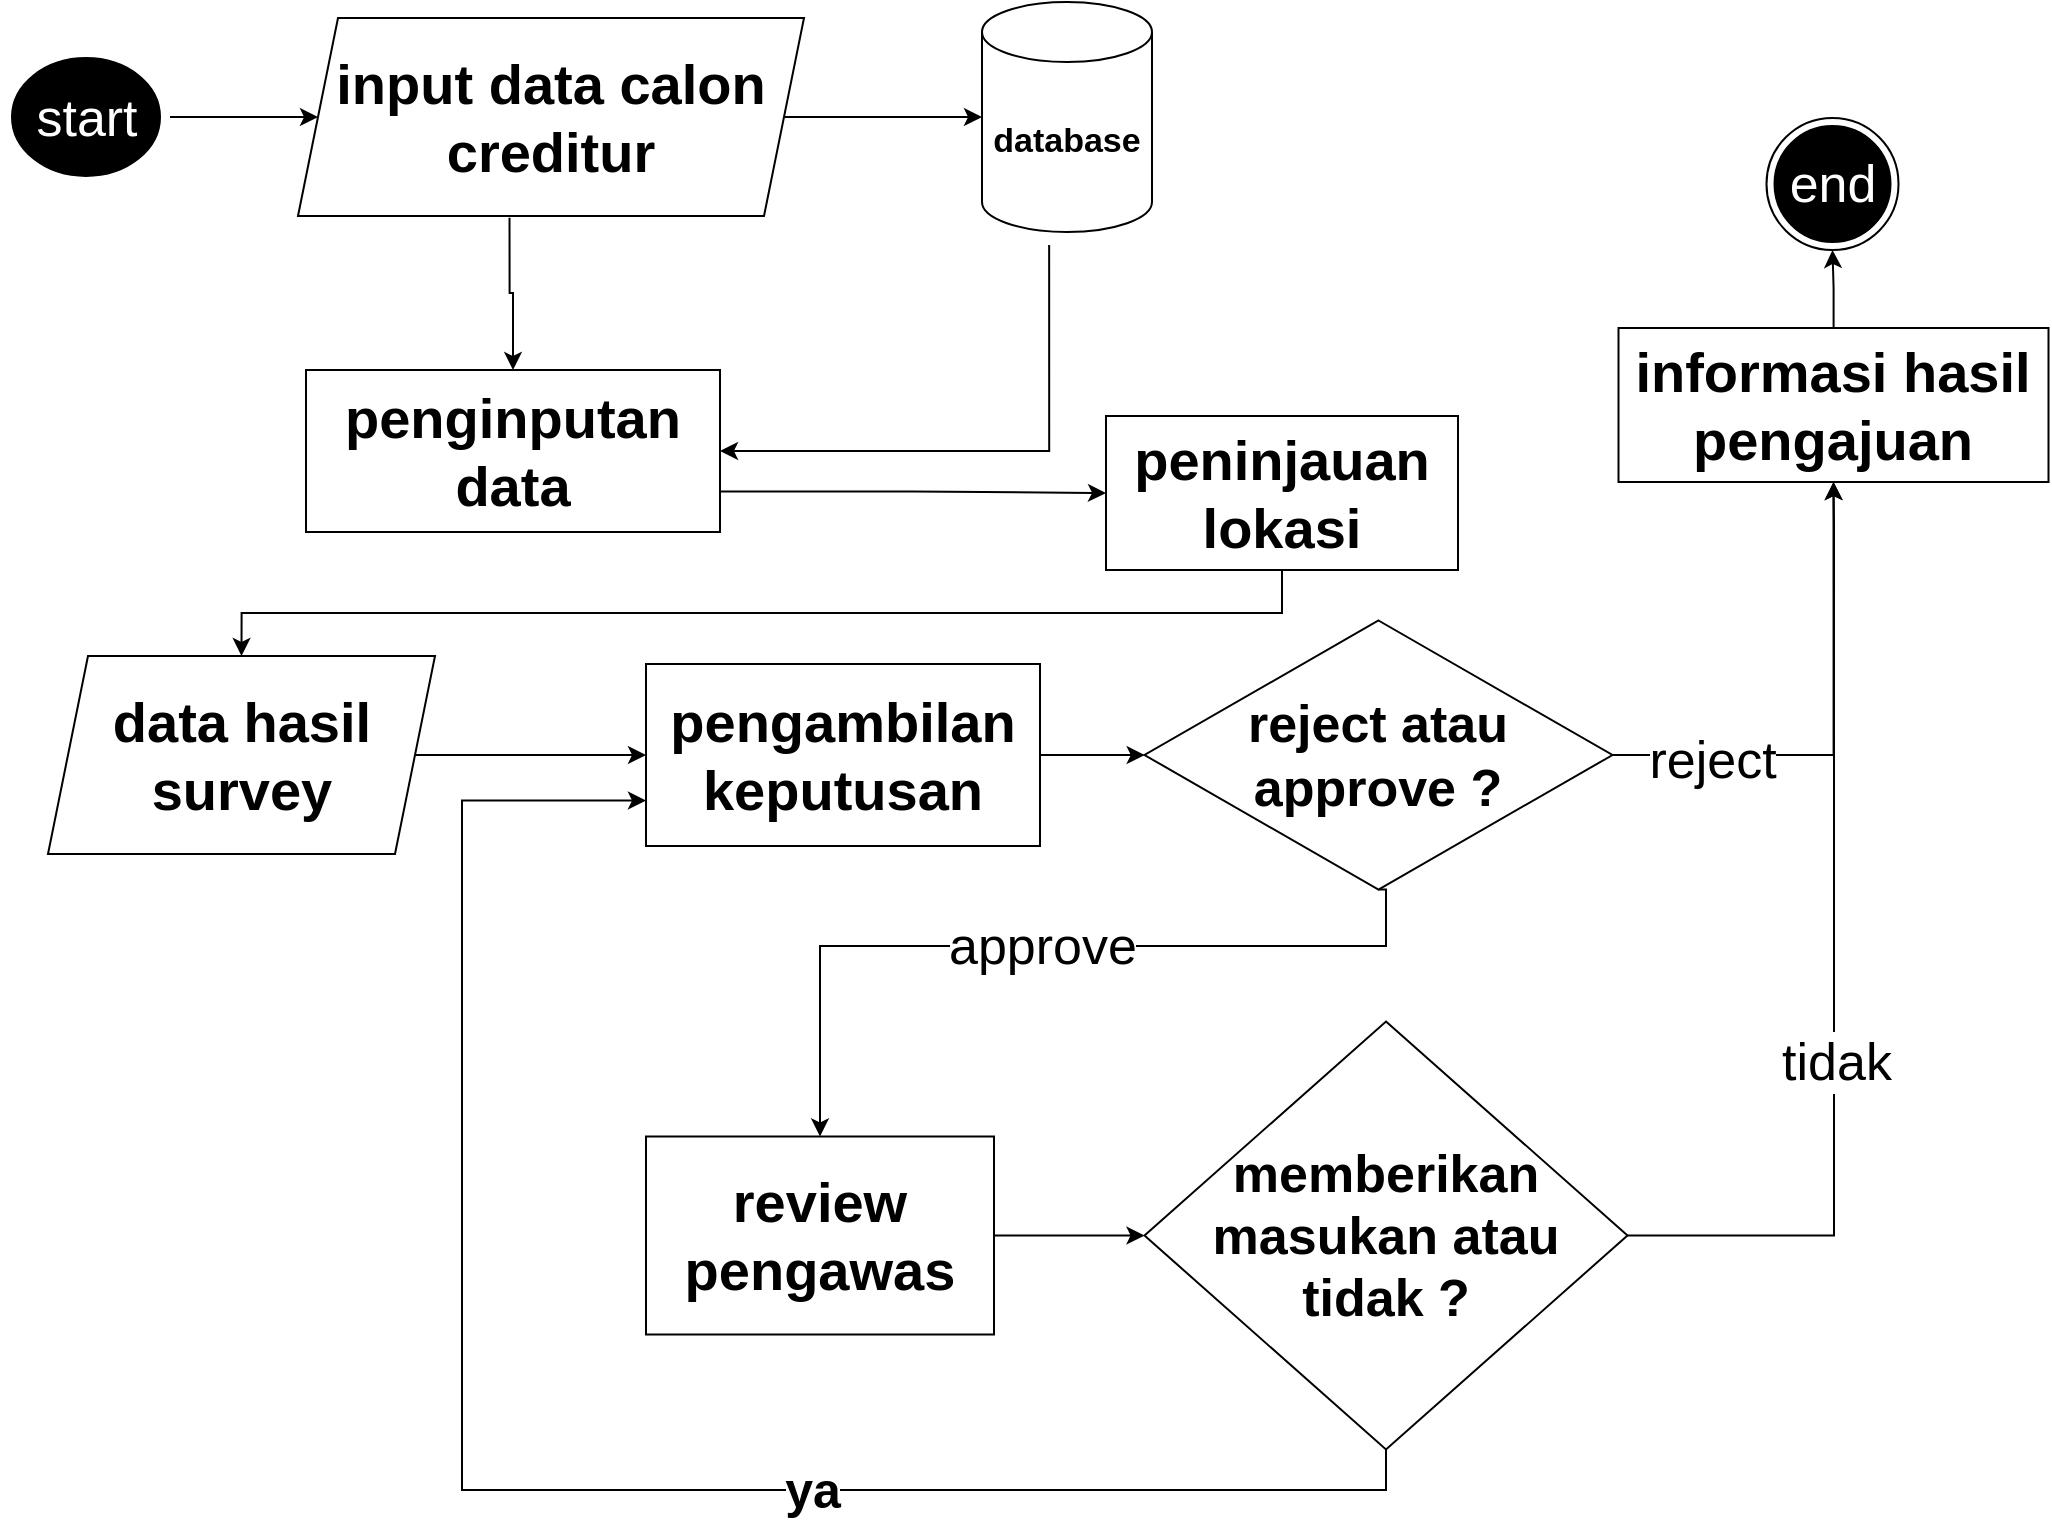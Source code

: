 <mxfile version="24.4.9" type="github" pages="41">
  <diagram name="flowchart system" id="IVVZCsLo85ee25WD64bm">
    <mxGraphModel dx="2200" dy="1147" grid="1" gridSize="23" guides="1" tooltips="1" connect="1" arrows="1" fold="1" page="1" pageScale="1" pageWidth="1100" pageHeight="850" math="0" shadow="0">
      <root>
        <mxCell id="ouOAM-EZTne1HK7uDjXK-0" />
        <mxCell id="ouOAM-EZTne1HK7uDjXK-1" parent="ouOAM-EZTne1HK7uDjXK-0" />
        <mxCell id="-x4sRfqWjykMM7guXFl3-1" value="" style="edgeStyle=orthogonalEdgeStyle;rounded=0;orthogonalLoop=1;jettySize=auto;html=1;entryX=0;entryY=0.5;entryDx=0;entryDy=0;fontSize=28;fontStyle=1" parent="ouOAM-EZTne1HK7uDjXK-1" source="3F820ST65BzLHNQ7INsH-3" target="-x4sRfqWjykMM7guXFl3-3" edge="1">
          <mxGeometry relative="1" as="geometry">
            <mxPoint x="482.5" y="149" as="targetPoint" />
            <mxPoint x="130" y="68.5" as="sourcePoint" />
          </mxGeometry>
        </mxCell>
        <mxCell id="-x4sRfqWjykMM7guXFl3-6" value="" style="edgeStyle=orthogonalEdgeStyle;rounded=0;orthogonalLoop=1;jettySize=auto;html=1;fontSize=28;exitX=0.418;exitY=1.009;exitDx=0;exitDy=0;exitPerimeter=0;fontStyle=1" parent="ouOAM-EZTne1HK7uDjXK-1" source="-x4sRfqWjykMM7guXFl3-3" target="-x4sRfqWjykMM7guXFl3-5" edge="1">
          <mxGeometry relative="1" as="geometry" />
        </mxCell>
        <mxCell id="-x4sRfqWjykMM7guXFl3-9" value="" style="edgeStyle=orthogonalEdgeStyle;rounded=0;orthogonalLoop=1;jettySize=auto;html=1;entryX=0;entryY=0.5;entryDx=0;entryDy=0;entryPerimeter=0;fontSize=28;fontStyle=1" parent="ouOAM-EZTne1HK7uDjXK-1" source="-x4sRfqWjykMM7guXFl3-3" target="-x4sRfqWjykMM7guXFl3-8" edge="1">
          <mxGeometry relative="1" as="geometry" />
        </mxCell>
        <mxCell id="-x4sRfqWjykMM7guXFl3-3" value="&lt;font style=&quot;font-size: 28px;&quot;&gt;input data calon creditur&lt;br style=&quot;font-size: 28px;&quot;&gt;&lt;/font&gt;" style="shape=parallelogram;perimeter=parallelogramPerimeter;whiteSpace=wrap;html=1;fixedSize=1;fontSize=28;fontStyle=1" parent="ouOAM-EZTne1HK7uDjXK-1" vertex="1">
          <mxGeometry x="171" y="19" width="253" height="99" as="geometry" />
        </mxCell>
        <mxCell id="-x4sRfqWjykMM7guXFl3-14" value="" style="edgeStyle=orthogonalEdgeStyle;rounded=0;orthogonalLoop=1;jettySize=auto;html=1;exitX=1;exitY=0.75;exitDx=0;exitDy=0;entryX=0;entryY=0.5;entryDx=0;entryDy=0;fontSize=28;fontStyle=1" parent="ouOAM-EZTne1HK7uDjXK-1" source="-x4sRfqWjykMM7guXFl3-5" target="-x4sRfqWjykMM7guXFl3-13" edge="1">
          <mxGeometry relative="1" as="geometry">
            <mxPoint x="559" y="224" as="sourcePoint" />
          </mxGeometry>
        </mxCell>
        <mxCell id="-x4sRfqWjykMM7guXFl3-5" value="penginputan data" style="whiteSpace=wrap;html=1;fontSize=28;fontStyle=1" parent="ouOAM-EZTne1HK7uDjXK-1" vertex="1">
          <mxGeometry x="175" y="195" width="207" height="81" as="geometry" />
        </mxCell>
        <mxCell id="-x4sRfqWjykMM7guXFl3-8" value="database" style="shape=cylinder3;whiteSpace=wrap;html=1;boundedLbl=1;backgroundOutline=1;size=15;fontSize=17;fontStyle=1" parent="ouOAM-EZTne1HK7uDjXK-1" vertex="1">
          <mxGeometry x="513" y="11" width="85" height="115" as="geometry" />
        </mxCell>
        <mxCell id="-x4sRfqWjykMM7guXFl3-12" value="" style="edgeStyle=orthogonalEdgeStyle;rounded=0;orthogonalLoop=1;jettySize=auto;html=1;exitX=0.395;exitY=1.057;exitDx=0;exitDy=0;exitPerimeter=0;entryX=1;entryY=0.5;entryDx=0;entryDy=0;fontSize=28;fontStyle=1" parent="ouOAM-EZTne1HK7uDjXK-1" source="-x4sRfqWjykMM7guXFl3-8" target="-x4sRfqWjykMM7guXFl3-5" edge="1">
          <mxGeometry relative="1" as="geometry">
            <mxPoint x="570" y="159" as="sourcePoint" />
            <mxPoint x="685" y="159" as="targetPoint" />
            <Array as="points">
              <mxPoint x="547" y="235" />
            </Array>
          </mxGeometry>
        </mxCell>
        <mxCell id="-x4sRfqWjykMM7guXFl3-19" value="" style="edgeStyle=orthogonalEdgeStyle;rounded=0;orthogonalLoop=1;jettySize=auto;html=1;exitX=0.5;exitY=1;exitDx=0;exitDy=0;fontSize=28;fontStyle=1;entryX=0.5;entryY=0;entryDx=0;entryDy=0;" parent="ouOAM-EZTne1HK7uDjXK-1" source="-x4sRfqWjykMM7guXFl3-13" target="-x4sRfqWjykMM7guXFl3-15" edge="1">
          <mxGeometry relative="1" as="geometry" />
        </mxCell>
        <mxCell id="-x4sRfqWjykMM7guXFl3-13" value="&lt;div style=&quot;font-size: 28px;&quot;&gt;peninjauan lokasi&lt;/div&gt;" style="whiteSpace=wrap;html=1;fontSize=28;fontStyle=1" parent="ouOAM-EZTne1HK7uDjXK-1" vertex="1">
          <mxGeometry x="575" y="218" width="176" height="77" as="geometry" />
        </mxCell>
        <mxCell id="pSOUcXP8pT0EKyiPOjYU-16" value="" style="edgeStyle=orthogonalEdgeStyle;rounded=0;orthogonalLoop=1;jettySize=auto;html=1;" edge="1" parent="ouOAM-EZTne1HK7uDjXK-1" source="-x4sRfqWjykMM7guXFl3-15" target="-x4sRfqWjykMM7guXFl3-17">
          <mxGeometry relative="1" as="geometry" />
        </mxCell>
        <mxCell id="-x4sRfqWjykMM7guXFl3-15" value="&lt;div style=&quot;font-size: 28px;&quot;&gt;data hasil survey&lt;br style=&quot;font-size: 28px;&quot;&gt;&lt;/div&gt;" style="shape=parallelogram;perimeter=parallelogramPerimeter;whiteSpace=wrap;html=1;fixedSize=1;fontSize=28;fontStyle=1" parent="ouOAM-EZTne1HK7uDjXK-1" vertex="1">
          <mxGeometry x="46" y="338" width="193.5" height="99" as="geometry" />
        </mxCell>
        <mxCell id="-x4sRfqWjykMM7guXFl3-21" value="" style="edgeStyle=orthogonalEdgeStyle;rounded=0;orthogonalLoop=1;jettySize=auto;html=1;fontSize=28;fontStyle=1" parent="ouOAM-EZTne1HK7uDjXK-1" source="-x4sRfqWjykMM7guXFl3-17" target="-x4sRfqWjykMM7guXFl3-20" edge="1">
          <mxGeometry relative="1" as="geometry" />
        </mxCell>
        <mxCell id="-x4sRfqWjykMM7guXFl3-17" value="pengambilan keputusan" style="whiteSpace=wrap;html=1;fontSize=28;fontStyle=1" parent="ouOAM-EZTne1HK7uDjXK-1" vertex="1">
          <mxGeometry x="345" y="342" width="197" height="91" as="geometry" />
        </mxCell>
        <mxCell id="-x4sRfqWjykMM7guXFl3-26" value="" style="edgeStyle=orthogonalEdgeStyle;rounded=0;orthogonalLoop=1;jettySize=auto;html=1;exitX=0.5;exitY=1;exitDx=0;exitDy=0;fontSize=28;fontStyle=1" parent="ouOAM-EZTne1HK7uDjXK-1" source="-x4sRfqWjykMM7guXFl3-20" target="-x4sRfqWjykMM7guXFl3-25" edge="1">
          <mxGeometry relative="1" as="geometry">
            <Array as="points">
              <mxPoint x="715" y="483" />
              <mxPoint x="432" y="483" />
            </Array>
          </mxGeometry>
        </mxCell>
        <mxCell id="-x4sRfqWjykMM7guXFl3-41" value="approve" style="edgeLabel;html=1;align=center;verticalAlign=middle;resizable=0;points=[];fontSize=26;fontStyle=0" parent="-x4sRfqWjykMM7guXFl3-26" vertex="1" connectable="0">
          <mxGeometry x="-0.479" y="-2" relative="1" as="geometry">
            <mxPoint x="-97" y="2" as="offset" />
          </mxGeometry>
        </mxCell>
        <mxCell id="3F820ST65BzLHNQ7INsH-7" value="" style="edgeStyle=orthogonalEdgeStyle;rounded=0;orthogonalLoop=1;jettySize=auto;html=1;entryX=0.5;entryY=1;entryDx=0;entryDy=0;" edge="1" parent="ouOAM-EZTne1HK7uDjXK-1" source="-x4sRfqWjykMM7guXFl3-20" target="pSOUcXP8pT0EKyiPOjYU-10">
          <mxGeometry relative="1" as="geometry">
            <mxPoint x="965.25" y="387.529" as="targetPoint" />
          </mxGeometry>
        </mxCell>
        <mxCell id="-x4sRfqWjykMM7guXFl3-20" value="reject atau approve ?" style="rhombus;whiteSpace=wrap;html=1;fontSize=26;fontStyle=1" parent="ouOAM-EZTne1HK7uDjXK-1" vertex="1">
          <mxGeometry x="594.25" y="320.25" width="234" height="134.5" as="geometry" />
        </mxCell>
        <mxCell id="pSOUcXP8pT0EKyiPOjYU-2" value="" style="edgeStyle=orthogonalEdgeStyle;rounded=0;orthogonalLoop=1;jettySize=auto;html=1;entryX=0;entryY=0.5;entryDx=0;entryDy=0;" edge="1" parent="ouOAM-EZTne1HK7uDjXK-1" source="-x4sRfqWjykMM7guXFl3-25" target="-x4sRfqWjykMM7guXFl3-27">
          <mxGeometry relative="1" as="geometry">
            <mxPoint x="523.25" y="699.75" as="targetPoint" />
          </mxGeometry>
        </mxCell>
        <mxCell id="-x4sRfqWjykMM7guXFl3-25" value="review pengawas" style="whiteSpace=wrap;html=1;fontSize=28;fontStyle=1" parent="ouOAM-EZTne1HK7uDjXK-1" vertex="1">
          <mxGeometry x="345" y="578.25" width="174" height="99" as="geometry" />
        </mxCell>
        <mxCell id="pSOUcXP8pT0EKyiPOjYU-7" value="" style="edgeStyle=orthogonalEdgeStyle;rounded=0;orthogonalLoop=1;jettySize=auto;html=1;entryX=0;entryY=0.75;entryDx=0;entryDy=0;exitX=0.5;exitY=1;exitDx=0;exitDy=0;" edge="1" parent="ouOAM-EZTne1HK7uDjXK-1" source="-x4sRfqWjykMM7guXFl3-27" target="-x4sRfqWjykMM7guXFl3-17">
          <mxGeometry relative="1" as="geometry">
            <mxPoint x="826.25" y="814.75" as="targetPoint" />
            <Array as="points">
              <mxPoint x="715" y="755" />
              <mxPoint x="253" y="755" />
              <mxPoint x="253" y="410" />
            </Array>
          </mxGeometry>
        </mxCell>
        <mxCell id="pSOUcXP8pT0EKyiPOjYU-13" value="" style="edgeStyle=orthogonalEdgeStyle;rounded=0;orthogonalLoop=1;jettySize=auto;html=1;entryX=0.5;entryY=1;entryDx=0;entryDy=0;" edge="1" parent="ouOAM-EZTne1HK7uDjXK-1" source="-x4sRfqWjykMM7guXFl3-27" target="pSOUcXP8pT0EKyiPOjYU-10">
          <mxGeometry relative="1" as="geometry">
            <mxPoint x="976.5" y="627.857" as="targetPoint" />
            <Array as="points">
              <mxPoint x="939" y="628" />
              <mxPoint x="939" y="272" />
            </Array>
          </mxGeometry>
        </mxCell>
        <mxCell id="pSOUcXP8pT0EKyiPOjYU-15" value="&lt;font style=&quot;font-size: 26px;&quot;&gt;tidak&lt;/font&gt;" style="edgeLabel;html=1;align=center;verticalAlign=middle;resizable=0;points=[];" vertex="1" connectable="0" parent="pSOUcXP8pT0EKyiPOjYU-13">
          <mxGeometry x="-0.207" y="-1" relative="1" as="geometry">
            <mxPoint as="offset" />
          </mxGeometry>
        </mxCell>
        <mxCell id="3F820ST65BzLHNQ7INsH-8" value="&lt;font style=&quot;font-size: 26px;&quot;&gt;reject&lt;/font&gt;" style="edgeLabel;html=1;align=center;verticalAlign=middle;resizable=0;points=[];" vertex="1" connectable="0" parent="pSOUcXP8pT0EKyiPOjYU-13">
          <mxGeometry x="-0.207" y="-1" relative="1" as="geometry">
            <mxPoint x="-62" y="-151" as="offset" />
          </mxGeometry>
        </mxCell>
        <mxCell id="-x4sRfqWjykMM7guXFl3-27" value="memberikan masukan atau tidak ?" style="rhombus;whiteSpace=wrap;html=1;fontSize=26;fontStyle=1" parent="ouOAM-EZTne1HK7uDjXK-1" vertex="1">
          <mxGeometry x="594.25" y="520.75" width="241.5" height="214" as="geometry" />
        </mxCell>
        <mxCell id="pSOUcXP8pT0EKyiPOjYU-0" value="ya" style="edgeLabel;html=1;align=center;verticalAlign=middle;resizable=0;points=[];fontSize=25;fontStyle=1" vertex="1" connectable="0" parent="ouOAM-EZTne1HK7uDjXK-1">
          <mxGeometry x="431.997" y="754.003" as="geometry">
            <mxPoint x="-4" as="offset" />
          </mxGeometry>
        </mxCell>
        <mxCell id="3F820ST65BzLHNQ7INsH-5" value="" style="edgeStyle=orthogonalEdgeStyle;rounded=0;orthogonalLoop=1;jettySize=auto;html=1;" edge="1" parent="ouOAM-EZTne1HK7uDjXK-1" source="pSOUcXP8pT0EKyiPOjYU-10" target="3F820ST65BzLHNQ7INsH-2">
          <mxGeometry relative="1" as="geometry" />
        </mxCell>
        <mxCell id="pSOUcXP8pT0EKyiPOjYU-10" value="informasi hasil pengajuan" style="whiteSpace=wrap;html=1;fontSize=28;fontStyle=1" vertex="1" parent="ouOAM-EZTne1HK7uDjXK-1">
          <mxGeometry x="831.25" y="174" width="215" height="77" as="geometry" />
        </mxCell>
        <mxCell id="3F820ST65BzLHNQ7INsH-2" value="&lt;font color=&quot;#ffffff&quot; style=&quot;font-size: 26px;&quot;&gt;end&lt;/font&gt;" style="ellipse;html=1;shape=endState;fillColor=#000000;strokeColor=#000000;" vertex="1" parent="ouOAM-EZTne1HK7uDjXK-1">
          <mxGeometry x="905.25" y="69" width="66" height="66" as="geometry" />
        </mxCell>
        <mxCell id="3F820ST65BzLHNQ7INsH-3" value="&lt;font style=&quot;font-size: 26px;&quot; color=&quot;#ffffff&quot;&gt;start&lt;/font&gt;" style="ellipse;html=1;shape=startState;fillColor=#000000;strokeColor=#FFFFFF;" vertex="1" parent="ouOAM-EZTne1HK7uDjXK-1">
          <mxGeometry x="23" y="34" width="84" height="69" as="geometry" />
        </mxCell>
      </root>
    </mxGraphModel>
  </diagram>
  <diagram name="ALUR AUP" id="hw-jrnno1dC3b1uoMLS0">
    <mxGraphModel dx="2305" dy="1250" grid="1" gridSize="5" guides="1" tooltips="1" connect="1" arrows="1" fold="1" page="1" pageScale="1" pageWidth="1100" pageHeight="850" math="0" shadow="0">
      <root>
        <mxCell id="T8hnroI-4BqXjUmGABsX-0" />
        <mxCell id="T8hnroI-4BqXjUmGABsX-1" parent="T8hnroI-4BqXjUmGABsX-0" />
        <mxCell id="T8hnroI-4BqXjUmGABsX-2" value="" style="group;fontSize=28;verticalAlign=middle;fontStyle=1" parent="T8hnroI-4BqXjUmGABsX-1" vertex="1" connectable="0">
          <mxGeometry x="25" y="5" width="1057.5" height="840" as="geometry" />
        </mxCell>
        <mxCell id="T8hnroI-4BqXjUmGABsX-43" value="Alur Agile Unified Proses" style="swimlane;startSize=50;horizontal=1;containerType=tree;fontSize=28;verticalAlign=middle;fontStyle=1" parent="T8hnroI-4BqXjUmGABsX-2" vertex="1">
          <mxGeometry width="1057.5" height="575.27" as="geometry" />
        </mxCell>
        <mxCell id="Q8q-7TTuD0ERGtn43Gbx-0" value="&lt;div&gt;Inisiasi&lt;/div&gt;" style="swimlane;whiteSpace=wrap;html=1;startSize=40;fontSize=28;verticalAlign=middle;fontStyle=1" parent="T8hnroI-4BqXjUmGABsX-43" vertex="1">
          <mxGeometry y="50" width="270" height="525.27" as="geometry" />
        </mxCell>
        <mxCell id="-u2tm1Id7dR9H9Px_SeY-0" value="" style="edgeStyle=orthogonalEdgeStyle;rounded=0;orthogonalLoop=1;jettySize=auto;html=1;" edge="1" parent="Q8q-7TTuD0ERGtn43Gbx-0" source="Q8q-7TTuD0ERGtn43Gbx-9" target="Q8q-7TTuD0ERGtn43Gbx-10">
          <mxGeometry relative="1" as="geometry" />
        </mxCell>
        <mxCell id="Q8q-7TTuD0ERGtn43Gbx-9" value="&lt;div style=&quot;font-size: 28px;&quot;&gt;wawancara&lt;/div&gt;" style="rounded=1;whiteSpace=wrap;html=1;fontSize=28;verticalAlign=middle;fontStyle=1" parent="Q8q-7TTuD0ERGtn43Gbx-0" vertex="1">
          <mxGeometry x="17.5" y="109.64" width="200" height="61.09" as="geometry" />
        </mxCell>
        <mxCell id="zDNjaUcM6g2cG7dI-yCi-1" value="" style="edgeStyle=orthogonalEdgeStyle;rounded=0;orthogonalLoop=1;jettySize=auto;html=1;fontSize=28;verticalAlign=middle;fontStyle=1" parent="Q8q-7TTuD0ERGtn43Gbx-0" source="Q8q-7TTuD0ERGtn43Gbx-10" target="zDNjaUcM6g2cG7dI-yCi-0" edge="1">
          <mxGeometry relative="1" as="geometry" />
        </mxCell>
        <mxCell id="Q8q-7TTuD0ERGtn43Gbx-10" value="perancangan pengujian system" style="rounded=1;whiteSpace=wrap;html=1;fontSize=28;verticalAlign=middle;fontStyle=1" parent="Q8q-7TTuD0ERGtn43Gbx-0" vertex="1">
          <mxGeometry x="10" y="200" width="215" height="115" as="geometry" />
        </mxCell>
        <mxCell id="zDNjaUcM6g2cG7dI-yCi-0" value="perancangan pengujian system" style="rounded=1;whiteSpace=wrap;html=1;fontSize=28;verticalAlign=middle;fontStyle=1" parent="Q8q-7TTuD0ERGtn43Gbx-0" vertex="1">
          <mxGeometry x="7.5" y="361.45" width="220" height="123.55" as="geometry" />
        </mxCell>
        <mxCell id="Q8q-7TTuD0ERGtn43Gbx-6" value="Elaborasi" style="swimlane;whiteSpace=wrap;html=1;fontSize=28;verticalAlign=middle;fontStyle=1;startSize=40;" parent="T8hnroI-4BqXjUmGABsX-43" vertex="1">
          <mxGeometry x="270" y="50" width="295" height="525" as="geometry" />
        </mxCell>
        <mxCell id="Q8q-7TTuD0ERGtn43Gbx-14" value="" style="edgeStyle=orthogonalEdgeStyle;rounded=0;orthogonalLoop=1;jettySize=auto;html=1;fontSize=28;verticalAlign=middle;fontStyle=1" parent="Q8q-7TTuD0ERGtn43Gbx-6" source="Q8q-7TTuD0ERGtn43Gbx-12" target="Q8q-7TTuD0ERGtn43Gbx-13" edge="1">
          <mxGeometry relative="1" as="geometry" />
        </mxCell>
        <mxCell id="Q8q-7TTuD0ERGtn43Gbx-12" value="identifikasi fungsional dan nonfungsional" style="rounded=1;whiteSpace=wrap;html=1;fontSize=28;verticalAlign=middle;fontStyle=1" parent="Q8q-7TTuD0ERGtn43Gbx-6" vertex="1">
          <mxGeometry x="15" y="60" width="250" height="108" as="geometry" />
        </mxCell>
        <mxCell id="Q8q-7TTuD0ERGtn43Gbx-17" value="" style="edgeStyle=orthogonalEdgeStyle;rounded=0;orthogonalLoop=1;jettySize=auto;html=1;fontSize=28;verticalAlign=middle;fontStyle=1" parent="Q8q-7TTuD0ERGtn43Gbx-6" source="Q8q-7TTuD0ERGtn43Gbx-13" target="Q8q-7TTuD0ERGtn43Gbx-16" edge="1">
          <mxGeometry relative="1" as="geometry" />
        </mxCell>
        <mxCell id="Q8q-7TTuD0ERGtn43Gbx-13" value="&lt;div style=&quot;font-size: 28px;&quot;&gt;identifikasi arsitektur&lt;/div&gt;" style="rounded=1;whiteSpace=wrap;html=1;fontSize=28;verticalAlign=middle;fontStyle=1" parent="Q8q-7TTuD0ERGtn43Gbx-6" vertex="1">
          <mxGeometry x="45" y="194.64" width="190" height="83" as="geometry" />
        </mxCell>
        <mxCell id="Q8q-7TTuD0ERGtn43Gbx-16" value="&lt;div style=&quot;font-size: 21px;&quot;&gt;prototyping arsitektur sesuai dengan proses bisnis&lt;/div&gt;&lt;div style=&quot;font-size: 21px;&quot;&gt;(UML, Basis Data, Rancangan Interface)&lt;/div&gt;" style="rounded=1;whiteSpace=wrap;html=1;fontSize=21;verticalAlign=middle;fontStyle=1" parent="Q8q-7TTuD0ERGtn43Gbx-6" vertex="1">
          <mxGeometry x="12.5" y="315" width="255" height="150" as="geometry" />
        </mxCell>
        <mxCell id="Q8q-7TTuD0ERGtn43Gbx-7" value="Kontruksi" style="swimlane;whiteSpace=wrap;html=1;fontSize=28;verticalAlign=middle;fontStyle=1;startSize=40;" parent="T8hnroI-4BqXjUmGABsX-43" vertex="1">
          <mxGeometry x="565" y="50" width="320" height="525.27" as="geometry" />
        </mxCell>
        <mxCell id="-u2tm1Id7dR9H9Px_SeY-4" value="" style="edgeStyle=orthogonalEdgeStyle;rounded=0;orthogonalLoop=1;jettySize=auto;html=1;" edge="1" parent="Q8q-7TTuD0ERGtn43Gbx-7" source="Q8q-7TTuD0ERGtn43Gbx-18">
          <mxGeometry relative="1" as="geometry">
            <mxPoint x="160" y="215" as="targetPoint" />
          </mxGeometry>
        </mxCell>
        <mxCell id="Q8q-7TTuD0ERGtn43Gbx-18" value="pemodelan sistem sesuai aturan pengadaan" style="rounded=1;whiteSpace=wrap;html=1;fontSize=28;verticalAlign=middle;fontStyle=1" parent="Q8q-7TTuD0ERGtn43Gbx-7" vertex="1">
          <mxGeometry x="30" y="60" width="260" height="115" as="geometry" />
        </mxCell>
        <mxCell id="Q8q-7TTuD0ERGtn43Gbx-22" value="" style="edgeStyle=orthogonalEdgeStyle;rounded=0;orthogonalLoop=1;jettySize=auto;html=1;fontSize=28;verticalAlign=middle;fontStyle=1" parent="Q8q-7TTuD0ERGtn43Gbx-7" source="Q8q-7TTuD0ERGtn43Gbx-19" target="Q8q-7TTuD0ERGtn43Gbx-21" edge="1">
          <mxGeometry relative="1" as="geometry" />
        </mxCell>
        <mxCell id="Q8q-7TTuD0ERGtn43Gbx-19" value="implementasi dalam bentuk kode" style="rounded=1;whiteSpace=wrap;html=1;fontSize=28;verticalAlign=middle;fontStyle=1" parent="Q8q-7TTuD0ERGtn43Gbx-7" vertex="1">
          <mxGeometry x="10" y="215" width="265" height="102.4" as="geometry" />
        </mxCell>
        <mxCell id="Q8q-7TTuD0ERGtn43Gbx-21" value="pengujian funtional" style="rounded=1;whiteSpace=wrap;html=1;fontSize=28;verticalAlign=middle;fontStyle=1" parent="Q8q-7TTuD0ERGtn43Gbx-7" vertex="1">
          <mxGeometry x="65" y="383.85" width="155" height="81.15" as="geometry" />
        </mxCell>
        <mxCell id="Q8q-7TTuD0ERGtn43Gbx-8" value="Transisi" style="swimlane;whiteSpace=wrap;html=1;fontSize=28;verticalAlign=middle;fontStyle=1;startSize=40;" parent="T8hnroI-4BqXjUmGABsX-43" vertex="1">
          <mxGeometry x="885" y="50" width="172.5" height="525.27" as="geometry" />
        </mxCell>
        <mxCell id="Q8q-7TTuD0ERGtn43Gbx-24" value="deploy" style="rounded=1;whiteSpace=wrap;html=1;fontSize=28;verticalAlign=middle;fontStyle=1" parent="Q8q-7TTuD0ERGtn43Gbx-8" vertex="1">
          <mxGeometry x="25.0" y="98.767" width="135.0" height="61.091" as="geometry" />
        </mxCell>
        <mxCell id="Q8q-7TTuD0ERGtn43Gbx-30" value="" style="edgeStyle=orthogonalEdgeStyle;rounded=0;orthogonalLoop=1;jettySize=auto;html=1;entryX=0;entryY=0.5;entryDx=0;entryDy=0;exitX=1;exitY=0.5;exitDx=0;exitDy=0;fontSize=28;verticalAlign=middle;fontStyle=1" parent="T8hnroI-4BqXjUmGABsX-43" source="zDNjaUcM6g2cG7dI-yCi-0" target="Q8q-7TTuD0ERGtn43Gbx-12" edge="1">
          <mxGeometry relative="1" as="geometry">
            <mxPoint x="279.999" y="305.455" as="targetPoint" />
            <Array as="points">
              <mxPoint x="227" y="440" />
              <mxPoint x="235" y="440" />
              <mxPoint x="235" y="158" />
            </Array>
          </mxGeometry>
        </mxCell>
        <mxCell id="Q8q-7TTuD0ERGtn43Gbx-32" value="" style="edgeStyle=orthogonalEdgeStyle;rounded=0;orthogonalLoop=1;jettySize=auto;html=1;entryX=0;entryY=0.5;entryDx=0;entryDy=0;fontSize=28;verticalAlign=middle;fontStyle=1" parent="T8hnroI-4BqXjUmGABsX-43" source="Q8q-7TTuD0ERGtn43Gbx-16" target="Q8q-7TTuD0ERGtn43Gbx-18" edge="1">
          <mxGeometry relative="1" as="geometry">
            <mxPoint x="397.499" y="554.909" as="targetPoint" />
            <Array as="points">
              <mxPoint x="550" y="443" />
              <mxPoint x="550" y="167" />
            </Array>
          </mxGeometry>
        </mxCell>
        <mxCell id="Q8q-7TTuD0ERGtn43Gbx-34" value="" style="edgeStyle=orthogonalEdgeStyle;rounded=0;orthogonalLoop=1;jettySize=auto;html=1;entryX=0;entryY=0.5;entryDx=0;entryDy=0;fontSize=28;verticalAlign=middle;fontStyle=1;exitX=1;exitY=0.5;exitDx=0;exitDy=0;" parent="T8hnroI-4BqXjUmGABsX-43" source="Q8q-7TTuD0ERGtn43Gbx-21" target="Q8q-7TTuD0ERGtn43Gbx-24" edge="1">
          <mxGeometry relative="1" as="geometry">
            <mxPoint x="667.498" y="546.764" as="targetPoint" />
            <Array as="points">
              <mxPoint x="870" y="474" />
              <mxPoint x="870" y="179" />
            </Array>
          </mxGeometry>
        </mxCell>
      </root>
    </mxGraphModel>
  </diagram>
  <diagram id="kgpKYQtTHZ0yAKxKKP6v" name="System Berjalan">
    <mxGraphModel dx="1235" dy="666" grid="1" gridSize="5" guides="1" tooltips="1" connect="1" arrows="1" fold="1" page="1" pageScale="1" pageWidth="1100" pageHeight="850" math="0" shadow="0">
      <root>
        <mxCell id="0" />
        <mxCell id="1" parent="0" />
        <mxCell id="1LS12-EilgBURgq3hOVw-159" value="" style="group" parent="1" vertex="1" connectable="0">
          <mxGeometry x="25" y="20" width="1057.503" height="820" as="geometry" />
        </mxCell>
        <mxCell id="1LS12-EilgBURgq3hOVw-147" value="" style="group" parent="1LS12-EilgBURgq3hOVw-159" vertex="1" connectable="0">
          <mxGeometry y="24.118" width="1057.503" height="795.882" as="geometry" />
        </mxCell>
        <mxCell id="1LS12-EilgBURgq3hOVw-18" value="Petugas" style="swimlane;whiteSpace=wrap;html=1;" parent="1LS12-EilgBURgq3hOVw-147" vertex="1">
          <mxGeometry x="277.271" width="277.271" height="795.882" as="geometry" />
        </mxCell>
        <mxCell id="1LS12-EilgBURgq3hOVw-59" value="Suervey lokasi" style="rounded=1;whiteSpace=wrap;html=1;" parent="1LS12-EilgBURgq3hOVw-18" vertex="1">
          <mxGeometry x="35.465" y="108.529" width="206.341" height="72.353" as="geometry" />
        </mxCell>
        <mxCell id="1LS12-EilgBURgq3hOVw-124" value="memberikan masukan" style="rounded=1;whiteSpace=wrap;html=1;" parent="1LS12-EilgBURgq3hOVw-18" vertex="1">
          <mxGeometry x="35.465" y="283.382" width="206.341" height="72.353" as="geometry" />
        </mxCell>
        <mxCell id="1LS12-EilgBURgq3hOVw-19" value="Management" style="swimlane;whiteSpace=wrap;html=1;" parent="1LS12-EilgBURgq3hOVw-147" vertex="1">
          <mxGeometry x="554.543" width="502.96" height="795.882" as="geometry" />
        </mxCell>
        <mxCell id="1LS12-EilgBURgq3hOVw-24" value="Pengurus" style="swimlane;whiteSpace=wrap;html=1;fillColor=none;strokeColor=default;verticalAlign=middle;swimlaneLine=1;labelBorderColor=none;" parent="1LS12-EilgBURgq3hOVw-19" vertex="1">
          <mxGeometry x="251.48" y="22.74" width="251.48" height="772.26" as="geometry" />
        </mxCell>
        <mxCell id="1LS12-EilgBURgq3hOVw-133" value="" style="endArrow=classic;html=1;rounded=0;exitX=0.5;exitY=1;exitDx=0;exitDy=0;entryX=0.887;entryY=0.039;entryDx=0;entryDy=0;entryPerimeter=0;" parent="1LS12-EilgBURgq3hOVw-24" target="1LS12-EilgBURgq3hOVw-120" edge="1">
          <mxGeometry relative="1" as="geometry">
            <mxPoint x="60.613" y="155.559" as="sourcePoint" />
            <mxPoint x="61.902" y="379.853" as="targetPoint" />
          </mxGeometry>
        </mxCell>
        <mxCell id="1LS12-EilgBURgq3hOVw-134" value="6" style="edgeLabel;resizable=0;html=1;align=left;verticalAlign=bottom;" parent="1LS12-EilgBURgq3hOVw-133" connectable="0" vertex="1">
          <mxGeometry x="-1" relative="1" as="geometry">
            <mxPoint x="3" y="28" as="offset" />
          </mxGeometry>
        </mxCell>
        <mxCell id="1LS12-EilgBURgq3hOVw-137" value="Aprove/Reject" style="rounded=1;whiteSpace=wrap;html=1;" parent="1LS12-EilgBURgq3hOVw-24" vertex="1">
          <mxGeometry x="21.924" y="488.147" width="206.341" height="72.353" as="geometry" />
        </mxCell>
        <mxCell id="1LS12-EilgBURgq3hOVw-20" value="Pengawas" style="swimlane;whiteSpace=wrap;html=1;" parent="1LS12-EilgBURgq3hOVw-19" vertex="1">
          <mxGeometry y="22.74" width="251.48" height="772.26" as="geometry" />
        </mxCell>
        <mxCell id="1LS12-EilgBURgq3hOVw-121" value="memberikan masukan" style="rounded=1;whiteSpace=wrap;html=1;" parent="1LS12-EilgBURgq3hOVw-20" vertex="1">
          <mxGeometry x="19.345" y="78.382" width="206.341" height="72.353" as="geometry" />
        </mxCell>
        <mxCell id="1LS12-EilgBURgq3hOVw-90" value="" style="endArrow=classic;html=1;rounded=0;exitX=1;exitY=0.5;exitDx=0;exitDy=0;" parent="1LS12-EilgBURgq3hOVw-147" source="1LS12-EilgBURgq3hOVw-116" target="1LS12-EilgBURgq3hOVw-59" edge="1">
          <mxGeometry relative="1" as="geometry">
            <mxPoint x="243.741" y="265.294" as="sourcePoint" />
            <mxPoint x="502.957" y="229.118" as="targetPoint" />
          </mxGeometry>
        </mxCell>
        <mxCell id="1LS12-EilgBURgq3hOVw-92" value="1" style="edgeLabel;resizable=0;html=1;align=left;verticalAlign=bottom;" parent="1LS12-EilgBURgq3hOVw-90" connectable="0" vertex="1">
          <mxGeometry x="-1" relative="1" as="geometry">
            <mxPoint x="6" as="offset" />
          </mxGeometry>
        </mxCell>
        <mxCell id="1LS12-EilgBURgq3hOVw-94" value="" style="endArrow=classic;html=1;rounded=0;exitX=0.5;exitY=1;exitDx=0;exitDy=0;entryX=1;entryY=0.5;entryDx=0;entryDy=0;" parent="1LS12-EilgBURgq3hOVw-147" source="1LS12-EilgBURgq3hOVw-59" target="1LS12-EilgBURgq3hOVw-117" edge="1">
          <mxGeometry relative="1" as="geometry">
            <mxPoint x="315.96" y="235.147" as="sourcePoint" />
            <mxPoint x="243.741" y="391.912" as="targetPoint" />
            <Array as="points">
              <mxPoint x="416.552" y="267.706" />
            </Array>
          </mxGeometry>
        </mxCell>
        <mxCell id="1LS12-EilgBURgq3hOVw-95" value="2" style="edgeLabel;resizable=0;html=1;align=left;verticalAlign=bottom;" parent="1LS12-EilgBURgq3hOVw-94" connectable="0" vertex="1">
          <mxGeometry x="-1" relative="1" as="geometry">
            <mxPoint x="-12" y="25" as="offset" />
          </mxGeometry>
        </mxCell>
        <mxCell id="1LS12-EilgBURgq3hOVw-100" value="memberikan masukan" style="rounded=1;whiteSpace=wrap;html=1;" parent="1LS12-EilgBURgq3hOVw-147" vertex="1">
          <mxGeometry x="831.814" y="118.176" width="206.341" height="72.353" as="geometry" />
        </mxCell>
        <mxCell id="1LS12-EilgBURgq3hOVw-115" value="Admin" style="swimlane;whiteSpace=wrap;html=1;startSize=23;" parent="1LS12-EilgBURgq3hOVw-147" vertex="1">
          <mxGeometry width="277.271" height="795.882" as="geometry" />
        </mxCell>
        <mxCell id="1LS12-EilgBURgq3hOVw-116" value="Input data anggota" style="rounded=1;whiteSpace=wrap;html=1;" parent="1LS12-EilgBURgq3hOVw-115" vertex="1">
          <mxGeometry x="35.465" y="108.529" width="206.341" height="72.353" as="geometry" />
        </mxCell>
        <mxCell id="1LS12-EilgBURgq3hOVw-122" value="Informasi Hasil" style="rounded=1;whiteSpace=wrap;html=1;" parent="1LS12-EilgBURgq3hOVw-115" vertex="1">
          <mxGeometry x="25.793" y="511.294" width="206.341" height="72.353" as="geometry" />
        </mxCell>
        <mxCell id="1LS12-EilgBURgq3hOVw-123" value="Rekap data" style="rounded=1;whiteSpace=wrap;html=1;" parent="1LS12-EilgBURgq3hOVw-115" vertex="1">
          <mxGeometry x="25.793" y="635.5" width="206.341" height="72.353" as="geometry" />
        </mxCell>
        <mxCell id="1LS12-EilgBURgq3hOVw-25" value="" style="ellipse;html=1;shape=endState;fillColor=#000000;strokeColor=#ff0000;" parent="1LS12-EilgBURgq3hOVw-115" vertex="1">
          <mxGeometry x="109.619" y="742.824" width="38.689" height="36.176" as="geometry" />
        </mxCell>
        <mxCell id="1LS12-EilgBURgq3hOVw-125" value="" style="ellipse;html=1;shape=startState;fillColor=#000000;strokeColor=#ff0000;" parent="1LS12-EilgBURgq3hOVw-115" vertex="1">
          <mxGeometry x="127.674" y="36.176" width="38.689" height="36.176" as="geometry" />
        </mxCell>
        <mxCell id="1LS12-EilgBURgq3hOVw-126" value="" style="edgeStyle=orthogonalEdgeStyle;html=1;verticalAlign=bottom;endArrow=open;endSize=8;strokeColor=#ff0000;rounded=0;entryX=0.539;entryY=0.001;entryDx=0;entryDy=0;entryPerimeter=0;" parent="1LS12-EilgBURgq3hOVw-115" source="1LS12-EilgBURgq3hOVw-125" target="1LS12-EilgBURgq3hOVw-116" edge="1">
          <mxGeometry relative="1" as="geometry">
            <mxPoint x="148.308" y="114.559" as="targetPoint" />
          </mxGeometry>
        </mxCell>
        <mxCell id="1LS12-EilgBURgq3hOVw-142" value="" style="endArrow=classic;html=1;rounded=0;exitX=0.5;exitY=1;exitDx=0;exitDy=0;entryX=0.5;entryY=0;entryDx=0;entryDy=0;" parent="1LS12-EilgBURgq3hOVw-115" source="1LS12-EilgBURgq3hOVw-122" target="1LS12-EilgBURgq3hOVw-123" edge="1">
          <mxGeometry relative="1" as="geometry">
            <mxPoint x="122.515" y="578.824" as="sourcePoint" />
            <mxPoint x="122.515" y="684.941" as="targetPoint" />
          </mxGeometry>
        </mxCell>
        <mxCell id="1LS12-EilgBURgq3hOVw-143" value="10" style="edgeLabel;resizable=0;html=1;align=left;verticalAlign=bottom;" parent="1LS12-EilgBURgq3hOVw-142" connectable="0" vertex="1">
          <mxGeometry x="-1" relative="1" as="geometry">
            <mxPoint x="3" y="28" as="offset" />
          </mxGeometry>
        </mxCell>
        <mxCell id="1LS12-EilgBURgq3hOVw-146" value="" style="edgeStyle=orthogonalEdgeStyle;html=1;verticalAlign=bottom;endArrow=open;endSize=8;strokeColor=#ff0000;rounded=0;exitX=0.5;exitY=1;exitDx=0;exitDy=0;entryX=0.5;entryY=0;entryDx=0;entryDy=0;" parent="1LS12-EilgBURgq3hOVw-115" source="1LS12-EilgBURgq3hOVw-123" target="1LS12-EilgBURgq3hOVw-25" edge="1">
          <mxGeometry relative="1" as="geometry">
            <mxPoint x="96.723" y="741.618" as="targetPoint" />
            <mxPoint x="290.168" y="850.147" as="sourcePoint" />
          </mxGeometry>
        </mxCell>
        <mxCell id="1LS12-EilgBURgq3hOVw-117" value="Atur jadwal diskusi" style="rounded=1;whiteSpace=wrap;html=1;" parent="1LS12-EilgBURgq3hOVw-147" vertex="1">
          <mxGeometry x="35.465" y="231.529" width="206.341" height="72.353" as="geometry" />
        </mxCell>
        <mxCell id="1LS12-EilgBURgq3hOVw-120" value="Hasil survey" style="rounded=1;whiteSpace=wrap;html=1;" parent="1LS12-EilgBURgq3hOVw-147" vertex="1">
          <mxGeometry x="128.963" y="408.794" width="831.814" height="72.353" as="geometry" />
        </mxCell>
        <mxCell id="1LS12-EilgBURgq3hOVw-127" value="" style="endArrow=classic;html=1;rounded=0;exitX=0.75;exitY=1;exitDx=0;exitDy=0;" parent="1LS12-EilgBURgq3hOVw-147" source="1LS12-EilgBURgq3hOVw-117" edge="1">
          <mxGeometry relative="1" as="geometry">
            <mxPoint x="241.806" y="343.676" as="sourcePoint" />
            <mxPoint x="190.866" y="410" as="targetPoint" />
          </mxGeometry>
        </mxCell>
        <mxCell id="1LS12-EilgBURgq3hOVw-128" value="3" style="edgeLabel;resizable=0;html=1;align=left;verticalAlign=bottom;" parent="1LS12-EilgBURgq3hOVw-127" connectable="0" vertex="1">
          <mxGeometry x="-1" relative="1" as="geometry">
            <mxPoint x="3" y="28" as="offset" />
          </mxGeometry>
        </mxCell>
        <mxCell id="1LS12-EilgBURgq3hOVw-129" value="" style="endArrow=classic;html=1;rounded=0;exitX=0.5;exitY=1;exitDx=0;exitDy=0;entryX=0.357;entryY=0.003;entryDx=0;entryDy=0;entryPerimeter=0;" parent="1LS12-EilgBURgq3hOVw-147" source="1LS12-EilgBURgq3hOVw-124" edge="1">
          <mxGeometry relative="1" as="geometry">
            <mxPoint x="414.875" y="356.604" as="sourcePoint" />
            <mxPoint x="415.604" y="409.011" as="targetPoint" />
          </mxGeometry>
        </mxCell>
        <mxCell id="1LS12-EilgBURgq3hOVw-130" value="4" style="edgeLabel;resizable=0;html=1;align=left;verticalAlign=bottom;" parent="1LS12-EilgBURgq3hOVw-129" connectable="0" vertex="1">
          <mxGeometry x="-1" relative="1" as="geometry">
            <mxPoint x="3" y="28" as="offset" />
          </mxGeometry>
        </mxCell>
        <mxCell id="1LS12-EilgBURgq3hOVw-131" value="" style="endArrow=classic;html=1;rounded=0;exitX=0.5;exitY=1;exitDx=0;exitDy=0;entryX=0.66;entryY=0.028;entryDx=0;entryDy=0;entryPerimeter=0;" parent="1LS12-EilgBURgq3hOVw-147" source="1LS12-EilgBURgq3hOVw-121" target="1LS12-EilgBURgq3hOVw-120" edge="1">
          <mxGeometry relative="1" as="geometry">
            <mxPoint x="683.635" y="186.912" as="sourcePoint" />
            <mxPoint x="684.364" y="239.319" as="targetPoint" />
          </mxGeometry>
        </mxCell>
        <mxCell id="1LS12-EilgBURgq3hOVw-132" value="5" style="edgeLabel;resizable=0;html=1;align=left;verticalAlign=bottom;" parent="1LS12-EilgBURgq3hOVw-131" connectable="0" vertex="1">
          <mxGeometry x="-1" relative="1" as="geometry">
            <mxPoint x="3" y="28" as="offset" />
          </mxGeometry>
        </mxCell>
        <mxCell id="1LS12-EilgBURgq3hOVw-135" value="" style="endArrow=classic;html=1;rounded=0;exitX=0.946;exitY=-0.026;exitDx=0;exitDy=0;exitPerimeter=0;entryX=0.4;entryY=0.992;entryDx=0;entryDy=0;entryPerimeter=0;" parent="1LS12-EilgBURgq3hOVw-147" source="1LS12-EilgBURgq3hOVw-120" target="1LS12-EilgBURgq3hOVw-100" edge="1">
          <mxGeometry relative="1" as="geometry">
            <mxPoint x="915.64" y="403.971" as="sourcePoint" />
            <mxPoint x="915.64" y="192.941" as="targetPoint" />
          </mxGeometry>
        </mxCell>
        <mxCell id="1LS12-EilgBURgq3hOVw-136" value="7" style="edgeLabel;resizable=0;html=1;align=left;verticalAlign=bottom;" parent="1LS12-EilgBURgq3hOVw-135" connectable="0" vertex="1">
          <mxGeometry x="-1" relative="1" as="geometry">
            <mxPoint x="3" y="-15" as="offset" />
          </mxGeometry>
        </mxCell>
        <mxCell id="1LS12-EilgBURgq3hOVw-138" value="" style="endArrow=classic;html=1;rounded=0;exitX=0.75;exitY=1;exitDx=0;exitDy=0;entryX=0.77;entryY=0.031;entryDx=0;entryDy=0;entryPerimeter=0;" parent="1LS12-EilgBURgq3hOVw-147" source="1LS12-EilgBURgq3hOVw-100" target="1LS12-EilgBURgq3hOVw-137" edge="1">
          <mxGeometry relative="1" as="geometry">
            <mxPoint x="993.018" y="192.941" as="sourcePoint" />
            <mxPoint x="986.57" y="500.441" as="targetPoint" />
          </mxGeometry>
        </mxCell>
        <mxCell id="1LS12-EilgBURgq3hOVw-139" value="8" style="edgeLabel;resizable=0;html=1;align=left;verticalAlign=bottom;" parent="1LS12-EilgBURgq3hOVw-138" connectable="0" vertex="1">
          <mxGeometry x="-1" relative="1" as="geometry">
            <mxPoint x="3" y="28" as="offset" />
          </mxGeometry>
        </mxCell>
        <mxCell id="1LS12-EilgBURgq3hOVw-140" value="" style="endArrow=classic;html=1;rounded=0;exitX=0;exitY=0.5;exitDx=0;exitDy=0;entryX=1;entryY=0.5;entryDx=0;entryDy=0;" parent="1LS12-EilgBURgq3hOVw-147" source="1LS12-EilgBURgq3hOVw-137" target="1LS12-EilgBURgq3hOVw-122" edge="1">
          <mxGeometry relative="1" as="geometry">
            <mxPoint x="760.884" y="542.647" as="sourcePoint" />
            <mxPoint x="760.884" y="870.647" as="targetPoint" />
          </mxGeometry>
        </mxCell>
        <mxCell id="1LS12-EilgBURgq3hOVw-141" value="9" style="edgeLabel;resizable=0;html=1;align=left;verticalAlign=bottom;" parent="1LS12-EilgBURgq3hOVw-140" connectable="0" vertex="1">
          <mxGeometry x="-1" relative="1" as="geometry">
            <mxPoint x="-40" y="22" as="offset" />
          </mxGeometry>
        </mxCell>
        <mxCell id="1LS12-EilgBURgq3hOVw-155" value="Docflow penentuan kelayakan pinjaman" style="swimlane;startSize=20;horizontal=1;containerType=tree;" parent="1LS12-EilgBURgq3hOVw-159" vertex="1">
          <mxGeometry width="1057.5" height="820" as="geometry" />
        </mxCell>
      </root>
    </mxGraphModel>
  </diagram>
  <diagram name="Sytem Usulan" id="Orbv_njN62y2XLEKtr8I">
    <mxGraphModel dx="1400" dy="755" grid="1" gridSize="5" guides="1" tooltips="1" connect="1" arrows="1" fold="1" page="1" pageScale="1" pageWidth="1100" pageHeight="850" math="0" shadow="0">
      <root>
        <mxCell id="eoRhj3O0z1ePfbJQVQLT-0" />
        <mxCell id="eoRhj3O0z1ePfbJQVQLT-1" parent="eoRhj3O0z1ePfbJQVQLT-0" />
        <mxCell id="eoRhj3O0z1ePfbJQVQLT-43" value="System Usulan" style="swimlane;startSize=20;horizontal=1;containerType=tree;movable=1;resizable=1;rotatable=1;deletable=1;editable=1;locked=0;connectable=1;container=0;" parent="eoRhj3O0z1ePfbJQVQLT-1" vertex="1">
          <mxGeometry x="15" y="35" width="1060" height="725" as="geometry" />
        </mxCell>
        <mxCell id="eoRhj3O0z1ePfbJQVQLT-4" value="Petugas" style="swimlane;whiteSpace=wrap;html=1;container=0;movable=1;resizable=1;rotatable=1;deletable=1;editable=1;locked=0;connectable=1;" parent="eoRhj3O0z1ePfbJQVQLT-1" vertex="1">
          <mxGeometry x="295" y="59.12" width="274.54" height="555.88" as="geometry" />
        </mxCell>
        <mxCell id="eoRhj3O0z1ePfbJQVQLT-7" value="Management" style="swimlane;whiteSpace=wrap;html=1;container=0;movable=1;resizable=1;rotatable=1;deletable=1;editable=1;locked=0;connectable=1;" parent="eoRhj3O0z1ePfbJQVQLT-1" vertex="1">
          <mxGeometry x="570.54" y="59.12" width="499.46" height="555.88" as="geometry" />
        </mxCell>
        <mxCell id="eoRhj3O0z1ePfbJQVQLT-12" value="Pengurus" style="swimlane;whiteSpace=wrap;html=1;container=0;movable=1;resizable=1;rotatable=1;deletable=1;editable=1;locked=0;connectable=1;" parent="eoRhj3O0z1ePfbJQVQLT-7" vertex="1">
          <mxGeometry x="-0.02" y="22.74" width="251.48" height="533.14" as="geometry" />
        </mxCell>
        <mxCell id="eoRhj3O0z1ePfbJQVQLT-18" value="memberikan masukan" style="rounded=1;whiteSpace=wrap;html=1;container=0;movable=1;resizable=1;rotatable=1;deletable=1;editable=1;locked=0;connectable=1;" parent="eoRhj3O0z1ePfbJQVQLT-1" vertex="1">
          <mxGeometry x="850.814" y="167.294" width="206.341" height="72.353" as="geometry" />
        </mxCell>
        <mxCell id="eoRhj3O0z1ePfbJQVQLT-19" value="Admin" style="swimlane;whiteSpace=wrap;html=1;startSize=23;container=0;movable=1;resizable=1;rotatable=1;deletable=1;editable=1;locked=0;connectable=1;" parent="eoRhj3O0z1ePfbJQVQLT-1" vertex="1">
          <mxGeometry x="19" y="59.12" width="277.27" height="555.88" as="geometry" />
        </mxCell>
        <mxCell id="eoRhj3O0z1ePfbJQVQLT-35" value="" style="endArrow=classic;html=1;rounded=0;exitX=1;exitY=0.5;exitDx=0;exitDy=0;entryX=0;entryY=0.5;entryDx=0;entryDy=0;movable=1;resizable=1;rotatable=1;deletable=1;editable=1;locked=0;connectable=1;" parent="eoRhj3O0z1ePfbJQVQLT-1" source="eoRhj3O0z1ePfbJQVQLT-13" target="eoRhj3O0z1ePfbJQVQLT-18" edge="1">
          <mxGeometry relative="1" as="geometry">
            <mxPoint x="702.635" y="246.029" as="sourcePoint" />
            <mxPoint x="696.961" y="469.938" as="targetPoint" />
          </mxGeometry>
        </mxCell>
        <mxCell id="eoRhj3O0z1ePfbJQVQLT-36" value="3" style="edgeLabel;resizable=1;html=1;align=left;verticalAlign=bottom;container=0;movable=1;rotatable=1;deletable=1;editable=1;locked=0;connectable=1;" parent="eoRhj3O0z1ePfbJQVQLT-35" connectable="0" vertex="1">
          <mxGeometry x="-1" relative="1" as="geometry">
            <mxPoint x="3" y="1" as="offset" />
          </mxGeometry>
        </mxCell>
        <mxCell id="eoRhj3O0z1ePfbJQVQLT-39" value="" style="endArrow=classic;html=1;rounded=0;exitX=0.5;exitY=1;exitDx=0;exitDy=0;entryX=1;entryY=0.5;entryDx=0;entryDy=0;movable=1;resizable=1;rotatable=1;deletable=1;editable=1;locked=0;connectable=1;" parent="eoRhj3O0z1ePfbJQVQLT-1" source="eoRhj3O0z1ePfbJQVQLT-18" target="6747T2es0vKsVYHWR4jP-0" edge="1">
          <mxGeometry relative="1" as="geometry">
            <mxPoint x="1107.69" y="229.997" as="sourcePoint" />
            <mxPoint x="1103.999" y="342.598" as="targetPoint" />
            <Array as="points">
              <mxPoint x="954" y="330" />
            </Array>
          </mxGeometry>
        </mxCell>
        <mxCell id="eoRhj3O0z1ePfbJQVQLT-40" value="4" style="edgeLabel;resizable=1;html=1;align=left;verticalAlign=bottom;container=0;movable=1;rotatable=1;deletable=1;editable=1;locked=0;connectable=1;" parent="eoRhj3O0z1ePfbJQVQLT-39" connectable="0" vertex="1">
          <mxGeometry x="-1" relative="1" as="geometry">
            <mxPoint x="3" y="28" as="offset" />
          </mxGeometry>
        </mxCell>
        <mxCell id="eoRhj3O0z1ePfbJQVQLT-5" value="Suervey lokasi" style="rounded=1;whiteSpace=wrap;html=1;container=0;movable=1;resizable=1;rotatable=1;deletable=1;editable=1;locked=0;connectable=1;" parent="eoRhj3O0z1ePfbJQVQLT-1" vertex="1">
          <mxGeometry x="331.736" y="167.647" width="206.341" height="72.353" as="geometry" />
        </mxCell>
        <mxCell id="eoRhj3O0z1ePfbJQVQLT-8" value="Pengawas" style="swimlane;whiteSpace=wrap;html=1;fillColor=none;strokeColor=default;verticalAlign=middle;swimlaneLine=1;labelBorderColor=none;container=0;movable=1;resizable=1;rotatable=1;deletable=1;editable=1;locked=0;connectable=1;" parent="eoRhj3O0z1ePfbJQVQLT-1" vertex="1">
          <mxGeometry x="822" y="81.86" width="248" height="533.14" as="geometry" />
        </mxCell>
        <mxCell id="eoRhj3O0z1ePfbJQVQLT-20" value="Input data anggota" style="rounded=1;whiteSpace=wrap;html=1;container=0;movable=1;resizable=1;rotatable=1;deletable=1;editable=1;locked=0;connectable=1;" parent="eoRhj3O0z1ePfbJQVQLT-1" vertex="1">
          <mxGeometry x="54.465" y="167.647" width="206.341" height="72.353" as="geometry" />
        </mxCell>
        <mxCell id="eoRhj3O0z1ePfbJQVQLT-24" value="" style="ellipse;html=1;shape=startState;fillColor=#000000;strokeColor=#ff0000;container=0;movable=1;resizable=1;rotatable=1;deletable=1;editable=1;locked=0;connectable=1;" parent="eoRhj3O0z1ePfbJQVQLT-1" vertex="1">
          <mxGeometry x="146.674" y="95.294" width="38.689" height="36.176" as="geometry" />
        </mxCell>
        <mxCell id="eoRhj3O0z1ePfbJQVQLT-25" value="" style="edgeStyle=orthogonalEdgeStyle;html=1;verticalAlign=bottom;endArrow=open;endSize=8;strokeColor=#ff0000;rounded=0;entryX=0.539;entryY=0.001;entryDx=0;entryDy=0;entryPerimeter=0;movable=1;resizable=1;rotatable=1;deletable=1;editable=1;locked=0;connectable=1;" parent="eoRhj3O0z1ePfbJQVQLT-1" source="eoRhj3O0z1ePfbJQVQLT-24" target="eoRhj3O0z1ePfbJQVQLT-20" edge="1">
          <mxGeometry relative="1" as="geometry">
            <mxPoint x="167.308" y="173.676" as="targetPoint" />
          </mxGeometry>
        </mxCell>
        <mxCell id="eoRhj3O0z1ePfbJQVQLT-16" value="" style="endArrow=classic;html=1;rounded=0;exitX=1;exitY=0.5;exitDx=0;exitDy=0;entryX=0;entryY=0.5;entryDx=0;entryDy=0;movable=1;resizable=1;rotatable=1;deletable=1;editable=1;locked=0;connectable=1;" parent="eoRhj3O0z1ePfbJQVQLT-1" source="eoRhj3O0z1ePfbJQVQLT-5" target="eoRhj3O0z1ePfbJQVQLT-13" edge="1">
          <mxGeometry relative="1" as="geometry">
            <mxPoint x="648.998" y="203.584" as="sourcePoint" />
            <mxPoint x="769" y="203" as="targetPoint" />
            <Array as="points" />
          </mxGeometry>
        </mxCell>
        <mxCell id="eoRhj3O0z1ePfbJQVQLT-17" value="2" style="edgeLabel;resizable=1;html=1;align=left;verticalAlign=bottom;container=0;movable=1;rotatable=1;deletable=1;editable=1;locked=0;connectable=1;" parent="eoRhj3O0z1ePfbJQVQLT-16" connectable="0" vertex="1">
          <mxGeometry x="-1" relative="1" as="geometry">
            <mxPoint x="6" as="offset" />
          </mxGeometry>
        </mxCell>
        <mxCell id="6747T2es0vKsVYHWR4jP-3" value="" style="endArrow=classic;html=1;rounded=0;exitX=0.997;exitY=0.201;exitDx=0;exitDy=0;entryX=0.25;entryY=1;entryDx=0;entryDy=0;exitPerimeter=0;movable=1;resizable=1;rotatable=1;deletable=1;editable=1;locked=0;connectable=1;" parent="eoRhj3O0z1ePfbJQVQLT-1" source="6747T2es0vKsVYHWR4jP-0" target="eoRhj3O0z1ePfbJQVQLT-18" edge="1">
          <mxGeometry relative="1" as="geometry">
            <mxPoint x="805" y="209" as="sourcePoint" />
            <mxPoint x="856" y="208" as="targetPoint" />
            <Array as="points">
              <mxPoint x="902" y="310" />
            </Array>
          </mxGeometry>
        </mxCell>
        <mxCell id="6747T2es0vKsVYHWR4jP-4" value="5" style="edgeLabel;resizable=1;html=1;align=left;verticalAlign=bottom;container=0;movable=1;rotatable=1;deletable=1;editable=1;locked=0;connectable=1;" parent="6747T2es0vKsVYHWR4jP-3" connectable="0" vertex="1">
          <mxGeometry x="-1" relative="1" as="geometry">
            <mxPoint x="3" y="1" as="offset" />
          </mxGeometry>
        </mxCell>
        <mxCell id="6747T2es0vKsVYHWR4jP-7" value="" style="endArrow=classic;html=1;rounded=0;exitX=0.25;exitY=1;exitDx=0;exitDy=0;entryX=1;entryY=0.5;entryDx=0;entryDy=0;movable=1;resizable=1;rotatable=1;deletable=1;editable=1;locked=0;connectable=1;" parent="eoRhj3O0z1ePfbJQVQLT-1" source="eoRhj3O0z1ePfbJQVQLT-13" target="eoRhj3O0z1ePfbJQVQLT-22" edge="1">
          <mxGeometry relative="1" as="geometry">
            <mxPoint x="672" y="295" as="sourcePoint" />
            <mxPoint x="524" y="386" as="targetPoint" />
            <Array as="points">
              <mxPoint x="644" y="391" />
            </Array>
          </mxGeometry>
        </mxCell>
        <mxCell id="6747T2es0vKsVYHWR4jP-8" value="6" style="edgeLabel;resizable=1;html=1;align=left;verticalAlign=bottom;container=0;movable=1;rotatable=1;deletable=1;editable=1;locked=0;connectable=1;" parent="6747T2es0vKsVYHWR4jP-7" connectable="0" vertex="1">
          <mxGeometry x="-1" relative="1" as="geometry">
            <mxPoint x="-16" y="30" as="offset" />
          </mxGeometry>
        </mxCell>
        <mxCell id="6747T2es0vKsVYHWR4jP-9" value="Creditur" style="swimlane;childLayout=stackLayout;resizeParent=1;resizeParentMax=0;horizontal=0;startSize=20;horizontalStack=0;html=1;movable=1;resizable=1;rotatable=1;deletable=1;editable=1;locked=0;connectable=1;container=0;" parent="eoRhj3O0z1ePfbJQVQLT-1" vertex="1">
          <mxGeometry x="19" y="616" width="1051" height="140" as="geometry" />
        </mxCell>
        <mxCell id="eoRhj3O0z1ePfbJQVQLT-14" value="" style="endArrow=classic;html=1;rounded=0;exitX=1;exitY=0.5;exitDx=0;exitDy=0;movable=1;resizable=1;rotatable=1;deletable=1;editable=1;locked=0;connectable=1;" parent="eoRhj3O0z1ePfbJQVQLT-1" source="eoRhj3O0z1ePfbJQVQLT-20" target="eoRhj3O0z1ePfbJQVQLT-5" edge="1">
          <mxGeometry relative="1" as="geometry">
            <mxPoint x="262.741" y="324.412" as="sourcePoint" />
            <mxPoint x="521.957" y="288.235" as="targetPoint" />
          </mxGeometry>
        </mxCell>
        <mxCell id="eoRhj3O0z1ePfbJQVQLT-15" value="1" style="edgeLabel;resizable=1;html=1;align=left;verticalAlign=bottom;container=0;movable=1;rotatable=1;deletable=1;editable=1;locked=0;connectable=1;" parent="eoRhj3O0z1ePfbJQVQLT-14" connectable="0" vertex="1">
          <mxGeometry x="-1" relative="1" as="geometry">
            <mxPoint x="6" as="offset" />
          </mxGeometry>
        </mxCell>
        <mxCell id="6747T2es0vKsVYHWR4jP-15" value="" style="edgeStyle=orthogonalEdgeStyle;rounded=0;orthogonalLoop=1;jettySize=auto;html=1;exitX=0.25;exitY=1;exitDx=0;exitDy=0;" parent="eoRhj3O0z1ePfbJQVQLT-1" source="eoRhj3O0z1ePfbJQVQLT-13" target="6747T2es0vKsVYHWR4jP-14" edge="1">
          <mxGeometry relative="1" as="geometry" />
        </mxCell>
        <mxCell id="6747T2es0vKsVYHWR4jP-14" value="Informasi Hasil" style="rounded=1;whiteSpace=wrap;html=1;container=0;movable=1;resizable=1;rotatable=1;deletable=1;editable=1;locked=0;connectable=1;" parent="eoRhj3O0z1ePfbJQVQLT-1" vertex="1">
          <mxGeometry x="550" y="640" width="190" height="72.35" as="geometry" />
        </mxCell>
        <mxCell id="eoRhj3O0z1ePfbJQVQLT-22" value="Rekap data" style="rounded=1;whiteSpace=wrap;html=1;container=0;movable=1;resizable=1;rotatable=1;deletable=1;editable=1;locked=0;connectable=1;" parent="eoRhj3O0z1ePfbJQVQLT-1" vertex="1">
          <mxGeometry x="44.793" y="355" width="206.341" height="72.353" as="geometry" />
        </mxCell>
        <mxCell id="eoRhj3O0z1ePfbJQVQLT-28" value="" style="edgeStyle=orthogonalEdgeStyle;html=1;verticalAlign=bottom;endArrow=open;endSize=8;strokeColor=#ff0000;rounded=0;entryX=0.5;entryY=0;entryDx=0;entryDy=0;exitX=0.5;exitY=1;exitDx=0;exitDy=0;movable=1;resizable=1;rotatable=1;deletable=1;editable=1;locked=0;connectable=1;" parent="eoRhj3O0z1ePfbJQVQLT-1" source="eoRhj3O0z1ePfbJQVQLT-22" target="eoRhj3O0z1ePfbJQVQLT-23" edge="1">
          <mxGeometry relative="1" as="geometry">
            <mxPoint x="149.093" y="562.651" as="targetPoint" />
            <mxPoint x="203.713" y="385.003" as="sourcePoint" />
          </mxGeometry>
        </mxCell>
        <mxCell id="eoRhj3O0z1ePfbJQVQLT-23" value="" style="ellipse;html=1;shape=endState;fillColor=#000000;strokeColor=#ff0000;container=0;movable=1;resizable=1;rotatable=1;deletable=1;editable=1;locked=0;connectable=1;" parent="eoRhj3O0z1ePfbJQVQLT-1" vertex="1">
          <mxGeometry x="128.619" y="520.001" width="38.689" height="36.176" as="geometry" />
        </mxCell>
        <mxCell id="eoRhj3O0z1ePfbJQVQLT-13" value="Aprove/Reject" style="rounded=1;whiteSpace=wrap;html=1;container=0;movable=1;resizable=1;rotatable=1;deletable=1;editable=1;locked=0;connectable=1;" parent="eoRhj3O0z1ePfbJQVQLT-1" vertex="1">
          <mxGeometry x="593.995" y="167.652" width="206.341" height="72.353" as="geometry" />
        </mxCell>
        <mxCell id="6747T2es0vKsVYHWR4jP-0" value="Mauksan pengawas" style="rounded=1;whiteSpace=wrap;html=1;container=0;movable=1;resizable=1;rotatable=1;deletable=1;editable=1;locked=0;connectable=1;" parent="eoRhj3O0z1ePfbJQVQLT-1" vertex="1">
          <mxGeometry x="663.54" y="295" width="142.26" height="72.35" as="geometry" />
        </mxCell>
        <mxCell id="6747T2es0vKsVYHWR4jP-5" value="" style="endArrow=classic;html=1;rounded=0;exitX=0.5;exitY=0;exitDx=0;exitDy=0;entryX=0.687;entryY=1.018;entryDx=0;entryDy=0;entryPerimeter=0;movable=1;resizable=1;rotatable=1;deletable=1;editable=1;locked=0;connectable=1;" parent="eoRhj3O0z1ePfbJQVQLT-1" source="6747T2es0vKsVYHWR4jP-0" target="eoRhj3O0z1ePfbJQVQLT-13" edge="1">
          <mxGeometry relative="1" as="geometry">
            <mxPoint x="804.997" y="209.002" as="sourcePoint" />
            <mxPoint x="855.997" y="208.002" as="targetPoint" />
          </mxGeometry>
        </mxCell>
      </root>
    </mxGraphModel>
  </diagram>
  <diagram id="TPCVt4GFLS7WJW2ly9x7" name="use case">
    <mxGraphModel dx="1750" dy="943" grid="1" gridSize="10" guides="1" tooltips="1" connect="1" arrows="1" fold="1" page="1" pageScale="1" pageWidth="1100" pageHeight="850" math="0" shadow="0">
      <root>
        <mxCell id="0" />
        <mxCell id="1" parent="0" />
        <mxCell id="hgp0DZNvPH2PfxoT8wEF-43" value="Use Case Sistem Kelayakan Pinjaman Dana" style="shape=umlFrame;whiteSpace=wrap;html=1;pointerEvents=0;recursiveResize=0;container=1;collapsible=0;width=790;height=30;" parent="1" vertex="1">
          <mxGeometry x="170" y="80" width="790" height="730" as="geometry" />
        </mxCell>
        <mxCell id="r4-Acf5Z7cKBBvHOa2XE-1" value="Cetak Rekap Data" style="ellipse;whiteSpace=wrap;html=1;" parent="hgp0DZNvPH2PfxoT8wEF-43" vertex="1">
          <mxGeometry x="142" y="145" width="120" height="60" as="geometry" />
        </mxCell>
        <mxCell id="hgp0DZNvPH2PfxoT8wEF-10" value="Review" style="ellipse;whiteSpace=wrap;html=1;" parent="hgp0DZNvPH2PfxoT8wEF-43" vertex="1">
          <mxGeometry x="143" y="636" width="140" height="70" as="geometry" />
        </mxCell>
        <mxCell id="6aOZg5NvMmGkVnXK_3N3-2" value="Manage Point" style="ellipse;whiteSpace=wrap;html=1;" parent="hgp0DZNvPH2PfxoT8wEF-43" vertex="1">
          <mxGeometry x="143" y="541" width="140" height="70" as="geometry" />
        </mxCell>
        <mxCell id="6aOZg5NvMmGkVnXK_3N3-1" value="Manage Approval" style="ellipse;whiteSpace=wrap;html=1;" parent="hgp0DZNvPH2PfxoT8wEF-43" vertex="1">
          <mxGeometry x="143" y="460" width="140" height="70" as="geometry" />
        </mxCell>
        <mxCell id="hgp0DZNvPH2PfxoT8wEF-4" value="Pengawas" style="shape=umlActor;verticalLabelPosition=bottom;verticalAlign=top;html=1;" parent="1" vertex="1">
          <mxGeometry x="65" y="615" width="30" height="60" as="geometry" />
        </mxCell>
        <mxCell id="hgp0DZNvPH2PfxoT8wEF-5" value="Home" style="ellipse;whiteSpace=wrap;html=1;" parent="1" vertex="1">
          <mxGeometry x="313" y="150" width="140" height="70" as="geometry" />
        </mxCell>
        <mxCell id="hgp0DZNvPH2PfxoT8wEF-6" value="Dashboard" style="ellipse;whiteSpace=wrap;html=1;" parent="1" vertex="1">
          <mxGeometry x="310" y="298" width="140" height="70" as="geometry" />
        </mxCell>
        <mxCell id="hgp0DZNvPH2PfxoT8wEF-7" value="Kriteria" style="ellipse;whiteSpace=wrap;html=1;" parent="1" vertex="1">
          <mxGeometry x="313" y="378" width="140" height="70" as="geometry" />
        </mxCell>
        <mxCell id="hgp0DZNvPH2PfxoT8wEF-9" value="Aproval" style="ellipse;whiteSpace=wrap;html=1;" parent="1" vertex="1">
          <mxGeometry x="750" y="480" width="140" height="70" as="geometry" />
        </mxCell>
        <mxCell id="hgp0DZNvPH2PfxoT8wEF-8" value="Subkriteria" style="ellipse;whiteSpace=wrap;html=1;" parent="1" vertex="1">
          <mxGeometry x="313" y="458" width="140" height="70" as="geometry" />
        </mxCell>
        <mxCell id="hgp0DZNvPH2PfxoT8wEF-11" value="Penilaian" style="ellipse;whiteSpace=wrap;html=1;" parent="1" vertex="1">
          <mxGeometry x="750" y="310" width="140" height="70" as="geometry" />
        </mxCell>
        <mxCell id="hgp0DZNvPH2PfxoT8wEF-12" value="Login" style="ellipse;whiteSpace=wrap;html=1;" parent="1" vertex="1">
          <mxGeometry x="550" y="395" width="140" height="70" as="geometry" />
        </mxCell>
        <mxCell id="hgp0DZNvPH2PfxoT8wEF-13" value="Pengurus" style="shape=umlActor;verticalLabelPosition=bottom;verticalAlign=top;html=1;" parent="1" vertex="1">
          <mxGeometry x="1024" y="489" width="30" height="60" as="geometry" />
        </mxCell>
        <mxCell id="hgp0DZNvPH2PfxoT8wEF-14" value="Petugas" style="shape=umlActor;verticalLabelPosition=bottom;verticalAlign=top;html=1;" parent="1" vertex="1">
          <mxGeometry x="1024" y="262" width="30" height="60" as="geometry" />
        </mxCell>
        <mxCell id="hgp0DZNvPH2PfxoT8wEF-15" value="Admin" style="shape=umlActor;verticalLabelPosition=bottom;verticalAlign=top;html=1;" parent="1" vertex="1">
          <mxGeometry x="63" y="401" width="30" height="60" as="geometry" />
        </mxCell>
        <mxCell id="hgp0DZNvPH2PfxoT8wEF-17" value="&amp;lt;&amp;lt;include&amp;gt;&amp;gt;" style="html=1;verticalAlign=bottom;labelBackgroundColor=none;endArrow=open;endFill=0;dashed=1;rounded=0;exitX=1;exitY=0.5;exitDx=0;exitDy=0;entryX=0.5;entryY=1;entryDx=0;entryDy=0;" parent="1" source="hgp0DZNvPH2PfxoT8wEF-10" target="hgp0DZNvPH2PfxoT8wEF-12" edge="1">
          <mxGeometry width="160" relative="1" as="geometry">
            <mxPoint x="440" y="550" as="sourcePoint" />
            <mxPoint x="600" y="550" as="targetPoint" />
          </mxGeometry>
        </mxCell>
        <mxCell id="hgp0DZNvPH2PfxoT8wEF-18" value="&amp;lt;&amp;lt;include&amp;gt;&amp;gt;" style="html=1;verticalAlign=bottom;labelBackgroundColor=none;endArrow=open;endFill=0;dashed=1;rounded=0;exitX=1;exitY=0;exitDx=0;exitDy=0;" parent="1" source="6aOZg5NvMmGkVnXK_3N3-1" target="hgp0DZNvPH2PfxoT8wEF-12" edge="1">
          <mxGeometry width="160" relative="1" as="geometry">
            <mxPoint x="463" y="655" as="sourcePoint" />
            <mxPoint x="550" y="440" as="targetPoint" />
          </mxGeometry>
        </mxCell>
        <mxCell id="hgp0DZNvPH2PfxoT8wEF-19" value="&amp;lt;&amp;lt;include&amp;gt;&amp;gt;" style="html=1;verticalAlign=bottom;labelBackgroundColor=none;endArrow=open;endFill=0;dashed=1;rounded=0;exitX=1;exitY=0.5;exitDx=0;exitDy=0;entryX=0;entryY=0.5;entryDx=0;entryDy=0;" parent="1" source="hgp0DZNvPH2PfxoT8wEF-7" target="hgp0DZNvPH2PfxoT8wEF-12" edge="1">
          <mxGeometry width="160" relative="1" as="geometry">
            <mxPoint x="463" y="540" as="sourcePoint" />
            <mxPoint x="560" y="439" as="targetPoint" />
          </mxGeometry>
        </mxCell>
        <mxCell id="hgp0DZNvPH2PfxoT8wEF-20" value="&amp;lt;&amp;lt;include&amp;gt;&amp;gt;" style="html=1;verticalAlign=bottom;labelBackgroundColor=none;endArrow=open;endFill=0;dashed=1;rounded=0;exitX=1;exitY=0.5;exitDx=0;exitDy=0;" parent="1" source="hgp0DZNvPH2PfxoT8wEF-6" edge="1">
          <mxGeometry width="160" relative="1" as="geometry">
            <mxPoint x="463" y="440" as="sourcePoint" />
            <mxPoint x="550" y="430" as="targetPoint" />
          </mxGeometry>
        </mxCell>
        <mxCell id="hgp0DZNvPH2PfxoT8wEF-21" value="&amp;lt;&amp;lt;include&amp;gt;&amp;gt;" style="html=1;verticalAlign=bottom;labelBackgroundColor=none;endArrow=open;endFill=0;dashed=1;rounded=0;exitX=0.5;exitY=0;exitDx=0;exitDy=0;entryX=1;entryY=0.5;entryDx=0;entryDy=0;" parent="1" source="hgp0DZNvPH2PfxoT8wEF-9" target="hgp0DZNvPH2PfxoT8wEF-12" edge="1">
          <mxGeometry width="160" relative="1" as="geometry">
            <mxPoint x="460" y="335" as="sourcePoint" />
            <mxPoint x="580" y="416" as="targetPoint" />
          </mxGeometry>
        </mxCell>
        <mxCell id="hgp0DZNvPH2PfxoT8wEF-22" value="&amp;lt;&amp;lt;include&amp;gt;&amp;gt;" style="html=1;verticalAlign=bottom;labelBackgroundColor=none;endArrow=open;endFill=0;dashed=1;rounded=0;exitX=0.5;exitY=1;exitDx=0;exitDy=0;entryX=1;entryY=0.5;entryDx=0;entryDy=0;" parent="1" source="hgp0DZNvPH2PfxoT8wEF-11" target="hgp0DZNvPH2PfxoT8wEF-12" edge="1">
          <mxGeometry width="160" relative="1" as="geometry">
            <mxPoint x="830" y="505" as="sourcePoint" />
            <mxPoint x="700" y="440" as="targetPoint" />
          </mxGeometry>
        </mxCell>
        <mxCell id="hgp0DZNvPH2PfxoT8wEF-23" value="&amp;lt;&amp;lt;extend&amp;gt;&amp;gt;" style="html=1;verticalAlign=bottom;labelBackgroundColor=none;endArrow=open;endFill=0;dashed=1;rounded=0;exitX=0.5;exitY=1;exitDx=0;exitDy=0;entryX=0.5;entryY=0;entryDx=0;entryDy=0;" parent="1" source="hgp0DZNvPH2PfxoT8wEF-11" target="hgp0DZNvPH2PfxoT8wEF-9" edge="1">
          <mxGeometry width="160" relative="1" as="geometry">
            <mxPoint x="440" y="550" as="sourcePoint" />
            <mxPoint x="600" y="550" as="targetPoint" />
          </mxGeometry>
        </mxCell>
        <mxCell id="hgp0DZNvPH2PfxoT8wEF-24" value="" style="html=1;verticalAlign=bottom;labelBackgroundColor=none;endArrow=block;endFill=1;rounded=0;exitX=0.5;exitY=0.5;exitDx=0;exitDy=0;exitPerimeter=0;entryX=0;entryY=0.5;entryDx=0;entryDy=0;" parent="1" source="hgp0DZNvPH2PfxoT8wEF-4" target="hgp0DZNvPH2PfxoT8wEF-10" edge="1">
          <mxGeometry width="160" relative="1" as="geometry">
            <mxPoint x="440" y="550" as="sourcePoint" />
            <mxPoint x="600" y="550" as="targetPoint" />
          </mxGeometry>
        </mxCell>
        <mxCell id="hgp0DZNvPH2PfxoT8wEF-25" value="" style="html=1;verticalAlign=bottom;labelBackgroundColor=none;endArrow=block;endFill=1;rounded=0;entryX=0;entryY=0.5;entryDx=0;entryDy=0;exitX=0.5;exitY=0.5;exitDx=0;exitDy=0;exitPerimeter=0;" parent="1" source="hgp0DZNvPH2PfxoT8wEF-15" target="hgp0DZNvPH2PfxoT8wEF-8" edge="1">
          <mxGeometry width="160" relative="1" as="geometry">
            <mxPoint x="165" y="640" as="sourcePoint" />
            <mxPoint x="323" y="655" as="targetPoint" />
          </mxGeometry>
        </mxCell>
        <mxCell id="hgp0DZNvPH2PfxoT8wEF-26" value="" style="html=1;verticalAlign=bottom;labelBackgroundColor=none;endArrow=block;endFill=1;rounded=0;entryX=0;entryY=0.5;entryDx=0;entryDy=0;exitX=0.5;exitY=0.5;exitDx=0;exitDy=0;exitPerimeter=0;" parent="1" source="hgp0DZNvPH2PfxoT8wEF-15" target="hgp0DZNvPH2PfxoT8wEF-7" edge="1">
          <mxGeometry width="160" relative="1" as="geometry">
            <mxPoint x="195" y="420" as="sourcePoint" />
            <mxPoint x="323" y="540" as="targetPoint" />
          </mxGeometry>
        </mxCell>
        <mxCell id="hgp0DZNvPH2PfxoT8wEF-27" value="" style="html=1;verticalAlign=bottom;labelBackgroundColor=none;endArrow=block;endFill=1;rounded=0;entryX=0;entryY=0.5;entryDx=0;entryDy=0;exitX=0.5;exitY=0.5;exitDx=0;exitDy=0;exitPerimeter=0;" parent="1" source="hgp0DZNvPH2PfxoT8wEF-15" target="hgp0DZNvPH2PfxoT8wEF-6" edge="1">
          <mxGeometry width="160" relative="1" as="geometry">
            <mxPoint x="195" y="420" as="sourcePoint" />
            <mxPoint x="323" y="440" as="targetPoint" />
          </mxGeometry>
        </mxCell>
        <mxCell id="hgp0DZNvPH2PfxoT8wEF-28" value="" style="html=1;verticalAlign=bottom;labelBackgroundColor=none;endArrow=block;endFill=1;rounded=0;entryX=0;entryY=0.5;entryDx=0;entryDy=0;exitX=0.5;exitY=0.5;exitDx=0;exitDy=0;exitPerimeter=0;" parent="1" source="hgp0DZNvPH2PfxoT8wEF-15" target="hgp0DZNvPH2PfxoT8wEF-5" edge="1">
          <mxGeometry width="160" relative="1" as="geometry">
            <mxPoint x="195" y="420" as="sourcePoint" />
            <mxPoint x="320" y="335" as="targetPoint" />
          </mxGeometry>
        </mxCell>
        <mxCell id="hgp0DZNvPH2PfxoT8wEF-29" value="" style="html=1;verticalAlign=bottom;labelBackgroundColor=none;endArrow=block;endFill=1;rounded=0;entryX=0;entryY=0.5;entryDx=0;entryDy=0;exitX=0.5;exitY=0.5;exitDx=0;exitDy=0;exitPerimeter=0;" parent="1" source="hgp0DZNvPH2PfxoT8wEF-4" target="hgp0DZNvPH2PfxoT8wEF-5" edge="1">
          <mxGeometry width="160" relative="1" as="geometry">
            <mxPoint x="195" y="420" as="sourcePoint" />
            <mxPoint x="240" y="380" as="targetPoint" />
          </mxGeometry>
        </mxCell>
        <mxCell id="hgp0DZNvPH2PfxoT8wEF-34" value="" style="html=1;verticalAlign=bottom;labelBackgroundColor=none;endArrow=block;endFill=1;rounded=0;entryX=1;entryY=0.5;entryDx=0;entryDy=0;exitX=0.5;exitY=0.5;exitDx=0;exitDy=0;exitPerimeter=0;" parent="1" source="hgp0DZNvPH2PfxoT8wEF-13" target="hgp0DZNvPH2PfxoT8wEF-5" edge="1">
          <mxGeometry width="160" relative="1" as="geometry">
            <mxPoint x="985" y="302" as="sourcePoint" />
            <mxPoint x="469" y="199" as="targetPoint" />
          </mxGeometry>
        </mxCell>
        <mxCell id="hgp0DZNvPH2PfxoT8wEF-30" value="" style="html=1;verticalAlign=bottom;labelBackgroundColor=none;endArrow=block;endFill=1;rounded=0;entryX=0;entryY=0.5;entryDx=0;entryDy=0;exitX=0.5;exitY=0.5;exitDx=0;exitDy=0;exitPerimeter=0;" parent="1" source="hgp0DZNvPH2PfxoT8wEF-4" target="hgp0DZNvPH2PfxoT8wEF-6" edge="1">
          <mxGeometry width="160" relative="1" as="geometry">
            <mxPoint x="165" y="640" as="sourcePoint" />
            <mxPoint x="323" y="195" as="targetPoint" />
          </mxGeometry>
        </mxCell>
        <mxCell id="hgp0DZNvPH2PfxoT8wEF-31" value="" style="html=1;verticalAlign=bottom;labelBackgroundColor=none;endArrow=block;endFill=1;rounded=0;entryX=1;entryY=0.5;entryDx=0;entryDy=0;exitX=0.5;exitY=0.5;exitDx=0;exitDy=0;exitPerimeter=0;" parent="1" source="hgp0DZNvPH2PfxoT8wEF-14" target="hgp0DZNvPH2PfxoT8wEF-11" edge="1">
          <mxGeometry width="160" relative="1" as="geometry">
            <mxPoint x="90" y="655" as="sourcePoint" />
            <mxPoint x="323" y="195" as="targetPoint" />
          </mxGeometry>
        </mxCell>
        <mxCell id="hgp0DZNvPH2PfxoT8wEF-32" value="" style="html=1;verticalAlign=bottom;labelBackgroundColor=none;endArrow=block;endFill=1;rounded=0;entryX=1;entryY=0.5;entryDx=0;entryDy=0;exitX=0.5;exitY=0.5;exitDx=0;exitDy=0;exitPerimeter=0;" parent="1" source="hgp0DZNvPH2PfxoT8wEF-14" target="hgp0DZNvPH2PfxoT8wEF-5" edge="1">
          <mxGeometry width="160" relative="1" as="geometry">
            <mxPoint x="980" y="290" as="sourcePoint" />
            <mxPoint x="900" y="302" as="targetPoint" />
          </mxGeometry>
        </mxCell>
        <mxCell id="hgp0DZNvPH2PfxoT8wEF-33" value="" style="html=1;verticalAlign=bottom;labelBackgroundColor=none;endArrow=block;endFill=1;rounded=0;entryX=1;entryY=0.5;entryDx=0;entryDy=0;exitX=0.32;exitY=0.528;exitDx=0;exitDy=0;exitPerimeter=0;" parent="1" source="hgp0DZNvPH2PfxoT8wEF-14" target="hgp0DZNvPH2PfxoT8wEF-6" edge="1">
          <mxGeometry width="160" relative="1" as="geometry">
            <mxPoint x="985" y="302" as="sourcePoint" />
            <mxPoint x="469" y="199" as="targetPoint" />
          </mxGeometry>
        </mxCell>
        <mxCell id="hgp0DZNvPH2PfxoT8wEF-35" value="" style="html=1;verticalAlign=bottom;labelBackgroundColor=none;endArrow=block;endFill=1;rounded=0;entryX=1;entryY=0.5;entryDx=0;entryDy=0;exitX=0.5;exitY=0.5;exitDx=0;exitDy=0;exitPerimeter=0;" parent="1" source="hgp0DZNvPH2PfxoT8wEF-13" target="hgp0DZNvPH2PfxoT8wEF-6" edge="1">
          <mxGeometry width="160" relative="1" as="geometry">
            <mxPoint x="985" y="540" as="sourcePoint" />
            <mxPoint x="463" y="195" as="targetPoint" />
          </mxGeometry>
        </mxCell>
        <mxCell id="hgp0DZNvPH2PfxoT8wEF-36" value="" style="html=1;verticalAlign=bottom;labelBackgroundColor=none;endArrow=block;endFill=1;rounded=0;entryX=1;entryY=0.5;entryDx=0;entryDy=0;exitX=0.5;exitY=0.5;exitDx=0;exitDy=0;exitPerimeter=0;" parent="1" source="hgp0DZNvPH2PfxoT8wEF-13" target="hgp0DZNvPH2PfxoT8wEF-9" edge="1">
          <mxGeometry width="160" relative="1" as="geometry">
            <mxPoint x="985" y="540" as="sourcePoint" />
            <mxPoint x="463" y="195" as="targetPoint" />
          </mxGeometry>
        </mxCell>
        <mxCell id="r4-Acf5Z7cKBBvHOa2XE-2" value="" style="html=1;verticalAlign=bottom;labelBackgroundColor=none;endArrow=block;endFill=1;rounded=0;entryX=0;entryY=0.5;entryDx=0;entryDy=0;exitX=0.5;exitY=0.5;exitDx=0;exitDy=0;exitPerimeter=0;" parent="1" source="hgp0DZNvPH2PfxoT8wEF-15" target="r4-Acf5Z7cKBBvHOa2XE-1" edge="1">
          <mxGeometry width="160" relative="1" as="geometry">
            <mxPoint x="88" y="441" as="sourcePoint" />
            <mxPoint x="320" y="335" as="targetPoint" />
          </mxGeometry>
        </mxCell>
        <mxCell id="r4-Acf5Z7cKBBvHOa2XE-3" value="&amp;lt;&amp;lt;include&amp;gt;&amp;gt;" style="html=1;verticalAlign=bottom;labelBackgroundColor=none;endArrow=open;endFill=0;dashed=1;rounded=0;exitX=1;exitY=0.5;exitDx=0;exitDy=0;entryX=0;entryY=0;entryDx=0;entryDy=0;" parent="1" source="r4-Acf5Z7cKBBvHOa2XE-1" target="hgp0DZNvPH2PfxoT8wEF-12" edge="1">
          <mxGeometry x="-0.352" y="-9" width="160" relative="1" as="geometry">
            <mxPoint x="460" y="335" as="sourcePoint" />
            <mxPoint x="560" y="440" as="targetPoint" />
            <mxPoint as="offset" />
          </mxGeometry>
        </mxCell>
        <mxCell id="r4-Acf5Z7cKBBvHOa2XE-4" value="&amp;lt;&amp;lt;include&amp;gt;&amp;gt;" style="html=1;verticalAlign=bottom;labelBackgroundColor=none;endArrow=open;endFill=0;dashed=1;rounded=0;exitX=1;exitY=1;exitDx=0;exitDy=0;entryX=0;entryY=0;entryDx=0;entryDy=0;" parent="1" source="hgp0DZNvPH2PfxoT8wEF-5" target="hgp0DZNvPH2PfxoT8wEF-12" edge="1">
          <mxGeometry x="-0.312" y="12" width="160" relative="1" as="geometry">
            <mxPoint x="442" y="265" as="sourcePoint" />
            <mxPoint x="580" y="415" as="targetPoint" />
            <mxPoint as="offset" />
          </mxGeometry>
        </mxCell>
        <mxCell id="6aOZg5NvMmGkVnXK_3N3-3" value="&amp;lt;&amp;lt;include&amp;gt;&amp;gt;" style="html=1;verticalAlign=bottom;labelBackgroundColor=none;endArrow=open;endFill=0;dashed=1;rounded=0;exitX=1;exitY=0.5;exitDx=0;exitDy=0;entryX=0;entryY=1;entryDx=0;entryDy=0;" parent="1" source="6aOZg5NvMmGkVnXK_3N3-2" target="hgp0DZNvPH2PfxoT8wEF-12" edge="1">
          <mxGeometry width="160" relative="1" as="geometry">
            <mxPoint x="442" y="560" as="sourcePoint" />
            <mxPoint x="560" y="440" as="targetPoint" />
          </mxGeometry>
        </mxCell>
        <mxCell id="6aOZg5NvMmGkVnXK_3N3-4" value="" style="html=1;verticalAlign=bottom;labelBackgroundColor=none;endArrow=block;endFill=1;rounded=0;entryX=0;entryY=0;entryDx=0;entryDy=0;exitX=0.5;exitY=0.5;exitDx=0;exitDy=0;exitPerimeter=0;" parent="1" target="6aOZg5NvMmGkVnXK_3N3-1" edge="1">
          <mxGeometry width="160" relative="1" as="geometry">
            <mxPoint x="88" y="441" as="sourcePoint" />
            <mxPoint x="323" y="503" as="targetPoint" />
          </mxGeometry>
        </mxCell>
        <mxCell id="6aOZg5NvMmGkVnXK_3N3-5" value="" style="html=1;verticalAlign=bottom;labelBackgroundColor=none;endArrow=block;endFill=1;rounded=0;entryX=0;entryY=0.5;entryDx=0;entryDy=0;exitX=0.5;exitY=0.5;exitDx=0;exitDy=0;exitPerimeter=0;" parent="1" source="hgp0DZNvPH2PfxoT8wEF-15" target="6aOZg5NvMmGkVnXK_3N3-2" edge="1">
          <mxGeometry width="160" relative="1" as="geometry">
            <mxPoint x="98" y="451" as="sourcePoint" />
            <mxPoint x="344" y="560" as="targetPoint" />
          </mxGeometry>
        </mxCell>
        <mxCell id="rf2lnaZzY-E0LMCSCfwM-1" value="" style="rounded=0;whiteSpace=wrap;html=1;fillColor=none;" parent="1" vertex="1">
          <mxGeometry x="30" y="53" width="1050" height="787" as="geometry" />
        </mxCell>
      </root>
    </mxGraphModel>
  </diagram>
  <diagram name="Copy of use case" id="9RMaQrR-aJH95nQ8sgNk">
    <mxGraphModel dx="1750" dy="942" grid="1" gridSize="10" guides="1" tooltips="1" connect="1" arrows="1" fold="1" page="1" pageScale="1" pageWidth="1100" pageHeight="850" math="0" shadow="0">
      <root>
        <mxCell id="Mgg0000yNIgYS_xyzPmA-0" />
        <mxCell id="Mgg0000yNIgYS_xyzPmA-1" parent="Mgg0000yNIgYS_xyzPmA-0" />
        <mxCell id="Mgg0000yNIgYS_xyzPmA-2" value="&lt;font style=&quot;font-size: 28px;&quot;&gt;use case sistem kelayakan pinjaman dana&lt;br style=&quot;font-size: 28px;&quot;&gt;&lt;/font&gt;" style="shape=umlFrame;whiteSpace=wrap;html=1;pointerEvents=0;recursiveResize=0;container=1;collapsible=0;width=730;height=50;fontSize=28;fontStyle=0" parent="Mgg0000yNIgYS_xyzPmA-1" vertex="1">
          <mxGeometry x="170" y="80" width="730" height="530" as="geometry" />
        </mxCell>
        <mxCell id="Mgg0000yNIgYS_xyzPmA-3" value="merekap data" style="ellipse;whiteSpace=wrap;html=1;fontSize=28;fontStyle=1" parent="Mgg0000yNIgYS_xyzPmA-2" vertex="1">
          <mxGeometry x="110" y="70" width="170" height="90" as="geometry" />
        </mxCell>
        <mxCell id="Mgg0000yNIgYS_xyzPmA-4" value="memberikan catatan/review" style="ellipse;whiteSpace=wrap;html=1;fontSize=28;fontStyle=1" parent="Mgg0000yNIgYS_xyzPmA-2" vertex="1">
          <mxGeometry x="130" y="380" width="220" height="116" as="geometry" />
        </mxCell>
        <mxCell id="Mgg0000yNIgYS_xyzPmA-5" value="Pengaturan Point" style="ellipse;whiteSpace=wrap;html=1;fontSize=28;fontStyle=1" parent="Mgg0000yNIgYS_xyzPmA-2" vertex="1">
          <mxGeometry x="30" y="270" width="200" height="90" as="geometry" />
        </mxCell>
        <mxCell id="Mgg0000yNIgYS_xyzPmA-6" value="Pengaturan Approval" style="ellipse;whiteSpace=wrap;html=1;fontSize=28;fontStyle=1" parent="Mgg0000yNIgYS_xyzPmA-2" vertex="1">
          <mxGeometry x="20" y="170" width="190" height="85" as="geometry" />
        </mxCell>
        <mxCell id="Mgg0000yNIgYS_xyzPmA-14" value="Login" style="ellipse;whiteSpace=wrap;html=1;fontSize=28;fontStyle=1" parent="Mgg0000yNIgYS_xyzPmA-2" vertex="1">
          <mxGeometry x="347" y="220" width="140" height="70" as="geometry" />
        </mxCell>
        <mxCell id="Mgg0000yNIgYS_xyzPmA-18" value="&lt;font style=&quot;font-size: 20px;&quot;&gt;&amp;lt;&amp;lt;include&amp;gt;&amp;gt;&lt;/font&gt;" style="html=1;verticalAlign=bottom;labelBackgroundColor=none;endArrow=open;endFill=0;dashed=1;rounded=0;exitX=1;exitY=0;exitDx=0;exitDy=0;entryX=0.5;entryY=1;entryDx=0;entryDy=0;fontSize=28;fontStyle=1" parent="Mgg0000yNIgYS_xyzPmA-2" source="Mgg0000yNIgYS_xyzPmA-4" target="Mgg0000yNIgYS_xyzPmA-14" edge="1">
          <mxGeometry width="160" relative="1" as="geometry">
            <mxPoint x="257" y="260" as="sourcePoint" />
            <mxPoint x="417" y="260" as="targetPoint" />
          </mxGeometry>
        </mxCell>
        <mxCell id="Mgg0000yNIgYS_xyzPmA-19" value="&lt;font style=&quot;font-size: 20px;&quot;&gt;&amp;lt;&amp;lt;include&amp;gt;&amp;gt;&lt;/font&gt;" style="html=1;verticalAlign=bottom;labelBackgroundColor=none;endArrow=open;endFill=0;dashed=1;rounded=0;exitX=1;exitY=0.5;exitDx=0;exitDy=0;fontSize=28;fontStyle=1;entryX=0;entryY=0.5;entryDx=0;entryDy=0;" parent="Mgg0000yNIgYS_xyzPmA-2" source="Mgg0000yNIgYS_xyzPmA-6" target="Mgg0000yNIgYS_xyzPmA-14" edge="1">
          <mxGeometry x="0.274" y="-12" width="160" relative="1" as="geometry">
            <mxPoint x="280" y="365" as="sourcePoint" />
            <mxPoint x="367" y="150" as="targetPoint" />
            <mxPoint y="1" as="offset" />
          </mxGeometry>
        </mxCell>
        <mxCell id="Mgg0000yNIgYS_xyzPmA-39" value="&lt;font style=&quot;font-size: 20px;&quot;&gt;&amp;lt;&amp;lt;include&amp;gt;&amp;gt;&lt;/font&gt;" style="html=1;verticalAlign=bottom;labelBackgroundColor=none;endArrow=open;endFill=0;dashed=1;rounded=0;exitX=1;exitY=0.5;exitDx=0;exitDy=0;entryX=0;entryY=0;entryDx=0;entryDy=0;fontSize=28;fontStyle=1" parent="Mgg0000yNIgYS_xyzPmA-2" source="Mgg0000yNIgYS_xyzPmA-3" target="Mgg0000yNIgYS_xyzPmA-14" edge="1">
          <mxGeometry x="-0.089" y="1" width="160" relative="1" as="geometry">
            <mxPoint x="277" y="45" as="sourcePoint" />
            <mxPoint x="377" y="150" as="targetPoint" />
            <mxPoint as="offset" />
            <Array as="points">
              <mxPoint x="370" y="220" />
            </Array>
          </mxGeometry>
        </mxCell>
        <mxCell id="Mgg0000yNIgYS_xyzPmA-41" value="&lt;font style=&quot;font-size: 20px;&quot;&gt;&amp;lt;&amp;lt;include&amp;gt;&amp;gt;&lt;/font&gt;" style="html=1;verticalAlign=bottom;labelBackgroundColor=none;endArrow=open;endFill=0;dashed=1;rounded=0;exitX=1;exitY=0.5;exitDx=0;exitDy=0;entryX=0;entryY=1;entryDx=0;entryDy=0;fontSize=28;fontStyle=1" parent="Mgg0000yNIgYS_xyzPmA-2" source="Mgg0000yNIgYS_xyzPmA-5" target="Mgg0000yNIgYS_xyzPmA-14" edge="1">
          <mxGeometry x="-0.181" y="-15" width="160" relative="1" as="geometry">
            <mxPoint x="259" y="270" as="sourcePoint" />
            <mxPoint x="377" y="150" as="targetPoint" />
            <mxPoint as="offset" />
          </mxGeometry>
        </mxCell>
        <mxCell id="Mgg0000yNIgYS_xyzPmA-11" value="memberikan keputusan" style="ellipse;whiteSpace=wrap;html=1;fontSize=28;fontStyle=1" parent="Mgg0000yNIgYS_xyzPmA-2" vertex="1">
          <mxGeometry x="510" y="360" width="190" height="110" as="geometry" />
        </mxCell>
        <mxCell id="Mgg0000yNIgYS_xyzPmA-22" value="&lt;font style=&quot;font-size: 20px;&quot;&gt;&amp;lt;&amp;lt;include&amp;gt;&amp;gt;&lt;/font&gt;" style="html=1;verticalAlign=bottom;labelBackgroundColor=none;endArrow=open;endFill=0;dashed=1;rounded=0;exitX=0.5;exitY=0;exitDx=0;exitDy=0;entryX=1;entryY=0.5;entryDx=0;entryDy=0;fontSize=28;fontStyle=1" parent="Mgg0000yNIgYS_xyzPmA-2" source="Mgg0000yNIgYS_xyzPmA-11" target="Mgg0000yNIgYS_xyzPmA-14" edge="1">
          <mxGeometry width="160" relative="1" as="geometry">
            <mxPoint x="277" y="45" as="sourcePoint" />
            <mxPoint x="397" y="126" as="targetPoint" />
          </mxGeometry>
        </mxCell>
        <mxCell id="Mgg0000yNIgYS_xyzPmA-13" value="memberikn penilaian" style="ellipse;whiteSpace=wrap;html=1;fontSize=28;fontStyle=1" parent="Mgg0000yNIgYS_xyzPmA-2" vertex="1">
          <mxGeometry x="520" y="70" width="180" height="110" as="geometry" />
        </mxCell>
        <mxCell id="Mgg0000yNIgYS_xyzPmA-23" value="&lt;font style=&quot;font-size: 20px;&quot;&gt;&amp;lt;&amp;lt;include&amp;gt;&amp;gt;&lt;/font&gt;" style="html=1;verticalAlign=bottom;labelBackgroundColor=none;endArrow=open;endFill=0;dashed=1;rounded=0;exitX=0.5;exitY=1;exitDx=0;exitDy=0;entryX=1;entryY=0.5;entryDx=0;entryDy=0;fontSize=28;fontStyle=1" parent="Mgg0000yNIgYS_xyzPmA-2" source="Mgg0000yNIgYS_xyzPmA-13" target="Mgg0000yNIgYS_xyzPmA-14" edge="1">
          <mxGeometry width="160" relative="1" as="geometry">
            <mxPoint x="647" y="215" as="sourcePoint" />
            <mxPoint x="517" y="150" as="targetPoint" />
          </mxGeometry>
        </mxCell>
        <mxCell id="Mgg0000yNIgYS_xyzPmA-7" value="Pengawas" style="shape=umlActor;verticalLabelPosition=bottom;verticalAlign=top;html=1;fontSize=28;fontStyle=1" parent="Mgg0000yNIgYS_xyzPmA-1" vertex="1">
          <mxGeometry x="90" y="480" width="30" height="60" as="geometry" />
        </mxCell>
        <mxCell id="Mgg0000yNIgYS_xyzPmA-15" value="Pengurus" style="shape=umlActor;verticalLabelPosition=bottom;verticalAlign=top;html=1;fontSize=28;fontStyle=1" parent="Mgg0000yNIgYS_xyzPmA-1" vertex="1">
          <mxGeometry x="970" y="465" width="30" height="60" as="geometry" />
        </mxCell>
        <mxCell id="Mgg0000yNIgYS_xyzPmA-16" value="Petugas" style="shape=umlActor;verticalLabelPosition=bottom;verticalAlign=top;html=1;fontSize=28;fontStyle=1" parent="Mgg0000yNIgYS_xyzPmA-1" vertex="1">
          <mxGeometry x="960" y="175" width="30" height="60" as="geometry" />
        </mxCell>
        <mxCell id="Mgg0000yNIgYS_xyzPmA-17" value="Admin" style="shape=umlActor;verticalLabelPosition=bottom;verticalAlign=top;html=1;fontSize=28;fontStyle=1" parent="Mgg0000yNIgYS_xyzPmA-1" vertex="1">
          <mxGeometry x="92" y="260" width="30" height="60" as="geometry" />
        </mxCell>
        <mxCell id="Mgg0000yNIgYS_xyzPmA-25" value="" style="html=1;verticalAlign=bottom;labelBackgroundColor=none;endArrow=block;endFill=1;rounded=0;exitX=0.5;exitY=0.5;exitDx=0;exitDy=0;exitPerimeter=0;entryX=0;entryY=0.5;entryDx=0;entryDy=0;fontSize=28;fontStyle=1" parent="Mgg0000yNIgYS_xyzPmA-1" source="Mgg0000yNIgYS_xyzPmA-7" target="Mgg0000yNIgYS_xyzPmA-4" edge="1">
          <mxGeometry width="160" relative="1" as="geometry">
            <mxPoint x="440" y="550" as="sourcePoint" />
            <mxPoint x="600" y="550" as="targetPoint" />
          </mxGeometry>
        </mxCell>
        <mxCell id="Mgg0000yNIgYS_xyzPmA-33" value="" style="html=1;verticalAlign=bottom;labelBackgroundColor=none;endArrow=block;endFill=1;rounded=0;entryX=1;entryY=0.5;entryDx=0;entryDy=0;exitX=0.5;exitY=0.5;exitDx=0;exitDy=0;exitPerimeter=0;fontSize=28;fontStyle=1" parent="Mgg0000yNIgYS_xyzPmA-1" source="Mgg0000yNIgYS_xyzPmA-16" target="Mgg0000yNIgYS_xyzPmA-13" edge="1">
          <mxGeometry width="160" relative="1" as="geometry">
            <mxPoint x="90" y="655" as="sourcePoint" />
            <mxPoint x="323" y="195" as="targetPoint" />
          </mxGeometry>
        </mxCell>
        <mxCell id="Mgg0000yNIgYS_xyzPmA-37" value="" style="html=1;verticalAlign=bottom;labelBackgroundColor=none;endArrow=block;endFill=1;rounded=0;entryX=1;entryY=0.5;entryDx=0;entryDy=0;exitX=0.5;exitY=0.5;exitDx=0;exitDy=0;exitPerimeter=0;fontSize=28;fontStyle=1" parent="Mgg0000yNIgYS_xyzPmA-1" source="Mgg0000yNIgYS_xyzPmA-15" target="Mgg0000yNIgYS_xyzPmA-11" edge="1">
          <mxGeometry width="160" relative="1" as="geometry">
            <mxPoint x="985" y="540" as="sourcePoint" />
            <mxPoint x="463" y="195" as="targetPoint" />
          </mxGeometry>
        </mxCell>
        <mxCell id="Mgg0000yNIgYS_xyzPmA-38" value="" style="html=1;verticalAlign=bottom;labelBackgroundColor=none;endArrow=block;endFill=1;rounded=0;entryX=0;entryY=0.5;entryDx=0;entryDy=0;exitX=0.5;exitY=0.5;exitDx=0;exitDy=0;exitPerimeter=0;fontSize=28;fontStyle=1" parent="Mgg0000yNIgYS_xyzPmA-1" source="Mgg0000yNIgYS_xyzPmA-17" target="Mgg0000yNIgYS_xyzPmA-3" edge="1">
          <mxGeometry width="160" relative="1" as="geometry">
            <mxPoint x="88" y="441" as="sourcePoint" />
            <mxPoint x="320" y="335" as="targetPoint" />
          </mxGeometry>
        </mxCell>
        <mxCell id="Mgg0000yNIgYS_xyzPmA-43" value="" style="html=1;verticalAlign=bottom;labelBackgroundColor=none;endArrow=block;endFill=1;rounded=0;entryX=0;entryY=0.5;entryDx=0;entryDy=0;exitX=0.5;exitY=0.5;exitDx=0;exitDy=0;exitPerimeter=0;fontSize=28;fontStyle=1" parent="Mgg0000yNIgYS_xyzPmA-1" source="Mgg0000yNIgYS_xyzPmA-17" target="Mgg0000yNIgYS_xyzPmA-5" edge="1">
          <mxGeometry width="160" relative="1" as="geometry">
            <mxPoint x="98" y="451" as="sourcePoint" />
            <mxPoint x="344" y="560" as="targetPoint" />
          </mxGeometry>
        </mxCell>
        <mxCell id="Mgg0000yNIgYS_xyzPmA-42" value="" style="html=1;verticalAlign=bottom;labelBackgroundColor=none;endArrow=block;endFill=1;rounded=0;entryX=0;entryY=0.5;entryDx=0;entryDy=0;exitX=0.5;exitY=0.5;exitDx=0;exitDy=0;exitPerimeter=0;fontSize=28;fontStyle=1" parent="Mgg0000yNIgYS_xyzPmA-1" source="Mgg0000yNIgYS_xyzPmA-17" target="Mgg0000yNIgYS_xyzPmA-6" edge="1">
          <mxGeometry width="160" relative="1" as="geometry">
            <mxPoint x="42.05" y="379.47" as="sourcePoint" />
            <mxPoint x="300.0" y="400.001" as="targetPoint" />
          </mxGeometry>
        </mxCell>
      </root>
    </mxGraphModel>
  </diagram>
  <diagram id="ucdvbgs73RV_rbfcT1W3" name="Activity Login">
    <mxGraphModel dx="2206" dy="1154" grid="1" gridSize="10" guides="1" tooltips="1" connect="1" arrows="1" fold="1" page="1" pageScale="1" pageWidth="1100" pageHeight="850" math="0" shadow="0">
      <root>
        <mxCell id="0" />
        <mxCell id="1" parent="0" />
        <mxCell id="h0QYPF7v4wSdxM96Xp1d-22" value="" style="group;fontSize=28;fontStyle=1" parent="1" vertex="1" connectable="0">
          <mxGeometry x="269" y="50" width="579.78" height="840" as="geometry" />
        </mxCell>
        <mxCell id="oP6qj0txVnKWXOVVXFC0-1" value="User" style="swimlane;whiteSpace=wrap;html=1;fontSize=28;fontStyle=1;startSize=32;" parent="h0QYPF7v4wSdxM96Xp1d-22" vertex="1">
          <mxGeometry width="281" height="840" as="geometry" />
        </mxCell>
        <mxCell id="oP6qj0txVnKWXOVVXFC0-3" value="membuka apikasi browser" style="rounded=1;whiteSpace=wrap;html=1;fontSize=28;fontStyle=1" parent="oP6qj0txVnKWXOVVXFC0-1" vertex="1">
          <mxGeometry x="11" y="104.808" width="230" height="132.071" as="geometry" />
        </mxCell>
        <mxCell id="h0QYPF7v4wSdxM96Xp1d-5" value="mengisi username dan password" style="rounded=1;whiteSpace=wrap;html=1;fontSize=28;fontStyle=1" parent="oP6qj0txVnKWXOVVXFC0-1" vertex="1">
          <mxGeometry x="6.5" y="299.28" width="239" height="141.764" as="geometry" />
        </mxCell>
        <mxCell id="aAXrMhqP64WMmwkVkOYd-1" value="" style="edgeStyle=orthogonalEdgeStyle;rounded=0;orthogonalLoop=1;jettySize=auto;html=1;" edge="1" parent="oP6qj0txVnKWXOVVXFC0-1" source="h0QYPF7v4wSdxM96Xp1d-19" target="oP6qj0txVnKWXOVVXFC0-3">
          <mxGeometry relative="1" as="geometry" />
        </mxCell>
        <mxCell id="h0QYPF7v4wSdxM96Xp1d-19" value="" style="ellipse;fillColor=strokeColor;html=1;fontSize=28;fontStyle=1" parent="oP6qj0txVnKWXOVVXFC0-1" vertex="1">
          <mxGeometry x="111" y="44.831" width="30" height="36.35" as="geometry" />
        </mxCell>
        <mxCell id="oP6qj0txVnKWXOVVXFC0-2" value="Sistem" style="swimlane;whiteSpace=wrap;html=1;fontSize=28;fontStyle=1;startSize=32;" parent="h0QYPF7v4wSdxM96Xp1d-22" vertex="1">
          <mxGeometry x="281" width="298.78" height="840" as="geometry" />
        </mxCell>
        <mxCell id="h0QYPF7v4wSdxM96Xp1d-3" value="membuka halaman login" style="rounded=1;whiteSpace=wrap;html=1;fontSize=28;fontStyle=1" parent="oP6qj0txVnKWXOVVXFC0-2" vertex="1">
          <mxGeometry x="20" y="121.166" width="240" height="109.049" as="geometry" />
        </mxCell>
        <mxCell id="h0QYPF7v4wSdxM96Xp1d-12" value="" style="edgeStyle=orthogonalEdgeStyle;rounded=0;orthogonalLoop=1;jettySize=auto;html=1;fontSize=28;fontStyle=1" parent="oP6qj0txVnKWXOVVXFC0-2" source="h0QYPF7v4wSdxM96Xp1d-7" target="h0QYPF7v4wSdxM96Xp1d-11" edge="1">
          <mxGeometry relative="1" as="geometry" />
        </mxCell>
        <mxCell id="h0QYPF7v4wSdxM96Xp1d-7" value="memeriksa username dan password" style="rounded=1;whiteSpace=wrap;html=1;fontSize=28;fontStyle=1" parent="oP6qj0txVnKWXOVVXFC0-2" vertex="1">
          <mxGeometry x="40" y="304.126" width="220" height="132.071" as="geometry" />
        </mxCell>
        <mxCell id="h0QYPF7v4wSdxM96Xp1d-17" value="" style="edgeStyle=orthogonalEdgeStyle;rounded=0;orthogonalLoop=1;jettySize=auto;html=1;fontSize=28;fontStyle=1" parent="oP6qj0txVnKWXOVVXFC0-2" source="h0QYPF7v4wSdxM96Xp1d-11" target="h0QYPF7v4wSdxM96Xp1d-16" edge="1">
          <mxGeometry relative="1" as="geometry" />
        </mxCell>
        <mxCell id="h0QYPF7v4wSdxM96Xp1d-21" value="true" style="edgeLabel;html=1;align=center;verticalAlign=middle;resizable=0;points=[];fontSize=28;fontStyle=1" parent="h0QYPF7v4wSdxM96Xp1d-17" vertex="1" connectable="0">
          <mxGeometry x="-0.288" y="-1" relative="1" as="geometry">
            <mxPoint as="offset" />
          </mxGeometry>
        </mxCell>
        <mxCell id="h0QYPF7v4wSdxM96Xp1d-11" value="valid ?" style="rhombus;whiteSpace=wrap;html=1;rounded=1;fontSize=28;fontStyle=1" parent="oP6qj0txVnKWXOVVXFC0-2" vertex="1">
          <mxGeometry x="90" y="470" width="120" height="96.93" as="geometry" />
        </mxCell>
        <mxCell id="h0QYPF7v4wSdxM96Xp1d-20" value="" style="edgeStyle=orthogonalEdgeStyle;rounded=0;orthogonalLoop=1;jettySize=auto;html=1;fontSize=28;fontStyle=1" parent="oP6qj0txVnKWXOVVXFC0-2" source="h0QYPF7v4wSdxM96Xp1d-16" target="h0QYPF7v4wSdxM96Xp1d-18" edge="1">
          <mxGeometry relative="1" as="geometry" />
        </mxCell>
        <mxCell id="h0QYPF7v4wSdxM96Xp1d-16" value="menampilkan&lt;br style=&quot;font-size: 28px;&quot;&gt;&amp;nbsp;halaman dashboard" style="whiteSpace=wrap;html=1;rounded=1;fontSize=28;fontStyle=1" parent="oP6qj0txVnKWXOVVXFC0-2" vertex="1">
          <mxGeometry x="50" y="630.002" width="200" height="135.706" as="geometry" />
        </mxCell>
        <mxCell id="h0QYPF7v4wSdxM96Xp1d-18" value="" style="ellipse;html=1;shape=endState;fillColor=strokeColor;fontSize=28;fontStyle=1" parent="oP6qj0txVnKWXOVVXFC0-2" vertex="1">
          <mxGeometry x="135" y="799.996" width="30" height="36.35" as="geometry" />
        </mxCell>
        <mxCell id="h0QYPF7v4wSdxM96Xp1d-4" value="" style="edgeStyle=orthogonalEdgeStyle;rounded=0;orthogonalLoop=1;jettySize=auto;html=1;fontSize=28;fontStyle=1" parent="h0QYPF7v4wSdxM96Xp1d-22" source="oP6qj0txVnKWXOVVXFC0-3" target="h0QYPF7v4wSdxM96Xp1d-3" edge="1">
          <mxGeometry relative="1" as="geometry" />
        </mxCell>
        <mxCell id="h0QYPF7v4wSdxM96Xp1d-6" value="" style="edgeStyle=orthogonalEdgeStyle;rounded=0;orthogonalLoop=1;jettySize=auto;html=1;fontSize=28;fontStyle=1" parent="h0QYPF7v4wSdxM96Xp1d-22" source="h0QYPF7v4wSdxM96Xp1d-3" target="h0QYPF7v4wSdxM96Xp1d-5" edge="1">
          <mxGeometry relative="1" as="geometry">
            <Array as="points">
              <mxPoint x="429" y="264.792" />
              <mxPoint x="126" y="264.792" />
            </Array>
          </mxGeometry>
        </mxCell>
        <mxCell id="h0QYPF7v4wSdxM96Xp1d-14" value="" style="edgeStyle=orthogonalEdgeStyle;rounded=0;orthogonalLoop=1;jettySize=auto;html=1;entryX=0.5;entryY=1;entryDx=0;entryDy=0;fontSize=28;fontStyle=1" parent="h0QYPF7v4wSdxM96Xp1d-22" source="h0QYPF7v4wSdxM96Xp1d-11" target="h0QYPF7v4wSdxM96Xp1d-5" edge="1">
          <mxGeometry relative="1" as="geometry">
            <mxPoint x="308.5" y="472.546" as="targetPoint" />
          </mxGeometry>
        </mxCell>
        <mxCell id="h0QYPF7v4wSdxM96Xp1d-15" value="false" style="edgeLabel;html=1;align=center;verticalAlign=middle;resizable=0;points=[];fontSize=28;fontStyle=1" parent="h0QYPF7v4wSdxM96Xp1d-14" vertex="1" connectable="0">
          <mxGeometry x="-0.44" y="1" relative="1" as="geometry">
            <mxPoint x="-39" y="-1" as="offset" />
          </mxGeometry>
        </mxCell>
        <mxCell id="aAXrMhqP64WMmwkVkOYd-2" value="" style="edgeStyle=orthogonalEdgeStyle;rounded=0;orthogonalLoop=1;jettySize=auto;html=1;" edge="1" parent="h0QYPF7v4wSdxM96Xp1d-22" source="h0QYPF7v4wSdxM96Xp1d-5" target="h0QYPF7v4wSdxM96Xp1d-7">
          <mxGeometry relative="1" as="geometry" />
        </mxCell>
      </root>
    </mxGraphModel>
  </diagram>
  <diagram name="Activity anggota" id="3GqjW_e5MtijbWf2pV7S">
    <mxGraphModel dx="1050" dy="566" grid="1" gridSize="10" guides="1" tooltips="1" connect="1" arrows="1" fold="1" page="1" pageScale="1" pageWidth="1100" pageHeight="850" math="0" shadow="0">
      <root>
        <mxCell id="HrlFXwZKOyDkixiyfeVV-0" />
        <mxCell id="HrlFXwZKOyDkixiyfeVV-1" parent="HrlFXwZKOyDkixiyfeVV-0" />
        <mxCell id="HrlFXwZKOyDkixiyfeVV-2" value="" style="group" parent="HrlFXwZKOyDkixiyfeVV-1" vertex="1" connectable="0">
          <mxGeometry x="269" y="21" width="562" height="810" as="geometry" />
        </mxCell>
        <mxCell id="HrlFXwZKOyDkixiyfeVV-3" value="User" style="swimlane;whiteSpace=wrap;html=1;" parent="HrlFXwZKOyDkixiyfeVV-2" vertex="1">
          <mxGeometry width="280" height="810" as="geometry" />
        </mxCell>
        <mxCell id="sySW-OlQUDSgQLbOr8Hx-1" value="" style="edgeStyle=orthogonalEdgeStyle;rounded=0;orthogonalLoop=1;jettySize=auto;html=1;" parent="HrlFXwZKOyDkixiyfeVV-3" source="HrlFXwZKOyDkixiyfeVV-4" target="sySW-OlQUDSgQLbOr8Hx-0" edge="1">
          <mxGeometry relative="1" as="geometry" />
        </mxCell>
        <mxCell id="HrlFXwZKOyDkixiyfeVV-4" value="login sebagai admin" style="rounded=1;whiteSpace=wrap;html=1;" parent="HrlFXwZKOyDkixiyfeVV-3" vertex="1">
          <mxGeometry x="96" y="41" width="120" height="60" as="geometry" />
        </mxCell>
        <mxCell id="sySW-OlQUDSgQLbOr8Hx-35" value="" style="edgeStyle=orthogonalEdgeStyle;rounded=0;orthogonalLoop=1;jettySize=auto;html=1;" parent="HrlFXwZKOyDkixiyfeVV-3" source="HrlFXwZKOyDkixiyfeVV-7" target="HrlFXwZKOyDkixiyfeVV-4" edge="1">
          <mxGeometry relative="1" as="geometry" />
        </mxCell>
        <mxCell id="HrlFXwZKOyDkixiyfeVV-7" value="" style="ellipse;fillColor=strokeColor;html=1;" parent="HrlFXwZKOyDkixiyfeVV-3" vertex="1">
          <mxGeometry x="12" y="56" width="30" height="30" as="geometry" />
        </mxCell>
        <mxCell id="sySW-OlQUDSgQLbOr8Hx-0" value="pilih menu anggota" style="rounded=1;whiteSpace=wrap;html=1;" parent="HrlFXwZKOyDkixiyfeVV-3" vertex="1">
          <mxGeometry x="96" y="130" width="120" height="60" as="geometry" />
        </mxCell>
        <mxCell id="sySW-OlQUDSgQLbOr8Hx-4" value="klik tombol tambah" style="rounded=1;whiteSpace=wrap;html=1;" parent="HrlFXwZKOyDkixiyfeVV-3" vertex="1">
          <mxGeometry x="96" y="214" width="120" height="60" as="geometry" />
        </mxCell>
        <mxCell id="sySW-OlQUDSgQLbOr8Hx-12" value="" style="edgeStyle=orthogonalEdgeStyle;rounded=0;orthogonalLoop=1;jettySize=auto;html=1;" parent="HrlFXwZKOyDkixiyfeVV-3" source="sySW-OlQUDSgQLbOr8Hx-8" target="sySW-OlQUDSgQLbOr8Hx-11" edge="1">
          <mxGeometry relative="1" as="geometry" />
        </mxCell>
        <mxCell id="sySW-OlQUDSgQLbOr8Hx-8" value="mengisi form" style="rounded=1;whiteSpace=wrap;html=1;" parent="HrlFXwZKOyDkixiyfeVV-3" vertex="1">
          <mxGeometry x="96" y="333" width="120" height="60" as="geometry" />
        </mxCell>
        <mxCell id="sySW-OlQUDSgQLbOr8Hx-11" value="klik simpan" style="rounded=1;whiteSpace=wrap;html=1;" parent="HrlFXwZKOyDkixiyfeVV-3" vertex="1">
          <mxGeometry x="96" y="435" width="120" height="60" as="geometry" />
        </mxCell>
        <mxCell id="HrlFXwZKOyDkixiyfeVV-8" value="System" style="swimlane;whiteSpace=wrap;html=1;" parent="HrlFXwZKOyDkixiyfeVV-2" vertex="1">
          <mxGeometry x="281" width="281" height="810" as="geometry" />
        </mxCell>
        <mxCell id="sySW-OlQUDSgQLbOr8Hx-2" value="menampilkan data anggota" style="rounded=1;whiteSpace=wrap;html=1;" parent="HrlFXwZKOyDkixiyfeVV-8" vertex="1">
          <mxGeometry x="55" y="130" width="120" height="60" as="geometry" />
        </mxCell>
        <mxCell id="sySW-OlQUDSgQLbOr8Hx-6" value="menampilkan form tambah" style="rounded=1;whiteSpace=wrap;html=1;" parent="HrlFXwZKOyDkixiyfeVV-8" vertex="1">
          <mxGeometry x="55" y="279" width="120" height="60" as="geometry" />
        </mxCell>
        <mxCell id="sySW-OlQUDSgQLbOr8Hx-19" value="" style="edgeStyle=orthogonalEdgeStyle;rounded=0;orthogonalLoop=1;jettySize=auto;html=1;" parent="HrlFXwZKOyDkixiyfeVV-8" source="sySW-OlQUDSgQLbOr8Hx-15" target="sySW-OlQUDSgQLbOr8Hx-18" edge="1">
          <mxGeometry relative="1" as="geometry" />
        </mxCell>
        <mxCell id="sySW-OlQUDSgQLbOr8Hx-15" value="proses simpan" style="rounded=1;whiteSpace=wrap;html=1;" parent="HrlFXwZKOyDkixiyfeVV-8" vertex="1">
          <mxGeometry x="55" y="435" width="120" height="60" as="geometry" />
        </mxCell>
        <mxCell id="sySW-OlQUDSgQLbOr8Hx-18" value="valid ?" style="rhombus;whiteSpace=wrap;html=1;rounded=1;" parent="HrlFXwZKOyDkixiyfeVV-8" vertex="1">
          <mxGeometry x="75" y="529" width="80" height="80" as="geometry" />
        </mxCell>
        <mxCell id="sySW-OlQUDSgQLbOr8Hx-43" value="" style="edgeStyle=orthogonalEdgeStyle;rounded=0;orthogonalLoop=1;jettySize=auto;html=1;" parent="HrlFXwZKOyDkixiyfeVV-8" source="sySW-OlQUDSgQLbOr8Hx-23" target="HrlFXwZKOyDkixiyfeVV-17" edge="1">
          <mxGeometry relative="1" as="geometry" />
        </mxCell>
        <mxCell id="sySW-OlQUDSgQLbOr8Hx-23" value="berhasil disimpan" style="whiteSpace=wrap;html=1;rounded=1;" parent="HrlFXwZKOyDkixiyfeVV-8" vertex="1">
          <mxGeometry x="55" y="662" width="120" height="60" as="geometry" />
        </mxCell>
        <mxCell id="sySW-OlQUDSgQLbOr8Hx-24" value="" style="edgeStyle=orthogonalEdgeStyle;rounded=0;orthogonalLoop=1;jettySize=auto;html=1;" parent="HrlFXwZKOyDkixiyfeVV-8" source="sySW-OlQUDSgQLbOr8Hx-18" target="sySW-OlQUDSgQLbOr8Hx-23" edge="1">
          <mxGeometry relative="1" as="geometry" />
        </mxCell>
        <mxCell id="sySW-OlQUDSgQLbOr8Hx-26" value="true" style="edgeLabel;html=1;align=center;verticalAlign=middle;resizable=0;points=[];" parent="sySW-OlQUDSgQLbOr8Hx-24" vertex="1" connectable="0">
          <mxGeometry x="-0.202" relative="1" as="geometry">
            <mxPoint y="-3" as="offset" />
          </mxGeometry>
        </mxCell>
        <mxCell id="HrlFXwZKOyDkixiyfeVV-17" value="" style="ellipse;html=1;shape=endState;fillColor=strokeColor;" parent="HrlFXwZKOyDkixiyfeVV-8" vertex="1">
          <mxGeometry x="230" y="677" width="30" height="30" as="geometry" />
        </mxCell>
        <mxCell id="sySW-OlQUDSgQLbOr8Hx-3" value="" style="edgeStyle=orthogonalEdgeStyle;rounded=0;orthogonalLoop=1;jettySize=auto;html=1;" parent="HrlFXwZKOyDkixiyfeVV-2" source="sySW-OlQUDSgQLbOr8Hx-0" target="sySW-OlQUDSgQLbOr8Hx-2" edge="1">
          <mxGeometry relative="1" as="geometry" />
        </mxCell>
        <mxCell id="sySW-OlQUDSgQLbOr8Hx-9" value="" style="edgeStyle=orthogonalEdgeStyle;rounded=0;orthogonalLoop=1;jettySize=auto;html=1;" parent="HrlFXwZKOyDkixiyfeVV-2" source="sySW-OlQUDSgQLbOr8Hx-6" target="sySW-OlQUDSgQLbOr8Hx-8" edge="1">
          <mxGeometry relative="1" as="geometry">
            <Array as="points">
              <mxPoint x="396" y="363" />
            </Array>
          </mxGeometry>
        </mxCell>
        <mxCell id="sySW-OlQUDSgQLbOr8Hx-16" value="" style="edgeStyle=orthogonalEdgeStyle;rounded=0;orthogonalLoop=1;jettySize=auto;html=1;" parent="HrlFXwZKOyDkixiyfeVV-2" source="sySW-OlQUDSgQLbOr8Hx-11" target="sySW-OlQUDSgQLbOr8Hx-15" edge="1">
          <mxGeometry relative="1" as="geometry" />
        </mxCell>
        <mxCell id="sySW-OlQUDSgQLbOr8Hx-21" value="" style="edgeStyle=orthogonalEdgeStyle;rounded=0;orthogonalLoop=1;jettySize=auto;html=1;entryX=0;entryY=0.5;entryDx=0;entryDy=0;" parent="HrlFXwZKOyDkixiyfeVV-2" source="sySW-OlQUDSgQLbOr8Hx-18" target="sySW-OlQUDSgQLbOr8Hx-8" edge="1">
          <mxGeometry relative="1" as="geometry">
            <mxPoint x="311" y="672" as="targetPoint" />
          </mxGeometry>
        </mxCell>
        <mxCell id="sySW-OlQUDSgQLbOr8Hx-22" value="false" style="edgeLabel;html=1;align=center;verticalAlign=middle;resizable=0;points=[];" parent="sySW-OlQUDSgQLbOr8Hx-21" vertex="1" connectable="0">
          <mxGeometry x="-0.321" relative="1" as="geometry">
            <mxPoint as="offset" />
          </mxGeometry>
        </mxCell>
        <mxCell id="sySW-OlQUDSgQLbOr8Hx-40" value="" style="edgeStyle=orthogonalEdgeStyle;rounded=0;orthogonalLoop=1;jettySize=auto;html=1;entryX=1;entryY=0.5;entryDx=0;entryDy=0;" parent="HrlFXwZKOyDkixiyfeVV-2" source="sySW-OlQUDSgQLbOr8Hx-2" target="sySW-OlQUDSgQLbOr8Hx-4" edge="1">
          <mxGeometry relative="1" as="geometry">
            <Array as="points">
              <mxPoint x="401" y="244" />
            </Array>
          </mxGeometry>
        </mxCell>
        <mxCell id="sySW-OlQUDSgQLbOr8Hx-41" value="" style="edgeStyle=orthogonalEdgeStyle;rounded=0;orthogonalLoop=1;jettySize=auto;html=1;entryX=0;entryY=0.5;entryDx=0;entryDy=0;" parent="HrlFXwZKOyDkixiyfeVV-2" source="sySW-OlQUDSgQLbOr8Hx-4" target="sySW-OlQUDSgQLbOr8Hx-6" edge="1">
          <mxGeometry relative="1" as="geometry">
            <Array as="points">
              <mxPoint x="156" y="309" />
            </Array>
          </mxGeometry>
        </mxCell>
      </root>
    </mxGraphModel>
  </diagram>
  <diagram name="Copy of Activity anggota" id="h8HknvIxZT37Zg9bITHK">
    <mxGraphModel dx="1050" dy="566" grid="1" gridSize="10" guides="1" tooltips="1" connect="1" arrows="1" fold="1" page="1" pageScale="1" pageWidth="1100" pageHeight="850" math="0" shadow="0">
      <root>
        <mxCell id="9d3MX4MQQO1_4qcHMca2-0" />
        <mxCell id="9d3MX4MQQO1_4qcHMca2-1" parent="9d3MX4MQQO1_4qcHMca2-0" />
        <mxCell id="9d3MX4MQQO1_4qcHMca2-2" value="" style="group" vertex="1" connectable="0" parent="9d3MX4MQQO1_4qcHMca2-1">
          <mxGeometry x="269" y="21" width="562" height="810" as="geometry" />
        </mxCell>
        <mxCell id="9d3MX4MQQO1_4qcHMca2-3" value="User" style="swimlane;whiteSpace=wrap;html=1;" vertex="1" parent="9d3MX4MQQO1_4qcHMca2-2">
          <mxGeometry width="280" height="810" as="geometry" />
        </mxCell>
        <mxCell id="9d3MX4MQQO1_4qcHMca2-4" value="" style="edgeStyle=orthogonalEdgeStyle;rounded=0;orthogonalLoop=1;jettySize=auto;html=1;" edge="1" parent="9d3MX4MQQO1_4qcHMca2-3" source="9d3MX4MQQO1_4qcHMca2-5" target="9d3MX4MQQO1_4qcHMca2-8">
          <mxGeometry relative="1" as="geometry" />
        </mxCell>
        <mxCell id="9d3MX4MQQO1_4qcHMca2-5" value="login sebagai admin" style="rounded=1;whiteSpace=wrap;html=1;" vertex="1" parent="9d3MX4MQQO1_4qcHMca2-3">
          <mxGeometry x="96" y="41" width="120" height="60" as="geometry" />
        </mxCell>
        <mxCell id="9d3MX4MQQO1_4qcHMca2-6" value="" style="edgeStyle=orthogonalEdgeStyle;rounded=0;orthogonalLoop=1;jettySize=auto;html=1;" edge="1" parent="9d3MX4MQQO1_4qcHMca2-3" source="9d3MX4MQQO1_4qcHMca2-7" target="9d3MX4MQQO1_4qcHMca2-5">
          <mxGeometry relative="1" as="geometry" />
        </mxCell>
        <mxCell id="9d3MX4MQQO1_4qcHMca2-7" value="" style="ellipse;fillColor=strokeColor;html=1;" vertex="1" parent="9d3MX4MQQO1_4qcHMca2-3">
          <mxGeometry x="12" y="56" width="30" height="30" as="geometry" />
        </mxCell>
        <mxCell id="9d3MX4MQQO1_4qcHMca2-8" value="pilih menu manage approval" style="rounded=1;whiteSpace=wrap;html=1;" vertex="1" parent="9d3MX4MQQO1_4qcHMca2-3">
          <mxGeometry x="96" y="130" width="120" height="60" as="geometry" />
        </mxCell>
        <mxCell id="9d3MX4MQQO1_4qcHMca2-9" value="klik manage" style="rounded=1;whiteSpace=wrap;html=1;" vertex="1" parent="9d3MX4MQQO1_4qcHMca2-3">
          <mxGeometry x="96" y="214" width="120" height="60" as="geometry" />
        </mxCell>
        <mxCell id="9d3MX4MQQO1_4qcHMca2-10" value="" style="edgeStyle=orthogonalEdgeStyle;rounded=0;orthogonalLoop=1;jettySize=auto;html=1;" edge="1" parent="9d3MX4MQQO1_4qcHMca2-3" source="9d3MX4MQQO1_4qcHMca2-11" target="9d3MX4MQQO1_4qcHMca2-12">
          <mxGeometry relative="1" as="geometry" />
        </mxCell>
        <mxCell id="9d3MX4MQQO1_4qcHMca2-11" value="mengisi form" style="rounded=1;whiteSpace=wrap;html=1;" vertex="1" parent="9d3MX4MQQO1_4qcHMca2-3">
          <mxGeometry x="96" y="333" width="120" height="60" as="geometry" />
        </mxCell>
        <mxCell id="9d3MX4MQQO1_4qcHMca2-12" value="klik simpan" style="rounded=1;whiteSpace=wrap;html=1;" vertex="1" parent="9d3MX4MQQO1_4qcHMca2-3">
          <mxGeometry x="96" y="435" width="120" height="60" as="geometry" />
        </mxCell>
        <mxCell id="9d3MX4MQQO1_4qcHMca2-13" value="System" style="swimlane;whiteSpace=wrap;html=1;" vertex="1" parent="9d3MX4MQQO1_4qcHMca2-2">
          <mxGeometry x="281" width="281" height="810" as="geometry" />
        </mxCell>
        <mxCell id="9d3MX4MQQO1_4qcHMca2-14" value="menampilkan data manage approval" style="rounded=1;whiteSpace=wrap;html=1;" vertex="1" parent="9d3MX4MQQO1_4qcHMca2-13">
          <mxGeometry x="55" y="130" width="120" height="60" as="geometry" />
        </mxCell>
        <mxCell id="9d3MX4MQQO1_4qcHMca2-15" value="menampilkan form manage" style="rounded=1;whiteSpace=wrap;html=1;" vertex="1" parent="9d3MX4MQQO1_4qcHMca2-13">
          <mxGeometry x="55" y="279" width="120" height="60" as="geometry" />
        </mxCell>
        <mxCell id="9d3MX4MQQO1_4qcHMca2-16" value="" style="edgeStyle=orthogonalEdgeStyle;rounded=0;orthogonalLoop=1;jettySize=auto;html=1;" edge="1" parent="9d3MX4MQQO1_4qcHMca2-13" source="9d3MX4MQQO1_4qcHMca2-17" target="9d3MX4MQQO1_4qcHMca2-18">
          <mxGeometry relative="1" as="geometry" />
        </mxCell>
        <mxCell id="9d3MX4MQQO1_4qcHMca2-17" value="proses simpan" style="rounded=1;whiteSpace=wrap;html=1;" vertex="1" parent="9d3MX4MQQO1_4qcHMca2-13">
          <mxGeometry x="55" y="435" width="120" height="60" as="geometry" />
        </mxCell>
        <mxCell id="9d3MX4MQQO1_4qcHMca2-18" value="valid ?" style="rhombus;whiteSpace=wrap;html=1;rounded=1;" vertex="1" parent="9d3MX4MQQO1_4qcHMca2-13">
          <mxGeometry x="75" y="529" width="80" height="80" as="geometry" />
        </mxCell>
        <mxCell id="9d3MX4MQQO1_4qcHMca2-19" value="" style="edgeStyle=orthogonalEdgeStyle;rounded=0;orthogonalLoop=1;jettySize=auto;html=1;" edge="1" parent="9d3MX4MQQO1_4qcHMca2-13" source="9d3MX4MQQO1_4qcHMca2-20" target="9d3MX4MQQO1_4qcHMca2-23">
          <mxGeometry relative="1" as="geometry" />
        </mxCell>
        <mxCell id="9d3MX4MQQO1_4qcHMca2-20" value="berhasil disimpan" style="whiteSpace=wrap;html=1;rounded=1;" vertex="1" parent="9d3MX4MQQO1_4qcHMca2-13">
          <mxGeometry x="55" y="662" width="120" height="60" as="geometry" />
        </mxCell>
        <mxCell id="9d3MX4MQQO1_4qcHMca2-21" value="" style="edgeStyle=orthogonalEdgeStyle;rounded=0;orthogonalLoop=1;jettySize=auto;html=1;" edge="1" parent="9d3MX4MQQO1_4qcHMca2-13" source="9d3MX4MQQO1_4qcHMca2-18" target="9d3MX4MQQO1_4qcHMca2-20">
          <mxGeometry relative="1" as="geometry" />
        </mxCell>
        <mxCell id="9d3MX4MQQO1_4qcHMca2-22" value="true" style="edgeLabel;html=1;align=center;verticalAlign=middle;resizable=0;points=[];" vertex="1" connectable="0" parent="9d3MX4MQQO1_4qcHMca2-21">
          <mxGeometry x="-0.202" relative="1" as="geometry">
            <mxPoint y="-3" as="offset" />
          </mxGeometry>
        </mxCell>
        <mxCell id="9d3MX4MQQO1_4qcHMca2-23" value="" style="ellipse;html=1;shape=endState;fillColor=strokeColor;" vertex="1" parent="9d3MX4MQQO1_4qcHMca2-13">
          <mxGeometry x="230" y="677" width="30" height="30" as="geometry" />
        </mxCell>
        <mxCell id="9d3MX4MQQO1_4qcHMca2-24" value="" style="edgeStyle=orthogonalEdgeStyle;rounded=0;orthogonalLoop=1;jettySize=auto;html=1;" edge="1" parent="9d3MX4MQQO1_4qcHMca2-2" source="9d3MX4MQQO1_4qcHMca2-8" target="9d3MX4MQQO1_4qcHMca2-14">
          <mxGeometry relative="1" as="geometry" />
        </mxCell>
        <mxCell id="9d3MX4MQQO1_4qcHMca2-25" value="" style="edgeStyle=orthogonalEdgeStyle;rounded=0;orthogonalLoop=1;jettySize=auto;html=1;" edge="1" parent="9d3MX4MQQO1_4qcHMca2-2" source="9d3MX4MQQO1_4qcHMca2-15" target="9d3MX4MQQO1_4qcHMca2-11">
          <mxGeometry relative="1" as="geometry">
            <Array as="points">
              <mxPoint x="396" y="363" />
            </Array>
          </mxGeometry>
        </mxCell>
        <mxCell id="9d3MX4MQQO1_4qcHMca2-26" value="" style="edgeStyle=orthogonalEdgeStyle;rounded=0;orthogonalLoop=1;jettySize=auto;html=1;" edge="1" parent="9d3MX4MQQO1_4qcHMca2-2" source="9d3MX4MQQO1_4qcHMca2-12" target="9d3MX4MQQO1_4qcHMca2-17">
          <mxGeometry relative="1" as="geometry" />
        </mxCell>
        <mxCell id="9d3MX4MQQO1_4qcHMca2-27" value="" style="edgeStyle=orthogonalEdgeStyle;rounded=0;orthogonalLoop=1;jettySize=auto;html=1;entryX=0;entryY=0.5;entryDx=0;entryDy=0;" edge="1" parent="9d3MX4MQQO1_4qcHMca2-2" source="9d3MX4MQQO1_4qcHMca2-18" target="9d3MX4MQQO1_4qcHMca2-11">
          <mxGeometry relative="1" as="geometry">
            <mxPoint x="311" y="672" as="targetPoint" />
          </mxGeometry>
        </mxCell>
        <mxCell id="9d3MX4MQQO1_4qcHMca2-28" value="false" style="edgeLabel;html=1;align=center;verticalAlign=middle;resizable=0;points=[];" vertex="1" connectable="0" parent="9d3MX4MQQO1_4qcHMca2-27">
          <mxGeometry x="-0.321" relative="1" as="geometry">
            <mxPoint as="offset" />
          </mxGeometry>
        </mxCell>
        <mxCell id="9d3MX4MQQO1_4qcHMca2-29" value="" style="edgeStyle=orthogonalEdgeStyle;rounded=0;orthogonalLoop=1;jettySize=auto;html=1;entryX=1;entryY=0.5;entryDx=0;entryDy=0;" edge="1" parent="9d3MX4MQQO1_4qcHMca2-2" source="9d3MX4MQQO1_4qcHMca2-14" target="9d3MX4MQQO1_4qcHMca2-9">
          <mxGeometry relative="1" as="geometry">
            <Array as="points">
              <mxPoint x="401" y="244" />
            </Array>
          </mxGeometry>
        </mxCell>
        <mxCell id="9d3MX4MQQO1_4qcHMca2-30" value="" style="edgeStyle=orthogonalEdgeStyle;rounded=0;orthogonalLoop=1;jettySize=auto;html=1;entryX=0;entryY=0.5;entryDx=0;entryDy=0;" edge="1" parent="9d3MX4MQQO1_4qcHMca2-2" source="9d3MX4MQQO1_4qcHMca2-9" target="9d3MX4MQQO1_4qcHMca2-15">
          <mxGeometry relative="1" as="geometry">
            <Array as="points">
              <mxPoint x="156" y="309" />
            </Array>
          </mxGeometry>
        </mxCell>
      </root>
    </mxGraphModel>
  </diagram>
  <diagram name="Copy of Copy of Activity anggota" id="f2t3qIGya2jBYJbwhBdG">
    <mxGraphModel dx="1050" dy="566" grid="1" gridSize="10" guides="1" tooltips="1" connect="1" arrows="1" fold="1" page="1" pageScale="1" pageWidth="1100" pageHeight="850" math="0" shadow="0">
      <root>
        <mxCell id="pPBOjUZSBBk_chDTaDrt-0" />
        <mxCell id="pPBOjUZSBBk_chDTaDrt-1" parent="pPBOjUZSBBk_chDTaDrt-0" />
        <mxCell id="pPBOjUZSBBk_chDTaDrt-2" value="" style="group" vertex="1" connectable="0" parent="pPBOjUZSBBk_chDTaDrt-1">
          <mxGeometry x="269" y="21" width="562" height="810" as="geometry" />
        </mxCell>
        <mxCell id="pPBOjUZSBBk_chDTaDrt-3" value="User" style="swimlane;whiteSpace=wrap;html=1;" vertex="1" parent="pPBOjUZSBBk_chDTaDrt-2">
          <mxGeometry width="280" height="810" as="geometry" />
        </mxCell>
        <mxCell id="pPBOjUZSBBk_chDTaDrt-4" value="" style="edgeStyle=orthogonalEdgeStyle;rounded=0;orthogonalLoop=1;jettySize=auto;html=1;" edge="1" parent="pPBOjUZSBBk_chDTaDrt-3" source="pPBOjUZSBBk_chDTaDrt-5" target="pPBOjUZSBBk_chDTaDrt-8">
          <mxGeometry relative="1" as="geometry" />
        </mxCell>
        <mxCell id="pPBOjUZSBBk_chDTaDrt-5" value="login sebagai admin" style="rounded=1;whiteSpace=wrap;html=1;" vertex="1" parent="pPBOjUZSBBk_chDTaDrt-3">
          <mxGeometry x="96" y="41" width="120" height="60" as="geometry" />
        </mxCell>
        <mxCell id="pPBOjUZSBBk_chDTaDrt-6" value="" style="edgeStyle=orthogonalEdgeStyle;rounded=0;orthogonalLoop=1;jettySize=auto;html=1;" edge="1" parent="pPBOjUZSBBk_chDTaDrt-3" source="pPBOjUZSBBk_chDTaDrt-7" target="pPBOjUZSBBk_chDTaDrt-5">
          <mxGeometry relative="1" as="geometry" />
        </mxCell>
        <mxCell id="pPBOjUZSBBk_chDTaDrt-7" value="" style="ellipse;fillColor=strokeColor;html=1;" vertex="1" parent="pPBOjUZSBBk_chDTaDrt-3">
          <mxGeometry x="12" y="56" width="30" height="30" as="geometry" />
        </mxCell>
        <mxCell id="pPBOjUZSBBk_chDTaDrt-8" value="pilih menu manage point" style="rounded=1;whiteSpace=wrap;html=1;" vertex="1" parent="pPBOjUZSBBk_chDTaDrt-3">
          <mxGeometry x="96" y="130" width="120" height="60" as="geometry" />
        </mxCell>
        <mxCell id="pPBOjUZSBBk_chDTaDrt-9" value="klik manage" style="rounded=1;whiteSpace=wrap;html=1;" vertex="1" parent="pPBOjUZSBBk_chDTaDrt-3">
          <mxGeometry x="96" y="214" width="120" height="60" as="geometry" />
        </mxCell>
        <mxCell id="pPBOjUZSBBk_chDTaDrt-10" value="" style="edgeStyle=orthogonalEdgeStyle;rounded=0;orthogonalLoop=1;jettySize=auto;html=1;" edge="1" parent="pPBOjUZSBBk_chDTaDrt-3" source="pPBOjUZSBBk_chDTaDrt-11" target="pPBOjUZSBBk_chDTaDrt-12">
          <mxGeometry relative="1" as="geometry" />
        </mxCell>
        <mxCell id="pPBOjUZSBBk_chDTaDrt-11" value="mengisi form" style="rounded=1;whiteSpace=wrap;html=1;" vertex="1" parent="pPBOjUZSBBk_chDTaDrt-3">
          <mxGeometry x="96" y="333" width="120" height="60" as="geometry" />
        </mxCell>
        <mxCell id="pPBOjUZSBBk_chDTaDrt-12" value="klik simpan" style="rounded=1;whiteSpace=wrap;html=1;" vertex="1" parent="pPBOjUZSBBk_chDTaDrt-3">
          <mxGeometry x="96" y="435" width="120" height="60" as="geometry" />
        </mxCell>
        <mxCell id="pPBOjUZSBBk_chDTaDrt-13" value="System" style="swimlane;whiteSpace=wrap;html=1;" vertex="1" parent="pPBOjUZSBBk_chDTaDrt-2">
          <mxGeometry x="281" width="281" height="810" as="geometry" />
        </mxCell>
        <mxCell id="pPBOjUZSBBk_chDTaDrt-14" value="menampilkan data manage point" style="rounded=1;whiteSpace=wrap;html=1;" vertex="1" parent="pPBOjUZSBBk_chDTaDrt-13">
          <mxGeometry x="55" y="130" width="120" height="60" as="geometry" />
        </mxCell>
        <mxCell id="pPBOjUZSBBk_chDTaDrt-15" value="menampilkan form manage" style="rounded=1;whiteSpace=wrap;html=1;" vertex="1" parent="pPBOjUZSBBk_chDTaDrt-13">
          <mxGeometry x="55" y="279" width="120" height="60" as="geometry" />
        </mxCell>
        <mxCell id="pPBOjUZSBBk_chDTaDrt-16" value="" style="edgeStyle=orthogonalEdgeStyle;rounded=0;orthogonalLoop=1;jettySize=auto;html=1;" edge="1" parent="pPBOjUZSBBk_chDTaDrt-13" source="pPBOjUZSBBk_chDTaDrt-17" target="pPBOjUZSBBk_chDTaDrt-18">
          <mxGeometry relative="1" as="geometry" />
        </mxCell>
        <mxCell id="pPBOjUZSBBk_chDTaDrt-17" value="proses simpan" style="rounded=1;whiteSpace=wrap;html=1;" vertex="1" parent="pPBOjUZSBBk_chDTaDrt-13">
          <mxGeometry x="55" y="435" width="120" height="60" as="geometry" />
        </mxCell>
        <mxCell id="pPBOjUZSBBk_chDTaDrt-18" value="valid ?" style="rhombus;whiteSpace=wrap;html=1;rounded=1;" vertex="1" parent="pPBOjUZSBBk_chDTaDrt-13">
          <mxGeometry x="75" y="529" width="80" height="80" as="geometry" />
        </mxCell>
        <mxCell id="pPBOjUZSBBk_chDTaDrt-19" value="" style="edgeStyle=orthogonalEdgeStyle;rounded=0;orthogonalLoop=1;jettySize=auto;html=1;" edge="1" parent="pPBOjUZSBBk_chDTaDrt-13" source="pPBOjUZSBBk_chDTaDrt-20" target="pPBOjUZSBBk_chDTaDrt-23">
          <mxGeometry relative="1" as="geometry" />
        </mxCell>
        <mxCell id="pPBOjUZSBBk_chDTaDrt-20" value="berhasil disimpan" style="whiteSpace=wrap;html=1;rounded=1;" vertex="1" parent="pPBOjUZSBBk_chDTaDrt-13">
          <mxGeometry x="55" y="662" width="120" height="60" as="geometry" />
        </mxCell>
        <mxCell id="pPBOjUZSBBk_chDTaDrt-21" value="" style="edgeStyle=orthogonalEdgeStyle;rounded=0;orthogonalLoop=1;jettySize=auto;html=1;" edge="1" parent="pPBOjUZSBBk_chDTaDrt-13" source="pPBOjUZSBBk_chDTaDrt-18" target="pPBOjUZSBBk_chDTaDrt-20">
          <mxGeometry relative="1" as="geometry" />
        </mxCell>
        <mxCell id="pPBOjUZSBBk_chDTaDrt-22" value="true" style="edgeLabel;html=1;align=center;verticalAlign=middle;resizable=0;points=[];" vertex="1" connectable="0" parent="pPBOjUZSBBk_chDTaDrt-21">
          <mxGeometry x="-0.202" relative="1" as="geometry">
            <mxPoint y="-3" as="offset" />
          </mxGeometry>
        </mxCell>
        <mxCell id="pPBOjUZSBBk_chDTaDrt-23" value="" style="ellipse;html=1;shape=endState;fillColor=strokeColor;" vertex="1" parent="pPBOjUZSBBk_chDTaDrt-13">
          <mxGeometry x="230" y="677" width="30" height="30" as="geometry" />
        </mxCell>
        <mxCell id="pPBOjUZSBBk_chDTaDrt-24" value="" style="edgeStyle=orthogonalEdgeStyle;rounded=0;orthogonalLoop=1;jettySize=auto;html=1;" edge="1" parent="pPBOjUZSBBk_chDTaDrt-2" source="pPBOjUZSBBk_chDTaDrt-8" target="pPBOjUZSBBk_chDTaDrt-14">
          <mxGeometry relative="1" as="geometry" />
        </mxCell>
        <mxCell id="pPBOjUZSBBk_chDTaDrt-25" value="" style="edgeStyle=orthogonalEdgeStyle;rounded=0;orthogonalLoop=1;jettySize=auto;html=1;" edge="1" parent="pPBOjUZSBBk_chDTaDrt-2" source="pPBOjUZSBBk_chDTaDrt-15" target="pPBOjUZSBBk_chDTaDrt-11">
          <mxGeometry relative="1" as="geometry">
            <Array as="points">
              <mxPoint x="396" y="363" />
            </Array>
          </mxGeometry>
        </mxCell>
        <mxCell id="pPBOjUZSBBk_chDTaDrt-26" value="" style="edgeStyle=orthogonalEdgeStyle;rounded=0;orthogonalLoop=1;jettySize=auto;html=1;" edge="1" parent="pPBOjUZSBBk_chDTaDrt-2" source="pPBOjUZSBBk_chDTaDrt-12" target="pPBOjUZSBBk_chDTaDrt-17">
          <mxGeometry relative="1" as="geometry" />
        </mxCell>
        <mxCell id="pPBOjUZSBBk_chDTaDrt-27" value="" style="edgeStyle=orthogonalEdgeStyle;rounded=0;orthogonalLoop=1;jettySize=auto;html=1;entryX=0;entryY=0.5;entryDx=0;entryDy=0;" edge="1" parent="pPBOjUZSBBk_chDTaDrt-2" source="pPBOjUZSBBk_chDTaDrt-18" target="pPBOjUZSBBk_chDTaDrt-11">
          <mxGeometry relative="1" as="geometry">
            <mxPoint x="311" y="672" as="targetPoint" />
          </mxGeometry>
        </mxCell>
        <mxCell id="pPBOjUZSBBk_chDTaDrt-28" value="false" style="edgeLabel;html=1;align=center;verticalAlign=middle;resizable=0;points=[];" vertex="1" connectable="0" parent="pPBOjUZSBBk_chDTaDrt-27">
          <mxGeometry x="-0.321" relative="1" as="geometry">
            <mxPoint as="offset" />
          </mxGeometry>
        </mxCell>
        <mxCell id="pPBOjUZSBBk_chDTaDrt-29" value="" style="edgeStyle=orthogonalEdgeStyle;rounded=0;orthogonalLoop=1;jettySize=auto;html=1;entryX=1;entryY=0.5;entryDx=0;entryDy=0;" edge="1" parent="pPBOjUZSBBk_chDTaDrt-2" source="pPBOjUZSBBk_chDTaDrt-14" target="pPBOjUZSBBk_chDTaDrt-9">
          <mxGeometry relative="1" as="geometry">
            <Array as="points">
              <mxPoint x="401" y="244" />
            </Array>
          </mxGeometry>
        </mxCell>
        <mxCell id="pPBOjUZSBBk_chDTaDrt-30" value="" style="edgeStyle=orthogonalEdgeStyle;rounded=0;orthogonalLoop=1;jettySize=auto;html=1;entryX=0;entryY=0.5;entryDx=0;entryDy=0;" edge="1" parent="pPBOjUZSBBk_chDTaDrt-2" source="pPBOjUZSBBk_chDTaDrt-9" target="pPBOjUZSBBk_chDTaDrt-15">
          <mxGeometry relative="1" as="geometry">
            <Array as="points">
              <mxPoint x="156" y="309" />
            </Array>
          </mxGeometry>
        </mxCell>
      </root>
    </mxGraphModel>
  </diagram>
  <diagram name="Copy of Activity anggota" id="OA8GyL4eiyx84KraG_Nf">
    <mxGraphModel dx="1247" dy="653" grid="1" gridSize="10" guides="1" tooltips="1" connect="1" arrows="1" fold="1" page="1" pageScale="1" pageWidth="1600" pageHeight="1200" math="0" shadow="0">
      <root>
        <mxCell id="GnocVOLnxanKl4QU8fSn-0" />
        <mxCell id="GnocVOLnxanKl4QU8fSn-1" parent="GnocVOLnxanKl4QU8fSn-0" />
        <mxCell id="GnocVOLnxanKl4QU8fSn-2" value="" style="group" parent="GnocVOLnxanKl4QU8fSn-1" vertex="1" connectable="0">
          <mxGeometry x="100" y="20" width="770" height="810" as="geometry" />
        </mxCell>
        <mxCell id="GnocVOLnxanKl4QU8fSn-3" value="User" style="swimlane;whiteSpace=wrap;html=1;" parent="GnocVOLnxanKl4QU8fSn-2" vertex="1">
          <mxGeometry width="370" height="810" as="geometry" />
        </mxCell>
        <mxCell id="GnocVOLnxanKl4QU8fSn-4" value="" style="edgeStyle=orthogonalEdgeStyle;rounded=0;orthogonalLoop=1;jettySize=auto;html=1;" parent="GnocVOLnxanKl4QU8fSn-3" source="GnocVOLnxanKl4QU8fSn-5" target="GnocVOLnxanKl4QU8fSn-8" edge="1">
          <mxGeometry relative="1" as="geometry" />
        </mxCell>
        <mxCell id="GnocVOLnxanKl4QU8fSn-5" value="login sebagai admin" style="rounded=1;whiteSpace=wrap;html=1;" parent="GnocVOLnxanKl4QU8fSn-3" vertex="1">
          <mxGeometry x="78.747" y="41" width="98.434" height="60" as="geometry" />
        </mxCell>
        <mxCell id="GnocVOLnxanKl4QU8fSn-6" value="" style="edgeStyle=orthogonalEdgeStyle;rounded=0;orthogonalLoop=1;jettySize=auto;html=1;" parent="GnocVOLnxanKl4QU8fSn-3" source="GnocVOLnxanKl4QU8fSn-7" target="GnocVOLnxanKl4QU8fSn-5" edge="1">
          <mxGeometry relative="1" as="geometry" />
        </mxCell>
        <mxCell id="GnocVOLnxanKl4QU8fSn-7" value="" style="ellipse;fillColor=strokeColor;html=1;" parent="GnocVOLnxanKl4QU8fSn-3" vertex="1">
          <mxGeometry x="9.843" y="56" width="24.609" height="30" as="geometry" />
        </mxCell>
        <mxCell id="GnocVOLnxanKl4QU8fSn-8" value="pilih menu subkriteria" style="rounded=1;whiteSpace=wrap;html=1;" parent="GnocVOLnxanKl4QU8fSn-3" vertex="1">
          <mxGeometry x="209.997" y="41" width="98.434" height="60" as="geometry" />
        </mxCell>
        <mxCell id="cDlL9DO50ax6E8IAj4VR-16" value="" style="edgeStyle=orthogonalEdgeStyle;rounded=0;orthogonalLoop=1;jettySize=auto;html=1;" edge="1" parent="GnocVOLnxanKl4QU8fSn-3" source="cDlL9DO50ax6E8IAj4VR-13" target="cDlL9DO50ax6E8IAj4VR-15">
          <mxGeometry relative="1" as="geometry" />
        </mxCell>
        <mxCell id="cDlL9DO50ax6E8IAj4VR-13" value="mengisi form" style="rounded=1;whiteSpace=wrap;html=1;" vertex="1" parent="GnocVOLnxanKl4QU8fSn-3">
          <mxGeometry x="219.996" y="280" width="98.434" height="60" as="geometry" />
        </mxCell>
        <mxCell id="cDlL9DO50ax6E8IAj4VR-15" value="klik simpan" style="rounded=1;whiteSpace=wrap;html=1;" vertex="1" parent="GnocVOLnxanKl4QU8fSn-3">
          <mxGeometry x="219.996" y="380" width="98.434" height="60" as="geometry" />
        </mxCell>
        <mxCell id="FOHGjeYNSY53FJrhUtie-5" value="" style="edgeStyle=orthogonalEdgeStyle;rounded=0;orthogonalLoop=1;jettySize=auto;html=1;" edge="1" parent="GnocVOLnxanKl4QU8fSn-3" source="FOHGjeYNSY53FJrhUtie-2" target="FOHGjeYNSY53FJrhUtie-4">
          <mxGeometry relative="1" as="geometry" />
        </mxCell>
        <mxCell id="FOHGjeYNSY53FJrhUtie-2" value="tambah data subkriteria" style="rhombus;whiteSpace=wrap;html=1;" vertex="1" parent="GnocVOLnxanKl4QU8fSn-3">
          <mxGeometry x="24.21" y="160" width="110" height="80" as="geometry" />
        </mxCell>
        <mxCell id="FOHGjeYNSY53FJrhUtie-7" value="" style="edgeStyle=orthogonalEdgeStyle;rounded=0;orthogonalLoop=1;jettySize=auto;html=1;" edge="1" parent="GnocVOLnxanKl4QU8fSn-3" source="FOHGjeYNSY53FJrhUtie-4" target="FOHGjeYNSY53FJrhUtie-6">
          <mxGeometry relative="1" as="geometry" />
        </mxCell>
        <mxCell id="FOHGjeYNSY53FJrhUtie-4" value="&lt;div&gt;edit data&lt;/div&gt;&lt;div&gt;subkriteria&lt;/div&gt;" style="rhombus;whiteSpace=wrap;html=1;" vertex="1" parent="GnocVOLnxanKl4QU8fSn-3">
          <mxGeometry x="24.21" y="258" width="110" height="80" as="geometry" />
        </mxCell>
        <mxCell id="FOHGjeYNSY53FJrhUtie-6" value="&lt;div&gt;hapusdata&lt;/div&gt;&lt;div&gt;subkriteria&lt;/div&gt;" style="rhombus;whiteSpace=wrap;html=1;" vertex="1" parent="GnocVOLnxanKl4QU8fSn-3">
          <mxGeometry x="24.21" y="358" width="110" height="80" as="geometry" />
        </mxCell>
        <mxCell id="GnocVOLnxanKl4QU8fSn-13" value="System" style="swimlane;whiteSpace=wrap;html=1;" parent="GnocVOLnxanKl4QU8fSn-2" vertex="1">
          <mxGeometry x="370" width="400" height="810" as="geometry" />
        </mxCell>
        <mxCell id="GnocVOLnxanKl4QU8fSn-14" value="menampilkan data subkriteria" style="rounded=1;whiteSpace=wrap;html=1;" parent="GnocVOLnxanKl4QU8fSn-13" vertex="1">
          <mxGeometry x="69.996" y="41" width="98.434" height="60" as="geometry" />
        </mxCell>
        <mxCell id="GnocVOLnxanKl4QU8fSn-15" value="menampilkan form" style="rounded=1;whiteSpace=wrap;html=1;" parent="GnocVOLnxanKl4QU8fSn-13" vertex="1">
          <mxGeometry x="45.116" y="210" width="98.434" height="60" as="geometry" />
        </mxCell>
        <mxCell id="GnocVOLnxanKl4QU8fSn-16" value="" style="edgeStyle=orthogonalEdgeStyle;rounded=0;orthogonalLoop=1;jettySize=auto;html=1;" parent="GnocVOLnxanKl4QU8fSn-13" source="GnocVOLnxanKl4QU8fSn-17" target="GnocVOLnxanKl4QU8fSn-18" edge="1">
          <mxGeometry relative="1" as="geometry" />
        </mxCell>
        <mxCell id="GnocVOLnxanKl4QU8fSn-17" value="proses simpan" style="rounded=1;whiteSpace=wrap;html=1;" parent="GnocVOLnxanKl4QU8fSn-13" vertex="1">
          <mxGeometry x="45.116" y="380" width="98.434" height="60" as="geometry" />
        </mxCell>
        <mxCell id="cDlL9DO50ax6E8IAj4VR-26" value="" style="edgeStyle=orthogonalEdgeStyle;rounded=0;orthogonalLoop=1;jettySize=auto;html=1;" edge="1" parent="GnocVOLnxanKl4QU8fSn-13" source="GnocVOLnxanKl4QU8fSn-18" target="cDlL9DO50ax6E8IAj4VR-25">
          <mxGeometry relative="1" as="geometry" />
        </mxCell>
        <mxCell id="GnocVOLnxanKl4QU8fSn-18" value="valid ?" style="rhombus;whiteSpace=wrap;html=1;rounded=1;" parent="GnocVOLnxanKl4QU8fSn-13" vertex="1">
          <mxGeometry x="220.001" y="370" width="65.623" height="80" as="geometry" />
        </mxCell>
        <mxCell id="GnocVOLnxanKl4QU8fSn-19" value="" style="edgeStyle=orthogonalEdgeStyle;rounded=0;orthogonalLoop=1;jettySize=auto;html=1;exitX=0.5;exitY=1;exitDx=0;exitDy=0;" parent="GnocVOLnxanKl4QU8fSn-13" source="cDlL9DO50ax6E8IAj4VR-25" target="GnocVOLnxanKl4QU8fSn-23" edge="1">
          <mxGeometry relative="1" as="geometry">
            <mxPoint x="199.996" y="600.037" as="sourcePoint" />
          </mxGeometry>
        </mxCell>
        <mxCell id="GnocVOLnxanKl4QU8fSn-23" value="" style="ellipse;html=1;shape=endState;fillColor=strokeColor;" parent="GnocVOLnxanKl4QU8fSn-13" vertex="1">
          <mxGeometry x="240.508" y="740" width="24.609" height="30" as="geometry" />
        </mxCell>
        <mxCell id="cDlL9DO50ax6E8IAj4VR-25" value="berhasil simpan" style="whiteSpace=wrap;html=1;rounded=1;" vertex="1" parent="GnocVOLnxanKl4QU8fSn-13">
          <mxGeometry x="192.813" y="650" width="120" height="60" as="geometry" />
        </mxCell>
        <mxCell id="cDlL9DO50ax6E8IAj4VR-33" value="" style="edgeStyle=orthogonalEdgeStyle;rounded=0;orthogonalLoop=1;jettySize=auto;html=1;" edge="1" parent="GnocVOLnxanKl4QU8fSn-13" source="cDlL9DO50ax6E8IAj4VR-28" target="cDlL9DO50ax6E8IAj4VR-32">
          <mxGeometry relative="1" as="geometry" />
        </mxCell>
        <mxCell id="cDlL9DO50ax6E8IAj4VR-28" value="proses hapus" style="rounded=1;whiteSpace=wrap;html=1;" vertex="1" parent="GnocVOLnxanKl4QU8fSn-13">
          <mxGeometry x="45.117" y="470" width="98.434" height="60" as="geometry" />
        </mxCell>
        <mxCell id="cDlL9DO50ax6E8IAj4VR-35" value="" style="edgeStyle=orthogonalEdgeStyle;rounded=0;orthogonalLoop=1;jettySize=auto;html=1;entryX=1;entryY=0.5;entryDx=0;entryDy=0;" edge="1" parent="GnocVOLnxanKl4QU8fSn-13" source="cDlL9DO50ax6E8IAj4VR-32" target="GnocVOLnxanKl4QU8fSn-14">
          <mxGeometry relative="1" as="geometry">
            <mxPoint x="325.624" y="380" as="targetPoint" />
            <Array as="points">
              <mxPoint x="340" y="71" />
            </Array>
          </mxGeometry>
        </mxCell>
        <mxCell id="cDlL9DO50ax6E8IAj4VR-37" value="false" style="edgeLabel;html=1;align=center;verticalAlign=middle;resizable=0;points=[];" vertex="1" connectable="0" parent="cDlL9DO50ax6E8IAj4VR-35">
          <mxGeometry x="-0.31" relative="1" as="geometry">
            <mxPoint as="offset" />
          </mxGeometry>
        </mxCell>
        <mxCell id="cDlL9DO50ax6E8IAj4VR-36" value="" style="edgeStyle=orthogonalEdgeStyle;rounded=0;orthogonalLoop=1;jettySize=auto;html=1;entryX=1;entryY=0.5;entryDx=0;entryDy=0;" edge="1" parent="GnocVOLnxanKl4QU8fSn-13" source="cDlL9DO50ax6E8IAj4VR-32" target="cDlL9DO50ax6E8IAj4VR-25">
          <mxGeometry relative="1" as="geometry" />
        </mxCell>
        <mxCell id="cDlL9DO50ax6E8IAj4VR-38" value="true" style="edgeLabel;html=1;align=center;verticalAlign=middle;resizable=0;points=[];" vertex="1" connectable="0" parent="cDlL9DO50ax6E8IAj4VR-36">
          <mxGeometry x="-0.373" y="-1" relative="1" as="geometry">
            <mxPoint as="offset" />
          </mxGeometry>
        </mxCell>
        <mxCell id="cDlL9DO50ax6E8IAj4VR-32" value="valid?" style="rhombus;whiteSpace=wrap;html=1;rounded=1;" vertex="1" parent="GnocVOLnxanKl4QU8fSn-13">
          <mxGeometry x="300.004" y="460" width="80" height="80" as="geometry" />
        </mxCell>
        <mxCell id="GnocVOLnxanKl4QU8fSn-24" value="" style="edgeStyle=orthogonalEdgeStyle;rounded=0;orthogonalLoop=1;jettySize=auto;html=1;" parent="GnocVOLnxanKl4QU8fSn-2" source="GnocVOLnxanKl4QU8fSn-8" target="GnocVOLnxanKl4QU8fSn-14" edge="1">
          <mxGeometry relative="1" as="geometry" />
        </mxCell>
        <mxCell id="cDlL9DO50ax6E8IAj4VR-10" value="" style="edgeStyle=orthogonalEdgeStyle;rounded=0;orthogonalLoop=1;jettySize=auto;html=1;entryX=0.5;entryY=0;entryDx=0;entryDy=0;" edge="1" parent="GnocVOLnxanKl4QU8fSn-2" source="GnocVOLnxanKl4QU8fSn-14" target="FOHGjeYNSY53FJrhUtie-2">
          <mxGeometry relative="1" as="geometry">
            <mxPoint x="79.214" y="170" as="targetPoint" />
            <Array as="points">
              <mxPoint x="489" y="140" />
              <mxPoint x="79" y="140" />
            </Array>
          </mxGeometry>
        </mxCell>
        <mxCell id="cDlL9DO50ax6E8IAj4VR-8" value="" style="edgeStyle=orthogonalEdgeStyle;rounded=0;orthogonalLoop=1;jettySize=auto;html=1;entryX=0;entryY=0.5;entryDx=0;entryDy=0;exitX=1;exitY=0.5;exitDx=0;exitDy=0;" edge="1" parent="GnocVOLnxanKl4QU8fSn-2" source="FOHGjeYNSY53FJrhUtie-2" target="GnocVOLnxanKl4QU8fSn-15">
          <mxGeometry relative="1" as="geometry">
            <mxPoint x="128.431" y="200.077" as="sourcePoint" />
            <mxPoint x="208.431" y="240" as="targetPoint" />
            <Array as="points">
              <mxPoint x="134" y="200" />
              <mxPoint x="200" y="200" />
              <mxPoint x="200" y="240" />
            </Array>
          </mxGeometry>
        </mxCell>
        <mxCell id="cDlL9DO50ax6E8IAj4VR-6" value="" style="edgeStyle=orthogonalEdgeStyle;rounded=0;orthogonalLoop=1;jettySize=auto;html=1;entryX=0;entryY=0.5;entryDx=0;entryDy=0;exitX=1;exitY=0.5;exitDx=0;exitDy=0;" edge="1" parent="GnocVOLnxanKl4QU8fSn-2" source="FOHGjeYNSY53FJrhUtie-4" target="GnocVOLnxanKl4QU8fSn-15">
          <mxGeometry relative="1" as="geometry">
            <mxPoint x="140" y="290" as="sourcePoint" />
            <mxPoint x="208.431" y="330" as="targetPoint" />
            <Array as="points">
              <mxPoint x="134" y="300" />
              <mxPoint x="200" y="300" />
              <mxPoint x="200" y="240" />
            </Array>
          </mxGeometry>
        </mxCell>
        <mxCell id="cDlL9DO50ax6E8IAj4VR-14" value="" style="edgeStyle=orthogonalEdgeStyle;rounded=0;orthogonalLoop=1;jettySize=auto;html=1;" edge="1" parent="GnocVOLnxanKl4QU8fSn-2" source="GnocVOLnxanKl4QU8fSn-15" target="cDlL9DO50ax6E8IAj4VR-13">
          <mxGeometry relative="1" as="geometry">
            <Array as="points">
              <mxPoint x="464" y="310" />
            </Array>
          </mxGeometry>
        </mxCell>
        <mxCell id="cDlL9DO50ax6E8IAj4VR-17" value="" style="edgeStyle=orthogonalEdgeStyle;rounded=0;orthogonalLoop=1;jettySize=auto;html=1;" edge="1" parent="GnocVOLnxanKl4QU8fSn-2" source="cDlL9DO50ax6E8IAj4VR-15" target="GnocVOLnxanKl4QU8fSn-17">
          <mxGeometry relative="1" as="geometry" />
        </mxCell>
        <mxCell id="cDlL9DO50ax6E8IAj4VR-19" value="" style="edgeStyle=orthogonalEdgeStyle;rounded=0;orthogonalLoop=1;jettySize=auto;html=1;entryX=1;entryY=0.5;entryDx=0;entryDy=0;" edge="1" parent="GnocVOLnxanKl4QU8fSn-2" source="GnocVOLnxanKl4QU8fSn-18" target="cDlL9DO50ax6E8IAj4VR-13">
          <mxGeometry relative="1" as="geometry">
            <mxPoint x="622.813" y="290" as="targetPoint" />
            <Array as="points">
              <mxPoint x="623" y="310" />
            </Array>
          </mxGeometry>
        </mxCell>
        <mxCell id="cDlL9DO50ax6E8IAj4VR-20" value="false" style="edgeLabel;html=1;align=center;verticalAlign=middle;resizable=0;points=[];" vertex="1" connectable="0" parent="cDlL9DO50ax6E8IAj4VR-19">
          <mxGeometry x="-0.309" y="1" relative="1" as="geometry">
            <mxPoint as="offset" />
          </mxGeometry>
        </mxCell>
        <mxCell id="cDlL9DO50ax6E8IAj4VR-29" value="" style="edgeStyle=orthogonalEdgeStyle;rounded=0;orthogonalLoop=1;jettySize=auto;html=1;entryX=0;entryY=0.5;entryDx=0;entryDy=0;exitX=0.5;exitY=1;exitDx=0;exitDy=0;" edge="1" parent="GnocVOLnxanKl4QU8fSn-2" source="FOHGjeYNSY53FJrhUtie-6" target="cDlL9DO50ax6E8IAj4VR-28">
          <mxGeometry relative="1" as="geometry">
            <mxPoint x="80" y="450" as="sourcePoint" />
            <Array as="points">
              <mxPoint x="79" y="500" />
            </Array>
          </mxGeometry>
        </mxCell>
      </root>
    </mxGraphModel>
  </diagram>
  <diagram name="Copy of Copy of Activity anggota" id="SQMgpKit4E0Bno6hjbmF">
    <mxGraphModel dx="1434" dy="751" grid="1" gridSize="10" guides="1" tooltips="1" connect="1" arrows="1" fold="1" page="1" pageScale="1" pageWidth="1600" pageHeight="1200" math="0" shadow="0">
      <root>
        <mxCell id="ZQdSoN7J80_I3Y5wk8hT-0" />
        <mxCell id="ZQdSoN7J80_I3Y5wk8hT-1" parent="ZQdSoN7J80_I3Y5wk8hT-0" />
        <mxCell id="ZQdSoN7J80_I3Y5wk8hT-2" value="" style="group" vertex="1" connectable="0" parent="ZQdSoN7J80_I3Y5wk8hT-1">
          <mxGeometry x="100" y="20" width="770" height="810" as="geometry" />
        </mxCell>
        <mxCell id="ZQdSoN7J80_I3Y5wk8hT-3" value="User" style="swimlane;whiteSpace=wrap;html=1;" vertex="1" parent="ZQdSoN7J80_I3Y5wk8hT-2">
          <mxGeometry width="370" height="810" as="geometry" />
        </mxCell>
        <mxCell id="ZQdSoN7J80_I3Y5wk8hT-4" value="" style="edgeStyle=orthogonalEdgeStyle;rounded=0;orthogonalLoop=1;jettySize=auto;html=1;" edge="1" parent="ZQdSoN7J80_I3Y5wk8hT-3" source="ZQdSoN7J80_I3Y5wk8hT-5" target="ZQdSoN7J80_I3Y5wk8hT-8">
          <mxGeometry relative="1" as="geometry" />
        </mxCell>
        <mxCell id="ZQdSoN7J80_I3Y5wk8hT-5" value="login sebagai admin" style="rounded=1;whiteSpace=wrap;html=1;" vertex="1" parent="ZQdSoN7J80_I3Y5wk8hT-3">
          <mxGeometry x="78.747" y="41" width="98.434" height="60" as="geometry" />
        </mxCell>
        <mxCell id="ZQdSoN7J80_I3Y5wk8hT-6" value="" style="edgeStyle=orthogonalEdgeStyle;rounded=0;orthogonalLoop=1;jettySize=auto;html=1;" edge="1" parent="ZQdSoN7J80_I3Y5wk8hT-3" source="ZQdSoN7J80_I3Y5wk8hT-7" target="ZQdSoN7J80_I3Y5wk8hT-5">
          <mxGeometry relative="1" as="geometry" />
        </mxCell>
        <mxCell id="ZQdSoN7J80_I3Y5wk8hT-7" value="" style="ellipse;fillColor=strokeColor;html=1;" vertex="1" parent="ZQdSoN7J80_I3Y5wk8hT-3">
          <mxGeometry x="9.843" y="56" width="24.609" height="30" as="geometry" />
        </mxCell>
        <mxCell id="ZQdSoN7J80_I3Y5wk8hT-8" value="pilih menu kriteria" style="rounded=1;whiteSpace=wrap;html=1;" vertex="1" parent="ZQdSoN7J80_I3Y5wk8hT-3">
          <mxGeometry x="209.997" y="41" width="98.434" height="60" as="geometry" />
        </mxCell>
        <mxCell id="ZQdSoN7J80_I3Y5wk8hT-9" value="" style="edgeStyle=orthogonalEdgeStyle;rounded=0;orthogonalLoop=1;jettySize=auto;html=1;" edge="1" parent="ZQdSoN7J80_I3Y5wk8hT-3" source="ZQdSoN7J80_I3Y5wk8hT-10" target="ZQdSoN7J80_I3Y5wk8hT-12">
          <mxGeometry relative="1" as="geometry" />
        </mxCell>
        <mxCell id="ZQdSoN7J80_I3Y5wk8hT-10" value="klik tombol tambah" style="rounded=1;whiteSpace=wrap;html=1;" vertex="1" parent="ZQdSoN7J80_I3Y5wk8hT-3">
          <mxGeometry x="29.997" y="170" width="98.434" height="60" as="geometry" />
        </mxCell>
        <mxCell id="ZQdSoN7J80_I3Y5wk8hT-11" value="" style="edgeStyle=orthogonalEdgeStyle;rounded=0;orthogonalLoop=1;jettySize=auto;html=1;" edge="1" parent="ZQdSoN7J80_I3Y5wk8hT-3" source="ZQdSoN7J80_I3Y5wk8hT-12" target="ZQdSoN7J80_I3Y5wk8hT-13">
          <mxGeometry relative="1" as="geometry" />
        </mxCell>
        <mxCell id="ZQdSoN7J80_I3Y5wk8hT-12" value="klik tombol edit" style="rounded=1;whiteSpace=wrap;html=1;" vertex="1" parent="ZQdSoN7J80_I3Y5wk8hT-3">
          <mxGeometry x="29.997" y="260" width="98.434" height="60" as="geometry" />
        </mxCell>
        <mxCell id="ZQdSoN7J80_I3Y5wk8hT-13" value="klik tombol hapus" style="rounded=1;whiteSpace=wrap;html=1;" vertex="1" parent="ZQdSoN7J80_I3Y5wk8hT-3">
          <mxGeometry x="29.997" y="350" width="98.434" height="60" as="geometry" />
        </mxCell>
        <mxCell id="ZQdSoN7J80_I3Y5wk8hT-14" value="" style="edgeStyle=orthogonalEdgeStyle;rounded=0;orthogonalLoop=1;jettySize=auto;html=1;" edge="1" parent="ZQdSoN7J80_I3Y5wk8hT-3" source="ZQdSoN7J80_I3Y5wk8hT-15" target="ZQdSoN7J80_I3Y5wk8hT-16">
          <mxGeometry relative="1" as="geometry" />
        </mxCell>
        <mxCell id="ZQdSoN7J80_I3Y5wk8hT-15" value="mengisi form" style="rounded=1;whiteSpace=wrap;html=1;" vertex="1" parent="ZQdSoN7J80_I3Y5wk8hT-3">
          <mxGeometry x="219.996" y="280" width="98.434" height="60" as="geometry" />
        </mxCell>
        <mxCell id="ZQdSoN7J80_I3Y5wk8hT-16" value="klik simpan" style="rounded=1;whiteSpace=wrap;html=1;" vertex="1" parent="ZQdSoN7J80_I3Y5wk8hT-3">
          <mxGeometry x="219.996" y="380" width="98.434" height="60" as="geometry" />
        </mxCell>
        <mxCell id="ZQdSoN7J80_I3Y5wk8hT-17" value="System" style="swimlane;whiteSpace=wrap;html=1;" vertex="1" parent="ZQdSoN7J80_I3Y5wk8hT-2">
          <mxGeometry x="370" width="400" height="810" as="geometry" />
        </mxCell>
        <mxCell id="ZQdSoN7J80_I3Y5wk8hT-18" value="menampilkan data kriteria" style="rounded=1;whiteSpace=wrap;html=1;" vertex="1" parent="ZQdSoN7J80_I3Y5wk8hT-17">
          <mxGeometry x="69.996" y="41" width="98.434" height="60" as="geometry" />
        </mxCell>
        <mxCell id="ZQdSoN7J80_I3Y5wk8hT-19" value="menampilkan form" style="rounded=1;whiteSpace=wrap;html=1;" vertex="1" parent="ZQdSoN7J80_I3Y5wk8hT-17">
          <mxGeometry x="45.116" y="210" width="98.434" height="60" as="geometry" />
        </mxCell>
        <mxCell id="ZQdSoN7J80_I3Y5wk8hT-20" value="" style="edgeStyle=orthogonalEdgeStyle;rounded=0;orthogonalLoop=1;jettySize=auto;html=1;" edge="1" parent="ZQdSoN7J80_I3Y5wk8hT-17" source="ZQdSoN7J80_I3Y5wk8hT-21" target="ZQdSoN7J80_I3Y5wk8hT-23">
          <mxGeometry relative="1" as="geometry" />
        </mxCell>
        <mxCell id="ZQdSoN7J80_I3Y5wk8hT-21" value="proses simpan" style="rounded=1;whiteSpace=wrap;html=1;" vertex="1" parent="ZQdSoN7J80_I3Y5wk8hT-17">
          <mxGeometry x="45.116" y="380" width="98.434" height="60" as="geometry" />
        </mxCell>
        <mxCell id="ZQdSoN7J80_I3Y5wk8hT-22" value="" style="edgeStyle=orthogonalEdgeStyle;rounded=0;orthogonalLoop=1;jettySize=auto;html=1;" edge="1" parent="ZQdSoN7J80_I3Y5wk8hT-17" source="ZQdSoN7J80_I3Y5wk8hT-23" target="ZQdSoN7J80_I3Y5wk8hT-26">
          <mxGeometry relative="1" as="geometry" />
        </mxCell>
        <mxCell id="ZQdSoN7J80_I3Y5wk8hT-23" value="valid ?" style="rhombus;whiteSpace=wrap;html=1;rounded=1;" vertex="1" parent="ZQdSoN7J80_I3Y5wk8hT-17">
          <mxGeometry x="220.001" y="370" width="65.623" height="80" as="geometry" />
        </mxCell>
        <mxCell id="ZQdSoN7J80_I3Y5wk8hT-24" value="" style="edgeStyle=orthogonalEdgeStyle;rounded=0;orthogonalLoop=1;jettySize=auto;html=1;exitX=0.5;exitY=1;exitDx=0;exitDy=0;" edge="1" parent="ZQdSoN7J80_I3Y5wk8hT-17" source="ZQdSoN7J80_I3Y5wk8hT-26" target="ZQdSoN7J80_I3Y5wk8hT-25">
          <mxGeometry relative="1" as="geometry">
            <mxPoint x="199.996" y="600.037" as="sourcePoint" />
          </mxGeometry>
        </mxCell>
        <mxCell id="ZQdSoN7J80_I3Y5wk8hT-25" value="" style="ellipse;html=1;shape=endState;fillColor=strokeColor;" vertex="1" parent="ZQdSoN7J80_I3Y5wk8hT-17">
          <mxGeometry x="240.508" y="740" width="24.609" height="30" as="geometry" />
        </mxCell>
        <mxCell id="ZQdSoN7J80_I3Y5wk8hT-26" value="berhasil simpan" style="whiteSpace=wrap;html=1;rounded=1;" vertex="1" parent="ZQdSoN7J80_I3Y5wk8hT-17">
          <mxGeometry x="192.813" y="650" width="120" height="60" as="geometry" />
        </mxCell>
        <mxCell id="ZQdSoN7J80_I3Y5wk8hT-27" value="" style="edgeStyle=orthogonalEdgeStyle;rounded=0;orthogonalLoop=1;jettySize=auto;html=1;" edge="1" parent="ZQdSoN7J80_I3Y5wk8hT-17" source="ZQdSoN7J80_I3Y5wk8hT-28" target="ZQdSoN7J80_I3Y5wk8hT-33">
          <mxGeometry relative="1" as="geometry" />
        </mxCell>
        <mxCell id="ZQdSoN7J80_I3Y5wk8hT-28" value="proses hapus" style="rounded=1;whiteSpace=wrap;html=1;" vertex="1" parent="ZQdSoN7J80_I3Y5wk8hT-17">
          <mxGeometry x="45.117" y="470" width="98.434" height="60" as="geometry" />
        </mxCell>
        <mxCell id="ZQdSoN7J80_I3Y5wk8hT-29" value="" style="edgeStyle=orthogonalEdgeStyle;rounded=0;orthogonalLoop=1;jettySize=auto;html=1;entryX=1;entryY=0.5;entryDx=0;entryDy=0;" edge="1" parent="ZQdSoN7J80_I3Y5wk8hT-17" source="ZQdSoN7J80_I3Y5wk8hT-33" target="ZQdSoN7J80_I3Y5wk8hT-18">
          <mxGeometry relative="1" as="geometry">
            <mxPoint x="325.624" y="380" as="targetPoint" />
            <Array as="points">
              <mxPoint x="340" y="71" />
            </Array>
          </mxGeometry>
        </mxCell>
        <mxCell id="ZQdSoN7J80_I3Y5wk8hT-30" value="false" style="edgeLabel;html=1;align=center;verticalAlign=middle;resizable=0;points=[];" vertex="1" connectable="0" parent="ZQdSoN7J80_I3Y5wk8hT-29">
          <mxGeometry x="-0.31" relative="1" as="geometry">
            <mxPoint as="offset" />
          </mxGeometry>
        </mxCell>
        <mxCell id="ZQdSoN7J80_I3Y5wk8hT-31" value="" style="edgeStyle=orthogonalEdgeStyle;rounded=0;orthogonalLoop=1;jettySize=auto;html=1;entryX=1;entryY=0.5;entryDx=0;entryDy=0;" edge="1" parent="ZQdSoN7J80_I3Y5wk8hT-17" source="ZQdSoN7J80_I3Y5wk8hT-33" target="ZQdSoN7J80_I3Y5wk8hT-26">
          <mxGeometry relative="1" as="geometry" />
        </mxCell>
        <mxCell id="ZQdSoN7J80_I3Y5wk8hT-32" value="true" style="edgeLabel;html=1;align=center;verticalAlign=middle;resizable=0;points=[];" vertex="1" connectable="0" parent="ZQdSoN7J80_I3Y5wk8hT-31">
          <mxGeometry x="-0.373" y="-1" relative="1" as="geometry">
            <mxPoint as="offset" />
          </mxGeometry>
        </mxCell>
        <mxCell id="ZQdSoN7J80_I3Y5wk8hT-33" value="valid?" style="rhombus;whiteSpace=wrap;html=1;rounded=1;" vertex="1" parent="ZQdSoN7J80_I3Y5wk8hT-17">
          <mxGeometry x="300.004" y="460" width="80" height="80" as="geometry" />
        </mxCell>
        <mxCell id="ZQdSoN7J80_I3Y5wk8hT-34" value="" style="edgeStyle=orthogonalEdgeStyle;rounded=0;orthogonalLoop=1;jettySize=auto;html=1;" edge="1" parent="ZQdSoN7J80_I3Y5wk8hT-2" source="ZQdSoN7J80_I3Y5wk8hT-8" target="ZQdSoN7J80_I3Y5wk8hT-18">
          <mxGeometry relative="1" as="geometry" />
        </mxCell>
        <mxCell id="ZQdSoN7J80_I3Y5wk8hT-35" value="" style="edgeStyle=orthogonalEdgeStyle;rounded=0;orthogonalLoop=1;jettySize=auto;html=1;entryX=0.5;entryY=0;entryDx=0;entryDy=0;" edge="1" parent="ZQdSoN7J80_I3Y5wk8hT-2" source="ZQdSoN7J80_I3Y5wk8hT-18" target="ZQdSoN7J80_I3Y5wk8hT-10">
          <mxGeometry relative="1" as="geometry">
            <mxPoint x="489.213" y="181" as="targetPoint" />
            <Array as="points">
              <mxPoint x="489" y="140" />
              <mxPoint x="79" y="140" />
            </Array>
          </mxGeometry>
        </mxCell>
        <mxCell id="ZQdSoN7J80_I3Y5wk8hT-36" value="" style="edgeStyle=orthogonalEdgeStyle;rounded=0;orthogonalLoop=1;jettySize=auto;html=1;entryX=0;entryY=0.5;entryDx=0;entryDy=0;" edge="1" parent="ZQdSoN7J80_I3Y5wk8hT-2" source="ZQdSoN7J80_I3Y5wk8hT-10" target="ZQdSoN7J80_I3Y5wk8hT-19">
          <mxGeometry relative="1" as="geometry">
            <mxPoint x="208.431" y="240" as="targetPoint" />
            <Array as="points">
              <mxPoint x="200" y="200" />
              <mxPoint x="200" y="240" />
            </Array>
          </mxGeometry>
        </mxCell>
        <mxCell id="ZQdSoN7J80_I3Y5wk8hT-37" value="" style="edgeStyle=orthogonalEdgeStyle;rounded=0;orthogonalLoop=1;jettySize=auto;html=1;entryX=0;entryY=0.5;entryDx=0;entryDy=0;" edge="1" parent="ZQdSoN7J80_I3Y5wk8hT-2" source="ZQdSoN7J80_I3Y5wk8hT-12" target="ZQdSoN7J80_I3Y5wk8hT-19">
          <mxGeometry relative="1" as="geometry">
            <mxPoint x="208.431" y="330" as="targetPoint" />
            <Array as="points">
              <mxPoint x="200" y="290" />
              <mxPoint x="200" y="240" />
            </Array>
          </mxGeometry>
        </mxCell>
        <mxCell id="ZQdSoN7J80_I3Y5wk8hT-38" value="" style="edgeStyle=orthogonalEdgeStyle;rounded=0;orthogonalLoop=1;jettySize=auto;html=1;" edge="1" parent="ZQdSoN7J80_I3Y5wk8hT-2" source="ZQdSoN7J80_I3Y5wk8hT-19" target="ZQdSoN7J80_I3Y5wk8hT-15">
          <mxGeometry relative="1" as="geometry">
            <Array as="points">
              <mxPoint x="464" y="310" />
            </Array>
          </mxGeometry>
        </mxCell>
        <mxCell id="ZQdSoN7J80_I3Y5wk8hT-39" value="" style="edgeStyle=orthogonalEdgeStyle;rounded=0;orthogonalLoop=1;jettySize=auto;html=1;" edge="1" parent="ZQdSoN7J80_I3Y5wk8hT-2" source="ZQdSoN7J80_I3Y5wk8hT-16" target="ZQdSoN7J80_I3Y5wk8hT-21">
          <mxGeometry relative="1" as="geometry" />
        </mxCell>
        <mxCell id="ZQdSoN7J80_I3Y5wk8hT-40" value="" style="edgeStyle=orthogonalEdgeStyle;rounded=0;orthogonalLoop=1;jettySize=auto;html=1;entryX=1;entryY=0.5;entryDx=0;entryDy=0;" edge="1" parent="ZQdSoN7J80_I3Y5wk8hT-2" source="ZQdSoN7J80_I3Y5wk8hT-23" target="ZQdSoN7J80_I3Y5wk8hT-15">
          <mxGeometry relative="1" as="geometry">
            <mxPoint x="622.813" y="290" as="targetPoint" />
            <Array as="points">
              <mxPoint x="623" y="310" />
            </Array>
          </mxGeometry>
        </mxCell>
        <mxCell id="ZQdSoN7J80_I3Y5wk8hT-41" value="false" style="edgeLabel;html=1;align=center;verticalAlign=middle;resizable=0;points=[];" vertex="1" connectable="0" parent="ZQdSoN7J80_I3Y5wk8hT-40">
          <mxGeometry x="-0.309" y="1" relative="1" as="geometry">
            <mxPoint as="offset" />
          </mxGeometry>
        </mxCell>
        <mxCell id="ZQdSoN7J80_I3Y5wk8hT-42" value="" style="edgeStyle=orthogonalEdgeStyle;rounded=0;orthogonalLoop=1;jettySize=auto;html=1;entryX=0;entryY=0.5;entryDx=0;entryDy=0;" edge="1" parent="ZQdSoN7J80_I3Y5wk8hT-2" source="ZQdSoN7J80_I3Y5wk8hT-13" target="ZQdSoN7J80_I3Y5wk8hT-28">
          <mxGeometry relative="1" as="geometry">
            <Array as="points">
              <mxPoint x="79" y="500" />
            </Array>
          </mxGeometry>
        </mxCell>
      </root>
    </mxGraphModel>
  </diagram>
  <diagram name="Copy of Copy of Copy of Activity anggota" id="VXvbfWGCwPvAj_xaMsXR">
    <mxGraphModel dx="1434" dy="751" grid="1" gridSize="10" guides="1" tooltips="1" connect="1" arrows="1" fold="1" page="1" pageScale="1" pageWidth="1600" pageHeight="1200" math="0" shadow="0">
      <root>
        <mxCell id="QxWot6_rlDNnWTh_hg3u-0" />
        <mxCell id="QxWot6_rlDNnWTh_hg3u-1" parent="QxWot6_rlDNnWTh_hg3u-0" />
        <mxCell id="QxWot6_rlDNnWTh_hg3u-2" value="" style="group" vertex="1" connectable="0" parent="QxWot6_rlDNnWTh_hg3u-1">
          <mxGeometry x="100" y="20" width="770" height="810" as="geometry" />
        </mxCell>
        <mxCell id="QxWot6_rlDNnWTh_hg3u-3" value="User" style="swimlane;whiteSpace=wrap;html=1;" vertex="1" parent="QxWot6_rlDNnWTh_hg3u-2">
          <mxGeometry width="370" height="810" as="geometry" />
        </mxCell>
        <mxCell id="QxWot6_rlDNnWTh_hg3u-4" value="" style="edgeStyle=orthogonalEdgeStyle;rounded=0;orthogonalLoop=1;jettySize=auto;html=1;" edge="1" parent="QxWot6_rlDNnWTh_hg3u-3" source="QxWot6_rlDNnWTh_hg3u-5" target="QxWot6_rlDNnWTh_hg3u-8">
          <mxGeometry relative="1" as="geometry" />
        </mxCell>
        <mxCell id="QxWot6_rlDNnWTh_hg3u-5" value="login sebagai admin" style="rounded=1;whiteSpace=wrap;html=1;" vertex="1" parent="QxWot6_rlDNnWTh_hg3u-3">
          <mxGeometry x="78.747" y="41" width="98.434" height="60" as="geometry" />
        </mxCell>
        <mxCell id="QxWot6_rlDNnWTh_hg3u-6" value="" style="edgeStyle=orthogonalEdgeStyle;rounded=0;orthogonalLoop=1;jettySize=auto;html=1;" edge="1" parent="QxWot6_rlDNnWTh_hg3u-3" source="QxWot6_rlDNnWTh_hg3u-7" target="QxWot6_rlDNnWTh_hg3u-5">
          <mxGeometry relative="1" as="geometry" />
        </mxCell>
        <mxCell id="QxWot6_rlDNnWTh_hg3u-7" value="" style="ellipse;fillColor=strokeColor;html=1;" vertex="1" parent="QxWot6_rlDNnWTh_hg3u-3">
          <mxGeometry x="9.843" y="56" width="24.609" height="30" as="geometry" />
        </mxCell>
        <mxCell id="QxWot6_rlDNnWTh_hg3u-8" value="pilih menu subkriteria" style="rounded=1;whiteSpace=wrap;html=1;" vertex="1" parent="QxWot6_rlDNnWTh_hg3u-3">
          <mxGeometry x="209.997" y="41" width="98.434" height="60" as="geometry" />
        </mxCell>
        <mxCell id="QxWot6_rlDNnWTh_hg3u-9" value="" style="edgeStyle=orthogonalEdgeStyle;rounded=0;orthogonalLoop=1;jettySize=auto;html=1;" edge="1" parent="QxWot6_rlDNnWTh_hg3u-3" source="QxWot6_rlDNnWTh_hg3u-10" target="QxWot6_rlDNnWTh_hg3u-12">
          <mxGeometry relative="1" as="geometry" />
        </mxCell>
        <mxCell id="QxWot6_rlDNnWTh_hg3u-10" value="klik tombol tambah" style="rounded=1;whiteSpace=wrap;html=1;" vertex="1" parent="QxWot6_rlDNnWTh_hg3u-3">
          <mxGeometry x="29.997" y="170" width="98.434" height="60" as="geometry" />
        </mxCell>
        <mxCell id="QxWot6_rlDNnWTh_hg3u-11" value="" style="edgeStyle=orthogonalEdgeStyle;rounded=0;orthogonalLoop=1;jettySize=auto;html=1;" edge="1" parent="QxWot6_rlDNnWTh_hg3u-3" source="QxWot6_rlDNnWTh_hg3u-12" target="QxWot6_rlDNnWTh_hg3u-13">
          <mxGeometry relative="1" as="geometry" />
        </mxCell>
        <mxCell id="QxWot6_rlDNnWTh_hg3u-12" value="klik tombol edit" style="rounded=1;whiteSpace=wrap;html=1;" vertex="1" parent="QxWot6_rlDNnWTh_hg3u-3">
          <mxGeometry x="29.997" y="260" width="98.434" height="60" as="geometry" />
        </mxCell>
        <mxCell id="QxWot6_rlDNnWTh_hg3u-13" value="klik tombol hapus" style="rounded=1;whiteSpace=wrap;html=1;" vertex="1" parent="QxWot6_rlDNnWTh_hg3u-3">
          <mxGeometry x="29.997" y="350" width="98.434" height="60" as="geometry" />
        </mxCell>
        <mxCell id="QxWot6_rlDNnWTh_hg3u-14" value="" style="edgeStyle=orthogonalEdgeStyle;rounded=0;orthogonalLoop=1;jettySize=auto;html=1;" edge="1" parent="QxWot6_rlDNnWTh_hg3u-3" source="QxWot6_rlDNnWTh_hg3u-15" target="QxWot6_rlDNnWTh_hg3u-16">
          <mxGeometry relative="1" as="geometry" />
        </mxCell>
        <mxCell id="QxWot6_rlDNnWTh_hg3u-15" value="mengisi form" style="rounded=1;whiteSpace=wrap;html=1;" vertex="1" parent="QxWot6_rlDNnWTh_hg3u-3">
          <mxGeometry x="219.996" y="280" width="98.434" height="60" as="geometry" />
        </mxCell>
        <mxCell id="QxWot6_rlDNnWTh_hg3u-16" value="klik simpan" style="rounded=1;whiteSpace=wrap;html=1;" vertex="1" parent="QxWot6_rlDNnWTh_hg3u-3">
          <mxGeometry x="219.996" y="380" width="98.434" height="60" as="geometry" />
        </mxCell>
        <mxCell id="QxWot6_rlDNnWTh_hg3u-17" value="System" style="swimlane;whiteSpace=wrap;html=1;" vertex="1" parent="QxWot6_rlDNnWTh_hg3u-2">
          <mxGeometry x="370" width="400" height="810" as="geometry" />
        </mxCell>
        <mxCell id="QxWot6_rlDNnWTh_hg3u-18" value="menampilkan data subkriteria" style="rounded=1;whiteSpace=wrap;html=1;" vertex="1" parent="QxWot6_rlDNnWTh_hg3u-17">
          <mxGeometry x="69.996" y="41" width="98.434" height="60" as="geometry" />
        </mxCell>
        <mxCell id="QxWot6_rlDNnWTh_hg3u-19" value="menampilkan form" style="rounded=1;whiteSpace=wrap;html=1;" vertex="1" parent="QxWot6_rlDNnWTh_hg3u-17">
          <mxGeometry x="45.116" y="210" width="98.434" height="60" as="geometry" />
        </mxCell>
        <mxCell id="QxWot6_rlDNnWTh_hg3u-20" value="" style="edgeStyle=orthogonalEdgeStyle;rounded=0;orthogonalLoop=1;jettySize=auto;html=1;" edge="1" parent="QxWot6_rlDNnWTh_hg3u-17" source="QxWot6_rlDNnWTh_hg3u-21" target="QxWot6_rlDNnWTh_hg3u-23">
          <mxGeometry relative="1" as="geometry" />
        </mxCell>
        <mxCell id="QxWot6_rlDNnWTh_hg3u-21" value="proses simpan" style="rounded=1;whiteSpace=wrap;html=1;" vertex="1" parent="QxWot6_rlDNnWTh_hg3u-17">
          <mxGeometry x="45.116" y="380" width="98.434" height="60" as="geometry" />
        </mxCell>
        <mxCell id="QxWot6_rlDNnWTh_hg3u-22" value="" style="edgeStyle=orthogonalEdgeStyle;rounded=0;orthogonalLoop=1;jettySize=auto;html=1;" edge="1" parent="QxWot6_rlDNnWTh_hg3u-17" source="QxWot6_rlDNnWTh_hg3u-23" target="QxWot6_rlDNnWTh_hg3u-26">
          <mxGeometry relative="1" as="geometry" />
        </mxCell>
        <mxCell id="QxWot6_rlDNnWTh_hg3u-23" value="valid ?" style="rhombus;whiteSpace=wrap;html=1;rounded=1;" vertex="1" parent="QxWot6_rlDNnWTh_hg3u-17">
          <mxGeometry x="220.001" y="370" width="65.623" height="80" as="geometry" />
        </mxCell>
        <mxCell id="QxWot6_rlDNnWTh_hg3u-24" value="" style="edgeStyle=orthogonalEdgeStyle;rounded=0;orthogonalLoop=1;jettySize=auto;html=1;exitX=0.5;exitY=1;exitDx=0;exitDy=0;" edge="1" parent="QxWot6_rlDNnWTh_hg3u-17" source="QxWot6_rlDNnWTh_hg3u-26" target="QxWot6_rlDNnWTh_hg3u-25">
          <mxGeometry relative="1" as="geometry">
            <mxPoint x="199.996" y="600.037" as="sourcePoint" />
          </mxGeometry>
        </mxCell>
        <mxCell id="QxWot6_rlDNnWTh_hg3u-25" value="" style="ellipse;html=1;shape=endState;fillColor=strokeColor;" vertex="1" parent="QxWot6_rlDNnWTh_hg3u-17">
          <mxGeometry x="240.508" y="740" width="24.609" height="30" as="geometry" />
        </mxCell>
        <mxCell id="QxWot6_rlDNnWTh_hg3u-26" value="berhasil simpan" style="whiteSpace=wrap;html=1;rounded=1;" vertex="1" parent="QxWot6_rlDNnWTh_hg3u-17">
          <mxGeometry x="192.813" y="650" width="120" height="60" as="geometry" />
        </mxCell>
        <mxCell id="QxWot6_rlDNnWTh_hg3u-27" value="" style="edgeStyle=orthogonalEdgeStyle;rounded=0;orthogonalLoop=1;jettySize=auto;html=1;" edge="1" parent="QxWot6_rlDNnWTh_hg3u-17" source="QxWot6_rlDNnWTh_hg3u-28" target="QxWot6_rlDNnWTh_hg3u-33">
          <mxGeometry relative="1" as="geometry" />
        </mxCell>
        <mxCell id="QxWot6_rlDNnWTh_hg3u-28" value="proses hapus" style="rounded=1;whiteSpace=wrap;html=1;" vertex="1" parent="QxWot6_rlDNnWTh_hg3u-17">
          <mxGeometry x="45.117" y="470" width="98.434" height="60" as="geometry" />
        </mxCell>
        <mxCell id="QxWot6_rlDNnWTh_hg3u-29" value="" style="edgeStyle=orthogonalEdgeStyle;rounded=0;orthogonalLoop=1;jettySize=auto;html=1;entryX=1;entryY=0.5;entryDx=0;entryDy=0;" edge="1" parent="QxWot6_rlDNnWTh_hg3u-17" source="QxWot6_rlDNnWTh_hg3u-33" target="QxWot6_rlDNnWTh_hg3u-18">
          <mxGeometry relative="1" as="geometry">
            <mxPoint x="325.624" y="380" as="targetPoint" />
            <Array as="points">
              <mxPoint x="340" y="71" />
            </Array>
          </mxGeometry>
        </mxCell>
        <mxCell id="QxWot6_rlDNnWTh_hg3u-30" value="false" style="edgeLabel;html=1;align=center;verticalAlign=middle;resizable=0;points=[];" vertex="1" connectable="0" parent="QxWot6_rlDNnWTh_hg3u-29">
          <mxGeometry x="-0.31" relative="1" as="geometry">
            <mxPoint as="offset" />
          </mxGeometry>
        </mxCell>
        <mxCell id="QxWot6_rlDNnWTh_hg3u-31" value="" style="edgeStyle=orthogonalEdgeStyle;rounded=0;orthogonalLoop=1;jettySize=auto;html=1;entryX=1;entryY=0.5;entryDx=0;entryDy=0;" edge="1" parent="QxWot6_rlDNnWTh_hg3u-17" source="QxWot6_rlDNnWTh_hg3u-33" target="QxWot6_rlDNnWTh_hg3u-26">
          <mxGeometry relative="1" as="geometry" />
        </mxCell>
        <mxCell id="QxWot6_rlDNnWTh_hg3u-32" value="true" style="edgeLabel;html=1;align=center;verticalAlign=middle;resizable=0;points=[];" vertex="1" connectable="0" parent="QxWot6_rlDNnWTh_hg3u-31">
          <mxGeometry x="-0.373" y="-1" relative="1" as="geometry">
            <mxPoint as="offset" />
          </mxGeometry>
        </mxCell>
        <mxCell id="QxWot6_rlDNnWTh_hg3u-33" value="valid?" style="rhombus;whiteSpace=wrap;html=1;rounded=1;" vertex="1" parent="QxWot6_rlDNnWTh_hg3u-17">
          <mxGeometry x="300.004" y="460" width="80" height="80" as="geometry" />
        </mxCell>
        <mxCell id="QxWot6_rlDNnWTh_hg3u-34" value="" style="edgeStyle=orthogonalEdgeStyle;rounded=0;orthogonalLoop=1;jettySize=auto;html=1;" edge="1" parent="QxWot6_rlDNnWTh_hg3u-2" source="QxWot6_rlDNnWTh_hg3u-8" target="QxWot6_rlDNnWTh_hg3u-18">
          <mxGeometry relative="1" as="geometry" />
        </mxCell>
        <mxCell id="QxWot6_rlDNnWTh_hg3u-35" value="" style="edgeStyle=orthogonalEdgeStyle;rounded=0;orthogonalLoop=1;jettySize=auto;html=1;entryX=0.5;entryY=0;entryDx=0;entryDy=0;" edge="1" parent="QxWot6_rlDNnWTh_hg3u-2" source="QxWot6_rlDNnWTh_hg3u-18" target="QxWot6_rlDNnWTh_hg3u-10">
          <mxGeometry relative="1" as="geometry">
            <mxPoint x="489.213" y="181" as="targetPoint" />
            <Array as="points">
              <mxPoint x="489" y="140" />
              <mxPoint x="79" y="140" />
            </Array>
          </mxGeometry>
        </mxCell>
        <mxCell id="QxWot6_rlDNnWTh_hg3u-36" value="" style="edgeStyle=orthogonalEdgeStyle;rounded=0;orthogonalLoop=1;jettySize=auto;html=1;entryX=0;entryY=0.5;entryDx=0;entryDy=0;" edge="1" parent="QxWot6_rlDNnWTh_hg3u-2" source="QxWot6_rlDNnWTh_hg3u-10" target="QxWot6_rlDNnWTh_hg3u-19">
          <mxGeometry relative="1" as="geometry">
            <mxPoint x="208.431" y="240" as="targetPoint" />
            <Array as="points">
              <mxPoint x="200" y="200" />
              <mxPoint x="200" y="240" />
            </Array>
          </mxGeometry>
        </mxCell>
        <mxCell id="QxWot6_rlDNnWTh_hg3u-37" value="" style="edgeStyle=orthogonalEdgeStyle;rounded=0;orthogonalLoop=1;jettySize=auto;html=1;entryX=0;entryY=0.5;entryDx=0;entryDy=0;" edge="1" parent="QxWot6_rlDNnWTh_hg3u-2" source="QxWot6_rlDNnWTh_hg3u-12" target="QxWot6_rlDNnWTh_hg3u-19">
          <mxGeometry relative="1" as="geometry">
            <mxPoint x="208.431" y="330" as="targetPoint" />
            <Array as="points">
              <mxPoint x="200" y="290" />
              <mxPoint x="200" y="240" />
            </Array>
          </mxGeometry>
        </mxCell>
        <mxCell id="QxWot6_rlDNnWTh_hg3u-38" value="" style="edgeStyle=orthogonalEdgeStyle;rounded=0;orthogonalLoop=1;jettySize=auto;html=1;" edge="1" parent="QxWot6_rlDNnWTh_hg3u-2" source="QxWot6_rlDNnWTh_hg3u-19" target="QxWot6_rlDNnWTh_hg3u-15">
          <mxGeometry relative="1" as="geometry">
            <Array as="points">
              <mxPoint x="464" y="310" />
            </Array>
          </mxGeometry>
        </mxCell>
        <mxCell id="QxWot6_rlDNnWTh_hg3u-39" value="" style="edgeStyle=orthogonalEdgeStyle;rounded=0;orthogonalLoop=1;jettySize=auto;html=1;" edge="1" parent="QxWot6_rlDNnWTh_hg3u-2" source="QxWot6_rlDNnWTh_hg3u-16" target="QxWot6_rlDNnWTh_hg3u-21">
          <mxGeometry relative="1" as="geometry" />
        </mxCell>
        <mxCell id="QxWot6_rlDNnWTh_hg3u-40" value="" style="edgeStyle=orthogonalEdgeStyle;rounded=0;orthogonalLoop=1;jettySize=auto;html=1;entryX=1;entryY=0.5;entryDx=0;entryDy=0;" edge="1" parent="QxWot6_rlDNnWTh_hg3u-2" source="QxWot6_rlDNnWTh_hg3u-23" target="QxWot6_rlDNnWTh_hg3u-15">
          <mxGeometry relative="1" as="geometry">
            <mxPoint x="622.813" y="290" as="targetPoint" />
            <Array as="points">
              <mxPoint x="623" y="310" />
            </Array>
          </mxGeometry>
        </mxCell>
        <mxCell id="QxWot6_rlDNnWTh_hg3u-41" value="false" style="edgeLabel;html=1;align=center;verticalAlign=middle;resizable=0;points=[];" vertex="1" connectable="0" parent="QxWot6_rlDNnWTh_hg3u-40">
          <mxGeometry x="-0.309" y="1" relative="1" as="geometry">
            <mxPoint as="offset" />
          </mxGeometry>
        </mxCell>
        <mxCell id="QxWot6_rlDNnWTh_hg3u-42" value="" style="edgeStyle=orthogonalEdgeStyle;rounded=0;orthogonalLoop=1;jettySize=auto;html=1;entryX=0;entryY=0.5;entryDx=0;entryDy=0;" edge="1" parent="QxWot6_rlDNnWTh_hg3u-2" source="QxWot6_rlDNnWTh_hg3u-13" target="QxWot6_rlDNnWTh_hg3u-28">
          <mxGeometry relative="1" as="geometry">
            <Array as="points">
              <mxPoint x="79" y="500" />
            </Array>
          </mxGeometry>
        </mxCell>
      </root>
    </mxGraphModel>
  </diagram>
  <diagram name=" Activity kriteria" id="bVMY0YlOxJ9fCmgUk-fJ">
    <mxGraphModel dx="1050" dy="566" grid="1" gridSize="10" guides="1" tooltips="1" connect="1" arrows="1" fold="1" page="1" pageScale="1" pageWidth="1100" pageHeight="850" math="0" shadow="0">
      <root>
        <mxCell id="Tc2YW26xcBnX3Ci0HuCb-0" />
        <mxCell id="Tc2YW26xcBnX3Ci0HuCb-1" parent="Tc2YW26xcBnX3Ci0HuCb-0" />
        <mxCell id="Tc2YW26xcBnX3Ci0HuCb-2" value="" style="group" parent="Tc2YW26xcBnX3Ci0HuCb-1" vertex="1" connectable="0">
          <mxGeometry x="269" y="21" width="562" height="810" as="geometry" />
        </mxCell>
        <mxCell id="Tc2YW26xcBnX3Ci0HuCb-3" value="User" style="swimlane;whiteSpace=wrap;html=1;" parent="Tc2YW26xcBnX3Ci0HuCb-2" vertex="1">
          <mxGeometry width="280" height="780" as="geometry" />
        </mxCell>
        <mxCell id="Tc2YW26xcBnX3Ci0HuCb-4" value="" style="edgeStyle=orthogonalEdgeStyle;rounded=0;orthogonalLoop=1;jettySize=auto;html=1;" parent="Tc2YW26xcBnX3Ci0HuCb-3" source="Tc2YW26xcBnX3Ci0HuCb-5" target="Tc2YW26xcBnX3Ci0HuCb-8" edge="1">
          <mxGeometry relative="1" as="geometry" />
        </mxCell>
        <mxCell id="Tc2YW26xcBnX3Ci0HuCb-5" value="login sebagai &lt;br&gt;admin" style="rounded=1;whiteSpace=wrap;html=1;" parent="Tc2YW26xcBnX3Ci0HuCb-3" vertex="1">
          <mxGeometry x="96" y="41" width="120" height="60" as="geometry" />
        </mxCell>
        <mxCell id="Tc2YW26xcBnX3Ci0HuCb-6" value="" style="edgeStyle=orthogonalEdgeStyle;rounded=0;orthogonalLoop=1;jettySize=auto;html=1;" parent="Tc2YW26xcBnX3Ci0HuCb-3" source="Tc2YW26xcBnX3Ci0HuCb-7" target="Tc2YW26xcBnX3Ci0HuCb-5" edge="1">
          <mxGeometry relative="1" as="geometry" />
        </mxCell>
        <mxCell id="Tc2YW26xcBnX3Ci0HuCb-7" value="" style="ellipse;fillColor=strokeColor;html=1;" parent="Tc2YW26xcBnX3Ci0HuCb-3" vertex="1">
          <mxGeometry x="12" y="56" width="30" height="30" as="geometry" />
        </mxCell>
        <mxCell id="Tc2YW26xcBnX3Ci0HuCb-8" value="pilih menu kriteria" style="rounded=1;whiteSpace=wrap;html=1;" parent="Tc2YW26xcBnX3Ci0HuCb-3" vertex="1">
          <mxGeometry x="96" y="130" width="120" height="60" as="geometry" />
        </mxCell>
        <mxCell id="Tc2YW26xcBnX3Ci0HuCb-9" value="klik tombol tambah" style="rounded=1;whiteSpace=wrap;html=1;" parent="Tc2YW26xcBnX3Ci0HuCb-3" vertex="1">
          <mxGeometry x="96" y="214" width="120" height="60" as="geometry" />
        </mxCell>
        <mxCell id="Tc2YW26xcBnX3Ci0HuCb-10" value="" style="edgeStyle=orthogonalEdgeStyle;rounded=0;orthogonalLoop=1;jettySize=auto;html=1;" parent="Tc2YW26xcBnX3Ci0HuCb-3" source="Tc2YW26xcBnX3Ci0HuCb-11" target="Tc2YW26xcBnX3Ci0HuCb-12" edge="1">
          <mxGeometry relative="1" as="geometry" />
        </mxCell>
        <mxCell id="Tc2YW26xcBnX3Ci0HuCb-11" value="mengisi form" style="rounded=1;whiteSpace=wrap;html=1;" parent="Tc2YW26xcBnX3Ci0HuCb-3" vertex="1">
          <mxGeometry x="96" y="333" width="120" height="60" as="geometry" />
        </mxCell>
        <mxCell id="Tc2YW26xcBnX3Ci0HuCb-12" value="klik simpan" style="rounded=1;whiteSpace=wrap;html=1;" parent="Tc2YW26xcBnX3Ci0HuCb-3" vertex="1">
          <mxGeometry x="96" y="435" width="120" height="60" as="geometry" />
        </mxCell>
        <mxCell id="Tc2YW26xcBnX3Ci0HuCb-13" value="System" style="swimlane;whiteSpace=wrap;html=1;" parent="Tc2YW26xcBnX3Ci0HuCb-2" vertex="1">
          <mxGeometry x="281" width="281" height="780" as="geometry" />
        </mxCell>
        <mxCell id="Tc2YW26xcBnX3Ci0HuCb-14" value="menampilkan data kriteria" style="rounded=1;whiteSpace=wrap;html=1;" parent="Tc2YW26xcBnX3Ci0HuCb-13" vertex="1">
          <mxGeometry x="55" y="130" width="120" height="60" as="geometry" />
        </mxCell>
        <mxCell id="Tc2YW26xcBnX3Ci0HuCb-15" value="menampilkan form tambah" style="rounded=1;whiteSpace=wrap;html=1;" parent="Tc2YW26xcBnX3Ci0HuCb-13" vertex="1">
          <mxGeometry x="55" y="279" width="120" height="60" as="geometry" />
        </mxCell>
        <mxCell id="Tc2YW26xcBnX3Ci0HuCb-16" value="" style="edgeStyle=orthogonalEdgeStyle;rounded=0;orthogonalLoop=1;jettySize=auto;html=1;" parent="Tc2YW26xcBnX3Ci0HuCb-13" source="Tc2YW26xcBnX3Ci0HuCb-17" target="Tc2YW26xcBnX3Ci0HuCb-18" edge="1">
          <mxGeometry relative="1" as="geometry" />
        </mxCell>
        <mxCell id="Tc2YW26xcBnX3Ci0HuCb-17" value="proses simpan" style="rounded=1;whiteSpace=wrap;html=1;" parent="Tc2YW26xcBnX3Ci0HuCb-13" vertex="1">
          <mxGeometry x="55" y="435" width="120" height="60" as="geometry" />
        </mxCell>
        <mxCell id="Tc2YW26xcBnX3Ci0HuCb-18" value="valid ?" style="rhombus;whiteSpace=wrap;html=1;rounded=1;" parent="Tc2YW26xcBnX3Ci0HuCb-13" vertex="1">
          <mxGeometry x="75" y="529" width="80" height="80" as="geometry" />
        </mxCell>
        <mxCell id="Tc2YW26xcBnX3Ci0HuCb-19" value="" style="edgeStyle=orthogonalEdgeStyle;rounded=0;orthogonalLoop=1;jettySize=auto;html=1;" parent="Tc2YW26xcBnX3Ci0HuCb-13" source="Tc2YW26xcBnX3Ci0HuCb-20" target="Tc2YW26xcBnX3Ci0HuCb-23" edge="1">
          <mxGeometry relative="1" as="geometry" />
        </mxCell>
        <mxCell id="Tc2YW26xcBnX3Ci0HuCb-20" value="berhasil disimpan" style="whiteSpace=wrap;html=1;rounded=1;" parent="Tc2YW26xcBnX3Ci0HuCb-13" vertex="1">
          <mxGeometry x="55" y="662" width="120" height="60" as="geometry" />
        </mxCell>
        <mxCell id="Tc2YW26xcBnX3Ci0HuCb-21" value="" style="edgeStyle=orthogonalEdgeStyle;rounded=0;orthogonalLoop=1;jettySize=auto;html=1;" parent="Tc2YW26xcBnX3Ci0HuCb-13" source="Tc2YW26xcBnX3Ci0HuCb-18" target="Tc2YW26xcBnX3Ci0HuCb-20" edge="1">
          <mxGeometry relative="1" as="geometry" />
        </mxCell>
        <mxCell id="Tc2YW26xcBnX3Ci0HuCb-22" value="true" style="edgeLabel;html=1;align=center;verticalAlign=middle;resizable=0;points=[];" parent="Tc2YW26xcBnX3Ci0HuCb-21" vertex="1" connectable="0">
          <mxGeometry x="-0.202" relative="1" as="geometry">
            <mxPoint y="-3" as="offset" />
          </mxGeometry>
        </mxCell>
        <mxCell id="Tc2YW26xcBnX3Ci0HuCb-23" value="" style="ellipse;html=1;shape=endState;fillColor=strokeColor;" parent="Tc2YW26xcBnX3Ci0HuCb-13" vertex="1">
          <mxGeometry x="230" y="677" width="30" height="30" as="geometry" />
        </mxCell>
        <mxCell id="Tc2YW26xcBnX3Ci0HuCb-24" value="" style="edgeStyle=orthogonalEdgeStyle;rounded=0;orthogonalLoop=1;jettySize=auto;html=1;" parent="Tc2YW26xcBnX3Ci0HuCb-2" source="Tc2YW26xcBnX3Ci0HuCb-8" target="Tc2YW26xcBnX3Ci0HuCb-14" edge="1">
          <mxGeometry relative="1" as="geometry" />
        </mxCell>
        <mxCell id="Tc2YW26xcBnX3Ci0HuCb-25" value="" style="edgeStyle=orthogonalEdgeStyle;rounded=0;orthogonalLoop=1;jettySize=auto;html=1;" parent="Tc2YW26xcBnX3Ci0HuCb-2" source="Tc2YW26xcBnX3Ci0HuCb-15" target="Tc2YW26xcBnX3Ci0HuCb-11" edge="1">
          <mxGeometry relative="1" as="geometry">
            <Array as="points">
              <mxPoint x="396" y="363" />
            </Array>
          </mxGeometry>
        </mxCell>
        <mxCell id="Tc2YW26xcBnX3Ci0HuCb-26" value="" style="edgeStyle=orthogonalEdgeStyle;rounded=0;orthogonalLoop=1;jettySize=auto;html=1;" parent="Tc2YW26xcBnX3Ci0HuCb-2" source="Tc2YW26xcBnX3Ci0HuCb-12" target="Tc2YW26xcBnX3Ci0HuCb-17" edge="1">
          <mxGeometry relative="1" as="geometry" />
        </mxCell>
        <mxCell id="Tc2YW26xcBnX3Ci0HuCb-27" value="" style="edgeStyle=orthogonalEdgeStyle;rounded=0;orthogonalLoop=1;jettySize=auto;html=1;entryX=0;entryY=0.5;entryDx=0;entryDy=0;" parent="Tc2YW26xcBnX3Ci0HuCb-2" source="Tc2YW26xcBnX3Ci0HuCb-18" target="Tc2YW26xcBnX3Ci0HuCb-11" edge="1">
          <mxGeometry relative="1" as="geometry">
            <mxPoint x="311" y="672" as="targetPoint" />
          </mxGeometry>
        </mxCell>
        <mxCell id="Tc2YW26xcBnX3Ci0HuCb-28" value="false" style="edgeLabel;html=1;align=center;verticalAlign=middle;resizable=0;points=[];" parent="Tc2YW26xcBnX3Ci0HuCb-27" vertex="1" connectable="0">
          <mxGeometry x="-0.321" relative="1" as="geometry">
            <mxPoint as="offset" />
          </mxGeometry>
        </mxCell>
        <mxCell id="Tc2YW26xcBnX3Ci0HuCb-29" value="" style="edgeStyle=orthogonalEdgeStyle;rounded=0;orthogonalLoop=1;jettySize=auto;html=1;entryX=1;entryY=0.5;entryDx=0;entryDy=0;" parent="Tc2YW26xcBnX3Ci0HuCb-2" source="Tc2YW26xcBnX3Ci0HuCb-14" target="Tc2YW26xcBnX3Ci0HuCb-9" edge="1">
          <mxGeometry relative="1" as="geometry">
            <Array as="points">
              <mxPoint x="401" y="244" />
            </Array>
          </mxGeometry>
        </mxCell>
        <mxCell id="Tc2YW26xcBnX3Ci0HuCb-30" value="" style="edgeStyle=orthogonalEdgeStyle;rounded=0;orthogonalLoop=1;jettySize=auto;html=1;entryX=0;entryY=0.5;entryDx=0;entryDy=0;" parent="Tc2YW26xcBnX3Ci0HuCb-2" source="Tc2YW26xcBnX3Ci0HuCb-9" target="Tc2YW26xcBnX3Ci0HuCb-15" edge="1">
          <mxGeometry relative="1" as="geometry">
            <Array as="points">
              <mxPoint x="156" y="309" />
            </Array>
          </mxGeometry>
        </mxCell>
      </root>
    </mxGraphModel>
  </diagram>
  <diagram name="Rekap Data" id="awOsPhUxov3iVELvA_P5">
    <mxGraphModel dx="2017" dy="1070" grid="1" gridSize="10" guides="1" tooltips="1" connect="1" arrows="1" fold="1" page="1" pageScale="1" pageWidth="1100" pageHeight="850" math="0" shadow="0">
      <root>
        <mxCell id="iJnE2Snup69i2bu9BKHl-0" />
        <mxCell id="iJnE2Snup69i2bu9BKHl-1" parent="iJnE2Snup69i2bu9BKHl-0" />
        <mxCell id="iJnE2Snup69i2bu9BKHl-2" value="" style="group;fontSize=28;fontStyle=1" parent="iJnE2Snup69i2bu9BKHl-1" vertex="1" connectable="0">
          <mxGeometry x="269" y="21" width="562" height="810" as="geometry" />
        </mxCell>
        <mxCell id="iJnE2Snup69i2bu9BKHl-3" value="User" style="swimlane;whiteSpace=wrap;html=1;fontSize=28;fontStyle=1" parent="iJnE2Snup69i2bu9BKHl-2" vertex="1">
          <mxGeometry width="280" height="560" as="geometry" />
        </mxCell>
        <mxCell id="iJnE2Snup69i2bu9BKHl-4" value="" style="edgeStyle=orthogonalEdgeStyle;rounded=0;orthogonalLoop=1;jettySize=auto;html=1;fontSize=28;fontStyle=1" parent="iJnE2Snup69i2bu9BKHl-3" source="iJnE2Snup69i2bu9BKHl-5" target="iJnE2Snup69i2bu9BKHl-8" edge="1">
          <mxGeometry relative="1" as="geometry" />
        </mxCell>
        <mxCell id="iJnE2Snup69i2bu9BKHl-5" value="login sebagai &lt;br style=&quot;font-size: 28px;&quot;&gt;admin" style="rounded=1;whiteSpace=wrap;html=1;fontSize=28;fontStyle=1" parent="iJnE2Snup69i2bu9BKHl-3" vertex="1">
          <mxGeometry x="21" y="109" width="204" height="69" as="geometry" />
        </mxCell>
        <mxCell id="iJnE2Snup69i2bu9BKHl-6" value="" style="edgeStyle=orthogonalEdgeStyle;rounded=0;orthogonalLoop=1;jettySize=auto;html=1;fontSize=28;fontStyle=1" parent="iJnE2Snup69i2bu9BKHl-3" source="iJnE2Snup69i2bu9BKHl-7" target="iJnE2Snup69i2bu9BKHl-5" edge="1">
          <mxGeometry relative="1" as="geometry" />
        </mxCell>
        <mxCell id="iJnE2Snup69i2bu9BKHl-7" value="" style="ellipse;fillColor=strokeColor;html=1;fontSize=28;fontStyle=1" parent="iJnE2Snup69i2bu9BKHl-3" vertex="1">
          <mxGeometry x="108" y="49" width="30" height="30" as="geometry" />
        </mxCell>
        <mxCell id="iJnE2Snup69i2bu9BKHl-8" value="pilih menu rekap data" style="rounded=1;whiteSpace=wrap;html=1;fontSize=28;fontStyle=1" parent="iJnE2Snup69i2bu9BKHl-3" vertex="1">
          <mxGeometry x="25" y="202.5" width="196" height="70" as="geometry" />
        </mxCell>
        <mxCell id="iJnE2Snup69i2bu9BKHl-9" value="klik tombol cetak" style="rounded=1;whiteSpace=wrap;html=1;fontSize=28;fontStyle=1" parent="iJnE2Snup69i2bu9BKHl-3" vertex="1">
          <mxGeometry x="25" y="291.5" width="176" height="66" as="geometry" />
        </mxCell>
        <mxCell id="iJnE2Snup69i2bu9BKHl-13" value="System" style="swimlane;whiteSpace=wrap;html=1;fontSize=28;fontStyle=1" parent="iJnE2Snup69i2bu9BKHl-2" vertex="1">
          <mxGeometry x="281" width="281" height="560" as="geometry" />
        </mxCell>
        <mxCell id="iJnE2Snup69i2bu9BKHl-14" value="menampilkan rekap data" style="rounded=1;whiteSpace=wrap;html=1;fontSize=28;fontStyle=1" parent="iJnE2Snup69i2bu9BKHl-13" vertex="1">
          <mxGeometry x="55" y="130" width="195" height="60" as="geometry" />
        </mxCell>
        <mxCell id="nDxsvM38eR8x4t40Kp6X-5" value="" style="edgeStyle=orthogonalEdgeStyle;rounded=0;orthogonalLoop=1;jettySize=auto;html=1;fontSize=28;fontStyle=1" parent="iJnE2Snup69i2bu9BKHl-13" source="iJnE2Snup69i2bu9BKHl-15" target="iJnE2Snup69i2bu9BKHl-20" edge="1">
          <mxGeometry relative="1" as="geometry" />
        </mxCell>
        <mxCell id="iJnE2Snup69i2bu9BKHl-15" value="mencetak data anggota yang sudah diberikan keputusan" style="rounded=1;whiteSpace=wrap;html=1;fontSize=23;fontStyle=1" parent="iJnE2Snup69i2bu9BKHl-13" vertex="1">
          <mxGeometry x="55" y="259" width="215" height="119" as="geometry" />
        </mxCell>
        <mxCell id="OuouUV3Cv6zn7DA3xvY6-0" value="" style="edgeStyle=orthogonalEdgeStyle;rounded=0;orthogonalLoop=1;jettySize=auto;html=1;" edge="1" parent="iJnE2Snup69i2bu9BKHl-13" source="iJnE2Snup69i2bu9BKHl-20" target="iJnE2Snup69i2bu9BKHl-23">
          <mxGeometry relative="1" as="geometry" />
        </mxCell>
        <mxCell id="iJnE2Snup69i2bu9BKHl-20" value="berhasil disimpan" style="whiteSpace=wrap;html=1;rounded=1;fontSize=28;fontStyle=1" parent="iJnE2Snup69i2bu9BKHl-13" vertex="1">
          <mxGeometry x="102.5" y="404" width="120" height="60" as="geometry" />
        </mxCell>
        <mxCell id="iJnE2Snup69i2bu9BKHl-23" value="" style="ellipse;html=1;shape=endState;fillColor=strokeColor;fontSize=28;fontStyle=1" parent="iJnE2Snup69i2bu9BKHl-13" vertex="1">
          <mxGeometry x="147.5" y="499" width="30" height="30" as="geometry" />
        </mxCell>
        <mxCell id="iJnE2Snup69i2bu9BKHl-24" value="" style="edgeStyle=orthogonalEdgeStyle;rounded=0;orthogonalLoop=1;jettySize=auto;html=1;fontSize=28;fontStyle=1;entryX=0;entryY=0.5;entryDx=0;entryDy=0;" parent="iJnE2Snup69i2bu9BKHl-2" source="iJnE2Snup69i2bu9BKHl-8" target="iJnE2Snup69i2bu9BKHl-14" edge="1">
          <mxGeometry relative="1" as="geometry">
            <Array as="points">
              <mxPoint x="261" y="238" />
              <mxPoint x="261" y="160" />
            </Array>
          </mxGeometry>
        </mxCell>
        <mxCell id="OuouUV3Cv6zn7DA3xvY6-1" value="" style="edgeStyle=orthogonalEdgeStyle;rounded=0;orthogonalLoop=1;jettySize=auto;html=1;entryX=1;entryY=0.25;entryDx=0;entryDy=0;exitX=0;exitY=0.75;exitDx=0;exitDy=0;" edge="1" parent="iJnE2Snup69i2bu9BKHl-2" source="iJnE2Snup69i2bu9BKHl-14" target="iJnE2Snup69i2bu9BKHl-9">
          <mxGeometry relative="1" as="geometry">
            <Array as="points">
              <mxPoint x="301" y="175" />
              <mxPoint x="301" y="309" />
            </Array>
          </mxGeometry>
        </mxCell>
        <mxCell id="OuouUV3Cv6zn7DA3xvY6-3" value="" style="edgeStyle=orthogonalEdgeStyle;rounded=0;orthogonalLoop=1;jettySize=auto;html=1;entryX=0.014;entryY=0.563;entryDx=0;entryDy=0;entryPerimeter=0;" edge="1" parent="iJnE2Snup69i2bu9BKHl-2" source="iJnE2Snup69i2bu9BKHl-9" target="iJnE2Snup69i2bu9BKHl-15">
          <mxGeometry relative="1" as="geometry">
            <mxPoint x="281" y="324.5" as="targetPoint" />
          </mxGeometry>
        </mxCell>
      </root>
    </mxGraphModel>
  </diagram>
  <diagram name="Activity subkriteria" id="EVXr0veSRJ4kEcgCAoiL">
    <mxGraphModel dx="1615" dy="871" grid="1" gridSize="10" guides="1" tooltips="1" connect="1" arrows="1" fold="1" page="1" pageScale="1" pageWidth="1100" pageHeight="850" math="0" shadow="0">
      <root>
        <mxCell id="b9QDar99sJv3FlxRWWiD-0" />
        <mxCell id="b9QDar99sJv3FlxRWWiD-1" parent="b9QDar99sJv3FlxRWWiD-0" />
        <mxCell id="b9QDar99sJv3FlxRWWiD-2" value="" style="group" vertex="1" connectable="0" parent="b9QDar99sJv3FlxRWWiD-1">
          <mxGeometry x="269" y="21" width="562" height="810" as="geometry" />
        </mxCell>
        <mxCell id="b9QDar99sJv3FlxRWWiD-3" value="User" style="swimlane;whiteSpace=wrap;html=1;" vertex="1" parent="b9QDar99sJv3FlxRWWiD-2">
          <mxGeometry width="280" height="780" as="geometry" />
        </mxCell>
        <mxCell id="b9QDar99sJv3FlxRWWiD-4" value="" style="edgeStyle=orthogonalEdgeStyle;rounded=0;orthogonalLoop=1;jettySize=auto;html=1;" edge="1" parent="b9QDar99sJv3FlxRWWiD-3" source="b9QDar99sJv3FlxRWWiD-5" target="b9QDar99sJv3FlxRWWiD-8">
          <mxGeometry relative="1" as="geometry" />
        </mxCell>
        <mxCell id="b9QDar99sJv3FlxRWWiD-5" value="login sebagai admin" style="rounded=1;whiteSpace=wrap;html=1;" vertex="1" parent="b9QDar99sJv3FlxRWWiD-3">
          <mxGeometry x="96" y="41" width="120" height="60" as="geometry" />
        </mxCell>
        <mxCell id="b9QDar99sJv3FlxRWWiD-6" value="" style="edgeStyle=orthogonalEdgeStyle;rounded=0;orthogonalLoop=1;jettySize=auto;html=1;" edge="1" parent="b9QDar99sJv3FlxRWWiD-3" source="b9QDar99sJv3FlxRWWiD-7" target="b9QDar99sJv3FlxRWWiD-5">
          <mxGeometry relative="1" as="geometry" />
        </mxCell>
        <mxCell id="b9QDar99sJv3FlxRWWiD-7" value="" style="ellipse;fillColor=strokeColor;html=1;" vertex="1" parent="b9QDar99sJv3FlxRWWiD-3">
          <mxGeometry x="12" y="56" width="30" height="30" as="geometry" />
        </mxCell>
        <mxCell id="b9QDar99sJv3FlxRWWiD-8" value="pilih menu &lt;br&gt;subkriteria" style="rounded=1;whiteSpace=wrap;html=1;" vertex="1" parent="b9QDar99sJv3FlxRWWiD-3">
          <mxGeometry x="96" y="130" width="120" height="60" as="geometry" />
        </mxCell>
        <mxCell id="b9QDar99sJv3FlxRWWiD-9" value="klik tombol tambah" style="rounded=1;whiteSpace=wrap;html=1;" vertex="1" parent="b9QDar99sJv3FlxRWWiD-3">
          <mxGeometry x="96" y="214" width="120" height="60" as="geometry" />
        </mxCell>
        <mxCell id="b9QDar99sJv3FlxRWWiD-10" value="" style="edgeStyle=orthogonalEdgeStyle;rounded=0;orthogonalLoop=1;jettySize=auto;html=1;" edge="1" parent="b9QDar99sJv3FlxRWWiD-3" source="b9QDar99sJv3FlxRWWiD-11" target="b9QDar99sJv3FlxRWWiD-12">
          <mxGeometry relative="1" as="geometry" />
        </mxCell>
        <mxCell id="b9QDar99sJv3FlxRWWiD-11" value="mengisi form" style="rounded=1;whiteSpace=wrap;html=1;" vertex="1" parent="b9QDar99sJv3FlxRWWiD-3">
          <mxGeometry x="96" y="333" width="120" height="60" as="geometry" />
        </mxCell>
        <mxCell id="b9QDar99sJv3FlxRWWiD-12" value="klik simpan" style="rounded=1;whiteSpace=wrap;html=1;" vertex="1" parent="b9QDar99sJv3FlxRWWiD-3">
          <mxGeometry x="96" y="435" width="120" height="60" as="geometry" />
        </mxCell>
        <mxCell id="b9QDar99sJv3FlxRWWiD-13" value="System" style="swimlane;whiteSpace=wrap;html=1;" vertex="1" parent="b9QDar99sJv3FlxRWWiD-2">
          <mxGeometry x="281" width="281" height="780" as="geometry" />
        </mxCell>
        <mxCell id="b9QDar99sJv3FlxRWWiD-14" value="menampilkan data subkriteria" style="rounded=1;whiteSpace=wrap;html=1;" vertex="1" parent="b9QDar99sJv3FlxRWWiD-13">
          <mxGeometry x="55" y="130" width="120" height="60" as="geometry" />
        </mxCell>
        <mxCell id="b9QDar99sJv3FlxRWWiD-15" value="menampilkan form tambah" style="rounded=1;whiteSpace=wrap;html=1;" vertex="1" parent="b9QDar99sJv3FlxRWWiD-13">
          <mxGeometry x="55" y="279" width="120" height="60" as="geometry" />
        </mxCell>
        <mxCell id="b9QDar99sJv3FlxRWWiD-16" value="" style="edgeStyle=orthogonalEdgeStyle;rounded=0;orthogonalLoop=1;jettySize=auto;html=1;" edge="1" parent="b9QDar99sJv3FlxRWWiD-13" source="b9QDar99sJv3FlxRWWiD-17" target="b9QDar99sJv3FlxRWWiD-18">
          <mxGeometry relative="1" as="geometry" />
        </mxCell>
        <mxCell id="b9QDar99sJv3FlxRWWiD-17" value="proses simpan" style="rounded=1;whiteSpace=wrap;html=1;" vertex="1" parent="b9QDar99sJv3FlxRWWiD-13">
          <mxGeometry x="55" y="435" width="120" height="60" as="geometry" />
        </mxCell>
        <mxCell id="b9QDar99sJv3FlxRWWiD-18" value="valid ?" style="rhombus;whiteSpace=wrap;html=1;rounded=1;" vertex="1" parent="b9QDar99sJv3FlxRWWiD-13">
          <mxGeometry x="75" y="529" width="80" height="80" as="geometry" />
        </mxCell>
        <mxCell id="b9QDar99sJv3FlxRWWiD-19" value="" style="edgeStyle=orthogonalEdgeStyle;rounded=0;orthogonalLoop=1;jettySize=auto;html=1;" edge="1" parent="b9QDar99sJv3FlxRWWiD-13" source="b9QDar99sJv3FlxRWWiD-20" target="b9QDar99sJv3FlxRWWiD-23">
          <mxGeometry relative="1" as="geometry" />
        </mxCell>
        <mxCell id="b9QDar99sJv3FlxRWWiD-20" value="berhasil disimpan" style="whiteSpace=wrap;html=1;rounded=1;" vertex="1" parent="b9QDar99sJv3FlxRWWiD-13">
          <mxGeometry x="55" y="662" width="120" height="60" as="geometry" />
        </mxCell>
        <mxCell id="b9QDar99sJv3FlxRWWiD-21" value="" style="edgeStyle=orthogonalEdgeStyle;rounded=0;orthogonalLoop=1;jettySize=auto;html=1;" edge="1" parent="b9QDar99sJv3FlxRWWiD-13" source="b9QDar99sJv3FlxRWWiD-18" target="b9QDar99sJv3FlxRWWiD-20">
          <mxGeometry relative="1" as="geometry" />
        </mxCell>
        <mxCell id="b9QDar99sJv3FlxRWWiD-22" value="true" style="edgeLabel;html=1;align=center;verticalAlign=middle;resizable=0;points=[];" vertex="1" connectable="0" parent="b9QDar99sJv3FlxRWWiD-21">
          <mxGeometry x="-0.202" relative="1" as="geometry">
            <mxPoint y="-3" as="offset" />
          </mxGeometry>
        </mxCell>
        <mxCell id="b9QDar99sJv3FlxRWWiD-23" value="" style="ellipse;html=1;shape=endState;fillColor=strokeColor;" vertex="1" parent="b9QDar99sJv3FlxRWWiD-13">
          <mxGeometry x="230" y="677" width="30" height="30" as="geometry" />
        </mxCell>
        <mxCell id="b9QDar99sJv3FlxRWWiD-24" value="" style="edgeStyle=orthogonalEdgeStyle;rounded=0;orthogonalLoop=1;jettySize=auto;html=1;" edge="1" parent="b9QDar99sJv3FlxRWWiD-2" source="b9QDar99sJv3FlxRWWiD-8" target="b9QDar99sJv3FlxRWWiD-14">
          <mxGeometry relative="1" as="geometry" />
        </mxCell>
        <mxCell id="b9QDar99sJv3FlxRWWiD-25" value="" style="edgeStyle=orthogonalEdgeStyle;rounded=0;orthogonalLoop=1;jettySize=auto;html=1;" edge="1" parent="b9QDar99sJv3FlxRWWiD-2" source="b9QDar99sJv3FlxRWWiD-15" target="b9QDar99sJv3FlxRWWiD-11">
          <mxGeometry relative="1" as="geometry">
            <Array as="points">
              <mxPoint x="396" y="363" />
            </Array>
          </mxGeometry>
        </mxCell>
        <mxCell id="b9QDar99sJv3FlxRWWiD-26" value="" style="edgeStyle=orthogonalEdgeStyle;rounded=0;orthogonalLoop=1;jettySize=auto;html=1;" edge="1" parent="b9QDar99sJv3FlxRWWiD-2" source="b9QDar99sJv3FlxRWWiD-12" target="b9QDar99sJv3FlxRWWiD-17">
          <mxGeometry relative="1" as="geometry" />
        </mxCell>
        <mxCell id="b9QDar99sJv3FlxRWWiD-27" value="" style="edgeStyle=orthogonalEdgeStyle;rounded=0;orthogonalLoop=1;jettySize=auto;html=1;entryX=0;entryY=0.5;entryDx=0;entryDy=0;" edge="1" parent="b9QDar99sJv3FlxRWWiD-2" source="b9QDar99sJv3FlxRWWiD-18" target="b9QDar99sJv3FlxRWWiD-11">
          <mxGeometry relative="1" as="geometry">
            <mxPoint x="311" y="672" as="targetPoint" />
          </mxGeometry>
        </mxCell>
        <mxCell id="b9QDar99sJv3FlxRWWiD-28" value="false" style="edgeLabel;html=1;align=center;verticalAlign=middle;resizable=0;points=[];" vertex="1" connectable="0" parent="b9QDar99sJv3FlxRWWiD-27">
          <mxGeometry x="-0.321" relative="1" as="geometry">
            <mxPoint as="offset" />
          </mxGeometry>
        </mxCell>
        <mxCell id="b9QDar99sJv3FlxRWWiD-29" value="" style="edgeStyle=orthogonalEdgeStyle;rounded=0;orthogonalLoop=1;jettySize=auto;html=1;entryX=1;entryY=0.5;entryDx=0;entryDy=0;" edge="1" parent="b9QDar99sJv3FlxRWWiD-2" source="b9QDar99sJv3FlxRWWiD-14" target="b9QDar99sJv3FlxRWWiD-9">
          <mxGeometry relative="1" as="geometry">
            <Array as="points">
              <mxPoint x="401" y="244" />
            </Array>
          </mxGeometry>
        </mxCell>
        <mxCell id="b9QDar99sJv3FlxRWWiD-30" value="" style="edgeStyle=orthogonalEdgeStyle;rounded=0;orthogonalLoop=1;jettySize=auto;html=1;entryX=0;entryY=0.5;entryDx=0;entryDy=0;" edge="1" parent="b9QDar99sJv3FlxRWWiD-2" source="b9QDar99sJv3FlxRWWiD-9" target="b9QDar99sJv3FlxRWWiD-15">
          <mxGeometry relative="1" as="geometry">
            <Array as="points">
              <mxPoint x="156" y="309" />
            </Array>
          </mxGeometry>
        </mxCell>
      </root>
    </mxGraphModel>
  </diagram>
  <diagram name="Activity penilaian" id="GIeE42SPx-qypb7vOUnf">
    <mxGraphModel dx="2797" dy="1438" grid="1" gridSize="10" guides="1" tooltips="1" connect="1" arrows="1" fold="1" page="1" pageScale="1" pageWidth="1100" pageHeight="850" math="0" shadow="0">
      <root>
        <mxCell id="P-RCab1SzUvXn4np-p5n-0" />
        <mxCell id="P-RCab1SzUvXn4np-p5n-1" parent="P-RCab1SzUvXn4np-p5n-0" />
        <mxCell id="P-RCab1SzUvXn4np-p5n-2" value="" style="group;fontSize=28;fontStyle=1" parent="P-RCab1SzUvXn4np-p5n-1" vertex="1" connectable="0">
          <mxGeometry x="269" y="21" width="562" height="980" as="geometry" />
        </mxCell>
        <mxCell id="P-RCab1SzUvXn4np-p5n-3" value="User" style="swimlane;whiteSpace=wrap;html=1;fontSize=28;fontStyle=1" parent="P-RCab1SzUvXn4np-p5n-2" vertex="1">
          <mxGeometry x="40" width="240" height="980" as="geometry" />
        </mxCell>
        <mxCell id="P-RCab1SzUvXn4np-p5n-4" value="" style="edgeStyle=orthogonalEdgeStyle;rounded=0;orthogonalLoop=1;jettySize=auto;html=1;fontSize=28;fontStyle=1" parent="P-RCab1SzUvXn4np-p5n-3" source="P-RCab1SzUvXn4np-p5n-5" target="P-RCab1SzUvXn4np-p5n-8" edge="1">
          <mxGeometry relative="1" as="geometry" />
        </mxCell>
        <mxCell id="P-RCab1SzUvXn4np-p5n-5" value="login sebagai &lt;br style=&quot;font-size: 28px;&quot;&gt;petugas" style="rounded=1;whiteSpace=wrap;html=1;fontSize=28;fontStyle=1" parent="P-RCab1SzUvXn4np-p5n-3" vertex="1">
          <mxGeometry x="20" y="76" width="200" height="71" as="geometry" />
        </mxCell>
        <mxCell id="TElYkedUIa13HGByIn54-0" value="" style="edgeStyle=orthogonalEdgeStyle;rounded=0;orthogonalLoop=1;jettySize=auto;html=1;exitX=1;exitY=0.5;exitDx=0;exitDy=0;fontStyle=1" edge="1" parent="P-RCab1SzUvXn4np-p5n-3" source="P-RCab1SzUvXn4np-p5n-7" target="P-RCab1SzUvXn4np-p5n-5">
          <mxGeometry relative="1" as="geometry" />
        </mxCell>
        <mxCell id="P-RCab1SzUvXn4np-p5n-7" value="" style="ellipse;fillColor=strokeColor;html=1;fontSize=28;fontStyle=1" parent="P-RCab1SzUvXn4np-p5n-3" vertex="1">
          <mxGeometry x="41" y="33" width="30" height="30" as="geometry" />
        </mxCell>
        <mxCell id="P-RCab1SzUvXn4np-p5n-8" value="pilih menu penilaian" style="rounded=1;whiteSpace=wrap;html=1;fontSize=28;fontStyle=1" parent="P-RCab1SzUvXn4np-p5n-3" vertex="1">
          <mxGeometry x="10" y="189" width="210" height="80" as="geometry" />
        </mxCell>
        <mxCell id="P-RCab1SzUvXn4np-p5n-9" value="pilih user" style="rounded=1;whiteSpace=wrap;html=1;fontSize=28;fontStyle=1" parent="P-RCab1SzUvXn4np-p5n-3" vertex="1">
          <mxGeometry x="36" y="279" width="164" height="60" as="geometry" />
        </mxCell>
        <mxCell id="P-RCab1SzUvXn4np-p5n-10" value="" style="edgeStyle=orthogonalEdgeStyle;rounded=0;orthogonalLoop=1;jettySize=auto;html=1;fontSize=28;fontStyle=1" parent="P-RCab1SzUvXn4np-p5n-3" source="P-RCab1SzUvXn4np-p5n-11" target="P-RCab1SzUvXn4np-p5n-12" edge="1">
          <mxGeometry relative="1" as="geometry" />
        </mxCell>
        <mxCell id="P-RCab1SzUvXn4np-p5n-11" value="mengisi form" style="rounded=1;whiteSpace=wrap;html=1;fontSize=28;fontStyle=1" parent="P-RCab1SzUvXn4np-p5n-3" vertex="1">
          <mxGeometry x="46" y="379" width="144" height="67" as="geometry" />
        </mxCell>
        <mxCell id="P-RCab1SzUvXn4np-p5n-12" value="klik simpan" style="rounded=1;whiteSpace=wrap;html=1;fontSize=28;fontStyle=1" parent="P-RCab1SzUvXn4np-p5n-3" vertex="1">
          <mxGeometry x="53" y="476.5" width="130" height="69" as="geometry" />
        </mxCell>
        <mxCell id="P-RCab1SzUvXn4np-p5n-13" value="System" style="swimlane;whiteSpace=wrap;html=1;fontSize=28;fontStyle=1" parent="P-RCab1SzUvXn4np-p5n-2" vertex="1">
          <mxGeometry x="280" width="282" height="980" as="geometry" />
        </mxCell>
        <mxCell id="P-RCab1SzUvXn4np-p5n-14" value="menampilkan data penilaian" style="rounded=1;whiteSpace=wrap;html=1;fontSize=28;fontStyle=1" parent="P-RCab1SzUvXn4np-p5n-13" vertex="1">
          <mxGeometry x="55" y="171" width="205" height="79" as="geometry" />
        </mxCell>
        <mxCell id="P-RCab1SzUvXn4np-p5n-15" value="menampilkan form tambah" style="rounded=1;whiteSpace=wrap;html=1;fontSize=28;fontStyle=1" parent="P-RCab1SzUvXn4np-p5n-13" vertex="1">
          <mxGeometry x="35" y="320" width="195" height="71" as="geometry" />
        </mxCell>
        <mxCell id="P-RCab1SzUvXn4np-p5n-16" value="" style="edgeStyle=orthogonalEdgeStyle;rounded=0;orthogonalLoop=1;jettySize=auto;html=1;fontSize=28;fontStyle=1" parent="P-RCab1SzUvXn4np-p5n-13" source="P-RCab1SzUvXn4np-p5n-17" target="P-RCab1SzUvXn4np-p5n-18" edge="1">
          <mxGeometry relative="1" as="geometry" />
        </mxCell>
        <mxCell id="P-RCab1SzUvXn4np-p5n-17" value="proses simpan" style="rounded=1;whiteSpace=wrap;html=1;fontSize=28;fontStyle=1" parent="P-RCab1SzUvXn4np-p5n-13" vertex="1">
          <mxGeometry x="55" y="470" width="195" height="71" as="geometry" />
        </mxCell>
        <mxCell id="P-RCab1SzUvXn4np-p5n-18" value="valid ?" style="rhombus;whiteSpace=wrap;html=1;rounded=1;fontSize=28;fontStyle=1" parent="P-RCab1SzUvXn4np-p5n-13" vertex="1">
          <mxGeometry x="97.5" y="575" width="110" height="80" as="geometry" />
        </mxCell>
        <mxCell id="P-RCab1SzUvXn4np-p5n-19" value="" style="edgeStyle=orthogonalEdgeStyle;rounded=0;orthogonalLoop=1;jettySize=auto;html=1;exitX=0.5;exitY=1;exitDx=0;exitDy=0;fontSize=28;fontStyle=1" parent="P-RCab1SzUvXn4np-p5n-13" source="wbzIJtH-7vzquKWYg991-2" target="P-RCab1SzUvXn4np-p5n-23" edge="1">
          <mxGeometry relative="1" as="geometry" />
        </mxCell>
        <mxCell id="TElYkedUIa13HGByIn54-2" value="" style="edgeStyle=orthogonalEdgeStyle;rounded=0;orthogonalLoop=1;jettySize=auto;html=1;fontStyle=1" edge="1" parent="P-RCab1SzUvXn4np-p5n-13" source="P-RCab1SzUvXn4np-p5n-20" target="wbzIJtH-7vzquKWYg991-2">
          <mxGeometry relative="1" as="geometry" />
        </mxCell>
        <mxCell id="P-RCab1SzUvXn4np-p5n-20" value="berhasil disimpan" style="whiteSpace=wrap;html=1;rounded=1;fontSize=28;fontStyle=1" parent="P-RCab1SzUvXn4np-p5n-13" vertex="1">
          <mxGeometry x="71" y="729" width="159" height="71" as="geometry" />
        </mxCell>
        <mxCell id="P-RCab1SzUvXn4np-p5n-21" value="" style="edgeStyle=orthogonalEdgeStyle;rounded=0;orthogonalLoop=1;jettySize=auto;html=1;fontSize=28;fontStyle=1" parent="P-RCab1SzUvXn4np-p5n-13" source="P-RCab1SzUvXn4np-p5n-18" target="P-RCab1SzUvXn4np-p5n-20" edge="1">
          <mxGeometry relative="1" as="geometry" />
        </mxCell>
        <mxCell id="P-RCab1SzUvXn4np-p5n-22" value="true" style="edgeLabel;html=1;align=center;verticalAlign=middle;resizable=0;points=[];fontSize=28;fontStyle=1" parent="P-RCab1SzUvXn4np-p5n-21" vertex="1" connectable="0">
          <mxGeometry x="-0.202" relative="1" as="geometry">
            <mxPoint y="-3" as="offset" />
          </mxGeometry>
        </mxCell>
        <mxCell id="P-RCab1SzUvXn4np-p5n-23" value="" style="ellipse;html=1;shape=endState;fillColor=strokeColor;fontSize=28;fontStyle=1" parent="P-RCab1SzUvXn4np-p5n-13" vertex="1">
          <mxGeometry x="135.5" y="929" width="30" height="30" as="geometry" />
        </mxCell>
        <mxCell id="wbzIJtH-7vzquKWYg991-2" value="menampikan hasil" style="whiteSpace=wrap;html=1;rounded=1;fontSize=28;fontStyle=1" parent="P-RCab1SzUvXn4np-p5n-13" vertex="1">
          <mxGeometry x="61.75" y="829" width="177.5" height="71" as="geometry" />
        </mxCell>
        <mxCell id="P-RCab1SzUvXn4np-p5n-24" value="" style="edgeStyle=orthogonalEdgeStyle;rounded=0;orthogonalLoop=1;jettySize=auto;html=1;fontSize=28;fontStyle=1" parent="P-RCab1SzUvXn4np-p5n-2" source="P-RCab1SzUvXn4np-p5n-8" target="P-RCab1SzUvXn4np-p5n-14" edge="1">
          <mxGeometry relative="1" as="geometry">
            <Array as="points">
              <mxPoint x="251" y="229" />
              <mxPoint x="251" y="206" />
            </Array>
          </mxGeometry>
        </mxCell>
        <mxCell id="P-RCab1SzUvXn4np-p5n-25" value="" style="edgeStyle=orthogonalEdgeStyle;rounded=0;orthogonalLoop=1;jettySize=auto;html=1;fontSize=28;fontStyle=1" parent="P-RCab1SzUvXn4np-p5n-2" source="P-RCab1SzUvXn4np-p5n-15" target="P-RCab1SzUvXn4np-p5n-11" edge="1">
          <mxGeometry relative="1" as="geometry">
            <Array as="points">
              <mxPoint x="396" y="409" />
            </Array>
          </mxGeometry>
        </mxCell>
        <mxCell id="P-RCab1SzUvXn4np-p5n-26" value="" style="edgeStyle=orthogonalEdgeStyle;rounded=0;orthogonalLoop=1;jettySize=auto;html=1;fontSize=28;fontStyle=1" parent="P-RCab1SzUvXn4np-p5n-2" source="P-RCab1SzUvXn4np-p5n-12" target="P-RCab1SzUvXn4np-p5n-17" edge="1">
          <mxGeometry relative="1" as="geometry" />
        </mxCell>
        <mxCell id="P-RCab1SzUvXn4np-p5n-27" value="" style="edgeStyle=orthogonalEdgeStyle;rounded=0;orthogonalLoop=1;jettySize=auto;html=1;entryX=0;entryY=0.5;entryDx=0;entryDy=0;fontSize=28;fontStyle=1" parent="P-RCab1SzUvXn4np-p5n-2" source="P-RCab1SzUvXn4np-p5n-18" target="P-RCab1SzUvXn4np-p5n-11" edge="1">
          <mxGeometry relative="1" as="geometry">
            <mxPoint x="311" y="718" as="targetPoint" />
          </mxGeometry>
        </mxCell>
        <mxCell id="P-RCab1SzUvXn4np-p5n-28" value="false" style="edgeLabel;html=1;align=center;verticalAlign=middle;resizable=0;points=[];fontSize=28;fontStyle=1" parent="P-RCab1SzUvXn4np-p5n-27" vertex="1" connectable="0">
          <mxGeometry x="-0.321" relative="1" as="geometry">
            <mxPoint as="offset" />
          </mxGeometry>
        </mxCell>
        <mxCell id="P-RCab1SzUvXn4np-p5n-30" value="" style="edgeStyle=orthogonalEdgeStyle;rounded=0;orthogonalLoop=1;jettySize=auto;html=1;entryX=0;entryY=0.5;entryDx=0;entryDy=0;fontSize=28;fontStyle=1" parent="P-RCab1SzUvXn4np-p5n-2" source="P-RCab1SzUvXn4np-p5n-9" target="P-RCab1SzUvXn4np-p5n-15" edge="1">
          <mxGeometry relative="1" as="geometry">
            <Array as="points">
              <mxPoint x="156" y="355" />
            </Array>
          </mxGeometry>
        </mxCell>
        <mxCell id="TElYkedUIa13HGByIn54-4" value="" style="edgeStyle=orthogonalEdgeStyle;rounded=0;orthogonalLoop=1;jettySize=auto;html=1;fontSize=28;fontStyle=1;exitX=0.5;exitY=1;exitDx=0;exitDy=0;" edge="1" parent="P-RCab1SzUvXn4np-p5n-2" source="P-RCab1SzUvXn4np-p5n-14" target="P-RCab1SzUvXn4np-p5n-9">
          <mxGeometry relative="1" as="geometry">
            <mxPoint x="411" y="259" as="sourcePoint" />
            <mxPoint x="365" y="302" as="targetPoint" />
            <Array as="points">
              <mxPoint x="438" y="302" />
              <mxPoint x="438" y="302" />
              <mxPoint x="438" y="309" />
            </Array>
          </mxGeometry>
        </mxCell>
      </root>
    </mxGraphModel>
  </diagram>
  <diagram name="Activity approval" id="w5dQ6OiqcHSZRSRJb4dv">
    <mxGraphModel dx="2049" dy="1071" grid="1" gridSize="10" guides="1" tooltips="1" connect="1" arrows="1" fold="1" page="1" pageScale="1" pageWidth="1100" pageHeight="850" math="0" shadow="0">
      <root>
        <mxCell id="1PfwQbtcQbm4Yf0UEVUJ-0" />
        <mxCell id="1PfwQbtcQbm4Yf0UEVUJ-1" parent="1PfwQbtcQbm4Yf0UEVUJ-0" />
        <mxCell id="1PfwQbtcQbm4Yf0UEVUJ-2" value="" style="group;fontSize=28;fontStyle=1" parent="1PfwQbtcQbm4Yf0UEVUJ-1" vertex="1" connectable="0">
          <mxGeometry x="269" y="21" width="562" height="862" as="geometry" />
        </mxCell>
        <mxCell id="1PfwQbtcQbm4Yf0UEVUJ-3" value="User" style="swimlane;whiteSpace=wrap;html=1;fontSize=28;fontStyle=1" parent="1PfwQbtcQbm4Yf0UEVUJ-2" vertex="1">
          <mxGeometry width="280" height="800" as="geometry" />
        </mxCell>
        <mxCell id="1PfwQbtcQbm4Yf0UEVUJ-4" value="" style="edgeStyle=orthogonalEdgeStyle;rounded=0;orthogonalLoop=1;jettySize=auto;html=1;fontSize=28;fontStyle=1" parent="1PfwQbtcQbm4Yf0UEVUJ-3" source="1PfwQbtcQbm4Yf0UEVUJ-5" target="1PfwQbtcQbm4Yf0UEVUJ-8" edge="1">
          <mxGeometry relative="1" as="geometry" />
        </mxCell>
        <mxCell id="1PfwQbtcQbm4Yf0UEVUJ-5" value="login sebagai pengurus" style="rounded=1;whiteSpace=wrap;html=1;fontSize=28;fontStyle=1" parent="1PfwQbtcQbm4Yf0UEVUJ-3" vertex="1">
          <mxGeometry x="63" y="89" width="209" height="69" as="geometry" />
        </mxCell>
        <mxCell id="1PfwQbtcQbm4Yf0UEVUJ-6" value="" style="edgeStyle=orthogonalEdgeStyle;rounded=0;orthogonalLoop=1;jettySize=auto;html=1;fontSize=28;fontStyle=1;exitX=1;exitY=0.5;exitDx=0;exitDy=0;" parent="1PfwQbtcQbm4Yf0UEVUJ-3" source="1PfwQbtcQbm4Yf0UEVUJ-7" target="1PfwQbtcQbm4Yf0UEVUJ-5" edge="1">
          <mxGeometry relative="1" as="geometry" />
        </mxCell>
        <mxCell id="1PfwQbtcQbm4Yf0UEVUJ-7" value="" style="ellipse;fillColor=strokeColor;html=1;fontSize=28;fontStyle=1" parent="1PfwQbtcQbm4Yf0UEVUJ-3" vertex="1">
          <mxGeometry x="111" y="39" width="30" height="30" as="geometry" />
        </mxCell>
        <mxCell id="1PfwQbtcQbm4Yf0UEVUJ-8" value="pilih menu aproval" style="rounded=1;whiteSpace=wrap;html=1;fontSize=28;fontStyle=1" parent="1PfwQbtcQbm4Yf0UEVUJ-3" vertex="1">
          <mxGeometry x="85" y="178" width="165" height="72" as="geometry" />
        </mxCell>
        <mxCell id="1PfwQbtcQbm4Yf0UEVUJ-9" value="klik tombol detail" style="rounded=1;whiteSpace=wrap;html=1;fontSize=28;fontStyle=1" parent="1PfwQbtcQbm4Yf0UEVUJ-3" vertex="1">
          <mxGeometry x="70" y="262" width="165" height="68" as="geometry" />
        </mxCell>
        <mxCell id="mHlHIFNVcJeCzAlxmVLT-0" value="" style="edgeStyle=orthogonalEdgeStyle;rounded=0;orthogonalLoop=1;jettySize=auto;html=1;" edge="1" parent="1PfwQbtcQbm4Yf0UEVUJ-3" source="1PfwQbtcQbm4Yf0UEVUJ-11" target="1PfwQbtcQbm4Yf0UEVUJ-12">
          <mxGeometry relative="1" as="geometry" />
        </mxCell>
        <mxCell id="1PfwQbtcQbm4Yf0UEVUJ-11" value="memberkan keputusan" style="rounded=1;whiteSpace=wrap;html=1;fontSize=28;fontStyle=1" parent="1PfwQbtcQbm4Yf0UEVUJ-3" vertex="1">
          <mxGeometry x="85" y="383" width="165" height="80" as="geometry" />
        </mxCell>
        <mxCell id="1PfwQbtcQbm4Yf0UEVUJ-12" value="klik simpan" style="rounded=1;whiteSpace=wrap;html=1;fontSize=28;fontStyle=1" parent="1PfwQbtcQbm4Yf0UEVUJ-3" vertex="1">
          <mxGeometry x="100" y="489" width="135" height="67" as="geometry" />
        </mxCell>
        <mxCell id="1PfwQbtcQbm4Yf0UEVUJ-14" value="menampilkan data " style="rounded=1;whiteSpace=wrap;html=1;fontSize=28;fontStyle=1" parent="1PfwQbtcQbm4Yf0UEVUJ-3" vertex="1">
          <mxGeometry x="325" y="170" width="185" height="68" as="geometry" />
        </mxCell>
        <mxCell id="1PfwQbtcQbm4Yf0UEVUJ-15" value="menampilkan halaman detail penilaian dan form approval" style="rounded=1;whiteSpace=wrap;html=1;fontSize=25;fontStyle=1" parent="1PfwQbtcQbm4Yf0UEVUJ-3" vertex="1">
          <mxGeometry x="301" y="310" width="250" height="123" as="geometry" />
        </mxCell>
        <mxCell id="1PfwQbtcQbm4Yf0UEVUJ-16" value="" style="edgeStyle=orthogonalEdgeStyle;rounded=0;orthogonalLoop=1;jettySize=auto;html=1;fontSize=28;fontStyle=1" parent="1PfwQbtcQbm4Yf0UEVUJ-3" source="1PfwQbtcQbm4Yf0UEVUJ-17" target="1PfwQbtcQbm4Yf0UEVUJ-18" edge="1">
          <mxGeometry relative="1" as="geometry" />
        </mxCell>
        <mxCell id="1PfwQbtcQbm4Yf0UEVUJ-17" value="proses simpan" style="rounded=1;whiteSpace=wrap;html=1;fontSize=28;fontStyle=1" parent="1PfwQbtcQbm4Yf0UEVUJ-3" vertex="1">
          <mxGeometry x="325" y="470" width="155" height="73" as="geometry" />
        </mxCell>
        <mxCell id="1PfwQbtcQbm4Yf0UEVUJ-18" value="valid ?" style="rhombus;whiteSpace=wrap;html=1;rounded=1;fontSize=28;fontStyle=1" parent="1PfwQbtcQbm4Yf0UEVUJ-3" vertex="1">
          <mxGeometry x="335" y="577" width="135" height="80" as="geometry" />
        </mxCell>
        <mxCell id="1PfwQbtcQbm4Yf0UEVUJ-21" value="berhasil disimpan" style="whiteSpace=wrap;html=1;rounded=1;fontSize=28;fontStyle=1" parent="1PfwQbtcQbm4Yf0UEVUJ-3" vertex="1">
          <mxGeometry x="342.5" y="709" width="127.5" height="71" as="geometry" />
        </mxCell>
        <mxCell id="1PfwQbtcQbm4Yf0UEVUJ-22" value="" style="edgeStyle=orthogonalEdgeStyle;rounded=0;orthogonalLoop=1;jettySize=auto;html=1;fontSize=28;fontStyle=1" parent="1PfwQbtcQbm4Yf0UEVUJ-3" source="1PfwQbtcQbm4Yf0UEVUJ-18" target="1PfwQbtcQbm4Yf0UEVUJ-21" edge="1">
          <mxGeometry relative="1" as="geometry" />
        </mxCell>
        <mxCell id="1PfwQbtcQbm4Yf0UEVUJ-23" value="true" style="edgeLabel;html=1;align=center;verticalAlign=middle;resizable=0;points=[];fontSize=28;fontStyle=1" parent="1PfwQbtcQbm4Yf0UEVUJ-22" vertex="1" connectable="0">
          <mxGeometry x="-0.202" relative="1" as="geometry">
            <mxPoint y="-3" as="offset" />
          </mxGeometry>
        </mxCell>
        <mxCell id="1PfwQbtcQbm4Yf0UEVUJ-26" value="" style="edgeStyle=orthogonalEdgeStyle;rounded=0;orthogonalLoop=1;jettySize=auto;html=1;fontSize=28;fontStyle=1" parent="1PfwQbtcQbm4Yf0UEVUJ-3" source="1PfwQbtcQbm4Yf0UEVUJ-8" target="1PfwQbtcQbm4Yf0UEVUJ-14" edge="1">
          <mxGeometry relative="1" as="geometry" />
        </mxCell>
        <mxCell id="1PfwQbtcQbm4Yf0UEVUJ-27" value="" style="edgeStyle=orthogonalEdgeStyle;rounded=0;orthogonalLoop=1;jettySize=auto;html=1;fontSize=28;fontStyle=1;entryX=1;entryY=0.25;entryDx=0;entryDy=0;exitX=0;exitY=0.75;exitDx=0;exitDy=0;" parent="1PfwQbtcQbm4Yf0UEVUJ-3" source="1PfwQbtcQbm4Yf0UEVUJ-15" target="1PfwQbtcQbm4Yf0UEVUJ-11" edge="1">
          <mxGeometry relative="1" as="geometry">
            <Array as="points" />
          </mxGeometry>
        </mxCell>
        <mxCell id="1PfwQbtcQbm4Yf0UEVUJ-28" value="" style="edgeStyle=orthogonalEdgeStyle;rounded=0;orthogonalLoop=1;jettySize=auto;html=1;fontSize=28;fontStyle=1;exitX=0.997;exitY=0.401;exitDx=0;exitDy=0;exitPerimeter=0;" parent="1PfwQbtcQbm4Yf0UEVUJ-3" source="1PfwQbtcQbm4Yf0UEVUJ-12" target="1PfwQbtcQbm4Yf0UEVUJ-17" edge="1">
          <mxGeometry relative="1" as="geometry">
            <Array as="points">
              <mxPoint x="235" y="513" />
            </Array>
          </mxGeometry>
        </mxCell>
        <mxCell id="1PfwQbtcQbm4Yf0UEVUJ-29" value="" style="edgeStyle=orthogonalEdgeStyle;rounded=0;orthogonalLoop=1;jettySize=auto;html=1;entryX=0;entryY=0.5;entryDx=0;entryDy=0;fontSize=28;fontStyle=1" parent="1PfwQbtcQbm4Yf0UEVUJ-3" source="1PfwQbtcQbm4Yf0UEVUJ-18" target="1PfwQbtcQbm4Yf0UEVUJ-11" edge="1">
          <mxGeometry relative="1" as="geometry">
            <mxPoint x="300" y="720" as="targetPoint" />
          </mxGeometry>
        </mxCell>
        <mxCell id="1PfwQbtcQbm4Yf0UEVUJ-30" value="false" style="edgeLabel;html=1;align=center;verticalAlign=middle;resizable=0;points=[];fontSize=28;fontStyle=1" parent="1PfwQbtcQbm4Yf0UEVUJ-29" vertex="1" connectable="0">
          <mxGeometry x="-0.321" relative="1" as="geometry">
            <mxPoint as="offset" />
          </mxGeometry>
        </mxCell>
        <mxCell id="1PfwQbtcQbm4Yf0UEVUJ-31" value="" style="edgeStyle=orthogonalEdgeStyle;rounded=0;orthogonalLoop=1;jettySize=auto;html=1;entryX=1;entryY=0.5;entryDx=0;entryDy=0;fontSize=28;fontStyle=1" parent="1PfwQbtcQbm4Yf0UEVUJ-3" source="1PfwQbtcQbm4Yf0UEVUJ-14" target="1PfwQbtcQbm4Yf0UEVUJ-9" edge="1">
          <mxGeometry relative="1" as="geometry">
            <Array as="points">
              <mxPoint x="390" y="296" />
            </Array>
          </mxGeometry>
        </mxCell>
        <mxCell id="1PfwQbtcQbm4Yf0UEVUJ-32" value="" style="edgeStyle=orthogonalEdgeStyle;rounded=0;orthogonalLoop=1;jettySize=auto;html=1;entryX=0;entryY=0.25;entryDx=0;entryDy=0;fontSize=28;fontStyle=1" parent="1PfwQbtcQbm4Yf0UEVUJ-3" source="1PfwQbtcQbm4Yf0UEVUJ-9" target="1PfwQbtcQbm4Yf0UEVUJ-15" edge="1">
          <mxGeometry relative="1" as="geometry">
            <Array as="points">
              <mxPoint x="145" y="341" />
            </Array>
          </mxGeometry>
        </mxCell>
        <mxCell id="1PfwQbtcQbm4Yf0UEVUJ-13" value="System" style="swimlane;whiteSpace=wrap;html=1;fontSize=28;fontStyle=1" parent="1PfwQbtcQbm4Yf0UEVUJ-2" vertex="1">
          <mxGeometry x="281" width="281" height="800" as="geometry" />
        </mxCell>
        <mxCell id="1PfwQbtcQbm4Yf0UEVUJ-24" value="" style="ellipse;html=1;shape=endState;fillColor=strokeColor;fontSize=28;fontStyle=1" parent="1PfwQbtcQbm4Yf0UEVUJ-13" vertex="1">
          <mxGeometry x="229" y="729.5" width="30" height="30" as="geometry" />
        </mxCell>
        <mxCell id="1PfwQbtcQbm4Yf0UEVUJ-19" value="" style="edgeStyle=orthogonalEdgeStyle;rounded=0;orthogonalLoop=1;jettySize=auto;html=1;exitX=1;exitY=0.5;exitDx=0;exitDy=0;fontSize=28;fontStyle=1" parent="1PfwQbtcQbm4Yf0UEVUJ-2" source="1PfwQbtcQbm4Yf0UEVUJ-21" target="1PfwQbtcQbm4Yf0UEVUJ-24" edge="1">
          <mxGeometry relative="1" as="geometry">
            <mxPoint x="445" y="827" as="sourcePoint" />
          </mxGeometry>
        </mxCell>
      </root>
    </mxGraphModel>
  </diagram>
  <diagram name="Activity review" id="TZ96zgz3apdafegvUhL2">
    <mxGraphModel dx="2689" dy="1427" grid="1" gridSize="10" guides="1" tooltips="1" connect="1" arrows="1" fold="1" page="1" pageScale="1" pageWidth="1100" pageHeight="850" math="0" shadow="0">
      <root>
        <mxCell id="AwqiLpK5UULuvGa4HRcs-0" />
        <mxCell id="AwqiLpK5UULuvGa4HRcs-1" parent="AwqiLpK5UULuvGa4HRcs-0" />
        <mxCell id="AwqiLpK5UULuvGa4HRcs-2" value="" style="group;fontSize=28;fontStyle=1" parent="AwqiLpK5UULuvGa4HRcs-1" vertex="1" connectable="0">
          <mxGeometry x="269" y="21" width="562" height="862" as="geometry" />
        </mxCell>
        <mxCell id="AwqiLpK5UULuvGa4HRcs-3" value="User" style="swimlane;whiteSpace=wrap;html=1;fontSize=28;fontStyle=1" parent="AwqiLpK5UULuvGa4HRcs-2" vertex="1">
          <mxGeometry width="280" height="790" as="geometry" />
        </mxCell>
        <mxCell id="AwqiLpK5UULuvGa4HRcs-4" value="" style="edgeStyle=orthogonalEdgeStyle;rounded=0;orthogonalLoop=1;jettySize=auto;html=1;fontSize=28;fontStyle=1" parent="AwqiLpK5UULuvGa4HRcs-3" source="AwqiLpK5UULuvGa4HRcs-5" target="AwqiLpK5UULuvGa4HRcs-8" edge="1">
          <mxGeometry relative="1" as="geometry" />
        </mxCell>
        <mxCell id="AwqiLpK5UULuvGa4HRcs-5" value="login sebagai pengawas" style="rounded=1;whiteSpace=wrap;html=1;fontSize=28;fontStyle=1" parent="AwqiLpK5UULuvGa4HRcs-3" vertex="1">
          <mxGeometry x="59" y="36.5" width="194" height="69" as="geometry" />
        </mxCell>
        <mxCell id="V6VED4xT9utPKJ1uEOCL-0" value="" style="edgeStyle=orthogonalEdgeStyle;rounded=0;orthogonalLoop=1;jettySize=auto;html=1;" edge="1" parent="AwqiLpK5UULuvGa4HRcs-3" source="AwqiLpK5UULuvGa4HRcs-7" target="AwqiLpK5UULuvGa4HRcs-5">
          <mxGeometry relative="1" as="geometry">
            <Array as="points">
              <mxPoint x="51" y="79" />
              <mxPoint x="51" y="79" />
            </Array>
          </mxGeometry>
        </mxCell>
        <mxCell id="AwqiLpK5UULuvGa4HRcs-7" value="" style="ellipse;fillColor=strokeColor;html=1;fontSize=28;fontStyle=1" parent="AwqiLpK5UULuvGa4HRcs-3" vertex="1">
          <mxGeometry x="12" y="56" width="30" height="30" as="geometry" />
        </mxCell>
        <mxCell id="AwqiLpK5UULuvGa4HRcs-8" value="pilih menu review" style="rounded=1;whiteSpace=wrap;html=1;fontSize=28;fontStyle=1" parent="AwqiLpK5UULuvGa4HRcs-3" vertex="1">
          <mxGeometry x="73" y="120" width="166" height="70" as="geometry" />
        </mxCell>
        <mxCell id="AwqiLpK5UULuvGa4HRcs-9" value="klik tombol detail" style="rounded=1;whiteSpace=wrap;html=1;fontSize=28;fontStyle=1" parent="AwqiLpK5UULuvGa4HRcs-3" vertex="1">
          <mxGeometry x="77" y="209" width="176" height="60" as="geometry" />
        </mxCell>
        <mxCell id="AwqiLpK5UULuvGa4HRcs-10" value="" style="edgeStyle=orthogonalEdgeStyle;rounded=0;orthogonalLoop=1;jettySize=auto;html=1;fontSize=28;fontStyle=1" parent="AwqiLpK5UULuvGa4HRcs-3" source="AwqiLpK5UULuvGa4HRcs-11" target="AwqiLpK5UULuvGa4HRcs-12" edge="1">
          <mxGeometry relative="1" as="geometry" />
        </mxCell>
        <mxCell id="AwqiLpK5UULuvGa4HRcs-11" value="memberkan memberikan catatan" style="rounded=1;whiteSpace=wrap;html=1;fontSize=28;fontStyle=1" parent="AwqiLpK5UULuvGa4HRcs-3" vertex="1">
          <mxGeometry x="54" y="319" width="204" height="100" as="geometry" />
        </mxCell>
        <mxCell id="AwqiLpK5UULuvGa4HRcs-12" value="klik simpan" style="rounded=1;whiteSpace=wrap;html=1;fontSize=28;fontStyle=1" parent="AwqiLpK5UULuvGa4HRcs-3" vertex="1">
          <mxGeometry x="73" y="440" width="164" height="55" as="geometry" />
        </mxCell>
        <mxCell id="AwqiLpK5UULuvGa4HRcs-13" value="System" style="swimlane;whiteSpace=wrap;html=1;fontSize=28;fontStyle=1" parent="AwqiLpK5UULuvGa4HRcs-2" vertex="1">
          <mxGeometry x="281" width="281" height="790" as="geometry" />
        </mxCell>
        <mxCell id="AwqiLpK5UULuvGa4HRcs-14" value="menampilkan data " style="rounded=1;whiteSpace=wrap;html=1;fontSize=28;fontStyle=1" parent="AwqiLpK5UULuvGa4HRcs-13" vertex="1">
          <mxGeometry x="55" y="120" width="185" height="70" as="geometry" />
        </mxCell>
        <mxCell id="AwqiLpK5UULuvGa4HRcs-15" value="menampilkan halaman detail penilaian dan form catatan" style="rounded=1;whiteSpace=wrap;html=1;fontSize=25;fontStyle=1" parent="AwqiLpK5UULuvGa4HRcs-13" vertex="1">
          <mxGeometry x="30" y="281" width="235" height="125" as="geometry" />
        </mxCell>
        <mxCell id="AwqiLpK5UULuvGa4HRcs-16" value="" style="edgeStyle=orthogonalEdgeStyle;rounded=0;orthogonalLoop=1;jettySize=auto;html=1;fontSize=28;fontStyle=1" parent="AwqiLpK5UULuvGa4HRcs-13" source="AwqiLpK5UULuvGa4HRcs-17" target="AwqiLpK5UULuvGa4HRcs-18" edge="1">
          <mxGeometry relative="1" as="geometry" />
        </mxCell>
        <mxCell id="AwqiLpK5UULuvGa4HRcs-17" value="proses simpan" style="rounded=1;whiteSpace=wrap;html=1;fontSize=28;fontStyle=1" parent="AwqiLpK5UULuvGa4HRcs-13" vertex="1">
          <mxGeometry x="55" y="435" width="205" height="60" as="geometry" />
        </mxCell>
        <mxCell id="AwqiLpK5UULuvGa4HRcs-18" value="valid ?" style="rhombus;whiteSpace=wrap;html=1;rounded=1;fontSize=28;fontStyle=1" parent="AwqiLpK5UULuvGa4HRcs-13" vertex="1">
          <mxGeometry x="96.25" y="519" width="122.5" height="80" as="geometry" />
        </mxCell>
        <mxCell id="AwqiLpK5UULuvGa4HRcs-19" value="" style="edgeStyle=orthogonalEdgeStyle;rounded=0;orthogonalLoop=1;jettySize=auto;html=1;exitX=0.5;exitY=1;exitDx=0;exitDy=0;fontSize=28;fontStyle=1" parent="AwqiLpK5UULuvGa4HRcs-13" source="AwqiLpK5UULuvGa4HRcs-20" target="AwqiLpK5UULuvGa4HRcs-23" edge="1">
          <mxGeometry relative="1" as="geometry">
            <mxPoint x="175" y="779" as="sourcePoint" />
          </mxGeometry>
        </mxCell>
        <mxCell id="AwqiLpK5UULuvGa4HRcs-20" value="berhasil disimpan" style="whiteSpace=wrap;html=1;rounded=1;fontSize=28;fontStyle=1" parent="AwqiLpK5UULuvGa4HRcs-13" vertex="1">
          <mxGeometry x="85" y="652" width="145" height="68" as="geometry" />
        </mxCell>
        <mxCell id="AwqiLpK5UULuvGa4HRcs-21" value="" style="edgeStyle=orthogonalEdgeStyle;rounded=0;orthogonalLoop=1;jettySize=auto;html=1;fontSize=28;fontStyle=1" parent="AwqiLpK5UULuvGa4HRcs-13" source="AwqiLpK5UULuvGa4HRcs-18" target="AwqiLpK5UULuvGa4HRcs-20" edge="1">
          <mxGeometry relative="1" as="geometry" />
        </mxCell>
        <mxCell id="AwqiLpK5UULuvGa4HRcs-22" value="true" style="edgeLabel;html=1;align=center;verticalAlign=middle;resizable=0;points=[];fontSize=28;fontStyle=1" parent="AwqiLpK5UULuvGa4HRcs-21" vertex="1" connectable="0">
          <mxGeometry x="-0.202" relative="1" as="geometry">
            <mxPoint y="-3" as="offset" />
          </mxGeometry>
        </mxCell>
        <mxCell id="AwqiLpK5UULuvGa4HRcs-23" value="" style="ellipse;html=1;shape=endState;fillColor=strokeColor;fontSize=28;fontStyle=1" parent="AwqiLpK5UULuvGa4HRcs-13" vertex="1">
          <mxGeometry x="142.5" y="749" width="30" height="30" as="geometry" />
        </mxCell>
        <mxCell id="AwqiLpK5UULuvGa4HRcs-24" value="" style="edgeStyle=orthogonalEdgeStyle;rounded=0;orthogonalLoop=1;jettySize=auto;html=1;fontSize=28;fontStyle=1" parent="AwqiLpK5UULuvGa4HRcs-2" source="AwqiLpK5UULuvGa4HRcs-8" target="AwqiLpK5UULuvGa4HRcs-14" edge="1">
          <mxGeometry relative="1" as="geometry" />
        </mxCell>
        <mxCell id="AwqiLpK5UULuvGa4HRcs-25" value="" style="edgeStyle=orthogonalEdgeStyle;rounded=0;orthogonalLoop=1;jettySize=auto;html=1;fontSize=28;fontStyle=1;entryX=1;entryY=0.25;entryDx=0;entryDy=0;" parent="AwqiLpK5UULuvGa4HRcs-2" source="AwqiLpK5UULuvGa4HRcs-15" target="AwqiLpK5UULuvGa4HRcs-11" edge="1">
          <mxGeometry relative="1" as="geometry">
            <Array as="points" />
          </mxGeometry>
        </mxCell>
        <mxCell id="AwqiLpK5UULuvGa4HRcs-26" value="" style="edgeStyle=orthogonalEdgeStyle;rounded=0;orthogonalLoop=1;jettySize=auto;html=1;fontSize=28;fontStyle=1" parent="AwqiLpK5UULuvGa4HRcs-2" source="AwqiLpK5UULuvGa4HRcs-12" target="AwqiLpK5UULuvGa4HRcs-17" edge="1">
          <mxGeometry relative="1" as="geometry" />
        </mxCell>
        <mxCell id="AwqiLpK5UULuvGa4HRcs-27" value="" style="edgeStyle=orthogonalEdgeStyle;rounded=0;orthogonalLoop=1;jettySize=auto;html=1;entryX=0;entryY=0.5;entryDx=0;entryDy=0;fontSize=28;fontStyle=1" parent="AwqiLpK5UULuvGa4HRcs-2" source="AwqiLpK5UULuvGa4HRcs-18" target="AwqiLpK5UULuvGa4HRcs-11" edge="1">
          <mxGeometry relative="1" as="geometry">
            <mxPoint x="311" y="672" as="targetPoint" />
          </mxGeometry>
        </mxCell>
        <mxCell id="AwqiLpK5UULuvGa4HRcs-28" value="false" style="edgeLabel;html=1;align=center;verticalAlign=middle;resizable=0;points=[];fontSize=28;fontStyle=1" parent="AwqiLpK5UULuvGa4HRcs-27" vertex="1" connectable="0">
          <mxGeometry x="-0.321" relative="1" as="geometry">
            <mxPoint as="offset" />
          </mxGeometry>
        </mxCell>
        <mxCell id="AwqiLpK5UULuvGa4HRcs-29" value="" style="edgeStyle=orthogonalEdgeStyle;rounded=0;orthogonalLoop=1;jettySize=auto;html=1;fontSize=28;fontStyle=1;entryX=1;entryY=0.25;entryDx=0;entryDy=0;" parent="AwqiLpK5UULuvGa4HRcs-2" source="AwqiLpK5UULuvGa4HRcs-14" target="AwqiLpK5UULuvGa4HRcs-9" edge="1">
          <mxGeometry relative="1" as="geometry">
            <Array as="points">
              <mxPoint x="401" y="224" />
            </Array>
            <mxPoint x="271" y="219" as="targetPoint" />
          </mxGeometry>
        </mxCell>
        <mxCell id="V6VED4xT9utPKJ1uEOCL-1" value="" style="edgeStyle=orthogonalEdgeStyle;rounded=0;orthogonalLoop=1;jettySize=auto;html=1;fontSize=28;fontStyle=1;exitX=1;exitY=0.5;exitDx=0;exitDy=0;entryX=0.5;entryY=0;entryDx=0;entryDy=0;" edge="1" parent="AwqiLpK5UULuvGa4HRcs-2" source="AwqiLpK5UULuvGa4HRcs-9" target="AwqiLpK5UULuvGa4HRcs-15">
          <mxGeometry relative="1" as="geometry">
            <Array as="points">
              <mxPoint x="429" y="239" />
            </Array>
            <mxPoint x="261" y="245" as="sourcePoint" />
            <mxPoint x="361" y="285" as="targetPoint" />
          </mxGeometry>
        </mxCell>
      </root>
    </mxGraphModel>
  </diagram>
  <diagram id="KFbboV0x-dPFPs9Yk_Pq" name="Sequence login">
    <mxGraphModel dx="1615" dy="871" grid="1" gridSize="10" guides="1" tooltips="1" connect="1" arrows="1" fold="1" page="1" pageScale="1" pageWidth="1100" pageHeight="850" math="0" shadow="0">
      <root>
        <mxCell id="0" />
        <mxCell id="1" parent="0" />
        <mxCell id="XySPY9lckJKXa1LbZP3D-27" value="system" style="shape=umlLifeline;perimeter=lifelinePerimeter;whiteSpace=wrap;html=1;container=1;dropTarget=0;collapsible=0;recursiveResize=0;outlineConnect=0;portConstraint=eastwest;newEdgeStyle={&quot;edgeStyle&quot;:&quot;elbowEdgeStyle&quot;,&quot;elbow&quot;:&quot;vertical&quot;,&quot;curved&quot;:0,&quot;rounded&quot;:0};" vertex="1" parent="1">
          <mxGeometry x="400" y="130" width="100" height="390" as="geometry" />
        </mxCell>
        <mxCell id="XySPY9lckJKXa1LbZP3D-28" value="" style="html=1;points=[[0,0,0,0,5],[0,1,0,0,-5],[1,0,0,0,5],[1,1,0,0,-5]];perimeter=orthogonalPerimeter;outlineConnect=0;targetShapes=umlLifeline;portConstraint=eastwest;newEdgeStyle={&quot;curved&quot;:0,&quot;rounded&quot;:0};" vertex="1" parent="XySPY9lckJKXa1LbZP3D-27">
          <mxGeometry x="45" y="173" width="10" height="40" as="geometry" />
        </mxCell>
        <mxCell id="XySPY9lckJKXa1LbZP3D-39" value="" style="html=1;points=[[0,0,0,0,5],[0,1,0,0,-5],[1,0,0,0,5],[1,1,0,0,-5]];perimeter=orthogonalPerimeter;outlineConnect=0;targetShapes=umlLifeline;portConstraint=eastwest;newEdgeStyle={&quot;curved&quot;:0,&quot;rounded&quot;:0};" vertex="1" parent="1">
          <mxGeometry x="445" y="361" width="10" height="26" as="geometry" />
        </mxCell>
        <mxCell id="XySPY9lckJKXa1LbZP3D-4" value="Login" style="shape=umlFrame;whiteSpace=wrap;html=1;pointerEvents=0;width=230;height=30;" vertex="1" parent="1">
          <mxGeometry x="60" y="40" width="530" height="550" as="geometry" />
        </mxCell>
        <mxCell id="XySPY9lckJKXa1LbZP3D-7" value="form login" style="shape=umlLifeline;perimeter=lifelinePerimeter;whiteSpace=wrap;html=1;container=1;dropTarget=0;collapsible=0;recursiveResize=0;outlineConnect=0;portConstraint=eastwest;newEdgeStyle={&quot;edgeStyle&quot;:&quot;elbowEdgeStyle&quot;,&quot;elbow&quot;:&quot;vertical&quot;,&quot;curved&quot;:0,&quot;rounded&quot;:0};" vertex="1" parent="1">
          <mxGeometry x="260" y="130" width="100" height="390" as="geometry" />
        </mxCell>
        <mxCell id="XySPY9lckJKXa1LbZP3D-24" value="" style="html=1;points=[[0,0,0,0,5],[0,1,0,0,-5],[1,0,0,0,5],[1,1,0,0,-5]];perimeter=orthogonalPerimeter;outlineConnect=0;targetShapes=umlLifeline;portConstraint=eastwest;newEdgeStyle={&quot;curved&quot;:0,&quot;rounded&quot;:0};" vertex="1" parent="XySPY9lckJKXa1LbZP3D-7">
          <mxGeometry x="45" y="110" width="10" height="40" as="geometry" />
        </mxCell>
        <mxCell id="XySPY9lckJKXa1LbZP3D-29" value="" style="html=1;points=[[0,0,0,0,5],[0,1,0,0,-5],[1,0,0,0,5],[1,1,0,0,-5]];perimeter=orthogonalPerimeter;outlineConnect=0;targetShapes=umlLifeline;portConstraint=eastwest;newEdgeStyle={&quot;curved&quot;:0,&quot;rounded&quot;:0};" vertex="1" parent="XySPY9lckJKXa1LbZP3D-7">
          <mxGeometry x="45" y="173" width="10" height="40" as="geometry" />
        </mxCell>
        <mxCell id="XySPY9lckJKXa1LbZP3D-10" value="" style="group" vertex="1" connectable="0" parent="1">
          <mxGeometry x="115" y="130" width="100" height="390" as="geometry" />
        </mxCell>
        <mxCell id="XySPY9lckJKXa1LbZP3D-6" value="" style="shape=umlLifeline;perimeter=lifelinePerimeter;whiteSpace=wrap;html=1;container=1;dropTarget=0;collapsible=0;recursiveResize=0;outlineConnect=0;portConstraint=eastwest;newEdgeStyle={&quot;edgeStyle&quot;:&quot;elbowEdgeStyle&quot;,&quot;elbow&quot;:&quot;vertical&quot;,&quot;curved&quot;:0,&quot;rounded&quot;:0};size=0;" vertex="1" parent="XySPY9lckJKXa1LbZP3D-10">
          <mxGeometry y="45.882" width="100" height="344.118" as="geometry" />
        </mxCell>
        <mxCell id="XySPY9lckJKXa1LbZP3D-5" value="user" style="shape=umlActor;verticalLabelPosition=bottom;verticalAlign=top;html=1;" vertex="1" parent="XySPY9lckJKXa1LbZP3D-10">
          <mxGeometry x="35" width="30" height="68.824" as="geometry" />
        </mxCell>
        <mxCell id="XySPY9lckJKXa1LbZP3D-11" value="" style="html=1;points=[[0,0,0,0,5],[0,1,0,0,-5],[1,0,0,0,5],[1,1,0,0,-5]];perimeter=orthogonalPerimeter;outlineConnect=0;targetShapes=umlLifeline;portConstraint=eastwest;newEdgeStyle={&quot;curved&quot;:0,&quot;rounded&quot;:0};" vertex="1" parent="XySPY9lckJKXa1LbZP3D-10">
          <mxGeometry x="45" y="109.996" width="10" height="45.882" as="geometry" />
        </mxCell>
        <mxCell id="XySPY9lckJKXa1LbZP3D-34" value="1" style="edgeLabel;html=1;align=center;verticalAlign=middle;resizable=0;points=[];" vertex="1" connectable="0" parent="XySPY9lckJKXa1LbZP3D-10">
          <mxGeometry x="55.004" y="117.0" as="geometry">
            <mxPoint x="-2" y="-15" as="offset" />
          </mxGeometry>
        </mxCell>
        <mxCell id="XySPY9lckJKXa1LbZP3D-45" value="" style="html=1;points=[[0,0,0,0,5],[0,1,0,0,-5],[1,0,0,0,5],[1,1,0,0,-5]];perimeter=orthogonalPerimeter;outlineConnect=0;targetShapes=umlLifeline;portConstraint=eastwest;newEdgeStyle={&quot;curved&quot;:0,&quot;rounded&quot;:0};" vertex="1" parent="XySPY9lckJKXa1LbZP3D-10">
          <mxGeometry x="45" y="295" width="10" height="40" as="geometry" />
        </mxCell>
        <mxCell id="XySPY9lckJKXa1LbZP3D-25" value="" style="edgeStyle=orthogonalEdgeStyle;rounded=0;orthogonalLoop=1;jettySize=auto;html=1;curved=0;" edge="1" parent="1">
          <mxGeometry relative="1" as="geometry">
            <mxPoint x="170" y="240" as="sourcePoint" />
            <mxPoint x="305" y="240" as="targetPoint" />
          </mxGeometry>
        </mxCell>
        <mxCell id="XySPY9lckJKXa1LbZP3D-26" value="&lt;font style=&quot;font-size: 9px;&quot;&gt;masukan username &lt;br&gt;dan password&lt;/font&gt;" style="edgeLabel;html=1;align=center;verticalAlign=middle;resizable=0;points=[];" vertex="1" connectable="0" parent="XySPY9lckJKXa1LbZP3D-25">
          <mxGeometry x="-0.433" y="1" relative="1" as="geometry">
            <mxPoint x="22" y="-19" as="offset" />
          </mxGeometry>
        </mxCell>
        <mxCell id="XySPY9lckJKXa1LbZP3D-30" value="" style="edgeStyle=orthogonalEdgeStyle;rounded=0;orthogonalLoop=1;jettySize=auto;html=1;curved=0;" edge="1" parent="1">
          <mxGeometry relative="1" as="geometry">
            <mxPoint x="315" y="303" as="sourcePoint" />
            <mxPoint x="445" y="303" as="targetPoint" />
          </mxGeometry>
        </mxCell>
        <mxCell id="XySPY9lckJKXa1LbZP3D-31" value="kirim username&lt;br&gt;dan password" style="edgeLabel;html=1;align=center;verticalAlign=middle;resizable=0;points=[];" vertex="1" connectable="0" parent="XySPY9lckJKXa1LbZP3D-30">
          <mxGeometry x="-0.433" y="1" relative="1" as="geometry">
            <mxPoint x="22" y="-19" as="offset" />
          </mxGeometry>
        </mxCell>
        <mxCell id="XySPY9lckJKXa1LbZP3D-33" value="2" style="edgeLabel;html=1;align=center;verticalAlign=middle;resizable=0;points=[];" vertex="1" connectable="0" parent="1">
          <mxGeometry x="315.003" y="295" as="geometry" />
        </mxCell>
        <mxCell id="XySPY9lckJKXa1LbZP3D-43" value="validasi" style="html=1;verticalAlign=bottom;endArrow=block;curved=0;rounded=0;entryX=1;entryY=1;entryDx=0;entryDy=-5;entryPerimeter=0;" edge="1" parent="1">
          <mxGeometry x="0.231" y="-20" width="80" relative="1" as="geometry">
            <mxPoint x="455" y="364" as="sourcePoint" />
            <mxPoint x="460" y="377" as="targetPoint" />
            <Array as="points">
              <mxPoint x="470" y="364" />
              <mxPoint x="490" y="364" />
              <mxPoint x="490" y="377" />
            </Array>
            <mxPoint x="20" y="20" as="offset" />
          </mxGeometry>
        </mxCell>
        <mxCell id="XySPY9lckJKXa1LbZP3D-44" value="3" style="edgeLabel;html=1;align=center;verticalAlign=middle;resizable=0;points=[];" vertex="1" connectable="0" parent="XySPY9lckJKXa1LbZP3D-43">
          <mxGeometry x="0.231" y="20" relative="1" as="geometry">
            <mxPoint x="-30" y="-41" as="offset" />
          </mxGeometry>
        </mxCell>
        <mxCell id="XySPY9lckJKXa1LbZP3D-42" value="" style="html=1;points=[[0,0,0,0,5],[0,1,0,0,-5],[1,0,0,0,5],[1,1,0,0,-5]];perimeter=orthogonalPerimeter;outlineConnect=0;targetShapes=umlLifeline;portConstraint=eastwest;newEdgeStyle={&quot;curved&quot;:0,&quot;rounded&quot;:0};" vertex="1" parent="1">
          <mxGeometry x="451" y="370" width="8" height="14" as="geometry" />
        </mxCell>
        <mxCell id="XySPY9lckJKXa1LbZP3D-46" value="" style="html=1;points=[[0,0,0,0,5],[0,1,0,0,-5],[1,0,0,0,5],[1,1,0,0,-5]];perimeter=orthogonalPerimeter;outlineConnect=0;targetShapes=umlLifeline;portConstraint=eastwest;newEdgeStyle={&quot;curved&quot;:0,&quot;rounded&quot;:0};" vertex="1" parent="1">
          <mxGeometry x="445" y="425" width="10" height="40" as="geometry" />
        </mxCell>
        <mxCell id="XySPY9lckJKXa1LbZP3D-47" value="login berhasil masuk ke halaman dashboard" style="endArrow=open;endSize=12;dashed=1;html=1;rounded=0;entryX=1;entryY=0;entryDx=0;entryDy=5;entryPerimeter=0;" edge="1" parent="1" source="XySPY9lckJKXa1LbZP3D-46" target="XySPY9lckJKXa1LbZP3D-45">
          <mxGeometry x="-0.018" y="-10" width="160" relative="1" as="geometry">
            <mxPoint x="400" y="370" as="sourcePoint" />
            <mxPoint x="560" y="370" as="targetPoint" />
            <mxPoint as="offset" />
          </mxGeometry>
        </mxCell>
      </root>
    </mxGraphModel>
  </diagram>
  <diagram name="Sequence anggota" id="up5J5U3bQz4PWnH50UTk">
    <mxGraphModel dx="1050" dy="566" grid="1" gridSize="10" guides="1" tooltips="1" connect="1" arrows="1" fold="1" page="1" pageScale="1" pageWidth="1100" pageHeight="850" math="0" shadow="0">
      <root>
        <mxCell id="Vpau7n9-ajyGH-V-Fduq-0" />
        <mxCell id="Vpau7n9-ajyGH-V-Fduq-1" parent="Vpau7n9-ajyGH-V-Fduq-0" />
        <mxCell id="Vpau7n9-ajyGH-V-Fduq-2" value="list data manage approval" style="shape=umlLifeline;perimeter=lifelinePerimeter;whiteSpace=wrap;html=1;container=1;dropTarget=0;collapsible=0;recursiveResize=0;outlineConnect=0;portConstraint=eastwest;newEdgeStyle={&quot;edgeStyle&quot;:&quot;elbowEdgeStyle&quot;,&quot;elbow&quot;:&quot;vertical&quot;,&quot;curved&quot;:0,&quot;rounded&quot;:0};" parent="Vpau7n9-ajyGH-V-Fduq-1" vertex="1">
          <mxGeometry x="440" y="120" width="100" height="600" as="geometry" />
        </mxCell>
        <mxCell id="Vpau7n9-ajyGH-V-Fduq-3" value="" style="html=1;points=[[0,0,0,0,5],[0,1,0,0,-5],[1,0,0,0,5],[1,1,0,0,-5]];perimeter=orthogonalPerimeter;outlineConnect=0;targetShapes=umlLifeline;portConstraint=eastwest;newEdgeStyle={&quot;curved&quot;:0,&quot;rounded&quot;:0};" parent="Vpau7n9-ajyGH-V-Fduq-2" vertex="1">
          <mxGeometry x="45" y="173" width="10" height="40" as="geometry" />
        </mxCell>
        <mxCell id="Vpau7n9-ajyGH-V-Fduq-5" value="anggota" style="shape=umlFrame;whiteSpace=wrap;html=1;pointerEvents=0;width=230;height=30;" parent="Vpau7n9-ajyGH-V-Fduq-1" vertex="1">
          <mxGeometry x="10" y="10" width="1030" height="830" as="geometry" />
        </mxCell>
        <mxCell id="Vpau7n9-ajyGH-V-Fduq-6" value="halaman dashboard" style="shape=umlLifeline;perimeter=lifelinePerimeter;whiteSpace=wrap;html=1;container=1;dropTarget=0;collapsible=0;recursiveResize=0;outlineConnect=0;portConstraint=eastwest;newEdgeStyle={&quot;edgeStyle&quot;:&quot;elbowEdgeStyle&quot;,&quot;elbow&quot;:&quot;vertical&quot;,&quot;curved&quot;:0,&quot;rounded&quot;:0};" parent="Vpau7n9-ajyGH-V-Fduq-1" vertex="1">
          <mxGeometry x="265" y="120" width="100" height="600" as="geometry" />
        </mxCell>
        <mxCell id="Vpau7n9-ajyGH-V-Fduq-7" value="" style="html=1;points=[[0,0,0,0,5],[0,1,0,0,-5],[1,0,0,0,5],[1,1,0,0,-5]];perimeter=orthogonalPerimeter;outlineConnect=0;targetShapes=umlLifeline;portConstraint=eastwest;newEdgeStyle={&quot;curved&quot;:0,&quot;rounded&quot;:0};" parent="Vpau7n9-ajyGH-V-Fduq-6" vertex="1">
          <mxGeometry x="45" y="110" width="10" height="40" as="geometry" />
        </mxCell>
        <mxCell id="Vpau7n9-ajyGH-V-Fduq-8" value="" style="html=1;points=[[0,0,0,0,5],[0,1,0,0,-5],[1,0,0,0,5],[1,1,0,0,-5]];perimeter=orthogonalPerimeter;outlineConnect=0;targetShapes=umlLifeline;portConstraint=eastwest;newEdgeStyle={&quot;curved&quot;:0,&quot;rounded&quot;:0};" parent="Vpau7n9-ajyGH-V-Fduq-6" vertex="1">
          <mxGeometry x="45" y="173" width="10" height="40" as="geometry" />
        </mxCell>
        <mxCell id="Vpau7n9-ajyGH-V-Fduq-9" value="" style="group" parent="Vpau7n9-ajyGH-V-Fduq-1" vertex="1" connectable="0">
          <mxGeometry x="115" y="78" width="100" height="642" as="geometry" />
        </mxCell>
        <mxCell id="Vpau7n9-ajyGH-V-Fduq-10" value="" style="shape=umlLifeline;perimeter=lifelinePerimeter;whiteSpace=wrap;html=1;container=1;dropTarget=0;collapsible=0;recursiveResize=0;outlineConnect=0;portConstraint=eastwest;newEdgeStyle={&quot;edgeStyle&quot;:&quot;elbowEdgeStyle&quot;,&quot;elbow&quot;:&quot;vertical&quot;,&quot;curved&quot;:0,&quot;rounded&quot;:0};size=0;" parent="Vpau7n9-ajyGH-V-Fduq-9" vertex="1">
          <mxGeometry y="75.529" width="100" height="566.471" as="geometry" />
        </mxCell>
        <mxCell id="Vpau7n9-ajyGH-V-Fduq-11" value="admin" style="shape=umlActor;verticalLabelPosition=bottom;verticalAlign=top;html=1;" parent="Vpau7n9-ajyGH-V-Fduq-9" vertex="1">
          <mxGeometry x="35" width="30" height="113.294" as="geometry" />
        </mxCell>
        <mxCell id="Vpau7n9-ajyGH-V-Fduq-12" value="" style="html=1;points=[[0,0,0,0,5],[0,1,0,0,-5],[1,0,0,0,5],[1,1,0,0,-5]];perimeter=orthogonalPerimeter;outlineConnect=0;targetShapes=umlLifeline;portConstraint=eastwest;newEdgeStyle={&quot;curved&quot;:0,&quot;rounded&quot;:0};" parent="Vpau7n9-ajyGH-V-Fduq-9" vertex="1">
          <mxGeometry x="45" y="158.19" width="10" height="75.529" as="geometry" />
        </mxCell>
        <mxCell id="BmMgq6NyoXSGddehrp4c-0" value="1" style="text;html=1;align=center;verticalAlign=middle;resizable=0;points=[];autosize=1;strokeColor=none;fillColor=none;" parent="Vpau7n9-ajyGH-V-Fduq-9" vertex="1">
          <mxGeometry x="44" y="138.986" width="30" height="30" as="geometry" />
        </mxCell>
        <mxCell id="Vpau7n9-ajyGH-V-Fduq-15" value="" style="edgeStyle=orthogonalEdgeStyle;rounded=0;orthogonalLoop=1;jettySize=auto;html=1;curved=0;" parent="Vpau7n9-ajyGH-V-Fduq-1" edge="1">
          <mxGeometry relative="1" as="geometry">
            <mxPoint x="170" y="240" as="sourcePoint" />
            <mxPoint x="305" y="240" as="targetPoint" />
          </mxGeometry>
        </mxCell>
        <mxCell id="Vpau7n9-ajyGH-V-Fduq-16" value="manage approval" style="edgeLabel;html=1;align=center;verticalAlign=middle;resizable=0;points=[];" parent="Vpau7n9-ajyGH-V-Fduq-15" vertex="1" connectable="0">
          <mxGeometry x="-0.433" y="1" relative="1" as="geometry">
            <mxPoint x="22" y="-19" as="offset" />
          </mxGeometry>
        </mxCell>
        <mxCell id="Vpau7n9-ajyGH-V-Fduq-17" value="" style="edgeStyle=orthogonalEdgeStyle;rounded=0;orthogonalLoop=1;jettySize=auto;html=1;curved=0;entryX=0;entryY=0;entryDx=0;entryDy=5;entryPerimeter=0;exitX=1;exitY=0;exitDx=0;exitDy=5;exitPerimeter=0;" parent="Vpau7n9-ajyGH-V-Fduq-1" source="Vpau7n9-ajyGH-V-Fduq-8" target="Vpau7n9-ajyGH-V-Fduq-3" edge="1">
          <mxGeometry relative="1" as="geometry">
            <mxPoint x="315" y="303" as="sourcePoint" />
            <mxPoint x="445" y="303" as="targetPoint" />
          </mxGeometry>
        </mxCell>
        <mxCell id="Vpau7n9-ajyGH-V-Fduq-18" value="klik menu manage approval" style="edgeLabel;html=1;align=center;verticalAlign=middle;resizable=0;points=[];" parent="Vpau7n9-ajyGH-V-Fduq-17" vertex="1" connectable="0">
          <mxGeometry x="-0.433" y="1" relative="1" as="geometry">
            <mxPoint x="22" y="-19" as="offset" />
          </mxGeometry>
        </mxCell>
        <mxCell id="Vpau7n9-ajyGH-V-Fduq-19" value="2" style="edgeLabel;html=1;align=center;verticalAlign=middle;resizable=0;points=[];" parent="Vpau7n9-ajyGH-V-Fduq-1" vertex="1" connectable="0">
          <mxGeometry x="330.003" y="290" as="geometry" />
        </mxCell>
        <mxCell id="Vpau7n9-ajyGH-V-Fduq-23" value="" style="html=1;points=[[0,0,0,0,5],[0,1,0,0,-5],[1,0,0,0,5],[1,1,0,0,-5]];perimeter=orthogonalPerimeter;outlineConnect=0;targetShapes=umlLifeline;portConstraint=eastwest;newEdgeStyle={&quot;curved&quot;:0,&quot;rounded&quot;:0};" parent="Vpau7n9-ajyGH-V-Fduq-1" vertex="1">
          <mxGeometry x="485" y="367" width="10" height="40" as="geometry" />
        </mxCell>
        <mxCell id="jc9MhZUv8pdKFD28c7IX-0" value="form input" style="shape=umlLifeline;perimeter=lifelinePerimeter;whiteSpace=wrap;html=1;container=1;dropTarget=0;collapsible=0;recursiveResize=0;outlineConnect=0;portConstraint=eastwest;newEdgeStyle={&quot;edgeStyle&quot;:&quot;elbowEdgeStyle&quot;,&quot;elbow&quot;:&quot;vertical&quot;,&quot;curved&quot;:0,&quot;rounded&quot;:0};" parent="Vpau7n9-ajyGH-V-Fduq-1" vertex="1">
          <mxGeometry x="620" y="120" width="100" height="600" as="geometry" />
        </mxCell>
        <mxCell id="jc9MhZUv8pdKFD28c7IX-1" value="" style="html=1;points=[[0,0,0,0,5],[0,1,0,0,-5],[1,0,0,0,5],[1,1,0,0,-5]];perimeter=orthogonalPerimeter;outlineConnect=0;targetShapes=umlLifeline;portConstraint=eastwest;newEdgeStyle={&quot;curved&quot;:0,&quot;rounded&quot;:0};" parent="jc9MhZUv8pdKFD28c7IX-0" vertex="1">
          <mxGeometry x="45" y="244" width="10" height="40" as="geometry" />
        </mxCell>
        <mxCell id="jc9MhZUv8pdKFD28c7IX-13" value="" style="html=1;points=[[0,0,0,0,5],[0,1,0,0,-5],[1,0,0,0,5],[1,1,0,0,-5]];perimeter=orthogonalPerimeter;outlineConnect=0;targetShapes=umlLifeline;portConstraint=eastwest;newEdgeStyle={&quot;curved&quot;:0,&quot;rounded&quot;:0};" parent="jc9MhZUv8pdKFD28c7IX-0" vertex="1">
          <mxGeometry x="51" y="261" width="10" height="20" as="geometry" />
        </mxCell>
        <mxCell id="jc9MhZUv8pdKFD28c7IX-16" value="" style="html=1;points=[[0,0,0,0,5],[0,1,0,0,-5],[1,0,0,0,5],[1,1,0,0,-5]];perimeter=orthogonalPerimeter;outlineConnect=0;targetShapes=umlLifeline;portConstraint=eastwest;newEdgeStyle={&quot;curved&quot;:0,&quot;rounded&quot;:0};" parent="jc9MhZUv8pdKFD28c7IX-0" vertex="1">
          <mxGeometry x="45" y="320" width="10" height="40" as="geometry" />
        </mxCell>
        <mxCell id="jc9MhZUv8pdKFD28c7IX-2" value="system" style="shape=umlLifeline;perimeter=lifelinePerimeter;whiteSpace=wrap;html=1;container=1;dropTarget=0;collapsible=0;recursiveResize=0;outlineConnect=0;portConstraint=eastwest;newEdgeStyle={&quot;edgeStyle&quot;:&quot;elbowEdgeStyle&quot;,&quot;elbow&quot;:&quot;vertical&quot;,&quot;curved&quot;:0,&quot;rounded&quot;:0};" parent="Vpau7n9-ajyGH-V-Fduq-1" vertex="1">
          <mxGeometry x="800" y="120" width="100" height="600" as="geometry" />
        </mxCell>
        <mxCell id="jc9MhZUv8pdKFD28c7IX-3" value="" style="html=1;points=[[0,0,0,0,5],[0,1,0,0,-5],[1,0,0,0,5],[1,1,0,0,-5]];perimeter=orthogonalPerimeter;outlineConnect=0;targetShapes=umlLifeline;portConstraint=eastwest;newEdgeStyle={&quot;curved&quot;:0,&quot;rounded&quot;:0};" parent="jc9MhZUv8pdKFD28c7IX-2" vertex="1">
          <mxGeometry x="45" y="186.94" width="10" height="23.06" as="geometry" />
        </mxCell>
        <mxCell id="jc9MhZUv8pdKFD28c7IX-15" value="" style="html=1;points=[[0,0,0,0,5],[0,1,0,0,-5],[1,0,0,0,5],[1,1,0,0,-5]];perimeter=orthogonalPerimeter;outlineConnect=0;targetShapes=umlLifeline;portConstraint=eastwest;newEdgeStyle={&quot;curved&quot;:0,&quot;rounded&quot;:0};" parent="jc9MhZUv8pdKFD28c7IX-2" vertex="1">
          <mxGeometry x="45" y="275" width="10" height="16" as="geometry" />
        </mxCell>
        <mxCell id="jc9MhZUv8pdKFD28c7IX-20" value="" style="html=1;points=[[0,0,0,0,5],[0,1,0,0,-5],[1,0,0,0,5],[1,1,0,0,-5]];perimeter=orthogonalPerimeter;outlineConnect=0;targetShapes=umlLifeline;portConstraint=eastwest;newEdgeStyle={&quot;curved&quot;:0,&quot;rounded&quot;:0};" parent="jc9MhZUv8pdKFD28c7IX-2" vertex="1">
          <mxGeometry x="45" y="321" width="10" height="39" as="geometry" />
        </mxCell>
        <mxCell id="jc9MhZUv8pdKFD28c7IX-21" value="" style="html=1;points=[[0,0,0,0,5],[0,1,0,0,-5],[1,0,0,0,5],[1,1,0,0,-5]];perimeter=orthogonalPerimeter;outlineConnect=0;targetShapes=umlLifeline;portConstraint=eastwest;newEdgeStyle={&quot;curved&quot;:0,&quot;rounded&quot;:0};" parent="jc9MhZUv8pdKFD28c7IX-2" vertex="1">
          <mxGeometry x="51" y="340" width="10" height="16" as="geometry" />
        </mxCell>
        <mxCell id="jc9MhZUv8pdKFD28c7IX-26" value="" style="html=1;points=[[0,0,0,0,5],[0,1,0,0,-5],[1,0,0,0,5],[1,1,0,0,-5]];perimeter=orthogonalPerimeter;outlineConnect=0;targetShapes=umlLifeline;portConstraint=eastwest;newEdgeStyle={&quot;curved&quot;:0,&quot;rounded&quot;:0};" parent="jc9MhZUv8pdKFD28c7IX-2" vertex="1">
          <mxGeometry x="45" y="409" width="10" height="16" as="geometry" />
        </mxCell>
        <mxCell id="jc9MhZUv8pdKFD28c7IX-7" value="" style="html=1;points=[[0,0,0,0,5],[0,1,0,0,-5],[1,0,0,0,5],[1,1,0,0,-5]];perimeter=orthogonalPerimeter;outlineConnect=0;targetShapes=umlLifeline;portConstraint=eastwest;newEdgeStyle={&quot;curved&quot;:0,&quot;rounded&quot;:0};" parent="Vpau7n9-ajyGH-V-Fduq-1" vertex="1">
          <mxGeometry x="491" y="309" width="10" height="20" as="geometry" />
        </mxCell>
        <mxCell id="jc9MhZUv8pdKFD28c7IX-9" value="menampilkan data manage approval" style="endArrow=open;endSize=12;dashed=1;html=1;rounded=0;entryX=1;entryY=0;entryDx=0;entryDy=5;entryPerimeter=0;" parent="Vpau7n9-ajyGH-V-Fduq-1" source="jc9MhZUv8pdKFD28c7IX-3" edge="1">
          <mxGeometry x="-0.506" y="-9" width="160" relative="1" as="geometry">
            <mxPoint x="776" y="309" as="sourcePoint" />
            <mxPoint x="501" y="309" as="targetPoint" />
            <mxPoint as="offset" />
          </mxGeometry>
        </mxCell>
        <mxCell id="jc9MhZUv8pdKFD28c7IX-10" value="" style="edgeStyle=orthogonalEdgeStyle;rounded=0;orthogonalLoop=1;jettySize=auto;html=1;curved=0;entryX=0;entryY=0;entryDx=0;entryDy=5;entryPerimeter=0;exitX=1.137;exitY=0.061;exitDx=0;exitDy=0;exitPerimeter=0;" parent="Vpau7n9-ajyGH-V-Fduq-1" source="Vpau7n9-ajyGH-V-Fduq-23" target="jc9MhZUv8pdKFD28c7IX-1" edge="1">
          <mxGeometry relative="1" as="geometry">
            <mxPoint x="501" y="370" as="sourcePoint" />
            <mxPoint x="666" y="370" as="targetPoint" />
          </mxGeometry>
        </mxCell>
        <mxCell id="jc9MhZUv8pdKFD28c7IX-11" value="klik manage" style="edgeLabel;html=1;align=center;verticalAlign=middle;resizable=0;points=[];" parent="jc9MhZUv8pdKFD28c7IX-10" vertex="1" connectable="0">
          <mxGeometry x="-0.433" y="1" relative="1" as="geometry">
            <mxPoint x="22" y="-19" as="offset" />
          </mxGeometry>
        </mxCell>
        <mxCell id="jc9MhZUv8pdKFD28c7IX-12" value="3" style="edgeLabel;html=1;align=center;verticalAlign=middle;resizable=0;points=[];" parent="Vpau7n9-ajyGH-V-Fduq-1" vertex="1" connectable="0">
          <mxGeometry x="330.003" y="300" as="geometry">
            <mxPoint x="169" y="61" as="offset" />
          </mxGeometry>
        </mxCell>
        <mxCell id="jc9MhZUv8pdKFD28c7IX-14" value="menampilkan form " style="endArrow=open;endSize=12;dashed=1;html=1;rounded=0;" parent="Vpau7n9-ajyGH-V-Fduq-1" source="jc9MhZUv8pdKFD28c7IX-15" target="jc9MhZUv8pdKFD28c7IX-13" edge="1">
          <mxGeometry x="-0.007" y="-15" width="160" relative="1" as="geometry">
            <mxPoint x="840" y="370" as="sourcePoint" />
            <mxPoint x="550" y="370" as="targetPoint" />
            <mxPoint as="offset" />
          </mxGeometry>
        </mxCell>
        <mxCell id="jc9MhZUv8pdKFD28c7IX-18" value="" style="edgeStyle=orthogonalEdgeStyle;rounded=0;orthogonalLoop=1;jettySize=auto;html=1;curved=0;" parent="Vpau7n9-ajyGH-V-Fduq-1" edge="1">
          <mxGeometry relative="1" as="geometry">
            <mxPoint x="675" y="442" as="sourcePoint" />
            <mxPoint x="845" y="442.512" as="targetPoint" />
          </mxGeometry>
        </mxCell>
        <mxCell id="jc9MhZUv8pdKFD28c7IX-19" value="input data" style="edgeLabel;html=1;align=center;verticalAlign=middle;resizable=0;points=[];" parent="jc9MhZUv8pdKFD28c7IX-18" vertex="1" connectable="0">
          <mxGeometry x="-0.433" y="1" relative="1" as="geometry">
            <mxPoint x="27" y="-11" as="offset" />
          </mxGeometry>
        </mxCell>
        <mxCell id="jc9MhZUv8pdKFD28c7IX-22" value="4" style="edgeLabel;html=1;align=center;verticalAlign=middle;resizable=0;points=[];" parent="Vpau7n9-ajyGH-V-Fduq-1" vertex="1" connectable="0">
          <mxGeometry x="677.997" y="433.0" as="geometry" />
        </mxCell>
        <mxCell id="jc9MhZUv8pdKFD28c7IX-23" value="" style="edgeStyle=orthogonalEdgeStyle;rounded=0;orthogonalLoop=1;jettySize=auto;html=1;curved=0;entryX=1;entryY=0;entryDx=0;entryDy=5;entryPerimeter=0;" parent="Vpau7n9-ajyGH-V-Fduq-1" target="jc9MhZUv8pdKFD28c7IX-21" edge="1">
          <mxGeometry relative="1" as="geometry">
            <mxPoint x="855" y="445.49" as="sourcePoint" />
            <mxPoint x="1100" y="437.512" as="targetPoint" />
            <Array as="points">
              <mxPoint x="880" y="446" />
              <mxPoint x="880" y="465" />
            </Array>
          </mxGeometry>
        </mxCell>
        <mxCell id="jc9MhZUv8pdKFD28c7IX-24" value="validasi" style="edgeLabel;html=1;align=center;verticalAlign=middle;resizable=0;points=[];" parent="jc9MhZUv8pdKFD28c7IX-23" vertex="1" connectable="0">
          <mxGeometry x="-0.433" y="1" relative="1" as="geometry">
            <mxPoint x="27" y="6" as="offset" />
          </mxGeometry>
        </mxCell>
        <mxCell id="Vpau7n9-ajyGH-V-Fduq-14" value="" style="html=1;points=[[0,0,0,0,5],[0,1,0,0,-5],[1,0,0,0,5],[1,1,0,0,-5]];perimeter=orthogonalPerimeter;outlineConnect=0;targetShapes=umlLifeline;portConstraint=eastwest;newEdgeStyle={&quot;curved&quot;:0,&quot;rounded&quot;:0};" parent="Vpau7n9-ajyGH-V-Fduq-1" vertex="1">
          <mxGeometry x="486" y="520.002" width="10" height="60.513" as="geometry" />
        </mxCell>
        <mxCell id="jc9MhZUv8pdKFD28c7IX-27" value="menampilkan data" style="endArrow=open;endSize=12;dashed=1;html=1;rounded=0;entryX=1;entryY=0;entryDx=0;entryDy=5;entryPerimeter=0;" parent="Vpau7n9-ajyGH-V-Fduq-1" edge="1">
          <mxGeometry x="-0.506" y="-9" width="160" relative="1" as="geometry">
            <mxPoint x="845" y="530" as="sourcePoint" />
            <mxPoint x="501" y="530" as="targetPoint" />
            <mxPoint as="offset" />
          </mxGeometry>
        </mxCell>
        <mxCell id="jc9MhZUv8pdKFD28c7IX-28" value="6" style="edgeLabel;html=1;align=center;verticalAlign=middle;resizable=0;points=[];" parent="Vpau7n9-ajyGH-V-Fduq-1" vertex="1" connectable="0">
          <mxGeometry x="866.997" y="435.997" as="geometry" />
        </mxCell>
      </root>
    </mxGraphModel>
  </diagram>
  <diagram name="Copy of Sequence anggota" id="xa2Tz83xygUh5QQghmVQ">
    <mxGraphModel dx="1050" dy="566" grid="1" gridSize="10" guides="1" tooltips="1" connect="1" arrows="1" fold="1" page="1" pageScale="1" pageWidth="1100" pageHeight="850" math="0" shadow="0">
      <root>
        <mxCell id="YfUvbpEBaKQSmNEKKkhY-0" />
        <mxCell id="YfUvbpEBaKQSmNEKKkhY-1" parent="YfUvbpEBaKQSmNEKKkhY-0" />
        <mxCell id="YfUvbpEBaKQSmNEKKkhY-2" value="list data manage point" style="shape=umlLifeline;perimeter=lifelinePerimeter;whiteSpace=wrap;html=1;container=1;dropTarget=0;collapsible=0;recursiveResize=0;outlineConnect=0;portConstraint=eastwest;newEdgeStyle={&quot;edgeStyle&quot;:&quot;elbowEdgeStyle&quot;,&quot;elbow&quot;:&quot;vertical&quot;,&quot;curved&quot;:0,&quot;rounded&quot;:0};" vertex="1" parent="YfUvbpEBaKQSmNEKKkhY-1">
          <mxGeometry x="440" y="120" width="100" height="600" as="geometry" />
        </mxCell>
        <mxCell id="YfUvbpEBaKQSmNEKKkhY-3" value="" style="html=1;points=[[0,0,0,0,5],[0,1,0,0,-5],[1,0,0,0,5],[1,1,0,0,-5]];perimeter=orthogonalPerimeter;outlineConnect=0;targetShapes=umlLifeline;portConstraint=eastwest;newEdgeStyle={&quot;curved&quot;:0,&quot;rounded&quot;:0};" vertex="1" parent="YfUvbpEBaKQSmNEKKkhY-2">
          <mxGeometry x="45" y="173" width="10" height="40" as="geometry" />
        </mxCell>
        <mxCell id="YfUvbpEBaKQSmNEKKkhY-4" value="anggota" style="shape=umlFrame;whiteSpace=wrap;html=1;pointerEvents=0;width=230;height=30;" vertex="1" parent="YfUvbpEBaKQSmNEKKkhY-1">
          <mxGeometry x="10" y="10" width="1030" height="830" as="geometry" />
        </mxCell>
        <mxCell id="YfUvbpEBaKQSmNEKKkhY-5" value="halaman dashboard" style="shape=umlLifeline;perimeter=lifelinePerimeter;whiteSpace=wrap;html=1;container=1;dropTarget=0;collapsible=0;recursiveResize=0;outlineConnect=0;portConstraint=eastwest;newEdgeStyle={&quot;edgeStyle&quot;:&quot;elbowEdgeStyle&quot;,&quot;elbow&quot;:&quot;vertical&quot;,&quot;curved&quot;:0,&quot;rounded&quot;:0};" vertex="1" parent="YfUvbpEBaKQSmNEKKkhY-1">
          <mxGeometry x="265" y="120" width="100" height="600" as="geometry" />
        </mxCell>
        <mxCell id="YfUvbpEBaKQSmNEKKkhY-6" value="" style="html=1;points=[[0,0,0,0,5],[0,1,0,0,-5],[1,0,0,0,5],[1,1,0,0,-5]];perimeter=orthogonalPerimeter;outlineConnect=0;targetShapes=umlLifeline;portConstraint=eastwest;newEdgeStyle={&quot;curved&quot;:0,&quot;rounded&quot;:0};" vertex="1" parent="YfUvbpEBaKQSmNEKKkhY-5">
          <mxGeometry x="45" y="110" width="10" height="40" as="geometry" />
        </mxCell>
        <mxCell id="YfUvbpEBaKQSmNEKKkhY-7" value="" style="html=1;points=[[0,0,0,0,5],[0,1,0,0,-5],[1,0,0,0,5],[1,1,0,0,-5]];perimeter=orthogonalPerimeter;outlineConnect=0;targetShapes=umlLifeline;portConstraint=eastwest;newEdgeStyle={&quot;curved&quot;:0,&quot;rounded&quot;:0};" vertex="1" parent="YfUvbpEBaKQSmNEKKkhY-5">
          <mxGeometry x="45" y="173" width="10" height="40" as="geometry" />
        </mxCell>
        <mxCell id="YfUvbpEBaKQSmNEKKkhY-8" value="" style="group" vertex="1" connectable="0" parent="YfUvbpEBaKQSmNEKKkhY-1">
          <mxGeometry x="115" y="78" width="100" height="642" as="geometry" />
        </mxCell>
        <mxCell id="YfUvbpEBaKQSmNEKKkhY-9" value="" style="shape=umlLifeline;perimeter=lifelinePerimeter;whiteSpace=wrap;html=1;container=1;dropTarget=0;collapsible=0;recursiveResize=0;outlineConnect=0;portConstraint=eastwest;newEdgeStyle={&quot;edgeStyle&quot;:&quot;elbowEdgeStyle&quot;,&quot;elbow&quot;:&quot;vertical&quot;,&quot;curved&quot;:0,&quot;rounded&quot;:0};size=0;" vertex="1" parent="YfUvbpEBaKQSmNEKKkhY-8">
          <mxGeometry y="75.529" width="100" height="566.471" as="geometry" />
        </mxCell>
        <mxCell id="YfUvbpEBaKQSmNEKKkhY-10" value="admin" style="shape=umlActor;verticalLabelPosition=bottom;verticalAlign=top;html=1;" vertex="1" parent="YfUvbpEBaKQSmNEKKkhY-8">
          <mxGeometry x="35" width="30" height="113.294" as="geometry" />
        </mxCell>
        <mxCell id="YfUvbpEBaKQSmNEKKkhY-11" value="" style="html=1;points=[[0,0,0,0,5],[0,1,0,0,-5],[1,0,0,0,5],[1,1,0,0,-5]];perimeter=orthogonalPerimeter;outlineConnect=0;targetShapes=umlLifeline;portConstraint=eastwest;newEdgeStyle={&quot;curved&quot;:0,&quot;rounded&quot;:0};" vertex="1" parent="YfUvbpEBaKQSmNEKKkhY-8">
          <mxGeometry x="45" y="158.19" width="10" height="75.529" as="geometry" />
        </mxCell>
        <mxCell id="YfUvbpEBaKQSmNEKKkhY-12" value="1" style="text;html=1;align=center;verticalAlign=middle;resizable=0;points=[];autosize=1;strokeColor=none;fillColor=none;" vertex="1" parent="YfUvbpEBaKQSmNEKKkhY-8">
          <mxGeometry x="44" y="138.986" width="30" height="30" as="geometry" />
        </mxCell>
        <mxCell id="YfUvbpEBaKQSmNEKKkhY-13" value="" style="edgeStyle=orthogonalEdgeStyle;rounded=0;orthogonalLoop=1;jettySize=auto;html=1;curved=0;" edge="1" parent="YfUvbpEBaKQSmNEKKkhY-1">
          <mxGeometry relative="1" as="geometry">
            <mxPoint x="170" y="240" as="sourcePoint" />
            <mxPoint x="305" y="240" as="targetPoint" />
          </mxGeometry>
        </mxCell>
        <mxCell id="YfUvbpEBaKQSmNEKKkhY-14" value="manage point" style="edgeLabel;html=1;align=center;verticalAlign=middle;resizable=0;points=[];" vertex="1" connectable="0" parent="YfUvbpEBaKQSmNEKKkhY-13">
          <mxGeometry x="-0.433" y="1" relative="1" as="geometry">
            <mxPoint x="22" y="-19" as="offset" />
          </mxGeometry>
        </mxCell>
        <mxCell id="YfUvbpEBaKQSmNEKKkhY-15" value="" style="edgeStyle=orthogonalEdgeStyle;rounded=0;orthogonalLoop=1;jettySize=auto;html=1;curved=0;entryX=0;entryY=0;entryDx=0;entryDy=5;entryPerimeter=0;exitX=1;exitY=0;exitDx=0;exitDy=5;exitPerimeter=0;" edge="1" parent="YfUvbpEBaKQSmNEKKkhY-1" source="YfUvbpEBaKQSmNEKKkhY-7" target="YfUvbpEBaKQSmNEKKkhY-3">
          <mxGeometry relative="1" as="geometry">
            <mxPoint x="315" y="303" as="sourcePoint" />
            <mxPoint x="445" y="303" as="targetPoint" />
          </mxGeometry>
        </mxCell>
        <mxCell id="YfUvbpEBaKQSmNEKKkhY-16" value="klik menu manage point" style="edgeLabel;html=1;align=center;verticalAlign=middle;resizable=0;points=[];" vertex="1" connectable="0" parent="YfUvbpEBaKQSmNEKKkhY-15">
          <mxGeometry x="-0.433" y="1" relative="1" as="geometry">
            <mxPoint x="22" y="-19" as="offset" />
          </mxGeometry>
        </mxCell>
        <mxCell id="YfUvbpEBaKQSmNEKKkhY-17" value="2" style="edgeLabel;html=1;align=center;verticalAlign=middle;resizable=0;points=[];" vertex="1" connectable="0" parent="YfUvbpEBaKQSmNEKKkhY-1">
          <mxGeometry x="330.003" y="290" as="geometry" />
        </mxCell>
        <mxCell id="YfUvbpEBaKQSmNEKKkhY-18" value="" style="html=1;points=[[0,0,0,0,5],[0,1,0,0,-5],[1,0,0,0,5],[1,1,0,0,-5]];perimeter=orthogonalPerimeter;outlineConnect=0;targetShapes=umlLifeline;portConstraint=eastwest;newEdgeStyle={&quot;curved&quot;:0,&quot;rounded&quot;:0};" vertex="1" parent="YfUvbpEBaKQSmNEKKkhY-1">
          <mxGeometry x="485" y="367" width="10" height="40" as="geometry" />
        </mxCell>
        <mxCell id="YfUvbpEBaKQSmNEKKkhY-19" value="form input" style="shape=umlLifeline;perimeter=lifelinePerimeter;whiteSpace=wrap;html=1;container=1;dropTarget=0;collapsible=0;recursiveResize=0;outlineConnect=0;portConstraint=eastwest;newEdgeStyle={&quot;edgeStyle&quot;:&quot;elbowEdgeStyle&quot;,&quot;elbow&quot;:&quot;vertical&quot;,&quot;curved&quot;:0,&quot;rounded&quot;:0};" vertex="1" parent="YfUvbpEBaKQSmNEKKkhY-1">
          <mxGeometry x="620" y="120" width="100" height="600" as="geometry" />
        </mxCell>
        <mxCell id="YfUvbpEBaKQSmNEKKkhY-20" value="" style="html=1;points=[[0,0,0,0,5],[0,1,0,0,-5],[1,0,0,0,5],[1,1,0,0,-5]];perimeter=orthogonalPerimeter;outlineConnect=0;targetShapes=umlLifeline;portConstraint=eastwest;newEdgeStyle={&quot;curved&quot;:0,&quot;rounded&quot;:0};" vertex="1" parent="YfUvbpEBaKQSmNEKKkhY-19">
          <mxGeometry x="45" y="244" width="10" height="40" as="geometry" />
        </mxCell>
        <mxCell id="YfUvbpEBaKQSmNEKKkhY-21" value="" style="html=1;points=[[0,0,0,0,5],[0,1,0,0,-5],[1,0,0,0,5],[1,1,0,0,-5]];perimeter=orthogonalPerimeter;outlineConnect=0;targetShapes=umlLifeline;portConstraint=eastwest;newEdgeStyle={&quot;curved&quot;:0,&quot;rounded&quot;:0};" vertex="1" parent="YfUvbpEBaKQSmNEKKkhY-19">
          <mxGeometry x="51" y="261" width="10" height="20" as="geometry" />
        </mxCell>
        <mxCell id="YfUvbpEBaKQSmNEKKkhY-22" value="" style="html=1;points=[[0,0,0,0,5],[0,1,0,0,-5],[1,0,0,0,5],[1,1,0,0,-5]];perimeter=orthogonalPerimeter;outlineConnect=0;targetShapes=umlLifeline;portConstraint=eastwest;newEdgeStyle={&quot;curved&quot;:0,&quot;rounded&quot;:0};" vertex="1" parent="YfUvbpEBaKQSmNEKKkhY-19">
          <mxGeometry x="45" y="320" width="10" height="40" as="geometry" />
        </mxCell>
        <mxCell id="YfUvbpEBaKQSmNEKKkhY-23" value="system" style="shape=umlLifeline;perimeter=lifelinePerimeter;whiteSpace=wrap;html=1;container=1;dropTarget=0;collapsible=0;recursiveResize=0;outlineConnect=0;portConstraint=eastwest;newEdgeStyle={&quot;edgeStyle&quot;:&quot;elbowEdgeStyle&quot;,&quot;elbow&quot;:&quot;vertical&quot;,&quot;curved&quot;:0,&quot;rounded&quot;:0};" vertex="1" parent="YfUvbpEBaKQSmNEKKkhY-1">
          <mxGeometry x="800" y="120" width="100" height="600" as="geometry" />
        </mxCell>
        <mxCell id="YfUvbpEBaKQSmNEKKkhY-24" value="" style="html=1;points=[[0,0,0,0,5],[0,1,0,0,-5],[1,0,0,0,5],[1,1,0,0,-5]];perimeter=orthogonalPerimeter;outlineConnect=0;targetShapes=umlLifeline;portConstraint=eastwest;newEdgeStyle={&quot;curved&quot;:0,&quot;rounded&quot;:0};" vertex="1" parent="YfUvbpEBaKQSmNEKKkhY-23">
          <mxGeometry x="45" y="186.94" width="10" height="23.06" as="geometry" />
        </mxCell>
        <mxCell id="YfUvbpEBaKQSmNEKKkhY-25" value="" style="html=1;points=[[0,0,0,0,5],[0,1,0,0,-5],[1,0,0,0,5],[1,1,0,0,-5]];perimeter=orthogonalPerimeter;outlineConnect=0;targetShapes=umlLifeline;portConstraint=eastwest;newEdgeStyle={&quot;curved&quot;:0,&quot;rounded&quot;:0};" vertex="1" parent="YfUvbpEBaKQSmNEKKkhY-23">
          <mxGeometry x="45" y="275" width="10" height="16" as="geometry" />
        </mxCell>
        <mxCell id="YfUvbpEBaKQSmNEKKkhY-26" value="" style="html=1;points=[[0,0,0,0,5],[0,1,0,0,-5],[1,0,0,0,5],[1,1,0,0,-5]];perimeter=orthogonalPerimeter;outlineConnect=0;targetShapes=umlLifeline;portConstraint=eastwest;newEdgeStyle={&quot;curved&quot;:0,&quot;rounded&quot;:0};" vertex="1" parent="YfUvbpEBaKQSmNEKKkhY-23">
          <mxGeometry x="45" y="321" width="10" height="39" as="geometry" />
        </mxCell>
        <mxCell id="YfUvbpEBaKQSmNEKKkhY-27" value="" style="html=1;points=[[0,0,0,0,5],[0,1,0,0,-5],[1,0,0,0,5],[1,1,0,0,-5]];perimeter=orthogonalPerimeter;outlineConnect=0;targetShapes=umlLifeline;portConstraint=eastwest;newEdgeStyle={&quot;curved&quot;:0,&quot;rounded&quot;:0};" vertex="1" parent="YfUvbpEBaKQSmNEKKkhY-23">
          <mxGeometry x="51" y="340" width="10" height="16" as="geometry" />
        </mxCell>
        <mxCell id="YfUvbpEBaKQSmNEKKkhY-28" value="" style="html=1;points=[[0,0,0,0,5],[0,1,0,0,-5],[1,0,0,0,5],[1,1,0,0,-5]];perimeter=orthogonalPerimeter;outlineConnect=0;targetShapes=umlLifeline;portConstraint=eastwest;newEdgeStyle={&quot;curved&quot;:0,&quot;rounded&quot;:0};" vertex="1" parent="YfUvbpEBaKQSmNEKKkhY-23">
          <mxGeometry x="45" y="409" width="10" height="16" as="geometry" />
        </mxCell>
        <mxCell id="YfUvbpEBaKQSmNEKKkhY-29" value="" style="html=1;points=[[0,0,0,0,5],[0,1,0,0,-5],[1,0,0,0,5],[1,1,0,0,-5]];perimeter=orthogonalPerimeter;outlineConnect=0;targetShapes=umlLifeline;portConstraint=eastwest;newEdgeStyle={&quot;curved&quot;:0,&quot;rounded&quot;:0};" vertex="1" parent="YfUvbpEBaKQSmNEKKkhY-1">
          <mxGeometry x="491" y="309" width="10" height="20" as="geometry" />
        </mxCell>
        <mxCell id="YfUvbpEBaKQSmNEKKkhY-30" value="menampilkan data manage point" style="endArrow=open;endSize=12;dashed=1;html=1;rounded=0;entryX=1;entryY=0;entryDx=0;entryDy=5;entryPerimeter=0;" edge="1" parent="YfUvbpEBaKQSmNEKKkhY-1" source="YfUvbpEBaKQSmNEKKkhY-24">
          <mxGeometry x="-0.506" y="-9" width="160" relative="1" as="geometry">
            <mxPoint x="776" y="309" as="sourcePoint" />
            <mxPoint x="501" y="309" as="targetPoint" />
            <mxPoint as="offset" />
          </mxGeometry>
        </mxCell>
        <mxCell id="YfUvbpEBaKQSmNEKKkhY-31" value="" style="edgeStyle=orthogonalEdgeStyle;rounded=0;orthogonalLoop=1;jettySize=auto;html=1;curved=0;entryX=0;entryY=0;entryDx=0;entryDy=5;entryPerimeter=0;exitX=1.137;exitY=0.061;exitDx=0;exitDy=0;exitPerimeter=0;" edge="1" parent="YfUvbpEBaKQSmNEKKkhY-1" source="YfUvbpEBaKQSmNEKKkhY-18" target="YfUvbpEBaKQSmNEKKkhY-20">
          <mxGeometry relative="1" as="geometry">
            <mxPoint x="501" y="370" as="sourcePoint" />
            <mxPoint x="666" y="370" as="targetPoint" />
          </mxGeometry>
        </mxCell>
        <mxCell id="YfUvbpEBaKQSmNEKKkhY-32" value="klik manage" style="edgeLabel;html=1;align=center;verticalAlign=middle;resizable=0;points=[];" vertex="1" connectable="0" parent="YfUvbpEBaKQSmNEKKkhY-31">
          <mxGeometry x="-0.433" y="1" relative="1" as="geometry">
            <mxPoint x="22" y="-19" as="offset" />
          </mxGeometry>
        </mxCell>
        <mxCell id="YfUvbpEBaKQSmNEKKkhY-33" value="3" style="edgeLabel;html=1;align=center;verticalAlign=middle;resizable=0;points=[];" vertex="1" connectable="0" parent="YfUvbpEBaKQSmNEKKkhY-1">
          <mxGeometry x="330.003" y="300" as="geometry">
            <mxPoint x="169" y="61" as="offset" />
          </mxGeometry>
        </mxCell>
        <mxCell id="YfUvbpEBaKQSmNEKKkhY-34" value="menampilkan form " style="endArrow=open;endSize=12;dashed=1;html=1;rounded=0;" edge="1" parent="YfUvbpEBaKQSmNEKKkhY-1" source="YfUvbpEBaKQSmNEKKkhY-25" target="YfUvbpEBaKQSmNEKKkhY-21">
          <mxGeometry x="-0.007" y="-15" width="160" relative="1" as="geometry">
            <mxPoint x="840" y="370" as="sourcePoint" />
            <mxPoint x="550" y="370" as="targetPoint" />
            <mxPoint as="offset" />
          </mxGeometry>
        </mxCell>
        <mxCell id="YfUvbpEBaKQSmNEKKkhY-35" value="" style="edgeStyle=orthogonalEdgeStyle;rounded=0;orthogonalLoop=1;jettySize=auto;html=1;curved=0;" edge="1" parent="YfUvbpEBaKQSmNEKKkhY-1">
          <mxGeometry relative="1" as="geometry">
            <mxPoint x="675" y="442" as="sourcePoint" />
            <mxPoint x="845" y="442.512" as="targetPoint" />
          </mxGeometry>
        </mxCell>
        <mxCell id="YfUvbpEBaKQSmNEKKkhY-36" value="input data" style="edgeLabel;html=1;align=center;verticalAlign=middle;resizable=0;points=[];" vertex="1" connectable="0" parent="YfUvbpEBaKQSmNEKKkhY-35">
          <mxGeometry x="-0.433" y="1" relative="1" as="geometry">
            <mxPoint x="27" y="-11" as="offset" />
          </mxGeometry>
        </mxCell>
        <mxCell id="YfUvbpEBaKQSmNEKKkhY-37" value="4" style="edgeLabel;html=1;align=center;verticalAlign=middle;resizable=0;points=[];" vertex="1" connectable="0" parent="YfUvbpEBaKQSmNEKKkhY-1">
          <mxGeometry x="677.997" y="433.0" as="geometry" />
        </mxCell>
        <mxCell id="YfUvbpEBaKQSmNEKKkhY-38" value="" style="edgeStyle=orthogonalEdgeStyle;rounded=0;orthogonalLoop=1;jettySize=auto;html=1;curved=0;entryX=1;entryY=0;entryDx=0;entryDy=5;entryPerimeter=0;" edge="1" parent="YfUvbpEBaKQSmNEKKkhY-1" target="YfUvbpEBaKQSmNEKKkhY-27">
          <mxGeometry relative="1" as="geometry">
            <mxPoint x="855" y="445.49" as="sourcePoint" />
            <mxPoint x="1100" y="437.512" as="targetPoint" />
            <Array as="points">
              <mxPoint x="880" y="446" />
              <mxPoint x="880" y="465" />
            </Array>
          </mxGeometry>
        </mxCell>
        <mxCell id="YfUvbpEBaKQSmNEKKkhY-39" value="validasi" style="edgeLabel;html=1;align=center;verticalAlign=middle;resizable=0;points=[];" vertex="1" connectable="0" parent="YfUvbpEBaKQSmNEKKkhY-38">
          <mxGeometry x="-0.433" y="1" relative="1" as="geometry">
            <mxPoint x="27" y="6" as="offset" />
          </mxGeometry>
        </mxCell>
        <mxCell id="YfUvbpEBaKQSmNEKKkhY-40" value="" style="html=1;points=[[0,0,0,0,5],[0,1,0,0,-5],[1,0,0,0,5],[1,1,0,0,-5]];perimeter=orthogonalPerimeter;outlineConnect=0;targetShapes=umlLifeline;portConstraint=eastwest;newEdgeStyle={&quot;curved&quot;:0,&quot;rounded&quot;:0};" vertex="1" parent="YfUvbpEBaKQSmNEKKkhY-1">
          <mxGeometry x="486" y="520.002" width="10" height="60.513" as="geometry" />
        </mxCell>
        <mxCell id="YfUvbpEBaKQSmNEKKkhY-41" value="menampilkan data" style="endArrow=open;endSize=12;dashed=1;html=1;rounded=0;entryX=1;entryY=0;entryDx=0;entryDy=5;entryPerimeter=0;" edge="1" parent="YfUvbpEBaKQSmNEKKkhY-1">
          <mxGeometry x="-0.506" y="-9" width="160" relative="1" as="geometry">
            <mxPoint x="845" y="530" as="sourcePoint" />
            <mxPoint x="501" y="530" as="targetPoint" />
            <mxPoint as="offset" />
          </mxGeometry>
        </mxCell>
        <mxCell id="YfUvbpEBaKQSmNEKKkhY-42" value="6" style="edgeLabel;html=1;align=center;verticalAlign=middle;resizable=0;points=[];" vertex="1" connectable="0" parent="YfUvbpEBaKQSmNEKKkhY-1">
          <mxGeometry x="866.997" y="435.997" as="geometry" />
        </mxCell>
      </root>
    </mxGraphModel>
  </diagram>
  <diagram name="Copy of Sequence anggota" id="PSlWT4fWSqhX9rKMy5pq">
    <mxGraphModel dx="1050" dy="566" grid="1" gridSize="10" guides="1" tooltips="1" connect="1" arrows="1" fold="1" page="1" pageScale="1" pageWidth="1100" pageHeight="850" math="0" shadow="0">
      <root>
        <mxCell id="8yiJ1QKKgpU2bZLrON0o-0" />
        <mxCell id="8yiJ1QKKgpU2bZLrON0o-1" parent="8yiJ1QKKgpU2bZLrON0o-0" />
        <mxCell id="8yiJ1QKKgpU2bZLrON0o-2" value="list data subkriteria" style="shape=umlLifeline;perimeter=lifelinePerimeter;whiteSpace=wrap;html=1;container=1;dropTarget=0;collapsible=0;recursiveResize=0;outlineConnect=0;portConstraint=eastwest;newEdgeStyle={&quot;edgeStyle&quot;:&quot;elbowEdgeStyle&quot;,&quot;elbow&quot;:&quot;vertical&quot;,&quot;curved&quot;:0,&quot;rounded&quot;:0};" parent="8yiJ1QKKgpU2bZLrON0o-1" vertex="1">
          <mxGeometry x="440" y="120" width="100" height="670" as="geometry" />
        </mxCell>
        <mxCell id="8yiJ1QKKgpU2bZLrON0o-3" value="" style="html=1;points=[[0,0,0,0,5],[0,1,0,0,-5],[1,0,0,0,5],[1,1,0,0,-5]];perimeter=orthogonalPerimeter;outlineConnect=0;targetShapes=umlLifeline;portConstraint=eastwest;newEdgeStyle={&quot;curved&quot;:0,&quot;rounded&quot;:0};" parent="8yiJ1QKKgpU2bZLrON0o-2" vertex="1">
          <mxGeometry x="45" y="173" width="10" height="40" as="geometry" />
        </mxCell>
        <mxCell id="8yiJ1QKKgpU2bZLrON0o-4" value="subkriteria" style="shape=umlFrame;whiteSpace=wrap;html=1;pointerEvents=0;width=230;height=30;" parent="8yiJ1QKKgpU2bZLrON0o-1" vertex="1">
          <mxGeometry x="10" y="10" width="1030" height="830" as="geometry" />
        </mxCell>
        <mxCell id="8yiJ1QKKgpU2bZLrON0o-5" value="halaman dashboard" style="shape=umlLifeline;perimeter=lifelinePerimeter;whiteSpace=wrap;html=1;container=1;dropTarget=0;collapsible=0;recursiveResize=0;outlineConnect=0;portConstraint=eastwest;newEdgeStyle={&quot;edgeStyle&quot;:&quot;elbowEdgeStyle&quot;,&quot;elbow&quot;:&quot;vertical&quot;,&quot;curved&quot;:0,&quot;rounded&quot;:0};" parent="8yiJ1QKKgpU2bZLrON0o-1" vertex="1">
          <mxGeometry x="265" y="120" width="100" height="660" as="geometry" />
        </mxCell>
        <mxCell id="8yiJ1QKKgpU2bZLrON0o-6" value="" style="html=1;points=[[0,0,0,0,5],[0,1,0,0,-5],[1,0,0,0,5],[1,1,0,0,-5]];perimeter=orthogonalPerimeter;outlineConnect=0;targetShapes=umlLifeline;portConstraint=eastwest;newEdgeStyle={&quot;curved&quot;:0,&quot;rounded&quot;:0};" parent="8yiJ1QKKgpU2bZLrON0o-5" vertex="1">
          <mxGeometry x="45" y="110" width="10" height="40" as="geometry" />
        </mxCell>
        <mxCell id="8yiJ1QKKgpU2bZLrON0o-7" value="" style="html=1;points=[[0,0,0,0,5],[0,1,0,0,-5],[1,0,0,0,5],[1,1,0,0,-5]];perimeter=orthogonalPerimeter;outlineConnect=0;targetShapes=umlLifeline;portConstraint=eastwest;newEdgeStyle={&quot;curved&quot;:0,&quot;rounded&quot;:0};" parent="8yiJ1QKKgpU2bZLrON0o-5" vertex="1">
          <mxGeometry x="45" y="173" width="10" height="40" as="geometry" />
        </mxCell>
        <mxCell id="8yiJ1QKKgpU2bZLrON0o-8" value="" style="group" parent="8yiJ1QKKgpU2bZLrON0o-1" vertex="1" connectable="0">
          <mxGeometry x="115" y="78" width="100" height="702" as="geometry" />
        </mxCell>
        <mxCell id="8yiJ1QKKgpU2bZLrON0o-9" value="" style="shape=umlLifeline;perimeter=lifelinePerimeter;whiteSpace=wrap;html=1;container=1;dropTarget=0;collapsible=0;recursiveResize=0;outlineConnect=0;portConstraint=eastwest;newEdgeStyle={&quot;edgeStyle&quot;:&quot;elbowEdgeStyle&quot;,&quot;elbow&quot;:&quot;vertical&quot;,&quot;curved&quot;:0,&quot;rounded&quot;:0};size=0;" parent="8yiJ1QKKgpU2bZLrON0o-8" vertex="1">
          <mxGeometry y="82.588" width="100" height="619.412" as="geometry" />
        </mxCell>
        <mxCell id="8yiJ1QKKgpU2bZLrON0o-10" value="admin" style="shape=umlActor;verticalLabelPosition=bottom;verticalAlign=top;html=1;" parent="8yiJ1QKKgpU2bZLrON0o-8" vertex="1">
          <mxGeometry x="35" width="30" height="123.882" as="geometry" />
        </mxCell>
        <mxCell id="8yiJ1QKKgpU2bZLrON0o-11" value="" style="html=1;points=[[0,0,0,0,5],[0,1,0,0,-5],[1,0,0,0,5],[1,1,0,0,-5]];perimeter=orthogonalPerimeter;outlineConnect=0;targetShapes=umlLifeline;portConstraint=eastwest;newEdgeStyle={&quot;curved&quot;:0,&quot;rounded&quot;:0};" parent="8yiJ1QKKgpU2bZLrON0o-8" vertex="1">
          <mxGeometry x="45" y="172.974" width="10" height="82.588" as="geometry" />
        </mxCell>
        <mxCell id="8yiJ1QKKgpU2bZLrON0o-13" value="" style="edgeStyle=orthogonalEdgeStyle;rounded=0;orthogonalLoop=1;jettySize=auto;html=1;curved=0;" parent="8yiJ1QKKgpU2bZLrON0o-1" edge="1">
          <mxGeometry relative="1" as="geometry">
            <mxPoint x="170" y="240" as="sourcePoint" />
            <mxPoint x="305" y="240" as="targetPoint" />
          </mxGeometry>
        </mxCell>
        <mxCell id="8yiJ1QKKgpU2bZLrON0o-14" value="&lt;div&gt;kelola&lt;/div&gt;&lt;div&gt;data kriteria&lt;/div&gt;" style="edgeLabel;html=1;align=center;verticalAlign=middle;resizable=0;points=[];" parent="8yiJ1QKKgpU2bZLrON0o-13" vertex="1" connectable="0">
          <mxGeometry x="-0.433" y="1" relative="1" as="geometry">
            <mxPoint x="22" y="-19" as="offset" />
          </mxGeometry>
        </mxCell>
        <mxCell id="8yiJ1QKKgpU2bZLrON0o-15" value="" style="edgeStyle=orthogonalEdgeStyle;rounded=0;orthogonalLoop=1;jettySize=auto;html=1;curved=0;entryX=0;entryY=0;entryDx=0;entryDy=5;entryPerimeter=0;exitX=1;exitY=0;exitDx=0;exitDy=5;exitPerimeter=0;" parent="8yiJ1QKKgpU2bZLrON0o-1" source="8yiJ1QKKgpU2bZLrON0o-7" target="8yiJ1QKKgpU2bZLrON0o-3" edge="1">
          <mxGeometry relative="1" as="geometry">
            <mxPoint x="315" y="303" as="sourcePoint" />
            <mxPoint x="445" y="303" as="targetPoint" />
          </mxGeometry>
        </mxCell>
        <mxCell id="8yiJ1QKKgpU2bZLrON0o-16" value="klik menu subkriteria" style="edgeLabel;html=1;align=center;verticalAlign=middle;resizable=0;points=[];" parent="8yiJ1QKKgpU2bZLrON0o-15" vertex="1" connectable="0">
          <mxGeometry x="-0.433" y="1" relative="1" as="geometry">
            <mxPoint x="22" y="-19" as="offset" />
          </mxGeometry>
        </mxCell>
        <mxCell id="8yiJ1QKKgpU2bZLrON0o-18" value="" style="html=1;points=[[0,0,0,0,5],[0,1,0,0,-5],[1,0,0,0,5],[1,1,0,0,-5]];perimeter=orthogonalPerimeter;outlineConnect=0;targetShapes=umlLifeline;portConstraint=eastwest;newEdgeStyle={&quot;curved&quot;:0,&quot;rounded&quot;:0};" parent="8yiJ1QKKgpU2bZLrON0o-1" vertex="1">
          <mxGeometry x="485" y="367" width="10" height="40" as="geometry" />
        </mxCell>
        <mxCell id="8yiJ1QKKgpU2bZLrON0o-19" value="form input" style="shape=umlLifeline;perimeter=lifelinePerimeter;whiteSpace=wrap;html=1;container=1;dropTarget=0;collapsible=0;recursiveResize=0;outlineConnect=0;portConstraint=eastwest;newEdgeStyle={&quot;edgeStyle&quot;:&quot;elbowEdgeStyle&quot;,&quot;elbow&quot;:&quot;vertical&quot;,&quot;curved&quot;:0,&quot;rounded&quot;:0};" parent="8yiJ1QKKgpU2bZLrON0o-1" vertex="1">
          <mxGeometry x="620" y="120" width="100" height="670" as="geometry" />
        </mxCell>
        <mxCell id="8yiJ1QKKgpU2bZLrON0o-20" value="" style="html=1;points=[[0,0,0,0,5],[0,1,0,0,-5],[1,0,0,0,5],[1,1,0,0,-5]];perimeter=orthogonalPerimeter;outlineConnect=0;targetShapes=umlLifeline;portConstraint=eastwest;newEdgeStyle={&quot;curved&quot;:0,&quot;rounded&quot;:0};" parent="8yiJ1QKKgpU2bZLrON0o-19" vertex="1">
          <mxGeometry x="45" y="244" width="10" height="86" as="geometry" />
        </mxCell>
        <mxCell id="8yiJ1QKKgpU2bZLrON0o-21" value="" style="html=1;points=[[0,0,0,0,5],[0,1,0,0,-5],[1,0,0,0,5],[1,1,0,0,-5]];perimeter=orthogonalPerimeter;outlineConnect=0;targetShapes=umlLifeline;portConstraint=eastwest;newEdgeStyle={&quot;curved&quot;:0,&quot;rounded&quot;:0};" parent="8yiJ1QKKgpU2bZLrON0o-19" vertex="1">
          <mxGeometry x="51" y="302" width="10" height="20" as="geometry" />
        </mxCell>
        <mxCell id="8yiJ1QKKgpU2bZLrON0o-22" value="" style="html=1;points=[[0,0,0,0,5],[0,1,0,0,-5],[1,0,0,0,5],[1,1,0,0,-5]];perimeter=orthogonalPerimeter;outlineConnect=0;targetShapes=umlLifeline;portConstraint=eastwest;newEdgeStyle={&quot;curved&quot;:0,&quot;rounded&quot;:0};" parent="8yiJ1QKKgpU2bZLrON0o-19" vertex="1">
          <mxGeometry x="45" y="360" width="10" height="40" as="geometry" />
        </mxCell>
        <mxCell id="8yiJ1QKKgpU2bZLrON0o-23" value="system" style="shape=umlLifeline;perimeter=lifelinePerimeter;whiteSpace=wrap;html=1;container=1;dropTarget=0;collapsible=0;recursiveResize=0;outlineConnect=0;portConstraint=eastwest;newEdgeStyle={&quot;edgeStyle&quot;:&quot;elbowEdgeStyle&quot;,&quot;elbow&quot;:&quot;vertical&quot;,&quot;curved&quot;:0,&quot;rounded&quot;:0};" parent="8yiJ1QKKgpU2bZLrON0o-1" vertex="1">
          <mxGeometry x="800" y="120" width="100" height="670" as="geometry" />
        </mxCell>
        <mxCell id="8yiJ1QKKgpU2bZLrON0o-24" value="" style="html=1;points=[[0,0,0,0,5],[0,1,0,0,-5],[1,0,0,0,5],[1,1,0,0,-5]];perimeter=orthogonalPerimeter;outlineConnect=0;targetShapes=umlLifeline;portConstraint=eastwest;newEdgeStyle={&quot;curved&quot;:0,&quot;rounded&quot;:0};" parent="8yiJ1QKKgpU2bZLrON0o-23" vertex="1">
          <mxGeometry x="45" y="186.94" width="10" height="23.06" as="geometry" />
        </mxCell>
        <mxCell id="8yiJ1QKKgpU2bZLrON0o-25" value="" style="html=1;points=[[0,0,0,0,5],[0,1,0,0,-5],[1,0,0,0,5],[1,1,0,0,-5]];perimeter=orthogonalPerimeter;outlineConnect=0;targetShapes=umlLifeline;portConstraint=eastwest;newEdgeStyle={&quot;curved&quot;:0,&quot;rounded&quot;:0};" parent="8yiJ1QKKgpU2bZLrON0o-23" vertex="1">
          <mxGeometry x="45" y="311" width="10" height="16" as="geometry" />
        </mxCell>
        <mxCell id="8yiJ1QKKgpU2bZLrON0o-26" value="" style="html=1;points=[[0,0,0,0,5],[0,1,0,0,-5],[1,0,0,0,5],[1,1,0,0,-5]];perimeter=orthogonalPerimeter;outlineConnect=0;targetShapes=umlLifeline;portConstraint=eastwest;newEdgeStyle={&quot;curved&quot;:0,&quot;rounded&quot;:0};" parent="8yiJ1QKKgpU2bZLrON0o-23" vertex="1">
          <mxGeometry x="45" y="364" width="10" height="39" as="geometry" />
        </mxCell>
        <mxCell id="8yiJ1QKKgpU2bZLrON0o-27" value="" style="html=1;points=[[0,0,0,0,5],[0,1,0,0,-5],[1,0,0,0,5],[1,1,0,0,-5]];perimeter=orthogonalPerimeter;outlineConnect=0;targetShapes=umlLifeline;portConstraint=eastwest;newEdgeStyle={&quot;curved&quot;:0,&quot;rounded&quot;:0};" parent="8yiJ1QKKgpU2bZLrON0o-23" vertex="1">
          <mxGeometry x="51" y="383" width="10" height="16" as="geometry" />
        </mxCell>
        <mxCell id="8yiJ1QKKgpU2bZLrON0o-28" value="" style="html=1;points=[[0,0,0,0,5],[0,1,0,0,-5],[1,0,0,0,5],[1,1,0,0,-5]];perimeter=orthogonalPerimeter;outlineConnect=0;targetShapes=umlLifeline;portConstraint=eastwest;newEdgeStyle={&quot;curved&quot;:0,&quot;rounded&quot;:0};" parent="8yiJ1QKKgpU2bZLrON0o-23" vertex="1">
          <mxGeometry x="45" y="449" width="10" height="16" as="geometry" />
        </mxCell>
        <mxCell id="_StS_MBeTkw4N5T-fetN-17" value="" style="html=1;points=[[0,0,0,0,5],[0,1,0,0,-5],[1,0,0,0,5],[1,1,0,0,-5]];perimeter=orthogonalPerimeter;outlineConnect=0;targetShapes=umlLifeline;portConstraint=eastwest;newEdgeStyle={&quot;curved&quot;:0,&quot;rounded&quot;:0};" parent="8yiJ1QKKgpU2bZLrON0o-23" vertex="1">
          <mxGeometry x="45" y="520" width="10" height="39" as="geometry" />
        </mxCell>
        <mxCell id="_StS_MBeTkw4N5T-fetN-18" value="" style="html=1;points=[[0,0,0,0,5],[0,1,0,0,-5],[1,0,0,0,5],[1,1,0,0,-5]];perimeter=orthogonalPerimeter;outlineConnect=0;targetShapes=umlLifeline;portConstraint=eastwest;newEdgeStyle={&quot;curved&quot;:0,&quot;rounded&quot;:0};" parent="8yiJ1QKKgpU2bZLrON0o-23" vertex="1">
          <mxGeometry x="51" y="538" width="10" height="16" as="geometry" />
        </mxCell>
        <mxCell id="_StS_MBeTkw4N5T-fetN-23" value="" style="html=1;points=[[0,0,0,0,5],[0,1,0,0,-5],[1,0,0,0,5],[1,1,0,0,-5]];perimeter=orthogonalPerimeter;outlineConnect=0;targetShapes=umlLifeline;portConstraint=eastwest;newEdgeStyle={&quot;curved&quot;:0,&quot;rounded&quot;:0};" parent="8yiJ1QKKgpU2bZLrON0o-23" vertex="1">
          <mxGeometry x="45" y="590" width="10" height="30" as="geometry" />
        </mxCell>
        <mxCell id="8yiJ1QKKgpU2bZLrON0o-29" value="" style="html=1;points=[[0,0,0,0,5],[0,1,0,0,-5],[1,0,0,0,5],[1,1,0,0,-5]];perimeter=orthogonalPerimeter;outlineConnect=0;targetShapes=umlLifeline;portConstraint=eastwest;newEdgeStyle={&quot;curved&quot;:0,&quot;rounded&quot;:0};" parent="8yiJ1QKKgpU2bZLrON0o-1" vertex="1">
          <mxGeometry x="491" y="309" width="10" height="20" as="geometry" />
        </mxCell>
        <mxCell id="8yiJ1QKKgpU2bZLrON0o-30" value="menampilkan data subkriteria" style="endArrow=open;endSize=12;dashed=1;html=1;rounded=0;entryX=1;entryY=0;entryDx=0;entryDy=5;entryPerimeter=0;" parent="8yiJ1QKKgpU2bZLrON0o-1" source="8yiJ1QKKgpU2bZLrON0o-24" edge="1">
          <mxGeometry x="-0.506" y="-9" width="160" relative="1" as="geometry">
            <mxPoint x="776" y="309" as="sourcePoint" />
            <mxPoint x="501" y="309" as="targetPoint" />
            <mxPoint as="offset" />
          </mxGeometry>
        </mxCell>
        <mxCell id="8yiJ1QKKgpU2bZLrON0o-31" value="" style="edgeStyle=orthogonalEdgeStyle;rounded=0;orthogonalLoop=1;jettySize=auto;html=1;curved=0;entryX=0;entryY=0;entryDx=0;entryDy=5;entryPerimeter=0;exitX=1.137;exitY=0.061;exitDx=0;exitDy=0;exitPerimeter=0;" parent="8yiJ1QKKgpU2bZLrON0o-1" source="8yiJ1QKKgpU2bZLrON0o-18" target="8yiJ1QKKgpU2bZLrON0o-20" edge="1">
          <mxGeometry relative="1" as="geometry">
            <mxPoint x="501" y="370" as="sourcePoint" />
            <mxPoint x="666" y="370" as="targetPoint" />
          </mxGeometry>
        </mxCell>
        <mxCell id="8yiJ1QKKgpU2bZLrON0o-32" value="klik tambah" style="edgeLabel;html=1;align=center;verticalAlign=middle;resizable=0;points=[];" parent="8yiJ1QKKgpU2bZLrON0o-31" vertex="1" connectable="0">
          <mxGeometry x="-0.433" y="1" relative="1" as="geometry">
            <mxPoint x="22" y="-19" as="offset" />
          </mxGeometry>
        </mxCell>
        <mxCell id="8yiJ1QKKgpU2bZLrON0o-34" value="menampilkan form" style="endArrow=open;endSize=12;dashed=1;html=1;rounded=0;" parent="8yiJ1QKKgpU2bZLrON0o-1" source="8yiJ1QKKgpU2bZLrON0o-25" edge="1">
          <mxGeometry x="-0.007" y="-15" width="160" relative="1" as="geometry">
            <mxPoint x="840" y="406" as="sourcePoint" />
            <mxPoint x="681" y="437" as="targetPoint" />
            <mxPoint as="offset" />
          </mxGeometry>
        </mxCell>
        <mxCell id="8yiJ1QKKgpU2bZLrON0o-35" value="" style="edgeStyle=orthogonalEdgeStyle;rounded=0;orthogonalLoop=1;jettySize=auto;html=1;curved=0;" parent="8yiJ1QKKgpU2bZLrON0o-1" edge="1">
          <mxGeometry relative="1" as="geometry">
            <mxPoint x="675" y="485" as="sourcePoint" />
            <mxPoint x="845" y="485.512" as="targetPoint" />
          </mxGeometry>
        </mxCell>
        <mxCell id="8yiJ1QKKgpU2bZLrON0o-36" value="mengisi form" style="edgeLabel;html=1;align=center;verticalAlign=middle;resizable=0;points=[];" parent="8yiJ1QKKgpU2bZLrON0o-35" vertex="1" connectable="0">
          <mxGeometry x="-0.433" y="1" relative="1" as="geometry">
            <mxPoint x="27" y="-11" as="offset" />
          </mxGeometry>
        </mxCell>
        <mxCell id="8yiJ1QKKgpU2bZLrON0o-38" value="" style="edgeStyle=orthogonalEdgeStyle;rounded=0;orthogonalLoop=1;jettySize=auto;html=1;curved=0;entryX=1;entryY=0;entryDx=0;entryDy=5;entryPerimeter=0;" parent="8yiJ1QKKgpU2bZLrON0o-1" target="8yiJ1QKKgpU2bZLrON0o-27" edge="1">
          <mxGeometry relative="1" as="geometry">
            <mxPoint x="855" y="488.49" as="sourcePoint" />
            <mxPoint x="1100" y="480.512" as="targetPoint" />
            <Array as="points">
              <mxPoint x="880" y="489" />
              <mxPoint x="880" y="508" />
            </Array>
          </mxGeometry>
        </mxCell>
        <mxCell id="8yiJ1QKKgpU2bZLrON0o-39" value="validasi" style="edgeLabel;html=1;align=center;verticalAlign=middle;resizable=0;points=[];" parent="8yiJ1QKKgpU2bZLrON0o-38" vertex="1" connectable="0">
          <mxGeometry x="-0.433" y="1" relative="1" as="geometry">
            <mxPoint x="27" y="6" as="offset" />
          </mxGeometry>
        </mxCell>
        <mxCell id="8yiJ1QKKgpU2bZLrON0o-40" value="" style="html=1;points=[[0,0,0,0,5],[0,1,0,0,-5],[1,0,0,0,5],[1,1,0,0,-5]];perimeter=orthogonalPerimeter;outlineConnect=0;targetShapes=umlLifeline;portConstraint=eastwest;newEdgeStyle={&quot;curved&quot;:0,&quot;rounded&quot;:0};" parent="8yiJ1QKKgpU2bZLrON0o-1" vertex="1">
          <mxGeometry x="486" y="560" width="10" height="40" as="geometry" />
        </mxCell>
        <mxCell id="8yiJ1QKKgpU2bZLrON0o-41" value="menampilkan pesan berhasil dan menampilkan data subkriteria" style="endArrow=open;endSize=12;dashed=1;html=1;rounded=0;entryX=1;entryY=0;entryDx=0;entryDy=5;entryPerimeter=0;" parent="8yiJ1QKKgpU2bZLrON0o-1" edge="1">
          <mxGeometry x="-0.041" y="-20" width="160" relative="1" as="geometry">
            <mxPoint x="845" y="570" as="sourcePoint" />
            <mxPoint x="501" y="570" as="targetPoint" />
            <mxPoint x="-1" as="offset" />
          </mxGeometry>
        </mxCell>
        <mxCell id="_StS_MBeTkw4N5T-fetN-6" value="" style="html=1;points=[[0,0,0,0,5],[0,1,0,0,-5],[1,0,0,0,5],[1,1,0,0,-5]];perimeter=orthogonalPerimeter;outlineConnect=0;targetShapes=umlLifeline;portConstraint=eastwest;newEdgeStyle={&quot;curved&quot;:0,&quot;rounded&quot;:0};" parent="8yiJ1QKKgpU2bZLrON0o-1" vertex="1">
          <mxGeometry x="485" y="413" width="10" height="40" as="geometry" />
        </mxCell>
        <mxCell id="_StS_MBeTkw4N5T-fetN-7" value="" style="edgeStyle=orthogonalEdgeStyle;rounded=0;orthogonalLoop=1;jettySize=auto;html=1;curved=0;entryX=0;entryY=0;entryDx=0;entryDy=5;entryPerimeter=0;exitX=1.137;exitY=0.061;exitDx=0;exitDy=0;exitPerimeter=0;" parent="8yiJ1QKKgpU2bZLrON0o-1" edge="1">
          <mxGeometry relative="1" as="geometry">
            <mxPoint x="495" y="419.8" as="sourcePoint" />
            <mxPoint x="664" y="419.8" as="targetPoint" />
          </mxGeometry>
        </mxCell>
        <mxCell id="_StS_MBeTkw4N5T-fetN-8" value="klik edit" style="edgeLabel;html=1;align=center;verticalAlign=middle;resizable=0;points=[];" parent="_StS_MBeTkw4N5T-fetN-7" vertex="1" connectable="0">
          <mxGeometry x="-0.433" y="1" relative="1" as="geometry">
            <mxPoint x="22" y="-19" as="offset" />
          </mxGeometry>
        </mxCell>
        <mxCell id="_StS_MBeTkw4N5T-fetN-9" value="" style="html=1;points=[[0,0,0,0,5],[0,1,0,0,-5],[1,0,0,0,5],[1,1,0,0,-5]];perimeter=orthogonalPerimeter;outlineConnect=0;targetShapes=umlLifeline;portConstraint=eastwest;newEdgeStyle={&quot;curved&quot;:0,&quot;rounded&quot;:0};" parent="8yiJ1QKKgpU2bZLrON0o-1" vertex="1">
          <mxGeometry x="486" y="640" width="10" height="20" as="geometry" />
        </mxCell>
        <mxCell id="_StS_MBeTkw4N5T-fetN-12" value="" style="edgeStyle=orthogonalEdgeStyle;rounded=0;orthogonalLoop=1;jettySize=auto;html=1;curved=0;exitX=1;exitY=0;exitDx=0;exitDy=5;exitPerimeter=0;entryX=0;entryY=0;entryDx=0;entryDy=5;entryPerimeter=0;" parent="8yiJ1QKKgpU2bZLrON0o-1" source="_StS_MBeTkw4N5T-fetN-9" target="_StS_MBeTkw4N5T-fetN-17" edge="1">
          <mxGeometry relative="1" as="geometry">
            <mxPoint x="520" y="650" as="sourcePoint" />
            <mxPoint x="665" y="646" as="targetPoint" />
          </mxGeometry>
        </mxCell>
        <mxCell id="_StS_MBeTkw4N5T-fetN-15" value="" style="edgeStyle=orthogonalEdgeStyle;rounded=0;orthogonalLoop=1;jettySize=auto;html=1;curved=0;entryX=1;entryY=0;entryDx=0;entryDy=5;entryPerimeter=0;" parent="8yiJ1QKKgpU2bZLrON0o-1" edge="1">
          <mxGeometry relative="1" as="geometry">
            <mxPoint x="854" y="643.0" as="sourcePoint" />
            <mxPoint x="860" y="662.51" as="targetPoint" />
            <Array as="points">
              <mxPoint x="879" y="643.51" />
              <mxPoint x="879" y="662.51" />
            </Array>
          </mxGeometry>
        </mxCell>
        <mxCell id="_StS_MBeTkw4N5T-fetN-16" value="validasi" style="edgeLabel;html=1;align=center;verticalAlign=middle;resizable=0;points=[];" parent="_StS_MBeTkw4N5T-fetN-15" vertex="1" connectable="0">
          <mxGeometry x="-0.433" y="1" relative="1" as="geometry">
            <mxPoint x="27" y="6" as="offset" />
          </mxGeometry>
        </mxCell>
        <mxCell id="_StS_MBeTkw4N5T-fetN-24" value="klik hapus" style="edgeLabel;html=1;align=center;verticalAlign=middle;resizable=0;points=[];" parent="8yiJ1QKKgpU2bZLrON0o-1" vertex="1" connectable="0">
          <mxGeometry x="574.778" y="631.8" as="geometry" />
        </mxCell>
        <mxCell id="_StS_MBeTkw4N5T-fetN-25" value="menampilkan pesan berhasil dan menampilkan data subkriteria" style="endArrow=open;endSize=12;dashed=1;html=1;rounded=0;entryX=1;entryY=0;entryDx=0;entryDy=5;entryPerimeter=0;" parent="8yiJ1QKKgpU2bZLrON0o-1" edge="1">
          <mxGeometry x="-0.041" y="-20" width="160" relative="1" as="geometry">
            <mxPoint x="841" y="716" as="sourcePoint" />
            <mxPoint x="497" y="716" as="targetPoint" />
            <mxPoint x="-1" as="offset" />
          </mxGeometry>
        </mxCell>
        <mxCell id="_StS_MBeTkw4N5T-fetN-26" value="" style="html=1;points=[[0,0,0,0,5],[0,1,0,0,-5],[1,0,0,0,5],[1,1,0,0,-5]];perimeter=orthogonalPerimeter;outlineConnect=0;targetShapes=umlLifeline;portConstraint=eastwest;newEdgeStyle={&quot;curved&quot;:0,&quot;rounded&quot;:0};" parent="8yiJ1QKKgpU2bZLrON0o-1" vertex="1">
          <mxGeometry x="485" y="703" width="10" height="40" as="geometry" />
        </mxCell>
      </root>
    </mxGraphModel>
  </diagram>
  <diagram name=" Sequence kriteria" id="qvC7L3eL1fA5rJhsFNiU">
    <mxGraphModel dx="1400" dy="755" grid="1" gridSize="10" guides="1" tooltips="1" connect="1" arrows="1" fold="1" page="1" pageScale="1" pageWidth="1100" pageHeight="850" math="0" shadow="0">
      <root>
        <mxCell id="mq9MaJ1O-Bf1del8siO1-0" />
        <mxCell id="mq9MaJ1O-Bf1del8siO1-1" parent="mq9MaJ1O-Bf1del8siO1-0" />
        <mxCell id="mq9MaJ1O-Bf1del8siO1-2" value="list data kriteria" style="shape=umlLifeline;perimeter=lifelinePerimeter;whiteSpace=wrap;html=1;container=1;dropTarget=0;collapsible=0;recursiveResize=0;outlineConnect=0;portConstraint=eastwest;newEdgeStyle={&quot;edgeStyle&quot;:&quot;elbowEdgeStyle&quot;,&quot;elbow&quot;:&quot;vertical&quot;,&quot;curved&quot;:0,&quot;rounded&quot;:0};" parent="mq9MaJ1O-Bf1del8siO1-1" vertex="1">
          <mxGeometry x="440" y="120" width="100" height="600" as="geometry" />
        </mxCell>
        <mxCell id="mq9MaJ1O-Bf1del8siO1-3" value="" style="html=1;points=[[0,0,0,0,5],[0,1,0,0,-5],[1,0,0,0,5],[1,1,0,0,-5]];perimeter=orthogonalPerimeter;outlineConnect=0;targetShapes=umlLifeline;portConstraint=eastwest;newEdgeStyle={&quot;curved&quot;:0,&quot;rounded&quot;:0};" parent="mq9MaJ1O-Bf1del8siO1-2" vertex="1">
          <mxGeometry x="45" y="173" width="10" height="40" as="geometry" />
        </mxCell>
        <mxCell id="mq9MaJ1O-Bf1del8siO1-4" value="kriteria" style="shape=umlFrame;whiteSpace=wrap;html=1;pointerEvents=0;width=230;height=30;" parent="mq9MaJ1O-Bf1del8siO1-1" vertex="1">
          <mxGeometry x="10" y="10" width="1030" height="830" as="geometry" />
        </mxCell>
        <mxCell id="mq9MaJ1O-Bf1del8siO1-5" value="halaman dashboard" style="shape=umlLifeline;perimeter=lifelinePerimeter;whiteSpace=wrap;html=1;container=1;dropTarget=0;collapsible=0;recursiveResize=0;outlineConnect=0;portConstraint=eastwest;newEdgeStyle={&quot;edgeStyle&quot;:&quot;elbowEdgeStyle&quot;,&quot;elbow&quot;:&quot;vertical&quot;,&quot;curved&quot;:0,&quot;rounded&quot;:0};" parent="mq9MaJ1O-Bf1del8siO1-1" vertex="1">
          <mxGeometry x="265" y="120" width="100" height="600" as="geometry" />
        </mxCell>
        <mxCell id="mq9MaJ1O-Bf1del8siO1-6" value="" style="html=1;points=[[0,0,0,0,5],[0,1,0,0,-5],[1,0,0,0,5],[1,1,0,0,-5]];perimeter=orthogonalPerimeter;outlineConnect=0;targetShapes=umlLifeline;portConstraint=eastwest;newEdgeStyle={&quot;curved&quot;:0,&quot;rounded&quot;:0};" parent="mq9MaJ1O-Bf1del8siO1-5" vertex="1">
          <mxGeometry x="45" y="110" width="10" height="40" as="geometry" />
        </mxCell>
        <mxCell id="mq9MaJ1O-Bf1del8siO1-7" value="" style="html=1;points=[[0,0,0,0,5],[0,1,0,0,-5],[1,0,0,0,5],[1,1,0,0,-5]];perimeter=orthogonalPerimeter;outlineConnect=0;targetShapes=umlLifeline;portConstraint=eastwest;newEdgeStyle={&quot;curved&quot;:0,&quot;rounded&quot;:0};" parent="mq9MaJ1O-Bf1del8siO1-5" vertex="1">
          <mxGeometry x="45" y="173" width="10" height="40" as="geometry" />
        </mxCell>
        <mxCell id="mq9MaJ1O-Bf1del8siO1-8" value="" style="group" parent="mq9MaJ1O-Bf1del8siO1-1" vertex="1" connectable="0">
          <mxGeometry x="115" y="80" width="100" height="640" as="geometry" />
        </mxCell>
        <mxCell id="mq9MaJ1O-Bf1del8siO1-9" value="" style="shape=umlLifeline;perimeter=lifelinePerimeter;whiteSpace=wrap;html=1;container=1;dropTarget=0;collapsible=0;recursiveResize=0;outlineConnect=0;portConstraint=eastwest;newEdgeStyle={&quot;edgeStyle&quot;:&quot;elbowEdgeStyle&quot;,&quot;elbow&quot;:&quot;vertical&quot;,&quot;curved&quot;:0,&quot;rounded&quot;:0};size=0;" parent="mq9MaJ1O-Bf1del8siO1-8" vertex="1">
          <mxGeometry y="75.294" width="100" height="564.706" as="geometry" />
        </mxCell>
        <mxCell id="mq9MaJ1O-Bf1del8siO1-10" value="admin" style="shape=umlActor;verticalLabelPosition=bottom;verticalAlign=top;html=1;" parent="mq9MaJ1O-Bf1del8siO1-8" vertex="1">
          <mxGeometry x="35" width="30" height="112.941" as="geometry" />
        </mxCell>
        <mxCell id="mq9MaJ1O-Bf1del8siO1-11" value="" style="html=1;points=[[0,0,0,0,5],[0,1,0,0,-5],[1,0,0,0,5],[1,1,0,0,-5]];perimeter=orthogonalPerimeter;outlineConnect=0;targetShapes=umlLifeline;portConstraint=eastwest;newEdgeStyle={&quot;curved&quot;:0,&quot;rounded&quot;:0};" parent="mq9MaJ1O-Bf1del8siO1-8" vertex="1">
          <mxGeometry x="45" y="155.507" width="10" height="75.294" as="geometry" />
        </mxCell>
        <mxCell id="WSz-Ktzt3-UeOWiv71Rb-0" value="1" style="text;html=1;align=center;verticalAlign=middle;resizable=0;points=[];autosize=1;strokeColor=none;fillColor=none;" parent="mq9MaJ1O-Bf1del8siO1-8" vertex="1">
          <mxGeometry x="47" y="135" width="30" height="30" as="geometry" />
        </mxCell>
        <mxCell id="mq9MaJ1O-Bf1del8siO1-13" value="" style="edgeStyle=orthogonalEdgeStyle;rounded=0;orthogonalLoop=1;jettySize=auto;html=1;curved=0;" parent="mq9MaJ1O-Bf1del8siO1-1" edge="1">
          <mxGeometry relative="1" as="geometry">
            <mxPoint x="170" y="240" as="sourcePoint" />
            <mxPoint x="305" y="240" as="targetPoint" />
          </mxGeometry>
        </mxCell>
        <mxCell id="mq9MaJ1O-Bf1del8siO1-14" value="masukan &lt;br&gt;data kriteria" style="edgeLabel;html=1;align=center;verticalAlign=middle;resizable=0;points=[];" parent="mq9MaJ1O-Bf1del8siO1-13" vertex="1" connectable="0">
          <mxGeometry x="-0.433" y="1" relative="1" as="geometry">
            <mxPoint x="22" y="-19" as="offset" />
          </mxGeometry>
        </mxCell>
        <mxCell id="mq9MaJ1O-Bf1del8siO1-15" value="" style="edgeStyle=orthogonalEdgeStyle;rounded=0;orthogonalLoop=1;jettySize=auto;html=1;curved=0;entryX=0;entryY=0;entryDx=0;entryDy=5;entryPerimeter=0;exitX=1;exitY=0;exitDx=0;exitDy=5;exitPerimeter=0;" parent="mq9MaJ1O-Bf1del8siO1-1" source="mq9MaJ1O-Bf1del8siO1-7" target="mq9MaJ1O-Bf1del8siO1-3" edge="1">
          <mxGeometry relative="1" as="geometry">
            <mxPoint x="315" y="303" as="sourcePoint" />
            <mxPoint x="445" y="303" as="targetPoint" />
          </mxGeometry>
        </mxCell>
        <mxCell id="mq9MaJ1O-Bf1del8siO1-16" value="klik menu kriteria" style="edgeLabel;html=1;align=center;verticalAlign=middle;resizable=0;points=[];" parent="mq9MaJ1O-Bf1del8siO1-15" vertex="1" connectable="0">
          <mxGeometry x="-0.433" y="1" relative="1" as="geometry">
            <mxPoint x="22" y="-19" as="offset" />
          </mxGeometry>
        </mxCell>
        <mxCell id="mq9MaJ1O-Bf1del8siO1-17" value="2" style="edgeLabel;html=1;align=center;verticalAlign=middle;resizable=0;points=[];" parent="mq9MaJ1O-Bf1del8siO1-1" vertex="1" connectable="0">
          <mxGeometry x="330.003" y="290" as="geometry" />
        </mxCell>
        <mxCell id="mq9MaJ1O-Bf1del8siO1-18" value="" style="html=1;points=[[0,0,0,0,5],[0,1,0,0,-5],[1,0,0,0,5],[1,1,0,0,-5]];perimeter=orthogonalPerimeter;outlineConnect=0;targetShapes=umlLifeline;portConstraint=eastwest;newEdgeStyle={&quot;curved&quot;:0,&quot;rounded&quot;:0};" parent="mq9MaJ1O-Bf1del8siO1-1" vertex="1">
          <mxGeometry x="485" y="367" width="10" height="40" as="geometry" />
        </mxCell>
        <mxCell id="mq9MaJ1O-Bf1del8siO1-19" value="form input" style="shape=umlLifeline;perimeter=lifelinePerimeter;whiteSpace=wrap;html=1;container=1;dropTarget=0;collapsible=0;recursiveResize=0;outlineConnect=0;portConstraint=eastwest;newEdgeStyle={&quot;edgeStyle&quot;:&quot;elbowEdgeStyle&quot;,&quot;elbow&quot;:&quot;vertical&quot;,&quot;curved&quot;:0,&quot;rounded&quot;:0};" parent="mq9MaJ1O-Bf1del8siO1-1" vertex="1">
          <mxGeometry x="620" y="120" width="100" height="600" as="geometry" />
        </mxCell>
        <mxCell id="mq9MaJ1O-Bf1del8siO1-20" value="" style="html=1;points=[[0,0,0,0,5],[0,1,0,0,-5],[1,0,0,0,5],[1,1,0,0,-5]];perimeter=orthogonalPerimeter;outlineConnect=0;targetShapes=umlLifeline;portConstraint=eastwest;newEdgeStyle={&quot;curved&quot;:0,&quot;rounded&quot;:0};" parent="mq9MaJ1O-Bf1del8siO1-19" vertex="1">
          <mxGeometry x="45" y="244" width="10" height="40" as="geometry" />
        </mxCell>
        <mxCell id="mq9MaJ1O-Bf1del8siO1-21" value="" style="html=1;points=[[0,0,0,0,5],[0,1,0,0,-5],[1,0,0,0,5],[1,1,0,0,-5]];perimeter=orthogonalPerimeter;outlineConnect=0;targetShapes=umlLifeline;portConstraint=eastwest;newEdgeStyle={&quot;curved&quot;:0,&quot;rounded&quot;:0};" parent="mq9MaJ1O-Bf1del8siO1-19" vertex="1">
          <mxGeometry x="51" y="261" width="10" height="20" as="geometry" />
        </mxCell>
        <mxCell id="mq9MaJ1O-Bf1del8siO1-22" value="" style="html=1;points=[[0,0,0,0,5],[0,1,0,0,-5],[1,0,0,0,5],[1,1,0,0,-5]];perimeter=orthogonalPerimeter;outlineConnect=0;targetShapes=umlLifeline;portConstraint=eastwest;newEdgeStyle={&quot;curved&quot;:0,&quot;rounded&quot;:0};" parent="mq9MaJ1O-Bf1del8siO1-19" vertex="1">
          <mxGeometry x="45" y="320" width="10" height="40" as="geometry" />
        </mxCell>
        <mxCell id="mq9MaJ1O-Bf1del8siO1-23" value="system" style="shape=umlLifeline;perimeter=lifelinePerimeter;whiteSpace=wrap;html=1;container=1;dropTarget=0;collapsible=0;recursiveResize=0;outlineConnect=0;portConstraint=eastwest;newEdgeStyle={&quot;edgeStyle&quot;:&quot;elbowEdgeStyle&quot;,&quot;elbow&quot;:&quot;vertical&quot;,&quot;curved&quot;:0,&quot;rounded&quot;:0};" parent="mq9MaJ1O-Bf1del8siO1-1" vertex="1">
          <mxGeometry x="800" y="120" width="100" height="600" as="geometry" />
        </mxCell>
        <mxCell id="mq9MaJ1O-Bf1del8siO1-24" value="" style="html=1;points=[[0,0,0,0,5],[0,1,0,0,-5],[1,0,0,0,5],[1,1,0,0,-5]];perimeter=orthogonalPerimeter;outlineConnect=0;targetShapes=umlLifeline;portConstraint=eastwest;newEdgeStyle={&quot;curved&quot;:0,&quot;rounded&quot;:0};" parent="mq9MaJ1O-Bf1del8siO1-23" vertex="1">
          <mxGeometry x="45" y="186.94" width="10" height="23.06" as="geometry" />
        </mxCell>
        <mxCell id="mq9MaJ1O-Bf1del8siO1-25" value="" style="html=1;points=[[0,0,0,0,5],[0,1,0,0,-5],[1,0,0,0,5],[1,1,0,0,-5]];perimeter=orthogonalPerimeter;outlineConnect=0;targetShapes=umlLifeline;portConstraint=eastwest;newEdgeStyle={&quot;curved&quot;:0,&quot;rounded&quot;:0};" parent="mq9MaJ1O-Bf1del8siO1-23" vertex="1">
          <mxGeometry x="45" y="275" width="10" height="16" as="geometry" />
        </mxCell>
        <mxCell id="mq9MaJ1O-Bf1del8siO1-26" value="" style="html=1;points=[[0,0,0,0,5],[0,1,0,0,-5],[1,0,0,0,5],[1,1,0,0,-5]];perimeter=orthogonalPerimeter;outlineConnect=0;targetShapes=umlLifeline;portConstraint=eastwest;newEdgeStyle={&quot;curved&quot;:0,&quot;rounded&quot;:0};" parent="mq9MaJ1O-Bf1del8siO1-23" vertex="1">
          <mxGeometry x="45" y="321" width="10" height="39" as="geometry" />
        </mxCell>
        <mxCell id="mq9MaJ1O-Bf1del8siO1-27" value="" style="html=1;points=[[0,0,0,0,5],[0,1,0,0,-5],[1,0,0,0,5],[1,1,0,0,-5]];perimeter=orthogonalPerimeter;outlineConnect=0;targetShapes=umlLifeline;portConstraint=eastwest;newEdgeStyle={&quot;curved&quot;:0,&quot;rounded&quot;:0};" parent="mq9MaJ1O-Bf1del8siO1-23" vertex="1">
          <mxGeometry x="51" y="340" width="10" height="16" as="geometry" />
        </mxCell>
        <mxCell id="mq9MaJ1O-Bf1del8siO1-28" value="" style="html=1;points=[[0,0,0,0,5],[0,1,0,0,-5],[1,0,0,0,5],[1,1,0,0,-5]];perimeter=orthogonalPerimeter;outlineConnect=0;targetShapes=umlLifeline;portConstraint=eastwest;newEdgeStyle={&quot;curved&quot;:0,&quot;rounded&quot;:0};" parent="mq9MaJ1O-Bf1del8siO1-23" vertex="1">
          <mxGeometry x="45" y="409" width="10" height="16" as="geometry" />
        </mxCell>
        <mxCell id="mq9MaJ1O-Bf1del8siO1-29" value="" style="html=1;points=[[0,0,0,0,5],[0,1,0,0,-5],[1,0,0,0,5],[1,1,0,0,-5]];perimeter=orthogonalPerimeter;outlineConnect=0;targetShapes=umlLifeline;portConstraint=eastwest;newEdgeStyle={&quot;curved&quot;:0,&quot;rounded&quot;:0};" parent="mq9MaJ1O-Bf1del8siO1-1" vertex="1">
          <mxGeometry x="491" y="309" width="10" height="20" as="geometry" />
        </mxCell>
        <mxCell id="mq9MaJ1O-Bf1del8siO1-30" value="menampilkan data kriteria" style="endArrow=open;endSize=12;dashed=1;html=1;rounded=0;entryX=1;entryY=0;entryDx=0;entryDy=5;entryPerimeter=0;" parent="mq9MaJ1O-Bf1del8siO1-1" source="mq9MaJ1O-Bf1del8siO1-24" edge="1">
          <mxGeometry x="-0.506" y="-9" width="160" relative="1" as="geometry">
            <mxPoint x="776" y="309" as="sourcePoint" />
            <mxPoint x="501" y="309" as="targetPoint" />
            <mxPoint as="offset" />
          </mxGeometry>
        </mxCell>
        <mxCell id="mq9MaJ1O-Bf1del8siO1-31" value="" style="edgeStyle=orthogonalEdgeStyle;rounded=0;orthogonalLoop=1;jettySize=auto;html=1;curved=0;entryX=0;entryY=0;entryDx=0;entryDy=5;entryPerimeter=0;exitX=1.137;exitY=0.061;exitDx=0;exitDy=0;exitPerimeter=0;" parent="mq9MaJ1O-Bf1del8siO1-1" source="mq9MaJ1O-Bf1del8siO1-18" target="mq9MaJ1O-Bf1del8siO1-20" edge="1">
          <mxGeometry relative="1" as="geometry">
            <mxPoint x="501" y="370" as="sourcePoint" />
            <mxPoint x="666" y="370" as="targetPoint" />
          </mxGeometry>
        </mxCell>
        <mxCell id="mq9MaJ1O-Bf1del8siO1-32" value="klik tambah" style="edgeLabel;html=1;align=center;verticalAlign=middle;resizable=0;points=[];" parent="mq9MaJ1O-Bf1del8siO1-31" vertex="1" connectable="0">
          <mxGeometry x="-0.433" y="1" relative="1" as="geometry">
            <mxPoint x="22" y="-19" as="offset" />
          </mxGeometry>
        </mxCell>
        <mxCell id="mq9MaJ1O-Bf1del8siO1-33" value="3" style="edgeLabel;html=1;align=center;verticalAlign=middle;resizable=0;points=[];" parent="mq9MaJ1O-Bf1del8siO1-1" vertex="1" connectable="0">
          <mxGeometry x="330.003" y="300" as="geometry">
            <mxPoint x="169" y="61" as="offset" />
          </mxGeometry>
        </mxCell>
        <mxCell id="mq9MaJ1O-Bf1del8siO1-34" value="menampilkan form input" style="endArrow=open;endSize=12;dashed=1;html=1;rounded=0;" parent="mq9MaJ1O-Bf1del8siO1-1" source="mq9MaJ1O-Bf1del8siO1-25" target="mq9MaJ1O-Bf1del8siO1-21" edge="1">
          <mxGeometry x="-0.007" y="-15" width="160" relative="1" as="geometry">
            <mxPoint x="840" y="370" as="sourcePoint" />
            <mxPoint x="550" y="370" as="targetPoint" />
            <mxPoint as="offset" />
          </mxGeometry>
        </mxCell>
        <mxCell id="mq9MaJ1O-Bf1del8siO1-35" value="" style="edgeStyle=orthogonalEdgeStyle;rounded=0;orthogonalLoop=1;jettySize=auto;html=1;curved=0;" parent="mq9MaJ1O-Bf1del8siO1-1" edge="1">
          <mxGeometry relative="1" as="geometry">
            <mxPoint x="675" y="442" as="sourcePoint" />
            <mxPoint x="845" y="442.512" as="targetPoint" />
          </mxGeometry>
        </mxCell>
        <mxCell id="mq9MaJ1O-Bf1del8siO1-36" value="input data" style="edgeLabel;html=1;align=center;verticalAlign=middle;resizable=0;points=[];" parent="mq9MaJ1O-Bf1del8siO1-35" vertex="1" connectable="0">
          <mxGeometry x="-0.433" y="1" relative="1" as="geometry">
            <mxPoint x="27" y="-11" as="offset" />
          </mxGeometry>
        </mxCell>
        <mxCell id="mq9MaJ1O-Bf1del8siO1-37" value="4" style="edgeLabel;html=1;align=center;verticalAlign=middle;resizable=0;points=[];" parent="mq9MaJ1O-Bf1del8siO1-1" vertex="1" connectable="0">
          <mxGeometry x="677.997" y="433.0" as="geometry" />
        </mxCell>
        <mxCell id="mq9MaJ1O-Bf1del8siO1-38" value="" style="edgeStyle=orthogonalEdgeStyle;rounded=0;orthogonalLoop=1;jettySize=auto;html=1;curved=0;entryX=1;entryY=0;entryDx=0;entryDy=5;entryPerimeter=0;" parent="mq9MaJ1O-Bf1del8siO1-1" target="mq9MaJ1O-Bf1del8siO1-27" edge="1">
          <mxGeometry relative="1" as="geometry">
            <mxPoint x="855" y="445.49" as="sourcePoint" />
            <mxPoint x="1100" y="437.512" as="targetPoint" />
            <Array as="points">
              <mxPoint x="880" y="446" />
              <mxPoint x="880" y="465" />
            </Array>
          </mxGeometry>
        </mxCell>
        <mxCell id="mq9MaJ1O-Bf1del8siO1-39" value="validasi" style="edgeLabel;html=1;align=center;verticalAlign=middle;resizable=0;points=[];" parent="mq9MaJ1O-Bf1del8siO1-38" vertex="1" connectable="0">
          <mxGeometry x="-0.433" y="1" relative="1" as="geometry">
            <mxPoint x="27" y="6" as="offset" />
          </mxGeometry>
        </mxCell>
        <mxCell id="mq9MaJ1O-Bf1del8siO1-40" value="" style="html=1;points=[[0,0,0,0,5],[0,1,0,0,-5],[1,0,0,0,5],[1,1,0,0,-5]];perimeter=orthogonalPerimeter;outlineConnect=0;targetShapes=umlLifeline;portConstraint=eastwest;newEdgeStyle={&quot;curved&quot;:0,&quot;rounded&quot;:0};" parent="mq9MaJ1O-Bf1del8siO1-1" vertex="1">
          <mxGeometry x="486" y="520.002" width="10" height="60.513" as="geometry" />
        </mxCell>
        <mxCell id="mq9MaJ1O-Bf1del8siO1-41" value="menampilkan data kriteria" style="endArrow=open;endSize=12;dashed=1;html=1;rounded=0;entryX=1;entryY=0;entryDx=0;entryDy=5;entryPerimeter=0;" parent="mq9MaJ1O-Bf1del8siO1-1" edge="1">
          <mxGeometry x="-0.506" y="-9" width="160" relative="1" as="geometry">
            <mxPoint x="845" y="530" as="sourcePoint" />
            <mxPoint x="501" y="530" as="targetPoint" />
            <mxPoint as="offset" />
          </mxGeometry>
        </mxCell>
        <mxCell id="mq9MaJ1O-Bf1del8siO1-42" value="6" style="edgeLabel;html=1;align=center;verticalAlign=middle;resizable=0;points=[];" parent="mq9MaJ1O-Bf1del8siO1-1" vertex="1" connectable="0">
          <mxGeometry x="866.997" y="435.997" as="geometry" />
        </mxCell>
      </root>
    </mxGraphModel>
  </diagram>
  <diagram name="Copy of  Sequence kriteria" id="aexgntLKARb1YAT2oWNN">
    <mxGraphModel dx="2100" dy="1132" grid="1" gridSize="10" guides="1" tooltips="1" connect="1" arrows="1" fold="1" page="1" pageScale="1" pageWidth="1100" pageHeight="850" math="0" shadow="0">
      <root>
        <mxCell id="n6BtcXnqyWyxR-N9sL6D-0" />
        <mxCell id="n6BtcXnqyWyxR-N9sL6D-1" parent="n6BtcXnqyWyxR-N9sL6D-0" />
        <mxCell id="n6BtcXnqyWyxR-N9sL6D-2" value="list data rekap data" style="shape=umlLifeline;perimeter=lifelinePerimeter;whiteSpace=wrap;html=1;container=1;dropTarget=0;collapsible=0;recursiveResize=0;outlineConnect=0;portConstraint=eastwest;newEdgeStyle={&quot;edgeStyle&quot;:&quot;elbowEdgeStyle&quot;,&quot;elbow&quot;:&quot;vertical&quot;,&quot;curved&quot;:0,&quot;rounded&quot;:0};" vertex="1" parent="n6BtcXnqyWyxR-N9sL6D-1">
          <mxGeometry x="440" y="120" width="110" height="600" as="geometry" />
        </mxCell>
        <mxCell id="n6BtcXnqyWyxR-N9sL6D-3" value="" style="html=1;points=[[0,0,0,0,5],[0,1,0,0,-5],[1,0,0,0,5],[1,1,0,0,-5]];perimeter=orthogonalPerimeter;outlineConnect=0;targetShapes=umlLifeline;portConstraint=eastwest;newEdgeStyle={&quot;curved&quot;:0,&quot;rounded&quot;:0};" vertex="1" parent="n6BtcXnqyWyxR-N9sL6D-2">
          <mxGeometry x="50" y="179" width="10" height="40" as="geometry" />
        </mxCell>
        <mxCell id="n6BtcXnqyWyxR-N9sL6D-4" value="&lt;div&gt;cetal rekap data&lt;/div&gt;" style="shape=umlFrame;whiteSpace=wrap;html=1;pointerEvents=0;width=230;height=30;" vertex="1" parent="n6BtcXnqyWyxR-N9sL6D-1">
          <mxGeometry x="10" y="10" width="1030" height="830" as="geometry" />
        </mxCell>
        <mxCell id="n6BtcXnqyWyxR-N9sL6D-5" value="halaman dashboard" style="shape=umlLifeline;perimeter=lifelinePerimeter;whiteSpace=wrap;html=1;container=1;dropTarget=0;collapsible=0;recursiveResize=0;outlineConnect=0;portConstraint=eastwest;newEdgeStyle={&quot;edgeStyle&quot;:&quot;elbowEdgeStyle&quot;,&quot;elbow&quot;:&quot;vertical&quot;,&quot;curved&quot;:0,&quot;rounded&quot;:0};" vertex="1" parent="n6BtcXnqyWyxR-N9sL6D-1">
          <mxGeometry x="265" y="126" width="100" height="600" as="geometry" />
        </mxCell>
        <mxCell id="n6BtcXnqyWyxR-N9sL6D-6" value="" style="html=1;points=[[0,0,0,0,5],[0,1,0,0,-5],[1,0,0,0,5],[1,1,0,0,-5]];perimeter=orthogonalPerimeter;outlineConnect=0;targetShapes=umlLifeline;portConstraint=eastwest;newEdgeStyle={&quot;curved&quot;:0,&quot;rounded&quot;:0};" vertex="1" parent="n6BtcXnqyWyxR-N9sL6D-5">
          <mxGeometry x="45" y="110" width="10" height="40" as="geometry" />
        </mxCell>
        <mxCell id="n6BtcXnqyWyxR-N9sL6D-7" value="" style="html=1;points=[[0,0,0,0,5],[0,1,0,0,-5],[1,0,0,0,5],[1,1,0,0,-5]];perimeter=orthogonalPerimeter;outlineConnect=0;targetShapes=umlLifeline;portConstraint=eastwest;newEdgeStyle={&quot;curved&quot;:0,&quot;rounded&quot;:0};" vertex="1" parent="n6BtcXnqyWyxR-N9sL6D-5">
          <mxGeometry x="45" y="173" width="10" height="40" as="geometry" />
        </mxCell>
        <mxCell id="n6BtcXnqyWyxR-N9sL6D-8" value="" style="group" vertex="1" connectable="0" parent="n6BtcXnqyWyxR-N9sL6D-1">
          <mxGeometry x="115" y="80" width="100" height="640" as="geometry" />
        </mxCell>
        <mxCell id="n6BtcXnqyWyxR-N9sL6D-9" value="" style="shape=umlLifeline;perimeter=lifelinePerimeter;whiteSpace=wrap;html=1;container=1;dropTarget=0;collapsible=0;recursiveResize=0;outlineConnect=0;portConstraint=eastwest;newEdgeStyle={&quot;edgeStyle&quot;:&quot;elbowEdgeStyle&quot;,&quot;elbow&quot;:&quot;vertical&quot;,&quot;curved&quot;:0,&quot;rounded&quot;:0};size=0;" vertex="1" parent="n6BtcXnqyWyxR-N9sL6D-8">
          <mxGeometry y="75.294" width="100" height="564.706" as="geometry" />
        </mxCell>
        <mxCell id="n6BtcXnqyWyxR-N9sL6D-10" value="admin" style="shape=umlActor;verticalLabelPosition=bottom;verticalAlign=top;html=1;" vertex="1" parent="n6BtcXnqyWyxR-N9sL6D-8">
          <mxGeometry x="35" width="30" height="112.941" as="geometry" />
        </mxCell>
        <mxCell id="n6BtcXnqyWyxR-N9sL6D-11" value="" style="html=1;points=[[0,0,0,0,5],[0,1,0,0,-5],[1,0,0,0,5],[1,1,0,0,-5]];perimeter=orthogonalPerimeter;outlineConnect=0;targetShapes=umlLifeline;portConstraint=eastwest;newEdgeStyle={&quot;curved&quot;:0,&quot;rounded&quot;:0};" vertex="1" parent="n6BtcXnqyWyxR-N9sL6D-8">
          <mxGeometry x="45" y="155.507" width="10" height="75.294" as="geometry" />
        </mxCell>
        <mxCell id="n6BtcXnqyWyxR-N9sL6D-12" value="1" style="text;html=1;align=center;verticalAlign=middle;resizable=0;points=[];autosize=1;strokeColor=none;fillColor=none;" vertex="1" parent="n6BtcXnqyWyxR-N9sL6D-8">
          <mxGeometry x="47" y="135" width="30" height="30" as="geometry" />
        </mxCell>
        <mxCell id="n6BtcXnqyWyxR-N9sL6D-13" value="" style="edgeStyle=orthogonalEdgeStyle;rounded=0;orthogonalLoop=1;jettySize=auto;html=1;curved=0;" edge="1" parent="n6BtcXnqyWyxR-N9sL6D-1">
          <mxGeometry relative="1" as="geometry">
            <mxPoint x="170" y="240" as="sourcePoint" />
            <mxPoint x="305" y="240" as="targetPoint" />
          </mxGeometry>
        </mxCell>
        <mxCell id="n6BtcXnqyWyxR-N9sL6D-14" value="cetak rekap data" style="edgeLabel;html=1;align=center;verticalAlign=middle;resizable=0;points=[];" vertex="1" connectable="0" parent="n6BtcXnqyWyxR-N9sL6D-13">
          <mxGeometry x="-0.433" y="1" relative="1" as="geometry">
            <mxPoint x="22" y="-19" as="offset" />
          </mxGeometry>
        </mxCell>
        <mxCell id="n6BtcXnqyWyxR-N9sL6D-15" value="" style="edgeStyle=orthogonalEdgeStyle;rounded=0;orthogonalLoop=1;jettySize=auto;html=1;curved=0;entryX=0;entryY=0;entryDx=0;entryDy=5;entryPerimeter=0;exitX=1;exitY=0;exitDx=0;exitDy=5;exitPerimeter=0;" edge="1" parent="n6BtcXnqyWyxR-N9sL6D-1" source="n6BtcXnqyWyxR-N9sL6D-7" target="n6BtcXnqyWyxR-N9sL6D-3">
          <mxGeometry relative="1" as="geometry">
            <mxPoint x="315" y="303" as="sourcePoint" />
            <mxPoint x="445" y="303" as="targetPoint" />
          </mxGeometry>
        </mxCell>
        <mxCell id="n6BtcXnqyWyxR-N9sL6D-16" value="klik menu rekap data" style="edgeLabel;html=1;align=center;verticalAlign=middle;resizable=0;points=[];" vertex="1" connectable="0" parent="n6BtcXnqyWyxR-N9sL6D-15">
          <mxGeometry x="-0.433" y="1" relative="1" as="geometry">
            <mxPoint x="22" y="-19" as="offset" />
          </mxGeometry>
        </mxCell>
        <mxCell id="n6BtcXnqyWyxR-N9sL6D-17" value="2" style="edgeLabel;html=1;align=center;verticalAlign=middle;resizable=0;points=[];" vertex="1" connectable="0" parent="n6BtcXnqyWyxR-N9sL6D-1">
          <mxGeometry x="330.003" y="290" as="geometry" />
        </mxCell>
        <mxCell id="n6BtcXnqyWyxR-N9sL6D-18" value="" style="html=1;points=[[0,0,0,0,5],[0,1,0,0,-5],[1,0,0,0,5],[1,1,0,0,-5]];perimeter=orthogonalPerimeter;outlineConnect=0;targetShapes=umlLifeline;portConstraint=eastwest;newEdgeStyle={&quot;curved&quot;:0,&quot;rounded&quot;:0};" vertex="1" parent="n6BtcXnqyWyxR-N9sL6D-1">
          <mxGeometry x="489" y="367" width="10" height="23" as="geometry" />
        </mxCell>
        <mxCell id="n6BtcXnqyWyxR-N9sL6D-23" value="system" style="shape=umlLifeline;perimeter=lifelinePerimeter;whiteSpace=wrap;html=1;container=1;dropTarget=0;collapsible=0;recursiveResize=0;outlineConnect=0;portConstraint=eastwest;newEdgeStyle={&quot;edgeStyle&quot;:&quot;elbowEdgeStyle&quot;,&quot;elbow&quot;:&quot;vertical&quot;,&quot;curved&quot;:0,&quot;rounded&quot;:0};" vertex="1" parent="n6BtcXnqyWyxR-N9sL6D-1">
          <mxGeometry x="650" y="120" width="100" height="600" as="geometry" />
        </mxCell>
        <mxCell id="n6BtcXnqyWyxR-N9sL6D-24" value="" style="html=1;points=[[0,0,0,0,5],[0,1,0,0,-5],[1,0,0,0,5],[1,1,0,0,-5]];perimeter=orthogonalPerimeter;outlineConnect=0;targetShapes=umlLifeline;portConstraint=eastwest;newEdgeStyle={&quot;curved&quot;:0,&quot;rounded&quot;:0};" vertex="1" parent="n6BtcXnqyWyxR-N9sL6D-23">
          <mxGeometry x="45" y="390" width="10" height="23.06" as="geometry" />
        </mxCell>
        <mxCell id="n6BtcXnqyWyxR-N9sL6D-26" value="" style="html=1;points=[[0,0,0,0,5],[0,1,0,0,-5],[1,0,0,0,5],[1,1,0,0,-5]];perimeter=orthogonalPerimeter;outlineConnect=0;targetShapes=umlLifeline;portConstraint=eastwest;newEdgeStyle={&quot;curved&quot;:0,&quot;rounded&quot;:0};" vertex="1" parent="n6BtcXnqyWyxR-N9sL6D-23">
          <mxGeometry x="45" y="280.5" width="10" height="39" as="geometry" />
        </mxCell>
        <mxCell id="E4aVtiIvlAi8KOP4Akje-11" style="edgeStyle=orthogonalEdgeStyle;rounded=0;orthogonalLoop=1;jettySize=auto;html=1;curved=0;exitX=1;exitY=0;exitDx=0;exitDy=5;exitPerimeter=0;" edge="1" parent="n6BtcXnqyWyxR-N9sL6D-23" source="n6BtcXnqyWyxR-N9sL6D-27" target="n6BtcXnqyWyxR-N9sL6D-26">
          <mxGeometry relative="1" as="geometry">
            <Array as="points">
              <mxPoint x="70" y="307" />
              <mxPoint x="70" y="290" />
            </Array>
          </mxGeometry>
        </mxCell>
        <mxCell id="E4aVtiIvlAi8KOP4Akje-12" value="validasi" style="edgeLabel;html=1;align=center;verticalAlign=middle;resizable=0;points=[];" vertex="1" connectable="0" parent="E4aVtiIvlAi8KOP4Akje-11">
          <mxGeometry x="-0.104" y="-1" relative="1" as="geometry">
            <mxPoint x="19" y="3" as="offset" />
          </mxGeometry>
        </mxCell>
        <mxCell id="n6BtcXnqyWyxR-N9sL6D-27" value="" style="html=1;points=[[0,0,0,0,5],[0,1,0,0,-5],[1,0,0,0,5],[1,1,0,0,-5]];perimeter=orthogonalPerimeter;outlineConnect=0;targetShapes=umlLifeline;portConstraint=eastwest;newEdgeStyle={&quot;curved&quot;:0,&quot;rounded&quot;:0};" vertex="1" parent="n6BtcXnqyWyxR-N9sL6D-23">
          <mxGeometry x="52" y="302" width="10" height="16" as="geometry" />
        </mxCell>
        <mxCell id="n6BtcXnqyWyxR-N9sL6D-28" value="" style="html=1;points=[[0,0,0,0,5],[0,1,0,0,-5],[1,0,0,0,5],[1,1,0,0,-5]];perimeter=orthogonalPerimeter;outlineConnect=0;targetShapes=umlLifeline;portConstraint=eastwest;newEdgeStyle={&quot;curved&quot;:0,&quot;rounded&quot;:0};" vertex="1" parent="n6BtcXnqyWyxR-N9sL6D-23">
          <mxGeometry x="45" y="340" width="10" height="16" as="geometry" />
        </mxCell>
        <mxCell id="E4aVtiIvlAi8KOP4Akje-0" value="" style="html=1;points=[[0,0,0,0,5],[0,1,0,0,-5],[1,0,0,0,5],[1,1,0,0,-5]];perimeter=orthogonalPerimeter;outlineConnect=0;targetShapes=umlLifeline;portConstraint=eastwest;newEdgeStyle={&quot;curved&quot;:0,&quot;rounded&quot;:0};" vertex="1" parent="n6BtcXnqyWyxR-N9sL6D-23">
          <mxGeometry x="45" y="241" width="10" height="16" as="geometry" />
        </mxCell>
        <mxCell id="n6BtcXnqyWyxR-N9sL6D-29" value="" style="html=1;points=[[0,0,0,0,5],[0,1,0,0,-5],[1,0,0,0,5],[1,1,0,0,-5]];perimeter=orthogonalPerimeter;outlineConnect=0;targetShapes=umlLifeline;portConstraint=eastwest;newEdgeStyle={&quot;curved&quot;:0,&quot;rounded&quot;:0};" vertex="1" parent="n6BtcXnqyWyxR-N9sL6D-1">
          <mxGeometry x="497" y="313" width="10" height="20" as="geometry" />
        </mxCell>
        <mxCell id="n6BtcXnqyWyxR-N9sL6D-30" value="menampilkan data rekap data" style="endArrow=open;endSize=12;dashed=1;html=1;rounded=0;" edge="1" parent="n6BtcXnqyWyxR-N9sL6D-1" source="n6BtcXnqyWyxR-N9sL6D-24" target="n6BtcXnqyWyxR-N9sL6D-40">
          <mxGeometry x="-0.124" y="-9" width="160" relative="1" as="geometry">
            <mxPoint x="776" y="309" as="sourcePoint" />
            <mxPoint x="501" y="309" as="targetPoint" />
            <mxPoint as="offset" />
          </mxGeometry>
        </mxCell>
        <mxCell id="n6BtcXnqyWyxR-N9sL6D-31" value="" style="edgeStyle=orthogonalEdgeStyle;rounded=0;orthogonalLoop=1;jettySize=auto;html=1;curved=0;exitX=1.137;exitY=0.061;exitDx=0;exitDy=0;exitPerimeter=0;" edge="1" parent="n6BtcXnqyWyxR-N9sL6D-1" source="n6BtcXnqyWyxR-N9sL6D-18" target="E4aVtiIvlAi8KOP4Akje-0">
          <mxGeometry relative="1" as="geometry">
            <mxPoint x="501" y="370" as="sourcePoint" />
            <mxPoint x="665" y="369" as="targetPoint" />
            <Array as="points" />
          </mxGeometry>
        </mxCell>
        <mxCell id="n6BtcXnqyWyxR-N9sL6D-32" value="klik cetak" style="edgeLabel;html=1;align=center;verticalAlign=middle;resizable=0;points=[];" vertex="1" connectable="0" parent="n6BtcXnqyWyxR-N9sL6D-31">
          <mxGeometry x="-0.433" y="1" relative="1" as="geometry">
            <mxPoint x="22" y="-19" as="offset" />
          </mxGeometry>
        </mxCell>
        <mxCell id="n6BtcXnqyWyxR-N9sL6D-33" value="3" style="edgeLabel;html=1;align=center;verticalAlign=middle;resizable=0;points=[];" vertex="1" connectable="0" parent="n6BtcXnqyWyxR-N9sL6D-1">
          <mxGeometry x="330.003" y="300" as="geometry">
            <mxPoint x="169" y="61" as="offset" />
          </mxGeometry>
        </mxCell>
        <mxCell id="n6BtcXnqyWyxR-N9sL6D-40" value="" style="html=1;points=[[0,0,0,0,5],[0,1,0,0,-5],[1,0,0,0,5],[1,1,0,0,-5]];perimeter=orthogonalPerimeter;outlineConnect=0;targetShapes=umlLifeline;portConstraint=eastwest;newEdgeStyle={&quot;curved&quot;:0,&quot;rounded&quot;:0};" vertex="1" parent="n6BtcXnqyWyxR-N9sL6D-1">
          <mxGeometry x="490" y="515" width="10" height="40" as="geometry" />
        </mxCell>
        <mxCell id="E4aVtiIvlAi8KOP4Akje-4" value="devi" style="shape=umlLifeline;perimeter=lifelinePerimeter;whiteSpace=wrap;html=1;container=1;dropTarget=0;collapsible=0;recursiveResize=0;outlineConnect=0;portConstraint=eastwest;newEdgeStyle={&quot;edgeStyle&quot;:&quot;elbowEdgeStyle&quot;,&quot;elbow&quot;:&quot;vertical&quot;,&quot;curved&quot;:0,&quot;rounded&quot;:0};" vertex="1" parent="n6BtcXnqyWyxR-N9sL6D-1">
          <mxGeometry x="830" y="110" width="100" height="600" as="geometry" />
        </mxCell>
        <mxCell id="E4aVtiIvlAi8KOP4Akje-9" value="" style="html=1;points=[[0,0,0,0,5],[0,1,0,0,-5],[1,0,0,0,5],[1,1,0,0,-5]];perimeter=orthogonalPerimeter;outlineConnect=0;targetShapes=umlLifeline;portConstraint=eastwest;newEdgeStyle={&quot;curved&quot;:0,&quot;rounded&quot;:0};" vertex="1" parent="E4aVtiIvlAi8KOP4Akje-4">
          <mxGeometry x="45" y="350" width="10" height="16" as="geometry" />
        </mxCell>
        <mxCell id="Mz8WbIxW9AsTrE5UI1Sj-2" value="menyimpan file" style="endArrow=open;endSize=12;dashed=1;html=1;rounded=0;exitX=1;exitY=1;exitDx=0;exitDy=-5;exitPerimeter=0;" edge="1" parent="n6BtcXnqyWyxR-N9sL6D-1" source="n6BtcXnqyWyxR-N9sL6D-28" target="E4aVtiIvlAi8KOP4Akje-9">
          <mxGeometry y="11" width="160" relative="1" as="geometry">
            <mxPoint x="720.005" y="470" as="sourcePoint" />
            <mxPoint x="830" y="470" as="targetPoint" />
            <mxPoint as="offset" />
          </mxGeometry>
        </mxCell>
        <mxCell id="Mz8WbIxW9AsTrE5UI1Sj-3" value="" style="html=1;points=[[0,0,0,0,5],[0,1,0,0,-5],[1,0,0,0,5],[1,1,0,0,-5]];perimeter=orthogonalPerimeter;outlineConnect=0;targetShapes=umlLifeline;portConstraint=eastwest;newEdgeStyle={&quot;curved&quot;:0,&quot;rounded&quot;:0};" vertex="1" parent="n6BtcXnqyWyxR-N9sL6D-1">
          <mxGeometry x="705" y="316.94" width="10" height="23.06" as="geometry" />
        </mxCell>
        <mxCell id="Mz8WbIxW9AsTrE5UI1Sj-4" value="menampilkan data rekap data" style="endArrow=open;endSize=12;dashed=1;html=1;rounded=0;entryX=1;entryY=0;entryDx=0;entryDy=5;entryPerimeter=0;" edge="1" parent="n6BtcXnqyWyxR-N9sL6D-1" source="Mz8WbIxW9AsTrE5UI1Sj-3">
          <mxGeometry x="-0.124" y="-9" width="160" relative="1" as="geometry">
            <mxPoint x="786" y="319" as="sourcePoint" />
            <mxPoint x="511" y="319" as="targetPoint" />
            <mxPoint as="offset" />
          </mxGeometry>
        </mxCell>
      </root>
    </mxGraphModel>
  </diagram>
  <diagram name="Sequence subkriteria" id="A-3iQEu8tmTscuxALxDx">
    <mxGraphModel dx="1050" dy="566" grid="1" gridSize="10" guides="1" tooltips="1" connect="1" arrows="1" fold="1" page="1" pageScale="1" pageWidth="1100" pageHeight="850" math="0" shadow="0">
      <root>
        <mxCell id="jWg4Df0BFH-OlfcXGjW9-0" />
        <mxCell id="jWg4Df0BFH-OlfcXGjW9-1" parent="jWg4Df0BFH-OlfcXGjW9-0" />
        <mxCell id="jWg4Df0BFH-OlfcXGjW9-2" value="list data &lt;br&gt;subkriteria" style="shape=umlLifeline;perimeter=lifelinePerimeter;whiteSpace=wrap;html=1;container=1;dropTarget=0;collapsible=0;recursiveResize=0;outlineConnect=0;portConstraint=eastwest;newEdgeStyle={&quot;edgeStyle&quot;:&quot;elbowEdgeStyle&quot;,&quot;elbow&quot;:&quot;vertical&quot;,&quot;curved&quot;:0,&quot;rounded&quot;:0};" parent="jWg4Df0BFH-OlfcXGjW9-1" vertex="1">
          <mxGeometry x="440" y="120" width="100" height="600" as="geometry" />
        </mxCell>
        <mxCell id="jWg4Df0BFH-OlfcXGjW9-3" value="" style="html=1;points=[[0,0,0,0,5],[0,1,0,0,-5],[1,0,0,0,5],[1,1,0,0,-5]];perimeter=orthogonalPerimeter;outlineConnect=0;targetShapes=umlLifeline;portConstraint=eastwest;newEdgeStyle={&quot;curved&quot;:0,&quot;rounded&quot;:0};" parent="jWg4Df0BFH-OlfcXGjW9-2" vertex="1">
          <mxGeometry x="45" y="173" width="10" height="40" as="geometry" />
        </mxCell>
        <mxCell id="jWg4Df0BFH-OlfcXGjW9-4" value="subkriteria" style="shape=umlFrame;whiteSpace=wrap;html=1;pointerEvents=0;width=230;height=30;" parent="jWg4Df0BFH-OlfcXGjW9-1" vertex="1">
          <mxGeometry x="10" y="10" width="1040" height="830" as="geometry" />
        </mxCell>
        <mxCell id="jWg4Df0BFH-OlfcXGjW9-5" value="halaman dashboard" style="shape=umlLifeline;perimeter=lifelinePerimeter;whiteSpace=wrap;html=1;container=1;dropTarget=0;collapsible=0;recursiveResize=0;outlineConnect=0;portConstraint=eastwest;newEdgeStyle={&quot;edgeStyle&quot;:&quot;elbowEdgeStyle&quot;,&quot;elbow&quot;:&quot;vertical&quot;,&quot;curved&quot;:0,&quot;rounded&quot;:0};" parent="jWg4Df0BFH-OlfcXGjW9-1" vertex="1">
          <mxGeometry x="265" y="120" width="100" height="600" as="geometry" />
        </mxCell>
        <mxCell id="jWg4Df0BFH-OlfcXGjW9-6" value="" style="html=1;points=[[0,0,0,0,5],[0,1,0,0,-5],[1,0,0,0,5],[1,1,0,0,-5]];perimeter=orthogonalPerimeter;outlineConnect=0;targetShapes=umlLifeline;portConstraint=eastwest;newEdgeStyle={&quot;curved&quot;:0,&quot;rounded&quot;:0};" parent="jWg4Df0BFH-OlfcXGjW9-5" vertex="1">
          <mxGeometry x="45" y="110" width="10" height="40" as="geometry" />
        </mxCell>
        <mxCell id="jWg4Df0BFH-OlfcXGjW9-7" value="" style="html=1;points=[[0,0,0,0,5],[0,1,0,0,-5],[1,0,0,0,5],[1,1,0,0,-5]];perimeter=orthogonalPerimeter;outlineConnect=0;targetShapes=umlLifeline;portConstraint=eastwest;newEdgeStyle={&quot;curved&quot;:0,&quot;rounded&quot;:0};" parent="jWg4Df0BFH-OlfcXGjW9-5" vertex="1">
          <mxGeometry x="45" y="173" width="10" height="40" as="geometry" />
        </mxCell>
        <mxCell id="jWg4Df0BFH-OlfcXGjW9-8" value="" style="group" parent="jWg4Df0BFH-OlfcXGjW9-1" vertex="1" connectable="0">
          <mxGeometry x="115" y="69" width="100" height="651" as="geometry" />
        </mxCell>
        <mxCell id="jWg4Df0BFH-OlfcXGjW9-9" value="" style="shape=umlLifeline;perimeter=lifelinePerimeter;whiteSpace=wrap;html=1;container=1;dropTarget=0;collapsible=0;recursiveResize=0;outlineConnect=0;portConstraint=eastwest;newEdgeStyle={&quot;edgeStyle&quot;:&quot;elbowEdgeStyle&quot;,&quot;elbow&quot;:&quot;vertical&quot;,&quot;curved&quot;:0,&quot;rounded&quot;:0};size=0;" parent="jWg4Df0BFH-OlfcXGjW9-8" vertex="1">
          <mxGeometry y="76.588" width="100" height="574.412" as="geometry" />
        </mxCell>
        <mxCell id="jWg4Df0BFH-OlfcXGjW9-10" value="admin" style="shape=umlActor;verticalLabelPosition=bottom;verticalAlign=top;html=1;" parent="jWg4Df0BFH-OlfcXGjW9-8" vertex="1">
          <mxGeometry x="35" width="30" height="114.882" as="geometry" />
        </mxCell>
        <mxCell id="jWg4Df0BFH-OlfcXGjW9-11" value="" style="html=1;points=[[0,0,0,0,5],[0,1,0,0,-5],[1,0,0,0,5],[1,1,0,0,-5]];perimeter=orthogonalPerimeter;outlineConnect=0;targetShapes=umlLifeline;portConstraint=eastwest;newEdgeStyle={&quot;curved&quot;:0,&quot;rounded&quot;:0};" parent="jWg4Df0BFH-OlfcXGjW9-8" vertex="1">
          <mxGeometry x="45" y="160.999" width="10" height="76.588" as="geometry" />
        </mxCell>
        <mxCell id="jWg4Df0BFH-OlfcXGjW9-13" value="" style="edgeStyle=orthogonalEdgeStyle;rounded=0;orthogonalLoop=1;jettySize=auto;html=1;curved=0;" parent="jWg4Df0BFH-OlfcXGjW9-1" edge="1">
          <mxGeometry relative="1" as="geometry">
            <mxPoint x="170" y="240" as="sourcePoint" />
            <mxPoint x="305" y="240" as="targetPoint" />
          </mxGeometry>
        </mxCell>
        <mxCell id="jWg4Df0BFH-OlfcXGjW9-14" value="masukan &lt;br&gt;data subkriteria" style="edgeLabel;html=1;align=center;verticalAlign=middle;resizable=0;points=[];" parent="jWg4Df0BFH-OlfcXGjW9-13" vertex="1" connectable="0">
          <mxGeometry x="-0.433" y="1" relative="1" as="geometry">
            <mxPoint x="22" y="-19" as="offset" />
          </mxGeometry>
        </mxCell>
        <mxCell id="jWg4Df0BFH-OlfcXGjW9-15" value="" style="edgeStyle=orthogonalEdgeStyle;rounded=0;orthogonalLoop=1;jettySize=auto;html=1;curved=0;entryX=0;entryY=0;entryDx=0;entryDy=5;entryPerimeter=0;exitX=1;exitY=0;exitDx=0;exitDy=5;exitPerimeter=0;" parent="jWg4Df0BFH-OlfcXGjW9-1" source="jWg4Df0BFH-OlfcXGjW9-7" target="jWg4Df0BFH-OlfcXGjW9-3" edge="1">
          <mxGeometry relative="1" as="geometry">
            <mxPoint x="315" y="303" as="sourcePoint" />
            <mxPoint x="445" y="303" as="targetPoint" />
          </mxGeometry>
        </mxCell>
        <mxCell id="jWg4Df0BFH-OlfcXGjW9-16" value="klik menu subkriteria" style="edgeLabel;html=1;align=center;verticalAlign=middle;resizable=0;points=[];" parent="jWg4Df0BFH-OlfcXGjW9-15" vertex="1" connectable="0">
          <mxGeometry x="-0.433" y="1" relative="1" as="geometry">
            <mxPoint x="22" y="-19" as="offset" />
          </mxGeometry>
        </mxCell>
        <mxCell id="jWg4Df0BFH-OlfcXGjW9-17" value="2" style="edgeLabel;html=1;align=center;verticalAlign=middle;resizable=0;points=[];" parent="jWg4Df0BFH-OlfcXGjW9-1" vertex="1" connectable="0">
          <mxGeometry x="330.003" y="290" as="geometry" />
        </mxCell>
        <mxCell id="jWg4Df0BFH-OlfcXGjW9-18" value="" style="html=1;points=[[0,0,0,0,5],[0,1,0,0,-5],[1,0,0,0,5],[1,1,0,0,-5]];perimeter=orthogonalPerimeter;outlineConnect=0;targetShapes=umlLifeline;portConstraint=eastwest;newEdgeStyle={&quot;curved&quot;:0,&quot;rounded&quot;:0};" parent="jWg4Df0BFH-OlfcXGjW9-1" vertex="1">
          <mxGeometry x="485" y="367" width="10" height="40" as="geometry" />
        </mxCell>
        <mxCell id="jWg4Df0BFH-OlfcXGjW9-19" value="form input" style="shape=umlLifeline;perimeter=lifelinePerimeter;whiteSpace=wrap;html=1;container=1;dropTarget=0;collapsible=0;recursiveResize=0;outlineConnect=0;portConstraint=eastwest;newEdgeStyle={&quot;edgeStyle&quot;:&quot;elbowEdgeStyle&quot;,&quot;elbow&quot;:&quot;vertical&quot;,&quot;curved&quot;:0,&quot;rounded&quot;:0};" parent="jWg4Df0BFH-OlfcXGjW9-1" vertex="1">
          <mxGeometry x="620" y="120" width="100" height="600" as="geometry" />
        </mxCell>
        <mxCell id="jWg4Df0BFH-OlfcXGjW9-20" value="" style="html=1;points=[[0,0,0,0,5],[0,1,0,0,-5],[1,0,0,0,5],[1,1,0,0,-5]];perimeter=orthogonalPerimeter;outlineConnect=0;targetShapes=umlLifeline;portConstraint=eastwest;newEdgeStyle={&quot;curved&quot;:0,&quot;rounded&quot;:0};" parent="jWg4Df0BFH-OlfcXGjW9-19" vertex="1">
          <mxGeometry x="45" y="244" width="10" height="40" as="geometry" />
        </mxCell>
        <mxCell id="jWg4Df0BFH-OlfcXGjW9-21" value="" style="html=1;points=[[0,0,0,0,5],[0,1,0,0,-5],[1,0,0,0,5],[1,1,0,0,-5]];perimeter=orthogonalPerimeter;outlineConnect=0;targetShapes=umlLifeline;portConstraint=eastwest;newEdgeStyle={&quot;curved&quot;:0,&quot;rounded&quot;:0};" parent="jWg4Df0BFH-OlfcXGjW9-19" vertex="1">
          <mxGeometry x="51" y="261" width="10" height="20" as="geometry" />
        </mxCell>
        <mxCell id="jWg4Df0BFH-OlfcXGjW9-22" value="" style="html=1;points=[[0,0,0,0,5],[0,1,0,0,-5],[1,0,0,0,5],[1,1,0,0,-5]];perimeter=orthogonalPerimeter;outlineConnect=0;targetShapes=umlLifeline;portConstraint=eastwest;newEdgeStyle={&quot;curved&quot;:0,&quot;rounded&quot;:0};" parent="jWg4Df0BFH-OlfcXGjW9-19" vertex="1">
          <mxGeometry x="45" y="320" width="10" height="40" as="geometry" />
        </mxCell>
        <mxCell id="jWg4Df0BFH-OlfcXGjW9-23" value="system" style="shape=umlLifeline;perimeter=lifelinePerimeter;whiteSpace=wrap;html=1;container=1;dropTarget=0;collapsible=0;recursiveResize=0;outlineConnect=0;portConstraint=eastwest;newEdgeStyle={&quot;edgeStyle&quot;:&quot;elbowEdgeStyle&quot;,&quot;elbow&quot;:&quot;vertical&quot;,&quot;curved&quot;:0,&quot;rounded&quot;:0};" parent="jWg4Df0BFH-OlfcXGjW9-1" vertex="1">
          <mxGeometry x="800" y="120" width="100" height="600" as="geometry" />
        </mxCell>
        <mxCell id="jWg4Df0BFH-OlfcXGjW9-24" value="" style="html=1;points=[[0,0,0,0,5],[0,1,0,0,-5],[1,0,0,0,5],[1,1,0,0,-5]];perimeter=orthogonalPerimeter;outlineConnect=0;targetShapes=umlLifeline;portConstraint=eastwest;newEdgeStyle={&quot;curved&quot;:0,&quot;rounded&quot;:0};" parent="jWg4Df0BFH-OlfcXGjW9-23" vertex="1">
          <mxGeometry x="45" y="186.94" width="10" height="23.06" as="geometry" />
        </mxCell>
        <mxCell id="jWg4Df0BFH-OlfcXGjW9-25" value="" style="html=1;points=[[0,0,0,0,5],[0,1,0,0,-5],[1,0,0,0,5],[1,1,0,0,-5]];perimeter=orthogonalPerimeter;outlineConnect=0;targetShapes=umlLifeline;portConstraint=eastwest;newEdgeStyle={&quot;curved&quot;:0,&quot;rounded&quot;:0};" parent="jWg4Df0BFH-OlfcXGjW9-23" vertex="1">
          <mxGeometry x="45" y="275" width="10" height="16" as="geometry" />
        </mxCell>
        <mxCell id="jWg4Df0BFH-OlfcXGjW9-26" value="" style="html=1;points=[[0,0,0,0,5],[0,1,0,0,-5],[1,0,0,0,5],[1,1,0,0,-5]];perimeter=orthogonalPerimeter;outlineConnect=0;targetShapes=umlLifeline;portConstraint=eastwest;newEdgeStyle={&quot;curved&quot;:0,&quot;rounded&quot;:0};" parent="jWg4Df0BFH-OlfcXGjW9-23" vertex="1">
          <mxGeometry x="45" y="321" width="10" height="39" as="geometry" />
        </mxCell>
        <mxCell id="jWg4Df0BFH-OlfcXGjW9-27" value="" style="html=1;points=[[0,0,0,0,5],[0,1,0,0,-5],[1,0,0,0,5],[1,1,0,0,-5]];perimeter=orthogonalPerimeter;outlineConnect=0;targetShapes=umlLifeline;portConstraint=eastwest;newEdgeStyle={&quot;curved&quot;:0,&quot;rounded&quot;:0};" parent="jWg4Df0BFH-OlfcXGjW9-23" vertex="1">
          <mxGeometry x="51" y="340" width="10" height="16" as="geometry" />
        </mxCell>
        <mxCell id="jWg4Df0BFH-OlfcXGjW9-28" value="" style="html=1;points=[[0,0,0,0,5],[0,1,0,0,-5],[1,0,0,0,5],[1,1,0,0,-5]];perimeter=orthogonalPerimeter;outlineConnect=0;targetShapes=umlLifeline;portConstraint=eastwest;newEdgeStyle={&quot;curved&quot;:0,&quot;rounded&quot;:0};" parent="jWg4Df0BFH-OlfcXGjW9-23" vertex="1">
          <mxGeometry x="45" y="409" width="10" height="16" as="geometry" />
        </mxCell>
        <mxCell id="jWg4Df0BFH-OlfcXGjW9-29" value="" style="html=1;points=[[0,0,0,0,5],[0,1,0,0,-5],[1,0,0,0,5],[1,1,0,0,-5]];perimeter=orthogonalPerimeter;outlineConnect=0;targetShapes=umlLifeline;portConstraint=eastwest;newEdgeStyle={&quot;curved&quot;:0,&quot;rounded&quot;:0};" parent="jWg4Df0BFH-OlfcXGjW9-1" vertex="1">
          <mxGeometry x="491" y="309" width="10" height="20" as="geometry" />
        </mxCell>
        <mxCell id="jWg4Df0BFH-OlfcXGjW9-30" value="menampilkan data subkriteria" style="endArrow=open;endSize=12;dashed=1;html=1;rounded=0;entryX=1;entryY=0;entryDx=0;entryDy=5;entryPerimeter=0;" parent="jWg4Df0BFH-OlfcXGjW9-1" source="jWg4Df0BFH-OlfcXGjW9-24" edge="1">
          <mxGeometry x="-0.506" y="-9" width="160" relative="1" as="geometry">
            <mxPoint x="776" y="309" as="sourcePoint" />
            <mxPoint x="501" y="309" as="targetPoint" />
            <mxPoint as="offset" />
          </mxGeometry>
        </mxCell>
        <mxCell id="jWg4Df0BFH-OlfcXGjW9-31" value="" style="edgeStyle=orthogonalEdgeStyle;rounded=0;orthogonalLoop=1;jettySize=auto;html=1;curved=0;entryX=0;entryY=0;entryDx=0;entryDy=5;entryPerimeter=0;exitX=1.137;exitY=0.061;exitDx=0;exitDy=0;exitPerimeter=0;" parent="jWg4Df0BFH-OlfcXGjW9-1" source="jWg4Df0BFH-OlfcXGjW9-18" target="jWg4Df0BFH-OlfcXGjW9-20" edge="1">
          <mxGeometry relative="1" as="geometry">
            <mxPoint x="501" y="370" as="sourcePoint" />
            <mxPoint x="666" y="370" as="targetPoint" />
          </mxGeometry>
        </mxCell>
        <mxCell id="jWg4Df0BFH-OlfcXGjW9-32" value="klik tambah" style="edgeLabel;html=1;align=center;verticalAlign=middle;resizable=0;points=[];" parent="jWg4Df0BFH-OlfcXGjW9-31" vertex="1" connectable="0">
          <mxGeometry x="-0.433" y="1" relative="1" as="geometry">
            <mxPoint x="22" y="-19" as="offset" />
          </mxGeometry>
        </mxCell>
        <mxCell id="jWg4Df0BFH-OlfcXGjW9-33" value="3" style="edgeLabel;html=1;align=center;verticalAlign=middle;resizable=0;points=[];" parent="jWg4Df0BFH-OlfcXGjW9-1" vertex="1" connectable="0">
          <mxGeometry x="330.003" y="300" as="geometry">
            <mxPoint x="169" y="61" as="offset" />
          </mxGeometry>
        </mxCell>
        <mxCell id="jWg4Df0BFH-OlfcXGjW9-34" value="menampilkan form input" style="endArrow=open;endSize=12;dashed=1;html=1;rounded=0;" parent="jWg4Df0BFH-OlfcXGjW9-1" source="jWg4Df0BFH-OlfcXGjW9-25" target="jWg4Df0BFH-OlfcXGjW9-21" edge="1">
          <mxGeometry x="-0.007" y="-15" width="160" relative="1" as="geometry">
            <mxPoint x="840" y="370" as="sourcePoint" />
            <mxPoint x="550" y="370" as="targetPoint" />
            <mxPoint as="offset" />
          </mxGeometry>
        </mxCell>
        <mxCell id="jWg4Df0BFH-OlfcXGjW9-35" value="" style="edgeStyle=orthogonalEdgeStyle;rounded=0;orthogonalLoop=1;jettySize=auto;html=1;curved=0;" parent="jWg4Df0BFH-OlfcXGjW9-1" edge="1">
          <mxGeometry relative="1" as="geometry">
            <mxPoint x="675" y="442" as="sourcePoint" />
            <mxPoint x="845" y="442.512" as="targetPoint" />
          </mxGeometry>
        </mxCell>
        <mxCell id="jWg4Df0BFH-OlfcXGjW9-36" value="input data" style="edgeLabel;html=1;align=center;verticalAlign=middle;resizable=0;points=[];" parent="jWg4Df0BFH-OlfcXGjW9-35" vertex="1" connectable="0">
          <mxGeometry x="-0.433" y="1" relative="1" as="geometry">
            <mxPoint x="27" y="-11" as="offset" />
          </mxGeometry>
        </mxCell>
        <mxCell id="jWg4Df0BFH-OlfcXGjW9-37" value="4" style="edgeLabel;html=1;align=center;verticalAlign=middle;resizable=0;points=[];" parent="jWg4Df0BFH-OlfcXGjW9-1" vertex="1" connectable="0">
          <mxGeometry x="677.997" y="433.0" as="geometry" />
        </mxCell>
        <mxCell id="jWg4Df0BFH-OlfcXGjW9-38" value="" style="edgeStyle=orthogonalEdgeStyle;rounded=0;orthogonalLoop=1;jettySize=auto;html=1;curved=0;entryX=1;entryY=0;entryDx=0;entryDy=5;entryPerimeter=0;" parent="jWg4Df0BFH-OlfcXGjW9-1" target="jWg4Df0BFH-OlfcXGjW9-27" edge="1">
          <mxGeometry relative="1" as="geometry">
            <mxPoint x="855" y="445.49" as="sourcePoint" />
            <mxPoint x="1100" y="437.512" as="targetPoint" />
            <Array as="points">
              <mxPoint x="880" y="446" />
              <mxPoint x="880" y="465" />
            </Array>
          </mxGeometry>
        </mxCell>
        <mxCell id="jWg4Df0BFH-OlfcXGjW9-39" value="validasi" style="edgeLabel;html=1;align=center;verticalAlign=middle;resizable=0;points=[];" parent="jWg4Df0BFH-OlfcXGjW9-38" vertex="1" connectable="0">
          <mxGeometry x="-0.433" y="1" relative="1" as="geometry">
            <mxPoint x="27" y="6" as="offset" />
          </mxGeometry>
        </mxCell>
        <mxCell id="jWg4Df0BFH-OlfcXGjW9-40" value="" style="html=1;points=[[0,0,0,0,5],[0,1,0,0,-5],[1,0,0,0,5],[1,1,0,0,-5]];perimeter=orthogonalPerimeter;outlineConnect=0;targetShapes=umlLifeline;portConstraint=eastwest;newEdgeStyle={&quot;curved&quot;:0,&quot;rounded&quot;:0};" parent="jWg4Df0BFH-OlfcXGjW9-1" vertex="1">
          <mxGeometry x="486" y="520.002" width="10" height="60.513" as="geometry" />
        </mxCell>
        <mxCell id="jWg4Df0BFH-OlfcXGjW9-41" value="menampilkan data subkriteria" style="endArrow=open;endSize=12;dashed=1;html=1;rounded=0;entryX=1;entryY=0;entryDx=0;entryDy=5;entryPerimeter=0;" parent="jWg4Df0BFH-OlfcXGjW9-1" edge="1">
          <mxGeometry x="-0.506" y="-9" width="160" relative="1" as="geometry">
            <mxPoint x="845" y="530" as="sourcePoint" />
            <mxPoint x="501" y="530" as="targetPoint" />
            <mxPoint as="offset" />
          </mxGeometry>
        </mxCell>
        <mxCell id="jWg4Df0BFH-OlfcXGjW9-42" value="6" style="edgeLabel;html=1;align=center;verticalAlign=middle;resizable=0;points=[];" parent="jWg4Df0BFH-OlfcXGjW9-1" vertex="1" connectable="0">
          <mxGeometry x="866.997" y="435.997" as="geometry" />
        </mxCell>
        <mxCell id="neTMeG6yyvpR6laVIf-e-0" value="1" style="text;html=1;align=center;verticalAlign=middle;resizable=0;points=[];autosize=1;strokeColor=none;fillColor=none;" parent="jWg4Df0BFH-OlfcXGjW9-1" vertex="1">
          <mxGeometry x="165" y="216" width="30" height="30" as="geometry" />
        </mxCell>
      </root>
    </mxGraphModel>
  </diagram>
  <diagram name="Sequence approval" id="1vgTA0pCoFHKJsSqCvHo">
    <mxGraphModel dx="1400" dy="755" grid="1" gridSize="10" guides="1" tooltips="1" connect="1" arrows="1" fold="1" page="1" pageScale="1" pageWidth="1100" pageHeight="850" math="0" shadow="0">
      <root>
        <mxCell id="pNeLc2Nxsc7QjCNiTQJ2-0" />
        <mxCell id="pNeLc2Nxsc7QjCNiTQJ2-1" parent="pNeLc2Nxsc7QjCNiTQJ2-0" />
        <mxCell id="pNeLc2Nxsc7QjCNiTQJ2-2" value="list data approval" style="shape=umlLifeline;perimeter=lifelinePerimeter;whiteSpace=wrap;html=1;container=1;dropTarget=0;collapsible=0;recursiveResize=0;outlineConnect=0;portConstraint=eastwest;newEdgeStyle={&quot;edgeStyle&quot;:&quot;elbowEdgeStyle&quot;,&quot;elbow&quot;:&quot;vertical&quot;,&quot;curved&quot;:0,&quot;rounded&quot;:0};" parent="pNeLc2Nxsc7QjCNiTQJ2-1" vertex="1">
          <mxGeometry x="440" y="120" width="100" height="700" as="geometry" />
        </mxCell>
        <mxCell id="pNeLc2Nxsc7QjCNiTQJ2-3" value="" style="html=1;points=[[0,0,0,0,5],[0,1,0,0,-5],[1,0,0,0,5],[1,1,0,0,-5]];perimeter=orthogonalPerimeter;outlineConnect=0;targetShapes=umlLifeline;portConstraint=eastwest;newEdgeStyle={&quot;curved&quot;:0,&quot;rounded&quot;:0};" parent="pNeLc2Nxsc7QjCNiTQJ2-2" vertex="1">
          <mxGeometry x="45" y="173" width="10" height="40" as="geometry" />
        </mxCell>
        <mxCell id="85C_qe5_gNvyN-FKMBwU-25" value="" style="html=1;points=[[0,0,0,0,5],[0,1,0,0,-5],[1,0,0,0,5],[1,1,0,0,-5]];perimeter=orthogonalPerimeter;outlineConnect=0;targetShapes=umlLifeline;portConstraint=eastwest;newEdgeStyle={&quot;curved&quot;:0,&quot;rounded&quot;:0};" parent="pNeLc2Nxsc7QjCNiTQJ2-2" vertex="1">
          <mxGeometry x="45" y="624" width="10" height="22" as="geometry" />
        </mxCell>
        <mxCell id="pNeLc2Nxsc7QjCNiTQJ2-4" value="approval" style="shape=umlFrame;whiteSpace=wrap;html=1;pointerEvents=0;width=230;height=30;" parent="pNeLc2Nxsc7QjCNiTQJ2-1" vertex="1">
          <mxGeometry x="15" width="1070" height="830" as="geometry" />
        </mxCell>
        <mxCell id="pNeLc2Nxsc7QjCNiTQJ2-5" value="halaman dashboard" style="shape=umlLifeline;perimeter=lifelinePerimeter;whiteSpace=wrap;html=1;container=1;dropTarget=0;collapsible=0;recursiveResize=0;outlineConnect=0;portConstraint=eastwest;newEdgeStyle={&quot;edgeStyle&quot;:&quot;elbowEdgeStyle&quot;,&quot;elbow&quot;:&quot;vertical&quot;,&quot;curved&quot;:0,&quot;rounded&quot;:0};" parent="pNeLc2Nxsc7QjCNiTQJ2-1" vertex="1">
          <mxGeometry x="265" y="120" width="100" height="700" as="geometry" />
        </mxCell>
        <mxCell id="pNeLc2Nxsc7QjCNiTQJ2-6" value="" style="html=1;points=[[0,0,0,0,5],[0,1,0,0,-5],[1,0,0,0,5],[1,1,0,0,-5]];perimeter=orthogonalPerimeter;outlineConnect=0;targetShapes=umlLifeline;portConstraint=eastwest;newEdgeStyle={&quot;curved&quot;:0,&quot;rounded&quot;:0};" parent="pNeLc2Nxsc7QjCNiTQJ2-5" vertex="1">
          <mxGeometry x="45" y="110" width="10" height="40" as="geometry" />
        </mxCell>
        <mxCell id="pNeLc2Nxsc7QjCNiTQJ2-7" value="" style="html=1;points=[[0,0,0,0,5],[0,1,0,0,-5],[1,0,0,0,5],[1,1,0,0,-5]];perimeter=orthogonalPerimeter;outlineConnect=0;targetShapes=umlLifeline;portConstraint=eastwest;newEdgeStyle={&quot;curved&quot;:0,&quot;rounded&quot;:0};" parent="pNeLc2Nxsc7QjCNiTQJ2-5" vertex="1">
          <mxGeometry x="45" y="173" width="10" height="40" as="geometry" />
        </mxCell>
        <mxCell id="pNeLc2Nxsc7QjCNiTQJ2-8" value="" style="group" parent="pNeLc2Nxsc7QjCNiTQJ2-1" vertex="1" connectable="0">
          <mxGeometry x="115" y="69" width="100" height="741" as="geometry" />
        </mxCell>
        <mxCell id="pNeLc2Nxsc7QjCNiTQJ2-9" value="" style="shape=umlLifeline;perimeter=lifelinePerimeter;whiteSpace=wrap;html=1;container=1;dropTarget=0;collapsible=0;recursiveResize=0;outlineConnect=0;portConstraint=eastwest;newEdgeStyle={&quot;edgeStyle&quot;:&quot;elbowEdgeStyle&quot;,&quot;elbow&quot;:&quot;vertical&quot;,&quot;curved&quot;:0,&quot;rounded&quot;:0};size=0;" parent="pNeLc2Nxsc7QjCNiTQJ2-8" vertex="1">
          <mxGeometry y="87.176" width="100" height="653.824" as="geometry" />
        </mxCell>
        <mxCell id="pNeLc2Nxsc7QjCNiTQJ2-10" value="pengurus" style="shape=umlActor;verticalLabelPosition=bottom;verticalAlign=top;html=1;" parent="pNeLc2Nxsc7QjCNiTQJ2-8" vertex="1">
          <mxGeometry x="35" width="30" height="130.765" as="geometry" />
        </mxCell>
        <mxCell id="pNeLc2Nxsc7QjCNiTQJ2-11" value="" style="html=1;points=[[0,0,0,0,5],[0,1,0,0,-5],[1,0,0,0,5],[1,1,0,0,-5]];perimeter=orthogonalPerimeter;outlineConnect=0;targetShapes=umlLifeline;portConstraint=eastwest;newEdgeStyle={&quot;curved&quot;:0,&quot;rounded&quot;:0};" parent="pNeLc2Nxsc7QjCNiTQJ2-8" vertex="1">
          <mxGeometry x="45" y="166.26" width="10" height="56.74" as="geometry" />
        </mxCell>
        <mxCell id="pNeLc2Nxsc7QjCNiTQJ2-12" value="" style="edgeStyle=orthogonalEdgeStyle;rounded=0;orthogonalLoop=1;jettySize=auto;html=1;curved=0;" parent="pNeLc2Nxsc7QjCNiTQJ2-1" edge="1">
          <mxGeometry relative="1" as="geometry">
            <mxPoint x="170" y="240" as="sourcePoint" />
            <mxPoint x="305" y="240" as="targetPoint" />
          </mxGeometry>
        </mxCell>
        <mxCell id="pNeLc2Nxsc7QjCNiTQJ2-13" value="masukan &lt;br&gt;data approval" style="edgeLabel;html=1;align=center;verticalAlign=middle;resizable=0;points=[];" parent="pNeLc2Nxsc7QjCNiTQJ2-12" vertex="1" connectable="0">
          <mxGeometry x="-0.433" y="1" relative="1" as="geometry">
            <mxPoint x="22" y="-19" as="offset" />
          </mxGeometry>
        </mxCell>
        <mxCell id="pNeLc2Nxsc7QjCNiTQJ2-14" value="" style="edgeStyle=orthogonalEdgeStyle;rounded=0;orthogonalLoop=1;jettySize=auto;html=1;curved=0;entryX=0;entryY=0;entryDx=0;entryDy=5;entryPerimeter=0;exitX=1;exitY=0;exitDx=0;exitDy=5;exitPerimeter=0;" parent="pNeLc2Nxsc7QjCNiTQJ2-1" source="pNeLc2Nxsc7QjCNiTQJ2-7" target="pNeLc2Nxsc7QjCNiTQJ2-3" edge="1">
          <mxGeometry relative="1" as="geometry">
            <mxPoint x="315" y="303" as="sourcePoint" />
            <mxPoint x="445" y="303" as="targetPoint" />
          </mxGeometry>
        </mxCell>
        <mxCell id="pNeLc2Nxsc7QjCNiTQJ2-15" value="klik menu approval" style="edgeLabel;html=1;align=center;verticalAlign=middle;resizable=0;points=[];" parent="pNeLc2Nxsc7QjCNiTQJ2-14" vertex="1" connectable="0">
          <mxGeometry x="-0.433" y="1" relative="1" as="geometry">
            <mxPoint x="22" y="-19" as="offset" />
          </mxGeometry>
        </mxCell>
        <mxCell id="pNeLc2Nxsc7QjCNiTQJ2-16" value="2" style="edgeLabel;html=1;align=center;verticalAlign=middle;resizable=0;points=[];" parent="pNeLc2Nxsc7QjCNiTQJ2-1" vertex="1" connectable="0">
          <mxGeometry x="330.003" y="290" as="geometry" />
        </mxCell>
        <mxCell id="pNeLc2Nxsc7QjCNiTQJ2-17" value="" style="html=1;points=[[0,0,0,0,5],[0,1,0,0,-5],[1,0,0,0,5],[1,1,0,0,-5]];perimeter=orthogonalPerimeter;outlineConnect=0;targetShapes=umlLifeline;portConstraint=eastwest;newEdgeStyle={&quot;curved&quot;:0,&quot;rounded&quot;:0};" parent="pNeLc2Nxsc7QjCNiTQJ2-1" vertex="1">
          <mxGeometry x="485" y="367" width="10" height="53" as="geometry" />
        </mxCell>
        <mxCell id="pNeLc2Nxsc7QjCNiTQJ2-18" value="form approval" style="shape=umlLifeline;perimeter=lifelinePerimeter;whiteSpace=wrap;html=1;container=1;dropTarget=0;collapsible=0;recursiveResize=0;outlineConnect=0;portConstraint=eastwest;newEdgeStyle={&quot;edgeStyle&quot;:&quot;elbowEdgeStyle&quot;,&quot;elbow&quot;:&quot;vertical&quot;,&quot;curved&quot;:0,&quot;rounded&quot;:0};" parent="pNeLc2Nxsc7QjCNiTQJ2-1" vertex="1">
          <mxGeometry x="620" y="120" width="100" height="710" as="geometry" />
        </mxCell>
        <mxCell id="85C_qe5_gNvyN-FKMBwU-7" value="" style="html=1;points=[[0,0,0,0,5],[0,1,0,0,-5],[1,0,0,0,5],[1,1,0,0,-5]];perimeter=orthogonalPerimeter;outlineConnect=0;targetShapes=umlLifeline;portConstraint=eastwest;newEdgeStyle={&quot;curved&quot;:0,&quot;rounded&quot;:0};" parent="pNeLc2Nxsc7QjCNiTQJ2-18" vertex="1">
          <mxGeometry x="45" y="444" width="10" height="23" as="geometry" />
        </mxCell>
        <mxCell id="85C_qe5_gNvyN-FKMBwU-16" value="" style="html=1;points=[[0,0,0,0,5],[0,1,0,0,-5],[1,0,0,0,5],[1,1,0,0,-5]];perimeter=orthogonalPerimeter;outlineConnect=0;targetShapes=umlLifeline;portConstraint=eastwest;newEdgeStyle={&quot;curved&quot;:0,&quot;rounded&quot;:0};" parent="pNeLc2Nxsc7QjCNiTQJ2-18" vertex="1">
          <mxGeometry x="45" y="515" width="10" height="23" as="geometry" />
        </mxCell>
        <mxCell id="pNeLc2Nxsc7QjCNiTQJ2-22" value="system" style="shape=umlLifeline;perimeter=lifelinePerimeter;whiteSpace=wrap;html=1;container=1;dropTarget=0;collapsible=0;recursiveResize=0;outlineConnect=0;portConstraint=eastwest;newEdgeStyle={&quot;edgeStyle&quot;:&quot;elbowEdgeStyle&quot;,&quot;elbow&quot;:&quot;vertical&quot;,&quot;curved&quot;:0,&quot;rounded&quot;:0};" parent="pNeLc2Nxsc7QjCNiTQJ2-1" vertex="1">
          <mxGeometry x="800" y="120" width="100" height="710" as="geometry" />
        </mxCell>
        <mxCell id="pNeLc2Nxsc7QjCNiTQJ2-23" value="" style="html=1;points=[[0,0,0,0,5],[0,1,0,0,-5],[1,0,0,0,5],[1,1,0,0,-5]];perimeter=orthogonalPerimeter;outlineConnect=0;targetShapes=umlLifeline;portConstraint=eastwest;newEdgeStyle={&quot;curved&quot;:0,&quot;rounded&quot;:0};" parent="pNeLc2Nxsc7QjCNiTQJ2-22" vertex="1">
          <mxGeometry x="45" y="186.94" width="10" height="23.06" as="geometry" />
        </mxCell>
        <mxCell id="pNeLc2Nxsc7QjCNiTQJ2-24" value="" style="html=1;points=[[0,0,0,0,5],[0,1,0,0,-5],[1,0,0,0,5],[1,1,0,0,-5]];perimeter=orthogonalPerimeter;outlineConnect=0;targetShapes=umlLifeline;portConstraint=eastwest;newEdgeStyle={&quot;curved&quot;:0,&quot;rounded&quot;:0};" parent="pNeLc2Nxsc7QjCNiTQJ2-22" vertex="1">
          <mxGeometry x="45" y="245" width="10" height="55" as="geometry" />
        </mxCell>
        <mxCell id="85C_qe5_gNvyN-FKMBwU-12" value="" style="group" parent="pNeLc2Nxsc7QjCNiTQJ2-22" vertex="1" connectable="0">
          <mxGeometry x="45" y="577" width="16" height="39" as="geometry" />
        </mxCell>
        <mxCell id="pNeLc2Nxsc7QjCNiTQJ2-25" value="" style="html=1;points=[[0,0,0,0,5],[0,1,0,0,-5],[1,0,0,0,5],[1,1,0,0,-5]];perimeter=orthogonalPerimeter;outlineConnect=0;targetShapes=umlLifeline;portConstraint=eastwest;newEdgeStyle={&quot;curved&quot;:0,&quot;rounded&quot;:0};" parent="85C_qe5_gNvyN-FKMBwU-12" vertex="1">
          <mxGeometry width="10" height="39" as="geometry" />
        </mxCell>
        <mxCell id="pNeLc2Nxsc7QjCNiTQJ2-26" value="" style="html=1;points=[[0,0,0,0,5],[0,1,0,0,-5],[1,0,0,0,5],[1,1,0,0,-5]];perimeter=orthogonalPerimeter;outlineConnect=0;targetShapes=umlLifeline;portConstraint=eastwest;newEdgeStyle={&quot;curved&quot;:0,&quot;rounded&quot;:0};" parent="85C_qe5_gNvyN-FKMBwU-12" vertex="1">
          <mxGeometry x="6" y="19" width="10" height="16" as="geometry" />
        </mxCell>
        <mxCell id="85C_qe5_gNvyN-FKMBwU-18" value="" style="html=1;points=[[0,0,0,0,5],[0,1,0,0,-5],[1,0,0,0,5],[1,1,0,0,-5]];perimeter=orthogonalPerimeter;outlineConnect=0;targetShapes=umlLifeline;portConstraint=eastwest;newEdgeStyle={&quot;curved&quot;:0,&quot;rounded&quot;:0};" parent="pNeLc2Nxsc7QjCNiTQJ2-22" vertex="1">
          <mxGeometry x="45" y="511" width="10" height="23" as="geometry" />
        </mxCell>
        <mxCell id="85C_qe5_gNvyN-FKMBwU-24" value="" style="html=1;points=[[0,0,0,0,5],[0,1,0,0,-5],[1,0,0,0,5],[1,1,0,0,-5]];perimeter=orthogonalPerimeter;outlineConnect=0;targetShapes=umlLifeline;portConstraint=eastwest;newEdgeStyle={&quot;curved&quot;:0,&quot;rounded&quot;:0};" parent="pNeLc2Nxsc7QjCNiTQJ2-22" vertex="1">
          <mxGeometry x="45" y="635" width="10" height="16" as="geometry" />
        </mxCell>
        <mxCell id="pNeLc2Nxsc7QjCNiTQJ2-28" value="" style="html=1;points=[[0,0,0,0,5],[0,1,0,0,-5],[1,0,0,0,5],[1,1,0,0,-5]];perimeter=orthogonalPerimeter;outlineConnect=0;targetShapes=umlLifeline;portConstraint=eastwest;newEdgeStyle={&quot;curved&quot;:0,&quot;rounded&quot;:0};" parent="pNeLc2Nxsc7QjCNiTQJ2-1" vertex="1">
          <mxGeometry x="491" y="309" width="10" height="20" as="geometry" />
        </mxCell>
        <mxCell id="pNeLc2Nxsc7QjCNiTQJ2-29" value="menampilkan data approval" style="endArrow=open;endSize=12;dashed=1;html=1;rounded=0;entryX=1;entryY=0;entryDx=0;entryDy=5;entryPerimeter=0;" parent="pNeLc2Nxsc7QjCNiTQJ2-1" source="pNeLc2Nxsc7QjCNiTQJ2-23" edge="1">
          <mxGeometry x="-0.506" y="-9" width="160" relative="1" as="geometry">
            <mxPoint x="776" y="309" as="sourcePoint" />
            <mxPoint x="501" y="309" as="targetPoint" />
            <mxPoint as="offset" />
          </mxGeometry>
        </mxCell>
        <mxCell id="pNeLc2Nxsc7QjCNiTQJ2-30" value="" style="edgeStyle=orthogonalEdgeStyle;rounded=0;orthogonalLoop=1;jettySize=auto;html=1;curved=0;exitX=1.137;exitY=0.061;exitDx=0;exitDy=0;exitPerimeter=0;entryX=0;entryY=0;entryDx=0;entryDy=5;entryPerimeter=0;" parent="pNeLc2Nxsc7QjCNiTQJ2-1" source="pNeLc2Nxsc7QjCNiTQJ2-17" target="pNeLc2Nxsc7QjCNiTQJ2-24" edge="1">
          <mxGeometry relative="1" as="geometry">
            <mxPoint x="501" y="370" as="sourcePoint" />
            <mxPoint x="665" y="369" as="targetPoint" />
          </mxGeometry>
        </mxCell>
        <mxCell id="pNeLc2Nxsc7QjCNiTQJ2-31" value="klik lihat penilaian detail" style="edgeLabel;html=1;align=center;verticalAlign=middle;resizable=0;points=[];" parent="pNeLc2Nxsc7QjCNiTQJ2-30" vertex="1" connectable="0">
          <mxGeometry x="-0.433" y="1" relative="1" as="geometry">
            <mxPoint x="-5" y="-8" as="offset" />
          </mxGeometry>
        </mxCell>
        <mxCell id="pNeLc2Nxsc7QjCNiTQJ2-32" value="3" style="edgeLabel;html=1;align=center;verticalAlign=middle;resizable=0;points=[];" parent="pNeLc2Nxsc7QjCNiTQJ2-1" vertex="1" connectable="0">
          <mxGeometry x="333.003" y="299" as="geometry">
            <mxPoint x="169" y="61" as="offset" />
          </mxGeometry>
        </mxCell>
        <mxCell id="pNeLc2Nxsc7QjCNiTQJ2-33" value="menampilkan data penilaian dan form approval" style="endArrow=open;endSize=12;dashed=1;html=1;rounded=0;entryX=1;entryY=1;entryDx=0;entryDy=-5;entryPerimeter=0;" parent="pNeLc2Nxsc7QjCNiTQJ2-1" source="pNeLc2Nxsc7QjCNiTQJ2-24" target="pNeLc2Nxsc7QjCNiTQJ2-17" edge="1">
          <mxGeometry x="-0.171" y="-15" width="160" relative="1" as="geometry">
            <mxPoint x="840" y="370" as="sourcePoint" />
            <mxPoint x="681" y="401" as="targetPoint" />
            <mxPoint as="offset" />
          </mxGeometry>
        </mxCell>
        <mxCell id="pNeLc2Nxsc7QjCNiTQJ2-37" value="" style="edgeStyle=orthogonalEdgeStyle;rounded=0;orthogonalLoop=1;jettySize=auto;html=1;curved=0;entryX=1;entryY=0;entryDx=0;entryDy=5;entryPerimeter=0;" parent="pNeLc2Nxsc7QjCNiTQJ2-1" target="pNeLc2Nxsc7QjCNiTQJ2-26" edge="1">
          <mxGeometry relative="1" as="geometry">
            <mxPoint x="855" y="701.49" as="sourcePoint" />
            <mxPoint x="1100" y="693.512" as="targetPoint" />
            <Array as="points">
              <mxPoint x="880" y="702" />
              <mxPoint x="880" y="721" />
            </Array>
          </mxGeometry>
        </mxCell>
        <mxCell id="pNeLc2Nxsc7QjCNiTQJ2-38" value="validasi" style="edgeLabel;html=1;align=center;verticalAlign=middle;resizable=0;points=[];" parent="pNeLc2Nxsc7QjCNiTQJ2-37" vertex="1" connectable="0">
          <mxGeometry x="-0.433" y="1" relative="1" as="geometry">
            <mxPoint x="27" y="6" as="offset" />
          </mxGeometry>
        </mxCell>
        <mxCell id="pNeLc2Nxsc7QjCNiTQJ2-42" value="1" style="text;html=1;align=center;verticalAlign=middle;resizable=0;points=[];autosize=1;strokeColor=none;fillColor=none;" parent="pNeLc2Nxsc7QjCNiTQJ2-1" vertex="1">
          <mxGeometry x="165" y="216" width="30" height="30" as="geometry" />
        </mxCell>
        <mxCell id="85C_qe5_gNvyN-FKMBwU-0" value="" style="html=1;points=[[0,0,0,0,5],[0,1,0,0,-5],[1,0,0,0,5],[1,1,0,0,-5]];perimeter=orthogonalPerimeter;outlineConnect=0;targetShapes=umlLifeline;portConstraint=eastwest;newEdgeStyle={&quot;curved&quot;:0,&quot;rounded&quot;:0};" parent="pNeLc2Nxsc7QjCNiTQJ2-1" vertex="1">
          <mxGeometry x="485" y="455" width="10" height="65" as="geometry" />
        </mxCell>
        <mxCell id="85C_qe5_gNvyN-FKMBwU-1" value="" style="html=1;points=[[0,0,0,0,5],[0,1,0,0,-5],[1,0,0,0,5],[1,1,0,0,-5]];perimeter=orthogonalPerimeter;outlineConnect=0;targetShapes=umlLifeline;portConstraint=eastwest;newEdgeStyle={&quot;curved&quot;:0,&quot;rounded&quot;:0};" parent="pNeLc2Nxsc7QjCNiTQJ2-1" vertex="1">
          <mxGeometry x="845" y="453" width="10" height="67" as="geometry" />
        </mxCell>
        <mxCell id="85C_qe5_gNvyN-FKMBwU-2" value="" style="edgeStyle=orthogonalEdgeStyle;rounded=0;orthogonalLoop=1;jettySize=auto;html=1;curved=0;exitX=1.137;exitY=0.061;exitDx=0;exitDy=0;exitPerimeter=0;entryX=0;entryY=0;entryDx=0;entryDy=5;entryPerimeter=0;" parent="pNeLc2Nxsc7QjCNiTQJ2-1" source="85C_qe5_gNvyN-FKMBwU-0" target="85C_qe5_gNvyN-FKMBwU-1" edge="1">
          <mxGeometry relative="1" as="geometry">
            <mxPoint x="501" y="458" as="sourcePoint" />
            <mxPoint x="665" y="457" as="targetPoint" />
          </mxGeometry>
        </mxCell>
        <mxCell id="85C_qe5_gNvyN-FKMBwU-3" value="klik lihat riwayat approval" style="edgeLabel;html=1;align=center;verticalAlign=middle;resizable=0;points=[];" parent="85C_qe5_gNvyN-FKMBwU-2" vertex="1" connectable="0">
          <mxGeometry x="-0.433" y="1" relative="1" as="geometry">
            <mxPoint x="-5" y="-8" as="offset" />
          </mxGeometry>
        </mxCell>
        <mxCell id="85C_qe5_gNvyN-FKMBwU-4" value="menampilkan riwayat approval" style="endArrow=open;endSize=12;dashed=1;html=1;rounded=0;entryX=1;entryY=1;entryDx=0;entryDy=-5;entryPerimeter=0;" parent="pNeLc2Nxsc7QjCNiTQJ2-1" source="85C_qe5_gNvyN-FKMBwU-1" target="85C_qe5_gNvyN-FKMBwU-0" edge="1">
          <mxGeometry x="-0.457" y="-10" width="160" relative="1" as="geometry">
            <mxPoint x="840" y="458" as="sourcePoint" />
            <mxPoint x="681" y="489" as="targetPoint" />
            <mxPoint as="offset" />
          </mxGeometry>
        </mxCell>
        <mxCell id="85C_qe5_gNvyN-FKMBwU-5" value="4" style="text;html=1;align=center;verticalAlign=middle;resizable=0;points=[];autosize=1;strokeColor=none;fillColor=none;" parent="pNeLc2Nxsc7QjCNiTQJ2-1" vertex="1">
          <mxGeometry x="490" y="432" width="30" height="30" as="geometry" />
        </mxCell>
        <mxCell id="85C_qe5_gNvyN-FKMBwU-6" value="" style="html=1;points=[[0,0,0,0,5],[0,1,0,0,-5],[1,0,0,0,5],[1,1,0,0,-5]];perimeter=orthogonalPerimeter;outlineConnect=0;targetShapes=umlLifeline;portConstraint=eastwest;newEdgeStyle={&quot;curved&quot;:0,&quot;rounded&quot;:0};" parent="pNeLc2Nxsc7QjCNiTQJ2-1" vertex="1">
          <mxGeometry x="485" y="568" width="10" height="22" as="geometry" />
        </mxCell>
        <mxCell id="85C_qe5_gNvyN-FKMBwU-8" value="" style="edgeStyle=orthogonalEdgeStyle;rounded=0;orthogonalLoop=1;jettySize=auto;html=1;curved=0;exitX=1.137;exitY=0.061;exitDx=0;exitDy=0;exitPerimeter=0;entryX=0;entryY=0;entryDx=0;entryDy=5;entryPerimeter=0;" parent="pNeLc2Nxsc7QjCNiTQJ2-1" source="85C_qe5_gNvyN-FKMBwU-6" target="85C_qe5_gNvyN-FKMBwU-7" edge="1">
          <mxGeometry relative="1" as="geometry">
            <mxPoint x="501" y="571" as="sourcePoint" />
            <mxPoint x="665" y="570" as="targetPoint" />
          </mxGeometry>
        </mxCell>
        <mxCell id="85C_qe5_gNvyN-FKMBwU-9" value="mengisi form approval" style="edgeLabel;html=1;align=center;verticalAlign=middle;resizable=0;points=[];" parent="85C_qe5_gNvyN-FKMBwU-8" vertex="1" connectable="0">
          <mxGeometry x="-0.433" y="1" relative="1" as="geometry">
            <mxPoint x="26" y="-10" as="offset" />
          </mxGeometry>
        </mxCell>
        <mxCell id="85C_qe5_gNvyN-FKMBwU-11" value="5" style="text;html=1;align=center;verticalAlign=middle;resizable=0;points=[];autosize=1;strokeColor=none;fillColor=none;" parent="pNeLc2Nxsc7QjCNiTQJ2-1" vertex="1">
          <mxGeometry x="490" y="546" width="30" height="30" as="geometry" />
        </mxCell>
        <mxCell id="85C_qe5_gNvyN-FKMBwU-19" value="" style="edgeStyle=orthogonalEdgeStyle;rounded=0;orthogonalLoop=1;jettySize=auto;html=1;curved=0;exitX=1.137;exitY=0.061;exitDx=0;exitDy=0;exitPerimeter=0;entryX=0;entryY=0;entryDx=0;entryDy=5;entryPerimeter=0;" parent="pNeLc2Nxsc7QjCNiTQJ2-1" edge="1">
          <mxGeometry relative="1" as="geometry">
            <mxPoint x="675" y="639" as="sourcePoint" />
            <mxPoint x="844" y="639" as="targetPoint" />
          </mxGeometry>
        </mxCell>
        <mxCell id="85C_qe5_gNvyN-FKMBwU-20" value="memberikan keputusan" style="edgeLabel;html=1;align=center;verticalAlign=middle;resizable=0;points=[];" parent="85C_qe5_gNvyN-FKMBwU-19" vertex="1" connectable="0">
          <mxGeometry x="-0.433" y="1" relative="1" as="geometry">
            <mxPoint x="26" y="-10" as="offset" />
          </mxGeometry>
        </mxCell>
        <mxCell id="85C_qe5_gNvyN-FKMBwU-21" value="6" style="text;html=1;align=center;verticalAlign=middle;resizable=0;points=[];autosize=1;strokeColor=none;fillColor=none;" parent="pNeLc2Nxsc7QjCNiTQJ2-1" vertex="1">
          <mxGeometry x="665" y="618" width="30" height="30" as="geometry" />
        </mxCell>
        <mxCell id="85C_qe5_gNvyN-FKMBwU-22" value="7" style="text;html=1;align=center;verticalAlign=middle;resizable=0;points=[];autosize=1;strokeColor=none;fillColor=none;" parent="pNeLc2Nxsc7QjCNiTQJ2-1" vertex="1">
          <mxGeometry x="855" y="678" width="30" height="30" as="geometry" />
        </mxCell>
        <mxCell id="85C_qe5_gNvyN-FKMBwU-23" value="menampilkan data approval" style="endArrow=open;endSize=12;dashed=1;html=1;rounded=0;entryX=1;entryY=0;entryDx=0;entryDy=5;entryPerimeter=0;" parent="pNeLc2Nxsc7QjCNiTQJ2-1" edge="1">
          <mxGeometry x="-0.506" y="-9" width="160" relative="1" as="geometry">
            <mxPoint x="844" y="756" as="sourcePoint" />
            <mxPoint x="500" y="756" as="targetPoint" />
            <mxPoint as="offset" />
          </mxGeometry>
        </mxCell>
      </root>
    </mxGraphModel>
  </diagram>
  <diagram name="Copy of Sequence approval" id="3vlpvm8or23reiM3rdOI">
    <mxGraphModel dx="1235" dy="666" grid="1" gridSize="10" guides="1" tooltips="1" connect="1" arrows="1" fold="1" page="1" pageScale="1" pageWidth="1100" pageHeight="850" math="0" shadow="0">
      <root>
        <mxCell id="Mn_ANxJcaHYV3mEC3VUJ-0" />
        <mxCell id="Mn_ANxJcaHYV3mEC3VUJ-1" parent="Mn_ANxJcaHYV3mEC3VUJ-0" />
        <mxCell id="Mn_ANxJcaHYV3mEC3VUJ-2" value="list data review" style="shape=umlLifeline;perimeter=lifelinePerimeter;whiteSpace=wrap;html=1;container=1;dropTarget=0;collapsible=0;recursiveResize=0;outlineConnect=0;portConstraint=eastwest;newEdgeStyle={&quot;edgeStyle&quot;:&quot;elbowEdgeStyle&quot;,&quot;elbow&quot;:&quot;vertical&quot;,&quot;curved&quot;:0,&quot;rounded&quot;:0};" vertex="1" parent="Mn_ANxJcaHYV3mEC3VUJ-1">
          <mxGeometry x="440" y="120" width="100" height="700" as="geometry" />
        </mxCell>
        <mxCell id="Mn_ANxJcaHYV3mEC3VUJ-3" value="" style="html=1;points=[[0,0,0,0,5],[0,1,0,0,-5],[1,0,0,0,5],[1,1,0,0,-5]];perimeter=orthogonalPerimeter;outlineConnect=0;targetShapes=umlLifeline;portConstraint=eastwest;newEdgeStyle={&quot;curved&quot;:0,&quot;rounded&quot;:0};" vertex="1" parent="Mn_ANxJcaHYV3mEC3VUJ-2">
          <mxGeometry x="45" y="173" width="10" height="40" as="geometry" />
        </mxCell>
        <mxCell id="Mn_ANxJcaHYV3mEC3VUJ-4" value="" style="html=1;points=[[0,0,0,0,5],[0,1,0,0,-5],[1,0,0,0,5],[1,1,0,0,-5]];perimeter=orthogonalPerimeter;outlineConnect=0;targetShapes=umlLifeline;portConstraint=eastwest;newEdgeStyle={&quot;curved&quot;:0,&quot;rounded&quot;:0};" vertex="1" parent="Mn_ANxJcaHYV3mEC3VUJ-2">
          <mxGeometry x="45" y="624" width="10" height="22" as="geometry" />
        </mxCell>
        <mxCell id="Mn_ANxJcaHYV3mEC3VUJ-5" value="approval" style="shape=umlFrame;whiteSpace=wrap;html=1;pointerEvents=0;width=230;height=30;" vertex="1" parent="Mn_ANxJcaHYV3mEC3VUJ-1">
          <mxGeometry x="15" width="1070" height="830" as="geometry" />
        </mxCell>
        <mxCell id="Mn_ANxJcaHYV3mEC3VUJ-6" value="halaman dashboard" style="shape=umlLifeline;perimeter=lifelinePerimeter;whiteSpace=wrap;html=1;container=1;dropTarget=0;collapsible=0;recursiveResize=0;outlineConnect=0;portConstraint=eastwest;newEdgeStyle={&quot;edgeStyle&quot;:&quot;elbowEdgeStyle&quot;,&quot;elbow&quot;:&quot;vertical&quot;,&quot;curved&quot;:0,&quot;rounded&quot;:0};" vertex="1" parent="Mn_ANxJcaHYV3mEC3VUJ-1">
          <mxGeometry x="265" y="120" width="100" height="700" as="geometry" />
        </mxCell>
        <mxCell id="Mn_ANxJcaHYV3mEC3VUJ-7" value="" style="html=1;points=[[0,0,0,0,5],[0,1,0,0,-5],[1,0,0,0,5],[1,1,0,0,-5]];perimeter=orthogonalPerimeter;outlineConnect=0;targetShapes=umlLifeline;portConstraint=eastwest;newEdgeStyle={&quot;curved&quot;:0,&quot;rounded&quot;:0};" vertex="1" parent="Mn_ANxJcaHYV3mEC3VUJ-6">
          <mxGeometry x="45" y="110" width="10" height="40" as="geometry" />
        </mxCell>
        <mxCell id="Mn_ANxJcaHYV3mEC3VUJ-8" value="" style="html=1;points=[[0,0,0,0,5],[0,1,0,0,-5],[1,0,0,0,5],[1,1,0,0,-5]];perimeter=orthogonalPerimeter;outlineConnect=0;targetShapes=umlLifeline;portConstraint=eastwest;newEdgeStyle={&quot;curved&quot;:0,&quot;rounded&quot;:0};" vertex="1" parent="Mn_ANxJcaHYV3mEC3VUJ-6">
          <mxGeometry x="45" y="173" width="10" height="40" as="geometry" />
        </mxCell>
        <mxCell id="Mn_ANxJcaHYV3mEC3VUJ-9" value="" style="group" vertex="1" connectable="0" parent="Mn_ANxJcaHYV3mEC3VUJ-1">
          <mxGeometry x="115" y="69" width="100" height="741" as="geometry" />
        </mxCell>
        <mxCell id="Mn_ANxJcaHYV3mEC3VUJ-10" value="" style="shape=umlLifeline;perimeter=lifelinePerimeter;whiteSpace=wrap;html=1;container=1;dropTarget=0;collapsible=0;recursiveResize=0;outlineConnect=0;portConstraint=eastwest;newEdgeStyle={&quot;edgeStyle&quot;:&quot;elbowEdgeStyle&quot;,&quot;elbow&quot;:&quot;vertical&quot;,&quot;curved&quot;:0,&quot;rounded&quot;:0};size=0;" vertex="1" parent="Mn_ANxJcaHYV3mEC3VUJ-9">
          <mxGeometry y="87.176" width="100" height="653.824" as="geometry" />
        </mxCell>
        <mxCell id="Mn_ANxJcaHYV3mEC3VUJ-11" value="pengurus" style="shape=umlActor;verticalLabelPosition=bottom;verticalAlign=top;html=1;" vertex="1" parent="Mn_ANxJcaHYV3mEC3VUJ-9">
          <mxGeometry x="35" width="30" height="130.765" as="geometry" />
        </mxCell>
        <mxCell id="Mn_ANxJcaHYV3mEC3VUJ-12" value="" style="html=1;points=[[0,0,0,0,5],[0,1,0,0,-5],[1,0,0,0,5],[1,1,0,0,-5]];perimeter=orthogonalPerimeter;outlineConnect=0;targetShapes=umlLifeline;portConstraint=eastwest;newEdgeStyle={&quot;curved&quot;:0,&quot;rounded&quot;:0};" vertex="1" parent="Mn_ANxJcaHYV3mEC3VUJ-9">
          <mxGeometry x="45" y="166.26" width="10" height="56.74" as="geometry" />
        </mxCell>
        <mxCell id="Mn_ANxJcaHYV3mEC3VUJ-13" value="" style="edgeStyle=orthogonalEdgeStyle;rounded=0;orthogonalLoop=1;jettySize=auto;html=1;curved=0;" edge="1" parent="Mn_ANxJcaHYV3mEC3VUJ-1">
          <mxGeometry relative="1" as="geometry">
            <mxPoint x="170" y="240" as="sourcePoint" />
            <mxPoint x="305" y="240" as="targetPoint" />
          </mxGeometry>
        </mxCell>
        <mxCell id="Mn_ANxJcaHYV3mEC3VUJ-14" value="data review" style="edgeLabel;html=1;align=center;verticalAlign=middle;resizable=0;points=[];" vertex="1" connectable="0" parent="Mn_ANxJcaHYV3mEC3VUJ-13">
          <mxGeometry x="-0.433" y="1" relative="1" as="geometry">
            <mxPoint x="22" y="-19" as="offset" />
          </mxGeometry>
        </mxCell>
        <mxCell id="Mn_ANxJcaHYV3mEC3VUJ-15" value="" style="edgeStyle=orthogonalEdgeStyle;rounded=0;orthogonalLoop=1;jettySize=auto;html=1;curved=0;entryX=0;entryY=0;entryDx=0;entryDy=5;entryPerimeter=0;exitX=1;exitY=0;exitDx=0;exitDy=5;exitPerimeter=0;" edge="1" parent="Mn_ANxJcaHYV3mEC3VUJ-1" source="Mn_ANxJcaHYV3mEC3VUJ-8" target="Mn_ANxJcaHYV3mEC3VUJ-3">
          <mxGeometry relative="1" as="geometry">
            <mxPoint x="315" y="303" as="sourcePoint" />
            <mxPoint x="445" y="303" as="targetPoint" />
          </mxGeometry>
        </mxCell>
        <mxCell id="Mn_ANxJcaHYV3mEC3VUJ-16" value="klik menu review" style="edgeLabel;html=1;align=center;verticalAlign=middle;resizable=0;points=[];" vertex="1" connectable="0" parent="Mn_ANxJcaHYV3mEC3VUJ-15">
          <mxGeometry x="-0.433" y="1" relative="1" as="geometry">
            <mxPoint x="22" y="-19" as="offset" />
          </mxGeometry>
        </mxCell>
        <mxCell id="Mn_ANxJcaHYV3mEC3VUJ-17" value="2" style="edgeLabel;html=1;align=center;verticalAlign=middle;resizable=0;points=[];" vertex="1" connectable="0" parent="Mn_ANxJcaHYV3mEC3VUJ-1">
          <mxGeometry x="330.003" y="290" as="geometry" />
        </mxCell>
        <mxCell id="Mn_ANxJcaHYV3mEC3VUJ-18" value="" style="html=1;points=[[0,0,0,0,5],[0,1,0,0,-5],[1,0,0,0,5],[1,1,0,0,-5]];perimeter=orthogonalPerimeter;outlineConnect=0;targetShapes=umlLifeline;portConstraint=eastwest;newEdgeStyle={&quot;curved&quot;:0,&quot;rounded&quot;:0};" vertex="1" parent="Mn_ANxJcaHYV3mEC3VUJ-1">
          <mxGeometry x="485" y="367" width="10" height="53" as="geometry" />
        </mxCell>
        <mxCell id="Mn_ANxJcaHYV3mEC3VUJ-19" value="form review" style="shape=umlLifeline;perimeter=lifelinePerimeter;whiteSpace=wrap;html=1;container=1;dropTarget=0;collapsible=0;recursiveResize=0;outlineConnect=0;portConstraint=eastwest;newEdgeStyle={&quot;edgeStyle&quot;:&quot;elbowEdgeStyle&quot;,&quot;elbow&quot;:&quot;vertical&quot;,&quot;curved&quot;:0,&quot;rounded&quot;:0};" vertex="1" parent="Mn_ANxJcaHYV3mEC3VUJ-1">
          <mxGeometry x="620" y="120" width="100" height="710" as="geometry" />
        </mxCell>
        <mxCell id="Mn_ANxJcaHYV3mEC3VUJ-21" value="" style="html=1;points=[[0,0,0,0,5],[0,1,0,0,-5],[1,0,0,0,5],[1,1,0,0,-5]];perimeter=orthogonalPerimeter;outlineConnect=0;targetShapes=umlLifeline;portConstraint=eastwest;newEdgeStyle={&quot;curved&quot;:0,&quot;rounded&quot;:0};" vertex="1" parent="Mn_ANxJcaHYV3mEC3VUJ-19">
          <mxGeometry x="45" y="469" width="10" height="23" as="geometry" />
        </mxCell>
        <mxCell id="Mn_ANxJcaHYV3mEC3VUJ-22" value="system" style="shape=umlLifeline;perimeter=lifelinePerimeter;whiteSpace=wrap;html=1;container=1;dropTarget=0;collapsible=0;recursiveResize=0;outlineConnect=0;portConstraint=eastwest;newEdgeStyle={&quot;edgeStyle&quot;:&quot;elbowEdgeStyle&quot;,&quot;elbow&quot;:&quot;vertical&quot;,&quot;curved&quot;:0,&quot;rounded&quot;:0};" vertex="1" parent="Mn_ANxJcaHYV3mEC3VUJ-1">
          <mxGeometry x="800" y="120" width="100" height="710" as="geometry" />
        </mxCell>
        <mxCell id="Mn_ANxJcaHYV3mEC3VUJ-23" value="" style="html=1;points=[[0,0,0,0,5],[0,1,0,0,-5],[1,0,0,0,5],[1,1,0,0,-5]];perimeter=orthogonalPerimeter;outlineConnect=0;targetShapes=umlLifeline;portConstraint=eastwest;newEdgeStyle={&quot;curved&quot;:0,&quot;rounded&quot;:0};" vertex="1" parent="Mn_ANxJcaHYV3mEC3VUJ-22">
          <mxGeometry x="45" y="186.94" width="10" height="23.06" as="geometry" />
        </mxCell>
        <mxCell id="Mn_ANxJcaHYV3mEC3VUJ-24" value="" style="html=1;points=[[0,0,0,0,5],[0,1,0,0,-5],[1,0,0,0,5],[1,1,0,0,-5]];perimeter=orthogonalPerimeter;outlineConnect=0;targetShapes=umlLifeline;portConstraint=eastwest;newEdgeStyle={&quot;curved&quot;:0,&quot;rounded&quot;:0};" vertex="1" parent="Mn_ANxJcaHYV3mEC3VUJ-22">
          <mxGeometry x="45" y="245" width="10" height="55" as="geometry" />
        </mxCell>
        <mxCell id="Mn_ANxJcaHYV3mEC3VUJ-25" value="" style="group" vertex="1" connectable="0" parent="Mn_ANxJcaHYV3mEC3VUJ-22">
          <mxGeometry x="45" y="577" width="16" height="39" as="geometry" />
        </mxCell>
        <mxCell id="Mn_ANxJcaHYV3mEC3VUJ-26" value="" style="html=1;points=[[0,0,0,0,5],[0,1,0,0,-5],[1,0,0,0,5],[1,1,0,0,-5]];perimeter=orthogonalPerimeter;outlineConnect=0;targetShapes=umlLifeline;portConstraint=eastwest;newEdgeStyle={&quot;curved&quot;:0,&quot;rounded&quot;:0};" vertex="1" parent="Mn_ANxJcaHYV3mEC3VUJ-25">
          <mxGeometry y="-33" width="10" height="39" as="geometry" />
        </mxCell>
        <mxCell id="Mn_ANxJcaHYV3mEC3VUJ-27" value="" style="html=1;points=[[0,0,0,0,5],[0,1,0,0,-5],[1,0,0,0,5],[1,1,0,0,-5]];perimeter=orthogonalPerimeter;outlineConnect=0;targetShapes=umlLifeline;portConstraint=eastwest;newEdgeStyle={&quot;curved&quot;:0,&quot;rounded&quot;:0};" vertex="1" parent="Mn_ANxJcaHYV3mEC3VUJ-25">
          <mxGeometry x="6" y="-16" width="10" height="16" as="geometry" />
        </mxCell>
        <mxCell id="Mn_ANxJcaHYV3mEC3VUJ-28" value="" style="html=1;points=[[0,0,0,0,5],[0,1,0,0,-5],[1,0,0,0,5],[1,1,0,0,-5]];perimeter=orthogonalPerimeter;outlineConnect=0;targetShapes=umlLifeline;portConstraint=eastwest;newEdgeStyle={&quot;curved&quot;:0,&quot;rounded&quot;:0};" vertex="1" parent="Mn_ANxJcaHYV3mEC3VUJ-22">
          <mxGeometry x="45" y="468" width="10" height="23" as="geometry" />
        </mxCell>
        <mxCell id="Mn_ANxJcaHYV3mEC3VUJ-29" value="" style="html=1;points=[[0,0,0,0,5],[0,1,0,0,-5],[1,0,0,0,5],[1,1,0,0,-5]];perimeter=orthogonalPerimeter;outlineConnect=0;targetShapes=umlLifeline;portConstraint=eastwest;newEdgeStyle={&quot;curved&quot;:0,&quot;rounded&quot;:0};" vertex="1" parent="Mn_ANxJcaHYV3mEC3VUJ-22">
          <mxGeometry x="45" y="635" width="10" height="16" as="geometry" />
        </mxCell>
        <mxCell id="Mn_ANxJcaHYV3mEC3VUJ-30" value="" style="html=1;points=[[0,0,0,0,5],[0,1,0,0,-5],[1,0,0,0,5],[1,1,0,0,-5]];perimeter=orthogonalPerimeter;outlineConnect=0;targetShapes=umlLifeline;portConstraint=eastwest;newEdgeStyle={&quot;curved&quot;:0,&quot;rounded&quot;:0};" vertex="1" parent="Mn_ANxJcaHYV3mEC3VUJ-1">
          <mxGeometry x="491" y="309" width="10" height="20" as="geometry" />
        </mxCell>
        <mxCell id="Mn_ANxJcaHYV3mEC3VUJ-31" value="menampilkan data review" style="endArrow=open;endSize=12;dashed=1;html=1;rounded=0;entryX=1;entryY=0;entryDx=0;entryDy=5;entryPerimeter=0;" edge="1" parent="Mn_ANxJcaHYV3mEC3VUJ-1" source="Mn_ANxJcaHYV3mEC3VUJ-23">
          <mxGeometry x="-0.506" y="-9" width="160" relative="1" as="geometry">
            <mxPoint x="776" y="309" as="sourcePoint" />
            <mxPoint x="501" y="309" as="targetPoint" />
            <mxPoint as="offset" />
          </mxGeometry>
        </mxCell>
        <mxCell id="Mn_ANxJcaHYV3mEC3VUJ-32" value="" style="edgeStyle=orthogonalEdgeStyle;rounded=0;orthogonalLoop=1;jettySize=auto;html=1;curved=0;exitX=1.137;exitY=0.061;exitDx=0;exitDy=0;exitPerimeter=0;entryX=0;entryY=0;entryDx=0;entryDy=5;entryPerimeter=0;" edge="1" parent="Mn_ANxJcaHYV3mEC3VUJ-1" source="Mn_ANxJcaHYV3mEC3VUJ-18" target="Mn_ANxJcaHYV3mEC3VUJ-24">
          <mxGeometry relative="1" as="geometry">
            <mxPoint x="501" y="370" as="sourcePoint" />
            <mxPoint x="665" y="369" as="targetPoint" />
          </mxGeometry>
        </mxCell>
        <mxCell id="Mn_ANxJcaHYV3mEC3VUJ-33" value="klik lihat penilaian detail" style="edgeLabel;html=1;align=center;verticalAlign=middle;resizable=0;points=[];" vertex="1" connectable="0" parent="Mn_ANxJcaHYV3mEC3VUJ-32">
          <mxGeometry x="-0.433" y="1" relative="1" as="geometry">
            <mxPoint x="-5" y="-8" as="offset" />
          </mxGeometry>
        </mxCell>
        <mxCell id="Mn_ANxJcaHYV3mEC3VUJ-34" value="3" style="edgeLabel;html=1;align=center;verticalAlign=middle;resizable=0;points=[];" vertex="1" connectable="0" parent="Mn_ANxJcaHYV3mEC3VUJ-1">
          <mxGeometry x="333.003" y="299" as="geometry">
            <mxPoint x="169" y="61" as="offset" />
          </mxGeometry>
        </mxCell>
        <mxCell id="Mn_ANxJcaHYV3mEC3VUJ-35" value="menampilkan data penilaian dan form review" style="endArrow=open;endSize=12;dashed=1;html=1;rounded=0;entryX=1;entryY=1;entryDx=0;entryDy=-5;entryPerimeter=0;" edge="1" parent="Mn_ANxJcaHYV3mEC3VUJ-1" source="Mn_ANxJcaHYV3mEC3VUJ-24" target="Mn_ANxJcaHYV3mEC3VUJ-18">
          <mxGeometry x="-0.171" y="-15" width="160" relative="1" as="geometry">
            <mxPoint x="840" y="370" as="sourcePoint" />
            <mxPoint x="681" y="401" as="targetPoint" />
            <mxPoint as="offset" />
          </mxGeometry>
        </mxCell>
        <mxCell id="Mn_ANxJcaHYV3mEC3VUJ-36" value="" style="edgeStyle=orthogonalEdgeStyle;rounded=0;orthogonalLoop=1;jettySize=auto;html=1;curved=0;entryX=1;entryY=0;entryDx=0;entryDy=5;entryPerimeter=0;" edge="1" parent="Mn_ANxJcaHYV3mEC3VUJ-1">
          <mxGeometry relative="1" as="geometry">
            <mxPoint x="855" y="669.49" as="sourcePoint" />
            <mxPoint x="861" y="689" as="targetPoint" />
            <Array as="points">
              <mxPoint x="880" y="670" />
              <mxPoint x="880" y="689" />
            </Array>
          </mxGeometry>
        </mxCell>
        <mxCell id="Mn_ANxJcaHYV3mEC3VUJ-37" value="validasi" style="edgeLabel;html=1;align=center;verticalAlign=middle;resizable=0;points=[];" vertex="1" connectable="0" parent="Mn_ANxJcaHYV3mEC3VUJ-36">
          <mxGeometry x="-0.433" y="1" relative="1" as="geometry">
            <mxPoint x="27" y="6" as="offset" />
          </mxGeometry>
        </mxCell>
        <mxCell id="Mn_ANxJcaHYV3mEC3VUJ-38" value="1" style="text;html=1;align=center;verticalAlign=middle;resizable=0;points=[];autosize=1;strokeColor=none;fillColor=none;" vertex="1" parent="Mn_ANxJcaHYV3mEC3VUJ-1">
          <mxGeometry x="165" y="216" width="30" height="30" as="geometry" />
        </mxCell>
        <mxCell id="Mn_ANxJcaHYV3mEC3VUJ-39" value="" style="html=1;points=[[0,0,0,0,5],[0,1,0,0,-5],[1,0,0,0,5],[1,1,0,0,-5]];perimeter=orthogonalPerimeter;outlineConnect=0;targetShapes=umlLifeline;portConstraint=eastwest;newEdgeStyle={&quot;curved&quot;:0,&quot;rounded&quot;:0};" vertex="1" parent="Mn_ANxJcaHYV3mEC3VUJ-1">
          <mxGeometry x="485" y="455" width="10" height="65" as="geometry" />
        </mxCell>
        <mxCell id="Mn_ANxJcaHYV3mEC3VUJ-40" value="" style="html=1;points=[[0,0,0,0,5],[0,1,0,0,-5],[1,0,0,0,5],[1,1,0,0,-5]];perimeter=orthogonalPerimeter;outlineConnect=0;targetShapes=umlLifeline;portConstraint=eastwest;newEdgeStyle={&quot;curved&quot;:0,&quot;rounded&quot;:0};" vertex="1" parent="Mn_ANxJcaHYV3mEC3VUJ-1">
          <mxGeometry x="845" y="453" width="10" height="67" as="geometry" />
        </mxCell>
        <mxCell id="Mn_ANxJcaHYV3mEC3VUJ-41" value="" style="edgeStyle=orthogonalEdgeStyle;rounded=0;orthogonalLoop=1;jettySize=auto;html=1;curved=0;exitX=1.137;exitY=0.061;exitDx=0;exitDy=0;exitPerimeter=0;entryX=0;entryY=0;entryDx=0;entryDy=5;entryPerimeter=0;" edge="1" parent="Mn_ANxJcaHYV3mEC3VUJ-1" source="Mn_ANxJcaHYV3mEC3VUJ-39" target="Mn_ANxJcaHYV3mEC3VUJ-40">
          <mxGeometry relative="1" as="geometry">
            <mxPoint x="501" y="458" as="sourcePoint" />
            <mxPoint x="665" y="457" as="targetPoint" />
          </mxGeometry>
        </mxCell>
        <mxCell id="Mn_ANxJcaHYV3mEC3VUJ-42" value="klik lihat riwayat approval" style="edgeLabel;html=1;align=center;verticalAlign=middle;resizable=0;points=[];" vertex="1" connectable="0" parent="Mn_ANxJcaHYV3mEC3VUJ-41">
          <mxGeometry x="-0.433" y="1" relative="1" as="geometry">
            <mxPoint x="-5" y="-8" as="offset" />
          </mxGeometry>
        </mxCell>
        <mxCell id="Mn_ANxJcaHYV3mEC3VUJ-43" value="menampilkan riwayat review" style="endArrow=open;endSize=12;dashed=1;html=1;rounded=0;entryX=1;entryY=1;entryDx=0;entryDy=-5;entryPerimeter=0;" edge="1" parent="Mn_ANxJcaHYV3mEC3VUJ-1" source="Mn_ANxJcaHYV3mEC3VUJ-40" target="Mn_ANxJcaHYV3mEC3VUJ-39">
          <mxGeometry x="-0.457" y="-10" width="160" relative="1" as="geometry">
            <mxPoint x="840" y="458" as="sourcePoint" />
            <mxPoint x="681" y="489" as="targetPoint" />
            <mxPoint as="offset" />
          </mxGeometry>
        </mxCell>
        <mxCell id="Mn_ANxJcaHYV3mEC3VUJ-44" value="4" style="text;html=1;align=center;verticalAlign=middle;resizable=0;points=[];autosize=1;strokeColor=none;fillColor=none;" vertex="1" parent="Mn_ANxJcaHYV3mEC3VUJ-1">
          <mxGeometry x="490" y="432" width="30" height="30" as="geometry" />
        </mxCell>
        <mxCell id="Mn_ANxJcaHYV3mEC3VUJ-49" value="" style="edgeStyle=orthogonalEdgeStyle;rounded=0;orthogonalLoop=1;jettySize=auto;html=1;curved=0;exitX=1.137;exitY=0.061;exitDx=0;exitDy=0;exitPerimeter=0;entryX=0;entryY=0;entryDx=0;entryDy=5;entryPerimeter=0;" edge="1" parent="Mn_ANxJcaHYV3mEC3VUJ-1">
          <mxGeometry relative="1" as="geometry">
            <mxPoint x="675" y="593" as="sourcePoint" />
            <mxPoint x="844" y="593" as="targetPoint" />
          </mxGeometry>
        </mxCell>
        <mxCell id="Mn_ANxJcaHYV3mEC3VUJ-50" value="memberikan keputusan" style="edgeLabel;html=1;align=center;verticalAlign=middle;resizable=0;points=[];" vertex="1" connectable="0" parent="Mn_ANxJcaHYV3mEC3VUJ-49">
          <mxGeometry x="-0.433" y="1" relative="1" as="geometry">
            <mxPoint x="26" y="-10" as="offset" />
          </mxGeometry>
        </mxCell>
        <mxCell id="Mn_ANxJcaHYV3mEC3VUJ-51" value="6" style="text;html=1;align=center;verticalAlign=middle;resizable=0;points=[];autosize=1;strokeColor=none;fillColor=none;" vertex="1" parent="Mn_ANxJcaHYV3mEC3VUJ-1">
          <mxGeometry x="665" y="560" width="30" height="30" as="geometry" />
        </mxCell>
        <mxCell id="Mn_ANxJcaHYV3mEC3VUJ-52" value="7" style="text;html=1;align=center;verticalAlign=middle;resizable=0;points=[];autosize=1;strokeColor=none;fillColor=none;" vertex="1" parent="Mn_ANxJcaHYV3mEC3VUJ-1">
          <mxGeometry x="855" y="645" width="30" height="30" as="geometry" />
        </mxCell>
        <mxCell id="Mn_ANxJcaHYV3mEC3VUJ-53" value="menampilkan data review" style="endArrow=open;endSize=12;dashed=1;html=1;rounded=0;entryX=1;entryY=0;entryDx=0;entryDy=5;entryPerimeter=0;" edge="1" parent="Mn_ANxJcaHYV3mEC3VUJ-1">
          <mxGeometry x="-0.506" y="-9" width="160" relative="1" as="geometry">
            <mxPoint x="844" y="756" as="sourcePoint" />
            <mxPoint x="500" y="756" as="targetPoint" />
            <mxPoint as="offset" />
          </mxGeometry>
        </mxCell>
      </root>
    </mxGraphModel>
  </diagram>
  <diagram name="Sequence review" id="Oa-AiX2KKLlvZfVFCV4q">
    <mxGraphModel dx="700" dy="377" grid="1" gridSize="10" guides="1" tooltips="1" connect="1" arrows="1" fold="1" page="1" pageScale="1" pageWidth="1100" pageHeight="850" math="0" shadow="0">
      <root>
        <mxCell id="VcCLbzJVIEX2Yd4oS0gE-0" />
        <mxCell id="VcCLbzJVIEX2Yd4oS0gE-1" parent="VcCLbzJVIEX2Yd4oS0gE-0" />
        <mxCell id="VcCLbzJVIEX2Yd4oS0gE-2" value="list data review" style="shape=umlLifeline;perimeter=lifelinePerimeter;whiteSpace=wrap;html=1;container=1;dropTarget=0;collapsible=0;recursiveResize=0;outlineConnect=0;portConstraint=eastwest;newEdgeStyle={&quot;edgeStyle&quot;:&quot;elbowEdgeStyle&quot;,&quot;elbow&quot;:&quot;vertical&quot;,&quot;curved&quot;:0,&quot;rounded&quot;:0};" parent="VcCLbzJVIEX2Yd4oS0gE-1" vertex="1">
          <mxGeometry x="440" y="120" width="100" height="700" as="geometry" />
        </mxCell>
        <mxCell id="VcCLbzJVIEX2Yd4oS0gE-3" value="" style="html=1;points=[[0,0,0,0,5],[0,1,0,0,-5],[1,0,0,0,5],[1,1,0,0,-5]];perimeter=orthogonalPerimeter;outlineConnect=0;targetShapes=umlLifeline;portConstraint=eastwest;newEdgeStyle={&quot;curved&quot;:0,&quot;rounded&quot;:0};" parent="VcCLbzJVIEX2Yd4oS0gE-2" vertex="1">
          <mxGeometry x="45" y="173" width="10" height="40" as="geometry" />
        </mxCell>
        <mxCell id="VcCLbzJVIEX2Yd4oS0gE-4" value="" style="html=1;points=[[0,0,0,0,5],[0,1,0,0,-5],[1,0,0,0,5],[1,1,0,0,-5]];perimeter=orthogonalPerimeter;outlineConnect=0;targetShapes=umlLifeline;portConstraint=eastwest;newEdgeStyle={&quot;curved&quot;:0,&quot;rounded&quot;:0};" parent="VcCLbzJVIEX2Yd4oS0gE-2" vertex="1">
          <mxGeometry x="45" y="624" width="10" height="22" as="geometry" />
        </mxCell>
        <mxCell id="VcCLbzJVIEX2Yd4oS0gE-5" value="review" style="shape=umlFrame;whiteSpace=wrap;html=1;pointerEvents=0;width=230;height=30;" parent="VcCLbzJVIEX2Yd4oS0gE-1" vertex="1">
          <mxGeometry x="10" y="10" width="1070" height="830" as="geometry" />
        </mxCell>
        <mxCell id="VcCLbzJVIEX2Yd4oS0gE-6" value="halaman dashboard" style="shape=umlLifeline;perimeter=lifelinePerimeter;whiteSpace=wrap;html=1;container=1;dropTarget=0;collapsible=0;recursiveResize=0;outlineConnect=0;portConstraint=eastwest;newEdgeStyle={&quot;edgeStyle&quot;:&quot;elbowEdgeStyle&quot;,&quot;elbow&quot;:&quot;vertical&quot;,&quot;curved&quot;:0,&quot;rounded&quot;:0};" parent="VcCLbzJVIEX2Yd4oS0gE-1" vertex="1">
          <mxGeometry x="265" y="120" width="100" height="700" as="geometry" />
        </mxCell>
        <mxCell id="VcCLbzJVIEX2Yd4oS0gE-7" value="" style="html=1;points=[[0,0,0,0,5],[0,1,0,0,-5],[1,0,0,0,5],[1,1,0,0,-5]];perimeter=orthogonalPerimeter;outlineConnect=0;targetShapes=umlLifeline;portConstraint=eastwest;newEdgeStyle={&quot;curved&quot;:0,&quot;rounded&quot;:0};" parent="VcCLbzJVIEX2Yd4oS0gE-6" vertex="1">
          <mxGeometry x="45" y="110" width="10" height="40" as="geometry" />
        </mxCell>
        <mxCell id="VcCLbzJVIEX2Yd4oS0gE-8" value="" style="html=1;points=[[0,0,0,0,5],[0,1,0,0,-5],[1,0,0,0,5],[1,1,0,0,-5]];perimeter=orthogonalPerimeter;outlineConnect=0;targetShapes=umlLifeline;portConstraint=eastwest;newEdgeStyle={&quot;curved&quot;:0,&quot;rounded&quot;:0};" parent="VcCLbzJVIEX2Yd4oS0gE-6" vertex="1">
          <mxGeometry x="45" y="173" width="10" height="40" as="geometry" />
        </mxCell>
        <mxCell id="VcCLbzJVIEX2Yd4oS0gE-9" value="" style="group" parent="VcCLbzJVIEX2Yd4oS0gE-1" vertex="1" connectable="0">
          <mxGeometry x="115" y="69" width="100" height="741" as="geometry" />
        </mxCell>
        <mxCell id="VcCLbzJVIEX2Yd4oS0gE-10" value="" style="shape=umlLifeline;perimeter=lifelinePerimeter;whiteSpace=wrap;html=1;container=1;dropTarget=0;collapsible=0;recursiveResize=0;outlineConnect=0;portConstraint=eastwest;newEdgeStyle={&quot;edgeStyle&quot;:&quot;elbowEdgeStyle&quot;,&quot;elbow&quot;:&quot;vertical&quot;,&quot;curved&quot;:0,&quot;rounded&quot;:0};size=0;" parent="VcCLbzJVIEX2Yd4oS0gE-9" vertex="1">
          <mxGeometry y="87.176" width="100" height="653.824" as="geometry" />
        </mxCell>
        <mxCell id="VcCLbzJVIEX2Yd4oS0gE-11" value="pengurus" style="shape=umlActor;verticalLabelPosition=bottom;verticalAlign=top;html=1;" parent="VcCLbzJVIEX2Yd4oS0gE-9" vertex="1">
          <mxGeometry x="35" width="30" height="130.765" as="geometry" />
        </mxCell>
        <mxCell id="VcCLbzJVIEX2Yd4oS0gE-12" value="" style="html=1;points=[[0,0,0,0,5],[0,1,0,0,-5],[1,0,0,0,5],[1,1,0,0,-5]];perimeter=orthogonalPerimeter;outlineConnect=0;targetShapes=umlLifeline;portConstraint=eastwest;newEdgeStyle={&quot;curved&quot;:0,&quot;rounded&quot;:0};" parent="VcCLbzJVIEX2Yd4oS0gE-9" vertex="1">
          <mxGeometry x="45" y="166.26" width="10" height="56.74" as="geometry" />
        </mxCell>
        <mxCell id="VcCLbzJVIEX2Yd4oS0gE-13" value="" style="edgeStyle=orthogonalEdgeStyle;rounded=0;orthogonalLoop=1;jettySize=auto;html=1;curved=0;" parent="VcCLbzJVIEX2Yd4oS0gE-1" edge="1">
          <mxGeometry relative="1" as="geometry">
            <mxPoint x="170" y="240" as="sourcePoint" />
            <mxPoint x="305" y="240" as="targetPoint" />
          </mxGeometry>
        </mxCell>
        <mxCell id="VcCLbzJVIEX2Yd4oS0gE-14" value="masukan &lt;br&gt;data review" style="edgeLabel;html=1;align=center;verticalAlign=middle;resizable=0;points=[];" parent="VcCLbzJVIEX2Yd4oS0gE-13" vertex="1" connectable="0">
          <mxGeometry x="-0.433" y="1" relative="1" as="geometry">
            <mxPoint x="22" y="-19" as="offset" />
          </mxGeometry>
        </mxCell>
        <mxCell id="VcCLbzJVIEX2Yd4oS0gE-15" value="" style="edgeStyle=orthogonalEdgeStyle;rounded=0;orthogonalLoop=1;jettySize=auto;html=1;curved=0;entryX=0;entryY=0;entryDx=0;entryDy=5;entryPerimeter=0;exitX=1;exitY=0;exitDx=0;exitDy=5;exitPerimeter=0;" parent="VcCLbzJVIEX2Yd4oS0gE-1" source="VcCLbzJVIEX2Yd4oS0gE-8" target="VcCLbzJVIEX2Yd4oS0gE-3" edge="1">
          <mxGeometry relative="1" as="geometry">
            <mxPoint x="315" y="303" as="sourcePoint" />
            <mxPoint x="445" y="303" as="targetPoint" />
          </mxGeometry>
        </mxCell>
        <mxCell id="VcCLbzJVIEX2Yd4oS0gE-16" value="klik menu review" style="edgeLabel;html=1;align=center;verticalAlign=middle;resizable=0;points=[];" parent="VcCLbzJVIEX2Yd4oS0gE-15" vertex="1" connectable="0">
          <mxGeometry x="-0.433" y="1" relative="1" as="geometry">
            <mxPoint x="22" y="-19" as="offset" />
          </mxGeometry>
        </mxCell>
        <mxCell id="VcCLbzJVIEX2Yd4oS0gE-17" value="2" style="edgeLabel;html=1;align=center;verticalAlign=middle;resizable=0;points=[];" parent="VcCLbzJVIEX2Yd4oS0gE-1" vertex="1" connectable="0">
          <mxGeometry x="330.003" y="290" as="geometry" />
        </mxCell>
        <mxCell id="VcCLbzJVIEX2Yd4oS0gE-18" value="" style="html=1;points=[[0,0,0,0,5],[0,1,0,0,-5],[1,0,0,0,5],[1,1,0,0,-5]];perimeter=orthogonalPerimeter;outlineConnect=0;targetShapes=umlLifeline;portConstraint=eastwest;newEdgeStyle={&quot;curved&quot;:0,&quot;rounded&quot;:0};" parent="VcCLbzJVIEX2Yd4oS0gE-1" vertex="1">
          <mxGeometry x="485" y="367" width="10" height="53" as="geometry" />
        </mxCell>
        <mxCell id="VcCLbzJVIEX2Yd4oS0gE-19" value="form review" style="shape=umlLifeline;perimeter=lifelinePerimeter;whiteSpace=wrap;html=1;container=1;dropTarget=0;collapsible=0;recursiveResize=0;outlineConnect=0;portConstraint=eastwest;newEdgeStyle={&quot;edgeStyle&quot;:&quot;elbowEdgeStyle&quot;,&quot;elbow&quot;:&quot;vertical&quot;,&quot;curved&quot;:0,&quot;rounded&quot;:0};" parent="VcCLbzJVIEX2Yd4oS0gE-1" vertex="1">
          <mxGeometry x="620" y="120" width="100" height="710" as="geometry" />
        </mxCell>
        <mxCell id="VcCLbzJVIEX2Yd4oS0gE-22" value="" style="html=1;points=[[0,0,0,0,5],[0,1,0,0,-5],[1,0,0,0,5],[1,1,0,0,-5]];perimeter=orthogonalPerimeter;outlineConnect=0;targetShapes=umlLifeline;portConstraint=eastwest;newEdgeStyle={&quot;curved&quot;:0,&quot;rounded&quot;:0};" parent="VcCLbzJVIEX2Yd4oS0gE-19" vertex="1">
          <mxGeometry x="45" y="530" width="10" height="23" as="geometry" />
        </mxCell>
        <mxCell id="VcCLbzJVIEX2Yd4oS0gE-23" value="system" style="shape=umlLifeline;perimeter=lifelinePerimeter;whiteSpace=wrap;html=1;container=1;dropTarget=0;collapsible=0;recursiveResize=0;outlineConnect=0;portConstraint=eastwest;newEdgeStyle={&quot;edgeStyle&quot;:&quot;elbowEdgeStyle&quot;,&quot;elbow&quot;:&quot;vertical&quot;,&quot;curved&quot;:0,&quot;rounded&quot;:0};" parent="VcCLbzJVIEX2Yd4oS0gE-1" vertex="1">
          <mxGeometry x="800" y="120" width="100" height="710" as="geometry" />
        </mxCell>
        <mxCell id="VcCLbzJVIEX2Yd4oS0gE-24" value="" style="html=1;points=[[0,0,0,0,5],[0,1,0,0,-5],[1,0,0,0,5],[1,1,0,0,-5]];perimeter=orthogonalPerimeter;outlineConnect=0;targetShapes=umlLifeline;portConstraint=eastwest;newEdgeStyle={&quot;curved&quot;:0,&quot;rounded&quot;:0};" parent="VcCLbzJVIEX2Yd4oS0gE-23" vertex="1">
          <mxGeometry x="45" y="186.94" width="10" height="23.06" as="geometry" />
        </mxCell>
        <mxCell id="VcCLbzJVIEX2Yd4oS0gE-25" value="" style="html=1;points=[[0,0,0,0,5],[0,1,0,0,-5],[1,0,0,0,5],[1,1,0,0,-5]];perimeter=orthogonalPerimeter;outlineConnect=0;targetShapes=umlLifeline;portConstraint=eastwest;newEdgeStyle={&quot;curved&quot;:0,&quot;rounded&quot;:0};" parent="VcCLbzJVIEX2Yd4oS0gE-23" vertex="1">
          <mxGeometry x="45" y="245" width="10" height="55" as="geometry" />
        </mxCell>
        <mxCell id="VcCLbzJVIEX2Yd4oS0gE-26" value="" style="group" parent="VcCLbzJVIEX2Yd4oS0gE-23" vertex="1" connectable="0">
          <mxGeometry x="45" y="577" width="16" height="39" as="geometry" />
        </mxCell>
        <mxCell id="VcCLbzJVIEX2Yd4oS0gE-27" value="" style="html=1;points=[[0,0,0,0,5],[0,1,0,0,-5],[1,0,0,0,5],[1,1,0,0,-5]];perimeter=orthogonalPerimeter;outlineConnect=0;targetShapes=umlLifeline;portConstraint=eastwest;newEdgeStyle={&quot;curved&quot;:0,&quot;rounded&quot;:0};" parent="VcCLbzJVIEX2Yd4oS0gE-26" vertex="1">
          <mxGeometry width="10" height="39" as="geometry" />
        </mxCell>
        <mxCell id="VcCLbzJVIEX2Yd4oS0gE-28" value="" style="html=1;points=[[0,0,0,0,5],[0,1,0,0,-5],[1,0,0,0,5],[1,1,0,0,-5]];perimeter=orthogonalPerimeter;outlineConnect=0;targetShapes=umlLifeline;portConstraint=eastwest;newEdgeStyle={&quot;curved&quot;:0,&quot;rounded&quot;:0};" parent="VcCLbzJVIEX2Yd4oS0gE-26" vertex="1">
          <mxGeometry x="6" y="19" width="10" height="16" as="geometry" />
        </mxCell>
        <mxCell id="VcCLbzJVIEX2Yd4oS0gE-30" value="" style="html=1;points=[[0,0,0,0,5],[0,1,0,0,-5],[1,0,0,0,5],[1,1,0,0,-5]];perimeter=orthogonalPerimeter;outlineConnect=0;targetShapes=umlLifeline;portConstraint=eastwest;newEdgeStyle={&quot;curved&quot;:0,&quot;rounded&quot;:0};" parent="VcCLbzJVIEX2Yd4oS0gE-23" vertex="1">
          <mxGeometry x="45" y="530" width="10" height="23" as="geometry" />
        </mxCell>
        <mxCell id="VcCLbzJVIEX2Yd4oS0gE-31" value="" style="html=1;points=[[0,0,0,0,5],[0,1,0,0,-5],[1,0,0,0,5],[1,1,0,0,-5]];perimeter=orthogonalPerimeter;outlineConnect=0;targetShapes=umlLifeline;portConstraint=eastwest;newEdgeStyle={&quot;curved&quot;:0,&quot;rounded&quot;:0};" parent="VcCLbzJVIEX2Yd4oS0gE-23" vertex="1">
          <mxGeometry x="45" y="635" width="10" height="16" as="geometry" />
        </mxCell>
        <mxCell id="VcCLbzJVIEX2Yd4oS0gE-32" value="" style="html=1;points=[[0,0,0,0,5],[0,1,0,0,-5],[1,0,0,0,5],[1,1,0,0,-5]];perimeter=orthogonalPerimeter;outlineConnect=0;targetShapes=umlLifeline;portConstraint=eastwest;newEdgeStyle={&quot;curved&quot;:0,&quot;rounded&quot;:0};" parent="VcCLbzJVIEX2Yd4oS0gE-1" vertex="1">
          <mxGeometry x="491" y="309" width="10" height="20" as="geometry" />
        </mxCell>
        <mxCell id="VcCLbzJVIEX2Yd4oS0gE-33" value="menampilkan data review dan form catatan" style="endArrow=open;endSize=12;dashed=1;html=1;rounded=0;entryX=1;entryY=0;entryDx=0;entryDy=5;entryPerimeter=0;" parent="VcCLbzJVIEX2Yd4oS0gE-1" source="VcCLbzJVIEX2Yd4oS0gE-24" edge="1">
          <mxGeometry x="-0.331" y="-9" width="160" relative="1" as="geometry">
            <mxPoint x="776" y="309" as="sourcePoint" />
            <mxPoint x="501" y="309" as="targetPoint" />
            <mxPoint as="offset" />
          </mxGeometry>
        </mxCell>
        <mxCell id="VcCLbzJVIEX2Yd4oS0gE-34" value="" style="edgeStyle=orthogonalEdgeStyle;rounded=0;orthogonalLoop=1;jettySize=auto;html=1;curved=0;exitX=1.137;exitY=0.061;exitDx=0;exitDy=0;exitPerimeter=0;entryX=0;entryY=0;entryDx=0;entryDy=5;entryPerimeter=0;" parent="VcCLbzJVIEX2Yd4oS0gE-1" source="VcCLbzJVIEX2Yd4oS0gE-18" target="VcCLbzJVIEX2Yd4oS0gE-25" edge="1">
          <mxGeometry relative="1" as="geometry">
            <mxPoint x="501" y="370" as="sourcePoint" />
            <mxPoint x="665" y="369" as="targetPoint" />
          </mxGeometry>
        </mxCell>
        <mxCell id="VcCLbzJVIEX2Yd4oS0gE-35" value="klik lihat penilaian detail" style="edgeLabel;html=1;align=center;verticalAlign=middle;resizable=0;points=[];" parent="VcCLbzJVIEX2Yd4oS0gE-34" vertex="1" connectable="0">
          <mxGeometry x="-0.433" y="1" relative="1" as="geometry">
            <mxPoint x="-5" y="-8" as="offset" />
          </mxGeometry>
        </mxCell>
        <mxCell id="VcCLbzJVIEX2Yd4oS0gE-36" value="3" style="edgeLabel;html=1;align=center;verticalAlign=middle;resizable=0;points=[];" parent="VcCLbzJVIEX2Yd4oS0gE-1" vertex="1" connectable="0">
          <mxGeometry x="333.003" y="299" as="geometry">
            <mxPoint x="169" y="61" as="offset" />
          </mxGeometry>
        </mxCell>
        <mxCell id="VcCLbzJVIEX2Yd4oS0gE-37" value="menampilkan data penilaian" style="endArrow=open;endSize=12;dashed=1;html=1;rounded=0;entryX=1;entryY=1;entryDx=0;entryDy=-5;entryPerimeter=0;" parent="VcCLbzJVIEX2Yd4oS0gE-1" source="VcCLbzJVIEX2Yd4oS0gE-25" target="VcCLbzJVIEX2Yd4oS0gE-18" edge="1">
          <mxGeometry x="-0.514" y="-12" width="160" relative="1" as="geometry">
            <mxPoint x="840" y="370" as="sourcePoint" />
            <mxPoint x="681" y="401" as="targetPoint" />
            <mxPoint as="offset" />
          </mxGeometry>
        </mxCell>
        <mxCell id="VcCLbzJVIEX2Yd4oS0gE-38" value="" style="edgeStyle=orthogonalEdgeStyle;rounded=0;orthogonalLoop=1;jettySize=auto;html=1;curved=0;entryX=1;entryY=0;entryDx=0;entryDy=5;entryPerimeter=0;" parent="VcCLbzJVIEX2Yd4oS0gE-1" target="VcCLbzJVIEX2Yd4oS0gE-28" edge="1">
          <mxGeometry relative="1" as="geometry">
            <mxPoint x="855" y="701.49" as="sourcePoint" />
            <mxPoint x="1100" y="693.512" as="targetPoint" />
            <Array as="points">
              <mxPoint x="880" y="702" />
              <mxPoint x="880" y="721" />
            </Array>
          </mxGeometry>
        </mxCell>
        <mxCell id="VcCLbzJVIEX2Yd4oS0gE-39" value="validasi" style="edgeLabel;html=1;align=center;verticalAlign=middle;resizable=0;points=[];" parent="VcCLbzJVIEX2Yd4oS0gE-38" vertex="1" connectable="0">
          <mxGeometry x="-0.433" y="1" relative="1" as="geometry">
            <mxPoint x="27" y="6" as="offset" />
          </mxGeometry>
        </mxCell>
        <mxCell id="VcCLbzJVIEX2Yd4oS0gE-40" value="1" style="text;html=1;align=center;verticalAlign=middle;resizable=0;points=[];autosize=1;strokeColor=none;fillColor=none;" parent="VcCLbzJVIEX2Yd4oS0gE-1" vertex="1">
          <mxGeometry x="165" y="216" width="30" height="30" as="geometry" />
        </mxCell>
        <mxCell id="VcCLbzJVIEX2Yd4oS0gE-41" value="" style="html=1;points=[[0,0,0,0,5],[0,1,0,0,-5],[1,0,0,0,5],[1,1,0,0,-5]];perimeter=orthogonalPerimeter;outlineConnect=0;targetShapes=umlLifeline;portConstraint=eastwest;newEdgeStyle={&quot;curved&quot;:0,&quot;rounded&quot;:0};" parent="VcCLbzJVIEX2Yd4oS0gE-1" vertex="1">
          <mxGeometry x="485" y="455" width="10" height="65" as="geometry" />
        </mxCell>
        <mxCell id="VcCLbzJVIEX2Yd4oS0gE-42" value="" style="html=1;points=[[0,0,0,0,5],[0,1,0,0,-5],[1,0,0,0,5],[1,1,0,0,-5]];perimeter=orthogonalPerimeter;outlineConnect=0;targetShapes=umlLifeline;portConstraint=eastwest;newEdgeStyle={&quot;curved&quot;:0,&quot;rounded&quot;:0};" parent="VcCLbzJVIEX2Yd4oS0gE-1" vertex="1">
          <mxGeometry x="845" y="453" width="10" height="67" as="geometry" />
        </mxCell>
        <mxCell id="VcCLbzJVIEX2Yd4oS0gE-43" value="" style="edgeStyle=orthogonalEdgeStyle;rounded=0;orthogonalLoop=1;jettySize=auto;html=1;curved=0;exitX=1.137;exitY=0.061;exitDx=0;exitDy=0;exitPerimeter=0;entryX=0;entryY=0;entryDx=0;entryDy=5;entryPerimeter=0;" parent="VcCLbzJVIEX2Yd4oS0gE-1" source="VcCLbzJVIEX2Yd4oS0gE-41" target="VcCLbzJVIEX2Yd4oS0gE-42" edge="1">
          <mxGeometry relative="1" as="geometry">
            <mxPoint x="501" y="458" as="sourcePoint" />
            <mxPoint x="665" y="457" as="targetPoint" />
          </mxGeometry>
        </mxCell>
        <mxCell id="VcCLbzJVIEX2Yd4oS0gE-44" value="klik lihat riwayat approval" style="edgeLabel;html=1;align=center;verticalAlign=middle;resizable=0;points=[];" parent="VcCLbzJVIEX2Yd4oS0gE-43" vertex="1" connectable="0">
          <mxGeometry x="-0.433" y="1" relative="1" as="geometry">
            <mxPoint x="-5" y="-8" as="offset" />
          </mxGeometry>
        </mxCell>
        <mxCell id="VcCLbzJVIEX2Yd4oS0gE-45" value="menampilkan riwayat approval" style="endArrow=open;endSize=12;dashed=1;html=1;rounded=0;entryX=1;entryY=1;entryDx=0;entryDy=-5;entryPerimeter=0;" parent="VcCLbzJVIEX2Yd4oS0gE-1" source="VcCLbzJVIEX2Yd4oS0gE-42" target="VcCLbzJVIEX2Yd4oS0gE-41" edge="1">
          <mxGeometry x="-0.457" y="-10" width="160" relative="1" as="geometry">
            <mxPoint x="840" y="458" as="sourcePoint" />
            <mxPoint x="681" y="489" as="targetPoint" />
            <mxPoint as="offset" />
          </mxGeometry>
        </mxCell>
        <mxCell id="VcCLbzJVIEX2Yd4oS0gE-46" value="4" style="text;html=1;align=center;verticalAlign=middle;resizable=0;points=[];autosize=1;strokeColor=none;fillColor=none;" parent="VcCLbzJVIEX2Yd4oS0gE-1" vertex="1">
          <mxGeometry x="490" y="432" width="30" height="30" as="geometry" />
        </mxCell>
        <mxCell id="VcCLbzJVIEX2Yd4oS0gE-52" value="" style="edgeStyle=orthogonalEdgeStyle;rounded=0;orthogonalLoop=1;jettySize=auto;html=1;curved=0;exitX=1.137;exitY=0.061;exitDx=0;exitDy=0;exitPerimeter=0;entryX=0;entryY=0;entryDx=0;entryDy=5;entryPerimeter=0;" parent="VcCLbzJVIEX2Yd4oS0gE-1" edge="1">
          <mxGeometry relative="1" as="geometry">
            <mxPoint x="675" y="654" as="sourcePoint" />
            <mxPoint x="844" y="654" as="targetPoint" />
          </mxGeometry>
        </mxCell>
        <mxCell id="VcCLbzJVIEX2Yd4oS0gE-53" value="memberikan masukan" style="edgeLabel;html=1;align=center;verticalAlign=middle;resizable=0;points=[];" parent="VcCLbzJVIEX2Yd4oS0gE-52" vertex="1" connectable="0">
          <mxGeometry x="-0.433" y="1" relative="1" as="geometry">
            <mxPoint x="26" y="-10" as="offset" />
          </mxGeometry>
        </mxCell>
        <mxCell id="VcCLbzJVIEX2Yd4oS0gE-54" value="5" style="text;html=1;align=center;verticalAlign=middle;resizable=0;points=[];autosize=1;strokeColor=none;fillColor=none;" parent="VcCLbzJVIEX2Yd4oS0gE-1" vertex="1">
          <mxGeometry x="665" y="628" width="30" height="30" as="geometry" />
        </mxCell>
        <mxCell id="VcCLbzJVIEX2Yd4oS0gE-55" value="6" style="text;html=1;align=center;verticalAlign=middle;resizable=0;points=[];autosize=1;strokeColor=none;fillColor=none;" parent="VcCLbzJVIEX2Yd4oS0gE-1" vertex="1">
          <mxGeometry x="855" y="678" width="30" height="30" as="geometry" />
        </mxCell>
        <mxCell id="VcCLbzJVIEX2Yd4oS0gE-56" value="menampilkan data review" style="endArrow=open;endSize=12;dashed=1;html=1;rounded=0;entryX=1;entryY=0;entryDx=0;entryDy=5;entryPerimeter=0;" parent="VcCLbzJVIEX2Yd4oS0gE-1" edge="1">
          <mxGeometry x="-0.506" y="-9" width="160" relative="1" as="geometry">
            <mxPoint x="844" y="756" as="sourcePoint" />
            <mxPoint x="500" y="756" as="targetPoint" />
            <mxPoint as="offset" />
          </mxGeometry>
        </mxCell>
      </root>
    </mxGraphModel>
  </diagram>
  <diagram name="Sequence penilaian" id="C7TwbCgRtHh6CfwIe53F">
    <mxGraphModel dx="1050" dy="566" grid="1" gridSize="10" guides="1" tooltips="1" connect="1" arrows="1" fold="1" page="1" pageScale="1" pageWidth="1100" pageHeight="850" math="0" shadow="0">
      <root>
        <mxCell id="Wj9DHR2xS5O-FYJ_uL40-0" />
        <mxCell id="Wj9DHR2xS5O-FYJ_uL40-1" parent="Wj9DHR2xS5O-FYJ_uL40-0" />
        <mxCell id="Wj9DHR2xS5O-FYJ_uL40-4" value="penilaian" style="shape=umlFrame;whiteSpace=wrap;html=1;pointerEvents=0;width=230;height=30;" parent="Wj9DHR2xS5O-FYJ_uL40-1" vertex="1">
          <mxGeometry x="10" y="10" width="920" height="830" as="geometry" />
        </mxCell>
        <mxCell id="Wj9DHR2xS5O-FYJ_uL40-5" value="halaman dashboard" style="shape=umlLifeline;perimeter=lifelinePerimeter;whiteSpace=wrap;html=1;container=1;dropTarget=0;collapsible=0;recursiveResize=0;outlineConnect=0;portConstraint=eastwest;newEdgeStyle={&quot;edgeStyle&quot;:&quot;elbowEdgeStyle&quot;,&quot;elbow&quot;:&quot;vertical&quot;,&quot;curved&quot;:0,&quot;rounded&quot;:0};" parent="Wj9DHR2xS5O-FYJ_uL40-1" vertex="1">
          <mxGeometry x="265" y="120" width="100" height="680" as="geometry" />
        </mxCell>
        <mxCell id="Wj9DHR2xS5O-FYJ_uL40-6" value="" style="html=1;points=[[0,0,0,0,5],[0,1,0,0,-5],[1,0,0,0,5],[1,1,0,0,-5]];perimeter=orthogonalPerimeter;outlineConnect=0;targetShapes=umlLifeline;portConstraint=eastwest;newEdgeStyle={&quot;curved&quot;:0,&quot;rounded&quot;:0};" parent="Wj9DHR2xS5O-FYJ_uL40-5" vertex="1">
          <mxGeometry x="45" y="110" width="10" height="40" as="geometry" />
        </mxCell>
        <mxCell id="Wj9DHR2xS5O-FYJ_uL40-7" value="" style="html=1;points=[[0,0,0,0,5],[0,1,0,0,-5],[1,0,0,0,5],[1,1,0,0,-5]];perimeter=orthogonalPerimeter;outlineConnect=0;targetShapes=umlLifeline;portConstraint=eastwest;newEdgeStyle={&quot;curved&quot;:0,&quot;rounded&quot;:0};" parent="Wj9DHR2xS5O-FYJ_uL40-5" vertex="1">
          <mxGeometry x="45" y="173" width="10" height="40" as="geometry" />
        </mxCell>
        <mxCell id="Wj9DHR2xS5O-FYJ_uL40-8" value="" style="group" parent="Wj9DHR2xS5O-FYJ_uL40-1" vertex="1" connectable="0">
          <mxGeometry x="115" y="73" width="100" height="727" as="geometry" />
        </mxCell>
        <mxCell id="Wj9DHR2xS5O-FYJ_uL40-9" value="" style="shape=umlLifeline;perimeter=lifelinePerimeter;whiteSpace=wrap;html=1;container=1;dropTarget=0;collapsible=0;recursiveResize=0;outlineConnect=0;portConstraint=eastwest;newEdgeStyle={&quot;edgeStyle&quot;:&quot;elbowEdgeStyle&quot;,&quot;elbow&quot;:&quot;vertical&quot;,&quot;curved&quot;:0,&quot;rounded&quot;:0};size=0;" parent="Wj9DHR2xS5O-FYJ_uL40-8" vertex="1">
          <mxGeometry y="85.529" width="100" height="641.471" as="geometry" />
        </mxCell>
        <mxCell id="Wj9DHR2xS5O-FYJ_uL40-10" value="petugas" style="shape=umlActor;verticalLabelPosition=bottom;verticalAlign=top;html=1;" parent="Wj9DHR2xS5O-FYJ_uL40-8" vertex="1">
          <mxGeometry x="35" width="30" height="128.294" as="geometry" />
        </mxCell>
        <mxCell id="Wj9DHR2xS5O-FYJ_uL40-11" value="" style="html=1;points=[[0,0,0,0,5],[0,1,0,0,-5],[1,0,0,0,5],[1,1,0,0,-5]];perimeter=orthogonalPerimeter;outlineConnect=0;targetShapes=umlLifeline;portConstraint=eastwest;newEdgeStyle={&quot;curved&quot;:0,&quot;rounded&quot;:0};" parent="Wj9DHR2xS5O-FYJ_uL40-8" vertex="1">
          <mxGeometry x="45" y="178.077" width="10" height="85.529" as="geometry" />
        </mxCell>
        <mxCell id="YL2sFB9AZrh-pDSQJVqt-0" value="1" style="text;html=1;align=center;verticalAlign=middle;resizable=0;points=[];autosize=1;strokeColor=none;fillColor=none;" parent="Wj9DHR2xS5O-FYJ_uL40-8" vertex="1">
          <mxGeometry x="46" y="156.187" width="30" height="30" as="geometry" />
        </mxCell>
        <mxCell id="Wj9DHR2xS5O-FYJ_uL40-13" value="" style="edgeStyle=orthogonalEdgeStyle;rounded=0;orthogonalLoop=1;jettySize=auto;html=1;curved=0;" parent="Wj9DHR2xS5O-FYJ_uL40-1" edge="1">
          <mxGeometry relative="1" as="geometry">
            <mxPoint x="170" y="240" as="sourcePoint" />
            <mxPoint x="305" y="240" as="targetPoint" />
          </mxGeometry>
        </mxCell>
        <mxCell id="Wj9DHR2xS5O-FYJ_uL40-14" value="memberikan &lt;br&gt;penilaian" style="edgeLabel;html=1;align=center;verticalAlign=middle;resizable=0;points=[];" parent="Wj9DHR2xS5O-FYJ_uL40-13" vertex="1" connectable="0">
          <mxGeometry x="-0.433" y="1" relative="1" as="geometry">
            <mxPoint x="22" y="-19" as="offset" />
          </mxGeometry>
        </mxCell>
        <mxCell id="Wj9DHR2xS5O-FYJ_uL40-15" value="" style="edgeStyle=orthogonalEdgeStyle;rounded=0;orthogonalLoop=1;jettySize=auto;html=1;curved=0;exitX=1;exitY=0;exitDx=0;exitDy=5;exitPerimeter=0;entryX=-0.027;entryY=0.071;entryDx=0;entryDy=0;entryPerimeter=0;" parent="Wj9DHR2xS5O-FYJ_uL40-1" source="Wj9DHR2xS5O-FYJ_uL40-7" target="Wj9DHR2xS5O-FYJ_uL40-18" edge="1">
          <mxGeometry relative="1" as="geometry">
            <mxPoint x="315" y="303" as="sourcePoint" />
            <mxPoint x="480" y="299" as="targetPoint" />
          </mxGeometry>
        </mxCell>
        <mxCell id="Wj9DHR2xS5O-FYJ_uL40-16" value="klik menu penilaian" style="edgeLabel;html=1;align=center;verticalAlign=middle;resizable=0;points=[];" parent="Wj9DHR2xS5O-FYJ_uL40-15" vertex="1" connectable="0">
          <mxGeometry x="-0.433" y="1" relative="1" as="geometry">
            <mxPoint x="22" y="-19" as="offset" />
          </mxGeometry>
        </mxCell>
        <mxCell id="Wj9DHR2xS5O-FYJ_uL40-17" value="2" style="edgeLabel;html=1;align=center;verticalAlign=middle;resizable=0;points=[];" parent="Wj9DHR2xS5O-FYJ_uL40-1" vertex="1" connectable="0">
          <mxGeometry x="330.003" y="290" as="geometry" />
        </mxCell>
        <mxCell id="Wj9DHR2xS5O-FYJ_uL40-19" value="form penilaian" style="shape=umlLifeline;perimeter=lifelinePerimeter;whiteSpace=wrap;html=1;container=1;dropTarget=0;collapsible=0;recursiveResize=0;outlineConnect=0;portConstraint=eastwest;newEdgeStyle={&quot;edgeStyle&quot;:&quot;elbowEdgeStyle&quot;,&quot;elbow&quot;:&quot;vertical&quot;,&quot;curved&quot;:0,&quot;rounded&quot;:0};" parent="Wj9DHR2xS5O-FYJ_uL40-1" vertex="1">
          <mxGeometry x="439" y="120" width="100" height="680" as="geometry" />
        </mxCell>
        <mxCell id="Wj9DHR2xS5O-FYJ_uL40-20" value="" style="html=1;points=[[0,0,0,0,5],[0,1,0,0,-5],[1,0,0,0,5],[1,1,0,0,-5]];perimeter=orthogonalPerimeter;outlineConnect=0;targetShapes=umlLifeline;portConstraint=eastwest;newEdgeStyle={&quot;curved&quot;:0,&quot;rounded&quot;:0};" parent="Wj9DHR2xS5O-FYJ_uL40-19" vertex="1">
          <mxGeometry x="45" y="240" width="10" height="76" as="geometry" />
        </mxCell>
        <mxCell id="Wj9DHR2xS5O-FYJ_uL40-21" value="" style="html=1;points=[[0,0,0,0,5],[0,1,0,0,-5],[1,0,0,0,5],[1,1,0,0,-5]];perimeter=orthogonalPerimeter;outlineConnect=0;targetShapes=umlLifeline;portConstraint=eastwest;newEdgeStyle={&quot;curved&quot;:0,&quot;rounded&quot;:0};" parent="Wj9DHR2xS5O-FYJ_uL40-19" vertex="1">
          <mxGeometry x="51" y="291" width="10" height="20" as="geometry" />
        </mxCell>
        <mxCell id="Wj9DHR2xS5O-FYJ_uL40-18" value="" style="html=1;points=[[0,0,0,0,5],[0,1,0,0,-5],[1,0,0,0,5],[1,1,0,0,-5]];perimeter=orthogonalPerimeter;outlineConnect=0;targetShapes=umlLifeline;portConstraint=eastwest;newEdgeStyle={&quot;curved&quot;:0,&quot;rounded&quot;:0};" parent="Wj9DHR2xS5O-FYJ_uL40-19" vertex="1">
          <mxGeometry x="45" y="174" width="10" height="43" as="geometry" />
        </mxCell>
        <mxCell id="Wj9DHR2xS5O-FYJ_uL40-29" value="" style="html=1;points=[[0,0,0,0,5],[0,1,0,0,-5],[1,0,0,0,5],[1,1,0,0,-5]];perimeter=orthogonalPerimeter;outlineConnect=0;targetShapes=umlLifeline;portConstraint=eastwest;newEdgeStyle={&quot;curved&quot;:0,&quot;rounded&quot;:0};" parent="Wj9DHR2xS5O-FYJ_uL40-19" vertex="1">
          <mxGeometry x="51" y="191" width="10" height="20" as="geometry" />
        </mxCell>
        <mxCell id="m2pUWHrG2s1qmfsJkzeY-6" value="" style="html=1;points=[[0,0,0,0,5],[0,1,0,0,-5],[1,0,0,0,5],[1,1,0,0,-5]];perimeter=orthogonalPerimeter;outlineConnect=0;targetShapes=umlLifeline;portConstraint=eastwest;newEdgeStyle={&quot;curved&quot;:0,&quot;rounded&quot;:0};" parent="Wj9DHR2xS5O-FYJ_uL40-19" vertex="1">
          <mxGeometry x="45" y="349" width="10" height="29" as="geometry" />
        </mxCell>
        <mxCell id="m2pUWHrG2s1qmfsJkzeY-10" value="" style="html=1;points=[[0,0,0,0,5],[0,1,0,0,-5],[1,0,0,0,5],[1,1,0,0,-5]];perimeter=orthogonalPerimeter;outlineConnect=0;targetShapes=umlLifeline;portConstraint=eastwest;newEdgeStyle={&quot;curved&quot;:0,&quot;rounded&quot;:0};" parent="Wj9DHR2xS5O-FYJ_uL40-19" vertex="1">
          <mxGeometry x="45" y="410" width="10" height="29" as="geometry" />
        </mxCell>
        <mxCell id="m2pUWHrG2s1qmfsJkzeY-16" value="" style="html=1;points=[[0,0,0,0,5],[0,1,0,0,-5],[1,0,0,0,5],[1,1,0,0,-5]];perimeter=orthogonalPerimeter;outlineConnect=0;targetShapes=umlLifeline;portConstraint=eastwest;newEdgeStyle={&quot;curved&quot;:0,&quot;rounded&quot;:0};" parent="Wj9DHR2xS5O-FYJ_uL40-19" vertex="1">
          <mxGeometry x="45" y="480" width="10" height="29" as="geometry" />
        </mxCell>
        <mxCell id="m2pUWHrG2s1qmfsJkzeY-19" value="" style="html=1;points=[[0,0,0,0,5],[0,1,0,0,-5],[1,0,0,0,5],[1,1,0,0,-5]];perimeter=orthogonalPerimeter;outlineConnect=0;targetShapes=umlLifeline;portConstraint=eastwest;newEdgeStyle={&quot;curved&quot;:0,&quot;rounded&quot;:0};" parent="Wj9DHR2xS5O-FYJ_uL40-19" vertex="1">
          <mxGeometry x="45" y="536" width="10" height="29" as="geometry" />
        </mxCell>
        <mxCell id="m2pUWHrG2s1qmfsJkzeY-26" value="" style="html=1;points=[[0,0,0,0,5],[0,1,0,0,-5],[1,0,0,0,5],[1,1,0,0,-5]];perimeter=orthogonalPerimeter;outlineConnect=0;targetShapes=umlLifeline;portConstraint=eastwest;newEdgeStyle={&quot;curved&quot;:0,&quot;rounded&quot;:0};" parent="Wj9DHR2xS5O-FYJ_uL40-19" vertex="1">
          <mxGeometry x="45" y="595" width="10" height="29" as="geometry" />
        </mxCell>
        <mxCell id="Wj9DHR2xS5O-FYJ_uL40-23" value="system" style="shape=umlLifeline;perimeter=lifelinePerimeter;whiteSpace=wrap;html=1;container=1;dropTarget=0;collapsible=0;recursiveResize=0;outlineConnect=0;portConstraint=eastwest;newEdgeStyle={&quot;edgeStyle&quot;:&quot;elbowEdgeStyle&quot;,&quot;elbow&quot;:&quot;vertical&quot;,&quot;curved&quot;:0,&quot;rounded&quot;:0};" parent="Wj9DHR2xS5O-FYJ_uL40-1" vertex="1">
          <mxGeometry x="638" y="120" width="100" height="680" as="geometry" />
        </mxCell>
        <mxCell id="Wj9DHR2xS5O-FYJ_uL40-24" value="" style="html=1;points=[[0,0,0,0,5],[0,1,0,0,-5],[1,0,0,0,5],[1,1,0,0,-5]];perimeter=orthogonalPerimeter;outlineConnect=0;targetShapes=umlLifeline;portConstraint=eastwest;newEdgeStyle={&quot;curved&quot;:0,&quot;rounded&quot;:0};" parent="Wj9DHR2xS5O-FYJ_uL40-23" vertex="1">
          <mxGeometry x="45" y="596" width="10" height="23.06" as="geometry" />
        </mxCell>
        <mxCell id="Wj9DHR2xS5O-FYJ_uL40-25" value="" style="html=1;points=[[0,0,0,0,5],[0,1,0,0,-5],[1,0,0,0,5],[1,1,0,0,-5]];perimeter=orthogonalPerimeter;outlineConnect=0;targetShapes=umlLifeline;portConstraint=eastwest;newEdgeStyle={&quot;curved&quot;:0,&quot;rounded&quot;:0};" parent="Wj9DHR2xS5O-FYJ_uL40-23" vertex="1">
          <mxGeometry x="45" y="349" width="10" height="29" as="geometry" />
        </mxCell>
        <mxCell id="Wj9DHR2xS5O-FYJ_uL40-26" value="" style="html=1;points=[[0,0,0,0,5],[0,1,0,0,-5],[1,0,0,0,5],[1,1,0,0,-5]];perimeter=orthogonalPerimeter;outlineConnect=0;targetShapes=umlLifeline;portConstraint=eastwest;newEdgeStyle={&quot;curved&quot;:0,&quot;rounded&quot;:0};" parent="Wj9DHR2xS5O-FYJ_uL40-23" vertex="1">
          <mxGeometry x="45" y="410" width="10" height="50" as="geometry" />
        </mxCell>
        <mxCell id="Wj9DHR2xS5O-FYJ_uL40-27" value="" style="html=1;points=[[0,0,0,0,5],[0,1,0,0,-5],[1,0,0,0,5],[1,1,0,0,-5]];perimeter=orthogonalPerimeter;outlineConnect=0;targetShapes=umlLifeline;portConstraint=eastwest;newEdgeStyle={&quot;curved&quot;:0,&quot;rounded&quot;:0};" parent="Wj9DHR2xS5O-FYJ_uL40-23" vertex="1">
          <mxGeometry x="51" y="439" width="10" height="16" as="geometry" />
        </mxCell>
        <mxCell id="m2pUWHrG2s1qmfsJkzeY-15" value="" style="html=1;points=[[0,0,0,0,5],[0,1,0,0,-5],[1,0,0,0,5],[1,1,0,0,-5]];perimeter=orthogonalPerimeter;outlineConnect=0;targetShapes=umlLifeline;portConstraint=eastwest;newEdgeStyle={&quot;curved&quot;:0,&quot;rounded&quot;:0};" parent="Wj9DHR2xS5O-FYJ_uL40-23" vertex="1">
          <mxGeometry x="45" y="480" width="10" height="29" as="geometry" />
        </mxCell>
        <mxCell id="m2pUWHrG2s1qmfsJkzeY-22" value="" style="html=1;points=[[0,0,0,0,5],[0,1,0,0,-5],[1,0,0,0,5],[1,1,0,0,-5]];perimeter=orthogonalPerimeter;outlineConnect=0;targetShapes=umlLifeline;portConstraint=eastwest;newEdgeStyle={&quot;curved&quot;:0,&quot;rounded&quot;:0};" parent="Wj9DHR2xS5O-FYJ_uL40-23" vertex="1">
          <mxGeometry x="45" y="540" width="10" height="29" as="geometry" />
        </mxCell>
        <mxCell id="Wj9DHR2xS5O-FYJ_uL40-30" value="menampilkan data calon creditur" style="endArrow=open;endSize=12;dashed=1;html=1;rounded=0;" parent="Wj9DHR2xS5O-FYJ_uL40-1" target="Wj9DHR2xS5O-FYJ_uL40-29" edge="1">
          <mxGeometry y="-11" width="160" relative="1" as="geometry">
            <mxPoint x="680" y="310" as="sourcePoint" />
            <mxPoint x="510" y="310" as="targetPoint" />
            <mxPoint as="offset" />
          </mxGeometry>
        </mxCell>
        <mxCell id="m2pUWHrG2s1qmfsJkzeY-2" value="" style="endArrow=block;endFill=1;html=1;edgeStyle=orthogonalEdgeStyle;align=left;verticalAlign=top;rounded=0;entryX=1;entryY=0;entryDx=0;entryDy=5;entryPerimeter=0;" parent="Wj9DHR2xS5O-FYJ_uL40-1" edge="1">
          <mxGeometry x="-0.75" y="30" relative="1" as="geometry">
            <mxPoint x="494" y="368" as="sourcePoint" />
            <mxPoint x="500" y="420" as="targetPoint" />
            <Array as="points">
              <mxPoint x="540" y="368" />
              <mxPoint x="540" y="420" />
            </Array>
            <mxPoint as="offset" />
          </mxGeometry>
        </mxCell>
        <mxCell id="m2pUWHrG2s1qmfsJkzeY-3" value="3" style="edgeLabel;resizable=0;html=1;align=left;verticalAlign=bottom;" parent="m2pUWHrG2s1qmfsJkzeY-2" connectable="0" vertex="1">
          <mxGeometry x="-1" relative="1" as="geometry">
            <mxPoint x="5" as="offset" />
          </mxGeometry>
        </mxCell>
        <mxCell id="m2pUWHrG2s1qmfsJkzeY-4" value="pilh calon creditur" style="text;html=1;align=center;verticalAlign=middle;resizable=0;points=[];autosize=1;strokeColor=none;fillColor=none;" parent="Wj9DHR2xS5O-FYJ_uL40-1" vertex="1">
          <mxGeometry x="539" y="373" width="110" height="30" as="geometry" />
        </mxCell>
        <mxCell id="m2pUWHrG2s1qmfsJkzeY-7" value="menampilkan form penilaian" style="endArrow=open;endSize=12;dashed=1;html=1;rounded=0;" parent="Wj9DHR2xS5O-FYJ_uL40-1" edge="1">
          <mxGeometry y="-11" width="160" relative="1" as="geometry">
            <mxPoint x="680" y="472" as="sourcePoint" />
            <mxPoint x="500" y="473" as="targetPoint" />
            <mxPoint as="offset" />
          </mxGeometry>
        </mxCell>
        <mxCell id="m2pUWHrG2s1qmfsJkzeY-8" value="" style="edgeStyle=orthogonalEdgeStyle;rounded=0;orthogonalLoop=1;jettySize=auto;html=1;curved=0;exitX=1;exitY=0;exitDx=0;exitDy=5;exitPerimeter=0;entryX=0;entryY=0;entryDx=0;entryDy=5;entryPerimeter=0;" parent="Wj9DHR2xS5O-FYJ_uL40-1" source="m2pUWHrG2s1qmfsJkzeY-10" target="Wj9DHR2xS5O-FYJ_uL40-26" edge="1">
          <mxGeometry relative="1" as="geometry">
            <mxPoint x="512" y="541" as="sourcePoint" />
            <mxPoint x="676" y="540" as="targetPoint" />
          </mxGeometry>
        </mxCell>
        <mxCell id="m2pUWHrG2s1qmfsJkzeY-9" value="input penilaian" style="edgeLabel;html=1;align=center;verticalAlign=middle;resizable=0;points=[];" parent="m2pUWHrG2s1qmfsJkzeY-8" vertex="1" connectable="0">
          <mxGeometry x="-0.433" y="1" relative="1" as="geometry">
            <mxPoint x="32" y="-14" as="offset" />
          </mxGeometry>
        </mxCell>
        <mxCell id="m2pUWHrG2s1qmfsJkzeY-11" value="" style="endArrow=block;endFill=1;html=1;edgeStyle=orthogonalEdgeStyle;align=left;verticalAlign=top;rounded=0;entryX=1;entryY=1;entryDx=0;entryDy=-5;entryPerimeter=0;" parent="Wj9DHR2xS5O-FYJ_uL40-1" target="Wj9DHR2xS5O-FYJ_uL40-27" edge="1">
          <mxGeometry x="-0.75" y="30" relative="1" as="geometry">
            <mxPoint x="693" y="533" as="sourcePoint" />
            <mxPoint x="699" y="585" as="targetPoint" />
            <Array as="points">
              <mxPoint x="739" y="533" />
              <mxPoint x="739" y="570" />
            </Array>
            <mxPoint as="offset" />
          </mxGeometry>
        </mxCell>
        <mxCell id="m2pUWHrG2s1qmfsJkzeY-12" value="5" style="edgeLabel;resizable=0;html=1;align=left;verticalAlign=bottom;" parent="m2pUWHrG2s1qmfsJkzeY-11" connectable="0" vertex="1">
          <mxGeometry x="-1" relative="1" as="geometry" />
        </mxCell>
        <mxCell id="m2pUWHrG2s1qmfsJkzeY-13" value="validasi" style="text;html=1;align=center;verticalAlign=middle;resizable=0;points=[];autosize=1;strokeColor=none;fillColor=none;" parent="Wj9DHR2xS5O-FYJ_uL40-1" vertex="1">
          <mxGeometry x="740" y="533" width="60" height="30" as="geometry" />
        </mxCell>
        <mxCell id="m2pUWHrG2s1qmfsJkzeY-14" value="4" style="text;html=1;align=center;verticalAlign=middle;resizable=0;points=[];autosize=1;strokeColor=none;fillColor=none;" parent="Wj9DHR2xS5O-FYJ_uL40-1" vertex="1">
          <mxGeometry x="495" y="508" width="30" height="30" as="geometry" />
        </mxCell>
        <mxCell id="m2pUWHrG2s1qmfsJkzeY-18" value="menampilkan hasilpenilaian" style="endArrow=open;endSize=12;dashed=1;html=1;rounded=0;" parent="Wj9DHR2xS5O-FYJ_uL40-1" edge="1">
          <mxGeometry y="-11" width="160" relative="1" as="geometry">
            <mxPoint x="680" y="604" as="sourcePoint" />
            <mxPoint x="500" y="605" as="targetPoint" />
            <mxPoint as="offset" />
          </mxGeometry>
        </mxCell>
        <mxCell id="m2pUWHrG2s1qmfsJkzeY-20" value="" style="edgeStyle=orthogonalEdgeStyle;rounded=0;orthogonalLoop=1;jettySize=auto;html=1;curved=0;exitX=1;exitY=0;exitDx=0;exitDy=5;exitPerimeter=0;entryX=0;entryY=0;entryDx=0;entryDy=5;entryPerimeter=0;" parent="Wj9DHR2xS5O-FYJ_uL40-1" edge="1">
          <mxGeometry relative="1" as="geometry">
            <mxPoint x="495" y="660" as="sourcePoint" />
            <mxPoint x="684" y="660" as="targetPoint" />
          </mxGeometry>
        </mxCell>
        <mxCell id="m2pUWHrG2s1qmfsJkzeY-21" value="klik selesai" style="edgeLabel;html=1;align=center;verticalAlign=middle;resizable=0;points=[];" parent="m2pUWHrG2s1qmfsJkzeY-20" vertex="1" connectable="0">
          <mxGeometry x="-0.433" y="1" relative="1" as="geometry">
            <mxPoint x="32" y="-14" as="offset" />
          </mxGeometry>
        </mxCell>
        <mxCell id="m2pUWHrG2s1qmfsJkzeY-23" value="" style="html=1;points=[[0,0,0,0,5],[0,1,0,0,-5],[1,0,0,0,5],[1,1,0,0,-5]];perimeter=orthogonalPerimeter;outlineConnect=0;targetShapes=umlLifeline;portConstraint=eastwest;newEdgeStyle={&quot;curved&quot;:0,&quot;rounded&quot;:0};" parent="Wj9DHR2xS5O-FYJ_uL40-1" vertex="1">
          <mxGeometry x="693" y="316.94" width="10" height="23.06" as="geometry" />
        </mxCell>
        <mxCell id="m2pUWHrG2s1qmfsJkzeY-24" value="menampilkan data calon creditur" style="endArrow=open;endSize=12;dashed=1;html=1;rounded=0;" parent="Wj9DHR2xS5O-FYJ_uL40-1" edge="1">
          <mxGeometry y="-11" width="160" relative="1" as="geometry">
            <mxPoint x="680" y="720" as="sourcePoint" />
            <mxPoint x="500" y="721" as="targetPoint" />
            <mxPoint as="offset" />
          </mxGeometry>
        </mxCell>
        <mxCell id="m2pUWHrG2s1qmfsJkzeY-27" value="6" style="text;html=1;align=center;verticalAlign=middle;resizable=0;points=[];autosize=1;strokeColor=none;fillColor=none;" parent="Wj9DHR2xS5O-FYJ_uL40-1" vertex="1">
          <mxGeometry x="495" y="628" width="30" height="30" as="geometry" />
        </mxCell>
      </root>
    </mxGraphModel>
  </diagram>
  <diagram id="oVmR_CbbqWQOXBhDb9U2" name="class diagram">
    <mxGraphModel dx="1909" dy="1029" grid="1" gridSize="10" guides="1" tooltips="1" connect="1" arrows="1" fold="1" page="1" pageScale="1" pageWidth="1100" pageHeight="850" math="0" shadow="0">
      <root>
        <mxCell id="0" />
        <mxCell id="1" parent="0" />
        <mxCell id="0zGRK1bFJHO92RuO6bzN-66" value="" style="edgeStyle=orthogonalEdgeStyle;rounded=0;orthogonalLoop=1;jettySize=auto;html=1;entryX=0.5;entryY=0;entryDx=0;entryDy=0;" edge="1" parent="1" source="5_z6TKU183rCdRemtSkR-9" target="PnTnpAPzfxXGD2oHV18H-69">
          <mxGeometry relative="1" as="geometry">
            <mxPoint x="335.0" y="-50" as="targetPoint" />
            <Array as="points">
              <mxPoint x="335" y="20" />
              <mxPoint x="796" y="20" />
            </Array>
          </mxGeometry>
        </mxCell>
        <mxCell id="0zGRK1bFJHO92RuO6bzN-82" value="" style="edgeStyle=orthogonalEdgeStyle;rounded=0;orthogonalLoop=1;jettySize=auto;html=1;" edge="1" parent="1" source="5_z6TKU183rCdRemtSkR-9" target="0zGRK1bFJHO92RuO6bzN-1">
          <mxGeometry relative="1" as="geometry" />
        </mxCell>
        <mxCell id="0zGRK1bFJHO92RuO6bzN-95" value="" style="edgeStyle=orthogonalEdgeStyle;rounded=0;orthogonalLoop=1;jettySize=auto;html=1;entryX=1;entryY=0.5;entryDx=0;entryDy=0;exitX=0.378;exitY=0.971;exitDx=0;exitDy=0;exitPerimeter=0;" edge="1" parent="1" source="5_z6TKU183rCdRemtSkR-31" target="PnTnpAPzfxXGD2oHV18H-3">
          <mxGeometry relative="1" as="geometry">
            <mxPoint x="315.0" y="703" as="targetPoint" />
            <Array as="points">
              <mxPoint x="320" y="292" />
              <mxPoint x="320" y="573" />
            </Array>
          </mxGeometry>
        </mxCell>
        <mxCell id="0zGRK1bFJHO92RuO6bzN-120" value="" style="edgeStyle=orthogonalEdgeStyle;rounded=0;orthogonalLoop=1;jettySize=auto;html=1;entryX=-0.024;entryY=0.137;entryDx=0;entryDy=0;entryPerimeter=0;" edge="1" parent="1" source="5_z6TKU183rCdRemtSkR-9" target="PnTnpAPzfxXGD2oHV18H-41">
          <mxGeometry relative="1" as="geometry">
            <mxPoint x="810" y="440" as="targetPoint" />
            <Array as="points">
              <mxPoint x="460" y="171" />
              <mxPoint x="460" y="500" />
              <mxPoint x="600" y="500" />
              <mxPoint x="600" y="556" />
            </Array>
          </mxGeometry>
        </mxCell>
        <mxCell id="5_z6TKU183rCdRemtSkR-9" value="&lt;h2&gt;users&lt;/h2&gt;" style="swimlane;fontStyle=0;align=center;verticalAlign=top;childLayout=stackLayout;horizontal=1;startSize=55;horizontalStack=0;resizeParent=1;resizeParentMax=0;resizeLast=0;collapsible=0;marginBottom=0;html=1;whiteSpace=wrap;" parent="1" vertex="1">
          <mxGeometry x="250" y="50" width="170" height="243" as="geometry" />
        </mxCell>
        <mxCell id="5_z6TKU183rCdRemtSkR-11" value="+id: int (11) pk" style="text;html=1;strokeColor=none;fillColor=none;align=left;verticalAlign=middle;spacingLeft=4;spacingRight=4;overflow=hidden;rotatable=0;points=[[0,0.5],[1,0.5]];portConstraint=eastwest;whiteSpace=wrap;" parent="5_z6TKU183rCdRemtSkR-9" vertex="1">
          <mxGeometry y="55" width="170" height="20" as="geometry" />
        </mxCell>
        <mxCell id="5_z6TKU183rCdRemtSkR-22" value="+name: varchar(255)" style="text;html=1;strokeColor=none;fillColor=none;align=left;verticalAlign=middle;spacingLeft=4;spacingRight=4;overflow=hidden;rotatable=0;points=[[0,0.5],[1,0.5]];portConstraint=eastwest;whiteSpace=wrap;" parent="5_z6TKU183rCdRemtSkR-9" vertex="1">
          <mxGeometry y="75" width="170" height="20" as="geometry" />
        </mxCell>
        <mxCell id="5_z6TKU183rCdRemtSkR-24" value="+email: varchar(255)" style="text;html=1;strokeColor=none;fillColor=none;align=left;verticalAlign=middle;spacingLeft=4;spacingRight=4;overflow=hidden;rotatable=0;points=[[0,0.5],[1,0.5]];portConstraint=eastwest;whiteSpace=wrap;" parent="5_z6TKU183rCdRemtSkR-9" vertex="1">
          <mxGeometry y="95" width="170" height="20" as="geometry" />
        </mxCell>
        <mxCell id="5_z6TKU183rCdRemtSkR-25" value="+jabatan: varchar(255)" style="text;html=1;strokeColor=none;fillColor=none;align=left;verticalAlign=middle;spacingLeft=4;spacingRight=4;overflow=hidden;rotatable=0;points=[[0,0.5],[1,0.5]];portConstraint=eastwest;whiteSpace=wrap;" parent="5_z6TKU183rCdRemtSkR-9" vertex="1">
          <mxGeometry y="115" width="170" height="20" as="geometry" />
        </mxCell>
        <mxCell id="5_z6TKU183rCdRemtSkR-26" value="+email_verified_at: timestamp &lt;i&gt;&lt;/i&gt;" style="text;html=1;strokeColor=none;fillColor=none;align=left;verticalAlign=middle;spacingLeft=4;spacingRight=4;overflow=hidden;rotatable=0;points=[[0,0.5],[1,0.5]];portConstraint=eastwest;whiteSpace=wrap;" parent="5_z6TKU183rCdRemtSkR-9" vertex="1">
          <mxGeometry y="135" width="170" height="20" as="geometry" />
        </mxCell>
        <mxCell id="5_z6TKU183rCdRemtSkR-29" value="+password: varchar(255)" style="text;html=1;strokeColor=none;fillColor=none;align=left;verticalAlign=middle;spacingLeft=4;spacingRight=4;overflow=hidden;rotatable=0;points=[[0,0.5],[1,0.5]];portConstraint=eastwest;whiteSpace=wrap;" parent="5_z6TKU183rCdRemtSkR-9" vertex="1">
          <mxGeometry y="155" width="170" height="20" as="geometry" />
        </mxCell>
        <mxCell id="5_z6TKU183rCdRemtSkR-30" value="+role_id: varchar(255)" style="text;html=1;strokeColor=none;fillColor=none;align=left;verticalAlign=middle;spacingLeft=4;spacingRight=4;overflow=hidden;rotatable=0;points=[[0,0.5],[1,0.5]];portConstraint=eastwest;whiteSpace=wrap;" parent="5_z6TKU183rCdRemtSkR-9" vertex="1">
          <mxGeometry y="175" width="170" height="20" as="geometry" />
        </mxCell>
        <mxCell id="5_z6TKU183rCdRemtSkR-14" value="" style="line;strokeWidth=1;fillColor=none;align=left;verticalAlign=middle;spacingTop=-1;spacingLeft=3;spacingRight=3;rotatable=0;labelPosition=right;points=[];portConstraint=eastwest;" parent="5_z6TKU183rCdRemtSkR-9" vertex="1">
          <mxGeometry y="195" width="170" height="8" as="geometry" />
        </mxCell>
        <mxCell id="5_z6TKU183rCdRemtSkR-16" value="+authLogin()" style="text;html=1;strokeColor=none;fillColor=none;align=left;verticalAlign=middle;spacingLeft=4;spacingRight=4;overflow=hidden;rotatable=0;points=[[0,0.5],[1,0.5]];portConstraint=eastwest;whiteSpace=wrap;" parent="5_z6TKU183rCdRemtSkR-9" vertex="1">
          <mxGeometry y="203" width="170" height="20" as="geometry" />
        </mxCell>
        <mxCell id="5_z6TKU183rCdRemtSkR-31" value="+authLogout()" style="text;html=1;strokeColor=none;fillColor=none;align=left;verticalAlign=middle;spacingLeft=4;spacingRight=4;overflow=hidden;rotatable=0;points=[[0,0.5],[1,0.5]];portConstraint=eastwest;whiteSpace=wrap;" parent="5_z6TKU183rCdRemtSkR-9" vertex="1">
          <mxGeometry y="223" width="170" height="20" as="geometry" />
        </mxCell>
        <mxCell id="5_z6TKU183rCdRemtSkR-32" value="&lt;h2&gt;anggota&lt;br&gt;&lt;/h2&gt;" style="swimlane;fontStyle=0;align=center;verticalAlign=top;childLayout=stackLayout;horizontal=1;startSize=55;horizontalStack=0;resizeParent=1;resizeParentMax=0;resizeLast=0;collapsible=0;marginBottom=0;html=1;whiteSpace=wrap;" parent="1" vertex="1">
          <mxGeometry x="482" y="31" width="170" height="423" as="geometry" />
        </mxCell>
        <mxCell id="5_z6TKU183rCdRemtSkR-33" value="+id: int (11) pk" style="text;html=1;strokeColor=none;fillColor=none;align=left;verticalAlign=middle;spacingLeft=4;spacingRight=4;overflow=hidden;rotatable=0;points=[[0,0.5],[1,0.5]];portConstraint=eastwest;whiteSpace=wrap;" parent="5_z6TKU183rCdRemtSkR-32" vertex="1">
          <mxGeometry y="55" width="170" height="20" as="geometry" />
        </mxCell>
        <mxCell id="5_z6TKU183rCdRemtSkR-34" value="+code: varchar(255)" style="text;html=1;strokeColor=none;fillColor=none;align=left;verticalAlign=middle;spacingLeft=4;spacingRight=4;overflow=hidden;rotatable=0;points=[[0,0.5],[1,0.5]];portConstraint=eastwest;whiteSpace=wrap;" parent="5_z6TKU183rCdRemtSkR-32" vertex="1">
          <mxGeometry y="75" width="170" height="20" as="geometry" />
        </mxCell>
        <mxCell id="5_z6TKU183rCdRemtSkR-43" value="+name: varchar(255)" style="text;html=1;strokeColor=none;fillColor=none;align=left;verticalAlign=middle;spacingLeft=4;spacingRight=4;overflow=hidden;rotatable=0;points=[[0,0.5],[1,0.5]];portConstraint=eastwest;whiteSpace=wrap;" parent="5_z6TKU183rCdRemtSkR-32" vertex="1">
          <mxGeometry y="95" width="170" height="20" as="geometry" />
        </mxCell>
        <mxCell id="5_z6TKU183rCdRemtSkR-35" value="+email: varchar(255)" style="text;html=1;strokeColor=none;fillColor=none;align=left;verticalAlign=middle;spacingLeft=4;spacingRight=4;overflow=hidden;rotatable=0;points=[[0,0.5],[1,0.5]];portConstraint=eastwest;whiteSpace=wrap;" parent="5_z6TKU183rCdRemtSkR-32" vertex="1">
          <mxGeometry y="115" width="170" height="20" as="geometry" />
        </mxCell>
        <mxCell id="5_z6TKU183rCdRemtSkR-36" value="+phone:&amp;nbsp;bigint" style="text;html=1;strokeColor=none;fillColor=none;align=left;verticalAlign=middle;spacingLeft=4;spacingRight=4;overflow=hidden;rotatable=0;points=[[0,0.5],[1,0.5]];portConstraint=eastwest;whiteSpace=wrap;" parent="5_z6TKU183rCdRemtSkR-32" vertex="1">
          <mxGeometry y="135" width="170" height="20" as="geometry" />
        </mxCell>
        <mxCell id="5_z6TKU183rCdRemtSkR-44" value="+desa: int(11)" style="text;html=1;strokeColor=none;fillColor=none;align=left;verticalAlign=middle;spacingLeft=4;spacingRight=4;overflow=hidden;rotatable=0;points=[[0,0.5],[1,0.5]];portConstraint=eastwest;whiteSpace=wrap;" parent="5_z6TKU183rCdRemtSkR-32" vertex="1">
          <mxGeometry y="155" width="170" height="20" as="geometry" />
        </mxCell>
        <mxCell id="5_z6TKU183rCdRemtSkR-45" value="+rw: int(11)" style="text;html=1;strokeColor=none;fillColor=none;align=left;verticalAlign=middle;spacingLeft=4;spacingRight=4;overflow=hidden;rotatable=0;points=[[0,0.5],[1,0.5]];portConstraint=eastwest;whiteSpace=wrap;" parent="5_z6TKU183rCdRemtSkR-32" vertex="1">
          <mxGeometry y="175" width="170" height="20" as="geometry" />
        </mxCell>
        <mxCell id="5_z6TKU183rCdRemtSkR-46" value="+rt: int(11)" style="text;html=1;strokeColor=none;fillColor=none;align=left;verticalAlign=middle;spacingLeft=4;spacingRight=4;overflow=hidden;rotatable=0;points=[[0,0.5],[1,0.5]];portConstraint=eastwest;whiteSpace=wrap;" parent="5_z6TKU183rCdRemtSkR-32" vertex="1">
          <mxGeometry y="195" width="170" height="20" as="geometry" />
        </mxCell>
        <mxCell id="5_z6TKU183rCdRemtSkR-47" value="+kp: varchar(255)" style="text;html=1;strokeColor=none;fillColor=none;align=left;verticalAlign=middle;spacingLeft=4;spacingRight=4;overflow=hidden;rotatable=0;points=[[0,0.5],[1,0.5]];portConstraint=eastwest;whiteSpace=wrap;" parent="5_z6TKU183rCdRemtSkR-32" vertex="1">
          <mxGeometry y="215" width="170" height="20" as="geometry" />
        </mxCell>
        <mxCell id="5_z6TKU183rCdRemtSkR-48" value="+ajuan: float" style="text;html=1;strokeColor=none;fillColor=none;align=left;verticalAlign=middle;spacingLeft=4;spacingRight=4;overflow=hidden;rotatable=0;points=[[0,0.5],[1,0.5]];portConstraint=eastwest;whiteSpace=wrap;" parent="5_z6TKU183rCdRemtSkR-32" vertex="1">
          <mxGeometry y="235" width="170" height="20" as="geometry" />
        </mxCell>
        <mxCell id="5_z6TKU183rCdRemtSkR-49" value="+status: tinyint" style="text;html=1;strokeColor=none;fillColor=none;align=left;verticalAlign=middle;spacingLeft=4;spacingRight=4;overflow=hidden;rotatable=0;points=[[0,0.5],[1,0.5]];portConstraint=eastwest;whiteSpace=wrap;" parent="5_z6TKU183rCdRemtSkR-32" vertex="1">
          <mxGeometry y="255" width="170" height="20" as="geometry" />
        </mxCell>
        <mxCell id="5_z6TKU183rCdRemtSkR-50" value="+progress: tinyint" style="text;html=1;strokeColor=none;fillColor=none;align=left;verticalAlign=middle;spacingLeft=4;spacingRight=4;overflow=hidden;rotatable=0;points=[[0,0.5],[1,0.5]];portConstraint=eastwest;whiteSpace=wrap;" parent="5_z6TKU183rCdRemtSkR-32" vertex="1">
          <mxGeometry y="275" width="170" height="20" as="geometry" />
        </mxCell>
        <mxCell id="5_z6TKU183rCdRemtSkR-51" value="+progress: tinyint" style="text;html=1;strokeColor=none;fillColor=none;align=left;verticalAlign=middle;spacingLeft=4;spacingRight=4;overflow=hidden;rotatable=0;points=[[0,0.5],[1,0.5]];portConstraint=eastwest;whiteSpace=wrap;" parent="5_z6TKU183rCdRemtSkR-32" vertex="1">
          <mxGeometry y="295" width="170" height="20" as="geometry" />
        </mxCell>
        <mxCell id="5_z6TKU183rCdRemtSkR-52" value="+created_at: timestamp &lt;i&gt;&lt;/i&gt;" style="text;html=1;strokeColor=none;fillColor=none;align=left;verticalAlign=middle;spacingLeft=4;spacingRight=4;overflow=hidden;rotatable=0;points=[[0,0.5],[1,0.5]];portConstraint=eastwest;whiteSpace=wrap;" parent="5_z6TKU183rCdRemtSkR-32" vertex="1">
          <mxGeometry y="315" width="170" height="20" as="geometry" />
        </mxCell>
        <mxCell id="5_z6TKU183rCdRemtSkR-53" value="+updated_at: timestamp &lt;i&gt;&lt;/i&gt;" style="text;html=1;strokeColor=none;fillColor=none;align=left;verticalAlign=middle;spacingLeft=4;spacingRight=4;overflow=hidden;rotatable=0;points=[[0,0.5],[1,0.5]];portConstraint=eastwest;whiteSpace=wrap;" parent="5_z6TKU183rCdRemtSkR-32" vertex="1">
          <mxGeometry y="335" width="170" height="20" as="geometry" />
        </mxCell>
        <mxCell id="5_z6TKU183rCdRemtSkR-40" value="" style="line;strokeWidth=1;fillColor=none;align=left;verticalAlign=middle;spacingTop=-1;spacingLeft=3;spacingRight=3;rotatable=0;labelPosition=right;points=[];portConstraint=eastwest;" parent="5_z6TKU183rCdRemtSkR-32" vertex="1">
          <mxGeometry y="355" width="170" height="8" as="geometry" />
        </mxCell>
        <mxCell id="5_z6TKU183rCdRemtSkR-41" value="+tambah()" style="text;html=1;strokeColor=none;fillColor=none;align=left;verticalAlign=middle;spacingLeft=4;spacingRight=4;overflow=hidden;rotatable=0;points=[[0,0.5],[1,0.5]];portConstraint=eastwest;whiteSpace=wrap;" parent="5_z6TKU183rCdRemtSkR-32" vertex="1">
          <mxGeometry y="363" width="170" height="20" as="geometry" />
        </mxCell>
        <mxCell id="5_z6TKU183rCdRemtSkR-42" value="+update()" style="text;html=1;strokeColor=none;fillColor=none;align=left;verticalAlign=middle;spacingLeft=4;spacingRight=4;overflow=hidden;rotatable=0;points=[[0,0.5],[1,0.5]];portConstraint=eastwest;whiteSpace=wrap;" parent="5_z6TKU183rCdRemtSkR-32" vertex="1">
          <mxGeometry y="383" width="170" height="20" as="geometry" />
        </mxCell>
        <mxCell id="5_z6TKU183rCdRemtSkR-54" value="+hapus()" style="text;html=1;strokeColor=none;fillColor=none;align=left;verticalAlign=middle;spacingLeft=4;spacingRight=4;overflow=hidden;rotatable=0;points=[[0,0.5],[1,0.5]];portConstraint=eastwest;whiteSpace=wrap;" parent="5_z6TKU183rCdRemtSkR-32" vertex="1">
          <mxGeometry y="403" width="170" height="20" as="geometry" />
        </mxCell>
        <mxCell id="0zGRK1bFJHO92RuO6bzN-135" value="" style="edgeStyle=orthogonalEdgeStyle;rounded=0;orthogonalLoop=1;jettySize=auto;html=1;" edge="1" parent="1" source="PnTnpAPzfxXGD2oHV18H-41" target="PnTnpAPzfxXGD2oHV18H-29">
          <mxGeometry relative="1" as="geometry">
            <Array as="points">
              <mxPoint x="610" y="650" />
              <mxPoint x="610" y="696" />
            </Array>
          </mxGeometry>
        </mxCell>
        <mxCell id="PnTnpAPzfxXGD2oHV18H-41" value="&lt;h2&gt;kriteria&lt;br&gt;&lt;/h2&gt;" style="swimlane;fontStyle=0;align=center;verticalAlign=top;childLayout=stackLayout;horizontal=1;startSize=55;horizontalStack=0;resizeParent=1;resizeParentMax=0;resizeLast=0;collapsible=0;marginBottom=0;html=1;whiteSpace=wrap;" parent="1" vertex="1">
          <mxGeometry x="678" y="519" width="170" height="263" as="geometry" />
        </mxCell>
        <mxCell id="PnTnpAPzfxXGD2oHV18H-42" value="+id: int (11) pk" style="text;html=1;strokeColor=none;fillColor=none;align=left;verticalAlign=middle;spacingLeft=4;spacingRight=4;overflow=hidden;rotatable=0;points=[[0,0.5],[1,0.5]];portConstraint=eastwest;whiteSpace=wrap;" parent="PnTnpAPzfxXGD2oHV18H-41" vertex="1">
          <mxGeometry y="55" width="170" height="20" as="geometry" />
        </mxCell>
        <mxCell id="PnTnpAPzfxXGD2oHV18H-43" value="+code: varchar(255)" style="text;html=1;strokeColor=none;fillColor=none;align=left;verticalAlign=middle;spacingLeft=4;spacingRight=4;overflow=hidden;rotatable=0;points=[[0,0.5],[1,0.5]];portConstraint=eastwest;whiteSpace=wrap;" parent="PnTnpAPzfxXGD2oHV18H-41" vertex="1">
          <mxGeometry y="75" width="170" height="20" as="geometry" />
        </mxCell>
        <mxCell id="PnTnpAPzfxXGD2oHV18H-44" value="+nama: varchar(255)" style="text;html=1;strokeColor=none;fillColor=none;align=left;verticalAlign=middle;spacingLeft=4;spacingRight=4;overflow=hidden;rotatable=0;points=[[0,0.5],[1,0.5]];portConstraint=eastwest;whiteSpace=wrap;" parent="PnTnpAPzfxXGD2oHV18H-41" vertex="1">
          <mxGeometry y="95" width="170" height="20" as="geometry" />
        </mxCell>
        <mxCell id="PnTnpAPzfxXGD2oHV18H-45" value="+status: tinyint" style="text;html=1;strokeColor=none;fillColor=none;align=left;verticalAlign=middle;spacingLeft=4;spacingRight=4;overflow=hidden;rotatable=0;points=[[0,0.5],[1,0.5]];portConstraint=eastwest;whiteSpace=wrap;" parent="PnTnpAPzfxXGD2oHV18H-41" vertex="1">
          <mxGeometry y="115" width="170" height="20" as="geometry" />
        </mxCell>
        <mxCell id="PnTnpAPzfxXGD2oHV18H-46" value="+bobot: int(11)" style="text;html=1;strokeColor=none;fillColor=none;align=left;verticalAlign=middle;spacingLeft=4;spacingRight=4;overflow=hidden;rotatable=0;points=[[0,0.5],[1,0.5]];portConstraint=eastwest;whiteSpace=wrap;" parent="PnTnpAPzfxXGD2oHV18H-41" vertex="1">
          <mxGeometry y="135" width="170" height="20" as="geometry" />
        </mxCell>
        <mxCell id="PnTnpAPzfxXGD2oHV18H-47" value="+created_at: timestamp &lt;i&gt;&lt;/i&gt;" style="text;html=1;strokeColor=none;fillColor=none;align=left;verticalAlign=middle;spacingLeft=4;spacingRight=4;overflow=hidden;rotatable=0;points=[[0,0.5],[1,0.5]];portConstraint=eastwest;whiteSpace=wrap;" parent="PnTnpAPzfxXGD2oHV18H-41" vertex="1">
          <mxGeometry y="155" width="170" height="20" as="geometry" />
        </mxCell>
        <mxCell id="PnTnpAPzfxXGD2oHV18H-48" value="+updated_at: timestamp &lt;i&gt;&lt;/i&gt;" style="text;html=1;strokeColor=none;fillColor=none;align=left;verticalAlign=middle;spacingLeft=4;spacingRight=4;overflow=hidden;rotatable=0;points=[[0,0.5],[1,0.5]];portConstraint=eastwest;whiteSpace=wrap;" parent="PnTnpAPzfxXGD2oHV18H-41" vertex="1">
          <mxGeometry y="175" width="170" height="20" as="geometry" />
        </mxCell>
        <mxCell id="PnTnpAPzfxXGD2oHV18H-49" value="" style="line;strokeWidth=1;fillColor=none;align=left;verticalAlign=middle;spacingTop=-1;spacingLeft=3;spacingRight=3;rotatable=0;labelPosition=right;points=[];portConstraint=eastwest;" parent="PnTnpAPzfxXGD2oHV18H-41" vertex="1">
          <mxGeometry y="195" width="170" height="8" as="geometry" />
        </mxCell>
        <mxCell id="PnTnpAPzfxXGD2oHV18H-50" value="+tambah()" style="text;html=1;strokeColor=none;fillColor=none;align=left;verticalAlign=middle;spacingLeft=4;spacingRight=4;overflow=hidden;rotatable=0;points=[[0,0.5],[1,0.5]];portConstraint=eastwest;whiteSpace=wrap;" parent="PnTnpAPzfxXGD2oHV18H-41" vertex="1">
          <mxGeometry y="203" width="170" height="20" as="geometry" />
        </mxCell>
        <mxCell id="PnTnpAPzfxXGD2oHV18H-51" value="+update()" style="text;html=1;strokeColor=none;fillColor=none;align=left;verticalAlign=middle;spacingLeft=4;spacingRight=4;overflow=hidden;rotatable=0;points=[[0,0.5],[1,0.5]];portConstraint=eastwest;whiteSpace=wrap;" parent="PnTnpAPzfxXGD2oHV18H-41" vertex="1">
          <mxGeometry y="223" width="170" height="20" as="geometry" />
        </mxCell>
        <mxCell id="PnTnpAPzfxXGD2oHV18H-55" value="+hapus()" style="text;html=1;strokeColor=none;fillColor=none;align=left;verticalAlign=middle;spacingLeft=4;spacingRight=4;overflow=hidden;rotatable=0;points=[[0,0.5],[1,0.5]];portConstraint=eastwest;whiteSpace=wrap;" parent="PnTnpAPzfxXGD2oHV18H-41" vertex="1">
          <mxGeometry y="243" width="170" height="20" as="geometry" />
        </mxCell>
        <mxCell id="PnTnpAPzfxXGD2oHV18H-69" value="&lt;h2&gt;aprove&lt;br&gt;&lt;/h2&gt;" style="swimlane;fontStyle=0;align=center;verticalAlign=top;childLayout=stackLayout;horizontal=1;startSize=55;horizontalStack=0;resizeParent=1;resizeParentMax=0;resizeLast=0;collapsible=0;marginBottom=0;html=1;whiteSpace=wrap;" parent="1" vertex="1">
          <mxGeometry x="711" y="57" width="170" height="303" as="geometry" />
        </mxCell>
        <mxCell id="PnTnpAPzfxXGD2oHV18H-70" value="+id: int (11) pk" style="text;html=1;strokeColor=none;fillColor=none;align=left;verticalAlign=middle;spacingLeft=4;spacingRight=4;overflow=hidden;rotatable=0;points=[[0,0.5],[1,0.5]];portConstraint=eastwest;whiteSpace=wrap;" parent="PnTnpAPzfxXGD2oHV18H-69" vertex="1">
          <mxGeometry y="55" width="170" height="20" as="geometry" />
        </mxCell>
        <mxCell id="PnTnpAPzfxXGD2oHV18H-71" value="+code: varchar(255)" style="text;html=1;strokeColor=none;fillColor=none;align=left;verticalAlign=middle;spacingLeft=4;spacingRight=4;overflow=hidden;rotatable=0;points=[[0,0.5],[1,0.5]];portConstraint=eastwest;whiteSpace=wrap;" parent="PnTnpAPzfxXGD2oHV18H-69" vertex="1">
          <mxGeometry y="75" width="170" height="20" as="geometry" />
        </mxCell>
        <mxCell id="PnTnpAPzfxXGD2oHV18H-76" value="+code_penilaian: varchar(255)" style="text;html=1;strokeColor=none;fillColor=none;align=left;verticalAlign=middle;spacingLeft=4;spacingRight=4;overflow=hidden;rotatable=0;points=[[0,0.5],[1,0.5]];portConstraint=eastwest;whiteSpace=wrap;" parent="PnTnpAPzfxXGD2oHV18H-69" vertex="1">
          <mxGeometry y="95" width="170" height="20" as="geometry" />
        </mxCell>
        <mxCell id="PnTnpAPzfxXGD2oHV18H-77" value="+id_anggota: int(11)" style="text;html=1;strokeColor=none;fillColor=none;align=left;verticalAlign=middle;spacingLeft=4;spacingRight=4;overflow=hidden;rotatable=0;points=[[0,0.5],[1,0.5]];portConstraint=eastwest;whiteSpace=wrap;" parent="PnTnpAPzfxXGD2oHV18H-69" vertex="1">
          <mxGeometry y="115" width="170" height="20" as="geometry" />
        </mxCell>
        <mxCell id="PnTnpAPzfxXGD2oHV18H-78" value="+ajuan: float" style="text;html=1;strokeColor=none;fillColor=none;align=left;verticalAlign=middle;spacingLeft=4;spacingRight=4;overflow=hidden;rotatable=0;points=[[0,0.5],[1,0.5]];portConstraint=eastwest;whiteSpace=wrap;" parent="PnTnpAPzfxXGD2oHV18H-69" vertex="1">
          <mxGeometry y="135" width="170" height="20" as="geometry" />
        </mxCell>
        <mxCell id="PnTnpAPzfxXGD2oHV18H-79" value="+status: tinyint" style="text;html=1;strokeColor=none;fillColor=none;align=left;verticalAlign=middle;spacingLeft=4;spacingRight=4;overflow=hidden;rotatable=0;points=[[0,0.5],[1,0.5]];portConstraint=eastwest;whiteSpace=wrap;" parent="PnTnpAPzfxXGD2oHV18H-69" vertex="1">
          <mxGeometry y="155" width="170" height="20" as="geometry" />
        </mxCell>
        <mxCell id="PnTnpAPzfxXGD2oHV18H-80" value="+keterangan: text" style="text;html=1;strokeColor=none;fillColor=none;align=left;verticalAlign=middle;spacingLeft=4;spacingRight=4;overflow=hidden;rotatable=0;points=[[0,0.5],[1,0.5]];portConstraint=eastwest;whiteSpace=wrap;" parent="PnTnpAPzfxXGD2oHV18H-69" vertex="1">
          <mxGeometry y="175" width="170" height="20" as="geometry" />
        </mxCell>
        <mxCell id="PnTnpAPzfxXGD2oHV18H-81" value="+user: int(11)" style="text;html=1;strokeColor=none;fillColor=none;align=left;verticalAlign=middle;spacingLeft=4;spacingRight=4;overflow=hidden;rotatable=0;points=[[0,0.5],[1,0.5]];portConstraint=eastwest;whiteSpace=wrap;" parent="PnTnpAPzfxXGD2oHV18H-69" vertex="1">
          <mxGeometry y="195" width="170" height="20" as="geometry" />
        </mxCell>
        <mxCell id="PnTnpAPzfxXGD2oHV18H-73" value="+created_at: timestamp &lt;i&gt;&lt;/i&gt;" style="text;html=1;strokeColor=none;fillColor=none;align=left;verticalAlign=middle;spacingLeft=4;spacingRight=4;overflow=hidden;rotatable=0;points=[[0,0.5],[1,0.5]];portConstraint=eastwest;whiteSpace=wrap;" parent="PnTnpAPzfxXGD2oHV18H-69" vertex="1">
          <mxGeometry y="215" width="170" height="20" as="geometry" />
        </mxCell>
        <mxCell id="PnTnpAPzfxXGD2oHV18H-74" value="+updated_at: timestamp &lt;i&gt;&lt;/i&gt;" style="text;html=1;strokeColor=none;fillColor=none;align=left;verticalAlign=middle;spacingLeft=4;spacingRight=4;overflow=hidden;rotatable=0;points=[[0,0.5],[1,0.5]];portConstraint=eastwest;whiteSpace=wrap;" parent="PnTnpAPzfxXGD2oHV18H-69" vertex="1">
          <mxGeometry y="235" width="170" height="20" as="geometry" />
        </mxCell>
        <mxCell id="PnTnpAPzfxXGD2oHV18H-75" value="" style="line;strokeWidth=1;fillColor=none;align=left;verticalAlign=middle;spacingTop=-1;spacingLeft=3;spacingRight=3;rotatable=0;labelPosition=right;points=[];portConstraint=eastwest;" parent="PnTnpAPzfxXGD2oHV18H-69" vertex="1">
          <mxGeometry y="255" width="170" height="8" as="geometry" />
        </mxCell>
        <mxCell id="PnTnpAPzfxXGD2oHV18H-82" value="+tambah()" style="text;html=1;strokeColor=none;fillColor=none;align=left;verticalAlign=middle;spacingLeft=4;spacingRight=4;overflow=hidden;rotatable=0;points=[[0,0.5],[1,0.5]];portConstraint=eastwest;whiteSpace=wrap;" parent="PnTnpAPzfxXGD2oHV18H-69" vertex="1">
          <mxGeometry y="263" width="170" height="20" as="geometry" />
        </mxCell>
        <mxCell id="PnTnpAPzfxXGD2oHV18H-83" value="+updata()" style="text;html=1;strokeColor=none;fillColor=none;align=left;verticalAlign=middle;spacingLeft=4;spacingRight=4;overflow=hidden;rotatable=0;points=[[0,0.5],[1,0.5]];portConstraint=eastwest;whiteSpace=wrap;" parent="PnTnpAPzfxXGD2oHV18H-69" vertex="1">
          <mxGeometry y="283" width="170" height="20" as="geometry" />
        </mxCell>
        <mxCell id="PnTnpAPzfxXGD2oHV18H-126" value="" style="endArrow=block;endFill=1;html=1;edgeStyle=orthogonalEdgeStyle;align=left;verticalAlign=top;rounded=0;exitX=0;exitY=0.5;exitDx=0;exitDy=0;" parent="1" source="PnTnpAPzfxXGD2oHV18H-34" target="PnTnpAPzfxXGD2oHV18H-23" edge="1">
          <mxGeometry x="-1" relative="1" as="geometry">
            <mxPoint x="520" y="570" as="sourcePoint" />
            <mxPoint x="230" y="570" as="targetPoint" />
          </mxGeometry>
        </mxCell>
        <mxCell id="PnTnpAPzfxXGD2oHV18H-127" value="" style="endArrow=block;endFill=1;html=1;edgeStyle=orthogonalEdgeStyle;align=left;verticalAlign=top;rounded=0;entryX=1.005;entryY=0.8;entryDx=0;entryDy=0;entryPerimeter=0;exitX=0;exitY=0.5;exitDx=0;exitDy=0;" parent="1" source="PnTnpAPzfxXGD2oHV18H-41" target="PnTnpAPzfxXGD2oHV18H-24" edge="1">
          <mxGeometry x="-1" relative="1" as="geometry">
            <mxPoint x="640" y="650" as="sourcePoint" />
            <mxPoint x="430" y="650" as="targetPoint" />
            <Array as="points">
              <mxPoint x="610" y="650" />
              <mxPoint x="610" y="830" />
              <mxPoint x="310" y="830" />
              <mxPoint x="310" y="699" />
            </Array>
          </mxGeometry>
        </mxCell>
        <mxCell id="PnTnpAPzfxXGD2oHV18H-128" value="" style="endArrow=block;endFill=1;html=1;edgeStyle=orthogonalEdgeStyle;align=left;verticalAlign=top;rounded=0;exitX=0.015;exitY=-0.261;exitDx=0;exitDy=0;exitPerimeter=0;entryX=1;entryY=0.5;entryDx=0;entryDy=0;" parent="1" source="5_z6TKU183rCdRemtSkR-34" target="PnTnpAPzfxXGD2oHV18H-3" edge="1">
          <mxGeometry x="-1" relative="1" as="geometry">
            <mxPoint x="-20" y="550" as="sourcePoint" />
            <mxPoint x="-40" y="520" as="targetPoint" />
            <Array as="points">
              <mxPoint x="440" y="101" />
              <mxPoint x="440" y="490" />
              <mxPoint x="320" y="490" />
              <mxPoint x="320" y="573" />
            </Array>
          </mxGeometry>
        </mxCell>
        <mxCell id="0zGRK1bFJHO92RuO6bzN-153" value="" style="edgeStyle=orthogonalEdgeStyle;rounded=0;orthogonalLoop=1;jettySize=auto;html=1;entryX=0.593;entryY=1.308;entryDx=0;entryDy=0;entryPerimeter=0;" edge="1" parent="1" source="PnTnpAPzfxXGD2oHV18H-1" target="0zGRK1bFJHO92RuO6bzN-134">
          <mxGeometry relative="1" as="geometry">
            <mxPoint x="1060" y="780" as="targetPoint" />
            <Array as="points">
              <mxPoint x="135" y="840" />
              <mxPoint x="1020" y="840" />
              <mxPoint x="1020" y="780" />
              <mxPoint x="1021" y="780" />
            </Array>
          </mxGeometry>
        </mxCell>
        <mxCell id="PnTnpAPzfxXGD2oHV18H-1" value="&lt;h2&gt;penilaian&lt;br&gt;&lt;/h2&gt;" style="swimlane;fontStyle=0;align=center;verticalAlign=top;childLayout=stackLayout;horizontal=1;startSize=55;horizontalStack=0;resizeParent=1;resizeParentMax=0;resizeLast=0;collapsible=0;marginBottom=0;html=1;whiteSpace=wrap;" parent="1" vertex="1">
          <mxGeometry x="50" y="488" width="170" height="303" as="geometry" />
        </mxCell>
        <mxCell id="PnTnpAPzfxXGD2oHV18H-2" value="+id: int (11) pk" style="text;html=1;strokeColor=none;fillColor=none;align=left;verticalAlign=middle;spacingLeft=4;spacingRight=4;overflow=hidden;rotatable=0;points=[[0,0.5],[1,0.5]];portConstraint=eastwest;whiteSpace=wrap;" parent="PnTnpAPzfxXGD2oHV18H-1" vertex="1">
          <mxGeometry y="55" width="170" height="20" as="geometry" />
        </mxCell>
        <mxCell id="PnTnpAPzfxXGD2oHV18H-3" value="+code: varchar(255)" style="text;html=1;strokeColor=none;fillColor=none;align=left;verticalAlign=middle;spacingLeft=4;spacingRight=4;overflow=hidden;rotatable=0;points=[[0,0.5],[1,0.5]];portConstraint=eastwest;whiteSpace=wrap;" parent="PnTnpAPzfxXGD2oHV18H-1" vertex="1">
          <mxGeometry y="75" width="170" height="20" as="geometry" />
        </mxCell>
        <mxCell id="PnTnpAPzfxXGD2oHV18H-12" value="+type: tinyint" style="text;html=1;strokeColor=none;fillColor=none;align=left;verticalAlign=middle;spacingLeft=4;spacingRight=4;overflow=hidden;rotatable=0;points=[[0,0.5],[1,0.5]];portConstraint=eastwest;whiteSpace=wrap;" parent="PnTnpAPzfxXGD2oHV18H-1" vertex="1">
          <mxGeometry y="95" width="170" height="20" as="geometry" />
        </mxCell>
        <mxCell id="PnTnpAPzfxXGD2oHV18H-9" value="+id_anggota: int(11)" style="text;html=1;strokeColor=none;fillColor=none;align=left;verticalAlign=middle;spacingLeft=4;spacingRight=4;overflow=hidden;rotatable=0;points=[[0,0.5],[1,0.5]];portConstraint=eastwest;whiteSpace=wrap;" parent="PnTnpAPzfxXGD2oHV18H-1" vertex="1">
          <mxGeometry y="115" width="170" height="20" as="geometry" />
        </mxCell>
        <mxCell id="PnTnpAPzfxXGD2oHV18H-22" value="+id_kriteria: int(11)" style="text;html=1;strokeColor=none;fillColor=none;align=left;verticalAlign=middle;spacingLeft=4;spacingRight=4;overflow=hidden;rotatable=0;points=[[0,0.5],[1,0.5]];portConstraint=eastwest;whiteSpace=wrap;" parent="PnTnpAPzfxXGD2oHV18H-1" vertex="1">
          <mxGeometry y="135" width="170" height="20" as="geometry" />
        </mxCell>
        <mxCell id="PnTnpAPzfxXGD2oHV18H-23" value="+id_subkriteria: int(11)" style="text;html=1;strokeColor=none;fillColor=none;align=left;verticalAlign=middle;spacingLeft=4;spacingRight=4;overflow=hidden;rotatable=0;points=[[0,0.5],[1,0.5]];portConstraint=eastwest;whiteSpace=wrap;" parent="PnTnpAPzfxXGD2oHV18H-1" vertex="1">
          <mxGeometry y="155" width="170" height="20" as="geometry" />
        </mxCell>
        <mxCell id="PnTnpAPzfxXGD2oHV18H-5" value="+penilaian: varchar(255)" style="text;html=1;strokeColor=none;fillColor=none;align=left;verticalAlign=middle;spacingLeft=4;spacingRight=4;overflow=hidden;rotatable=0;points=[[0,0.5],[1,0.5]];portConstraint=eastwest;whiteSpace=wrap;" parent="PnTnpAPzfxXGD2oHV18H-1" vertex="1">
          <mxGeometry y="175" width="170" height="20" as="geometry" />
        </mxCell>
        <mxCell id="PnTnpAPzfxXGD2oHV18H-24" value="+keterangan: text" style="text;html=1;strokeColor=none;fillColor=none;align=left;verticalAlign=middle;spacingLeft=4;spacingRight=4;overflow=hidden;rotatable=0;points=[[0,0.5],[1,0.5]];portConstraint=eastwest;whiteSpace=wrap;" parent="PnTnpAPzfxXGD2oHV18H-1" vertex="1">
          <mxGeometry y="195" width="170" height="20" as="geometry" />
        </mxCell>
        <mxCell id="PnTnpAPzfxXGD2oHV18H-25" value="+status: tinyint" style="text;html=1;strokeColor=none;fillColor=none;align=left;verticalAlign=middle;spacingLeft=4;spacingRight=4;overflow=hidden;rotatable=0;points=[[0,0.5],[1,0.5]];portConstraint=eastwest;whiteSpace=wrap;" parent="PnTnpAPzfxXGD2oHV18H-1" vertex="1">
          <mxGeometry y="215" width="170" height="20" as="geometry" />
        </mxCell>
        <mxCell id="PnTnpAPzfxXGD2oHV18H-15" value="+created_at: timestamp &lt;i&gt;&lt;/i&gt;" style="text;html=1;strokeColor=none;fillColor=none;align=left;verticalAlign=middle;spacingLeft=4;spacingRight=4;overflow=hidden;rotatable=0;points=[[0,0.5],[1,0.5]];portConstraint=eastwest;whiteSpace=wrap;" parent="PnTnpAPzfxXGD2oHV18H-1" vertex="1">
          <mxGeometry y="235" width="170" height="20" as="geometry" />
        </mxCell>
        <mxCell id="PnTnpAPzfxXGD2oHV18H-16" value="+updated_at: timestamp &lt;i&gt;&lt;/i&gt;" style="text;html=1;strokeColor=none;fillColor=none;align=left;verticalAlign=middle;spacingLeft=4;spacingRight=4;overflow=hidden;rotatable=0;points=[[0,0.5],[1,0.5]];portConstraint=eastwest;whiteSpace=wrap;" parent="PnTnpAPzfxXGD2oHV18H-1" vertex="1">
          <mxGeometry y="255" width="170" height="20" as="geometry" />
        </mxCell>
        <mxCell id="PnTnpAPzfxXGD2oHV18H-17" value="" style="line;strokeWidth=1;fillColor=none;align=left;verticalAlign=middle;spacingTop=-1;spacingLeft=3;spacingRight=3;rotatable=0;labelPosition=right;points=[];portConstraint=eastwest;" parent="PnTnpAPzfxXGD2oHV18H-1" vertex="1">
          <mxGeometry y="275" width="170" height="8" as="geometry" />
        </mxCell>
        <mxCell id="PnTnpAPzfxXGD2oHV18H-18" value="+tambah()" style="text;html=1;strokeColor=none;fillColor=none;align=left;verticalAlign=middle;spacingLeft=4;spacingRight=4;overflow=hidden;rotatable=0;points=[[0,0.5],[1,0.5]];portConstraint=eastwest;whiteSpace=wrap;" parent="PnTnpAPzfxXGD2oHV18H-1" vertex="1">
          <mxGeometry y="283" width="170" height="20" as="geometry" />
        </mxCell>
        <mxCell id="PnTnpAPzfxXGD2oHV18H-131" value="" style="edgeStyle=orthogonalEdgeStyle;rounded=0;orthogonalLoop=1;jettySize=auto;html=1;entryX=-0.004;entryY=0.901;entryDx=0;entryDy=0;entryPerimeter=0;" parent="1" source="5_z6TKU183rCdRemtSkR-33" target="PnTnpAPzfxXGD2oHV18H-76" edge="1">
          <mxGeometry relative="1" as="geometry" />
        </mxCell>
        <mxCell id="PnTnpAPzfxXGD2oHV18H-136" value="" style="endArrow=block;endFill=1;html=1;edgeStyle=orthogonalEdgeStyle;align=left;verticalAlign=top;rounded=0;entryX=0.011;entryY=0.13;entryDx=0;entryDy=0;fillColor=#f5f5f5;strokeColor=#666666;entryPerimeter=0;" parent="1" target="PnTnpAPzfxXGD2oHV18H-78" edge="1">
          <mxGeometry x="-1" relative="1" as="geometry">
            <mxPoint x="320" y="560" as="sourcePoint" />
            <mxPoint x="450" y="530" as="targetPoint" />
            <Array as="points">
              <mxPoint x="320" y="490" />
              <mxPoint x="680" y="490" />
              <mxPoint x="680" y="195" />
            </Array>
          </mxGeometry>
        </mxCell>
        <mxCell id="eXTsWdhXW6gJ8y391hbv-1" value="&lt;h2&gt;manage point&lt;br&gt;&lt;/h2&gt;" style="swimlane;fontStyle=0;align=center;verticalAlign=top;childLayout=stackLayout;horizontal=1;startSize=55;horizontalStack=0;resizeParent=1;resizeParentMax=0;resizeLast=0;collapsible=0;marginBottom=0;html=1;whiteSpace=wrap;" parent="1" vertex="1">
          <mxGeometry x="30" y="110" width="170" height="323" as="geometry" />
        </mxCell>
        <mxCell id="eXTsWdhXW6gJ8y391hbv-2" value="+id: int (11) pk" style="text;html=1;strokeColor=none;fillColor=none;align=left;verticalAlign=middle;spacingLeft=4;spacingRight=4;overflow=hidden;rotatable=0;points=[[0,0.5],[1,0.5]];portConstraint=eastwest;whiteSpace=wrap;" parent="eXTsWdhXW6gJ8y391hbv-1" vertex="1">
          <mxGeometry y="55" width="170" height="20" as="geometry" />
        </mxCell>
        <mxCell id="eXTsWdhXW6gJ8y391hbv-3" value="+nama: varchar(255)" style="text;html=1;strokeColor=none;fillColor=none;align=left;verticalAlign=middle;spacingLeft=4;spacingRight=4;overflow=hidden;rotatable=0;points=[[0,0.5],[1,0.5]];portConstraint=eastwest;whiteSpace=wrap;" parent="eXTsWdhXW6gJ8y391hbv-1" vertex="1">
          <mxGeometry y="75" width="170" height="20" as="geometry" />
        </mxCell>
        <mxCell id="0zGRK1bFJHO92RuO6bzN-1" value="+&lt;code class=&quot;jush-sql&quot;&gt;&lt;span class=&quot;jush-sql&quot;&gt;&lt;span class=&quot;jush&quot;&gt;&lt;span class=&quot;jush-sql_code&quot;&gt;&lt;span class=&quot;jush-bac&quot;&gt;&lt;span class=&quot;jush-op&quot;&gt;&lt;/span&gt;threshold&lt;span class=&quot;jush-op&quot;&gt;&lt;/span&gt;&lt;/span&gt;&lt;/span&gt;&lt;/span&gt;&lt;/span&gt;&lt;/code&gt;: int(11)" style="text;html=1;strokeColor=none;fillColor=none;align=left;verticalAlign=middle;spacingLeft=4;spacingRight=4;overflow=hidden;rotatable=0;points=[[0,0.5],[1,0.5]];portConstraint=eastwest;whiteSpace=wrap;" vertex="1" parent="eXTsWdhXW6gJ8y391hbv-1">
          <mxGeometry y="95" width="170" height="20" as="geometry" />
        </mxCell>
        <mxCell id="0zGRK1bFJHO92RuO6bzN-2" value="+&lt;code&gt;operator&lt;/code&gt;: varchar(255)" style="text;html=1;strokeColor=none;fillColor=none;align=left;verticalAlign=middle;spacingLeft=4;spacingRight=4;overflow=hidden;rotatable=0;points=[[0,0.5],[1,0.5]];portConstraint=eastwest;whiteSpace=wrap;" vertex="1" parent="eXTsWdhXW6gJ8y391hbv-1">
          <mxGeometry y="115" width="170" height="20" as="geometry" />
        </mxCell>
        <mxCell id="0zGRK1bFJHO92RuO6bzN-26" value="+&lt;code&gt;rekom&lt;/code&gt;: varchar(255)" style="text;html=1;strokeColor=none;fillColor=none;align=left;verticalAlign=middle;spacingLeft=4;spacingRight=4;overflow=hidden;rotatable=0;points=[[0,0.5],[1,0.5]];portConstraint=eastwest;whiteSpace=wrap;" vertex="1" parent="eXTsWdhXW6gJ8y391hbv-1">
          <mxGeometry y="135" width="170" height="20" as="geometry" />
        </mxCell>
        <mxCell id="0zGRK1bFJHO92RuO6bzN-25" value="+&lt;code&gt;grade&lt;/code&gt;: int(11)" style="text;html=1;strokeColor=none;fillColor=none;align=left;verticalAlign=middle;spacingLeft=4;spacingRight=4;overflow=hidden;rotatable=0;points=[[0,0.5],[1,0.5]];portConstraint=eastwest;whiteSpace=wrap;" vertex="1" parent="eXTsWdhXW6gJ8y391hbv-1">
          <mxGeometry y="155" width="170" height="20" as="geometry" />
        </mxCell>
        <mxCell id="eXTsWdhXW6gJ8y391hbv-4" value="+maksimal: int(11)" style="text;html=1;strokeColor=none;fillColor=none;align=left;verticalAlign=middle;spacingLeft=4;spacingRight=4;overflow=hidden;rotatable=0;points=[[0,0.5],[1,0.5]];portConstraint=eastwest;whiteSpace=wrap;" parent="eXTsWdhXW6gJ8y391hbv-1" vertex="1">
          <mxGeometry y="175" width="170" height="20" as="geometry" />
        </mxCell>
        <mxCell id="eXTsWdhXW6gJ8y391hbv-8" value="+minmal: int(11)" style="text;html=1;strokeColor=none;fillColor=none;align=left;verticalAlign=middle;spacingLeft=4;spacingRight=4;overflow=hidden;rotatable=0;points=[[0,0.5],[1,0.5]];portConstraint=eastwest;whiteSpace=wrap;" parent="eXTsWdhXW6gJ8y391hbv-1" vertex="1">
          <mxGeometry y="195" width="170" height="20" as="geometry" />
        </mxCell>
        <mxCell id="eXTsWdhXW6gJ8y391hbv-5" value="+created_at: timestamp &lt;i&gt;&lt;/i&gt;" style="text;html=1;strokeColor=none;fillColor=none;align=left;verticalAlign=middle;spacingLeft=4;spacingRight=4;overflow=hidden;rotatable=0;points=[[0,0.5],[1,0.5]];portConstraint=eastwest;whiteSpace=wrap;" parent="eXTsWdhXW6gJ8y391hbv-1" vertex="1">
          <mxGeometry y="215" width="170" height="20" as="geometry" />
        </mxCell>
        <mxCell id="eXTsWdhXW6gJ8y391hbv-6" value="+updated_at: timestamp &lt;i&gt;&lt;/i&gt;" style="text;html=1;strokeColor=none;fillColor=none;align=left;verticalAlign=middle;spacingLeft=4;spacingRight=4;overflow=hidden;rotatable=0;points=[[0,0.5],[1,0.5]];portConstraint=eastwest;whiteSpace=wrap;" parent="eXTsWdhXW6gJ8y391hbv-1" vertex="1">
          <mxGeometry y="235" width="170" height="20" as="geometry" />
        </mxCell>
        <mxCell id="eXTsWdhXW6gJ8y391hbv-7" value="" style="line;strokeWidth=1;fillColor=none;align=left;verticalAlign=middle;spacingTop=-1;spacingLeft=3;spacingRight=3;rotatable=0;labelPosition=right;points=[];portConstraint=eastwest;" parent="eXTsWdhXW6gJ8y391hbv-1" vertex="1">
          <mxGeometry y="255" width="170" height="8" as="geometry" />
        </mxCell>
        <mxCell id="0zGRK1bFJHO92RuO6bzN-40" value="+create()" style="text;html=1;strokeColor=none;fillColor=none;align=left;verticalAlign=middle;spacingLeft=4;spacingRight=4;overflow=hidden;rotatable=0;points=[[0,0.5],[1,0.5]];portConstraint=eastwest;whiteSpace=wrap;" vertex="1" parent="eXTsWdhXW6gJ8y391hbv-1">
          <mxGeometry y="263" width="170" height="20" as="geometry" />
        </mxCell>
        <mxCell id="0zGRK1bFJHO92RuO6bzN-41" value="+delete()" style="text;html=1;strokeColor=none;fillColor=none;align=left;verticalAlign=middle;spacingLeft=4;spacingRight=4;overflow=hidden;rotatable=0;points=[[0,0.5],[1,0.5]];portConstraint=eastwest;whiteSpace=wrap;" vertex="1" parent="eXTsWdhXW6gJ8y391hbv-1">
          <mxGeometry y="283" width="170" height="20" as="geometry" />
        </mxCell>
        <mxCell id="PnTnpAPzfxXGD2oHV18H-19" value="+update()" style="text;html=1;strokeColor=none;fillColor=none;align=left;verticalAlign=middle;spacingLeft=4;spacingRight=4;overflow=hidden;rotatable=0;points=[[0,0.5],[1,0.5]];portConstraint=eastwest;whiteSpace=wrap;" parent="eXTsWdhXW6gJ8y391hbv-1" vertex="1">
          <mxGeometry y="303" width="170" height="20" as="geometry" />
        </mxCell>
        <mxCell id="eXTsWdhXW6gJ8y391hbv-9" value="" style="edgeStyle=orthogonalEdgeStyle;rounded=0;orthogonalLoop=1;jettySize=auto;html=1;exitX=0.985;exitY=0.269;exitDx=0;exitDy=0;exitPerimeter=0;entryX=1;entryY=0.5;entryDx=0;entryDy=0;" parent="1" source="eXTsWdhXW6gJ8y391hbv-8" target="PnTnpAPzfxXGD2oHV18H-3" edge="1">
          <mxGeometry relative="1" as="geometry">
            <Array as="points">
              <mxPoint x="320" y="310" />
              <mxPoint x="320" y="573" />
            </Array>
          </mxGeometry>
        </mxCell>
        <mxCell id="0zGRK1bFJHO92RuO6bzN-80" value="" style="edgeStyle=orthogonalEdgeStyle;rounded=0;orthogonalLoop=1;jettySize=auto;html=1;entryX=0.996;entryY=2;entryDx=0;entryDy=0;entryPerimeter=0;" edge="1" parent="1" source="0zGRK1bFJHO92RuO6bzN-27" target="PnTnpAPzfxXGD2oHV18H-77">
          <mxGeometry relative="1" as="geometry">
            <mxPoint x="1005" y="-13" as="targetPoint" />
          </mxGeometry>
        </mxCell>
        <mxCell id="0zGRK1bFJHO92RuO6bzN-151" value="" style="edgeStyle=orthogonalEdgeStyle;rounded=0;orthogonalLoop=1;jettySize=auto;html=1;entryX=0.5;entryY=0;entryDx=0;entryDy=0;" edge="1" parent="1" source="0zGRK1bFJHO92RuO6bzN-27" target="0zGRK1bFJHO92RuO6bzN-121">
          <mxGeometry relative="1" as="geometry">
            <mxPoint x="975" y="736.0" as="targetPoint" />
          </mxGeometry>
        </mxCell>
        <mxCell id="0zGRK1bFJHO92RuO6bzN-27" value="&lt;h2&gt;manage aprove&lt;br&gt;&lt;/h2&gt;" style="swimlane;fontStyle=0;align=center;verticalAlign=top;childLayout=stackLayout;horizontal=1;startSize=55;horizontalStack=0;resizeParent=1;resizeParentMax=0;resizeLast=0;collapsible=0;marginBottom=0;html=1;whiteSpace=wrap;" vertex="1" parent="1">
          <mxGeometry x="920" y="71" width="170" height="283" as="geometry" />
        </mxCell>
        <mxCell id="0zGRK1bFJHO92RuO6bzN-28" value="+id: int (11) pk" style="text;html=1;strokeColor=none;fillColor=none;align=left;verticalAlign=middle;spacingLeft=4;spacingRight=4;overflow=hidden;rotatable=0;points=[[0,0.5],[1,0.5]];portConstraint=eastwest;whiteSpace=wrap;" vertex="1" parent="0zGRK1bFJHO92RuO6bzN-27">
          <mxGeometry y="55" width="170" height="20" as="geometry" />
        </mxCell>
        <mxCell id="0zGRK1bFJHO92RuO6bzN-29" value="+nama: varchar(255)" style="text;html=1;strokeColor=none;fillColor=none;align=left;verticalAlign=middle;spacingLeft=4;spacingRight=4;overflow=hidden;rotatable=0;points=[[0,0.5],[1,0.5]];portConstraint=eastwest;whiteSpace=wrap;" vertex="1" parent="0zGRK1bFJHO92RuO6bzN-27">
          <mxGeometry y="75" width="170" height="20" as="geometry" />
        </mxCell>
        <mxCell id="0zGRK1bFJHO92RuO6bzN-30" value="+&lt;code class=&quot;jush-sql&quot;&gt;&lt;span class=&quot;jush-sql&quot;&gt;&lt;span class=&quot;jush&quot;&gt;&lt;span class=&quot;jush-sql_code&quot;&gt;&lt;span class=&quot;jush-bac&quot;&gt;&lt;span class=&quot;jush-op&quot;&gt;&lt;/span&gt;threshold&lt;span class=&quot;jush-op&quot;&gt;&lt;/span&gt;&lt;/span&gt;&lt;/span&gt;&lt;/span&gt;&lt;/span&gt;&lt;/code&gt;: int(11)" style="text;html=1;strokeColor=none;fillColor=none;align=left;verticalAlign=middle;spacingLeft=4;spacingRight=4;overflow=hidden;rotatable=0;points=[[0,0.5],[1,0.5]];portConstraint=eastwest;whiteSpace=wrap;" vertex="1" parent="0zGRK1bFJHO92RuO6bzN-27">
          <mxGeometry y="95" width="170" height="20" as="geometry" />
        </mxCell>
        <mxCell id="0zGRK1bFJHO92RuO6bzN-31" value="+&lt;code&gt;operator&lt;/code&gt;: varchar(255)" style="text;html=1;strokeColor=none;fillColor=none;align=left;verticalAlign=middle;spacingLeft=4;spacingRight=4;overflow=hidden;rotatable=0;points=[[0,0.5],[1,0.5]];portConstraint=eastwest;whiteSpace=wrap;" vertex="1" parent="0zGRK1bFJHO92RuO6bzN-27">
          <mxGeometry y="115" width="170" height="20" as="geometry" />
        </mxCell>
        <mxCell id="0zGRK1bFJHO92RuO6bzN-32" value="+&lt;code&gt;rekom&lt;/code&gt;: varchar(255)" style="text;html=1;strokeColor=none;fillColor=none;align=left;verticalAlign=middle;spacingLeft=4;spacingRight=4;overflow=hidden;rotatable=0;points=[[0,0.5],[1,0.5]];portConstraint=eastwest;whiteSpace=wrap;" vertex="1" parent="0zGRK1bFJHO92RuO6bzN-27">
          <mxGeometry y="135" width="170" height="20" as="geometry" />
        </mxCell>
        <mxCell id="0zGRK1bFJHO92RuO6bzN-33" value="+&lt;code&gt;grade&lt;/code&gt;: int(11)" style="text;html=1;strokeColor=none;fillColor=none;align=left;verticalAlign=middle;spacingLeft=4;spacingRight=4;overflow=hidden;rotatable=0;points=[[0,0.5],[1,0.5]];portConstraint=eastwest;whiteSpace=wrap;" vertex="1" parent="0zGRK1bFJHO92RuO6bzN-27">
          <mxGeometry y="155" width="170" height="20" as="geometry" />
        </mxCell>
        <mxCell id="0zGRK1bFJHO92RuO6bzN-34" value="+maksimal: int(11)" style="text;html=1;strokeColor=none;fillColor=none;align=left;verticalAlign=middle;spacingLeft=4;spacingRight=4;overflow=hidden;rotatable=0;points=[[0,0.5],[1,0.5]];portConstraint=eastwest;whiteSpace=wrap;" vertex="1" parent="0zGRK1bFJHO92RuO6bzN-27">
          <mxGeometry y="175" width="170" height="20" as="geometry" />
        </mxCell>
        <mxCell id="0zGRK1bFJHO92RuO6bzN-35" value="+minmal: int(11)" style="text;html=1;strokeColor=none;fillColor=none;align=left;verticalAlign=middle;spacingLeft=4;spacingRight=4;overflow=hidden;rotatable=0;points=[[0,0.5],[1,0.5]];portConstraint=eastwest;whiteSpace=wrap;" vertex="1" parent="0zGRK1bFJHO92RuO6bzN-27">
          <mxGeometry y="195" width="170" height="20" as="geometry" />
        </mxCell>
        <mxCell id="0zGRK1bFJHO92RuO6bzN-36" value="+created_at: timestamp &lt;i&gt;&lt;/i&gt;" style="text;html=1;strokeColor=none;fillColor=none;align=left;verticalAlign=middle;spacingLeft=4;spacingRight=4;overflow=hidden;rotatable=0;points=[[0,0.5],[1,0.5]];portConstraint=eastwest;whiteSpace=wrap;" vertex="1" parent="0zGRK1bFJHO92RuO6bzN-27">
          <mxGeometry y="215" width="170" height="20" as="geometry" />
        </mxCell>
        <mxCell id="0zGRK1bFJHO92RuO6bzN-37" value="+updated_at: timestamp &lt;i&gt;&lt;/i&gt;" style="text;html=1;strokeColor=none;fillColor=none;align=left;verticalAlign=middle;spacingLeft=4;spacingRight=4;overflow=hidden;rotatable=0;points=[[0,0.5],[1,0.5]];portConstraint=eastwest;whiteSpace=wrap;" vertex="1" parent="0zGRK1bFJHO92RuO6bzN-27">
          <mxGeometry y="235" width="170" height="20" as="geometry" />
        </mxCell>
        <mxCell id="0zGRK1bFJHO92RuO6bzN-38" value="" style="line;strokeWidth=1;fillColor=none;align=left;verticalAlign=middle;spacingTop=-1;spacingLeft=3;spacingRight=3;rotatable=0;labelPosition=right;points=[];portConstraint=eastwest;" vertex="1" parent="0zGRK1bFJHO92RuO6bzN-27">
          <mxGeometry y="255" width="170" height="8" as="geometry" />
        </mxCell>
        <mxCell id="0zGRK1bFJHO92RuO6bzN-39" value="+update()" style="text;html=1;strokeColor=none;fillColor=none;align=left;verticalAlign=middle;spacingLeft=4;spacingRight=4;overflow=hidden;rotatable=0;points=[[0,0.5],[1,0.5]];portConstraint=eastwest;whiteSpace=wrap;" vertex="1" parent="0zGRK1bFJHO92RuO6bzN-27">
          <mxGeometry y="263" width="170" height="20" as="geometry" />
        </mxCell>
        <mxCell id="0zGRK1bFJHO92RuO6bzN-81" value="" style="edgeStyle=orthogonalEdgeStyle;rounded=0;orthogonalLoop=1;jettySize=auto;html=1;entryX=0.5;entryY=0;entryDx=0;entryDy=0;exitX=0.5;exitY=0;exitDx=0;exitDy=0;" edge="1" parent="1" source="5_z6TKU183rCdRemtSkR-9" target="0zGRK1bFJHO92RuO6bzN-27">
          <mxGeometry relative="1" as="geometry">
            <mxPoint x="345" y="60" as="sourcePoint" />
            <mxPoint x="806" y="67" as="targetPoint" />
            <Array as="points">
              <mxPoint x="335" y="20" />
              <mxPoint x="1005" y="20" />
            </Array>
          </mxGeometry>
        </mxCell>
        <mxCell id="0zGRK1bFJHO92RuO6bzN-83" value="" style="edgeStyle=orthogonalEdgeStyle;rounded=0;orthogonalLoop=1;jettySize=auto;html=1;" edge="1" parent="1" source="5_z6TKU183rCdRemtSkR-11" target="5_z6TKU183rCdRemtSkR-35">
          <mxGeometry relative="1" as="geometry" />
        </mxCell>
        <mxCell id="0zGRK1bFJHO92RuO6bzN-121" value="&lt;h2&gt;review&lt;br&gt;&lt;/h2&gt;" style="swimlane;fontStyle=0;align=center;verticalAlign=top;childLayout=stackLayout;horizontal=1;startSize=55;horizontalStack=0;resizeParent=1;resizeParentMax=0;resizeLast=0;collapsible=0;marginBottom=0;html=1;whiteSpace=wrap;" vertex="1" parent="1">
          <mxGeometry x="920" y="433" width="170" height="303" as="geometry" />
        </mxCell>
        <mxCell id="0zGRK1bFJHO92RuO6bzN-122" value="+id: int (11) pk" style="text;html=1;strokeColor=none;fillColor=none;align=left;verticalAlign=middle;spacingLeft=4;spacingRight=4;overflow=hidden;rotatable=0;points=[[0,0.5],[1,0.5]];portConstraint=eastwest;whiteSpace=wrap;" vertex="1" parent="0zGRK1bFJHO92RuO6bzN-121">
          <mxGeometry y="55" width="170" height="20" as="geometry" />
        </mxCell>
        <mxCell id="0zGRK1bFJHO92RuO6bzN-123" value="+code: varchar(255)" style="text;html=1;strokeColor=none;fillColor=none;align=left;verticalAlign=middle;spacingLeft=4;spacingRight=4;overflow=hidden;rotatable=0;points=[[0,0.5],[1,0.5]];portConstraint=eastwest;whiteSpace=wrap;" vertex="1" parent="0zGRK1bFJHO92RuO6bzN-121">
          <mxGeometry y="75" width="170" height="20" as="geometry" />
        </mxCell>
        <mxCell id="0zGRK1bFJHO92RuO6bzN-124" value="+code_penilaian: varchar(255)" style="text;html=1;strokeColor=none;fillColor=none;align=left;verticalAlign=middle;spacingLeft=4;spacingRight=4;overflow=hidden;rotatable=0;points=[[0,0.5],[1,0.5]];portConstraint=eastwest;whiteSpace=wrap;" vertex="1" parent="0zGRK1bFJHO92RuO6bzN-121">
          <mxGeometry y="95" width="170" height="20" as="geometry" />
        </mxCell>
        <mxCell id="0zGRK1bFJHO92RuO6bzN-125" value="+id_anggota: int(11)" style="text;html=1;strokeColor=none;fillColor=none;align=left;verticalAlign=middle;spacingLeft=4;spacingRight=4;overflow=hidden;rotatable=0;points=[[0,0.5],[1,0.5]];portConstraint=eastwest;whiteSpace=wrap;" vertex="1" parent="0zGRK1bFJHO92RuO6bzN-121">
          <mxGeometry y="115" width="170" height="20" as="geometry" />
        </mxCell>
        <mxCell id="0zGRK1bFJHO92RuO6bzN-126" value="+ajuan: float" style="text;html=1;strokeColor=none;fillColor=none;align=left;verticalAlign=middle;spacingLeft=4;spacingRight=4;overflow=hidden;rotatable=0;points=[[0,0.5],[1,0.5]];portConstraint=eastwest;whiteSpace=wrap;" vertex="1" parent="0zGRK1bFJHO92RuO6bzN-121">
          <mxGeometry y="135" width="170" height="20" as="geometry" />
        </mxCell>
        <mxCell id="0zGRK1bFJHO92RuO6bzN-127" value="+status: tinyint" style="text;html=1;strokeColor=none;fillColor=none;align=left;verticalAlign=middle;spacingLeft=4;spacingRight=4;overflow=hidden;rotatable=0;points=[[0,0.5],[1,0.5]];portConstraint=eastwest;whiteSpace=wrap;" vertex="1" parent="0zGRK1bFJHO92RuO6bzN-121">
          <mxGeometry y="155" width="170" height="20" as="geometry" />
        </mxCell>
        <mxCell id="0zGRK1bFJHO92RuO6bzN-128" value="+keterangan: text" style="text;html=1;strokeColor=none;fillColor=none;align=left;verticalAlign=middle;spacingLeft=4;spacingRight=4;overflow=hidden;rotatable=0;points=[[0,0.5],[1,0.5]];portConstraint=eastwest;whiteSpace=wrap;" vertex="1" parent="0zGRK1bFJHO92RuO6bzN-121">
          <mxGeometry y="175" width="170" height="20" as="geometry" />
        </mxCell>
        <mxCell id="0zGRK1bFJHO92RuO6bzN-129" value="+user: int(11)" style="text;html=1;strokeColor=none;fillColor=none;align=left;verticalAlign=middle;spacingLeft=4;spacingRight=4;overflow=hidden;rotatable=0;points=[[0,0.5],[1,0.5]];portConstraint=eastwest;whiteSpace=wrap;" vertex="1" parent="0zGRK1bFJHO92RuO6bzN-121">
          <mxGeometry y="195" width="170" height="20" as="geometry" />
        </mxCell>
        <mxCell id="0zGRK1bFJHO92RuO6bzN-130" value="+created_at: timestamp &lt;i&gt;&lt;/i&gt;" style="text;html=1;strokeColor=none;fillColor=none;align=left;verticalAlign=middle;spacingLeft=4;spacingRight=4;overflow=hidden;rotatable=0;points=[[0,0.5],[1,0.5]];portConstraint=eastwest;whiteSpace=wrap;" vertex="1" parent="0zGRK1bFJHO92RuO6bzN-121">
          <mxGeometry y="215" width="170" height="20" as="geometry" />
        </mxCell>
        <mxCell id="0zGRK1bFJHO92RuO6bzN-131" value="+updated_at: timestamp &lt;i&gt;&lt;/i&gt;" style="text;html=1;strokeColor=none;fillColor=none;align=left;verticalAlign=middle;spacingLeft=4;spacingRight=4;overflow=hidden;rotatable=0;points=[[0,0.5],[1,0.5]];portConstraint=eastwest;whiteSpace=wrap;" vertex="1" parent="0zGRK1bFJHO92RuO6bzN-121">
          <mxGeometry y="235" width="170" height="20" as="geometry" />
        </mxCell>
        <mxCell id="0zGRK1bFJHO92RuO6bzN-132" value="" style="line;strokeWidth=1;fillColor=none;align=left;verticalAlign=middle;spacingTop=-1;spacingLeft=3;spacingRight=3;rotatable=0;labelPosition=right;points=[];portConstraint=eastwest;" vertex="1" parent="0zGRK1bFJHO92RuO6bzN-121">
          <mxGeometry y="255" width="170" height="8" as="geometry" />
        </mxCell>
        <mxCell id="0zGRK1bFJHO92RuO6bzN-133" value="+tambah()" style="text;html=1;strokeColor=none;fillColor=none;align=left;verticalAlign=middle;spacingLeft=4;spacingRight=4;overflow=hidden;rotatable=0;points=[[0,0.5],[1,0.5]];portConstraint=eastwest;whiteSpace=wrap;" vertex="1" parent="0zGRK1bFJHO92RuO6bzN-121">
          <mxGeometry y="263" width="170" height="20" as="geometry" />
        </mxCell>
        <mxCell id="0zGRK1bFJHO92RuO6bzN-134" value="+updata()" style="text;html=1;strokeColor=none;fillColor=none;align=left;verticalAlign=middle;spacingLeft=4;spacingRight=4;overflow=hidden;rotatable=0;points=[[0,0.5],[1,0.5]];portConstraint=eastwest;whiteSpace=wrap;" vertex="1" parent="0zGRK1bFJHO92RuO6bzN-121">
          <mxGeometry y="283" width="170" height="20" as="geometry" />
        </mxCell>
        <mxCell id="0zGRK1bFJHO92RuO6bzN-137" value="" style="edgeStyle=orthogonalEdgeStyle;rounded=0;orthogonalLoop=1;jettySize=auto;html=1;exitX=0.416;exitY=1.012;exitDx=0;exitDy=0;exitPerimeter=0;" edge="1" parent="1" source="5_z6TKU183rCdRemtSkR-31" target="PnTnpAPzfxXGD2oHV18H-26">
          <mxGeometry relative="1" as="geometry">
            <mxPoint x="420" y="171" as="sourcePoint" />
            <mxPoint x="360" y="510" as="targetPoint" />
            <Array as="points">
              <mxPoint x="321" y="412" />
              <mxPoint x="410" y="412" />
            </Array>
          </mxGeometry>
        </mxCell>
        <mxCell id="PnTnpAPzfxXGD2oHV18H-26" value="&lt;h2&gt;subkriteria&lt;br&gt;&lt;/h2&gt;" style="swimlane;fontStyle=0;align=center;verticalAlign=top;childLayout=stackLayout;horizontal=1;startSize=55;horizontalStack=0;resizeParent=1;resizeParentMax=0;resizeLast=0;collapsible=0;marginBottom=0;html=1;whiteSpace=wrap;" parent="1" vertex="1">
          <mxGeometry x="360" y="531.5" width="170" height="283" as="geometry" />
        </mxCell>
        <mxCell id="PnTnpAPzfxXGD2oHV18H-27" value="+id: int (11) pk" style="text;html=1;strokeColor=none;fillColor=none;align=left;verticalAlign=middle;spacingLeft=4;spacingRight=4;overflow=hidden;rotatable=0;points=[[0,0.5],[1,0.5]];portConstraint=eastwest;whiteSpace=wrap;" parent="PnTnpAPzfxXGD2oHV18H-26" vertex="1">
          <mxGeometry y="55" width="170" height="20" as="geometry" />
        </mxCell>
        <mxCell id="PnTnpAPzfxXGD2oHV18H-28" value="+code: varchar(255)" style="text;html=1;strokeColor=none;fillColor=none;align=left;verticalAlign=middle;spacingLeft=4;spacingRight=4;overflow=hidden;rotatable=0;points=[[0,0.5],[1,0.5]];portConstraint=eastwest;whiteSpace=wrap;" parent="PnTnpAPzfxXGD2oHV18H-26" vertex="1">
          <mxGeometry y="75" width="170" height="20" as="geometry" />
        </mxCell>
        <mxCell id="PnTnpAPzfxXGD2oHV18H-53" value="+id_kriteria: int(11)" style="text;html=1;strokeColor=none;fillColor=none;align=left;verticalAlign=middle;spacingLeft=4;spacingRight=4;overflow=hidden;rotatable=0;points=[[0,0.5],[1,0.5]];portConstraint=eastwest;whiteSpace=wrap;" parent="PnTnpAPzfxXGD2oHV18H-26" vertex="1">
          <mxGeometry y="95" width="170" height="20" as="geometry" />
        </mxCell>
        <mxCell id="PnTnpAPzfxXGD2oHV18H-34" value="+nama: varchar(255)" style="text;html=1;strokeColor=none;fillColor=none;align=left;verticalAlign=middle;spacingLeft=4;spacingRight=4;overflow=hidden;rotatable=0;points=[[0,0.5],[1,0.5]];portConstraint=eastwest;whiteSpace=wrap;" parent="PnTnpAPzfxXGD2oHV18H-26" vertex="1">
          <mxGeometry y="115" width="170" height="20" as="geometry" />
        </mxCell>
        <mxCell id="PnTnpAPzfxXGD2oHV18H-35" value="+status: tinyint" style="text;html=1;strokeColor=none;fillColor=none;align=left;verticalAlign=middle;spacingLeft=4;spacingRight=4;overflow=hidden;rotatable=0;points=[[0,0.5],[1,0.5]];portConstraint=eastwest;whiteSpace=wrap;" parent="PnTnpAPzfxXGD2oHV18H-26" vertex="1">
          <mxGeometry y="135" width="170" height="20" as="geometry" />
        </mxCell>
        <mxCell id="PnTnpAPzfxXGD2oHV18H-29" value="+bobot: int(11)" style="text;html=1;strokeColor=none;fillColor=none;align=left;verticalAlign=middle;spacingLeft=4;spacingRight=4;overflow=hidden;rotatable=0;points=[[0,0.5],[1,0.5]];portConstraint=eastwest;whiteSpace=wrap;" parent="PnTnpAPzfxXGD2oHV18H-26" vertex="1">
          <mxGeometry y="155" width="170" height="20" as="geometry" />
        </mxCell>
        <mxCell id="PnTnpAPzfxXGD2oHV18H-36" value="+created_at: timestamp &lt;i&gt;&lt;/i&gt;" style="text;html=1;strokeColor=none;fillColor=none;align=left;verticalAlign=middle;spacingLeft=4;spacingRight=4;overflow=hidden;rotatable=0;points=[[0,0.5],[1,0.5]];portConstraint=eastwest;whiteSpace=wrap;" parent="PnTnpAPzfxXGD2oHV18H-26" vertex="1">
          <mxGeometry y="175" width="170" height="20" as="geometry" />
        </mxCell>
        <mxCell id="PnTnpAPzfxXGD2oHV18H-37" value="+updated_at: timestamp &lt;i&gt;&lt;/i&gt;" style="text;html=1;strokeColor=none;fillColor=none;align=left;verticalAlign=middle;spacingLeft=4;spacingRight=4;overflow=hidden;rotatable=0;points=[[0,0.5],[1,0.5]];portConstraint=eastwest;whiteSpace=wrap;" parent="PnTnpAPzfxXGD2oHV18H-26" vertex="1">
          <mxGeometry y="195" width="170" height="20" as="geometry" />
        </mxCell>
        <mxCell id="PnTnpAPzfxXGD2oHV18H-38" value="" style="line;strokeWidth=1;fillColor=none;align=left;verticalAlign=middle;spacingTop=-1;spacingLeft=3;spacingRight=3;rotatable=0;labelPosition=right;points=[];portConstraint=eastwest;" parent="PnTnpAPzfxXGD2oHV18H-26" vertex="1">
          <mxGeometry y="215" width="170" height="8" as="geometry" />
        </mxCell>
        <mxCell id="PnTnpAPzfxXGD2oHV18H-39" value="+tambah()" style="text;html=1;strokeColor=none;fillColor=none;align=left;verticalAlign=middle;spacingLeft=4;spacingRight=4;overflow=hidden;rotatable=0;points=[[0,0.5],[1,0.5]];portConstraint=eastwest;whiteSpace=wrap;" parent="PnTnpAPzfxXGD2oHV18H-26" vertex="1">
          <mxGeometry y="223" width="170" height="20" as="geometry" />
        </mxCell>
        <mxCell id="PnTnpAPzfxXGD2oHV18H-40" value="+updata()" style="text;html=1;strokeColor=none;fillColor=none;align=left;verticalAlign=middle;spacingLeft=4;spacingRight=4;overflow=hidden;rotatable=0;points=[[0,0.5],[1,0.5]];portConstraint=eastwest;whiteSpace=wrap;" parent="PnTnpAPzfxXGD2oHV18H-26" vertex="1">
          <mxGeometry y="243" width="170" height="20" as="geometry" />
        </mxCell>
        <mxCell id="PnTnpAPzfxXGD2oHV18H-54" value="+hapus()" style="text;html=1;strokeColor=none;fillColor=none;align=left;verticalAlign=middle;spacingLeft=4;spacingRight=4;overflow=hidden;rotatable=0;points=[[0,0.5],[1,0.5]];portConstraint=eastwest;whiteSpace=wrap;" parent="PnTnpAPzfxXGD2oHV18H-26" vertex="1">
          <mxGeometry y="263" width="170" height="20" as="geometry" />
        </mxCell>
      </root>
    </mxGraphModel>
  </diagram>
  <diagram name="pengujian kirim email" id="Mc2AIPwTu4Sx4BYxKYth">
    <mxGraphModel dx="1235" dy="666" grid="1" gridSize="10" guides="1" tooltips="1" connect="1" arrows="1" fold="1" page="1" pageScale="1" pageWidth="1100" pageHeight="850" math="0" shadow="0">
      <root>
        <mxCell id="YoyAMy4htKmmzOhYpnu4-0" />
        <mxCell id="YoyAMy4htKmmzOhYpnu4-1" parent="YoyAMy4htKmmzOhYpnu4-0" />
        <mxCell id="ZYbdDI83LOhEcOcOyOwR-30" value="" style="edgeStyle=orthogonalEdgeStyle;rounded=0;orthogonalLoop=1;jettySize=auto;html=1;entryX=0.504;entryY=0.2;entryDx=0;entryDy=0;entryPerimeter=0;" edge="1" parent="YoyAMy4htKmmzOhYpnu4-1" source="ZYbdDI83LOhEcOcOyOwR-2" target="ZYbdDI83LOhEcOcOyOwR-5">
          <mxGeometry relative="1" as="geometry" />
        </mxCell>
        <mxCell id="ZYbdDI83LOhEcOcOyOwR-2" value="halaman form approval" style="rounded=1;whiteSpace=wrap;html=1;absoluteArcSize=1;arcSize=14;strokeWidth=2;" vertex="1" parent="YoyAMy4htKmmzOhYpnu4-1">
          <mxGeometry x="215" y="90" width="130" height="60" as="geometry" />
        </mxCell>
        <mxCell id="ZYbdDI83LOhEcOcOyOwR-31" value="" style="edgeStyle=orthogonalEdgeStyle;rounded=0;orthogonalLoop=1;jettySize=auto;html=1;" edge="1" parent="YoyAMy4htKmmzOhYpnu4-1" source="ZYbdDI83LOhEcOcOyOwR-5" target="ZYbdDI83LOhEcOcOyOwR-7">
          <mxGeometry relative="1" as="geometry" />
        </mxCell>
        <mxCell id="ZYbdDI83LOhEcOcOyOwR-5" value="mengisi form appoval" style="html=1;strokeWidth=2;shape=manualInput;whiteSpace=wrap;rounded=1;size=17;arcSize=14;" vertex="1" parent="YoyAMy4htKmmzOhYpnu4-1">
          <mxGeometry x="205" y="217" width="150" height="70" as="geometry" />
        </mxCell>
        <mxCell id="ZYbdDI83LOhEcOcOyOwR-32" value="" style="edgeStyle=orthogonalEdgeStyle;rounded=0;orthogonalLoop=1;jettySize=auto;html=1;" edge="1" parent="YoyAMy4htKmmzOhYpnu4-1" source="ZYbdDI83LOhEcOcOyOwR-7" target="ZYbdDI83LOhEcOcOyOwR-9">
          <mxGeometry relative="1" as="geometry" />
        </mxCell>
        <mxCell id="ZYbdDI83LOhEcOcOyOwR-45" value="true" style="edgeLabel;html=1;align=center;verticalAlign=middle;resizable=0;points=[];" vertex="1" connectable="0" parent="ZYbdDI83LOhEcOcOyOwR-32">
          <mxGeometry x="-0.267" relative="1" as="geometry">
            <mxPoint as="offset" />
          </mxGeometry>
        </mxCell>
        <mxCell id="ZYbdDI83LOhEcOcOyOwR-41" value="" style="edgeStyle=orthogonalEdgeStyle;rounded=0;orthogonalLoop=1;jettySize=auto;html=1;entryX=1;entryY=0.5;entryDx=0;entryDy=0;" edge="1" parent="YoyAMy4htKmmzOhYpnu4-1" source="ZYbdDI83LOhEcOcOyOwR-7" target="ZYbdDI83LOhEcOcOyOwR-2">
          <mxGeometry relative="1" as="geometry">
            <mxPoint x="647.5" y="252" as="targetPoint" />
            <Array as="points">
              <mxPoint x="493" y="120" />
            </Array>
          </mxGeometry>
        </mxCell>
        <mxCell id="ZYbdDI83LOhEcOcOyOwR-44" value="false" style="edgeLabel;html=1;align=center;verticalAlign=middle;resizable=0;points=[];" vertex="1" connectable="0" parent="ZYbdDI83LOhEcOcOyOwR-41">
          <mxGeometry x="-0.625" y="1" relative="1" as="geometry">
            <mxPoint x="1" as="offset" />
          </mxGeometry>
        </mxCell>
        <mxCell id="ZYbdDI83LOhEcOcOyOwR-7" value="proses simpan" style="rhombus;whiteSpace=wrap;html=1;strokeWidth=2;rounded=1;arcSize=11;" vertex="1" parent="YoyAMy4htKmmzOhYpnu4-1">
          <mxGeometry x="435" y="204.5" width="115" height="95" as="geometry" />
        </mxCell>
        <mxCell id="ZYbdDI83LOhEcOcOyOwR-39" value="" style="edgeStyle=orthogonalEdgeStyle;rounded=0;orthogonalLoop=1;jettySize=auto;html=1;" edge="1" parent="YoyAMy4htKmmzOhYpnu4-1" source="ZYbdDI83LOhEcOcOyOwR-9" target="ZYbdDI83LOhEcOcOyOwR-29">
          <mxGeometry relative="1" as="geometry" />
        </mxCell>
        <mxCell id="0LX2NrxpDmbTwj6gCBO7-9" value="" style="edgeStyle=orthogonalEdgeStyle;rounded=0;orthogonalLoop=1;jettySize=auto;html=1;entryX=1;entryY=0.5;entryDx=0;entryDy=0;" edge="1" parent="YoyAMy4htKmmzOhYpnu4-1" source="ZYbdDI83LOhEcOcOyOwR-9" target="0LX2NrxpDmbTwj6gCBO7-7">
          <mxGeometry relative="1" as="geometry">
            <mxPoint x="382.5" y="410" as="targetPoint" />
          </mxGeometry>
        </mxCell>
        <mxCell id="ZYbdDI83LOhEcOcOyOwR-9" value="" style="strokeWidth=2;html=1;shape=mxgraph.flowchart.database;whiteSpace=wrap;" vertex="1" parent="YoyAMy4htKmmzOhYpnu4-1">
          <mxGeometry x="462.5" y="380" width="60" height="60" as="geometry" />
        </mxCell>
        <mxCell id="ZYbdDI83LOhEcOcOyOwR-35" value="" style="edgeStyle=orthogonalEdgeStyle;rounded=0;orthogonalLoop=1;jettySize=auto;html=1;entryX=0.564;entryY=0.153;entryDx=0;entryDy=0;entryPerimeter=0;" edge="1" parent="YoyAMy4htKmmzOhYpnu4-1" source="ZYbdDI83LOhEcOcOyOwR-17" target="ZYbdDI83LOhEcOcOyOwR-19">
          <mxGeometry relative="1" as="geometry" />
        </mxCell>
        <mxCell id="ZYbdDI83LOhEcOcOyOwR-17" value="halaman form review" style="rounded=1;whiteSpace=wrap;html=1;absoluteArcSize=1;arcSize=14;strokeWidth=2;" vertex="1" parent="YoyAMy4htKmmzOhYpnu4-1">
          <mxGeometry x="224" y="500" width="130" height="60" as="geometry" />
        </mxCell>
        <mxCell id="ZYbdDI83LOhEcOcOyOwR-36" value="" style="edgeStyle=orthogonalEdgeStyle;rounded=0;orthogonalLoop=1;jettySize=auto;html=1;" edge="1" parent="YoyAMy4htKmmzOhYpnu4-1" source="ZYbdDI83LOhEcOcOyOwR-19" target="ZYbdDI83LOhEcOcOyOwR-22">
          <mxGeometry relative="1" as="geometry" />
        </mxCell>
        <mxCell id="ZYbdDI83LOhEcOcOyOwR-19" value="mengisi form review" style="html=1;strokeWidth=2;shape=manualInput;whiteSpace=wrap;rounded=1;size=27;arcSize=11;" vertex="1" parent="YoyAMy4htKmmzOhYpnu4-1">
          <mxGeometry x="205" y="618" width="150" height="70" as="geometry" />
        </mxCell>
        <mxCell id="ZYbdDI83LOhEcOcOyOwR-38" value="" style="edgeStyle=orthogonalEdgeStyle;rounded=0;orthogonalLoop=1;jettySize=auto;html=1;entryX=0.5;entryY=1;entryDx=0;entryDy=0;entryPerimeter=0;" edge="1" parent="YoyAMy4htKmmzOhYpnu4-1" source="ZYbdDI83LOhEcOcOyOwR-22" target="ZYbdDI83LOhEcOcOyOwR-9">
          <mxGeometry relative="1" as="geometry">
            <mxPoint x="492.5" y="507.5" as="targetPoint" />
          </mxGeometry>
        </mxCell>
        <mxCell id="ZYbdDI83LOhEcOcOyOwR-46" value="true" style="edgeLabel;html=1;align=center;verticalAlign=middle;resizable=0;points=[];" vertex="1" connectable="0" parent="ZYbdDI83LOhEcOcOyOwR-38">
          <mxGeometry x="-0.103" y="1" relative="1" as="geometry">
            <mxPoint as="offset" />
          </mxGeometry>
        </mxCell>
        <mxCell id="ZYbdDI83LOhEcOcOyOwR-43" value="" style="edgeStyle=orthogonalEdgeStyle;rounded=0;orthogonalLoop=1;jettySize=auto;html=1;entryX=0;entryY=0.5;entryDx=0;entryDy=0;" edge="1" parent="YoyAMy4htKmmzOhYpnu4-1" source="ZYbdDI83LOhEcOcOyOwR-22" target="ZYbdDI83LOhEcOcOyOwR-17">
          <mxGeometry relative="1" as="geometry">
            <mxPoint x="492.5" y="780" as="targetPoint" />
            <Array as="points">
              <mxPoint x="493" y="720" />
              <mxPoint x="185" y="720" />
              <mxPoint x="185" y="530" />
            </Array>
          </mxGeometry>
        </mxCell>
        <mxCell id="ZYbdDI83LOhEcOcOyOwR-47" value="false" style="edgeLabel;html=1;align=center;verticalAlign=middle;resizable=0;points=[];" vertex="1" connectable="0" parent="ZYbdDI83LOhEcOcOyOwR-43">
          <mxGeometry x="-0.448" relative="1" as="geometry">
            <mxPoint as="offset" />
          </mxGeometry>
        </mxCell>
        <mxCell id="ZYbdDI83LOhEcOcOyOwR-22" value="proses simpan" style="rhombus;whiteSpace=wrap;html=1;strokeWidth=2;rounded=1;arcSize=11;" vertex="1" parent="YoyAMy4htKmmzOhYpnu4-1">
          <mxGeometry x="435" y="605" width="115" height="95" as="geometry" />
        </mxCell>
        <mxCell id="ZYbdDI83LOhEcOcOyOwR-29" value="kirim email kepada calon creditur yang di setujui" style="rounded=1;whiteSpace=wrap;html=1;absoluteArcSize=1;arcSize=14;strokeWidth=2;" vertex="1" parent="YoyAMy4htKmmzOhYpnu4-1">
          <mxGeometry x="600" y="380" width="130" height="60" as="geometry" />
        </mxCell>
        <mxCell id="ZYbdDI83LOhEcOcOyOwR-60" value="" style="edgeStyle=orthogonalEdgeStyle;rounded=0;orthogonalLoop=1;jettySize=auto;html=1;entryX=0.5;entryY=0;entryDx=0;entryDy=0;entryPerimeter=0;" edge="1" parent="YoyAMy4htKmmzOhYpnu4-1" source="ZYbdDI83LOhEcOcOyOwR-48" target="ZYbdDI83LOhEcOcOyOwR-49">
          <mxGeometry relative="1" as="geometry" />
        </mxCell>
        <mxCell id="ZYbdDI83LOhEcOcOyOwR-48" value="2" style="strokeWidth=2;html=1;shape=mxgraph.flowchart.start_2;whiteSpace=wrap;" vertex="1" parent="YoyAMy4htKmmzOhYpnu4-1">
          <mxGeometry x="845" y="234" width="40" height="40" as="geometry" />
        </mxCell>
        <mxCell id="ZYbdDI83LOhEcOcOyOwR-49" value="3" style="strokeWidth=2;html=1;shape=mxgraph.flowchart.start_2;whiteSpace=wrap;" vertex="1" parent="YoyAMy4htKmmzOhYpnu4-1">
          <mxGeometry x="845" y="311" width="40" height="40" as="geometry" />
        </mxCell>
        <mxCell id="ZYbdDI83LOhEcOcOyOwR-53" value="7" style="strokeWidth=2;html=1;shape=mxgraph.flowchart.start_2;whiteSpace=wrap;" vertex="1" parent="YoyAMy4htKmmzOhYpnu4-1">
          <mxGeometry x="845" y="474" width="40" height="40" as="geometry" />
        </mxCell>
        <mxCell id="ZYbdDI83LOhEcOcOyOwR-54" value="8" style="strokeWidth=2;html=1;shape=mxgraph.flowchart.start_2;whiteSpace=wrap;" vertex="1" parent="YoyAMy4htKmmzOhYpnu4-1">
          <mxGeometry x="845" y="554" width="40" height="40" as="geometry" />
        </mxCell>
        <mxCell id="ZYbdDI83LOhEcOcOyOwR-55" value="4" style="strokeWidth=2;html=1;shape=mxgraph.flowchart.start_2;whiteSpace=wrap;" vertex="1" parent="YoyAMy4htKmmzOhYpnu4-1">
          <mxGeometry x="945" y="311" width="40" height="40" as="geometry" />
        </mxCell>
        <mxCell id="0LX2NrxpDmbTwj6gCBO7-14" value="" style="edgeStyle=orthogonalEdgeStyle;rounded=0;orthogonalLoop=1;jettySize=auto;html=1;" edge="1" parent="YoyAMy4htKmmzOhYpnu4-1" source="ZYbdDI83LOhEcOcOyOwR-56" target="0LX2NrxpDmbTwj6gCBO7-12">
          <mxGeometry relative="1" as="geometry" />
        </mxCell>
        <mxCell id="ZYbdDI83LOhEcOcOyOwR-56" value="5" style="strokeWidth=2;html=1;shape=mxgraph.flowchart.start_2;whiteSpace=wrap;" vertex="1" parent="YoyAMy4htKmmzOhYpnu4-1">
          <mxGeometry x="945" y="404" width="40" height="40" as="geometry" />
        </mxCell>
        <mxCell id="ZYbdDI83LOhEcOcOyOwR-57" value="9" style="strokeWidth=2;html=1;shape=mxgraph.flowchart.start_2;whiteSpace=wrap;" vertex="1" parent="YoyAMy4htKmmzOhYpnu4-1">
          <mxGeometry x="945" y="554" width="40" height="40" as="geometry" />
        </mxCell>
        <mxCell id="ZYbdDI83LOhEcOcOyOwR-59" value="10" style="strokeWidth=2;html=1;shape=mxgraph.flowchart.start_2;whiteSpace=wrap;" vertex="1" parent="YoyAMy4htKmmzOhYpnu4-1">
          <mxGeometry x="1035" y="404" width="40" height="40" as="geometry" />
        </mxCell>
        <mxCell id="ZYbdDI83LOhEcOcOyOwR-61" value="" style="edgeStyle=orthogonalEdgeStyle;rounded=0;orthogonalLoop=1;jettySize=auto;html=1;entryX=0;entryY=0.5;entryDx=0;entryDy=0;entryPerimeter=0;exitX=1;exitY=0.5;exitDx=0;exitDy=0;exitPerimeter=0;" edge="1" parent="YoyAMy4htKmmzOhYpnu4-1" source="ZYbdDI83LOhEcOcOyOwR-49" target="ZYbdDI83LOhEcOcOyOwR-55">
          <mxGeometry relative="1" as="geometry">
            <mxPoint x="875" y="284" as="sourcePoint" />
            <mxPoint x="875" y="321" as="targetPoint" />
          </mxGeometry>
        </mxCell>
        <mxCell id="ZYbdDI83LOhEcOcOyOwR-62" value="" style="edgeStyle=orthogonalEdgeStyle;rounded=0;orthogonalLoop=1;jettySize=auto;html=1;entryX=1;entryY=0.5;entryDx=0;entryDy=0;entryPerimeter=0;exitX=0.5;exitY=0;exitDx=0;exitDy=0;exitPerimeter=0;" edge="1" parent="YoyAMy4htKmmzOhYpnu4-1" source="ZYbdDI83LOhEcOcOyOwR-55" target="ZYbdDI83LOhEcOcOyOwR-48">
          <mxGeometry relative="1" as="geometry">
            <mxPoint x="895" y="341" as="sourcePoint" />
            <mxPoint x="955" y="341" as="targetPoint" />
          </mxGeometry>
        </mxCell>
        <mxCell id="ZYbdDI83LOhEcOcOyOwR-71" value="false" style="edgeLabel;html=1;align=center;verticalAlign=middle;resizable=0;points=[];" vertex="1" connectable="0" parent="ZYbdDI83LOhEcOcOyOwR-62">
          <mxGeometry x="-0.491" y="-2" relative="1" as="geometry">
            <mxPoint as="offset" />
          </mxGeometry>
        </mxCell>
        <mxCell id="ZYbdDI83LOhEcOcOyOwR-63" value="" style="edgeStyle=orthogonalEdgeStyle;rounded=0;orthogonalLoop=1;jettySize=auto;html=1;entryX=0.5;entryY=0;entryDx=0;entryDy=0;entryPerimeter=0;exitX=0.5;exitY=1;exitDx=0;exitDy=0;exitPerimeter=0;" edge="1" parent="YoyAMy4htKmmzOhYpnu4-1" source="ZYbdDI83LOhEcOcOyOwR-55" target="ZYbdDI83LOhEcOcOyOwR-56">
          <mxGeometry relative="1" as="geometry">
            <mxPoint x="905" y="351" as="sourcePoint" />
            <mxPoint x="965" y="351" as="targetPoint" />
          </mxGeometry>
        </mxCell>
        <mxCell id="ZYbdDI83LOhEcOcOyOwR-73" value="true" style="edgeLabel;html=1;align=center;verticalAlign=middle;resizable=0;points=[];" vertex="1" connectable="0" parent="ZYbdDI83LOhEcOcOyOwR-63">
          <mxGeometry x="-0.011" relative="1" as="geometry">
            <mxPoint as="offset" />
          </mxGeometry>
        </mxCell>
        <mxCell id="ZYbdDI83LOhEcOcOyOwR-66" value="" style="edgeStyle=orthogonalEdgeStyle;rounded=0;orthogonalLoop=1;jettySize=auto;html=1;entryX=0.5;entryY=0;entryDx=0;entryDy=0;entryPerimeter=0;exitX=0.5;exitY=1;exitDx=0;exitDy=0;exitPerimeter=0;" edge="1" parent="YoyAMy4htKmmzOhYpnu4-1" source="ZYbdDI83LOhEcOcOyOwR-53" target="ZYbdDI83LOhEcOcOyOwR-54">
          <mxGeometry relative="1" as="geometry">
            <mxPoint x="875" y="454" as="sourcePoint" />
            <mxPoint x="875" y="484" as="targetPoint" />
          </mxGeometry>
        </mxCell>
        <mxCell id="ZYbdDI83LOhEcOcOyOwR-67" value="" style="edgeStyle=orthogonalEdgeStyle;rounded=0;orthogonalLoop=1;jettySize=auto;html=1;entryX=0;entryY=0.5;entryDx=0;entryDy=0;entryPerimeter=0;exitX=1;exitY=0.5;exitDx=0;exitDy=0;exitPerimeter=0;" edge="1" parent="YoyAMy4htKmmzOhYpnu4-1" source="ZYbdDI83LOhEcOcOyOwR-54" target="ZYbdDI83LOhEcOcOyOwR-57">
          <mxGeometry relative="1" as="geometry">
            <mxPoint x="885" y="464" as="sourcePoint" />
            <mxPoint x="885" y="494" as="targetPoint" />
          </mxGeometry>
        </mxCell>
        <mxCell id="ZYbdDI83LOhEcOcOyOwR-68" value="" style="edgeStyle=orthogonalEdgeStyle;rounded=0;orthogonalLoop=1;jettySize=auto;html=1;entryX=0.5;entryY=1;entryDx=0;entryDy=0;entryPerimeter=0;exitX=0.5;exitY=0;exitDx=0;exitDy=0;exitPerimeter=0;" edge="1" parent="YoyAMy4htKmmzOhYpnu4-1" source="ZYbdDI83LOhEcOcOyOwR-57" target="ZYbdDI83LOhEcOcOyOwR-56">
          <mxGeometry relative="1" as="geometry">
            <mxPoint x="895" y="584" as="sourcePoint" />
            <mxPoint x="955" y="584" as="targetPoint" />
          </mxGeometry>
        </mxCell>
        <mxCell id="ZYbdDI83LOhEcOcOyOwR-74" value="true" style="edgeLabel;html=1;align=center;verticalAlign=middle;resizable=0;points=[];" vertex="1" connectable="0" parent="ZYbdDI83LOhEcOcOyOwR-68">
          <mxGeometry x="-0.069" y="-1" relative="1" as="geometry">
            <mxPoint as="offset" />
          </mxGeometry>
        </mxCell>
        <mxCell id="ZYbdDI83LOhEcOcOyOwR-69" value="" style="edgeStyle=orthogonalEdgeStyle;rounded=0;orthogonalLoop=1;jettySize=auto;html=1;entryX=0;entryY=0.5;entryDx=0;entryDy=0;entryPerimeter=0;exitX=0.5;exitY=1;exitDx=0;exitDy=0;exitPerimeter=0;" edge="1" parent="YoyAMy4htKmmzOhYpnu4-1" source="ZYbdDI83LOhEcOcOyOwR-57" target="ZYbdDI83LOhEcOcOyOwR-53">
          <mxGeometry relative="1" as="geometry">
            <mxPoint x="975" y="564" as="sourcePoint" />
            <mxPoint x="975" y="454" as="targetPoint" />
          </mxGeometry>
        </mxCell>
        <mxCell id="ZYbdDI83LOhEcOcOyOwR-75" value="false" style="edgeLabel;html=1;align=center;verticalAlign=middle;resizable=0;points=[];" vertex="1" connectable="0" parent="ZYbdDI83LOhEcOcOyOwR-69">
          <mxGeometry x="-0.524" relative="1" as="geometry">
            <mxPoint as="offset" />
          </mxGeometry>
        </mxCell>
        <mxCell id="ZYbdDI83LOhEcOcOyOwR-70" value="" style="edgeStyle=orthogonalEdgeStyle;rounded=0;orthogonalLoop=1;jettySize=auto;html=1;entryX=0;entryY=0.5;entryDx=0;entryDy=0;entryPerimeter=0;exitX=1;exitY=0.5;exitDx=0;exitDy=0;exitPerimeter=0;" edge="1" parent="YoyAMy4htKmmzOhYpnu4-1" source="ZYbdDI83LOhEcOcOyOwR-56" target="ZYbdDI83LOhEcOcOyOwR-59">
          <mxGeometry relative="1" as="geometry">
            <mxPoint x="985" y="574" as="sourcePoint" />
            <mxPoint x="985" y="464" as="targetPoint" />
          </mxGeometry>
        </mxCell>
        <mxCell id="vqfm3BYNMeuLqAh9XoO7-0" value="flowchart kirim email" style="text;html=1;align=center;verticalAlign=middle;resizable=0;points=[];autosize=1;strokeColor=none;fillColor=none;" vertex="1" parent="YoyAMy4htKmmzOhYpnu4-1">
          <mxGeometry x="315" y="758" width="130" height="30" as="geometry" />
        </mxCell>
        <mxCell id="vqfm3BYNMeuLqAh9XoO7-5" value="1" style="strokeWidth=2;html=1;shape=mxgraph.flowchart.start_2;whiteSpace=wrap;" vertex="1" parent="YoyAMy4htKmmzOhYpnu4-1">
          <mxGeometry x="745" y="235" width="40" height="40" as="geometry" />
        </mxCell>
        <mxCell id="vqfm3BYNMeuLqAh9XoO7-7" value="Flowgraph kirim email" style="text;html=1;align=center;verticalAlign=middle;resizable=0;points=[];autosize=1;strokeColor=none;fillColor=none;" vertex="1" parent="YoyAMy4htKmmzOhYpnu4-1">
          <mxGeometry x="900" y="669" width="140" height="30" as="geometry" />
        </mxCell>
        <mxCell id="0LX2NrxpDmbTwj6gCBO7-3" value="" style="edgeStyle=orthogonalEdgeStyle;rounded=0;orthogonalLoop=1;jettySize=auto;html=1;" edge="1" parent="YoyAMy4htKmmzOhYpnu4-1" source="0LX2NrxpDmbTwj6gCBO7-2" target="ZYbdDI83LOhEcOcOyOwR-2">
          <mxGeometry relative="1" as="geometry" />
        </mxCell>
        <mxCell id="0LX2NrxpDmbTwj6gCBO7-2" value="&lt;div&gt;kirim email kepada pengurus&lt;br&gt;&lt;/div&gt;" style="rounded=1;whiteSpace=wrap;html=1;absoluteArcSize=1;arcSize=14;strokeWidth=2;" vertex="1" parent="YoyAMy4htKmmzOhYpnu4-1">
          <mxGeometry x="25" y="90" width="130" height="60" as="geometry" />
        </mxCell>
        <mxCell id="0LX2NrxpDmbTwj6gCBO7-10" value="" style="edgeStyle=orthogonalEdgeStyle;rounded=0;orthogonalLoop=1;jettySize=auto;html=1;" edge="1" parent="YoyAMy4htKmmzOhYpnu4-1" source="0LX2NrxpDmbTwj6gCBO7-7" target="ZYbdDI83LOhEcOcOyOwR-17">
          <mxGeometry relative="1" as="geometry" />
        </mxCell>
        <mxCell id="0LX2NrxpDmbTwj6gCBO7-7" value="&lt;div&gt;kirim email kepada pengawas&lt;/div&gt;" style="rounded=1;whiteSpace=wrap;html=1;absoluteArcSize=1;arcSize=14;strokeWidth=2;" vertex="1" parent="YoyAMy4htKmmzOhYpnu4-1">
          <mxGeometry x="224" y="380" width="130" height="60" as="geometry" />
        </mxCell>
        <mxCell id="0LX2NrxpDmbTwj6gCBO7-11" value="" style="edgeStyle=orthogonalEdgeStyle;rounded=0;orthogonalLoop=1;jettySize=auto;html=1;entryX=0;entryY=0.5;entryDx=0;entryDy=0;entryPerimeter=0;exitX=1;exitY=0.5;exitDx=0;exitDy=0;exitPerimeter=0;" edge="1" parent="YoyAMy4htKmmzOhYpnu4-1" source="vqfm3BYNMeuLqAh9XoO7-5" target="ZYbdDI83LOhEcOcOyOwR-48">
          <mxGeometry relative="1" as="geometry">
            <mxPoint x="895" y="584" as="sourcePoint" />
            <mxPoint x="955" y="584" as="targetPoint" />
          </mxGeometry>
        </mxCell>
        <mxCell id="0LX2NrxpDmbTwj6gCBO7-12" value="6" style="strokeWidth=2;html=1;shape=mxgraph.flowchart.start_2;whiteSpace=wrap;" vertex="1" parent="YoyAMy4htKmmzOhYpnu4-1">
          <mxGeometry x="840" y="404" width="40" height="40" as="geometry" />
        </mxCell>
        <mxCell id="0LX2NrxpDmbTwj6gCBO7-16" value="" style="edgeStyle=orthogonalEdgeStyle;rounded=0;orthogonalLoop=1;jettySize=auto;html=1;entryX=0.5;entryY=0;entryDx=0;entryDy=0;entryPerimeter=0;exitX=0.5;exitY=1;exitDx=0;exitDy=0;exitPerimeter=0;" edge="1" parent="YoyAMy4htKmmzOhYpnu4-1" source="0LX2NrxpDmbTwj6gCBO7-12" target="ZYbdDI83LOhEcOcOyOwR-53">
          <mxGeometry relative="1" as="geometry">
            <mxPoint x="875" y="284" as="sourcePoint" />
            <mxPoint x="875" y="321" as="targetPoint" />
          </mxGeometry>
        </mxCell>
      </root>
    </mxGraphModel>
  </diagram>
  <diagram name="Copy of pengujian kirim email" id="26anTLTLAra7sQs2nfA8">
    <mxGraphModel dx="1909" dy="1029" grid="1" gridSize="10" guides="1" tooltips="1" connect="1" arrows="1" fold="1" page="1" pageScale="1" pageWidth="1100" pageHeight="850" math="0" shadow="0">
      <root>
        <mxCell id="KTrOeojxEDGOkYkqdl4R-0" />
        <mxCell id="KTrOeojxEDGOkYkqdl4R-1" parent="KTrOeojxEDGOkYkqdl4R-0" />
        <mxCell id="oH0rsmoDdQuLLfnuhlxA-1" value="" style="edgeStyle=orthogonalEdgeStyle;rounded=0;orthogonalLoop=1;jettySize=auto;html=1;" edge="1" parent="KTrOeojxEDGOkYkqdl4R-1" source="KTrOeojxEDGOkYkqdl4R-13" target="oH0rsmoDdQuLLfnuhlxA-0">
          <mxGeometry relative="1" as="geometry" />
        </mxCell>
        <mxCell id="KTrOeojxEDGOkYkqdl4R-13" value="" style="strokeWidth=2;html=1;shape=mxgraph.flowchart.database;whiteSpace=wrap;" vertex="1" parent="KTrOeojxEDGOkYkqdl4R-1">
          <mxGeometry x="175" y="40" width="60" height="60" as="geometry" />
        </mxCell>
        <mxCell id="KTrOeojxEDGOkYkqdl4R-46" value="flowchart kirim email" style="text;html=1;align=center;verticalAlign=middle;resizable=0;points=[];autosize=1;strokeColor=none;fillColor=none;" vertex="1" parent="KTrOeojxEDGOkYkqdl4R-1">
          <mxGeometry x="140" y="660" width="130" height="30" as="geometry" />
        </mxCell>
        <mxCell id="_FYPB6TMCmIcsLs4rKbK-1" value="" style="edgeStyle=orthogonalEdgeStyle;rounded=0;orthogonalLoop=1;jettySize=auto;html=1;" edge="1" parent="KTrOeojxEDGOkYkqdl4R-1" source="pb9IWRX6scVyywCmZ45D-5" target="_FYPB6TMCmIcsLs4rKbK-0">
          <mxGeometry relative="1" as="geometry" />
        </mxCell>
        <mxCell id="pb9IWRX6scVyywCmZ45D-5" value="kirim notifikasi kepada " style="rounded=1;whiteSpace=wrap;html=1;absoluteArcSize=1;arcSize=14;strokeWidth=2;" vertex="1" parent="KTrOeojxEDGOkYkqdl4R-1">
          <mxGeometry x="140" y="314" width="130" height="60" as="geometry" />
        </mxCell>
        <mxCell id="oH0rsmoDdQuLLfnuhlxA-4" value="" style="edgeStyle=orthogonalEdgeStyle;rounded=0;orthogonalLoop=1;jettySize=auto;html=1;" edge="1" parent="KTrOeojxEDGOkYkqdl4R-1" source="oH0rsmoDdQuLLfnuhlxA-0" target="pb9IWRX6scVyywCmZ45D-5">
          <mxGeometry relative="1" as="geometry">
            <mxPoint x="205" y="336.25" as="targetPoint" />
          </mxGeometry>
        </mxCell>
        <mxCell id="_FYPB6TMCmIcsLs4rKbK-4" value="true" style="edgeLabel;html=1;align=center;verticalAlign=middle;resizable=0;points=[];" vertex="1" connectable="0" parent="oH0rsmoDdQuLLfnuhlxA-4">
          <mxGeometry x="-0.159" y="2" relative="1" as="geometry">
            <mxPoint as="offset" />
          </mxGeometry>
        </mxCell>
        <mxCell id="oH0rsmoDdQuLLfnuhlxA-6" value="" style="edgeStyle=orthogonalEdgeStyle;rounded=0;orthogonalLoop=1;jettySize=auto;html=1;entryX=1;entryY=0.5;entryDx=0;entryDy=0;entryPerimeter=0;exitX=1;exitY=0.5;exitDx=0;exitDy=0;" edge="1" parent="KTrOeojxEDGOkYkqdl4R-1" source="oH0rsmoDdQuLLfnuhlxA-0" target="KTrOeojxEDGOkYkqdl4R-13">
          <mxGeometry relative="1" as="geometry">
            <mxPoint x="345" y="203.75" as="targetPoint" />
          </mxGeometry>
        </mxCell>
        <mxCell id="_FYPB6TMCmIcsLs4rKbK-5" value="false" style="edgeLabel;html=1;align=center;verticalAlign=middle;resizable=0;points=[];" vertex="1" connectable="0" parent="oH0rsmoDdQuLLfnuhlxA-6">
          <mxGeometry x="-0.05" y="-1" relative="1" as="geometry">
            <mxPoint as="offset" />
          </mxGeometry>
        </mxCell>
        <mxCell id="oH0rsmoDdQuLLfnuhlxA-0" value="apakah ada data baru?" style="rhombus;whiteSpace=wrap;html=1;strokeWidth=2;" vertex="1" parent="KTrOeojxEDGOkYkqdl4R-1">
          <mxGeometry x="147.5" y="162.5" width="115" height="82.5" as="geometry" />
        </mxCell>
        <mxCell id="_FYPB6TMCmIcsLs4rKbK-3" value="" style="edgeStyle=orthogonalEdgeStyle;rounded=0;orthogonalLoop=1;jettySize=auto;html=1;" edge="1" parent="KTrOeojxEDGOkYkqdl4R-1" source="_FYPB6TMCmIcsLs4rKbK-0" target="_FYPB6TMCmIcsLs4rKbK-2">
          <mxGeometry relative="1" as="geometry" />
        </mxCell>
        <mxCell id="_FYPB6TMCmIcsLs4rKbK-6" value="true" style="edgeLabel;html=1;align=center;verticalAlign=middle;resizable=0;points=[];" vertex="1" connectable="0" parent="_FYPB6TMCmIcsLs4rKbK-3">
          <mxGeometry x="-0.367" relative="1" as="geometry">
            <mxPoint y="6" as="offset" />
          </mxGeometry>
        </mxCell>
        <mxCell id="_FYPB6TMCmIcsLs4rKbK-8" value="" style="edgeStyle=orthogonalEdgeStyle;rounded=0;orthogonalLoop=1;jettySize=auto;html=1;entryX=0;entryY=0.5;entryDx=0;entryDy=0;exitX=0;exitY=0.5;exitDx=0;exitDy=0;" edge="1" parent="KTrOeojxEDGOkYkqdl4R-1" source="_FYPB6TMCmIcsLs4rKbK-0" target="pb9IWRX6scVyywCmZ45D-5">
          <mxGeometry relative="1" as="geometry">
            <mxPoint x="335" y="461.25" as="targetPoint" />
          </mxGeometry>
        </mxCell>
        <mxCell id="_FYPB6TMCmIcsLs4rKbK-0" value="proses kirim notifikasi" style="rhombus;whiteSpace=wrap;html=1;strokeWidth=2;" vertex="1" parent="KTrOeojxEDGOkYkqdl4R-1">
          <mxGeometry x="155" y="420" width="100" height="82.5" as="geometry" />
        </mxCell>
        <mxCell id="_FYPB6TMCmIcsLs4rKbK-2" value="notifikasi terkirim kepada user" style="rounded=1;whiteSpace=wrap;html=1;absoluteArcSize=1;arcSize=14;strokeWidth=2;" vertex="1" parent="KTrOeojxEDGOkYkqdl4R-1">
          <mxGeometry x="140" y="561" width="130" height="60" as="geometry" />
        </mxCell>
        <mxCell id="2KRQ_bC4q1h0bN5tHCT--2" value="" style="edgeStyle=orthogonalEdgeStyle;rounded=0;orthogonalLoop=1;jettySize=auto;html=1;" edge="1" parent="KTrOeojxEDGOkYkqdl4R-1" source="2KRQ_bC4q1h0bN5tHCT--0" target="2KRQ_bC4q1h0bN5tHCT--1">
          <mxGeometry relative="1" as="geometry" />
        </mxCell>
        <mxCell id="2KRQ_bC4q1h0bN5tHCT--0" value="1" style="strokeWidth=2;html=1;shape=mxgraph.flowchart.start_2;whiteSpace=wrap;" vertex="1" parent="KTrOeojxEDGOkYkqdl4R-1">
          <mxGeometry x="560" y="80" width="40" height="40" as="geometry" />
        </mxCell>
        <mxCell id="2KRQ_bC4q1h0bN5tHCT--4" value="" style="edgeStyle=orthogonalEdgeStyle;rounded=0;orthogonalLoop=1;jettySize=auto;html=1;" edge="1" parent="KTrOeojxEDGOkYkqdl4R-1" source="2KRQ_bC4q1h0bN5tHCT--1" target="2KRQ_bC4q1h0bN5tHCT--3">
          <mxGeometry relative="1" as="geometry" />
        </mxCell>
        <mxCell id="2KRQ_bC4q1h0bN5tHCT--13" value="true" style="edgeLabel;html=1;align=center;verticalAlign=middle;resizable=0;points=[];" vertex="1" connectable="0" parent="2KRQ_bC4q1h0bN5tHCT--4">
          <mxGeometry x="-0.147" relative="1" as="geometry">
            <mxPoint as="offset" />
          </mxGeometry>
        </mxCell>
        <mxCell id="2KRQ_bC4q1h0bN5tHCT--1" value="2" style="strokeWidth=2;html=1;shape=mxgraph.flowchart.start_2;whiteSpace=wrap;" vertex="1" parent="KTrOeojxEDGOkYkqdl4R-1">
          <mxGeometry x="560" y="180" width="40" height="40" as="geometry" />
        </mxCell>
        <mxCell id="2KRQ_bC4q1h0bN5tHCT--6" value="" style="edgeStyle=orthogonalEdgeStyle;rounded=0;orthogonalLoop=1;jettySize=auto;html=1;" edge="1" parent="KTrOeojxEDGOkYkqdl4R-1" source="2KRQ_bC4q1h0bN5tHCT--3" target="2KRQ_bC4q1h0bN5tHCT--5">
          <mxGeometry relative="1" as="geometry" />
        </mxCell>
        <mxCell id="2KRQ_bC4q1h0bN5tHCT--14" value="true" style="edgeLabel;html=1;align=center;verticalAlign=middle;resizable=0;points=[];" vertex="1" connectable="0" parent="2KRQ_bC4q1h0bN5tHCT--6">
          <mxGeometry x="-0.165" y="-1" relative="1" as="geometry">
            <mxPoint as="offset" />
          </mxGeometry>
        </mxCell>
        <mxCell id="2KRQ_bC4q1h0bN5tHCT--3" value="3" style="strokeWidth=2;html=1;shape=mxgraph.flowchart.start_2;whiteSpace=wrap;" vertex="1" parent="KTrOeojxEDGOkYkqdl4R-1">
          <mxGeometry x="560" y="296" width="40" height="40" as="geometry" />
        </mxCell>
        <mxCell id="2KRQ_bC4q1h0bN5tHCT--8" value="" style="edgeStyle=orthogonalEdgeStyle;rounded=0;orthogonalLoop=1;jettySize=auto;html=1;" edge="1" parent="KTrOeojxEDGOkYkqdl4R-1" source="2KRQ_bC4q1h0bN5tHCT--5" target="2KRQ_bC4q1h0bN5tHCT--7">
          <mxGeometry relative="1" as="geometry" />
        </mxCell>
        <mxCell id="2KRQ_bC4q1h0bN5tHCT--5" value="4" style="strokeWidth=2;html=1;shape=mxgraph.flowchart.start_2;whiteSpace=wrap;" vertex="1" parent="KTrOeojxEDGOkYkqdl4R-1">
          <mxGeometry x="560" y="409" width="40" height="40" as="geometry" />
        </mxCell>
        <mxCell id="2KRQ_bC4q1h0bN5tHCT--7" value="5" style="strokeWidth=2;html=1;shape=mxgraph.flowchart.start_2;whiteSpace=wrap;" vertex="1" parent="KTrOeojxEDGOkYkqdl4R-1">
          <mxGeometry x="560" y="520" width="40" height="40" as="geometry" />
        </mxCell>
        <mxCell id="2KRQ_bC4q1h0bN5tHCT--9" value="" style="edgeStyle=orthogonalEdgeStyle;rounded=0;orthogonalLoop=1;jettySize=auto;html=1;entryX=1;entryY=0.5;entryDx=0;entryDy=0;entryPerimeter=0;exitX=1;exitY=0.5;exitDx=0;exitDy=0;exitPerimeter=0;" edge="1" parent="KTrOeojxEDGOkYkqdl4R-1" source="2KRQ_bC4q1h0bN5tHCT--1" target="2KRQ_bC4q1h0bN5tHCT--0">
          <mxGeometry relative="1" as="geometry">
            <mxPoint x="778" y="234" as="sourcePoint" />
            <mxPoint x="750" y="100" as="targetPoint" />
            <Array as="points">
              <mxPoint x="640" y="200" />
              <mxPoint x="640" y="100" />
            </Array>
          </mxGeometry>
        </mxCell>
        <mxCell id="2KRQ_bC4q1h0bN5tHCT--10" value="false" style="edgeLabel;html=1;align=center;verticalAlign=middle;resizable=0;points=[];" vertex="1" connectable="0" parent="2KRQ_bC4q1h0bN5tHCT--9">
          <mxGeometry x="-0.05" y="-1" relative="1" as="geometry">
            <mxPoint as="offset" />
          </mxGeometry>
        </mxCell>
        <mxCell id="2KRQ_bC4q1h0bN5tHCT--11" value="" style="edgeStyle=orthogonalEdgeStyle;rounded=0;orthogonalLoop=1;jettySize=auto;html=1;exitX=0;exitY=0.5;exitDx=0;exitDy=0;exitPerimeter=0;" edge="1" parent="KTrOeojxEDGOkYkqdl4R-1" source="2KRQ_bC4q1h0bN5tHCT--5" target="2KRQ_bC4q1h0bN5tHCT--3">
          <mxGeometry relative="1" as="geometry">
            <mxPoint x="495" y="443" as="sourcePoint" />
            <mxPoint x="525" y="318" as="targetPoint" />
            <Array as="points">
              <mxPoint x="520" y="425" />
              <mxPoint x="520" y="316" />
            </Array>
          </mxGeometry>
        </mxCell>
        <mxCell id="2KRQ_bC4q1h0bN5tHCT--12" value="false" style="edgeLabel;html=1;align=center;verticalAlign=middle;resizable=0;points=[];" vertex="1" connectable="0" parent="2KRQ_bC4q1h0bN5tHCT--11">
          <mxGeometry x="-0.05" y="-1" relative="1" as="geometry">
            <mxPoint as="offset" />
          </mxGeometry>
        </mxCell>
        <mxCell id="TSkJLafPat-iy6bOkFtA-0" value="Flowgraph kirim email" style="text;html=1;align=center;verticalAlign=middle;resizable=0;points=[];autosize=1;strokeColor=none;fillColor=none;" vertex="1" parent="KTrOeojxEDGOkYkqdl4R-1">
          <mxGeometry x="504" y="590" width="140" height="30" as="geometry" />
        </mxCell>
      </root>
    </mxGraphModel>
  </diagram>
  <diagram name="Copy of pengujian login" id="Oj0DV0LiDB3w16rhtB1I">
    <mxGraphModel dx="3000" dy="1617" grid="1" gridSize="10" guides="1" tooltips="1" connect="1" arrows="1" fold="1" page="1" pageScale="1" pageWidth="1100" pageHeight="850" math="0" shadow="0">
      <root>
        <mxCell id="QNIpyWgJSDTBBcxybigF-0" />
        <mxCell id="QNIpyWgJSDTBBcxybigF-1" parent="QNIpyWgJSDTBBcxybigF-0" />
        <mxCell id="QNIpyWgJSDTBBcxybigF-4" value="halaman login" style="rounded=1;whiteSpace=wrap;html=1;absoluteArcSize=1;arcSize=14;strokeWidth=2;" vertex="1" parent="QNIpyWgJSDTBBcxybigF-1">
          <mxGeometry x="227.5" y="356" width="130" height="60" as="geometry" />
        </mxCell>
        <mxCell id="QNIpyWgJSDTBBcxybigF-5" value="" style="edgeStyle=orthogonalEdgeStyle;rounded=0;orthogonalLoop=1;jettySize=auto;html=1;entryX=0.5;entryY=0;entryDx=0;entryDy=0;entryPerimeter=0;" edge="1" parent="QNIpyWgJSDTBBcxybigF-1" source="QNIpyWgJSDTBBcxybigF-6" target="QNIpyWgJSDTBBcxybigF-7">
          <mxGeometry relative="1" as="geometry" />
        </mxCell>
        <mxCell id="QNIpyWgJSDTBBcxybigF-6" value="1" style="strokeWidth=2;html=1;shape=mxgraph.flowchart.start_2;whiteSpace=wrap;" vertex="1" parent="QNIpyWgJSDTBBcxybigF-1">
          <mxGeometry x="605" y="132" width="40" height="40" as="geometry" />
        </mxCell>
        <mxCell id="QNIpyWgJSDTBBcxybigF-7" value="2" style="strokeWidth=2;html=1;shape=mxgraph.flowchart.start_2;whiteSpace=wrap;" vertex="1" parent="QNIpyWgJSDTBBcxybigF-1">
          <mxGeometry x="605" y="222" width="40" height="40" as="geometry" />
        </mxCell>
        <mxCell id="QNIpyWgJSDTBBcxybigF-12" value="3" style="strokeWidth=2;html=1;shape=mxgraph.flowchart.start_2;whiteSpace=wrap;" vertex="1" parent="QNIpyWgJSDTBBcxybigF-1">
          <mxGeometry x="605" y="314" width="40" height="40" as="geometry" />
        </mxCell>
        <mxCell id="GWcMYS2DPTT9ogZuU3M--0" value="" style="edgeStyle=orthogonalEdgeStyle;rounded=0;orthogonalLoop=1;jettySize=auto;html=1;" edge="1" parent="QNIpyWgJSDTBBcxybigF-1" source="QNIpyWgJSDTBBcxybigF-39" target="QNIpyWgJSDTBBcxybigF-47">
          <mxGeometry relative="1" as="geometry" />
        </mxCell>
        <mxCell id="QNIpyWgJSDTBBcxybigF-39" value="halaman" style="rounded=1;whiteSpace=wrap;html=1;absoluteArcSize=1;arcSize=14;strokeWidth=2;" vertex="1" parent="QNIpyWgJSDTBBcxybigF-1">
          <mxGeometry x="227" y="80" width="130" height="60" as="geometry" />
        </mxCell>
        <mxCell id="GWcMYS2DPTT9ogZuU3M--1" value="" style="edgeStyle=orthogonalEdgeStyle;rounded=0;orthogonalLoop=1;jettySize=auto;html=1;" edge="1" parent="QNIpyWgJSDTBBcxybigF-1" source="QNIpyWgJSDTBBcxybigF-47" target="QNIpyWgJSDTBBcxybigF-4">
          <mxGeometry relative="1" as="geometry" />
        </mxCell>
        <mxCell id="GWcMYS2DPTT9ogZuU3M--2" value="false" style="edgeLabel;html=1;align=center;verticalAlign=middle;resizable=0;points=[];" vertex="1" connectable="0" parent="GWcMYS2DPTT9ogZuU3M--1">
          <mxGeometry x="-0.356" relative="1" as="geometry">
            <mxPoint as="offset" />
          </mxGeometry>
        </mxCell>
        <mxCell id="GWcMYS2DPTT9ogZuU3M--4" value="" style="edgeStyle=orthogonalEdgeStyle;rounded=0;orthogonalLoop=1;jettySize=auto;html=1;entryX=1;entryY=0.5;entryDx=0;entryDy=0;exitX=1;exitY=0.5;exitDx=0;exitDy=0;" edge="1" parent="QNIpyWgJSDTBBcxybigF-1" source="QNIpyWgJSDTBBcxybigF-47" target="QNIpyWgJSDTBBcxybigF-39">
          <mxGeometry relative="1" as="geometry">
            <mxPoint x="477.5" y="233" as="targetPoint" />
          </mxGeometry>
        </mxCell>
        <mxCell id="GWcMYS2DPTT9ogZuU3M--5" value="true" style="edgeLabel;html=1;align=center;verticalAlign=middle;resizable=0;points=[];" vertex="1" connectable="0" parent="GWcMYS2DPTT9ogZuU3M--4">
          <mxGeometry x="0.016" y="-1" relative="1" as="geometry">
            <mxPoint as="offset" />
          </mxGeometry>
        </mxCell>
        <mxCell id="QNIpyWgJSDTBBcxybigF-47" value="&lt;div&gt;memerikasa apakah&lt;/div&gt;&lt;div&gt;user sudah login?&lt;/div&gt;" style="rhombus;whiteSpace=wrap;html=1;rounded=1;arcSize=14;strokeWidth=2;" vertex="1" parent="QNIpyWgJSDTBBcxybigF-1">
          <mxGeometry x="210" y="191" width="165" height="100" as="geometry" />
        </mxCell>
        <mxCell id="GWcMYS2DPTT9ogZuU3M--7" value="" style="edgeStyle=orthogonalEdgeStyle;rounded=0;orthogonalLoop=1;jettySize=auto;html=1;entryX=0.5;entryY=0;entryDx=0;entryDy=0;entryPerimeter=0;exitX=0.5;exitY=1;exitDx=0;exitDy=0;exitPerimeter=0;" edge="1" parent="QNIpyWgJSDTBBcxybigF-1" source="QNIpyWgJSDTBBcxybigF-7" target="QNIpyWgJSDTBBcxybigF-12">
          <mxGeometry relative="1" as="geometry">
            <mxPoint x="775" y="444" as="sourcePoint" />
            <mxPoint x="775" y="484" as="targetPoint" />
          </mxGeometry>
        </mxCell>
        <mxCell id="GWcMYS2DPTT9ogZuU3M--8" value="" style="edgeStyle=orthogonalEdgeStyle;rounded=0;orthogonalLoop=1;jettySize=auto;html=1;entryX=1;entryY=0.5;entryDx=0;entryDy=0;entryPerimeter=0;exitX=1;exitY=0.5;exitDx=0;exitDy=0;exitPerimeter=0;" edge="1" parent="QNIpyWgJSDTBBcxybigF-1" source="QNIpyWgJSDTBBcxybigF-7" target="QNIpyWgJSDTBBcxybigF-6">
          <mxGeometry relative="1" as="geometry">
            <mxPoint x="635" y="182" as="sourcePoint" />
            <mxPoint x="635" y="232" as="targetPoint" />
          </mxGeometry>
        </mxCell>
        <mxCell id="GWcMYS2DPTT9ogZuU3M--9" value="Flowchart memastikan user login" style="text;html=1;align=center;verticalAlign=middle;resizable=0;points=[];autosize=1;strokeColor=none;fillColor=none;" vertex="1" parent="QNIpyWgJSDTBBcxybigF-1">
          <mxGeometry x="192.5" y="460" width="200" height="30" as="geometry" />
        </mxCell>
        <mxCell id="GWcMYS2DPTT9ogZuU3M--10" value="Flowgraph" style="text;html=1;align=center;verticalAlign=middle;resizable=0;points=[];autosize=1;strokeColor=none;fillColor=none;" vertex="1" parent="QNIpyWgJSDTBBcxybigF-1">
          <mxGeometry x="585" y="395" width="80" height="30" as="geometry" />
        </mxCell>
      </root>
    </mxGraphModel>
  </diagram>
  <diagram name="pengujian report akun" id="ha_jRFxqTnZu1U7WalJq">
    <mxGraphModel dx="1235" dy="666" grid="1" gridSize="10" guides="1" tooltips="1" connect="1" arrows="1" fold="1" page="1" pageScale="1" pageWidth="1100" pageHeight="850" math="0" shadow="0">
      <root>
        <mxCell id="lV8obrwx8FtprlPrr1g0-0" />
        <mxCell id="lV8obrwx8FtprlPrr1g0-1" parent="lV8obrwx8FtprlPrr1g0-0" />
        <mxCell id="lV8obrwx8FtprlPrr1g0-2" value="" style="edgeStyle=orthogonalEdgeStyle;rounded=0;orthogonalLoop=1;jettySize=auto;html=1;entryX=0.504;entryY=0.2;entryDx=0;entryDy=0;entryPerimeter=0;" edge="1" parent="lV8obrwx8FtprlPrr1g0-1" source="lV8obrwx8FtprlPrr1g0-3" target="lV8obrwx8FtprlPrr1g0-5">
          <mxGeometry relative="1" as="geometry" />
        </mxCell>
        <mxCell id="lV8obrwx8FtprlPrr1g0-3" value="halaman form report akun" style="rounded=1;whiteSpace=wrap;html=1;absoluteArcSize=1;arcSize=14;strokeWidth=2;" vertex="1" parent="lV8obrwx8FtprlPrr1g0-1">
          <mxGeometry x="120" y="40" width="130" height="60" as="geometry" />
        </mxCell>
        <mxCell id="lV8obrwx8FtprlPrr1g0-4" value="" style="edgeStyle=orthogonalEdgeStyle;rounded=0;orthogonalLoop=1;jettySize=auto;html=1;" edge="1" parent="lV8obrwx8FtprlPrr1g0-1" source="lV8obrwx8FtprlPrr1g0-5" target="lV8obrwx8FtprlPrr1g0-10">
          <mxGeometry relative="1" as="geometry" />
        </mxCell>
        <mxCell id="lV8obrwx8FtprlPrr1g0-5" value="mengisi form" style="html=1;strokeWidth=2;shape=manualInput;whiteSpace=wrap;rounded=1;size=27;arcSize=11;" vertex="1" parent="lV8obrwx8FtprlPrr1g0-1">
          <mxGeometry x="110" y="167" width="150" height="70" as="geometry" />
        </mxCell>
        <mxCell id="lV8obrwx8FtprlPrr1g0-6" value="" style="edgeStyle=orthogonalEdgeStyle;rounded=0;orthogonalLoop=1;jettySize=auto;html=1;" edge="1" parent="lV8obrwx8FtprlPrr1g0-1" source="lV8obrwx8FtprlPrr1g0-10" target="lV8obrwx8FtprlPrr1g0-13">
          <mxGeometry relative="1" as="geometry" />
        </mxCell>
        <mxCell id="lV8obrwx8FtprlPrr1g0-7" value="true" style="edgeLabel;html=1;align=center;verticalAlign=middle;resizable=0;points=[];" vertex="1" connectable="0" parent="lV8obrwx8FtprlPrr1g0-6">
          <mxGeometry x="-0.267" relative="1" as="geometry">
            <mxPoint as="offset" />
          </mxGeometry>
        </mxCell>
        <mxCell id="lV8obrwx8FtprlPrr1g0-8" value="" style="edgeStyle=orthogonalEdgeStyle;rounded=0;orthogonalLoop=1;jettySize=auto;html=1;entryX=1;entryY=0.5;entryDx=0;entryDy=0;" edge="1" parent="lV8obrwx8FtprlPrr1g0-1" source="lV8obrwx8FtprlPrr1g0-10" target="lV8obrwx8FtprlPrr1g0-3">
          <mxGeometry relative="1" as="geometry">
            <mxPoint x="552.5" y="202" as="targetPoint" />
            <Array as="points">
              <mxPoint x="398" y="70" />
            </Array>
          </mxGeometry>
        </mxCell>
        <mxCell id="lV8obrwx8FtprlPrr1g0-9" value="false" style="edgeLabel;html=1;align=center;verticalAlign=middle;resizable=0;points=[];" vertex="1" connectable="0" parent="lV8obrwx8FtprlPrr1g0-8">
          <mxGeometry x="-0.625" y="1" relative="1" as="geometry">
            <mxPoint x="1" as="offset" />
          </mxGeometry>
        </mxCell>
        <mxCell id="lV8obrwx8FtprlPrr1g0-10" value="proses simpan" style="rhombus;whiteSpace=wrap;html=1;strokeWidth=2;rounded=1;arcSize=11;" vertex="1" parent="lV8obrwx8FtprlPrr1g0-1">
          <mxGeometry x="340" y="154.5" width="115" height="95" as="geometry" />
        </mxCell>
        <mxCell id="lV8obrwx8FtprlPrr1g0-12" value="" style="edgeStyle=orthogonalEdgeStyle;rounded=0;orthogonalLoop=1;jettySize=auto;html=1;" edge="1" parent="lV8obrwx8FtprlPrr1g0-1" source="lV8obrwx8FtprlPrr1g0-13" target="lV8obrwx8FtprlPrr1g0-25">
          <mxGeometry relative="1" as="geometry" />
        </mxCell>
        <mxCell id="lV8obrwx8FtprlPrr1g0-13" value="" style="strokeWidth=2;html=1;shape=mxgraph.flowchart.database;whiteSpace=wrap;" vertex="1" parent="lV8obrwx8FtprlPrr1g0-1">
          <mxGeometry x="367.5" y="330" width="60" height="60" as="geometry" />
        </mxCell>
        <mxCell id="lV8obrwx8FtprlPrr1g0-25" value="&lt;div&gt;kirim email kepada pengurus&lt;br&gt;&lt;/div&gt;" style="rounded=1;whiteSpace=wrap;html=1;absoluteArcSize=1;arcSize=14;strokeWidth=2;" vertex="1" parent="lV8obrwx8FtprlPrr1g0-1">
          <mxGeometry x="130" y="330" width="130" height="60" as="geometry" />
        </mxCell>
        <mxCell id="lV8obrwx8FtprlPrr1g0-26" value="" style="edgeStyle=orthogonalEdgeStyle;rounded=0;orthogonalLoop=1;jettySize=auto;html=1;entryX=0.5;entryY=0;entryDx=0;entryDy=0;entryPerimeter=0;" edge="1" parent="lV8obrwx8FtprlPrr1g0-1" source="lV8obrwx8FtprlPrr1g0-27" target="lV8obrwx8FtprlPrr1g0-28">
          <mxGeometry relative="1" as="geometry" />
        </mxCell>
        <mxCell id="lV8obrwx8FtprlPrr1g0-27" value="1" style="strokeWidth=2;html=1;shape=mxgraph.flowchart.start_2;whiteSpace=wrap;" vertex="1" parent="lV8obrwx8FtprlPrr1g0-1">
          <mxGeometry x="670" y="110" width="40" height="40" as="geometry" />
        </mxCell>
        <mxCell id="lV8obrwx8FtprlPrr1g0-28" value="2" style="strokeWidth=2;html=1;shape=mxgraph.flowchart.start_2;whiteSpace=wrap;" vertex="1" parent="lV8obrwx8FtprlPrr1g0-1">
          <mxGeometry x="670" y="187" width="40" height="40" as="geometry" />
        </mxCell>
        <mxCell id="lV8obrwx8FtprlPrr1g0-30" value="5" style="strokeWidth=2;html=1;shape=mxgraph.flowchart.start_2;whiteSpace=wrap;" vertex="1" parent="lV8obrwx8FtprlPrr1g0-1">
          <mxGeometry x="670" y="280" width="40" height="40" as="geometry" />
        </mxCell>
        <mxCell id="lV8obrwx8FtprlPrr1g0-33" value="3" style="strokeWidth=2;html=1;shape=mxgraph.flowchart.start_2;whiteSpace=wrap;" vertex="1" parent="lV8obrwx8FtprlPrr1g0-1">
          <mxGeometry x="770" y="187" width="40" height="40" as="geometry" />
        </mxCell>
        <mxCell id="lV8obrwx8FtprlPrr1g0-34" value="4" style="strokeWidth=2;html=1;shape=mxgraph.flowchart.start_2;whiteSpace=wrap;" vertex="1" parent="lV8obrwx8FtprlPrr1g0-1">
          <mxGeometry x="770" y="280" width="40" height="40" as="geometry" />
        </mxCell>
        <mxCell id="lV8obrwx8FtprlPrr1g0-37" value="" style="edgeStyle=orthogonalEdgeStyle;rounded=0;orthogonalLoop=1;jettySize=auto;html=1;entryX=0;entryY=0.5;entryDx=0;entryDy=0;entryPerimeter=0;exitX=1;exitY=0.5;exitDx=0;exitDy=0;exitPerimeter=0;" edge="1" parent="lV8obrwx8FtprlPrr1g0-1" source="lV8obrwx8FtprlPrr1g0-28" target="lV8obrwx8FtprlPrr1g0-33">
          <mxGeometry relative="1" as="geometry">
            <mxPoint x="700" y="160" as="sourcePoint" />
            <mxPoint x="700" y="197" as="targetPoint" />
          </mxGeometry>
        </mxCell>
        <mxCell id="lV8obrwx8FtprlPrr1g0-38" value="" style="edgeStyle=orthogonalEdgeStyle;rounded=0;orthogonalLoop=1;jettySize=auto;html=1;entryX=1;entryY=0.5;entryDx=0;entryDy=0;entryPerimeter=0;exitX=0.5;exitY=0;exitDx=0;exitDy=0;exitPerimeter=0;" edge="1" parent="lV8obrwx8FtprlPrr1g0-1" source="lV8obrwx8FtprlPrr1g0-33" target="lV8obrwx8FtprlPrr1g0-27">
          <mxGeometry relative="1" as="geometry">
            <mxPoint x="720" y="217" as="sourcePoint" />
            <mxPoint x="780" y="217" as="targetPoint" />
          </mxGeometry>
        </mxCell>
        <mxCell id="lV8obrwx8FtprlPrr1g0-39" value="false" style="edgeLabel;html=1;align=center;verticalAlign=middle;resizable=0;points=[];" vertex="1" connectable="0" parent="lV8obrwx8FtprlPrr1g0-38">
          <mxGeometry x="-0.491" y="-2" relative="1" as="geometry">
            <mxPoint as="offset" />
          </mxGeometry>
        </mxCell>
        <mxCell id="lV8obrwx8FtprlPrr1g0-40" value="" style="edgeStyle=orthogonalEdgeStyle;rounded=0;orthogonalLoop=1;jettySize=auto;html=1;entryX=0.5;entryY=0;entryDx=0;entryDy=0;entryPerimeter=0;exitX=0.5;exitY=1;exitDx=0;exitDy=0;exitPerimeter=0;" edge="1" parent="lV8obrwx8FtprlPrr1g0-1" source="lV8obrwx8FtprlPrr1g0-33" target="lV8obrwx8FtprlPrr1g0-34">
          <mxGeometry relative="1" as="geometry">
            <mxPoint x="730" y="227" as="sourcePoint" />
            <mxPoint x="790" y="227" as="targetPoint" />
          </mxGeometry>
        </mxCell>
        <mxCell id="lV8obrwx8FtprlPrr1g0-41" value="true" style="edgeLabel;html=1;align=center;verticalAlign=middle;resizable=0;points=[];" vertex="1" connectable="0" parent="lV8obrwx8FtprlPrr1g0-40">
          <mxGeometry x="-0.011" relative="1" as="geometry">
            <mxPoint as="offset" />
          </mxGeometry>
        </mxCell>
        <mxCell id="lV8obrwx8FtprlPrr1g0-42" value="" style="edgeStyle=orthogonalEdgeStyle;rounded=0;orthogonalLoop=1;jettySize=auto;html=1;entryX=1;entryY=0.5;entryDx=0;entryDy=0;entryPerimeter=0;exitX=0;exitY=0.5;exitDx=0;exitDy=0;exitPerimeter=0;" edge="1" parent="lV8obrwx8FtprlPrr1g0-1" source="lV8obrwx8FtprlPrr1g0-34" target="lV8obrwx8FtprlPrr1g0-30">
          <mxGeometry relative="1" as="geometry">
            <mxPoint x="800" y="237" as="sourcePoint" />
            <mxPoint x="800" y="290" as="targetPoint" />
          </mxGeometry>
        </mxCell>
        <mxCell id="DeYZwBc06h9H3HC0qI0O-0" value="Flowchart report akun" style="text;html=1;align=center;verticalAlign=middle;resizable=0;points=[];autosize=1;strokeColor=none;fillColor=none;" vertex="1" parent="lV8obrwx8FtprlPrr1g0-1">
          <mxGeometry x="227.5" y="440" width="140" height="30" as="geometry" />
        </mxCell>
        <mxCell id="DeYZwBc06h9H3HC0qI0O-1" value="Flowgraph report akun" style="text;html=1;align=center;verticalAlign=middle;resizable=0;points=[];autosize=1;strokeColor=none;fillColor=none;" vertex="1" parent="lV8obrwx8FtprlPrr1g0-1">
          <mxGeometry x="680" y="390" width="140" height="30" as="geometry" />
        </mxCell>
      </root>
    </mxGraphModel>
  </diagram>
  <diagram name="lrs" id="MbzRJ_OSYR_kPInGBR7b">
    <mxGraphModel grid="1" page="1" gridSize="10" guides="1" tooltips="1" connect="1" arrows="1" fold="1" pageScale="1" pageWidth="1600" pageHeight="1200" math="0" shadow="0">
      <root>
        <mxCell id="0" />
        <mxCell id="1" parent="0" />
      </root>
    </mxGraphModel>
  </diagram>
  <diagram id="cYSDy6-EXsgebZOYq-Td" name="ERD">
    <mxGraphModel dx="1050" dy="565" grid="1" gridSize="10" guides="1" tooltips="1" connect="1" arrows="1" fold="1" page="1" pageScale="1" pageWidth="1600" pageHeight="1200" math="0" shadow="0">
      <root>
        <mxCell id="0" />
        <mxCell id="1" parent="0" />
        <mxCell id="lP1dINIuhqEfPK6BR9QX-27" value="" style="endArrow=none;html=1;rounded=0;entryX=1;entryY=0.5;entryDx=0;entryDy=0;exitX=0.5;exitY=0;exitDx=0;exitDy=0;" parent="1" source="lP1dINIuhqEfPK6BR9QX-18" target="XYxcMtGoRwBD7T1HrPeQ-49" edge="1">
          <mxGeometry width="50" height="50" relative="1" as="geometry">
            <mxPoint x="920" y="670" as="sourcePoint" />
            <mxPoint x="440" y="565" as="targetPoint" />
            <Array as="points" />
          </mxGeometry>
        </mxCell>
        <mxCell id="YMiYnGcNtZmjCHv2cfGp-28" value="" style="endArrow=none;html=1;rounded=0;exitX=0.75;exitY=1;exitDx=0;exitDy=0;entryX=0.725;entryY=0.038;entryDx=0;entryDy=0;entryPerimeter=0;" parent="1" source="XYxcMtGoRwBD7T1HrPeQ-109" target="YMiYnGcNtZmjCHv2cfGp-9" edge="1">
          <mxGeometry width="50" height="50" relative="1" as="geometry">
            <mxPoint x="980" y="670" as="sourcePoint" />
            <mxPoint x="1050" y="739" as="targetPoint" />
            <Array as="points" />
          </mxGeometry>
        </mxCell>
        <mxCell id="XYxcMtGoRwBD7T1HrPeQ-123" value="" style="endArrow=none;html=1;rounded=0;entryX=1;entryY=0.5;entryDx=0;entryDy=0;exitX=0;exitY=0.5;exitDx=0;exitDy=0;" parent="1" source="XYxcMtGoRwBD7T1HrPeQ-109" target="XYxcMtGoRwBD7T1HrPeQ-90" edge="1">
          <mxGeometry width="50" height="50" relative="1" as="geometry">
            <mxPoint x="790" y="563" as="sourcePoint" />
            <mxPoint x="749" y="553" as="targetPoint" />
            <Array as="points" />
          </mxGeometry>
        </mxCell>
        <mxCell id="YMiYnGcNtZmjCHv2cfGp-16" value="" style="endArrow=none;html=1;rounded=0;entryX=1;entryY=0.5;entryDx=0;entryDy=0;exitX=0;exitY=0.5;exitDx=0;exitDy=0;" parent="1" source="XYxcMtGoRwBD7T1HrPeQ-109" target="XYxcMtGoRwBD7T1HrPeQ-49" edge="1">
          <mxGeometry width="50" height="50" relative="1" as="geometry">
            <mxPoint x="870" y="630" as="sourcePoint" />
            <mxPoint x="670" y="575" as="targetPoint" />
            <Array as="points">
              <mxPoint x="640" y="660" />
            </Array>
          </mxGeometry>
        </mxCell>
        <mxCell id="XYxcMtGoRwBD7T1HrPeQ-164" value="id_kriteria" style="ellipse;whiteSpace=wrap;html=1;dashed=0;" parent="1" vertex="1">
          <mxGeometry x="815" y="535" width="100" height="35" as="geometry" />
        </mxCell>
        <mxCell id="XYxcMtGoRwBD7T1HrPeQ-151" value="name" style="ellipse;whiteSpace=wrap;html=1;dashed=0;" parent="1" vertex="1">
          <mxGeometry x="790" y="427.5" width="100" height="35" as="geometry" />
        </mxCell>
        <mxCell id="XYxcMtGoRwBD7T1HrPeQ-152" value="id" style="ellipse;whiteSpace=wrap;html=1;dashed=0;" parent="1" vertex="1">
          <mxGeometry x="860" y="427.5" width="100" height="35" as="geometry" />
        </mxCell>
        <mxCell id="XYxcMtGoRwBD7T1HrPeQ-4" value="user" style="html=1;align=center;verticalAlign=middle;dashed=0;whiteSpace=wrap;" parent="1" vertex="1">
          <mxGeometry x="260" y="430" width="60" height="30" as="geometry" />
        </mxCell>
        <mxCell id="XYxcMtGoRwBD7T1HrPeQ-5" value="id" style="ellipse;whiteSpace=wrap;html=1;dashed=0;" parent="1" vertex="1">
          <mxGeometry x="310" y="270" width="100" height="35" as="geometry" />
        </mxCell>
        <mxCell id="XYxcMtGoRwBD7T1HrPeQ-8" value="name" style="ellipse;whiteSpace=wrap;html=1;dashed=0;" parent="1" vertex="1">
          <mxGeometry x="141" y="345" width="100" height="35" as="geometry" />
        </mxCell>
        <mxCell id="XYxcMtGoRwBD7T1HrPeQ-9" value="email" style="ellipse;whiteSpace=wrap;html=1;dashed=0;" parent="1" vertex="1">
          <mxGeometry x="170" y="305" width="100" height="35" as="geometry" />
        </mxCell>
        <mxCell id="XYxcMtGoRwBD7T1HrPeQ-10" value="role_id" style="ellipse;whiteSpace=wrap;html=1;dashed=0;" parent="1" vertex="1">
          <mxGeometry x="320" y="310" width="100" height="35" as="geometry" />
        </mxCell>
        <mxCell id="XYxcMtGoRwBD7T1HrPeQ-11" value="jabatan" style="ellipse;whiteSpace=wrap;html=1;dashed=0;" parent="1" vertex="1">
          <mxGeometry x="200" y="270" width="100" height="35" as="geometry" />
        </mxCell>
        <mxCell id="XYxcMtGoRwBD7T1HrPeQ-12" value="password" style="ellipse;whiteSpace=wrap;html=1;dashed=0;" parent="1" vertex="1">
          <mxGeometry x="330" y="355" width="100" height="35" as="geometry" />
        </mxCell>
        <mxCell id="XYxcMtGoRwBD7T1HrPeQ-27" value="role" style="html=1;align=center;verticalAlign=middle;dashed=0;whiteSpace=wrap;" parent="1" vertex="1">
          <mxGeometry x="60" y="430" width="60" height="30" as="geometry" />
        </mxCell>
        <mxCell id="XYxcMtGoRwBD7T1HrPeQ-28" value="id" style="ellipse;whiteSpace=wrap;html=1;dashed=0;" parent="1" vertex="1">
          <mxGeometry x="120" y="505" width="100" height="35" as="geometry" />
        </mxCell>
        <mxCell id="XYxcMtGoRwBD7T1HrPeQ-32" value="name" style="ellipse;whiteSpace=wrap;html=1;dashed=0;" parent="1" vertex="1">
          <mxGeometry x="56" y="502.5" width="100" height="35" as="geometry" />
        </mxCell>
        <mxCell id="XYxcMtGoRwBD7T1HrPeQ-39" value="akses" style="rhombus;whiteSpace=wrap;html=1;dashed=0;" parent="1" vertex="1">
          <mxGeometry x="156" y="422.5" width="70" height="45" as="geometry" />
        </mxCell>
        <mxCell id="XYxcMtGoRwBD7T1HrPeQ-46" value="" style="endArrow=none;html=1;rounded=0;exitX=1;exitY=0.5;exitDx=0;exitDy=0;entryX=0;entryY=0.5;entryDx=0;entryDy=0;" parent="1" source="XYxcMtGoRwBD7T1HrPeQ-27" target="XYxcMtGoRwBD7T1HrPeQ-39" edge="1">
          <mxGeometry width="50" height="50" relative="1" as="geometry">
            <mxPoint x="180" y="490" as="sourcePoint" />
            <mxPoint x="230" y="440" as="targetPoint" />
          </mxGeometry>
        </mxCell>
        <mxCell id="XYxcMtGoRwBD7T1HrPeQ-47" value="" style="endArrow=none;html=1;rounded=0;exitX=1;exitY=0.5;exitDx=0;exitDy=0;entryX=-0.017;entryY=0.497;entryDx=0;entryDy=0;entryPerimeter=0;" parent="1" source="XYxcMtGoRwBD7T1HrPeQ-39" target="XYxcMtGoRwBD7T1HrPeQ-4" edge="1">
          <mxGeometry width="50" height="50" relative="1" as="geometry">
            <mxPoint x="130" y="455" as="sourcePoint" />
            <mxPoint x="170" y="455" as="targetPoint" />
          </mxGeometry>
        </mxCell>
        <mxCell id="XYxcMtGoRwBD7T1HrPeQ-49" value="approve" style="html=1;align=center;verticalAlign=middle;dashed=0;whiteSpace=wrap;" parent="1" vertex="1">
          <mxGeometry x="370" y="540" width="60" height="30" as="geometry" />
        </mxCell>
        <mxCell id="XYxcMtGoRwBD7T1HrPeQ-50" value="id" style="ellipse;whiteSpace=wrap;html=1;dashed=0;" parent="1" vertex="1">
          <mxGeometry x="270" y="575" width="100" height="35" as="geometry" />
        </mxCell>
        <mxCell id="XYxcMtGoRwBD7T1HrPeQ-51" value="code" style="ellipse;whiteSpace=wrap;html=1;dashed=0;" parent="1" vertex="1">
          <mxGeometry x="278" y="620" width="100" height="35" as="geometry" />
        </mxCell>
        <mxCell id="XYxcMtGoRwBD7T1HrPeQ-53" value="memberi keputusan" style="rhombus;whiteSpace=wrap;html=1;dashed=0;" parent="1" vertex="1">
          <mxGeometry x="253" y="480" width="105" height="60" as="geometry" />
        </mxCell>
        <mxCell id="XYxcMtGoRwBD7T1HrPeQ-54" value="" style="endArrow=none;html=1;rounded=0;exitX=0.5;exitY=0;exitDx=0;exitDy=0;entryX=0.993;entryY=0.456;entryDx=0;entryDy=0;entryPerimeter=0;" parent="1" source="XYxcMtGoRwBD7T1HrPeQ-49" target="XYxcMtGoRwBD7T1HrPeQ-53" edge="1">
          <mxGeometry width="50" height="50" relative="1" as="geometry">
            <mxPoint x="526" y="627.5" as="sourcePoint" />
            <mxPoint x="576" y="577.5" as="targetPoint" />
            <Array as="points">
              <mxPoint x="400" y="507" />
            </Array>
          </mxGeometry>
        </mxCell>
        <mxCell id="XYxcMtGoRwBD7T1HrPeQ-55" value="" style="endArrow=none;html=1;rounded=0;exitX=0.5;exitY=0;exitDx=0;exitDy=0;entryX=0.75;entryY=1;entryDx=0;entryDy=0;" parent="1" source="XYxcMtGoRwBD7T1HrPeQ-53" target="XYxcMtGoRwBD7T1HrPeQ-4" edge="1">
          <mxGeometry width="50" height="50" relative="1" as="geometry">
            <mxPoint x="476" y="592.5" as="sourcePoint" />
            <mxPoint x="605" y="582.5" as="targetPoint" />
          </mxGeometry>
        </mxCell>
        <mxCell id="XYxcMtGoRwBD7T1HrPeQ-56" value="code_penilaian" style="ellipse;whiteSpace=wrap;html=1;dashed=0;" parent="1" vertex="1">
          <mxGeometry x="430" y="575" width="100" height="35" as="geometry" />
        </mxCell>
        <mxCell id="XYxcMtGoRwBD7T1HrPeQ-57" value="id_anggota" style="ellipse;whiteSpace=wrap;html=1;dashed=0;" parent="1" vertex="1">
          <mxGeometry x="430" y="660" width="100" height="35" as="geometry" />
        </mxCell>
        <mxCell id="XYxcMtGoRwBD7T1HrPeQ-58" value="ajuan" style="ellipse;whiteSpace=wrap;html=1;dashed=0;" parent="1" vertex="1">
          <mxGeometry x="278" y="664" width="100" height="35" as="geometry" />
        </mxCell>
        <mxCell id="XYxcMtGoRwBD7T1HrPeQ-59" value="status" style="ellipse;whiteSpace=wrap;html=1;dashed=0;" parent="1" vertex="1">
          <mxGeometry x="400" y="705" width="100" height="35" as="geometry" />
        </mxCell>
        <mxCell id="XYxcMtGoRwBD7T1HrPeQ-60" value="keterangan" style="ellipse;whiteSpace=wrap;html=1;dashed=0;" parent="1" vertex="1">
          <mxGeometry x="300" y="705" width="100" height="35" as="geometry" />
        </mxCell>
        <mxCell id="XYxcMtGoRwBD7T1HrPeQ-61" value="user" style="ellipse;whiteSpace=wrap;html=1;dashed=0;" parent="1" vertex="1">
          <mxGeometry x="450" y="620" width="100" height="35" as="geometry" />
        </mxCell>
        <mxCell id="XYxcMtGoRwBD7T1HrPeQ-62" value="" style="endArrow=none;html=1;rounded=0;entryX=0.5;entryY=1;entryDx=0;entryDy=0;exitX=0.27;exitY=0.064;exitDx=0;exitDy=0;exitPerimeter=0;" parent="1" source="XYxcMtGoRwBD7T1HrPeQ-59" target="XYxcMtGoRwBD7T1HrPeQ-49" edge="1">
          <mxGeometry width="50" height="50" relative="1" as="geometry">
            <mxPoint x="410" y="620" as="sourcePoint" />
            <mxPoint x="367" y="517" as="targetPoint" />
            <Array as="points" />
          </mxGeometry>
        </mxCell>
        <mxCell id="XYxcMtGoRwBD7T1HrPeQ-63" value="" style="endArrow=none;html=1;rounded=0;entryX=0.5;entryY=1;entryDx=0;entryDy=0;exitX=0;exitY=0;exitDx=0;exitDy=0;" parent="1" source="XYxcMtGoRwBD7T1HrPeQ-57" target="XYxcMtGoRwBD7T1HrPeQ-49" edge="1">
          <mxGeometry width="50" height="50" relative="1" as="geometry">
            <mxPoint x="424" y="735" as="sourcePoint" />
            <mxPoint x="410" y="580" as="targetPoint" />
            <Array as="points" />
          </mxGeometry>
        </mxCell>
        <mxCell id="XYxcMtGoRwBD7T1HrPeQ-64" value="" style="endArrow=none;html=1;rounded=0;exitX=0;exitY=0.5;exitDx=0;exitDy=0;" parent="1" source="XYxcMtGoRwBD7T1HrPeQ-61" edge="1">
          <mxGeometry width="50" height="50" relative="1" as="geometry">
            <mxPoint x="456" y="685" as="sourcePoint" />
            <mxPoint x="400" y="570" as="targetPoint" />
            <Array as="points" />
          </mxGeometry>
        </mxCell>
        <mxCell id="XYxcMtGoRwBD7T1HrPeQ-65" value="" style="endArrow=none;html=1;rounded=0;exitX=0.022;exitY=0.342;exitDx=0;exitDy=0;exitPerimeter=0;" parent="1" source="XYxcMtGoRwBD7T1HrPeQ-56" edge="1">
          <mxGeometry width="50" height="50" relative="1" as="geometry">
            <mxPoint x="460" y="648" as="sourcePoint" />
            <mxPoint x="400" y="570" as="targetPoint" />
            <Array as="points" />
          </mxGeometry>
        </mxCell>
        <mxCell id="XYxcMtGoRwBD7T1HrPeQ-66" value="" style="endArrow=none;html=1;rounded=0;exitX=0.974;exitY=0.322;exitDx=0;exitDy=0;exitPerimeter=0;entryX=0.5;entryY=1;entryDx=0;entryDy=0;" parent="1" source="XYxcMtGoRwBD7T1HrPeQ-50" target="XYxcMtGoRwBD7T1HrPeQ-49" edge="1">
          <mxGeometry width="50" height="50" relative="1" as="geometry">
            <mxPoint x="442" y="597" as="sourcePoint" />
            <mxPoint x="410" y="580" as="targetPoint" />
            <Array as="points" />
          </mxGeometry>
        </mxCell>
        <mxCell id="XYxcMtGoRwBD7T1HrPeQ-67" value="" style="endArrow=none;html=1;rounded=0;exitX=1;exitY=0;exitDx=0;exitDy=0;entryX=0.5;entryY=1;entryDx=0;entryDy=0;" parent="1" source="XYxcMtGoRwBD7T1HrPeQ-51" target="XYxcMtGoRwBD7T1HrPeQ-49" edge="1">
          <mxGeometry width="50" height="50" relative="1" as="geometry">
            <mxPoint x="377" y="596" as="sourcePoint" />
            <mxPoint x="410" y="580" as="targetPoint" />
            <Array as="points" />
          </mxGeometry>
        </mxCell>
        <mxCell id="XYxcMtGoRwBD7T1HrPeQ-68" value="" style="endArrow=none;html=1;rounded=0;exitX=1;exitY=0.5;exitDx=0;exitDy=0;" parent="1" source="XYxcMtGoRwBD7T1HrPeQ-58" edge="1">
          <mxGeometry width="50" height="50" relative="1" as="geometry">
            <mxPoint x="374" y="635" as="sourcePoint" />
            <mxPoint x="400" y="570" as="targetPoint" />
            <Array as="points" />
          </mxGeometry>
        </mxCell>
        <mxCell id="XYxcMtGoRwBD7T1HrPeQ-69" value="" style="endArrow=none;html=1;rounded=0;exitX=1;exitY=0;exitDx=0;exitDy=0;entryX=0.5;entryY=1;entryDx=0;entryDy=0;" parent="1" source="XYxcMtGoRwBD7T1HrPeQ-60" target="XYxcMtGoRwBD7T1HrPeQ-49" edge="1">
          <mxGeometry width="50" height="50" relative="1" as="geometry">
            <mxPoint x="380" y="698" as="sourcePoint" />
            <mxPoint x="410" y="580" as="targetPoint" />
            <Array as="points" />
          </mxGeometry>
        </mxCell>
        <mxCell id="XYxcMtGoRwBD7T1HrPeQ-72" value="" style="endArrow=none;html=1;rounded=0;exitX=0.5;exitY=1;exitDx=0;exitDy=0;entryX=1;entryY=0.5;entryDx=0;entryDy=0;" parent="1" source="XYxcMtGoRwBD7T1HrPeQ-74" target="XYxcMtGoRwBD7T1HrPeQ-49" edge="1">
          <mxGeometry width="50" height="50" relative="1" as="geometry">
            <mxPoint x="460" y="520" as="sourcePoint" />
            <mxPoint x="410" y="580" as="targetPoint" />
            <Array as="points" />
          </mxGeometry>
        </mxCell>
        <mxCell id="XYxcMtGoRwBD7T1HrPeQ-74" value="penilaian" style="html=1;align=center;verticalAlign=middle;dashed=0;whiteSpace=wrap;" parent="1" vertex="1">
          <mxGeometry x="530" y="475" width="60" height="30" as="geometry" />
        </mxCell>
        <mxCell id="XYxcMtGoRwBD7T1HrPeQ-75" value="memberi penilaian" style="rhombus;whiteSpace=wrap;html=1;dashed=0;" parent="1" vertex="1">
          <mxGeometry x="380" y="415" width="110" height="85" as="geometry" />
        </mxCell>
        <mxCell id="XYxcMtGoRwBD7T1HrPeQ-76" value="" style="endArrow=none;html=1;rounded=0;exitX=1;exitY=0.5;exitDx=0;exitDy=0;entryX=0;entryY=0.5;entryDx=0;entryDy=0;" parent="1" source="XYxcMtGoRwBD7T1HrPeQ-4" target="XYxcMtGoRwBD7T1HrPeQ-75" edge="1">
          <mxGeometry width="50" height="50" relative="1" as="geometry">
            <mxPoint x="236" y="455" as="sourcePoint" />
            <mxPoint x="269" y="455" as="targetPoint" />
          </mxGeometry>
        </mxCell>
        <mxCell id="XYxcMtGoRwBD7T1HrPeQ-78" value="" style="endArrow=none;html=1;rounded=0;exitX=1;exitY=0.5;exitDx=0;exitDy=0;entryX=0;entryY=0.5;entryDx=0;entryDy=0;" parent="1" source="XYxcMtGoRwBD7T1HrPeQ-75" target="XYxcMtGoRwBD7T1HrPeQ-74" edge="1">
          <mxGeometry width="50" height="50" relative="1" as="geometry">
            <mxPoint x="330" y="455" as="sourcePoint" />
            <mxPoint x="390" y="455" as="targetPoint" />
          </mxGeometry>
        </mxCell>
        <mxCell id="XYxcMtGoRwBD7T1HrPeQ-81" value="code" style="ellipse;whiteSpace=wrap;html=1;dashed=0;" parent="1" vertex="1">
          <mxGeometry x="500" y="250" width="100" height="35" as="geometry" />
        </mxCell>
        <mxCell id="XYxcMtGoRwBD7T1HrPeQ-82" value="type" style="ellipse;whiteSpace=wrap;html=1;dashed=0;" parent="1" vertex="1">
          <mxGeometry x="450" y="380" width="100" height="35" as="geometry" />
        </mxCell>
        <mxCell id="XYxcMtGoRwBD7T1HrPeQ-83" value="id_anggota" style="ellipse;whiteSpace=wrap;html=1;dashed=0;" parent="1" vertex="1">
          <mxGeometry x="640" y="285" width="100" height="35" as="geometry" />
        </mxCell>
        <mxCell id="XYxcMtGoRwBD7T1HrPeQ-84" value="id_kriteria" style="ellipse;whiteSpace=wrap;html=1;dashed=0;" parent="1" vertex="1">
          <mxGeometry x="610" y="395" width="100" height="35" as="geometry" />
        </mxCell>
        <mxCell id="XYxcMtGoRwBD7T1HrPeQ-85" value="id_subkriteria" style="ellipse;whiteSpace=wrap;html=1;dashed=0;" parent="1" vertex="1">
          <mxGeometry x="630" y="249" width="100" height="35" as="geometry" />
        </mxCell>
        <mxCell id="XYxcMtGoRwBD7T1HrPeQ-86" value="penilaian" style="ellipse;whiteSpace=wrap;html=1;dashed=0;" parent="1" vertex="1">
          <mxGeometry x="626" y="358" width="100" height="35" as="geometry" />
        </mxCell>
        <mxCell id="XYxcMtGoRwBD7T1HrPeQ-88" value="status" style="ellipse;whiteSpace=wrap;html=1;dashed=0;" parent="1" vertex="1">
          <mxGeometry x="640" y="320" width="100" height="35" as="geometry" />
        </mxCell>
        <mxCell id="XYxcMtGoRwBD7T1HrPeQ-89" value="" style="endArrow=none;html=1;rounded=0;entryX=1;entryY=0.5;entryDx=0;entryDy=0;exitX=0;exitY=0.5;exitDx=0;exitDy=0;" parent="1" source="XYxcMtGoRwBD7T1HrPeQ-90" target="XYxcMtGoRwBD7T1HrPeQ-49" edge="1">
          <mxGeometry width="50" height="50" relative="1" as="geometry">
            <mxPoint x="600" y="570" as="sourcePoint" />
            <mxPoint x="440" y="565" as="targetPoint" />
            <Array as="points" />
          </mxGeometry>
        </mxCell>
        <mxCell id="XYxcMtGoRwBD7T1HrPeQ-90" value="status" style="html=1;align=center;verticalAlign=middle;dashed=0;whiteSpace=wrap;" parent="1" vertex="1">
          <mxGeometry x="600" y="550" width="60" height="30" as="geometry" />
        </mxCell>
        <mxCell id="XYxcMtGoRwBD7T1HrPeQ-92" value="id" style="ellipse;whiteSpace=wrap;html=1;dashed=0;" parent="1" vertex="1">
          <mxGeometry x="550" y="600" width="100" height="35" as="geometry" />
        </mxCell>
        <mxCell id="XYxcMtGoRwBD7T1HrPeQ-93" value="name" style="ellipse;whiteSpace=wrap;html=1;dashed=0;" parent="1" vertex="1">
          <mxGeometry x="620" y="600" width="100" height="35" as="geometry" />
        </mxCell>
        <mxCell id="XYxcMtGoRwBD7T1HrPeQ-96" value="" style="endArrow=none;html=1;rounded=0;entryX=0.5;entryY=1;entryDx=0;entryDy=0;exitX=0.45;exitY=-0.017;exitDx=0;exitDy=0;exitPerimeter=0;" parent="1" source="XYxcMtGoRwBD7T1HrPeQ-90" target="XYxcMtGoRwBD7T1HrPeQ-74" edge="1">
          <mxGeometry width="50" height="50" relative="1" as="geometry">
            <mxPoint x="610" y="575" as="sourcePoint" />
            <mxPoint x="440" y="565" as="targetPoint" />
            <Array as="points" />
          </mxGeometry>
        </mxCell>
        <mxCell id="XYxcMtGoRwBD7T1HrPeQ-98" value="" style="endArrow=none;html=1;rounded=0;exitX=1;exitY=0.5;exitDx=0;exitDy=0;entryX=0.5;entryY=0;entryDx=0;entryDy=0;" parent="1" source="XYxcMtGoRwBD7T1HrPeQ-82" target="XYxcMtGoRwBD7T1HrPeQ-74" edge="1">
          <mxGeometry width="50" height="50" relative="1" as="geometry">
            <mxPoint x="495" y="455" as="sourcePoint" />
            <mxPoint x="540" y="455" as="targetPoint" />
          </mxGeometry>
        </mxCell>
        <mxCell id="XYxcMtGoRwBD7T1HrPeQ-99" value="" style="endArrow=none;html=1;rounded=0;exitX=1;exitY=1;exitDx=0;exitDy=0;entryX=0.5;entryY=0;entryDx=0;entryDy=0;" parent="1" source="XYxcMtGoRwBD7T1HrPeQ-80" target="XYxcMtGoRwBD7T1HrPeQ-74" edge="1">
          <mxGeometry width="50" height="50" relative="1" as="geometry">
            <mxPoint x="525" y="405" as="sourcePoint" />
            <mxPoint x="570" y="440" as="targetPoint" />
          </mxGeometry>
        </mxCell>
        <mxCell id="XYxcMtGoRwBD7T1HrPeQ-100" value="" style="endArrow=none;html=1;rounded=0;exitX=0;exitY=0.5;exitDx=0;exitDy=0;entryX=0.5;entryY=0;entryDx=0;entryDy=0;" parent="1" source="XYxcMtGoRwBD7T1HrPeQ-84" target="XYxcMtGoRwBD7T1HrPeQ-74" edge="1">
          <mxGeometry width="50" height="50" relative="1" as="geometry">
            <mxPoint x="581" y="350" as="sourcePoint" />
            <mxPoint x="571" y="436" as="targetPoint" />
          </mxGeometry>
        </mxCell>
        <mxCell id="XYxcMtGoRwBD7T1HrPeQ-102" value="" style="endArrow=none;html=1;rounded=0;exitX=-0.012;exitY=0.526;exitDx=0;exitDy=0;entryX=0.523;entryY=0;entryDx=0;entryDy=0;entryPerimeter=0;exitPerimeter=0;" parent="1" source="XYxcMtGoRwBD7T1HrPeQ-86" target="XYxcMtGoRwBD7T1HrPeQ-74" edge="1">
          <mxGeometry width="50" height="50" relative="1" as="geometry">
            <mxPoint x="670" y="423" as="sourcePoint" />
            <mxPoint x="570" y="439" as="targetPoint" />
          </mxGeometry>
        </mxCell>
        <mxCell id="XYxcMtGoRwBD7T1HrPeQ-103" value="" style="endArrow=none;html=1;rounded=0;exitX=-0.012;exitY=0.594;exitDx=0;exitDy=0;entryX=0.5;entryY=0;entryDx=0;entryDy=0;exitPerimeter=0;" parent="1" source="XYxcMtGoRwBD7T1HrPeQ-88" target="XYxcMtGoRwBD7T1HrPeQ-74" edge="1">
          <mxGeometry width="50" height="50" relative="1" as="geometry">
            <mxPoint x="699" y="358" as="sourcePoint" />
            <mxPoint x="571" y="440" as="targetPoint" />
          </mxGeometry>
        </mxCell>
        <mxCell id="XYxcMtGoRwBD7T1HrPeQ-104" value="" style="endArrow=none;html=1;rounded=0;exitX=0.036;exitY=0.737;exitDx=0;exitDy=0;entryX=0.53;entryY=-0.04;entryDx=0;entryDy=0;exitPerimeter=0;entryPerimeter=0;" parent="1" source="XYxcMtGoRwBD7T1HrPeQ-83" target="XYxcMtGoRwBD7T1HrPeQ-74" edge="1">
          <mxGeometry width="50" height="50" relative="1" as="geometry">
            <mxPoint x="679" y="306" as="sourcePoint" />
            <mxPoint x="570" y="440" as="targetPoint" />
          </mxGeometry>
        </mxCell>
        <mxCell id="XYxcMtGoRwBD7T1HrPeQ-105" value="" style="endArrow=none;html=1;rounded=0;exitX=-0.004;exitY=0.549;exitDx=0;exitDy=0;entryX=0.53;entryY=-0.02;entryDx=0;entryDy=0;exitPerimeter=0;entryPerimeter=0;" parent="1" source="XYxcMtGoRwBD7T1HrPeQ-85" target="XYxcMtGoRwBD7T1HrPeQ-74" edge="1">
          <mxGeometry width="50" height="50" relative="1" as="geometry">
            <mxPoint x="654" y="276" as="sourcePoint" />
            <mxPoint x="572" y="439" as="targetPoint" />
          </mxGeometry>
        </mxCell>
        <mxCell id="XYxcMtGoRwBD7T1HrPeQ-107" value="" style="endArrow=none;html=1;rounded=0;exitX=0.99;exitY=0.617;exitDx=0;exitDy=0;entryX=0.5;entryY=0;entryDx=0;entryDy=0;exitPerimeter=0;" parent="1" source="XYxcMtGoRwBD7T1HrPeQ-81" target="XYxcMtGoRwBD7T1HrPeQ-74" edge="1">
          <mxGeometry width="50" height="50" relative="1" as="geometry">
            <mxPoint x="640" y="209" as="sourcePoint" />
            <mxPoint x="582" y="449" as="targetPoint" />
          </mxGeometry>
        </mxCell>
        <mxCell id="XYxcMtGoRwBD7T1HrPeQ-108" value="" style="endArrow=none;html=1;rounded=0;exitX=1.003;exitY=0.605;exitDx=0;exitDy=0;exitPerimeter=0;entryX=0.5;entryY=0;entryDx=0;entryDy=0;" parent="1" source="XYxcMtGoRwBD7T1HrPeQ-87" target="XYxcMtGoRwBD7T1HrPeQ-74" edge="1">
          <mxGeometry width="50" height="50" relative="1" as="geometry">
            <mxPoint x="609" y="217" as="sourcePoint" />
            <mxPoint x="560" y="430" as="targetPoint" />
          </mxGeometry>
        </mxCell>
        <mxCell id="XYxcMtGoRwBD7T1HrPeQ-80" value="id" style="ellipse;whiteSpace=wrap;html=1;dashed=0;" parent="1" vertex="1">
          <mxGeometry x="465" y="340" width="100" height="35" as="geometry" />
        </mxCell>
        <mxCell id="XYxcMtGoRwBD7T1HrPeQ-87" value="keterangan" style="ellipse;whiteSpace=wrap;html=1;dashed=0;" parent="1" vertex="1">
          <mxGeometry x="480" y="295" width="100" height="35" as="geometry" />
        </mxCell>
        <mxCell id="XYxcMtGoRwBD7T1HrPeQ-109" value="anggota" style="html=1;align=center;verticalAlign=middle;dashed=0;whiteSpace=wrap;" parent="1" vertex="1">
          <mxGeometry x="910" y="645" width="60" height="30" as="geometry" />
        </mxCell>
        <mxCell id="XYxcMtGoRwBD7T1HrPeQ-110" value="" style="endArrow=none;html=1;rounded=0;entryX=1;entryY=1;entryDx=0;entryDy=0;exitX=0;exitY=0.25;exitDx=0;exitDy=0;" parent="1" source="XYxcMtGoRwBD7T1HrPeQ-109" target="XYxcMtGoRwBD7T1HrPeQ-111" edge="1">
          <mxGeometry width="50" height="50" relative="1" as="geometry">
            <mxPoint x="637" y="559" as="sourcePoint" />
            <mxPoint x="570" y="515" as="targetPoint" />
            <Array as="points" />
          </mxGeometry>
        </mxCell>
        <mxCell id="XYxcMtGoRwBD7T1HrPeQ-112" value="" style="endArrow=none;html=1;rounded=0;entryX=1;entryY=0.5;entryDx=0;entryDy=0;exitX=0;exitY=0;exitDx=0;exitDy=0;" parent="1" source="XYxcMtGoRwBD7T1HrPeQ-111" target="XYxcMtGoRwBD7T1HrPeQ-74" edge="1">
          <mxGeometry width="50" height="50" relative="1" as="geometry">
            <mxPoint x="650" y="500" as="sourcePoint" />
            <mxPoint x="764" y="513" as="targetPoint" />
            <Array as="points" />
          </mxGeometry>
        </mxCell>
        <mxCell id="XYxcMtGoRwBD7T1HrPeQ-113" value="kriteria" style="html=1;align=center;verticalAlign=middle;dashed=0;whiteSpace=wrap;" parent="1" vertex="1">
          <mxGeometry x="800" y="375" width="60" height="30" as="geometry" />
        </mxCell>
        <mxCell id="XYxcMtGoRwBD7T1HrPeQ-115" value="" style="endArrow=none;html=1;rounded=0;entryX=1;entryY=0.5;entryDx=0;entryDy=0;exitX=0;exitY=0.5;exitDx=0;exitDy=0;" parent="1" source="XYxcMtGoRwBD7T1HrPeQ-113" target="XYxcMtGoRwBD7T1HrPeQ-74" edge="1">
          <mxGeometry width="50" height="50" relative="1" as="geometry">
            <mxPoint x="696" y="522" as="sourcePoint" />
            <mxPoint x="600" y="500" as="targetPoint" />
            <Array as="points" />
          </mxGeometry>
        </mxCell>
        <mxCell id="XYxcMtGoRwBD7T1HrPeQ-116" value="" style="endArrow=none;html=1;rounded=0;entryX=1;entryY=0.5;entryDx=0;entryDy=0;exitX=0;exitY=0.5;exitDx=0;exitDy=0;" parent="1" source="XYxcMtGoRwBD7T1HrPeQ-150" target="XYxcMtGoRwBD7T1HrPeQ-74" edge="1">
          <mxGeometry width="50" height="50" relative="1" as="geometry">
            <mxPoint x="780" y="482.5" as="sourcePoint" />
            <mxPoint x="600" y="500" as="targetPoint" />
            <Array as="points" />
          </mxGeometry>
        </mxCell>
        <mxCell id="XYxcMtGoRwBD7T1HrPeQ-117" value="desa" style="html=1;align=center;verticalAlign=middle;dashed=0;whiteSpace=wrap;" parent="1" vertex="1">
          <mxGeometry x="740" y="665" width="60" height="30" as="geometry" />
        </mxCell>
        <mxCell id="XYxcMtGoRwBD7T1HrPeQ-118" value="" style="endArrow=none;html=1;rounded=0;entryX=0;entryY=0.75;entryDx=0;entryDy=0;exitX=1;exitY=0.25;exitDx=0;exitDy=0;" parent="1" source="XYxcMtGoRwBD7T1HrPeQ-117" target="XYxcMtGoRwBD7T1HrPeQ-109" edge="1">
          <mxGeometry width="50" height="50" relative="1" as="geometry">
            <mxPoint x="790" y="563" as="sourcePoint" />
            <mxPoint x="749" y="553" as="targetPoint" />
            <Array as="points" />
          </mxGeometry>
        </mxCell>
        <mxCell id="XYxcMtGoRwBD7T1HrPeQ-119" value="name" style="ellipse;whiteSpace=wrap;html=1;dashed=0;" parent="1" vertex="1">
          <mxGeometry x="760" y="734" width="100" height="35" as="geometry" />
        </mxCell>
        <mxCell id="XYxcMtGoRwBD7T1HrPeQ-120" value="id" style="ellipse;whiteSpace=wrap;html=1;dashed=0;" parent="1" vertex="1">
          <mxGeometry x="685" y="729" width="100" height="35" as="geometry" />
        </mxCell>
        <mxCell id="XYxcMtGoRwBD7T1HrPeQ-124" value="name" style="ellipse;whiteSpace=wrap;html=1;dashed=0;" parent="1" vertex="1">
          <mxGeometry x="760" y="310" width="100" height="35" as="geometry" />
        </mxCell>
        <mxCell id="XYxcMtGoRwBD7T1HrPeQ-127" value="id" style="ellipse;whiteSpace=wrap;html=1;dashed=0;" parent="1" vertex="1">
          <mxGeometry x="830" y="295" width="100" height="35" as="geometry" />
        </mxCell>
        <mxCell id="XYxcMtGoRwBD7T1HrPeQ-128" value="bobot" style="ellipse;whiteSpace=wrap;html=1;dashed=0;" parent="1" vertex="1">
          <mxGeometry x="890" y="285" width="100" height="35" as="geometry" />
        </mxCell>
        <mxCell id="XYxcMtGoRwBD7T1HrPeQ-129" value="type" style="ellipse;whiteSpace=wrap;html=1;dashed=0;" parent="1" vertex="1">
          <mxGeometry x="915" y="326" width="100" height="35" as="geometry" />
        </mxCell>
        <mxCell id="XYxcMtGoRwBD7T1HrPeQ-130" value="code" style="ellipse;whiteSpace=wrap;html=1;dashed=0;" parent="1" vertex="1">
          <mxGeometry x="920" y="355" width="100" height="35" as="geometry" />
        </mxCell>
        <mxCell id="XYxcMtGoRwBD7T1HrPeQ-131" value="status" style="ellipse;whiteSpace=wrap;html=1;dashed=0;" parent="1" vertex="1">
          <mxGeometry x="880" y="382.5" width="100" height="35" as="geometry" />
        </mxCell>
        <mxCell id="XYxcMtGoRwBD7T1HrPeQ-132" value="" style="endArrow=none;html=1;rounded=0;entryX=0.5;entryY=0;entryDx=0;entryDy=0;exitX=0.5;exitY=1;exitDx=0;exitDy=0;" parent="1" source="XYxcMtGoRwBD7T1HrPeQ-128" target="XYxcMtGoRwBD7T1HrPeQ-113" edge="1">
          <mxGeometry width="50" height="50" relative="1" as="geometry">
            <mxPoint x="810" y="400" as="sourcePoint" />
            <mxPoint x="600" y="500" as="targetPoint" />
            <Array as="points" />
          </mxGeometry>
        </mxCell>
        <mxCell id="XYxcMtGoRwBD7T1HrPeQ-133" value="" style="endArrow=none;html=1;rounded=0;entryX=0.5;entryY=0;entryDx=0;entryDy=0;exitX=0.5;exitY=1;exitDx=0;exitDy=0;" parent="1" source="XYxcMtGoRwBD7T1HrPeQ-127" target="XYxcMtGoRwBD7T1HrPeQ-113" edge="1">
          <mxGeometry width="50" height="50" relative="1" as="geometry">
            <mxPoint x="940" y="322" as="sourcePoint" />
            <mxPoint x="840" y="385" as="targetPoint" />
            <Array as="points" />
          </mxGeometry>
        </mxCell>
        <mxCell id="XYxcMtGoRwBD7T1HrPeQ-134" value="" style="endArrow=none;html=1;rounded=0;exitX=0.5;exitY=1;exitDx=0;exitDy=0;entryX=0.532;entryY=0.108;entryDx=0;entryDy=0;entryPerimeter=0;" parent="1" source="XYxcMtGoRwBD7T1HrPeQ-124" target="XYxcMtGoRwBD7T1HrPeQ-113" edge="1">
          <mxGeometry width="50" height="50" relative="1" as="geometry">
            <mxPoint x="890" y="340" as="sourcePoint" />
            <mxPoint x="830" y="370" as="targetPoint" />
            <Array as="points" />
          </mxGeometry>
        </mxCell>
        <mxCell id="XYxcMtGoRwBD7T1HrPeQ-135" value="" style="endArrow=none;html=1;rounded=0;exitX=0.065;exitY=0.763;exitDx=0;exitDy=0;entryX=1;entryY=0.25;entryDx=0;entryDy=0;exitPerimeter=0;" parent="1" source="XYxcMtGoRwBD7T1HrPeQ-129" target="XYxcMtGoRwBD7T1HrPeQ-113" edge="1">
          <mxGeometry width="50" height="50" relative="1" as="geometry">
            <mxPoint x="820" y="355" as="sourcePoint" />
            <mxPoint x="842" y="388" as="targetPoint" />
            <Array as="points" />
          </mxGeometry>
        </mxCell>
        <mxCell id="XYxcMtGoRwBD7T1HrPeQ-136" value="" style="endArrow=none;html=1;rounded=0;exitX=0;exitY=0.5;exitDx=0;exitDy=0;entryX=1;entryY=0.25;entryDx=0;entryDy=0;" parent="1" source="XYxcMtGoRwBD7T1HrPeQ-130" target="XYxcMtGoRwBD7T1HrPeQ-113" edge="1">
          <mxGeometry width="50" height="50" relative="1" as="geometry">
            <mxPoint x="918" y="353" as="sourcePoint" />
            <mxPoint x="870" y="393" as="targetPoint" />
            <Array as="points" />
          </mxGeometry>
        </mxCell>
        <mxCell id="XYxcMtGoRwBD7T1HrPeQ-137" value="" style="endArrow=none;html=1;rounded=0;exitX=0;exitY=0.5;exitDx=0;exitDy=0;entryX=1;entryY=0.5;entryDx=0;entryDy=0;" parent="1" source="XYxcMtGoRwBD7T1HrPeQ-131" target="XYxcMtGoRwBD7T1HrPeQ-113" edge="1">
          <mxGeometry width="50" height="50" relative="1" as="geometry">
            <mxPoint x="930" y="383" as="sourcePoint" />
            <mxPoint x="870" y="393" as="targetPoint" />
            <Array as="points" />
          </mxGeometry>
        </mxCell>
        <mxCell id="XYxcMtGoRwBD7T1HrPeQ-138" value="" style="endArrow=none;html=1;rounded=0;entryX=0.5;entryY=0;entryDx=0;entryDy=0;exitX=0;exitY=1;exitDx=0;exitDy=0;" parent="1" source="XYxcMtGoRwBD7T1HrPeQ-113" target="XYxcMtGoRwBD7T1HrPeQ-90" edge="1">
          <mxGeometry width="50" height="50" relative="1" as="geometry">
            <mxPoint x="790" y="576" as="sourcePoint" />
            <mxPoint x="670" y="575" as="targetPoint" />
            <Array as="points" />
          </mxGeometry>
        </mxCell>
        <mxCell id="XYxcMtGoRwBD7T1HrPeQ-139" value="" style="endArrow=none;html=1;rounded=0;exitX=0.25;exitY=1;exitDx=0;exitDy=0;entryX=1;entryY=0.5;entryDx=0;entryDy=0;" parent="1" source="XYxcMtGoRwBD7T1HrPeQ-150" target="XYxcMtGoRwBD7T1HrPeQ-90" edge="1">
          <mxGeometry width="50" height="50" relative="1" as="geometry">
            <mxPoint x="795" y="497.5" as="sourcePoint" />
            <mxPoint x="630" y="550" as="targetPoint" />
            <Array as="points">
              <mxPoint x="750" y="565" />
            </Array>
          </mxGeometry>
        </mxCell>
        <mxCell id="XYxcMtGoRwBD7T1HrPeQ-111" value="penilaian" style="rhombus;whiteSpace=wrap;html=1;dashed=0;" parent="1" vertex="1">
          <mxGeometry x="660" y="497.5" width="105" height="60" as="geometry" />
        </mxCell>
        <mxCell id="XYxcMtGoRwBD7T1HrPeQ-150" value="subkriteria" style="html=1;align=center;verticalAlign=middle;dashed=0;whiteSpace=wrap;" parent="1" vertex="1">
          <mxGeometry x="800" y="480" width="60" height="30" as="geometry" />
        </mxCell>
        <mxCell id="XYxcMtGoRwBD7T1HrPeQ-153" value="bobot" style="ellipse;whiteSpace=wrap;html=1;dashed=0;" parent="1" vertex="1">
          <mxGeometry x="930" y="440" width="100" height="35" as="geometry" />
        </mxCell>
        <mxCell id="XYxcMtGoRwBD7T1HrPeQ-154" value="type" style="ellipse;whiteSpace=wrap;html=1;dashed=0;" parent="1" vertex="1">
          <mxGeometry x="940" y="467.5" width="100" height="35" as="geometry" />
        </mxCell>
        <mxCell id="XYxcMtGoRwBD7T1HrPeQ-155" value="code" style="ellipse;whiteSpace=wrap;html=1;dashed=0;" parent="1" vertex="1">
          <mxGeometry x="940" y="497.5" width="100" height="35" as="geometry" />
        </mxCell>
        <mxCell id="XYxcMtGoRwBD7T1HrPeQ-156" value="status" style="ellipse;whiteSpace=wrap;html=1;dashed=0;" parent="1" vertex="1">
          <mxGeometry x="880" y="515" width="100" height="35" as="geometry" />
        </mxCell>
        <mxCell id="XYxcMtGoRwBD7T1HrPeQ-157" value="" style="endArrow=none;html=1;rounded=0;entryX=1;entryY=0.25;entryDx=0;entryDy=0;exitX=0;exitY=1;exitDx=0;exitDy=0;" parent="1" source="XYxcMtGoRwBD7T1HrPeQ-153" target="XYxcMtGoRwBD7T1HrPeQ-150" edge="1">
          <mxGeometry width="50" height="50" relative="1" as="geometry">
            <mxPoint x="870" y="510" as="sourcePoint" />
            <mxPoint x="660" y="610" as="targetPoint" />
            <Array as="points" />
          </mxGeometry>
        </mxCell>
        <mxCell id="XYxcMtGoRwBD7T1HrPeQ-159" value="" style="endArrow=none;html=1;rounded=0;exitX=0.5;exitY=1;exitDx=0;exitDy=0;entryX=0.75;entryY=0;entryDx=0;entryDy=0;" parent="1" source="XYxcMtGoRwBD7T1HrPeQ-151" target="XYxcMtGoRwBD7T1HrPeQ-150" edge="1">
          <mxGeometry width="50" height="50" relative="1" as="geometry">
            <mxPoint x="950" y="450" as="sourcePoint" />
            <mxPoint x="890" y="480" as="targetPoint" />
            <Array as="points" />
          </mxGeometry>
        </mxCell>
        <mxCell id="XYxcMtGoRwBD7T1HrPeQ-160" value="" style="endArrow=none;html=1;rounded=0;exitX=0.065;exitY=0.763;exitDx=0;exitDy=0;entryX=1;entryY=0.25;entryDx=0;entryDy=0;exitPerimeter=0;" parent="1" source="XYxcMtGoRwBD7T1HrPeQ-154" target="XYxcMtGoRwBD7T1HrPeQ-150" edge="1">
          <mxGeometry width="50" height="50" relative="1" as="geometry">
            <mxPoint x="880" y="465" as="sourcePoint" />
            <mxPoint x="902" y="498" as="targetPoint" />
            <Array as="points" />
          </mxGeometry>
        </mxCell>
        <mxCell id="XYxcMtGoRwBD7T1HrPeQ-161" value="" style="endArrow=none;html=1;rounded=0;exitX=0;exitY=0;exitDx=0;exitDy=0;entryX=1;entryY=0.25;entryDx=0;entryDy=0;" parent="1" source="XYxcMtGoRwBD7T1HrPeQ-155" target="XYxcMtGoRwBD7T1HrPeQ-150" edge="1">
          <mxGeometry width="50" height="50" relative="1" as="geometry">
            <mxPoint x="978" y="463" as="sourcePoint" />
            <mxPoint x="930" y="503" as="targetPoint" />
            <Array as="points" />
          </mxGeometry>
        </mxCell>
        <mxCell id="XYxcMtGoRwBD7T1HrPeQ-162" value="" style="endArrow=none;html=1;rounded=0;exitX=0;exitY=0;exitDx=0;exitDy=0;entryX=1;entryY=0.5;entryDx=0;entryDy=0;" parent="1" source="XYxcMtGoRwBD7T1HrPeQ-156" target="XYxcMtGoRwBD7T1HrPeQ-150" edge="1">
          <mxGeometry width="50" height="50" relative="1" as="geometry">
            <mxPoint x="990" y="493" as="sourcePoint" />
            <mxPoint x="930" y="503" as="targetPoint" />
            <Array as="points">
              <mxPoint x="860" y="490" />
            </Array>
          </mxGeometry>
        </mxCell>
        <mxCell id="XYxcMtGoRwBD7T1HrPeQ-163" value="" style="endArrow=none;html=1;rounded=0;entryX=1;entryY=0.25;entryDx=0;entryDy=0;exitX=0;exitY=1;exitDx=0;exitDy=0;" parent="1" source="XYxcMtGoRwBD7T1HrPeQ-152" target="XYxcMtGoRwBD7T1HrPeQ-150" edge="1">
          <mxGeometry width="50" height="50" relative="1" as="geometry">
            <mxPoint x="1050" y="590" as="sourcePoint" />
            <mxPoint x="870" y="498" as="targetPoint" />
            <Array as="points" />
          </mxGeometry>
        </mxCell>
        <mxCell id="XYxcMtGoRwBD7T1HrPeQ-166" value="" style="endArrow=none;html=1;rounded=0;exitX=0.403;exitY=0.031;exitDx=0;exitDy=0;entryX=0.75;entryY=1;entryDx=0;entryDy=0;exitPerimeter=0;" parent="1" source="XYxcMtGoRwBD7T1HrPeQ-164" target="XYxcMtGoRwBD7T1HrPeQ-150" edge="1">
          <mxGeometry width="50" height="50" relative="1" as="geometry">
            <mxPoint x="964" y="513" as="sourcePoint" />
            <mxPoint x="870" y="498" as="targetPoint" />
            <Array as="points" />
          </mxGeometry>
        </mxCell>
        <mxCell id="XYxcMtGoRwBD7T1HrPeQ-167" value="" style="endArrow=none;html=1;rounded=0;exitX=0;exitY=1;exitDx=0;exitDy=0;entryX=0.5;entryY=0;entryDx=0;entryDy=0;" parent="1" source="XYxcMtGoRwBD7T1HrPeQ-12" target="XYxcMtGoRwBD7T1HrPeQ-4" edge="1">
          <mxGeometry width="50" height="50" relative="1" as="geometry">
            <mxPoint x="609" y="282" as="sourcePoint" />
            <mxPoint x="570" y="485" as="targetPoint" />
          </mxGeometry>
        </mxCell>
        <mxCell id="XYxcMtGoRwBD7T1HrPeQ-168" value="" style="endArrow=none;html=1;rounded=0;exitX=0;exitY=1;exitDx=0;exitDy=0;entryX=0.5;entryY=0;entryDx=0;entryDy=0;" parent="1" source="XYxcMtGoRwBD7T1HrPeQ-10" target="XYxcMtGoRwBD7T1HrPeQ-4" edge="1">
          <mxGeometry width="50" height="50" relative="1" as="geometry">
            <mxPoint x="404" y="350" as="sourcePoint" />
            <mxPoint x="290" y="430" as="targetPoint" />
          </mxGeometry>
        </mxCell>
        <mxCell id="XYxcMtGoRwBD7T1HrPeQ-169" value="" style="endArrow=none;html=1;rounded=0;exitX=0;exitY=1;exitDx=0;exitDy=0;entryX=0.5;entryY=0;entryDx=0;entryDy=0;" parent="1" source="XYxcMtGoRwBD7T1HrPeQ-5" target="XYxcMtGoRwBD7T1HrPeQ-4" edge="1">
          <mxGeometry width="50" height="50" relative="1" as="geometry">
            <mxPoint x="324" y="300" as="sourcePoint" />
            <mxPoint x="302" y="440" as="targetPoint" />
          </mxGeometry>
        </mxCell>
        <mxCell id="XYxcMtGoRwBD7T1HrPeQ-170" value="" style="endArrow=none;html=1;rounded=0;exitX=1;exitY=1;exitDx=0;exitDy=0;entryX=0.5;entryY=0;entryDx=0;entryDy=0;" parent="1" source="XYxcMtGoRwBD7T1HrPeQ-11" target="XYxcMtGoRwBD7T1HrPeQ-4" edge="1">
          <mxGeometry width="50" height="50" relative="1" as="geometry">
            <mxPoint x="265" y="260" as="sourcePoint" />
            <mxPoint x="300" y="440" as="targetPoint" />
          </mxGeometry>
        </mxCell>
        <mxCell id="XYxcMtGoRwBD7T1HrPeQ-171" value="" style="endArrow=none;html=1;rounded=0;exitX=1;exitY=1;exitDx=0;exitDy=0;entryX=0.5;entryY=0;entryDx=0;entryDy=0;" parent="1" source="XYxcMtGoRwBD7T1HrPeQ-9" target="XYxcMtGoRwBD7T1HrPeQ-4" edge="1">
          <mxGeometry width="50" height="50" relative="1" as="geometry">
            <mxPoint x="265" y="300" as="sourcePoint" />
            <mxPoint x="300" y="440" as="targetPoint" />
          </mxGeometry>
        </mxCell>
        <mxCell id="XYxcMtGoRwBD7T1HrPeQ-172" value="" style="endArrow=none;html=1;rounded=0;exitX=1;exitY=1;exitDx=0;exitDy=0;entryX=0.5;entryY=0;entryDx=0;entryDy=0;" parent="1" source="XYxcMtGoRwBD7T1HrPeQ-8" target="XYxcMtGoRwBD7T1HrPeQ-4" edge="1">
          <mxGeometry width="50" height="50" relative="1" as="geometry">
            <mxPoint x="265" y="345" as="sourcePoint" />
            <mxPoint x="290" y="430" as="targetPoint" />
          </mxGeometry>
        </mxCell>
        <mxCell id="XYxcMtGoRwBD7T1HrPeQ-173" value="" style="endArrow=none;html=1;rounded=0;exitX=0.5;exitY=1;exitDx=0;exitDy=0;entryX=0.372;entryY=-0.062;entryDx=0;entryDy=0;entryPerimeter=0;" parent="1" source="XYxcMtGoRwBD7T1HrPeQ-27" target="XYxcMtGoRwBD7T1HrPeQ-32" edge="1">
          <mxGeometry width="50" height="50" relative="1" as="geometry">
            <mxPoint x="236" y="385" as="sourcePoint" />
            <mxPoint x="300" y="440" as="targetPoint" />
          </mxGeometry>
        </mxCell>
        <mxCell id="XYxcMtGoRwBD7T1HrPeQ-174" value="" style="endArrow=none;html=1;rounded=0;entryX=0.5;entryY=0;entryDx=0;entryDy=0;" parent="1" target="XYxcMtGoRwBD7T1HrPeQ-28" edge="1">
          <mxGeometry width="50" height="50" relative="1" as="geometry">
            <mxPoint x="90" y="460" as="sourcePoint" />
            <mxPoint x="101" y="518" as="targetPoint" />
          </mxGeometry>
        </mxCell>
        <mxCell id="XYxcMtGoRwBD7T1HrPeQ-175" value="" style="endArrow=none;html=1;rounded=0;entryX=0.5;entryY=0;entryDx=0;entryDy=0;exitX=0.5;exitY=1;exitDx=0;exitDy=0;" parent="1" source="XYxcMtGoRwBD7T1HrPeQ-90" target="XYxcMtGoRwBD7T1HrPeQ-93" edge="1">
          <mxGeometry width="50" height="50" relative="1" as="geometry">
            <mxPoint x="510" y="512.5" as="sourcePoint" />
            <mxPoint x="590" y="557.5" as="targetPoint" />
          </mxGeometry>
        </mxCell>
        <mxCell id="XYxcMtGoRwBD7T1HrPeQ-176" value="" style="endArrow=none;html=1;rounded=0;entryX=0.5;entryY=0;entryDx=0;entryDy=0;exitX=0.5;exitY=1;exitDx=0;exitDy=0;" parent="1" source="XYxcMtGoRwBD7T1HrPeQ-90" target="XYxcMtGoRwBD7T1HrPeQ-92" edge="1">
          <mxGeometry width="50" height="50" relative="1" as="geometry">
            <mxPoint x="520" y="522.5" as="sourcePoint" />
            <mxPoint x="600" y="567.5" as="targetPoint" />
          </mxGeometry>
        </mxCell>
        <mxCell id="XYxcMtGoRwBD7T1HrPeQ-177" value="" style="endArrow=none;html=1;rounded=0;entryX=0.5;entryY=0;entryDx=0;entryDy=0;exitX=0.5;exitY=1;exitDx=0;exitDy=0;" parent="1" source="XYxcMtGoRwBD7T1HrPeQ-117" target="XYxcMtGoRwBD7T1HrPeQ-120" edge="1">
          <mxGeometry width="50" height="50" relative="1" as="geometry">
            <mxPoint x="770" y="699" as="sourcePoint" />
            <mxPoint x="720" y="694" as="targetPoint" />
          </mxGeometry>
        </mxCell>
        <mxCell id="XYxcMtGoRwBD7T1HrPeQ-178" value="" style="endArrow=none;html=1;rounded=0;entryX=0.5;entryY=0;entryDx=0;entryDy=0;exitX=0.5;exitY=1;exitDx=0;exitDy=0;" parent="1" source="XYxcMtGoRwBD7T1HrPeQ-117" target="XYxcMtGoRwBD7T1HrPeQ-119" edge="1">
          <mxGeometry width="50" height="50" relative="1" as="geometry">
            <mxPoint x="770" y="699" as="sourcePoint" />
            <mxPoint x="740" y="739" as="targetPoint" />
          </mxGeometry>
        </mxCell>
        <mxCell id="YMiYnGcNtZmjCHv2cfGp-1" value="id" style="ellipse;whiteSpace=wrap;html=1;dashed=0;" parent="1" vertex="1">
          <mxGeometry x="900" y="585" width="100" height="35" as="geometry" />
        </mxCell>
        <mxCell id="YMiYnGcNtZmjCHv2cfGp-3" value="nama" style="ellipse;whiteSpace=wrap;html=1;dashed=0;" parent="1" vertex="1">
          <mxGeometry x="960" y="595" width="100" height="35" as="geometry" />
        </mxCell>
        <mxCell id="YMiYnGcNtZmjCHv2cfGp-7" value="rt" style="ellipse;whiteSpace=wrap;html=1;dashed=0;" parent="1" vertex="1">
          <mxGeometry x="1030" y="600" width="100" height="35" as="geometry" />
        </mxCell>
        <mxCell id="YMiYnGcNtZmjCHv2cfGp-8" value="desa" style="ellipse;whiteSpace=wrap;html=1;dashed=0;" parent="1" vertex="1">
          <mxGeometry x="1180" y="645" width="100" height="35" as="geometry" />
        </mxCell>
        <mxCell id="YMiYnGcNtZmjCHv2cfGp-10" value="rw" style="ellipse;whiteSpace=wrap;html=1;dashed=0;" parent="1" vertex="1">
          <mxGeometry x="1090" y="600" width="100" height="35" as="geometry" />
        </mxCell>
        <mxCell id="YMiYnGcNtZmjCHv2cfGp-11" value="kp" style="ellipse;whiteSpace=wrap;html=1;dashed=0;" parent="1" vertex="1">
          <mxGeometry x="1160" y="615" width="100" height="35" as="geometry" />
        </mxCell>
        <mxCell id="YMiYnGcNtZmjCHv2cfGp-14" value="status" style="ellipse;whiteSpace=wrap;html=1;dashed=0;" parent="1" vertex="1">
          <mxGeometry x="880" y="693" width="100" height="35" as="geometry" />
        </mxCell>
        <mxCell id="YMiYnGcNtZmjCHv2cfGp-6" value="phone" style="ellipse;whiteSpace=wrap;html=1;dashed=0;" parent="1" vertex="1">
          <mxGeometry x="1190" y="674" width="100" height="35" as="geometry" />
        </mxCell>
        <mxCell id="YMiYnGcNtZmjCHv2cfGp-12" value="keterangan" style="ellipse;whiteSpace=wrap;html=1;dashed=0;" parent="1" vertex="1">
          <mxGeometry x="1210" y="705" width="100" height="35" as="geometry" />
        </mxCell>
        <mxCell id="YMiYnGcNtZmjCHv2cfGp-15" value="ajuan" style="ellipse;whiteSpace=wrap;html=1;dashed=0;" parent="1" vertex="1">
          <mxGeometry x="1120" y="715" width="100" height="35" as="geometry" />
        </mxCell>
        <mxCell id="YMiYnGcNtZmjCHv2cfGp-13" value="progress" style="ellipse;whiteSpace=wrap;html=1;dashed=0;" parent="1" vertex="1">
          <mxGeometry x="1050" y="729" width="100" height="35" as="geometry" />
        </mxCell>
        <mxCell id="YMiYnGcNtZmjCHv2cfGp-17" value="" style="endArrow=none;html=1;rounded=0;entryX=0.5;entryY=1;entryDx=0;entryDy=0;exitX=0.5;exitY=0;exitDx=0;exitDy=0;" parent="1" source="XYxcMtGoRwBD7T1HrPeQ-109" target="YMiYnGcNtZmjCHv2cfGp-1" edge="1">
          <mxGeometry width="50" height="50" relative="1" as="geometry">
            <mxPoint x="920" y="663" as="sourcePoint" />
            <mxPoint x="749" y="552" as="targetPoint" />
            <Array as="points" />
          </mxGeometry>
        </mxCell>
        <mxCell id="YMiYnGcNtZmjCHv2cfGp-18" value="" style="endArrow=none;html=1;rounded=0;entryX=0;entryY=1;entryDx=0;entryDy=0;exitX=0.5;exitY=0;exitDx=0;exitDy=0;" parent="1" source="XYxcMtGoRwBD7T1HrPeQ-109" target="YMiYnGcNtZmjCHv2cfGp-3" edge="1">
          <mxGeometry width="50" height="50" relative="1" as="geometry">
            <mxPoint x="950" y="655" as="sourcePoint" />
            <mxPoint x="960" y="630" as="targetPoint" />
            <Array as="points" />
          </mxGeometry>
        </mxCell>
        <mxCell id="YMiYnGcNtZmjCHv2cfGp-19" value="" style="endArrow=none;html=1;rounded=0;entryX=0;entryY=1;entryDx=0;entryDy=0;exitX=1;exitY=0.5;exitDx=0;exitDy=0;" parent="1" source="XYxcMtGoRwBD7T1HrPeQ-109" target="YMiYnGcNtZmjCHv2cfGp-7" edge="1">
          <mxGeometry width="50" height="50" relative="1" as="geometry">
            <mxPoint x="950" y="655" as="sourcePoint" />
            <mxPoint x="984" y="635" as="targetPoint" />
            <Array as="points" />
          </mxGeometry>
        </mxCell>
        <mxCell id="YMiYnGcNtZmjCHv2cfGp-20" value="" style="endArrow=none;html=1;rounded=0;entryX=0.5;entryY=1;entryDx=0;entryDy=0;exitX=1;exitY=0.5;exitDx=0;exitDy=0;" parent="1" source="XYxcMtGoRwBD7T1HrPeQ-109" target="YMiYnGcNtZmjCHv2cfGp-10" edge="1">
          <mxGeometry width="50" height="50" relative="1" as="geometry">
            <mxPoint x="980" y="670" as="sourcePoint" />
            <mxPoint x="1054" y="640" as="targetPoint" />
            <Array as="points" />
          </mxGeometry>
        </mxCell>
        <mxCell id="YMiYnGcNtZmjCHv2cfGp-21" value="" style="endArrow=none;html=1;rounded=0;entryX=0;entryY=1;entryDx=0;entryDy=0;exitX=1;exitY=0.5;exitDx=0;exitDy=0;" parent="1" source="XYxcMtGoRwBD7T1HrPeQ-109" target="YMiYnGcNtZmjCHv2cfGp-11" edge="1">
          <mxGeometry width="50" height="50" relative="1" as="geometry">
            <mxPoint x="980" y="670" as="sourcePoint" />
            <mxPoint x="1150" y="645" as="targetPoint" />
            <Array as="points" />
          </mxGeometry>
        </mxCell>
        <mxCell id="YMiYnGcNtZmjCHv2cfGp-22" value="" style="endArrow=none;html=1;rounded=0;entryX=0;entryY=0.5;entryDx=0;entryDy=0;exitX=1;exitY=0.5;exitDx=0;exitDy=0;" parent="1" source="XYxcMtGoRwBD7T1HrPeQ-109" target="YMiYnGcNtZmjCHv2cfGp-8" edge="1">
          <mxGeometry width="50" height="50" relative="1" as="geometry">
            <mxPoint x="980" y="670" as="sourcePoint" />
            <mxPoint x="1184" y="655" as="targetPoint" />
            <Array as="points" />
          </mxGeometry>
        </mxCell>
        <mxCell id="YMiYnGcNtZmjCHv2cfGp-23" value="" style="endArrow=none;html=1;rounded=0;entryX=0.019;entryY=0.397;entryDx=0;entryDy=0;exitX=1;exitY=0.5;exitDx=0;exitDy=0;entryPerimeter=0;" parent="1" source="XYxcMtGoRwBD7T1HrPeQ-109" target="YMiYnGcNtZmjCHv2cfGp-6" edge="1">
          <mxGeometry width="50" height="50" relative="1" as="geometry">
            <mxPoint x="980" y="670" as="sourcePoint" />
            <mxPoint x="1190" y="673" as="targetPoint" />
            <Array as="points" />
          </mxGeometry>
        </mxCell>
        <mxCell id="YMiYnGcNtZmjCHv2cfGp-24" value="" style="endArrow=none;html=1;rounded=0;entryX=0.055;entryY=0.308;entryDx=0;entryDy=0;entryPerimeter=0;exitX=1;exitY=0.5;exitDx=0;exitDy=0;" parent="1" source="XYxcMtGoRwBD7T1HrPeQ-109" target="YMiYnGcNtZmjCHv2cfGp-12" edge="1">
          <mxGeometry width="50" height="50" relative="1" as="geometry">
            <mxPoint x="970" y="660" as="sourcePoint" />
            <mxPoint x="1202" y="698" as="targetPoint" />
            <Array as="points" />
          </mxGeometry>
        </mxCell>
        <mxCell id="YMiYnGcNtZmjCHv2cfGp-25" value="" style="endArrow=none;html=1;rounded=0;exitX=1;exitY=0.5;exitDx=0;exitDy=0;entryX=0.458;entryY=0.04;entryDx=0;entryDy=0;entryPerimeter=0;" parent="1" source="XYxcMtGoRwBD7T1HrPeQ-109" target="YMiYnGcNtZmjCHv2cfGp-15" edge="1">
          <mxGeometry width="50" height="50" relative="1" as="geometry">
            <mxPoint x="980" y="670" as="sourcePoint" />
            <mxPoint x="1225" y="726" as="targetPoint" />
            <Array as="points" />
          </mxGeometry>
        </mxCell>
        <mxCell id="YMiYnGcNtZmjCHv2cfGp-26" value="" style="endArrow=none;html=1;rounded=0;exitX=1;exitY=0.5;exitDx=0;exitDy=0;entryX=0.5;entryY=0;entryDx=0;entryDy=0;" parent="1" source="XYxcMtGoRwBD7T1HrPeQ-109" target="YMiYnGcNtZmjCHv2cfGp-13" edge="1">
          <mxGeometry width="50" height="50" relative="1" as="geometry">
            <mxPoint x="980" y="670" as="sourcePoint" />
            <mxPoint x="1176" y="726" as="targetPoint" />
            <Array as="points" />
          </mxGeometry>
        </mxCell>
        <mxCell id="YMiYnGcNtZmjCHv2cfGp-27" value="" style="endArrow=none;html=1;rounded=0;exitX=1;exitY=0.5;exitDx=0;exitDy=0;entryX=0.5;entryY=0;entryDx=0;entryDy=0;" parent="1" source="XYxcMtGoRwBD7T1HrPeQ-109" target="YMiYnGcNtZmjCHv2cfGp-2" edge="1">
          <mxGeometry width="50" height="50" relative="1" as="geometry">
            <mxPoint x="980" y="670" as="sourcePoint" />
            <mxPoint x="1110" y="739" as="targetPoint" />
            <Array as="points" />
          </mxGeometry>
        </mxCell>
        <mxCell id="YMiYnGcNtZmjCHv2cfGp-29" value="" style="endArrow=none;html=1;rounded=0;exitX=0.75;exitY=1;exitDx=0;exitDy=0;entryX=0.5;entryY=0;entryDx=0;entryDy=0;" parent="1" source="XYxcMtGoRwBD7T1HrPeQ-109" target="YMiYnGcNtZmjCHv2cfGp-14" edge="1">
          <mxGeometry width="50" height="50" relative="1" as="geometry">
            <mxPoint x="965" y="685" as="sourcePoint" />
            <mxPoint x="1003" y="740" as="targetPoint" />
            <Array as="points" />
          </mxGeometry>
        </mxCell>
        <mxCell id="YMiYnGcNtZmjCHv2cfGp-2" value="code" style="ellipse;whiteSpace=wrap;html=1;dashed=0;" parent="1" vertex="1">
          <mxGeometry x="990" y="729" width="100" height="35" as="geometry" />
        </mxCell>
        <mxCell id="YMiYnGcNtZmjCHv2cfGp-9" value="email" style="ellipse;whiteSpace=wrap;html=1;dashed=0;" parent="1" vertex="1">
          <mxGeometry x="930" y="715" width="100" height="35" as="geometry" />
        </mxCell>
        <mxCell id="lP1dINIuhqEfPK6BR9QX-1" value="manage point" style="html=1;align=center;verticalAlign=middle;dashed=0;whiteSpace=wrap;" parent="1" vertex="1">
          <mxGeometry x="110" y="570" width="90" height="30" as="geometry" />
        </mxCell>
        <mxCell id="lP1dINIuhqEfPK6BR9QX-2" value="id" style="ellipse;whiteSpace=wrap;html=1;dashed=0;" parent="1" vertex="1">
          <mxGeometry x="41" y="650" width="100" height="35" as="geometry" />
        </mxCell>
        <mxCell id="lP1dINIuhqEfPK6BR9QX-3" value="code" style="ellipse;whiteSpace=wrap;html=1;dashed=0;" parent="1" vertex="1">
          <mxGeometry x="170" y="660" width="100" height="35" as="geometry" />
        </mxCell>
        <mxCell id="lP1dINIuhqEfPK6BR9QX-4" value="nama" style="ellipse;whiteSpace=wrap;html=1;dashed=0;" parent="1" vertex="1">
          <mxGeometry x="44" y="677" width="100" height="35" as="geometry" />
        </mxCell>
        <mxCell id="lP1dINIuhqEfPK6BR9QX-5" value="max" style="ellipse;whiteSpace=wrap;html=1;dashed=0;" parent="1" vertex="1">
          <mxGeometry x="60" y="704" width="100" height="35" as="geometry" />
        </mxCell>
        <mxCell id="lP1dINIuhqEfPK6BR9QX-6" value="threshold" style="ellipse;whiteSpace=wrap;html=1;dashed=0;" parent="1" vertex="1">
          <mxGeometry x="178" y="693" width="100" height="35" as="geometry" />
        </mxCell>
        <mxCell id="lP1dINIuhqEfPK6BR9QX-7" value="grade" style="ellipse;whiteSpace=wrap;html=1;dashed=0;" parent="1" vertex="1">
          <mxGeometry x="70" y="729" width="100" height="35" as="geometry" />
        </mxCell>
        <mxCell id="lP1dINIuhqEfPK6BR9QX-8" value="rekom" style="ellipse;whiteSpace=wrap;html=1;dashed=0;" parent="1" vertex="1">
          <mxGeometry x="170" y="728" width="100" height="35" as="geometry" />
        </mxCell>
        <mxCell id="lP1dINIuhqEfPK6BR9QX-9" value="" style="endArrow=none;html=1;rounded=0;exitX=0.5;exitY=1;exitDx=0;exitDy=0;entryX=0.5;entryY=0;entryDx=0;entryDy=0;" parent="1" source="lP1dINIuhqEfPK6BR9QX-1" target="lP1dINIuhqEfPK6BR9QX-2" edge="1">
          <mxGeometry width="50" height="50" relative="1" as="geometry">
            <mxPoint x="100" y="470" as="sourcePoint" />
            <mxPoint x="103" y="510" as="targetPoint" />
          </mxGeometry>
        </mxCell>
        <mxCell id="lP1dINIuhqEfPK6BR9QX-10" value="" style="endArrow=none;html=1;rounded=0;exitX=0.5;exitY=1;exitDx=0;exitDy=0;entryX=0.5;entryY=0;entryDx=0;entryDy=0;" parent="1" source="lP1dINIuhqEfPK6BR9QX-1" target="lP1dINIuhqEfPK6BR9QX-3" edge="1">
          <mxGeometry width="50" height="50" relative="1" as="geometry">
            <mxPoint x="165" y="610" as="sourcePoint" />
            <mxPoint x="104" y="690" as="targetPoint" />
          </mxGeometry>
        </mxCell>
        <mxCell id="lP1dINIuhqEfPK6BR9QX-11" value="" style="endArrow=none;html=1;rounded=0;entryX=0;entryY=0;entryDx=0;entryDy=0;exitX=0.5;exitY=1;exitDx=0;exitDy=0;" parent="1" source="lP1dINIuhqEfPK6BR9QX-1" target="lP1dINIuhqEfPK6BR9QX-6" edge="1">
          <mxGeometry width="50" height="50" relative="1" as="geometry">
            <mxPoint x="175" y="620" as="sourcePoint" />
            <mxPoint x="238" y="720" as="targetPoint" />
          </mxGeometry>
        </mxCell>
        <mxCell id="lP1dINIuhqEfPK6BR9QX-12" value="" style="endArrow=none;html=1;rounded=0;entryX=0;entryY=0;entryDx=0;entryDy=0;exitX=0.5;exitY=1;exitDx=0;exitDy=0;" parent="1" source="lP1dINIuhqEfPK6BR9QX-1" target="lP1dINIuhqEfPK6BR9QX-8" edge="1">
          <mxGeometry width="50" height="50" relative="1" as="geometry">
            <mxPoint x="185" y="630" as="sourcePoint" />
            <mxPoint x="190" y="773" as="targetPoint" />
          </mxGeometry>
        </mxCell>
        <mxCell id="lP1dINIuhqEfPK6BR9QX-13" value="" style="endArrow=none;html=1;rounded=0;exitX=0.5;exitY=1;exitDx=0;exitDy=0;entryX=0.796;entryY=0.145;entryDx=0;entryDy=0;entryPerimeter=0;" parent="1" source="lP1dINIuhqEfPK6BR9QX-1" target="lP1dINIuhqEfPK6BR9QX-7" edge="1">
          <mxGeometry width="50" height="50" relative="1" as="geometry">
            <mxPoint x="195" y="640" as="sourcePoint" />
            <mxPoint x="194" y="793" as="targetPoint" />
          </mxGeometry>
        </mxCell>
        <mxCell id="lP1dINIuhqEfPK6BR9QX-14" value="" style="endArrow=none;html=1;rounded=0;exitX=0.5;exitY=1;exitDx=0;exitDy=0;entryX=0.775;entryY=0.162;entryDx=0;entryDy=0;entryPerimeter=0;" parent="1" source="lP1dINIuhqEfPK6BR9QX-1" target="lP1dINIuhqEfPK6BR9QX-5" edge="1">
          <mxGeometry width="50" height="50" relative="1" as="geometry">
            <mxPoint x="205" y="650" as="sourcePoint" />
            <mxPoint x="176" y="790" as="targetPoint" />
          </mxGeometry>
        </mxCell>
        <mxCell id="lP1dINIuhqEfPK6BR9QX-15" value="" style="endArrow=none;html=1;rounded=0;exitX=0.5;exitY=1;exitDx=0;exitDy=0;entryX=1;entryY=0;entryDx=0;entryDy=0;" parent="1" source="lP1dINIuhqEfPK6BR9QX-1" target="lP1dINIuhqEfPK6BR9QX-4" edge="1">
          <mxGeometry width="50" height="50" relative="1" as="geometry">
            <mxPoint x="215" y="660" as="sourcePoint" />
            <mxPoint x="160" y="765" as="targetPoint" />
          </mxGeometry>
        </mxCell>
        <mxCell id="lP1dINIuhqEfPK6BR9QX-17" value="" style="endArrow=none;html=1;rounded=0;exitX=1;exitY=0.25;exitDx=0;exitDy=0;entryX=0;entryY=0.5;entryDx=0;entryDy=0;" parent="1" source="lP1dINIuhqEfPK6BR9QX-1" target="XYxcMtGoRwBD7T1HrPeQ-74" edge="1">
          <mxGeometry width="50" height="50" relative="1" as="geometry">
            <mxPoint x="210" y="595" as="sourcePoint" />
            <mxPoint x="345" y="545" as="targetPoint" />
          </mxGeometry>
        </mxCell>
        <mxCell id="lP1dINIuhqEfPK6BR9QX-18" value="magane approve" style="html=1;align=center;verticalAlign=middle;dashed=0;whiteSpace=wrap;" parent="1" vertex="1">
          <mxGeometry x="535" y="699" width="95" height="30" as="geometry" />
        </mxCell>
        <mxCell id="lP1dINIuhqEfPK6BR9QX-19" value="id" style="ellipse;whiteSpace=wrap;html=1;dashed=0;" parent="1" vertex="1">
          <mxGeometry x="480" y="763" width="100" height="35" as="geometry" />
        </mxCell>
        <mxCell id="lP1dINIuhqEfPK6BR9QX-20" value="type_name" style="ellipse;whiteSpace=wrap;html=1;dashed=0;" parent="1" vertex="1">
          <mxGeometry x="526" y="789" width="100" height="35" as="geometry" />
        </mxCell>
        <mxCell id="lP1dINIuhqEfPK6BR9QX-21" value="type" style="ellipse;whiteSpace=wrap;html=1;dashed=0;" parent="1" vertex="1">
          <mxGeometry x="600" y="789" width="100" height="35" as="geometry" />
        </mxCell>
        <mxCell id="lP1dINIuhqEfPK6BR9QX-22" value="user_id" style="ellipse;whiteSpace=wrap;html=1;dashed=0;" parent="1" vertex="1">
          <mxGeometry x="630" y="763" width="100" height="35" as="geometry" />
        </mxCell>
        <mxCell id="lP1dINIuhqEfPK6BR9QX-23" value="" style="endArrow=none;html=1;rounded=0;entryX=1;entryY=0;entryDx=0;entryDy=0;exitX=0.5;exitY=1;exitDx=0;exitDy=0;" parent="1" source="lP1dINIuhqEfPK6BR9QX-18" target="lP1dINIuhqEfPK6BR9QX-19" edge="1">
          <mxGeometry width="50" height="50" relative="1" as="geometry">
            <mxPoint x="730" y="574" as="sourcePoint" />
            <mxPoint x="770" y="613" as="targetPoint" />
          </mxGeometry>
        </mxCell>
        <mxCell id="lP1dINIuhqEfPK6BR9QX-24" value="" style="endArrow=none;html=1;rounded=0;entryX=0.68;entryY=0.067;entryDx=0;entryDy=0;exitX=0.5;exitY=1;exitDx=0;exitDy=0;entryPerimeter=0;" parent="1" source="lP1dINIuhqEfPK6BR9QX-18" target="lP1dINIuhqEfPK6BR9QX-20" edge="1">
          <mxGeometry width="50" height="50" relative="1" as="geometry">
            <mxPoint x="593" y="739" as="sourcePoint" />
            <mxPoint x="575" y="778" as="targetPoint" />
          </mxGeometry>
        </mxCell>
        <mxCell id="lP1dINIuhqEfPK6BR9QX-25" value="" style="endArrow=none;html=1;rounded=0;entryX=0.247;entryY=0.105;entryDx=0;entryDy=0;exitX=0.5;exitY=1;exitDx=0;exitDy=0;entryPerimeter=0;" parent="1" source="lP1dINIuhqEfPK6BR9QX-18" target="lP1dINIuhqEfPK6BR9QX-21" edge="1">
          <mxGeometry width="50" height="50" relative="1" as="geometry">
            <mxPoint x="593" y="739" as="sourcePoint" />
            <mxPoint x="608" y="801" as="targetPoint" />
          </mxGeometry>
        </mxCell>
        <mxCell id="lP1dINIuhqEfPK6BR9QX-26" value="" style="endArrow=none;html=1;rounded=0;entryX=0;entryY=0;entryDx=0;entryDy=0;exitX=0.5;exitY=1;exitDx=0;exitDy=0;" parent="1" source="lP1dINIuhqEfPK6BR9QX-18" target="lP1dINIuhqEfPK6BR9QX-22" edge="1">
          <mxGeometry width="50" height="50" relative="1" as="geometry">
            <mxPoint x="603" y="749" as="sourcePoint" />
            <mxPoint x="635" y="803" as="targetPoint" />
          </mxGeometry>
        </mxCell>
        <mxCell id="qUxcmJo77aFZJlKSSRWT-1" value="" style="swimlane;startSize=0;" parent="1" vertex="1">
          <mxGeometry x="10" y="230" width="1330" height="620" as="geometry" />
        </mxCell>
      </root>
    </mxGraphModel>
  </diagram>
  <diagram name="V1-ERD" id="T2s_k9Qh35pVoW_XGemd">
    <mxGraphModel dx="1317" dy="720" grid="1" gridSize="10" guides="1" tooltips="1" connect="1" arrows="1" fold="1" page="1" pageScale="1" pageWidth="1600" pageHeight="1200" math="0" shadow="0">
      <root>
        <mxCell id="m6Y13A6J2JYWp4kDgaK0-0" />
        <mxCell id="m6Y13A6J2JYWp4kDgaK0-1" parent="m6Y13A6J2JYWp4kDgaK0-0" />
        <mxCell id="kV8jtSFwwwWfP_D6M87T-39" value="role" style="ellipse;whiteSpace=wrap;html=1;fontSize=13;fontFamily=Times New Roman;" parent="m6Y13A6J2JYWp4kDgaK0-1" vertex="1">
          <mxGeometry x="95" y="115" width="90" height="30" as="geometry" />
        </mxCell>
        <mxCell id="kV8jtSFwwwWfP_D6M87T-7" value="id_penilaian" style="ellipse;whiteSpace=wrap;html=1;fontSize=13;fontFamily=Times New Roman;" parent="m6Y13A6J2JYWp4kDgaK0-1" vertex="1">
          <mxGeometry x="1110" y="335" width="90" height="30" as="geometry" />
        </mxCell>
        <mxCell id="kV8jtSFwwwWfP_D6M87T-8" value="" style="endArrow=none;html=1;rounded=0;exitX=1;exitY=1;exitDx=0;exitDy=0;fontSize=13;fontFamily=Times New Roman;" parent="m6Y13A6J2JYWp4kDgaK0-1" source="kV8jtSFwwwWfP_D6M87T-38" edge="1">
          <mxGeometry width="50" height="50" relative="1" as="geometry">
            <mxPoint x="129" y="238" as="sourcePoint" />
            <mxPoint x="150" y="260" as="targetPoint" />
          </mxGeometry>
        </mxCell>
        <mxCell id="kV8jtSFwwwWfP_D6M87T-9" value="calon kreditur" style="html=1;align=center;verticalAlign=middle;dashed=0;whiteSpace=wrap;fontSize=13;fontFamily=Times New Roman;" parent="m6Y13A6J2JYWp4kDgaK0-1" vertex="1">
          <mxGeometry x="550" y="258.5" width="90" height="40" as="geometry" />
        </mxCell>
        <mxCell id="kV8jtSFwwwWfP_D6M87T-10" value="admin" style="html=1;align=center;verticalAlign=middle;dashed=0;whiteSpace=wrap;fontSize=13;fontFamily=Times New Roman;" parent="m6Y13A6J2JYWp4kDgaK0-1" vertex="1">
          <mxGeometry x="100" y="260" width="100" height="40" as="geometry" />
        </mxCell>
        <mxCell id="kV8jtSFwwwWfP_D6M87T-11" value="&lt;div style=&quot;font-size: 13px;&quot;&gt;menginput&lt;/div&gt;&lt;div style=&quot;font-size: 13px;&quot;&gt;&amp;nbsp;data&lt;/div&gt;" style="rhombus;whiteSpace=wrap;html=1;dashed=0;fontSize=13;fontFamily=Times New Roman;" parent="m6Y13A6J2JYWp4kDgaK0-1" vertex="1">
          <mxGeometry x="290" y="230" width="120" height="100" as="geometry" />
        </mxCell>
        <mxCell id="kV8jtSFwwwWfP_D6M87T-12" value="kredit" style="html=1;align=center;verticalAlign=middle;dashed=0;whiteSpace=wrap;fontSize=13;fontFamily=Times New Roman;" parent="m6Y13A6J2JYWp4kDgaK0-1" vertex="1">
          <mxGeometry x="556" y="521" width="150" height="40" as="geometry" />
        </mxCell>
        <mxCell id="kV8jtSFwwwWfP_D6M87T-13" value="memiliki" style="rhombus;whiteSpace=wrap;html=1;dashed=0;fontSize=13;fontFamily=Times New Roman;" parent="m6Y13A6J2JYWp4kDgaK0-1" vertex="1">
          <mxGeometry x="550" y="385" width="90" height="50" as="geometry" />
        </mxCell>
        <mxCell id="kV8jtSFwwwWfP_D6M87T-14" value="pengurus" style="html=1;align=center;verticalAlign=middle;dashed=0;whiteSpace=wrap;fontSize=13;fontFamily=Times New Roman;" parent="m6Y13A6J2JYWp4kDgaK0-1" vertex="1">
          <mxGeometry x="772" y="770" width="90" height="40" as="geometry" />
        </mxCell>
        <mxCell id="kV8jtSFwwwWfP_D6M87T-15" value="&lt;div&gt;diberikan&lt;/div&gt;&lt;div&gt;&amp;nbsp;keputusan&lt;/div&gt;" style="rhombus;whiteSpace=wrap;html=1;dashed=0;fontSize=13;fontFamily=Times New Roman;" parent="m6Y13A6J2JYWp4kDgaK0-1" vertex="1">
          <mxGeometry x="749" y="640.5" width="136" height="85" as="geometry" />
        </mxCell>
        <mxCell id="kV8jtSFwwwWfP_D6M87T-16" value="direview" style="rhombus;whiteSpace=wrap;html=1;dashed=0;fontSize=13;fontFamily=Times New Roman;" parent="m6Y13A6J2JYWp4kDgaK0-1" vertex="1">
          <mxGeometry x="586" y="747" width="92" height="60" as="geometry" />
        </mxCell>
        <mxCell id="kV8jtSFwwwWfP_D6M87T-17" value="pengawas" style="html=1;align=center;verticalAlign=middle;dashed=0;whiteSpace=wrap;fontSize=13;fontFamily=Times New Roman;" parent="m6Y13A6J2JYWp4kDgaK0-1" vertex="1">
          <mxGeometry x="588" y="840" width="90" height="40" as="geometry" />
        </mxCell>
        <mxCell id="kV8jtSFwwwWfP_D6M87T-18" value="surveyor" style="html=1;align=center;verticalAlign=middle;dashed=0;whiteSpace=wrap;fontSize=13;fontFamily=Times New Roman;" parent="m6Y13A6J2JYWp4kDgaK0-1" vertex="1">
          <mxGeometry x="900" y="258.5" width="90" height="40" as="geometry" />
        </mxCell>
        <mxCell id="kV8jtSFwwwWfP_D6M87T-19" value="&lt;div style=&quot;font-size: 13px;&quot;&gt;dilakukan&amp;nbsp;&lt;/div&gt;&lt;div style=&quot;font-size: 13px;&quot;&gt;survey&lt;/div&gt;" style="rhombus;whiteSpace=wrap;html=1;dashed=0;fontSize=13;fontFamily=Times New Roman;" parent="m6Y13A6J2JYWp4kDgaK0-1" vertex="1">
          <mxGeometry x="680.5" y="235" width="130" height="90" as="geometry" />
        </mxCell>
        <mxCell id="kV8jtSFwwwWfP_D6M87T-20" value="" style="endArrow=none;html=1;rounded=0;exitX=1;exitY=0.5;exitDx=0;exitDy=0;fontSize=13;entryX=0;entryY=0.5;entryDx=0;entryDy=0;fontFamily=Times New Roman;" parent="m6Y13A6J2JYWp4kDgaK0-1" source="kV8jtSFwwwWfP_D6M87T-10" target="kV8jtSFwwwWfP_D6M87T-11" edge="1">
          <mxGeometry width="50" height="50" relative="1" as="geometry">
            <mxPoint x="437" y="215" as="sourcePoint" />
            <mxPoint x="510" y="130" as="targetPoint" />
          </mxGeometry>
        </mxCell>
        <mxCell id="kV8jtSFwwwWfP_D6M87T-21" value="" style="endArrow=none;html=1;rounded=0;exitX=1;exitY=0.5;exitDx=0;exitDy=0;fontSize=13;entryX=0;entryY=0.5;entryDx=0;entryDy=0;fontFamily=Times New Roman;" parent="m6Y13A6J2JYWp4kDgaK0-1" source="kV8jtSFwwwWfP_D6M87T-11" target="kV8jtSFwwwWfP_D6M87T-9" edge="1">
          <mxGeometry width="50" height="50" relative="1" as="geometry">
            <mxPoint x="300" y="520" as="sourcePoint" />
            <mxPoint x="360" y="520" as="targetPoint" />
          </mxGeometry>
        </mxCell>
        <mxCell id="kV8jtSFwwwWfP_D6M87T-22" value="" style="endArrow=none;html=1;rounded=0;fontSize=13;entryX=0;entryY=0.5;entryDx=0;entryDy=0;exitX=1;exitY=0.5;exitDx=0;exitDy=0;fontFamily=Times New Roman;" parent="m6Y13A6J2JYWp4kDgaK0-1" source="kV8jtSFwwwWfP_D6M87T-9" target="kV8jtSFwwwWfP_D6M87T-19" edge="1">
          <mxGeometry width="50" height="50" relative="1" as="geometry">
            <mxPoint x="710" y="560" as="sourcePoint" />
            <mxPoint x="560" y="520" as="targetPoint" />
          </mxGeometry>
        </mxCell>
        <mxCell id="kV8jtSFwwwWfP_D6M87T-23" value="" style="endArrow=none;html=1;rounded=0;exitX=0.5;exitY=1;exitDx=0;exitDy=0;fontSize=13;entryX=0.5;entryY=0;entryDx=0;entryDy=0;fontFamily=Times New Roman;" parent="m6Y13A6J2JYWp4kDgaK0-1" source="kV8jtSFwwwWfP_D6M87T-9" target="kV8jtSFwwwWfP_D6M87T-13" edge="1">
          <mxGeometry width="50" height="50" relative="1" as="geometry">
            <mxPoint x="527" y="445" as="sourcePoint" />
            <mxPoint x="600" y="360" as="targetPoint" />
          </mxGeometry>
        </mxCell>
        <mxCell id="kV8jtSFwwwWfP_D6M87T-24" value="" style="endArrow=none;html=1;rounded=0;exitX=0.25;exitY=0;exitDx=0;exitDy=0;fontSize=13;entryX=0.5;entryY=1;entryDx=0;entryDy=0;fontFamily=Times New Roman;" parent="m6Y13A6J2JYWp4kDgaK0-1" source="kV8jtSFwwwWfP_D6M87T-12" target="kV8jtSFwwwWfP_D6M87T-13" edge="1">
          <mxGeometry width="50" height="50" relative="1" as="geometry">
            <mxPoint x="525" y="296" as="sourcePoint" />
            <mxPoint x="598" y="211" as="targetPoint" />
          </mxGeometry>
        </mxCell>
        <mxCell id="kV8jtSFwwwWfP_D6M87T-25" value="" style="endArrow=none;html=1;rounded=0;exitX=0.5;exitY=1;exitDx=0;exitDy=0;fontSize=13;entryX=0.5;entryY=0;entryDx=0;entryDy=0;fontFamily=Times New Roman;" parent="m6Y13A6J2JYWp4kDgaK0-1" source="kV8jtSFwwwWfP_D6M87T-12" target="kV8jtSFwwwWfP_D6M87T-16" edge="1">
          <mxGeometry width="50" height="50" relative="1" as="geometry">
            <mxPoint x="458" y="721" as="sourcePoint" />
            <mxPoint x="630" y="598" as="targetPoint" />
          </mxGeometry>
        </mxCell>
        <mxCell id="kV8jtSFwwwWfP_D6M87T-26" value="" style="endArrow=none;html=1;rounded=0;exitX=0.5;exitY=1;exitDx=0;exitDy=0;fontSize=13;entryX=0.5;entryY=0;entryDx=0;entryDy=0;fontFamily=Times New Roman;" parent="m6Y13A6J2JYWp4kDgaK0-1" source="kV8jtSFwwwWfP_D6M87T-16" target="kV8jtSFwwwWfP_D6M87T-17" edge="1">
          <mxGeometry width="50" height="50" relative="1" as="geometry">
            <mxPoint x="643" y="720" as="sourcePoint" />
            <mxPoint x="643" y="780" as="targetPoint" />
          </mxGeometry>
        </mxCell>
        <mxCell id="kV8jtSFwwwWfP_D6M87T-27" value="" style="endArrow=none;html=1;rounded=0;fontSize=13;entryX=0;entryY=0.5;entryDx=0;entryDy=0;exitX=1;exitY=0.5;exitDx=0;exitDy=0;fontFamily=Times New Roman;" parent="m6Y13A6J2JYWp4kDgaK0-1" source="kV8jtSFwwwWfP_D6M87T-19" target="kV8jtSFwwwWfP_D6M87T-18" edge="1">
          <mxGeometry width="50" height="50" relative="1" as="geometry">
            <mxPoint x="920" y="340.5" as="sourcePoint" />
            <mxPoint x="1018" y="338.5" as="targetPoint" />
          </mxGeometry>
        </mxCell>
        <mxCell id="kV8jtSFwwwWfP_D6M87T-28" value="mempunyai" style="rhombus;whiteSpace=wrap;html=1;dashed=0;fontSize=13;fontFamily=Times New Roman;" parent="m6Y13A6J2JYWp4kDgaK0-1" vertex="1">
          <mxGeometry x="885" y="496" width="130" height="90" as="geometry" />
        </mxCell>
        <mxCell id="kV8jtSFwwwWfP_D6M87T-29" value="nama" style="ellipse;whiteSpace=wrap;html=1;fontSize=13;fontFamily=Times New Roman;" parent="m6Y13A6J2JYWp4kDgaK0-1" vertex="1">
          <mxGeometry x="160" y="130" width="70" height="30" as="geometry" />
        </mxCell>
        <mxCell id="kV8jtSFwwwWfP_D6M87T-30" value="id_admin" style="ellipse;whiteSpace=wrap;html=1;fontSize=13;fontFamily=Times New Roman;" parent="m6Y13A6J2JYWp4kDgaK0-1" vertex="1">
          <mxGeometry x="40" y="210" width="80" height="30" as="geometry" />
        </mxCell>
        <mxCell id="kV8jtSFwwwWfP_D6M87T-31" value="" style="endArrow=none;html=1;rounded=0;exitX=0;exitY=1;exitDx=0;exitDy=0;entryX=0.5;entryY=0;entryDx=0;entryDy=0;fontSize=13;fontFamily=Times New Roman;" parent="m6Y13A6J2JYWp4kDgaK0-1" source="kV8jtSFwwwWfP_D6M87T-36" target="kV8jtSFwwwWfP_D6M87T-10" edge="1">
          <mxGeometry width="50" height="50" relative="1" as="geometry">
            <mxPoint x="545" y="156" as="sourcePoint" />
            <mxPoint x="481" y="255" as="targetPoint" />
          </mxGeometry>
        </mxCell>
        <mxCell id="kV8jtSFwwwWfP_D6M87T-32" value="" style="endArrow=none;html=1;rounded=0;exitX=1;exitY=1;exitDx=0;exitDy=0;entryX=0.5;entryY=0;entryDx=0;entryDy=0;fontSize=13;fontFamily=Times New Roman;" parent="m6Y13A6J2JYWp4kDgaK0-1" source="kV8jtSFwwwWfP_D6M87T-30" target="kV8jtSFwwwWfP_D6M87T-10" edge="1">
          <mxGeometry width="50" height="50" relative="1" as="geometry">
            <mxPoint x="180" y="239" as="sourcePoint" />
            <mxPoint x="160" y="270" as="targetPoint" />
          </mxGeometry>
        </mxCell>
        <mxCell id="kV8jtSFwwwWfP_D6M87T-33" value="" style="endArrow=none;html=1;rounded=0;exitX=0;exitY=1;exitDx=0;exitDy=0;entryX=0.5;entryY=0;entryDx=0;entryDy=0;fontSize=13;fontFamily=Times New Roman;" parent="m6Y13A6J2JYWp4kDgaK0-1" source="kV8jtSFwwwWfP_D6M87T-37" target="kV8jtSFwwwWfP_D6M87T-10" edge="1">
          <mxGeometry width="50" height="50" relative="1" as="geometry">
            <mxPoint x="127" y="206" as="sourcePoint" />
            <mxPoint x="150" y="260" as="targetPoint" />
          </mxGeometry>
        </mxCell>
        <mxCell id="kV8jtSFwwwWfP_D6M87T-34" value="" style="endArrow=none;html=1;rounded=0;exitX=0;exitY=1;exitDx=0;exitDy=0;entryX=0.5;entryY=0;entryDx=0;entryDy=0;fontSize=13;fontFamily=Times New Roman;" parent="m6Y13A6J2JYWp4kDgaK0-1" source="kV8jtSFwwwWfP_D6M87T-29" target="kV8jtSFwwwWfP_D6M87T-10" edge="1">
          <mxGeometry width="50" height="50" relative="1" as="geometry">
            <mxPoint x="170" y="226" as="sourcePoint" />
            <mxPoint x="160" y="270" as="targetPoint" />
          </mxGeometry>
        </mxCell>
        <mxCell id="kV8jtSFwwwWfP_D6M87T-35" value="" style="endArrow=none;html=1;rounded=0;exitX=0.5;exitY=1;exitDx=0;exitDy=0;entryX=0.5;entryY=0;entryDx=0;entryDy=0;fontSize=13;fontFamily=Times New Roman;" parent="m6Y13A6J2JYWp4kDgaK0-1" source="kV8jtSFwwwWfP_D6M87T-39" target="kV8jtSFwwwWfP_D6M87T-10" edge="1">
          <mxGeometry width="50" height="50" relative="1" as="geometry">
            <mxPoint x="170" y="196" as="sourcePoint" />
            <mxPoint x="160" y="270" as="targetPoint" />
          </mxGeometry>
        </mxCell>
        <mxCell id="kV8jtSFwwwWfP_D6M87T-36" value="jabatan" style="ellipse;whiteSpace=wrap;html=1;fontSize=13;fontFamily=Times New Roman;" parent="m6Y13A6J2JYWp4kDgaK0-1" vertex="1">
          <mxGeometry x="180" y="210" width="70" height="30" as="geometry" />
        </mxCell>
        <mxCell id="kV8jtSFwwwWfP_D6M87T-37" value="email" style="ellipse;whiteSpace=wrap;html=1;fontSize=13;fontFamily=Times New Roman;" parent="m6Y13A6J2JYWp4kDgaK0-1" vertex="1">
          <mxGeometry x="180" y="170" width="70" height="30" as="geometry" />
        </mxCell>
        <mxCell id="kV8jtSFwwwWfP_D6M87T-38" value="password" style="ellipse;whiteSpace=wrap;html=1;fontSize=13;fontFamily=Times New Roman;" parent="m6Y13A6J2JYWp4kDgaK0-1" vertex="1">
          <mxGeometry x="30" y="170" width="90" height="30" as="geometry" />
        </mxCell>
        <mxCell id="kV8jtSFwwwWfP_D6M87T-40" value="nama" style="ellipse;whiteSpace=wrap;html=1;fontSize=13;fontFamily=Times New Roman;" parent="m6Y13A6J2JYWp4kDgaK0-1" vertex="1">
          <mxGeometry x="452" y="125" width="70" height="30" as="geometry" />
        </mxCell>
        <mxCell id="kV8jtSFwwwWfP_D6M87T-41" value="nomor_hp" style="ellipse;whiteSpace=wrap;html=1;fontSize=13;fontFamily=Times New Roman;" parent="m6Y13A6J2JYWp4kDgaK0-1" vertex="1">
          <mxGeometry x="480" y="85" width="70" height="30" as="geometry" />
        </mxCell>
        <mxCell id="kV8jtSFwwwWfP_D6M87T-42" value="desa" style="ellipse;whiteSpace=wrap;html=1;fontSize=13;fontFamily=Times New Roman;" parent="m6Y13A6J2JYWp4kDgaK0-1" vertex="1">
          <mxGeometry x="590" y="170" width="70" height="30" as="geometry" />
        </mxCell>
        <mxCell id="kV8jtSFwwwWfP_D6M87T-43" value="kampung" style="ellipse;whiteSpace=wrap;html=1;fontSize=13;fontFamily=Times New Roman;" parent="m6Y13A6J2JYWp4kDgaK0-1" vertex="1">
          <mxGeometry x="576" y="120" width="70" height="30" as="geometry" />
        </mxCell>
        <mxCell id="kV8jtSFwwwWfP_D6M87T-44" value="rw/rt" style="ellipse;whiteSpace=wrap;html=1;fontSize=13;fontFamily=Times New Roman;" parent="m6Y13A6J2JYWp4kDgaK0-1" vertex="1">
          <mxGeometry x="560" y="80" width="70" height="30" as="geometry" />
        </mxCell>
        <mxCell id="kV8jtSFwwwWfP_D6M87T-45" value="pekerjaan" style="ellipse;whiteSpace=wrap;html=1;fontSize=13;fontFamily=Times New Roman;" parent="m6Y13A6J2JYWp4kDgaK0-1" vertex="1">
          <mxGeometry x="598" y="210" width="70" height="30" as="geometry" />
        </mxCell>
        <mxCell id="kV8jtSFwwwWfP_D6M87T-46" value="" style="endArrow=none;html=1;rounded=0;exitX=1;exitY=0.5;exitDx=0;exitDy=0;entryX=0.5;entryY=0;entryDx=0;entryDy=0;fontSize=13;fontFamily=Times New Roman;" parent="m6Y13A6J2JYWp4kDgaK0-1" source="kV8jtSFwwwWfP_D6M87T-107" target="kV8jtSFwwwWfP_D6M87T-9" edge="1">
          <mxGeometry width="50" height="50" relative="1" as="geometry">
            <mxPoint x="538.095" y="235.456" as="sourcePoint" />
            <mxPoint x="528" y="240" as="targetPoint" />
          </mxGeometry>
        </mxCell>
        <mxCell id="kV8jtSFwwwWfP_D6M87T-47" value="" style="endArrow=none;html=1;rounded=0;exitX=0;exitY=1;exitDx=0;exitDy=0;entryX=0.5;entryY=0;entryDx=0;entryDy=0;fontSize=13;fontFamily=Times New Roman;" parent="m6Y13A6J2JYWp4kDgaK0-1" source="kV8jtSFwwwWfP_D6M87T-45" target="kV8jtSFwwwWfP_D6M87T-9" edge="1">
          <mxGeometry width="50" height="50" relative="1" as="geometry">
            <mxPoint x="548" y="245" as="sourcePoint" />
            <mxPoint x="595" y="270" as="targetPoint" />
          </mxGeometry>
        </mxCell>
        <mxCell id="kV8jtSFwwwWfP_D6M87T-48" value="" style="endArrow=none;html=1;rounded=0;exitX=0;exitY=1;exitDx=0;exitDy=0;entryX=0.5;entryY=0;entryDx=0;entryDy=0;fontSize=13;fontFamily=Times New Roman;" parent="m6Y13A6J2JYWp4kDgaK0-1" source="kV8jtSFwwwWfP_D6M87T-42" target="kV8jtSFwwwWfP_D6M87T-9" edge="1">
          <mxGeometry width="50" height="50" relative="1" as="geometry">
            <mxPoint x="618" y="246" as="sourcePoint" />
            <mxPoint x="595" y="270" as="targetPoint" />
          </mxGeometry>
        </mxCell>
        <mxCell id="kV8jtSFwwwWfP_D6M87T-49" value="" style="endArrow=none;html=1;rounded=0;exitX=1;exitY=0.5;exitDx=0;exitDy=0;entryX=0.5;entryY=0;entryDx=0;entryDy=0;fontSize=13;fontFamily=Times New Roman;" parent="m6Y13A6J2JYWp4kDgaK0-1" source="kV8jtSFwwwWfP_D6M87T-40" target="kV8jtSFwwwWfP_D6M87T-9" edge="1">
          <mxGeometry width="50" height="50" relative="1" as="geometry">
            <mxPoint x="529.749" y="175.607" as="sourcePoint" />
            <mxPoint x="595" y="270" as="targetPoint" />
          </mxGeometry>
        </mxCell>
        <mxCell id="kV8jtSFwwwWfP_D6M87T-50" value="" style="endArrow=none;html=1;rounded=0;exitX=1;exitY=1;exitDx=0;exitDy=0;entryX=0.5;entryY=0;entryDx=0;entryDy=0;fontSize=13;fontFamily=Times New Roman;" parent="m6Y13A6J2JYWp4kDgaK0-1" source="kV8jtSFwwwWfP_D6M87T-41" target="kV8jtSFwwwWfP_D6M87T-9" edge="1">
          <mxGeometry width="50" height="50" relative="1" as="geometry">
            <mxPoint x="540" y="206" as="sourcePoint" />
            <mxPoint x="595" y="270" as="targetPoint" />
          </mxGeometry>
        </mxCell>
        <mxCell id="kV8jtSFwwwWfP_D6M87T-51" value="" style="endArrow=none;html=1;rounded=0;exitX=0;exitY=1;exitDx=0;exitDy=0;entryX=0.5;entryY=0;entryDx=0;entryDy=0;fontSize=13;fontFamily=Times New Roman;" parent="m6Y13A6J2JYWp4kDgaK0-1" source="kV8jtSFwwwWfP_D6M87T-43" target="kV8jtSFwwwWfP_D6M87T-9" edge="1">
          <mxGeometry width="50" height="50" relative="1" as="geometry">
            <mxPoint x="530" y="156" as="sourcePoint" />
            <mxPoint x="595" y="270" as="targetPoint" />
          </mxGeometry>
        </mxCell>
        <mxCell id="kV8jtSFwwwWfP_D6M87T-52" value="" style="endArrow=none;html=1;rounded=0;exitX=0;exitY=1;exitDx=0;exitDy=0;entryX=0.5;entryY=0;entryDx=0;entryDy=0;fontSize=13;fontFamily=Times New Roman;" parent="m6Y13A6J2JYWp4kDgaK0-1" source="kV8jtSFwwwWfP_D6M87T-44" target="kV8jtSFwwwWfP_D6M87T-9" edge="1">
          <mxGeometry width="50" height="50" relative="1" as="geometry">
            <mxPoint x="630" y="156" as="sourcePoint" />
            <mxPoint x="595" y="270" as="targetPoint" />
          </mxGeometry>
        </mxCell>
        <mxCell id="kV8jtSFwwwWfP_D6M87T-53" value="id_kredit" style="ellipse;whiteSpace=wrap;html=1;fontSize=13;fontFamily=Times New Roman;" parent="m6Y13A6J2JYWp4kDgaK0-1" vertex="1">
          <mxGeometry x="476" y="485" width="70" height="30" as="geometry" />
        </mxCell>
        <mxCell id="kV8jtSFwwwWfP_D6M87T-54" value="" style="endArrow=none;html=1;rounded=0;exitX=1;exitY=1;exitDx=0;exitDy=0;entryX=0;entryY=0.5;entryDx=0;entryDy=0;fontSize=13;fontFamily=Times New Roman;" parent="m6Y13A6J2JYWp4kDgaK0-1" source="kV8jtSFwwwWfP_D6M87T-53" target="kV8jtSFwwwWfP_D6M87T-12" edge="1">
          <mxGeometry width="50" height="50" relative="1" as="geometry">
            <mxPoint x="518" y="401" as="sourcePoint" />
            <mxPoint x="616" y="516" as="targetPoint" />
          </mxGeometry>
        </mxCell>
        <mxCell id="kV8jtSFwwwWfP_D6M87T-55" value="status" style="ellipse;whiteSpace=wrap;html=1;fontSize=13;fontFamily=Times New Roman;" parent="m6Y13A6J2JYWp4kDgaK0-1" vertex="1">
          <mxGeometry x="390" y="485" width="90" height="45" as="geometry" />
        </mxCell>
        <mxCell id="kV8jtSFwwwWfP_D6M87T-56" value="&lt;div&gt;menginput&lt;/div&gt;&lt;div&gt;&amp;nbsp;penilaian&lt;/div&gt;" style="rhombus;whiteSpace=wrap;html=1;dashed=0;fontSize=13;fontFamily=Times New Roman;" parent="m6Y13A6J2JYWp4kDgaK0-1" vertex="1">
          <mxGeometry x="991.25" y="365" width="130" height="90" as="geometry" />
        </mxCell>
        <mxCell id="kV8jtSFwwwWfP_D6M87T-57" value="" style="endArrow=none;html=1;rounded=0;fontSize=13;entryX=0;entryY=0.5;entryDx=0;entryDy=0;exitX=0.5;exitY=1;exitDx=0;exitDy=0;fontFamily=Times New Roman;" parent="m6Y13A6J2JYWp4kDgaK0-1" source="kV8jtSFwwwWfP_D6M87T-18" target="kV8jtSFwwwWfP_D6M87T-56" edge="1">
          <mxGeometry width="50" height="50" relative="1" as="geometry">
            <mxPoint x="830" y="520" as="sourcePoint" />
            <mxPoint x="870" y="520" as="targetPoint" />
            <Array as="points">
              <mxPoint x="945" y="410" />
            </Array>
          </mxGeometry>
        </mxCell>
        <mxCell id="kV8jtSFwwwWfP_D6M87T-58" value="penilaian" style="html=1;align=center;verticalAlign=middle;dashed=0;whiteSpace=wrap;fontSize=13;fontFamily=Times New Roman;" parent="m6Y13A6J2JYWp4kDgaK0-1" vertex="1">
          <mxGeometry x="1161.25" y="390" width="90" height="40" as="geometry" />
        </mxCell>
        <mxCell id="kV8jtSFwwwWfP_D6M87T-59" value="nama" style="ellipse;whiteSpace=wrap;html=1;fontSize=13;fontFamily=Times New Roman;" parent="m6Y13A6J2JYWp4kDgaK0-1" vertex="1">
          <mxGeometry x="868" y="185" width="90" height="45" as="geometry" />
        </mxCell>
        <mxCell id="kV8jtSFwwwWfP_D6M87T-60" value="id_surveyor" style="ellipse;whiteSpace=wrap;html=1;fontSize=13;fontFamily=Times New Roman;" parent="m6Y13A6J2JYWp4kDgaK0-1" vertex="1">
          <mxGeometry x="944" y="185.13" width="80" height="37.5" as="geometry" />
        </mxCell>
        <mxCell id="kV8jtSFwwwWfP_D6M87T-61" value="" style="endArrow=none;html=1;rounded=0;exitX=0.5;exitY=1;exitDx=0;exitDy=0;entryX=0.5;entryY=0;entryDx=0;entryDy=0;fontSize=13;fontFamily=Times New Roman;" parent="m6Y13A6J2JYWp4kDgaK0-1" source="kV8jtSFwwwWfP_D6M87T-60" target="kV8jtSFwwwWfP_D6M87T-18" edge="1">
          <mxGeometry width="50" height="50" relative="1" as="geometry">
            <mxPoint x="560" y="429.5" as="sourcePoint" />
            <mxPoint x="608" y="468.5" as="targetPoint" />
          </mxGeometry>
        </mxCell>
        <mxCell id="kV8jtSFwwwWfP_D6M87T-62" value="" style="endArrow=none;html=1;rounded=0;exitX=0.5;exitY=1;exitDx=0;exitDy=0;fontSize=13;entryX=0.5;entryY=0;entryDx=0;entryDy=0;fontFamily=Times New Roman;" parent="m6Y13A6J2JYWp4kDgaK0-1" source="kV8jtSFwwwWfP_D6M87T-15" target="kV8jtSFwwwWfP_D6M87T-14" edge="1">
          <mxGeometry width="50" height="50" relative="1" as="geometry">
            <mxPoint x="643" y="810" as="sourcePoint" />
            <mxPoint x="643" y="850" as="targetPoint" />
          </mxGeometry>
        </mxCell>
        <mxCell id="kV8jtSFwwwWfP_D6M87T-63" value="" style="endArrow=none;html=1;rounded=0;exitX=0.5;exitY=1;exitDx=0;exitDy=0;entryX=0.5;entryY=0;entryDx=0;entryDy=0;fontSize=13;fontFamily=Times New Roman;" parent="m6Y13A6J2JYWp4kDgaK0-1" source="kV8jtSFwwwWfP_D6M87T-59" target="kV8jtSFwwwWfP_D6M87T-18" edge="1">
          <mxGeometry width="50" height="50" relative="1" as="geometry">
            <mxPoint x="1005" y="226.5" as="sourcePoint" />
            <mxPoint x="955" y="268.5" as="targetPoint" />
          </mxGeometry>
        </mxCell>
        <mxCell id="kV8jtSFwwwWfP_D6M87T-64" value="&lt;div style=&quot;font-size: 13px;&quot;&gt;&lt;code class=&quot;!whitespace-pre hljs language-plaintext&quot; style=&quot;font-size: 13px;&quot;&gt;jumlah_ajuan&lt;/code&gt;&lt;/div&gt;" style="ellipse;whiteSpace=wrap;html=1;fontSize=13;fontFamily=Times New Roman;" parent="m6Y13A6J2JYWp4kDgaK0-1" vertex="1">
          <mxGeometry x="390" y="530" width="90" height="45" as="geometry" />
        </mxCell>
        <mxCell id="kV8jtSFwwwWfP_D6M87T-65" value="&lt;div&gt;tanggal&lt;/div&gt;&lt;div&gt;_pengajuan&lt;/div&gt;" style="ellipse;whiteSpace=wrap;html=1;fontSize=13;fontFamily=Times New Roman;" parent="m6Y13A6J2JYWp4kDgaK0-1" vertex="1">
          <mxGeometry x="440" y="570" width="100" height="40" as="geometry" />
        </mxCell>
        <mxCell id="kV8jtSFwwwWfP_D6M87T-66" value="mempunyai" style="rhombus;whiteSpace=wrap;html=1;dashed=0;fontSize=13;fontFamily=Times New Roman;" parent="m6Y13A6J2JYWp4kDgaK0-1" vertex="1">
          <mxGeometry x="1215" y="575" width="130" height="90" as="geometry" />
        </mxCell>
        <mxCell id="kV8jtSFwwwWfP_D6M87T-67" value="kriteria_penilaian" style="html=1;align=center;verticalAlign=middle;dashed=0;whiteSpace=wrap;fontSize=13;fontFamily=Times New Roman;" parent="m6Y13A6J2JYWp4kDgaK0-1" vertex="1">
          <mxGeometry x="1210" y="720" width="140" height="40" as="geometry" />
        </mxCell>
        <mxCell id="kV8jtSFwwwWfP_D6M87T-68" value="" style="endArrow=none;html=1;rounded=0;fontSize=13;entryX=0;entryY=0.5;entryDx=0;entryDy=0;exitX=1;exitY=0.5;exitDx=0;exitDy=0;fontFamily=Times New Roman;" parent="m6Y13A6J2JYWp4kDgaK0-1" source="kV8jtSFwwwWfP_D6M87T-56" target="kV8jtSFwwwWfP_D6M87T-58" edge="1">
          <mxGeometry width="50" height="50" relative="1" as="geometry">
            <mxPoint x="961.25" y="420" as="sourcePoint" />
            <mxPoint x="1001.25" y="420" as="targetPoint" />
          </mxGeometry>
        </mxCell>
        <mxCell id="kV8jtSFwwwWfP_D6M87T-69" value="" style="endArrow=none;html=1;rounded=0;fontSize=13;entryX=1;entryY=0.5;entryDx=0;entryDy=0;exitX=0.5;exitY=0;exitDx=0;exitDy=0;fontFamily=Times New Roman;" parent="m6Y13A6J2JYWp4kDgaK0-1" source="kV8jtSFwwwWfP_D6M87T-66" target="kV8jtSFwwwWfP_D6M87T-58" edge="1">
          <mxGeometry width="50" height="50" relative="1" as="geometry">
            <mxPoint x="1281.25" y="475" as="sourcePoint" />
            <mxPoint x="1171.25" y="420" as="targetPoint" />
            <Array as="points">
              <mxPoint x="1281.25" y="410" />
            </Array>
          </mxGeometry>
        </mxCell>
        <mxCell id="kV8jtSFwwwWfP_D6M87T-70" value="" style="endArrow=none;html=1;rounded=0;exitX=0.5;exitY=1;exitDx=0;exitDy=0;fontSize=13;entryX=0.5;entryY=0;entryDx=0;entryDy=0;fontFamily=Times New Roman;" parent="m6Y13A6J2JYWp4kDgaK0-1" source="kV8jtSFwwwWfP_D6M87T-66" target="kV8jtSFwwwWfP_D6M87T-67" edge="1">
          <mxGeometry width="50" height="50" relative="1" as="geometry">
            <mxPoint x="827" y="730" as="sourcePoint" />
            <mxPoint x="827" y="780" as="targetPoint" />
          </mxGeometry>
        </mxCell>
        <mxCell id="kV8jtSFwwwWfP_D6M87T-71" value="" style="endArrow=none;html=1;rounded=0;exitX=1;exitY=1;exitDx=0;exitDy=0;entryX=0;entryY=0.5;entryDx=0;entryDy=0;fontSize=13;fontFamily=Times New Roman;" parent="m6Y13A6J2JYWp4kDgaK0-1" source="kV8jtSFwwwWfP_D6M87T-55" target="kV8jtSFwwwWfP_D6M87T-12" edge="1">
          <mxGeometry width="50" height="50" relative="1" as="geometry">
            <mxPoint x="518" y="511" as="sourcePoint" />
            <mxPoint x="566" y="551" as="targetPoint" />
          </mxGeometry>
        </mxCell>
        <mxCell id="kV8jtSFwwwWfP_D6M87T-72" value="" style="endArrow=none;html=1;rounded=0;exitX=1;exitY=0.5;exitDx=0;exitDy=0;entryX=0;entryY=0.5;entryDx=0;entryDy=0;fontSize=13;fontFamily=Times New Roman;" parent="m6Y13A6J2JYWp4kDgaK0-1" source="kV8jtSFwwwWfP_D6M87T-64" target="kV8jtSFwwwWfP_D6M87T-12" edge="1">
          <mxGeometry width="50" height="50" relative="1" as="geometry">
            <mxPoint x="433" y="516" as="sourcePoint" />
            <mxPoint x="566" y="551" as="targetPoint" />
          </mxGeometry>
        </mxCell>
        <mxCell id="kV8jtSFwwwWfP_D6M87T-73" value="" style="endArrow=none;html=1;rounded=0;exitX=1;exitY=0.5;exitDx=0;exitDy=0;entryX=0;entryY=0.5;entryDx=0;entryDy=0;fontSize=13;fontFamily=Times New Roman;" parent="m6Y13A6J2JYWp4kDgaK0-1" source="kV8jtSFwwwWfP_D6M87T-65" target="kV8jtSFwwwWfP_D6M87T-12" edge="1">
          <mxGeometry width="50" height="50" relative="1" as="geometry">
            <mxPoint x="405" y="524" as="sourcePoint" />
            <mxPoint x="566" y="551" as="targetPoint" />
          </mxGeometry>
        </mxCell>
        <mxCell id="kV8jtSFwwwWfP_D6M87T-74" value="" style="endArrow=none;html=1;rounded=0;exitX=0.5;exitY=0;exitDx=0;exitDy=0;entryX=0.5;entryY=1;entryDx=0;entryDy=0;fontSize=13;fontFamily=Times New Roman;" parent="m6Y13A6J2JYWp4kDgaK0-1" source="kV8jtSFwwwWfP_D6M87T-58" target="kV8jtSFwwwWfP_D6M87T-75" edge="1">
          <mxGeometry width="50" height="50" relative="1" as="geometry">
            <mxPoint x="1216.25" y="400" as="sourcePoint" />
            <mxPoint x="1268.25" y="332" as="targetPoint" />
          </mxGeometry>
        </mxCell>
        <mxCell id="kV8jtSFwwwWfP_D6M87T-75" value="bobot_penilaian" style="ellipse;whiteSpace=wrap;html=1;fontSize=13;fontFamily=Times New Roman;" parent="m6Y13A6J2JYWp4kDgaK0-1" vertex="1">
          <mxGeometry x="1161.25" y="290" width="90" height="47" as="geometry" />
        </mxCell>
        <mxCell id="kV8jtSFwwwWfP_D6M87T-76" value="nama" style="ellipse;whiteSpace=wrap;html=1;fontSize=13;fontFamily=Times New Roman;" parent="m6Y13A6J2JYWp4kDgaK0-1" vertex="1">
          <mxGeometry x="1215" y="810.25" width="120" height="53" as="geometry" />
        </mxCell>
        <mxCell id="kV8jtSFwwwWfP_D6M87T-77" value="" style="endArrow=none;html=1;rounded=0;exitX=0.5;exitY=0;exitDx=0;exitDy=0;entryX=0.5;entryY=1;entryDx=0;entryDy=0;fontSize=13;fontFamily=Times New Roman;" parent="m6Y13A6J2JYWp4kDgaK0-1" source="kV8jtSFwwwWfP_D6M87T-76" target="kV8jtSFwwwWfP_D6M87T-67" edge="1">
          <mxGeometry width="50" height="50" relative="1" as="geometry">
            <mxPoint x="1215" y="500" as="sourcePoint" />
            <mxPoint x="1262" y="469" as="targetPoint" />
          </mxGeometry>
        </mxCell>
        <mxCell id="kV8jtSFwwwWfP_D6M87T-78" value="id_kriteria" style="ellipse;whiteSpace=wrap;html=1;fontSize=13;fontFamily=Times New Roman;" parent="m6Y13A6J2JYWp4kDgaK0-1" vertex="1">
          <mxGeometry x="1150" y="770" width="120" height="53" as="geometry" />
        </mxCell>
        <mxCell id="kV8jtSFwwwWfP_D6M87T-79" value="bobot" style="ellipse;whiteSpace=wrap;html=1;fontSize=13;fontFamily=Times New Roman;" parent="m6Y13A6J2JYWp4kDgaK0-1" vertex="1">
          <mxGeometry x="1290" y="770" width="120" height="53" as="geometry" />
        </mxCell>
        <mxCell id="kV8jtSFwwwWfP_D6M87T-80" value="" style="endArrow=none;html=1;rounded=0;exitX=1;exitY=0;exitDx=0;exitDy=0;entryX=0.5;entryY=1;entryDx=0;entryDy=0;fontSize=13;fontFamily=Times New Roman;" parent="m6Y13A6J2JYWp4kDgaK0-1" source="kV8jtSFwwwWfP_D6M87T-78" target="kV8jtSFwwwWfP_D6M87T-67" edge="1">
          <mxGeometry width="50" height="50" relative="1" as="geometry">
            <mxPoint x="1285" y="827" as="sourcePoint" />
            <mxPoint x="1290" y="770" as="targetPoint" />
          </mxGeometry>
        </mxCell>
        <mxCell id="kV8jtSFwwwWfP_D6M87T-81" value="" style="endArrow=none;html=1;rounded=0;exitX=0;exitY=0;exitDx=0;exitDy=0;entryX=0.5;entryY=1;entryDx=0;entryDy=0;fontSize=13;fontFamily=Times New Roman;" parent="m6Y13A6J2JYWp4kDgaK0-1" source="kV8jtSFwwwWfP_D6M87T-79" target="kV8jtSFwwwWfP_D6M87T-67" edge="1">
          <mxGeometry width="50" height="50" relative="1" as="geometry">
            <mxPoint x="1213" y="798" as="sourcePoint" />
            <mxPoint x="1290" y="770" as="targetPoint" />
          </mxGeometry>
        </mxCell>
        <mxCell id="kV8jtSFwwwWfP_D6M87T-82" value="id_pengurus" style="ellipse;whiteSpace=wrap;html=1;fontSize=13;fontFamily=Times New Roman;" parent="m6Y13A6J2JYWp4kDgaK0-1" vertex="1">
          <mxGeometry x="824" y="827" width="96" height="42.5" as="geometry" />
        </mxCell>
        <mxCell id="kV8jtSFwwwWfP_D6M87T-83" value="" style="endArrow=none;html=1;rounded=0;exitX=0.5;exitY=1;exitDx=0;exitDy=0;fontSize=13;entryX=0.5;entryY=0;entryDx=0;entryDy=0;fontFamily=Times New Roman;" parent="m6Y13A6J2JYWp4kDgaK0-1" source="kV8jtSFwwwWfP_D6M87T-14" target="kV8jtSFwwwWfP_D6M87T-88" edge="1">
          <mxGeometry width="50" height="50" relative="1" as="geometry">
            <mxPoint x="827" y="743" as="sourcePoint" />
            <mxPoint x="787.0" y="833" as="targetPoint" />
          </mxGeometry>
        </mxCell>
        <mxCell id="kV8jtSFwwwWfP_D6M87T-84" value="" style="endArrow=none;html=1;rounded=0;exitX=0.472;exitY=1;exitDx=0;exitDy=0;fontSize=13;entryX=0.5;entryY=0;entryDx=0;entryDy=0;exitPerimeter=0;fontFamily=Times New Roman;" parent="m6Y13A6J2JYWp4kDgaK0-1" source="kV8jtSFwwwWfP_D6M87T-14" target="kV8jtSFwwwWfP_D6M87T-82" edge="1">
          <mxGeometry width="50" height="50" relative="1" as="geometry">
            <mxPoint x="827" y="820" as="sourcePoint" />
            <mxPoint x="785" y="847" as="targetPoint" />
          </mxGeometry>
        </mxCell>
        <mxCell id="kV8jtSFwwwWfP_D6M87T-85" value="id_pengawas" style="ellipse;whiteSpace=wrap;html=1;fontSize=13;fontFamily=Times New Roman;" parent="m6Y13A6J2JYWp4kDgaK0-1" vertex="1">
          <mxGeometry x="640" y="900" width="95" height="32.5" as="geometry" />
        </mxCell>
        <mxCell id="kV8jtSFwwwWfP_D6M87T-86" value="" style="endArrow=none;html=1;rounded=0;exitX=0.5;exitY=1;exitDx=0;exitDy=0;fontSize=13;entryX=0.5;entryY=0;entryDx=0;entryDy=0;fontFamily=Times New Roman;" parent="m6Y13A6J2JYWp4kDgaK0-1" source="kV8jtSFwwwWfP_D6M87T-17" target="kV8jtSFwwwWfP_D6M87T-89" edge="1">
          <mxGeometry width="50" height="50" relative="1" as="geometry">
            <mxPoint x="638" y="890" as="sourcePoint" />
            <mxPoint x="600" y="910" as="targetPoint" />
          </mxGeometry>
        </mxCell>
        <mxCell id="kV8jtSFwwwWfP_D6M87T-87" value="" style="endArrow=none;html=1;rounded=0;exitX=0.5;exitY=1;exitDx=0;exitDy=0;fontSize=13;entryX=0.5;entryY=0;entryDx=0;entryDy=0;fontFamily=Times New Roman;" parent="m6Y13A6J2JYWp4kDgaK0-1" source="kV8jtSFwwwWfP_D6M87T-17" target="kV8jtSFwwwWfP_D6M87T-85" edge="1">
          <mxGeometry width="50" height="50" relative="1" as="geometry">
            <mxPoint x="635" y="890" as="sourcePoint" />
            <mxPoint x="606" y="927" as="targetPoint" />
          </mxGeometry>
        </mxCell>
        <mxCell id="kV8jtSFwwwWfP_D6M87T-88" value="nama" style="ellipse;whiteSpace=wrap;html=1;fontSize=13;fontFamily=Times New Roman;" parent="m6Y13A6J2JYWp4kDgaK0-1" vertex="1">
          <mxGeometry x="740" y="833.25" width="70" height="30" as="geometry" />
        </mxCell>
        <mxCell id="kV8jtSFwwwWfP_D6M87T-89" value="nama" style="ellipse;whiteSpace=wrap;html=1;fontSize=13;fontFamily=Times New Roman;" parent="m6Y13A6J2JYWp4kDgaK0-1" vertex="1">
          <mxGeometry x="550" y="902.5" width="70" height="30" as="geometry" />
        </mxCell>
        <mxCell id="kV8jtSFwwwWfP_D6M87T-90" value="file" style="ellipse;whiteSpace=wrap;html=1;fontSize=13;fontFamily=Times New Roman;" parent="m6Y13A6J2JYWp4kDgaK0-1" vertex="1">
          <mxGeometry x="1220" y="326.5" width="90" height="47" as="geometry" />
        </mxCell>
        <mxCell id="kV8jtSFwwwWfP_D6M87T-91" value="" style="endArrow=none;html=1;rounded=0;exitX=0.5;exitY=0;exitDx=0;exitDy=0;entryX=0;entryY=1;entryDx=0;entryDy=0;fontSize=13;fontFamily=Times New Roman;" parent="m6Y13A6J2JYWp4kDgaK0-1" source="kV8jtSFwwwWfP_D6M87T-58" target="kV8jtSFwwwWfP_D6M87T-90" edge="1">
          <mxGeometry width="50" height="50" relative="1" as="geometry">
            <mxPoint x="1216.25" y="400" as="sourcePoint" />
            <mxPoint x="1178.25" y="359" as="targetPoint" />
          </mxGeometry>
        </mxCell>
        <mxCell id="kV8jtSFwwwWfP_D6M87T-92" value="" style="endArrow=none;html=1;rounded=0;exitX=0.5;exitY=0;exitDx=0;exitDy=0;entryX=1;entryY=1;entryDx=0;entryDy=0;fontSize=13;fontFamily=Times New Roman;" parent="m6Y13A6J2JYWp4kDgaK0-1" source="kV8jtSFwwwWfP_D6M87T-58" target="kV8jtSFwwwWfP_D6M87T-7" edge="1">
          <mxGeometry width="50" height="50" relative="1" as="geometry">
            <mxPoint x="1216.25" y="400" as="sourcePoint" />
            <mxPoint x="1172.892" y="375.004" as="targetPoint" />
          </mxGeometry>
        </mxCell>
        <mxCell id="kV8jtSFwwwWfP_D6M87T-93" value="status" style="ellipse;whiteSpace=wrap;html=1;fontSize=13;fontFamily=Times New Roman;" parent="m6Y13A6J2JYWp4kDgaK0-1" vertex="1">
          <mxGeometry x="772" y="860" width="96" height="42.5" as="geometry" />
        </mxCell>
        <mxCell id="kV8jtSFwwwWfP_D6M87T-94" value="keterangan" style="ellipse;whiteSpace=wrap;html=1;fontSize=13;fontFamily=Times New Roman;" parent="m6Y13A6J2JYWp4kDgaK0-1" vertex="1">
          <mxGeometry x="585.5" y="932.5" width="95" height="32.5" as="geometry" />
        </mxCell>
        <mxCell id="kV8jtSFwwwWfP_D6M87T-95" value="" style="endArrow=none;html=1;rounded=0;exitX=0.5;exitY=1;exitDx=0;exitDy=0;fontSize=13;entryX=0.5;entryY=0;entryDx=0;entryDy=0;fontFamily=Times New Roman;" parent="m6Y13A6J2JYWp4kDgaK0-1" source="kV8jtSFwwwWfP_D6M87T-17" target="kV8jtSFwwwWfP_D6M87T-94" edge="1">
          <mxGeometry width="50" height="50" relative="1" as="geometry">
            <mxPoint x="643" y="890" as="sourcePoint" />
            <mxPoint x="714" y="910" as="targetPoint" />
          </mxGeometry>
        </mxCell>
        <mxCell id="kV8jtSFwwwWfP_D6M87T-96" value="" style="endArrow=none;html=1;rounded=0;fontSize=13;entryX=0.5;entryY=0;entryDx=0;entryDy=0;fontFamily=Times New Roman;" parent="m6Y13A6J2JYWp4kDgaK0-1" target="kV8jtSFwwwWfP_D6M87T-93" edge="1">
          <mxGeometry width="50" height="50" relative="1" as="geometry">
            <mxPoint x="820" y="810" as="sourcePoint" />
            <mxPoint x="912" y="841" as="targetPoint" />
          </mxGeometry>
        </mxCell>
        <mxCell id="kV8jtSFwwwWfP_D6M87T-97" value="1" style="text;html=1;align=center;verticalAlign=middle;whiteSpace=wrap;rounded=0;" parent="m6Y13A6J2JYWp4kDgaK0-1" vertex="1">
          <mxGeometry x="546" y="310" width="60" height="30" as="geometry" />
        </mxCell>
        <mxCell id="kV8jtSFwwwWfP_D6M87T-98" value="1" style="text;html=1;align=center;verticalAlign=middle;whiteSpace=wrap;rounded=0;" parent="m6Y13A6J2JYWp4kDgaK0-1" vertex="1">
          <mxGeometry x="546" y="491" width="60" height="30" as="geometry" />
        </mxCell>
        <mxCell id="kV8jtSFwwwWfP_D6M87T-99" value="1" style="text;html=1;align=center;verticalAlign=middle;whiteSpace=wrap;rounded=0;" parent="m6Y13A6J2JYWp4kDgaK0-1" vertex="1">
          <mxGeometry x="1110" y="410" width="60" height="30" as="geometry" />
        </mxCell>
        <mxCell id="kV8jtSFwwwWfP_D6M87T-100" value="M" style="text;html=1;align=center;verticalAlign=middle;whiteSpace=wrap;rounded=0;" parent="m6Y13A6J2JYWp4kDgaK0-1" vertex="1">
          <mxGeometry x="185" y="280" width="60" height="30" as="geometry" />
        </mxCell>
        <mxCell id="kV8jtSFwwwWfP_D6M87T-101" value="1" style="text;html=1;align=center;verticalAlign=middle;whiteSpace=wrap;rounded=0;" parent="m6Y13A6J2JYWp4kDgaK0-1" vertex="1">
          <mxGeometry x="860" y="278.5" width="60" height="30" as="geometry" />
        </mxCell>
        <mxCell id="kV8jtSFwwwWfP_D6M87T-102" value="1" style="text;html=1;align=center;verticalAlign=middle;whiteSpace=wrap;rounded=0;" parent="m6Y13A6J2JYWp4kDgaK0-1" vertex="1">
          <mxGeometry x="1220" y="690" width="60" height="30" as="geometry" />
        </mxCell>
        <mxCell id="kV8jtSFwwwWfP_D6M87T-103" value="M" style="text;html=1;align=center;verticalAlign=middle;whiteSpace=wrap;rounded=0;" parent="m6Y13A6J2JYWp4kDgaK0-1" vertex="1">
          <mxGeometry x="819" y="740" width="60" height="30" as="geometry" />
        </mxCell>
        <mxCell id="kV8jtSFwwwWfP_D6M87T-104" value="M" style="text;html=1;align=center;verticalAlign=middle;whiteSpace=wrap;rounded=0;" parent="m6Y13A6J2JYWp4kDgaK0-1" vertex="1">
          <mxGeometry x="580" y="810" width="60" height="30" as="geometry" />
        </mxCell>
        <mxCell id="kV8jtSFwwwWfP_D6M87T-105" value="1" style="text;html=1;align=center;verticalAlign=middle;whiteSpace=wrap;rounded=0;" parent="m6Y13A6J2JYWp4kDgaK0-1" vertex="1">
          <mxGeometry x="488" y="280" width="60" height="30" as="geometry" />
        </mxCell>
        <mxCell id="kV8jtSFwwwWfP_D6M87T-106" value="1" style="text;html=1;align=center;verticalAlign=middle;whiteSpace=wrap;rounded=0;" parent="m6Y13A6J2JYWp4kDgaK0-1" vertex="1">
          <mxGeometry x="610" y="280" width="60.5" height="30" as="geometry" />
        </mxCell>
        <mxCell id="kV8jtSFwwwWfP_D6M87T-107" value="email" style="ellipse;whiteSpace=wrap;html=1;fontSize=13;fontFamily=Times New Roman;" parent="m6Y13A6J2JYWp4kDgaK0-1" vertex="1">
          <mxGeometry x="432" y="160" width="90" height="40" as="geometry" />
        </mxCell>
        <mxCell id="kV8jtSFwwwWfP_D6M87T-108" value="1" style="text;html=1;align=center;verticalAlign=middle;whiteSpace=wrap;rounded=0;" parent="m6Y13A6J2JYWp4kDgaK0-1" vertex="1">
          <mxGeometry x="931.25" y="296.5" width="60" height="30" as="geometry" />
        </mxCell>
        <mxCell id="kV8jtSFwwwWfP_D6M87T-109" value="1" style="text;html=1;align=center;verticalAlign=middle;whiteSpace=wrap;rounded=0;" parent="m6Y13A6J2JYWp4kDgaK0-1" vertex="1">
          <mxGeometry x="1235" y="410" width="60" height="30" as="geometry" />
        </mxCell>
        <mxCell id="kV8jtSFwwwWfP_D6M87T-110" value="" style="endArrow=none;html=1;rounded=0;fontSize=13;entryX=0.5;entryY=1;entryDx=0;entryDy=0;exitX=1;exitY=0.5;exitDx=0;exitDy=0;fontFamily=Times New Roman;" parent="m6Y13A6J2JYWp4kDgaK0-1" source="kV8jtSFwwwWfP_D6M87T-28" target="kV8jtSFwwwWfP_D6M87T-58" edge="1">
          <mxGeometry width="50" height="50" relative="1" as="geometry">
            <mxPoint x="1024" y="605" as="sourcePoint" />
            <mxPoint x="1205" y="530" as="targetPoint" />
            <Array as="points">
              <mxPoint x="1206" y="545" />
            </Array>
          </mxGeometry>
        </mxCell>
        <mxCell id="kV8jtSFwwwWfP_D6M87T-111" value="1" style="text;html=1;align=center;verticalAlign=middle;whiteSpace=wrap;rounded=0;" parent="m6Y13A6J2JYWp4kDgaK0-1" vertex="1">
          <mxGeometry x="1161.25" y="440" width="60" height="30" as="geometry" />
        </mxCell>
        <mxCell id="kV8jtSFwwwWfP_D6M87T-112" value="1" style="text;html=1;align=center;verticalAlign=middle;whiteSpace=wrap;rounded=0;" parent="m6Y13A6J2JYWp4kDgaK0-1" vertex="1">
          <mxGeometry x="618.5" y="491" width="60" height="30" as="geometry" />
        </mxCell>
        <mxCell id="kV8jtSFwwwWfP_D6M87T-113" value="1" style="text;html=1;align=center;verticalAlign=middle;whiteSpace=wrap;rounded=0;" parent="m6Y13A6J2JYWp4kDgaK0-1" vertex="1">
          <mxGeometry x="706" y="660" width="60" height="30" as="geometry" />
        </mxCell>
        <mxCell id="kV8jtSFwwwWfP_D6M87T-114" value="1" style="text;html=1;align=center;verticalAlign=middle;whiteSpace=wrap;rounded=0;" parent="m6Y13A6J2JYWp4kDgaK0-1" vertex="1">
          <mxGeometry x="590" y="561" width="60" height="30" as="geometry" />
        </mxCell>
        <mxCell id="kV8jtSFwwwWfP_D6M87T-118" value="" style="endArrow=none;html=1;rounded=0;exitX=0;exitY=0.5;exitDx=0;exitDy=0;fontSize=13;entryX=1;entryY=0.5;entryDx=0;entryDy=0;fontFamily=Times New Roman;" parent="m6Y13A6J2JYWp4kDgaK0-1" source="kV8jtSFwwwWfP_D6M87T-28" target="kV8jtSFwwwWfP_D6M87T-12" edge="1">
          <mxGeometry width="50" height="50" relative="1" as="geometry">
            <mxPoint x="1290" y="675" as="sourcePoint" />
            <mxPoint x="1290" y="730" as="targetPoint" />
          </mxGeometry>
        </mxCell>
        <mxCell id="kV8jtSFwwwWfP_D6M87T-119" value="" style="endArrow=none;html=1;rounded=0;exitX=0.75;exitY=1;exitDx=0;exitDy=0;fontSize=13;entryX=0;entryY=0.5;entryDx=0;entryDy=0;fontFamily=Times New Roman;" parent="m6Y13A6J2JYWp4kDgaK0-1" source="kV8jtSFwwwWfP_D6M87T-12" target="kV8jtSFwwwWfP_D6M87T-15" edge="1">
          <mxGeometry width="50" height="50" relative="1" as="geometry">
            <mxPoint x="641" y="571" as="sourcePoint" />
            <mxPoint x="642" y="757" as="targetPoint" />
            <Array as="points">
              <mxPoint x="670" y="683" />
            </Array>
          </mxGeometry>
        </mxCell>
        <mxCell id="kV8jtSFwwwWfP_D6M87T-120" value="1" style="text;html=1;align=center;verticalAlign=middle;whiteSpace=wrap;rounded=0;" parent="m6Y13A6J2JYWp4kDgaK0-1" vertex="1">
          <mxGeometry x="650" y="561" width="60" height="30" as="geometry" />
        </mxCell>
        <mxCell id="kV8jtSFwwwWfP_D6M87T-124" value="memiliki" style="rhombus;whiteSpace=wrap;html=1;dashed=0;fontSize=13;fontFamily=Times New Roman;" parent="m6Y13A6J2JYWp4kDgaK0-1" vertex="1">
          <mxGeometry x="1435" y="695" width="130" height="90" as="geometry" />
        </mxCell>
        <mxCell id="kV8jtSFwwwWfP_D6M87T-125" value="subkriteria" style="html=1;align=center;verticalAlign=middle;dashed=0;whiteSpace=wrap;fontSize=13;fontFamily=Times New Roman;" parent="m6Y13A6J2JYWp4kDgaK0-1" vertex="1">
          <mxGeometry x="1430" y="837.5" width="140" height="40" as="geometry" />
        </mxCell>
        <mxCell id="kV8jtSFwwwWfP_D6M87T-126" value="nama" style="ellipse;whiteSpace=wrap;html=1;fontSize=13;fontFamily=Times New Roman;" parent="m6Y13A6J2JYWp4kDgaK0-1" vertex="1">
          <mxGeometry x="1450" y="910" width="90" height="37.75" as="geometry" />
        </mxCell>
        <mxCell id="kV8jtSFwwwWfP_D6M87T-127" value="" style="endArrow=none;html=1;rounded=0;exitX=0.5;exitY=0;exitDx=0;exitDy=0;entryX=0.5;entryY=1;entryDx=0;entryDy=0;fontSize=13;fontFamily=Times New Roman;" parent="m6Y13A6J2JYWp4kDgaK0-1" source="kV8jtSFwwwWfP_D6M87T-126" target="kV8jtSFwwwWfP_D6M87T-125" edge="1">
          <mxGeometry width="50" height="50" relative="1" as="geometry">
            <mxPoint x="1435" y="617.5" as="sourcePoint" />
            <mxPoint x="1482" y="586.5" as="targetPoint" />
          </mxGeometry>
        </mxCell>
        <mxCell id="kV8jtSFwwwWfP_D6M87T-128" value="id_subkriteria" style="ellipse;whiteSpace=wrap;html=1;fontSize=13;fontFamily=Times New Roman;" parent="m6Y13A6J2JYWp4kDgaK0-1" vertex="1">
          <mxGeometry x="1380" y="890" width="100" height="40.5" as="geometry" />
        </mxCell>
        <mxCell id="kV8jtSFwwwWfP_D6M87T-129" value="bobot" style="ellipse;whiteSpace=wrap;html=1;fontSize=13;fontFamily=Times New Roman;" parent="m6Y13A6J2JYWp4kDgaK0-1" vertex="1">
          <mxGeometry x="1520" y="899.75" width="80" height="32.75" as="geometry" />
        </mxCell>
        <mxCell id="kV8jtSFwwwWfP_D6M87T-130" value="" style="endArrow=none;html=1;rounded=0;exitX=1;exitY=0;exitDx=0;exitDy=0;entryX=0.5;entryY=1;entryDx=0;entryDy=0;fontSize=13;fontFamily=Times New Roman;" parent="m6Y13A6J2JYWp4kDgaK0-1" source="kV8jtSFwwwWfP_D6M87T-128" target="kV8jtSFwwwWfP_D6M87T-125" edge="1">
          <mxGeometry width="50" height="50" relative="1" as="geometry">
            <mxPoint x="1505" y="944.5" as="sourcePoint" />
            <mxPoint x="1510" y="887.5" as="targetPoint" />
          </mxGeometry>
        </mxCell>
        <mxCell id="kV8jtSFwwwWfP_D6M87T-131" value="" style="endArrow=none;html=1;rounded=0;exitX=0;exitY=0;exitDx=0;exitDy=0;entryX=0.5;entryY=1;entryDx=0;entryDy=0;fontSize=13;fontFamily=Times New Roman;" parent="m6Y13A6J2JYWp4kDgaK0-1" source="kV8jtSFwwwWfP_D6M87T-129" target="kV8jtSFwwwWfP_D6M87T-125" edge="1">
          <mxGeometry width="50" height="50" relative="1" as="geometry">
            <mxPoint x="1433" y="915.5" as="sourcePoint" />
            <mxPoint x="1510" y="887.5" as="targetPoint" />
          </mxGeometry>
        </mxCell>
        <mxCell id="kV8jtSFwwwWfP_D6M87T-132" value="" style="endArrow=none;html=1;rounded=0;exitX=1;exitY=0.5;exitDx=0;exitDy=0;fontSize=13;entryX=0;entryY=0.5;entryDx=0;entryDy=0;fontFamily=Times New Roman;" parent="m6Y13A6J2JYWp4kDgaK0-1" source="kV8jtSFwwwWfP_D6M87T-67" target="kV8jtSFwwwWfP_D6M87T-124" edge="1">
          <mxGeometry width="50" height="50" relative="1" as="geometry">
            <mxPoint x="643" y="890" as="sourcePoint" />
            <mxPoint x="643" y="943" as="targetPoint" />
          </mxGeometry>
        </mxCell>
        <mxCell id="kV8jtSFwwwWfP_D6M87T-133" value="" style="endArrow=none;html=1;rounded=0;exitX=0.5;exitY=0;exitDx=0;exitDy=0;fontSize=13;entryX=0.5;entryY=1;entryDx=0;entryDy=0;fontFamily=Times New Roman;" parent="m6Y13A6J2JYWp4kDgaK0-1" source="kV8jtSFwwwWfP_D6M87T-125" target="kV8jtSFwwwWfP_D6M87T-124" edge="1">
          <mxGeometry width="50" height="50" relative="1" as="geometry">
            <mxPoint x="1360" y="750" as="sourcePoint" />
            <mxPoint x="1430" y="750" as="targetPoint" />
          </mxGeometry>
        </mxCell>
        <mxCell id="kV8jtSFwwwWfP_D6M87T-136" value="1" style="text;html=1;align=center;verticalAlign=middle;whiteSpace=wrap;rounded=0;" parent="m6Y13A6J2JYWp4kDgaK0-1" vertex="1">
          <mxGeometry x="1390" y="717" width="60" height="30" as="geometry" />
        </mxCell>
        <mxCell id="kV8jtSFwwwWfP_D6M87T-137" value="1" style="text;html=1;align=center;verticalAlign=middle;whiteSpace=wrap;rounded=0;" parent="m6Y13A6J2JYWp4kDgaK0-1" vertex="1">
          <mxGeometry x="1450" y="807" width="60" height="30" as="geometry" />
        </mxCell>
        <mxCell id="PQI6X2K_C6nZaZSvaA16-0" value="username" style="ellipse;whiteSpace=wrap;html=1;fontSize=13;fontFamily=Times New Roman;" vertex="1" parent="m6Y13A6J2JYWp4kDgaK0-1">
          <mxGeometry x="50" y="140" width="90" height="30" as="geometry" />
        </mxCell>
        <mxCell id="MY9eF0pfizWNqhCv460Q-0" value="&lt;br&gt;&lt;div style=&quot;font-size: 13px;&quot;&gt;&lt;code class=&quot;!whitespace-pre hljs language-plaintext&quot; style=&quot;font-size: 13px;&quot;&gt;id_calon_&lt;/code&gt;&lt;/div&gt;&lt;div style=&quot;font-size: 13px;&quot;&gt;&lt;code class=&quot;!whitespace-pre hljs language-plaintext&quot; style=&quot;font-size: 13px;&quot;&gt;creditur&lt;/code&gt;&lt;/div&gt;&lt;div&gt;&lt;br/&gt;&lt;/div&gt;" style="ellipse;whiteSpace=wrap;html=1;fontSize=13;fontFamily=Times New Roman;" vertex="1" parent="m6Y13A6J2JYWp4kDgaK0-1">
          <mxGeometry x="442" y="210" width="90" height="40" as="geometry" />
        </mxCell>
        <mxCell id="MY9eF0pfizWNqhCv460Q-1" value="" style="endArrow=none;html=1;rounded=0;exitX=1;exitY=0.5;exitDx=0;exitDy=0;entryX=0.5;entryY=0;entryDx=0;entryDy=0;fontSize=13;fontFamily=Times New Roman;" edge="1" parent="m6Y13A6J2JYWp4kDgaK0-1" source="MY9eF0pfizWNqhCv460Q-0" target="kV8jtSFwwwWfP_D6M87T-9">
          <mxGeometry width="50" height="50" relative="1" as="geometry">
            <mxPoint x="532" y="190" as="sourcePoint" />
            <mxPoint x="605" y="269" as="targetPoint" />
          </mxGeometry>
        </mxCell>
      </root>
    </mxGraphModel>
  </diagram>
  <diagram name="V1-TRNS-ERDT-TO-LRS " id="4ZJkCTPmueWqNk01tiYA">
    <mxGraphModel dx="1537" dy="840" grid="1" gridSize="10" guides="1" tooltips="1" connect="1" arrows="1" fold="1" page="1" pageScale="1" pageWidth="1600" pageHeight="1200" math="0" shadow="0">
      <root>
        <mxCell id="h-67_brg2lHmHl2k28tV-0" />
        <mxCell id="h-67_brg2lHmHl2k28tV-1" parent="h-67_brg2lHmHl2k28tV-0" />
        <mxCell id="lPKEXHbOW-qe3R56EUKp-0" value="role" style="ellipse;whiteSpace=wrap;html=1;fontSize=13;fontFamily=Times New Roman;" vertex="1" parent="h-67_brg2lHmHl2k28tV-1">
          <mxGeometry x="85" y="100" width="90" height="30" as="geometry" />
        </mxCell>
        <mxCell id="gIJIMj3SKN8EYXeNL0XV-7" value="" style="html=1;align=center;verticalAlign=top;rounded=1;absoluteArcSize=1;arcSize=20;dashed=1;whiteSpace=wrap;fillColor=none;strokeColor=#C73500;fontColor=#000000;" parent="h-67_brg2lHmHl2k28tV-1" vertex="1">
          <mxGeometry x="930" y="340" width="330" height="140" as="geometry" />
        </mxCell>
        <mxCell id="gIJIMj3SKN8EYXeNL0XV-39" value="" style="html=1;align=center;verticalAlign=top;rounded=1;absoluteArcSize=1;arcSize=20;dashed=1;whiteSpace=wrap;fillColor=none;strokeColor=#660033;fontColor=#ffffff;" parent="h-67_brg2lHmHl2k28tV-1" vertex="1">
          <mxGeometry x="700" y="630.5" width="280" height="180" as="geometry" />
        </mxCell>
        <mxCell id="gIJIMj3SKN8EYXeNL0XV-21" value="" style="html=1;align=center;verticalAlign=top;rounded=1;absoluteArcSize=1;arcSize=20;dashed=1;whiteSpace=wrap;fillColor=none;strokeColor=#00CC00;fontColor=#ffffff;" parent="h-67_brg2lHmHl2k28tV-1" vertex="1">
          <mxGeometry x="1150" y="371.25" width="220" height="248.75" as="geometry" />
        </mxCell>
        <mxCell id="gIJIMj3SKN8EYXeNL0XV-17" value="" style="html=1;align=center;verticalAlign=top;rounded=1;absoluteArcSize=1;arcSize=20;dashed=1;whiteSpace=wrap;fillColor=none;strokeColor=#660033;fontColor=#ffffff;" parent="h-67_brg2lHmHl2k28tV-1" vertex="1">
          <mxGeometry x="853" y="370" width="407" height="227" as="geometry" />
        </mxCell>
        <mxCell id="gIJIMj3SKN8EYXeNL0XV-4" value="" style="html=1;align=center;verticalAlign=top;rounded=1;absoluteArcSize=1;arcSize=20;dashed=1;whiteSpace=wrap;fillColor=none;strokeColor=#00FF44;" parent="h-67_brg2lHmHl2k28tV-1" vertex="1">
          <mxGeometry x="240" y="205" width="410" height="150" as="geometry" />
        </mxCell>
        <mxCell id="gIJIMj3SKN8EYXeNL0XV-10" value="" style="html=1;align=center;verticalAlign=top;rounded=1;absoluteArcSize=1;arcSize=20;dashed=1;whiteSpace=wrap;fillColor=none;strokeColor=#006EAF;fontColor=#ffffff;" parent="h-67_brg2lHmHl2k28tV-1" vertex="1">
          <mxGeometry x="340" y="371.25" width="370" height="237.5" as="geometry" />
        </mxCell>
        <mxCell id="gIJIMj3SKN8EYXeNL0XV-0" value="" style="html=1;align=center;verticalAlign=top;rounded=1;absoluteArcSize=1;arcSize=20;dashed=1;whiteSpace=wrap;fillColor=none;strokeColor=#FF33FF;fontColor=#ffffff;" parent="h-67_brg2lHmHl2k28tV-1" vertex="1">
          <mxGeometry x="670.5" y="150" width="353" height="170" as="geometry" />
        </mxCell>
        <mxCell id="h-67_brg2lHmHl2k28tV-2" value="id_penilaian" style="ellipse;whiteSpace=wrap;html=1;fontSize=13;fontFamily=Times New Roman;" parent="h-67_brg2lHmHl2k28tV-1" vertex="1">
          <mxGeometry x="1100" y="325" width="90" height="30" as="geometry" />
        </mxCell>
        <mxCell id="h-67_brg2lHmHl2k28tV-3" value="" style="endArrow=none;html=1;rounded=0;exitX=1;exitY=1;exitDx=0;exitDy=0;fontSize=13;fontFamily=Times New Roman;" parent="h-67_brg2lHmHl2k28tV-1" source="h-67_brg2lHmHl2k28tV-35" edge="1">
          <mxGeometry width="50" height="50" relative="1" as="geometry">
            <mxPoint x="119" y="228" as="sourcePoint" />
            <mxPoint x="140" y="250" as="targetPoint" />
          </mxGeometry>
        </mxCell>
        <mxCell id="h-67_brg2lHmHl2k28tV-4" value="calon kreditur" style="html=1;align=center;verticalAlign=middle;dashed=0;whiteSpace=wrap;fontSize=13;fontFamily=Times New Roman;" parent="h-67_brg2lHmHl2k28tV-1" vertex="1">
          <mxGeometry x="540" y="248.5" width="90" height="40" as="geometry" />
        </mxCell>
        <mxCell id="h-67_brg2lHmHl2k28tV-5" value="admin" style="html=1;align=center;verticalAlign=middle;dashed=0;whiteSpace=wrap;fontSize=13;fontFamily=Times New Roman;" parent="h-67_brg2lHmHl2k28tV-1" vertex="1">
          <mxGeometry x="90" y="250" width="100" height="40" as="geometry" />
        </mxCell>
        <mxCell id="h-67_brg2lHmHl2k28tV-6" value="&lt;div style=&quot;font-size: 13px;&quot;&gt;menginput&lt;/div&gt;&lt;div style=&quot;font-size: 13px;&quot;&gt;&amp;nbsp;data&lt;/div&gt;" style="rhombus;whiteSpace=wrap;html=1;dashed=0;fontSize=13;fontFamily=Times New Roman;" parent="h-67_brg2lHmHl2k28tV-1" vertex="1">
          <mxGeometry x="280" y="220" width="120" height="100" as="geometry" />
        </mxCell>
        <mxCell id="h-67_brg2lHmHl2k28tV-7" value="kredit" style="html=1;align=center;verticalAlign=middle;dashed=0;whiteSpace=wrap;fontSize=13;fontFamily=Times New Roman;" parent="h-67_brg2lHmHl2k28tV-1" vertex="1">
          <mxGeometry x="546" y="511" width="150" height="40" as="geometry" />
        </mxCell>
        <mxCell id="h-67_brg2lHmHl2k28tV-8" value="memiliki" style="rhombus;whiteSpace=wrap;html=1;dashed=0;fontSize=13;fontFamily=Times New Roman;" parent="h-67_brg2lHmHl2k28tV-1" vertex="1">
          <mxGeometry x="540" y="375" width="90" height="50" as="geometry" />
        </mxCell>
        <mxCell id="h-67_brg2lHmHl2k28tV-9" value="pengurus" style="html=1;align=center;verticalAlign=middle;dashed=0;whiteSpace=wrap;fontSize=13;fontFamily=Times New Roman;" parent="h-67_brg2lHmHl2k28tV-1" vertex="1">
          <mxGeometry x="762" y="760" width="90" height="40" as="geometry" />
        </mxCell>
        <mxCell id="h-67_brg2lHmHl2k28tV-10" value="&lt;div&gt;diberikan&lt;/div&gt;&lt;div&gt;&amp;nbsp;keputusan&lt;/div&gt;" style="rhombus;whiteSpace=wrap;html=1;dashed=0;fontSize=13;fontFamily=Times New Roman;" parent="h-67_brg2lHmHl2k28tV-1" vertex="1">
          <mxGeometry x="739" y="630.5" width="136" height="85" as="geometry" />
        </mxCell>
        <mxCell id="h-67_brg2lHmHl2k28tV-11" value="direview" style="rhombus;whiteSpace=wrap;html=1;dashed=0;fontSize=13;fontFamily=Times New Roman;" parent="h-67_brg2lHmHl2k28tV-1" vertex="1">
          <mxGeometry x="576" y="737" width="92" height="60" as="geometry" />
        </mxCell>
        <mxCell id="h-67_brg2lHmHl2k28tV-12" value="pengawas" style="html=1;align=center;verticalAlign=middle;dashed=0;whiteSpace=wrap;fontSize=13;fontFamily=Times New Roman;" parent="h-67_brg2lHmHl2k28tV-1" vertex="1">
          <mxGeometry x="578" y="830" width="90" height="40" as="geometry" />
        </mxCell>
        <mxCell id="h-67_brg2lHmHl2k28tV-13" value="surveyor" style="html=1;align=center;verticalAlign=middle;dashed=0;whiteSpace=wrap;fontSize=13;fontFamily=Times New Roman;" parent="h-67_brg2lHmHl2k28tV-1" vertex="1">
          <mxGeometry x="890" y="248.5" width="90" height="40" as="geometry" />
        </mxCell>
        <mxCell id="h-67_brg2lHmHl2k28tV-14" value="&lt;div style=&quot;font-size: 13px;&quot;&gt;dilakukan&amp;nbsp;&lt;/div&gt;&lt;div style=&quot;font-size: 13px;&quot;&gt;survey&lt;/div&gt;" style="rhombus;whiteSpace=wrap;html=1;dashed=0;fontSize=13;fontFamily=Times New Roman;" parent="h-67_brg2lHmHl2k28tV-1" vertex="1">
          <mxGeometry x="670.5" y="225" width="130" height="90" as="geometry" />
        </mxCell>
        <mxCell id="h-67_brg2lHmHl2k28tV-15" value="" style="endArrow=none;html=1;rounded=0;exitX=1;exitY=0.5;exitDx=0;exitDy=0;fontSize=13;entryX=0;entryY=0.5;entryDx=0;entryDy=0;fontFamily=Times New Roman;" parent="h-67_brg2lHmHl2k28tV-1" source="h-67_brg2lHmHl2k28tV-5" target="h-67_brg2lHmHl2k28tV-6" edge="1">
          <mxGeometry width="50" height="50" relative="1" as="geometry">
            <mxPoint x="427" y="205" as="sourcePoint" />
            <mxPoint x="500" y="120" as="targetPoint" />
          </mxGeometry>
        </mxCell>
        <mxCell id="h-67_brg2lHmHl2k28tV-16" value="" style="endArrow=none;html=1;rounded=0;exitX=1;exitY=0.5;exitDx=0;exitDy=0;fontSize=13;entryX=0;entryY=0.5;entryDx=0;entryDy=0;fontFamily=Times New Roman;" parent="h-67_brg2lHmHl2k28tV-1" source="h-67_brg2lHmHl2k28tV-6" target="h-67_brg2lHmHl2k28tV-4" edge="1">
          <mxGeometry width="50" height="50" relative="1" as="geometry">
            <mxPoint x="290" y="510" as="sourcePoint" />
            <mxPoint x="350" y="510" as="targetPoint" />
          </mxGeometry>
        </mxCell>
        <mxCell id="h-67_brg2lHmHl2k28tV-17" value="" style="endArrow=none;html=1;rounded=0;fontSize=13;entryX=0;entryY=0.5;entryDx=0;entryDy=0;exitX=1;exitY=0.5;exitDx=0;exitDy=0;fontFamily=Times New Roman;" parent="h-67_brg2lHmHl2k28tV-1" source="h-67_brg2lHmHl2k28tV-4" target="h-67_brg2lHmHl2k28tV-14" edge="1">
          <mxGeometry width="50" height="50" relative="1" as="geometry">
            <mxPoint x="700" y="550" as="sourcePoint" />
            <mxPoint x="550" y="510" as="targetPoint" />
          </mxGeometry>
        </mxCell>
        <mxCell id="h-67_brg2lHmHl2k28tV-18" value="" style="endArrow=none;html=1;rounded=0;exitX=0.5;exitY=1;exitDx=0;exitDy=0;fontSize=13;entryX=0.5;entryY=0;entryDx=0;entryDy=0;fontFamily=Times New Roman;" parent="h-67_brg2lHmHl2k28tV-1" source="h-67_brg2lHmHl2k28tV-4" target="h-67_brg2lHmHl2k28tV-8" edge="1">
          <mxGeometry width="50" height="50" relative="1" as="geometry">
            <mxPoint x="517" y="435" as="sourcePoint" />
            <mxPoint x="590" y="350" as="targetPoint" />
          </mxGeometry>
        </mxCell>
        <mxCell id="h-67_brg2lHmHl2k28tV-19" value="" style="endArrow=none;html=1;rounded=0;exitX=0.25;exitY=0;exitDx=0;exitDy=0;fontSize=13;entryX=0.5;entryY=1;entryDx=0;entryDy=0;fontFamily=Times New Roman;" parent="h-67_brg2lHmHl2k28tV-1" source="h-67_brg2lHmHl2k28tV-7" target="h-67_brg2lHmHl2k28tV-8" edge="1">
          <mxGeometry width="50" height="50" relative="1" as="geometry">
            <mxPoint x="515" y="286" as="sourcePoint" />
            <mxPoint x="588" y="201" as="targetPoint" />
          </mxGeometry>
        </mxCell>
        <mxCell id="h-67_brg2lHmHl2k28tV-20" value="" style="endArrow=none;html=1;rounded=0;exitX=0.5;exitY=1;exitDx=0;exitDy=0;fontSize=13;entryX=0.5;entryY=0;entryDx=0;entryDy=0;fontFamily=Times New Roman;" parent="h-67_brg2lHmHl2k28tV-1" source="h-67_brg2lHmHl2k28tV-7" target="h-67_brg2lHmHl2k28tV-11" edge="1">
          <mxGeometry width="50" height="50" relative="1" as="geometry">
            <mxPoint x="448" y="711" as="sourcePoint" />
            <mxPoint x="620" y="588" as="targetPoint" />
          </mxGeometry>
        </mxCell>
        <mxCell id="h-67_brg2lHmHl2k28tV-22" value="" style="endArrow=none;html=1;rounded=0;exitX=0.5;exitY=1;exitDx=0;exitDy=0;fontSize=13;entryX=0.5;entryY=0;entryDx=0;entryDy=0;fontFamily=Times New Roman;" parent="h-67_brg2lHmHl2k28tV-1" source="h-67_brg2lHmHl2k28tV-11" target="h-67_brg2lHmHl2k28tV-12" edge="1">
          <mxGeometry width="50" height="50" relative="1" as="geometry">
            <mxPoint x="633" y="710" as="sourcePoint" />
            <mxPoint x="633" y="770" as="targetPoint" />
          </mxGeometry>
        </mxCell>
        <mxCell id="h-67_brg2lHmHl2k28tV-23" value="" style="endArrow=none;html=1;rounded=0;fontSize=13;entryX=0;entryY=0.5;entryDx=0;entryDy=0;exitX=1;exitY=0.5;exitDx=0;exitDy=0;fontFamily=Times New Roman;" parent="h-67_brg2lHmHl2k28tV-1" source="h-67_brg2lHmHl2k28tV-14" target="h-67_brg2lHmHl2k28tV-13" edge="1">
          <mxGeometry width="50" height="50" relative="1" as="geometry">
            <mxPoint x="910" y="330.5" as="sourcePoint" />
            <mxPoint x="1008" y="328.5" as="targetPoint" />
          </mxGeometry>
        </mxCell>
        <mxCell id="h-67_brg2lHmHl2k28tV-24" value="mempunyai" style="rhombus;whiteSpace=wrap;html=1;dashed=0;fontSize=13;fontFamily=Times New Roman;" parent="h-67_brg2lHmHl2k28tV-1" vertex="1">
          <mxGeometry x="875" y="486" width="130" height="90" as="geometry" />
        </mxCell>
        <mxCell id="h-67_brg2lHmHl2k28tV-26" value="nama" style="ellipse;whiteSpace=wrap;html=1;fontSize=13;fontFamily=Times New Roman;" parent="h-67_brg2lHmHl2k28tV-1" vertex="1">
          <mxGeometry x="150" y="120" width="70" height="30" as="geometry" />
        </mxCell>
        <mxCell id="h-67_brg2lHmHl2k28tV-27" value="id_admin" style="ellipse;whiteSpace=wrap;html=1;fontSize=13;fontFamily=Times New Roman;" parent="h-67_brg2lHmHl2k28tV-1" vertex="1">
          <mxGeometry x="30" y="200" width="80" height="30" as="geometry" />
        </mxCell>
        <mxCell id="h-67_brg2lHmHl2k28tV-28" value="" style="endArrow=none;html=1;rounded=0;exitX=0;exitY=1;exitDx=0;exitDy=0;entryX=0.5;entryY=0;entryDx=0;entryDy=0;fontSize=13;fontFamily=Times New Roman;" parent="h-67_brg2lHmHl2k28tV-1" source="h-67_brg2lHmHl2k28tV-33" target="h-67_brg2lHmHl2k28tV-5" edge="1">
          <mxGeometry width="50" height="50" relative="1" as="geometry">
            <mxPoint x="535" y="146" as="sourcePoint" />
            <mxPoint x="471" y="245" as="targetPoint" />
          </mxGeometry>
        </mxCell>
        <mxCell id="h-67_brg2lHmHl2k28tV-29" value="" style="endArrow=none;html=1;rounded=0;exitX=1;exitY=1;exitDx=0;exitDy=0;entryX=0.5;entryY=0;entryDx=0;entryDy=0;fontSize=13;fontFamily=Times New Roman;" parent="h-67_brg2lHmHl2k28tV-1" source="h-67_brg2lHmHl2k28tV-27" target="h-67_brg2lHmHl2k28tV-5" edge="1">
          <mxGeometry width="50" height="50" relative="1" as="geometry">
            <mxPoint x="170" y="229" as="sourcePoint" />
            <mxPoint x="150" y="260" as="targetPoint" />
          </mxGeometry>
        </mxCell>
        <mxCell id="h-67_brg2lHmHl2k28tV-30" value="" style="endArrow=none;html=1;rounded=0;exitX=0;exitY=1;exitDx=0;exitDy=0;entryX=0.5;entryY=0;entryDx=0;entryDy=0;fontSize=13;fontFamily=Times New Roman;" parent="h-67_brg2lHmHl2k28tV-1" source="h-67_brg2lHmHl2k28tV-34" target="h-67_brg2lHmHl2k28tV-5" edge="1">
          <mxGeometry width="50" height="50" relative="1" as="geometry">
            <mxPoint x="117" y="196" as="sourcePoint" />
            <mxPoint x="140" y="250" as="targetPoint" />
          </mxGeometry>
        </mxCell>
        <mxCell id="h-67_brg2lHmHl2k28tV-31" value="" style="endArrow=none;html=1;rounded=0;exitX=0;exitY=1;exitDx=0;exitDy=0;entryX=0.5;entryY=0;entryDx=0;entryDy=0;fontSize=13;fontFamily=Times New Roman;" parent="h-67_brg2lHmHl2k28tV-1" source="h-67_brg2lHmHl2k28tV-26" target="h-67_brg2lHmHl2k28tV-5" edge="1">
          <mxGeometry width="50" height="50" relative="1" as="geometry">
            <mxPoint x="160" y="216" as="sourcePoint" />
            <mxPoint x="150" y="260" as="targetPoint" />
          </mxGeometry>
        </mxCell>
        <mxCell id="h-67_brg2lHmHl2k28tV-32" value="" style="endArrow=none;html=1;rounded=0;exitX=1;exitY=1;exitDx=0;exitDy=0;entryX=0.5;entryY=0;entryDx=0;entryDy=0;fontSize=13;fontFamily=Times New Roman;" parent="h-67_brg2lHmHl2k28tV-1" source="h-67_brg2lHmHl2k28tV-36" target="h-67_brg2lHmHl2k28tV-5" edge="1">
          <mxGeometry width="50" height="50" relative="1" as="geometry">
            <mxPoint x="160" y="186" as="sourcePoint" />
            <mxPoint x="150" y="260" as="targetPoint" />
          </mxGeometry>
        </mxCell>
        <mxCell id="h-67_brg2lHmHl2k28tV-33" value="jabatan" style="ellipse;whiteSpace=wrap;html=1;fontSize=13;fontFamily=Times New Roman;" parent="h-67_brg2lHmHl2k28tV-1" vertex="1">
          <mxGeometry x="170" y="200" width="70" height="30" as="geometry" />
        </mxCell>
        <mxCell id="h-67_brg2lHmHl2k28tV-34" value="email" style="ellipse;whiteSpace=wrap;html=1;fontSize=13;fontFamily=Times New Roman;" parent="h-67_brg2lHmHl2k28tV-1" vertex="1">
          <mxGeometry x="170" y="160" width="70" height="30" as="geometry" />
        </mxCell>
        <mxCell id="h-67_brg2lHmHl2k28tV-35" value="password" style="ellipse;whiteSpace=wrap;html=1;fontSize=13;fontFamily=Times New Roman;" parent="h-67_brg2lHmHl2k28tV-1" vertex="1">
          <mxGeometry x="20" y="160" width="90" height="30" as="geometry" />
        </mxCell>
        <mxCell id="h-67_brg2lHmHl2k28tV-36" value="username" style="ellipse;whiteSpace=wrap;html=1;fontSize=13;fontFamily=Times New Roman;" parent="h-67_brg2lHmHl2k28tV-1" vertex="1">
          <mxGeometry x="30" y="120" width="90" height="30" as="geometry" />
        </mxCell>
        <mxCell id="h-67_brg2lHmHl2k28tV-37" value="nama" style="ellipse;whiteSpace=wrap;html=1;fontSize=13;fontFamily=Times New Roman;" parent="h-67_brg2lHmHl2k28tV-1" vertex="1">
          <mxGeometry x="442" y="115" width="70" height="30" as="geometry" />
        </mxCell>
        <mxCell id="h-67_brg2lHmHl2k28tV-38" value="nomor_hp" style="ellipse;whiteSpace=wrap;html=1;fontSize=13;fontFamily=Times New Roman;" parent="h-67_brg2lHmHl2k28tV-1" vertex="1">
          <mxGeometry x="470" y="75" width="70" height="30" as="geometry" />
        </mxCell>
        <mxCell id="h-67_brg2lHmHl2k28tV-39" value="desa" style="ellipse;whiteSpace=wrap;html=1;fontSize=13;fontFamily=Times New Roman;" parent="h-67_brg2lHmHl2k28tV-1" vertex="1">
          <mxGeometry x="580" y="160" width="70" height="30" as="geometry" />
        </mxCell>
        <mxCell id="h-67_brg2lHmHl2k28tV-40" value="kampung" style="ellipse;whiteSpace=wrap;html=1;fontSize=13;fontFamily=Times New Roman;" parent="h-67_brg2lHmHl2k28tV-1" vertex="1">
          <mxGeometry x="566" y="110" width="70" height="30" as="geometry" />
        </mxCell>
        <mxCell id="h-67_brg2lHmHl2k28tV-41" value="rw/rt" style="ellipse;whiteSpace=wrap;html=1;fontSize=13;fontFamily=Times New Roman;" parent="h-67_brg2lHmHl2k28tV-1" vertex="1">
          <mxGeometry x="550" y="70" width="70" height="30" as="geometry" />
        </mxCell>
        <mxCell id="h-67_brg2lHmHl2k28tV-42" value="pekerjaan" style="ellipse;whiteSpace=wrap;html=1;fontSize=13;fontFamily=Times New Roman;" parent="h-67_brg2lHmHl2k28tV-1" vertex="1">
          <mxGeometry x="588" y="200" width="70" height="30" as="geometry" />
        </mxCell>
        <mxCell id="h-67_brg2lHmHl2k28tV-43" value="" style="endArrow=none;html=1;rounded=0;exitX=1;exitY=0.5;exitDx=0;exitDy=0;entryX=0.5;entryY=0;entryDx=0;entryDy=0;fontSize=13;fontFamily=Times New Roman;" parent="h-67_brg2lHmHl2k28tV-1" source="QFrjwO_wO-jb9XUFRhI5-0" target="h-67_brg2lHmHl2k28tV-4" edge="1">
          <mxGeometry width="50" height="50" relative="1" as="geometry">
            <mxPoint x="528.095" y="225.456" as="sourcePoint" />
            <mxPoint x="518" y="230" as="targetPoint" />
          </mxGeometry>
        </mxCell>
        <mxCell id="h-67_brg2lHmHl2k28tV-44" value="" style="endArrow=none;html=1;rounded=0;exitX=0;exitY=1;exitDx=0;exitDy=0;entryX=0.5;entryY=0;entryDx=0;entryDy=0;fontSize=13;fontFamily=Times New Roman;" parent="h-67_brg2lHmHl2k28tV-1" source="h-67_brg2lHmHl2k28tV-42" target="h-67_brg2lHmHl2k28tV-4" edge="1">
          <mxGeometry width="50" height="50" relative="1" as="geometry">
            <mxPoint x="538" y="235" as="sourcePoint" />
            <mxPoint x="585" y="260" as="targetPoint" />
          </mxGeometry>
        </mxCell>
        <mxCell id="h-67_brg2lHmHl2k28tV-45" value="" style="endArrow=none;html=1;rounded=0;exitX=0;exitY=1;exitDx=0;exitDy=0;entryX=0.5;entryY=0;entryDx=0;entryDy=0;fontSize=13;fontFamily=Times New Roman;" parent="h-67_brg2lHmHl2k28tV-1" source="h-67_brg2lHmHl2k28tV-39" target="h-67_brg2lHmHl2k28tV-4" edge="1">
          <mxGeometry width="50" height="50" relative="1" as="geometry">
            <mxPoint x="608" y="236" as="sourcePoint" />
            <mxPoint x="585" y="260" as="targetPoint" />
          </mxGeometry>
        </mxCell>
        <mxCell id="h-67_brg2lHmHl2k28tV-46" value="" style="endArrow=none;html=1;rounded=0;exitX=1;exitY=0.5;exitDx=0;exitDy=0;entryX=0.5;entryY=0;entryDx=0;entryDy=0;fontSize=13;fontFamily=Times New Roman;" parent="h-67_brg2lHmHl2k28tV-1" source="h-67_brg2lHmHl2k28tV-37" target="h-67_brg2lHmHl2k28tV-4" edge="1">
          <mxGeometry width="50" height="50" relative="1" as="geometry">
            <mxPoint x="519.749" y="165.607" as="sourcePoint" />
            <mxPoint x="585" y="260" as="targetPoint" />
          </mxGeometry>
        </mxCell>
        <mxCell id="h-67_brg2lHmHl2k28tV-47" value="" style="endArrow=none;html=1;rounded=0;exitX=1;exitY=1;exitDx=0;exitDy=0;entryX=0.5;entryY=0;entryDx=0;entryDy=0;fontSize=13;fontFamily=Times New Roman;" parent="h-67_brg2lHmHl2k28tV-1" source="h-67_brg2lHmHl2k28tV-38" target="h-67_brg2lHmHl2k28tV-4" edge="1">
          <mxGeometry width="50" height="50" relative="1" as="geometry">
            <mxPoint x="530" y="196" as="sourcePoint" />
            <mxPoint x="585" y="260" as="targetPoint" />
          </mxGeometry>
        </mxCell>
        <mxCell id="h-67_brg2lHmHl2k28tV-48" value="" style="endArrow=none;html=1;rounded=0;exitX=0;exitY=1;exitDx=0;exitDy=0;entryX=0.5;entryY=0;entryDx=0;entryDy=0;fontSize=13;fontFamily=Times New Roman;" parent="h-67_brg2lHmHl2k28tV-1" source="h-67_brg2lHmHl2k28tV-40" target="h-67_brg2lHmHl2k28tV-4" edge="1">
          <mxGeometry width="50" height="50" relative="1" as="geometry">
            <mxPoint x="520" y="146" as="sourcePoint" />
            <mxPoint x="585" y="260" as="targetPoint" />
          </mxGeometry>
        </mxCell>
        <mxCell id="h-67_brg2lHmHl2k28tV-49" value="" style="endArrow=none;html=1;rounded=0;exitX=0;exitY=1;exitDx=0;exitDy=0;entryX=0.5;entryY=0;entryDx=0;entryDy=0;fontSize=13;fontFamily=Times New Roman;" parent="h-67_brg2lHmHl2k28tV-1" source="h-67_brg2lHmHl2k28tV-41" target="h-67_brg2lHmHl2k28tV-4" edge="1">
          <mxGeometry width="50" height="50" relative="1" as="geometry">
            <mxPoint x="620" y="146" as="sourcePoint" />
            <mxPoint x="585" y="260" as="targetPoint" />
          </mxGeometry>
        </mxCell>
        <mxCell id="h-67_brg2lHmHl2k28tV-50" value="id_kredit" style="ellipse;whiteSpace=wrap;html=1;fontSize=13;fontFamily=Times New Roman;" parent="h-67_brg2lHmHl2k28tV-1" vertex="1">
          <mxGeometry x="466" y="475" width="70" height="30" as="geometry" />
        </mxCell>
        <mxCell id="h-67_brg2lHmHl2k28tV-51" value="" style="endArrow=none;html=1;rounded=0;exitX=1;exitY=1;exitDx=0;exitDy=0;entryX=0;entryY=0.5;entryDx=0;entryDy=0;fontSize=13;fontFamily=Times New Roman;" parent="h-67_brg2lHmHl2k28tV-1" source="h-67_brg2lHmHl2k28tV-50" target="h-67_brg2lHmHl2k28tV-7" edge="1">
          <mxGeometry width="50" height="50" relative="1" as="geometry">
            <mxPoint x="508" y="391" as="sourcePoint" />
            <mxPoint x="606" y="506" as="targetPoint" />
          </mxGeometry>
        </mxCell>
        <mxCell id="h-67_brg2lHmHl2k28tV-52" value="status" style="ellipse;whiteSpace=wrap;html=1;fontSize=13;fontFamily=Times New Roman;" parent="h-67_brg2lHmHl2k28tV-1" vertex="1">
          <mxGeometry x="380" y="475" width="90" height="45" as="geometry" />
        </mxCell>
        <mxCell id="h-67_brg2lHmHl2k28tV-53" value="&lt;div&gt;menginput&lt;/div&gt;&lt;div&gt;&amp;nbsp;penilaian&lt;/div&gt;" style="rhombus;whiteSpace=wrap;html=1;dashed=0;fontSize=13;fontFamily=Times New Roman;" parent="h-67_brg2lHmHl2k28tV-1" vertex="1">
          <mxGeometry x="981.25" y="355" width="130" height="90" as="geometry" />
        </mxCell>
        <mxCell id="h-67_brg2lHmHl2k28tV-54" value="" style="endArrow=none;html=1;rounded=0;fontSize=13;entryX=0;entryY=0.5;entryDx=0;entryDy=0;exitX=0.5;exitY=1;exitDx=0;exitDy=0;fontFamily=Times New Roman;" parent="h-67_brg2lHmHl2k28tV-1" source="h-67_brg2lHmHl2k28tV-13" target="h-67_brg2lHmHl2k28tV-53" edge="1">
          <mxGeometry width="50" height="50" relative="1" as="geometry">
            <mxPoint x="820" y="510" as="sourcePoint" />
            <mxPoint x="860" y="510" as="targetPoint" />
            <Array as="points">
              <mxPoint x="935" y="400" />
            </Array>
          </mxGeometry>
        </mxCell>
        <mxCell id="h-67_brg2lHmHl2k28tV-55" value="penilaian" style="html=1;align=center;verticalAlign=middle;dashed=0;whiteSpace=wrap;fontSize=13;fontFamily=Times New Roman;" parent="h-67_brg2lHmHl2k28tV-1" vertex="1">
          <mxGeometry x="1151.25" y="380" width="90" height="40" as="geometry" />
        </mxCell>
        <mxCell id="h-67_brg2lHmHl2k28tV-56" value="nama" style="ellipse;whiteSpace=wrap;html=1;fontSize=13;fontFamily=Times New Roman;" parent="h-67_brg2lHmHl2k28tV-1" vertex="1">
          <mxGeometry x="858" y="175" width="90" height="45" as="geometry" />
        </mxCell>
        <mxCell id="h-67_brg2lHmHl2k28tV-57" value="id_surveyor" style="ellipse;whiteSpace=wrap;html=1;fontSize=13;fontFamily=Times New Roman;" parent="h-67_brg2lHmHl2k28tV-1" vertex="1">
          <mxGeometry x="934" y="175.13" width="80" height="37.5" as="geometry" />
        </mxCell>
        <mxCell id="h-67_brg2lHmHl2k28tV-58" value="" style="endArrow=none;html=1;rounded=0;exitX=0.5;exitY=1;exitDx=0;exitDy=0;entryX=0.5;entryY=0;entryDx=0;entryDy=0;fontSize=13;fontFamily=Times New Roman;" parent="h-67_brg2lHmHl2k28tV-1" source="h-67_brg2lHmHl2k28tV-57" target="h-67_brg2lHmHl2k28tV-13" edge="1">
          <mxGeometry width="50" height="50" relative="1" as="geometry">
            <mxPoint x="550" y="419.5" as="sourcePoint" />
            <mxPoint x="598" y="458.5" as="targetPoint" />
          </mxGeometry>
        </mxCell>
        <mxCell id="h-67_brg2lHmHl2k28tV-59" value="" style="endArrow=none;html=1;rounded=0;exitX=0.5;exitY=1;exitDx=0;exitDy=0;fontSize=13;entryX=0.5;entryY=0;entryDx=0;entryDy=0;fontFamily=Times New Roman;" parent="h-67_brg2lHmHl2k28tV-1" source="h-67_brg2lHmHl2k28tV-10" target="h-67_brg2lHmHl2k28tV-9" edge="1">
          <mxGeometry width="50" height="50" relative="1" as="geometry">
            <mxPoint x="633" y="800" as="sourcePoint" />
            <mxPoint x="633" y="840" as="targetPoint" />
          </mxGeometry>
        </mxCell>
        <mxCell id="h-67_brg2lHmHl2k28tV-60" value="" style="endArrow=none;html=1;rounded=0;exitX=0.5;exitY=1;exitDx=0;exitDy=0;entryX=0.5;entryY=0;entryDx=0;entryDy=0;fontSize=13;fontFamily=Times New Roman;" parent="h-67_brg2lHmHl2k28tV-1" source="h-67_brg2lHmHl2k28tV-56" target="h-67_brg2lHmHl2k28tV-13" edge="1">
          <mxGeometry width="50" height="50" relative="1" as="geometry">
            <mxPoint x="995" y="216.5" as="sourcePoint" />
            <mxPoint x="945" y="258.5" as="targetPoint" />
          </mxGeometry>
        </mxCell>
        <mxCell id="h-67_brg2lHmHl2k28tV-61" value="&lt;div style=&quot;font-size: 13px;&quot;&gt;&lt;code class=&quot;!whitespace-pre hljs language-plaintext&quot; style=&quot;font-size: 13px;&quot;&gt;jumlah_ajuan&lt;/code&gt;&lt;/div&gt;" style="ellipse;whiteSpace=wrap;html=1;fontSize=13;fontFamily=Times New Roman;" parent="h-67_brg2lHmHl2k28tV-1" vertex="1">
          <mxGeometry x="380" y="520" width="90" height="45" as="geometry" />
        </mxCell>
        <mxCell id="h-67_brg2lHmHl2k28tV-63" value="&lt;div&gt;tanggal&lt;/div&gt;&lt;div&gt;_pengajuan&lt;/div&gt;" style="ellipse;whiteSpace=wrap;html=1;fontSize=13;fontFamily=Times New Roman;" parent="h-67_brg2lHmHl2k28tV-1" vertex="1">
          <mxGeometry x="430" y="560" width="100" height="40" as="geometry" />
        </mxCell>
        <mxCell id="h-67_brg2lHmHl2k28tV-64" value="mempunyai" style="rhombus;whiteSpace=wrap;html=1;dashed=0;fontSize=13;fontFamily=Times New Roman;" parent="h-67_brg2lHmHl2k28tV-1" vertex="1">
          <mxGeometry x="1205" y="475" width="130" height="90" as="geometry" />
        </mxCell>
        <mxCell id="h-67_brg2lHmHl2k28tV-65" value="kriteria_penilaian" style="html=1;align=center;verticalAlign=middle;dashed=0;whiteSpace=wrap;fontSize=13;fontFamily=Times New Roman;" parent="h-67_brg2lHmHl2k28tV-1" vertex="1">
          <mxGeometry x="1200" y="710" width="140" height="40" as="geometry" />
        </mxCell>
        <mxCell id="h-67_brg2lHmHl2k28tV-66" value="" style="endArrow=none;html=1;rounded=0;fontSize=13;entryX=0;entryY=0.5;entryDx=0;entryDy=0;exitX=1;exitY=0.5;exitDx=0;exitDy=0;fontFamily=Times New Roman;" parent="h-67_brg2lHmHl2k28tV-1" source="h-67_brg2lHmHl2k28tV-53" target="h-67_brg2lHmHl2k28tV-55" edge="1">
          <mxGeometry width="50" height="50" relative="1" as="geometry">
            <mxPoint x="951.25" y="410" as="sourcePoint" />
            <mxPoint x="991.25" y="410" as="targetPoint" />
          </mxGeometry>
        </mxCell>
        <mxCell id="h-67_brg2lHmHl2k28tV-69" value="" style="endArrow=none;html=1;rounded=0;fontSize=13;entryX=1;entryY=0.5;entryDx=0;entryDy=0;exitX=0.5;exitY=0;exitDx=0;exitDy=0;fontFamily=Times New Roman;" parent="h-67_brg2lHmHl2k28tV-1" source="h-67_brg2lHmHl2k28tV-64" target="h-67_brg2lHmHl2k28tV-55" edge="1">
          <mxGeometry width="50" height="50" relative="1" as="geometry">
            <mxPoint x="1271.25" y="465" as="sourcePoint" />
            <mxPoint x="1161.25" y="410" as="targetPoint" />
            <Array as="points">
              <mxPoint x="1271.25" y="400" />
            </Array>
          </mxGeometry>
        </mxCell>
        <mxCell id="h-67_brg2lHmHl2k28tV-70" value="" style="endArrow=none;html=1;rounded=0;exitX=0.5;exitY=1;exitDx=0;exitDy=0;fontSize=13;entryX=0.5;entryY=0;entryDx=0;entryDy=0;fontFamily=Times New Roman;" parent="h-67_brg2lHmHl2k28tV-1" source="h-67_brg2lHmHl2k28tV-64" target="h-67_brg2lHmHl2k28tV-65" edge="1">
          <mxGeometry width="50" height="50" relative="1" as="geometry">
            <mxPoint x="817" y="720" as="sourcePoint" />
            <mxPoint x="817" y="770" as="targetPoint" />
          </mxGeometry>
        </mxCell>
        <mxCell id="h-67_brg2lHmHl2k28tV-71" value="" style="endArrow=none;html=1;rounded=0;exitX=1;exitY=1;exitDx=0;exitDy=0;entryX=0;entryY=0.5;entryDx=0;entryDy=0;fontSize=13;fontFamily=Times New Roman;" parent="h-67_brg2lHmHl2k28tV-1" source="h-67_brg2lHmHl2k28tV-52" target="h-67_brg2lHmHl2k28tV-7" edge="1">
          <mxGeometry width="50" height="50" relative="1" as="geometry">
            <mxPoint x="508" y="501" as="sourcePoint" />
            <mxPoint x="556" y="541" as="targetPoint" />
          </mxGeometry>
        </mxCell>
        <mxCell id="h-67_brg2lHmHl2k28tV-72" value="" style="endArrow=none;html=1;rounded=0;exitX=1;exitY=0.5;exitDx=0;exitDy=0;entryX=0;entryY=0.5;entryDx=0;entryDy=0;fontSize=13;fontFamily=Times New Roman;" parent="h-67_brg2lHmHl2k28tV-1" source="h-67_brg2lHmHl2k28tV-61" target="h-67_brg2lHmHl2k28tV-7" edge="1">
          <mxGeometry width="50" height="50" relative="1" as="geometry">
            <mxPoint x="423" y="506" as="sourcePoint" />
            <mxPoint x="556" y="541" as="targetPoint" />
          </mxGeometry>
        </mxCell>
        <mxCell id="h-67_brg2lHmHl2k28tV-73" value="" style="endArrow=none;html=1;rounded=0;exitX=1;exitY=0.5;exitDx=0;exitDy=0;entryX=0;entryY=0.5;entryDx=0;entryDy=0;fontSize=13;fontFamily=Times New Roman;" parent="h-67_brg2lHmHl2k28tV-1" source="h-67_brg2lHmHl2k28tV-63" target="h-67_brg2lHmHl2k28tV-7" edge="1">
          <mxGeometry width="50" height="50" relative="1" as="geometry">
            <mxPoint x="395" y="514" as="sourcePoint" />
            <mxPoint x="556" y="541" as="targetPoint" />
          </mxGeometry>
        </mxCell>
        <mxCell id="h-67_brg2lHmHl2k28tV-77" value="" style="endArrow=none;html=1;rounded=0;exitX=0.5;exitY=0;exitDx=0;exitDy=0;entryX=0.5;entryY=1;entryDx=0;entryDy=0;fontSize=13;fontFamily=Times New Roman;" parent="h-67_brg2lHmHl2k28tV-1" source="h-67_brg2lHmHl2k28tV-55" target="h-67_brg2lHmHl2k28tV-79" edge="1">
          <mxGeometry width="50" height="50" relative="1" as="geometry">
            <mxPoint x="1206.25" y="390" as="sourcePoint" />
            <mxPoint x="1258.25" y="322" as="targetPoint" />
          </mxGeometry>
        </mxCell>
        <mxCell id="h-67_brg2lHmHl2k28tV-79" value="bobot_penilaian" style="ellipse;whiteSpace=wrap;html=1;fontSize=13;fontFamily=Times New Roman;" parent="h-67_brg2lHmHl2k28tV-1" vertex="1">
          <mxGeometry x="1151.25" y="280" width="90" height="47" as="geometry" />
        </mxCell>
        <mxCell id="h-67_brg2lHmHl2k28tV-80" value="nama" style="ellipse;whiteSpace=wrap;html=1;fontSize=13;fontFamily=Times New Roman;" parent="h-67_brg2lHmHl2k28tV-1" vertex="1">
          <mxGeometry x="1205" y="800.25" width="120" height="53" as="geometry" />
        </mxCell>
        <mxCell id="h-67_brg2lHmHl2k28tV-81" value="" style="endArrow=none;html=1;rounded=0;exitX=0.5;exitY=0;exitDx=0;exitDy=0;entryX=0.5;entryY=1;entryDx=0;entryDy=0;fontSize=13;fontFamily=Times New Roman;" parent="h-67_brg2lHmHl2k28tV-1" source="h-67_brg2lHmHl2k28tV-80" target="h-67_brg2lHmHl2k28tV-65" edge="1">
          <mxGeometry width="50" height="50" relative="1" as="geometry">
            <mxPoint x="1205" y="490" as="sourcePoint" />
            <mxPoint x="1252" y="459" as="targetPoint" />
          </mxGeometry>
        </mxCell>
        <mxCell id="h-67_brg2lHmHl2k28tV-82" value="id_kriteria" style="ellipse;whiteSpace=wrap;html=1;fontSize=13;fontFamily=Times New Roman;" parent="h-67_brg2lHmHl2k28tV-1" vertex="1">
          <mxGeometry x="1140" y="760" width="120" height="53" as="geometry" />
        </mxCell>
        <mxCell id="h-67_brg2lHmHl2k28tV-83" value="bobot" style="ellipse;whiteSpace=wrap;html=1;fontSize=13;fontFamily=Times New Roman;" parent="h-67_brg2lHmHl2k28tV-1" vertex="1">
          <mxGeometry x="1280" y="760" width="120" height="53" as="geometry" />
        </mxCell>
        <mxCell id="h-67_brg2lHmHl2k28tV-84" value="" style="endArrow=none;html=1;rounded=0;exitX=1;exitY=0;exitDx=0;exitDy=0;entryX=0.5;entryY=1;entryDx=0;entryDy=0;fontSize=13;fontFamily=Times New Roman;" parent="h-67_brg2lHmHl2k28tV-1" source="h-67_brg2lHmHl2k28tV-82" target="h-67_brg2lHmHl2k28tV-65" edge="1">
          <mxGeometry width="50" height="50" relative="1" as="geometry">
            <mxPoint x="1275" y="817" as="sourcePoint" />
            <mxPoint x="1280" y="760" as="targetPoint" />
          </mxGeometry>
        </mxCell>
        <mxCell id="h-67_brg2lHmHl2k28tV-85" value="" style="endArrow=none;html=1;rounded=0;exitX=0;exitY=0;exitDx=0;exitDy=0;entryX=0.5;entryY=1;entryDx=0;entryDy=0;fontSize=13;fontFamily=Times New Roman;" parent="h-67_brg2lHmHl2k28tV-1" source="h-67_brg2lHmHl2k28tV-83" target="h-67_brg2lHmHl2k28tV-65" edge="1">
          <mxGeometry width="50" height="50" relative="1" as="geometry">
            <mxPoint x="1203" y="788" as="sourcePoint" />
            <mxPoint x="1280" y="760" as="targetPoint" />
          </mxGeometry>
        </mxCell>
        <mxCell id="h-67_brg2lHmHl2k28tV-86" value="id_pengurus" style="ellipse;whiteSpace=wrap;html=1;fontSize=13;fontFamily=Times New Roman;" parent="h-67_brg2lHmHl2k28tV-1" vertex="1">
          <mxGeometry x="814" y="817" width="96" height="42.5" as="geometry" />
        </mxCell>
        <mxCell id="h-67_brg2lHmHl2k28tV-87" value="" style="endArrow=none;html=1;rounded=0;exitX=0.5;exitY=1;exitDx=0;exitDy=0;fontSize=13;entryX=0.5;entryY=0;entryDx=0;entryDy=0;fontFamily=Times New Roman;" parent="h-67_brg2lHmHl2k28tV-1" source="h-67_brg2lHmHl2k28tV-9" target="h-67_brg2lHmHl2k28tV-92" edge="1">
          <mxGeometry width="50" height="50" relative="1" as="geometry">
            <mxPoint x="817" y="733" as="sourcePoint" />
            <mxPoint x="777.0" y="823" as="targetPoint" />
          </mxGeometry>
        </mxCell>
        <mxCell id="h-67_brg2lHmHl2k28tV-88" value="" style="endArrow=none;html=1;rounded=0;exitX=0.472;exitY=1;exitDx=0;exitDy=0;fontSize=13;entryX=0.5;entryY=0;entryDx=0;entryDy=0;exitPerimeter=0;fontFamily=Times New Roman;" parent="h-67_brg2lHmHl2k28tV-1" source="h-67_brg2lHmHl2k28tV-9" target="h-67_brg2lHmHl2k28tV-86" edge="1">
          <mxGeometry width="50" height="50" relative="1" as="geometry">
            <mxPoint x="817" y="810" as="sourcePoint" />
            <mxPoint x="775" y="837" as="targetPoint" />
          </mxGeometry>
        </mxCell>
        <mxCell id="h-67_brg2lHmHl2k28tV-89" value="id_pengawas" style="ellipse;whiteSpace=wrap;html=1;fontSize=13;fontFamily=Times New Roman;" parent="h-67_brg2lHmHl2k28tV-1" vertex="1">
          <mxGeometry x="630" y="890" width="95" height="32.5" as="geometry" />
        </mxCell>
        <mxCell id="h-67_brg2lHmHl2k28tV-90" value="" style="endArrow=none;html=1;rounded=0;exitX=0.5;exitY=1;exitDx=0;exitDy=0;fontSize=13;entryX=0.5;entryY=0;entryDx=0;entryDy=0;fontFamily=Times New Roman;" parent="h-67_brg2lHmHl2k28tV-1" source="h-67_brg2lHmHl2k28tV-12" target="h-67_brg2lHmHl2k28tV-93" edge="1">
          <mxGeometry width="50" height="50" relative="1" as="geometry">
            <mxPoint x="628" y="880" as="sourcePoint" />
            <mxPoint x="590" y="900" as="targetPoint" />
          </mxGeometry>
        </mxCell>
        <mxCell id="h-67_brg2lHmHl2k28tV-91" value="" style="endArrow=none;html=1;rounded=0;exitX=0.5;exitY=1;exitDx=0;exitDy=0;fontSize=13;entryX=0.5;entryY=0;entryDx=0;entryDy=0;fontFamily=Times New Roman;" parent="h-67_brg2lHmHl2k28tV-1" source="h-67_brg2lHmHl2k28tV-12" target="h-67_brg2lHmHl2k28tV-89" edge="1">
          <mxGeometry width="50" height="50" relative="1" as="geometry">
            <mxPoint x="625" y="880" as="sourcePoint" />
            <mxPoint x="596" y="917" as="targetPoint" />
          </mxGeometry>
        </mxCell>
        <mxCell id="h-67_brg2lHmHl2k28tV-92" value="nama" style="ellipse;whiteSpace=wrap;html=1;fontSize=13;fontFamily=Times New Roman;" parent="h-67_brg2lHmHl2k28tV-1" vertex="1">
          <mxGeometry x="730" y="823.25" width="70" height="30" as="geometry" />
        </mxCell>
        <mxCell id="h-67_brg2lHmHl2k28tV-93" value="nama" style="ellipse;whiteSpace=wrap;html=1;fontSize=13;fontFamily=Times New Roman;" parent="h-67_brg2lHmHl2k28tV-1" vertex="1">
          <mxGeometry x="540" y="892.5" width="70" height="30" as="geometry" />
        </mxCell>
        <mxCell id="h-67_brg2lHmHl2k28tV-96" value="file" style="ellipse;whiteSpace=wrap;html=1;fontSize=13;fontFamily=Times New Roman;" parent="h-67_brg2lHmHl2k28tV-1" vertex="1">
          <mxGeometry x="1210" y="316.5" width="90" height="47" as="geometry" />
        </mxCell>
        <mxCell id="h-67_brg2lHmHl2k28tV-97" value="" style="endArrow=none;html=1;rounded=0;exitX=0.5;exitY=0;exitDx=0;exitDy=0;entryX=0;entryY=1;entryDx=0;entryDy=0;fontSize=13;fontFamily=Times New Roman;" parent="h-67_brg2lHmHl2k28tV-1" source="h-67_brg2lHmHl2k28tV-55" target="h-67_brg2lHmHl2k28tV-96" edge="1">
          <mxGeometry width="50" height="50" relative="1" as="geometry">
            <mxPoint x="1206.25" y="390" as="sourcePoint" />
            <mxPoint x="1168.25" y="349" as="targetPoint" />
          </mxGeometry>
        </mxCell>
        <mxCell id="h-67_brg2lHmHl2k28tV-98" value="" style="endArrow=none;html=1;rounded=0;exitX=0.5;exitY=0;exitDx=0;exitDy=0;entryX=1;entryY=1;entryDx=0;entryDy=0;fontSize=13;fontFamily=Times New Roman;" parent="h-67_brg2lHmHl2k28tV-1" source="h-67_brg2lHmHl2k28tV-55" target="h-67_brg2lHmHl2k28tV-2" edge="1">
          <mxGeometry width="50" height="50" relative="1" as="geometry">
            <mxPoint x="1206.25" y="390" as="sourcePoint" />
            <mxPoint x="1162.892" y="365.004" as="targetPoint" />
          </mxGeometry>
        </mxCell>
        <mxCell id="h-67_brg2lHmHl2k28tV-100" value="status" style="ellipse;whiteSpace=wrap;html=1;fontSize=13;fontFamily=Times New Roman;" parent="h-67_brg2lHmHl2k28tV-1" vertex="1">
          <mxGeometry x="762" y="850" width="96" height="42.5" as="geometry" />
        </mxCell>
        <mxCell id="h-67_brg2lHmHl2k28tV-101" value="keterangan" style="ellipse;whiteSpace=wrap;html=1;fontSize=13;fontFamily=Times New Roman;" parent="h-67_brg2lHmHl2k28tV-1" vertex="1">
          <mxGeometry x="575.5" y="922.5" width="95" height="32.5" as="geometry" />
        </mxCell>
        <mxCell id="h-67_brg2lHmHl2k28tV-102" value="" style="endArrow=none;html=1;rounded=0;exitX=0.5;exitY=1;exitDx=0;exitDy=0;fontSize=13;entryX=0.5;entryY=0;entryDx=0;entryDy=0;fontFamily=Times New Roman;" parent="h-67_brg2lHmHl2k28tV-1" source="h-67_brg2lHmHl2k28tV-12" target="h-67_brg2lHmHl2k28tV-101" edge="1">
          <mxGeometry width="50" height="50" relative="1" as="geometry">
            <mxPoint x="633" y="880" as="sourcePoint" />
            <mxPoint x="704" y="900" as="targetPoint" />
          </mxGeometry>
        </mxCell>
        <mxCell id="h-67_brg2lHmHl2k28tV-103" value="" style="endArrow=none;html=1;rounded=0;fontSize=13;entryX=0.5;entryY=0;entryDx=0;entryDy=0;fontFamily=Times New Roman;" parent="h-67_brg2lHmHl2k28tV-1" target="h-67_brg2lHmHl2k28tV-100" edge="1">
          <mxGeometry width="50" height="50" relative="1" as="geometry">
            <mxPoint x="810" y="800" as="sourcePoint" />
            <mxPoint x="902" y="831" as="targetPoint" />
          </mxGeometry>
        </mxCell>
        <mxCell id="h-67_brg2lHmHl2k28tV-104" value="1" style="text;html=1;align=center;verticalAlign=middle;whiteSpace=wrap;rounded=0;" parent="h-67_brg2lHmHl2k28tV-1" vertex="1">
          <mxGeometry x="536" y="300" width="60" height="30" as="geometry" />
        </mxCell>
        <mxCell id="h-67_brg2lHmHl2k28tV-105" value="1" style="text;html=1;align=center;verticalAlign=middle;whiteSpace=wrap;rounded=0;" parent="h-67_brg2lHmHl2k28tV-1" vertex="1">
          <mxGeometry x="536" y="481" width="60" height="30" as="geometry" />
        </mxCell>
        <mxCell id="h-67_brg2lHmHl2k28tV-106" value="1" style="text;html=1;align=center;verticalAlign=middle;whiteSpace=wrap;rounded=0;" parent="h-67_brg2lHmHl2k28tV-1" vertex="1">
          <mxGeometry x="1100" y="400" width="60" height="30" as="geometry" />
        </mxCell>
        <mxCell id="h-67_brg2lHmHl2k28tV-107" value="1" style="text;html=1;align=center;verticalAlign=middle;whiteSpace=wrap;rounded=0;" parent="h-67_brg2lHmHl2k28tV-1" vertex="1">
          <mxGeometry x="175" y="270" width="60" height="30" as="geometry" />
        </mxCell>
        <mxCell id="h-67_brg2lHmHl2k28tV-108" value="1" style="text;html=1;align=center;verticalAlign=middle;whiteSpace=wrap;rounded=0;" parent="h-67_brg2lHmHl2k28tV-1" vertex="1">
          <mxGeometry x="850" y="268.5" width="60" height="30" as="geometry" />
        </mxCell>
        <mxCell id="h-67_brg2lHmHl2k28tV-109" value="1" style="text;html=1;align=center;verticalAlign=middle;whiteSpace=wrap;rounded=0;" parent="h-67_brg2lHmHl2k28tV-1" vertex="1">
          <mxGeometry x="1210" y="680" width="60" height="30" as="geometry" />
        </mxCell>
        <mxCell id="h-67_brg2lHmHl2k28tV-110" value="M" style="text;html=1;align=center;verticalAlign=middle;whiteSpace=wrap;rounded=0;" parent="h-67_brg2lHmHl2k28tV-1" vertex="1">
          <mxGeometry x="809" y="730" width="60" height="30" as="geometry" />
        </mxCell>
        <mxCell id="h-67_brg2lHmHl2k28tV-111" value="M" style="text;html=1;align=center;verticalAlign=middle;whiteSpace=wrap;rounded=0;" parent="h-67_brg2lHmHl2k28tV-1" vertex="1">
          <mxGeometry x="570" y="800" width="60" height="30" as="geometry" />
        </mxCell>
        <mxCell id="h-67_brg2lHmHl2k28tV-112" value="M" style="text;html=1;align=center;verticalAlign=middle;whiteSpace=wrap;rounded=0;" parent="h-67_brg2lHmHl2k28tV-1" vertex="1">
          <mxGeometry x="478" y="270" width="60" height="30" as="geometry" />
        </mxCell>
        <mxCell id="h-67_brg2lHmHl2k28tV-113" value="1" style="text;html=1;align=center;verticalAlign=middle;whiteSpace=wrap;rounded=0;" parent="h-67_brg2lHmHl2k28tV-1" vertex="1">
          <mxGeometry x="607.5" y="260" width="60.5" height="30" as="geometry" />
        </mxCell>
        <mxCell id="h-67_brg2lHmHl2k28tV-114" value="email" style="ellipse;whiteSpace=wrap;html=1;fontSize=13;fontFamily=Times New Roman;" parent="h-67_brg2lHmHl2k28tV-1" vertex="1">
          <mxGeometry x="430" y="152" width="90" height="40" as="geometry" />
        </mxCell>
        <mxCell id="h-67_brg2lHmHl2k28tV-115" value="1" style="text;html=1;align=center;verticalAlign=middle;whiteSpace=wrap;rounded=0;" parent="h-67_brg2lHmHl2k28tV-1" vertex="1">
          <mxGeometry x="921.25" y="286.5" width="60" height="30" as="geometry" />
        </mxCell>
        <mxCell id="h-67_brg2lHmHl2k28tV-116" value="1" style="text;html=1;align=center;verticalAlign=middle;whiteSpace=wrap;rounded=0;" parent="h-67_brg2lHmHl2k28tV-1" vertex="1">
          <mxGeometry x="1225" y="400" width="60" height="30" as="geometry" />
        </mxCell>
        <mxCell id="h-67_brg2lHmHl2k28tV-117" value="" style="endArrow=none;html=1;rounded=0;fontSize=13;entryX=0.5;entryY=1;entryDx=0;entryDy=0;exitX=1;exitY=0.5;exitDx=0;exitDy=0;fontFamily=Times New Roman;" parent="h-67_brg2lHmHl2k28tV-1" source="h-67_brg2lHmHl2k28tV-24" target="h-67_brg2lHmHl2k28tV-55" edge="1">
          <mxGeometry width="50" height="50" relative="1" as="geometry">
            <mxPoint x="1014" y="595" as="sourcePoint" />
            <mxPoint x="1195" y="520" as="targetPoint" />
            <Array as="points">
              <mxPoint x="1196" y="535" />
            </Array>
          </mxGeometry>
        </mxCell>
        <mxCell id="h-67_brg2lHmHl2k28tV-118" value="1" style="text;html=1;align=center;verticalAlign=middle;whiteSpace=wrap;rounded=0;" parent="h-67_brg2lHmHl2k28tV-1" vertex="1">
          <mxGeometry x="1151.25" y="430" width="60" height="30" as="geometry" />
        </mxCell>
        <mxCell id="h-67_brg2lHmHl2k28tV-119" value="1" style="text;html=1;align=center;verticalAlign=middle;whiteSpace=wrap;rounded=0;" parent="h-67_brg2lHmHl2k28tV-1" vertex="1">
          <mxGeometry x="608.5" y="481" width="60" height="30" as="geometry" />
        </mxCell>
        <mxCell id="h-67_brg2lHmHl2k28tV-120" value="1" style="text;html=1;align=center;verticalAlign=middle;whiteSpace=wrap;rounded=0;" parent="h-67_brg2lHmHl2k28tV-1" vertex="1">
          <mxGeometry x="696" y="650" width="60" height="30" as="geometry" />
        </mxCell>
        <mxCell id="h-67_brg2lHmHl2k28tV-121" value="1" style="text;html=1;align=center;verticalAlign=middle;whiteSpace=wrap;rounded=0;" parent="h-67_brg2lHmHl2k28tV-1" vertex="1">
          <mxGeometry x="580" y="551" width="60" height="30" as="geometry" />
        </mxCell>
        <mxCell id="gIJIMj3SKN8EYXeNL0XV-3" value="&lt;ul&gt;&lt;li&gt;id_admin&lt;/li&gt;&lt;li&gt;id_calon_creditur&lt;br&gt;&lt;/li&gt;&lt;/ul&gt;" style="text;strokeColor=none;fillColor=none;align=left;verticalAlign=middle;spacingLeft=4;spacingRight=4;overflow=hidden;points=[[0,0.5],[1,0.5]];portConstraint=eastwest;rotatable=0;whiteSpace=wrap;html=1;" parent="h-67_brg2lHmHl2k28tV-1" vertex="1">
          <mxGeometry x="297" y="305.5" width="145" height="52.25" as="geometry" />
        </mxCell>
        <mxCell id="gIJIMj3SKN8EYXeNL0XV-5" value="&lt;ul&gt;&lt;li&gt;id_surveyor&lt;/li&gt;&lt;li&gt;id_calon_creditur&lt;br&gt;&lt;/li&gt;&lt;/ul&gt;" style="text;strokeColor=none;fillColor=none;align=left;verticalAlign=middle;spacingLeft=4;spacingRight=4;overflow=hidden;points=[[0,0.5],[1,0.5]];portConstraint=eastwest;rotatable=0;whiteSpace=wrap;html=1;" parent="h-67_brg2lHmHl2k28tV-1" vertex="1">
          <mxGeometry x="679" y="167.75" width="145" height="52.25" as="geometry" />
        </mxCell>
        <mxCell id="gIJIMj3SKN8EYXeNL0XV-8" value="&lt;ul&gt;&lt;li&gt;id_kredit&lt;/li&gt;&lt;li&gt;id_calon_creditur&lt;br&gt;&lt;/li&gt;&lt;/ul&gt;" style="text;strokeColor=none;fillColor=none;align=left;verticalAlign=middle;spacingLeft=4;spacingRight=4;overflow=hidden;points=[[0,0.5],[1,0.5]];portConstraint=eastwest;rotatable=0;whiteSpace=wrap;html=1;" parent="h-67_brg2lHmHl2k28tV-1" vertex="1">
          <mxGeometry x="400" y="375" width="152.5" height="82.25" as="geometry" />
        </mxCell>
        <mxCell id="gIJIMj3SKN8EYXeNL0XV-9" value="" style="endArrow=none;html=1;rounded=0;exitX=0;exitY=0.5;exitDx=0;exitDy=0;fontSize=13;entryX=1;entryY=0.5;entryDx=0;entryDy=0;fontFamily=Times New Roman;" parent="h-67_brg2lHmHl2k28tV-1" source="h-67_brg2lHmHl2k28tV-24" target="h-67_brg2lHmHl2k28tV-7" edge="1">
          <mxGeometry width="50" height="50" relative="1" as="geometry">
            <mxPoint x="1280" y="665" as="sourcePoint" />
            <mxPoint x="1280" y="720" as="targetPoint" />
          </mxGeometry>
        </mxCell>
        <mxCell id="gIJIMj3SKN8EYXeNL0XV-11" value="" style="endArrow=none;html=1;rounded=0;exitX=0.75;exitY=1;exitDx=0;exitDy=0;fontSize=13;entryX=0;entryY=0.5;entryDx=0;entryDy=0;fontFamily=Times New Roman;" parent="h-67_brg2lHmHl2k28tV-1" source="h-67_brg2lHmHl2k28tV-7" target="h-67_brg2lHmHl2k28tV-10" edge="1">
          <mxGeometry width="50" height="50" relative="1" as="geometry">
            <mxPoint x="631" y="561" as="sourcePoint" />
            <mxPoint x="632" y="747" as="targetPoint" />
            <Array as="points">
              <mxPoint x="660" y="673" />
            </Array>
          </mxGeometry>
        </mxCell>
        <mxCell id="gIJIMj3SKN8EYXeNL0XV-13" value="1" style="text;html=1;align=center;verticalAlign=middle;whiteSpace=wrap;rounded=0;" parent="h-67_brg2lHmHl2k28tV-1" vertex="1">
          <mxGeometry x="640" y="551" width="60" height="30" as="geometry" />
        </mxCell>
        <mxCell id="gIJIMj3SKN8EYXeNL0XV-18" value="&lt;ul&gt;&lt;li&gt;id_kredit&lt;/li&gt;&lt;li&gt;id_pengurus&lt;br&gt;&lt;/li&gt;&lt;/ul&gt;" style="text;strokeColor=none;fillColor=none;align=left;verticalAlign=middle;spacingLeft=4;spacingRight=4;overflow=hidden;points=[[0,0.5],[1,0.5]];portConstraint=eastwest;rotatable=0;whiteSpace=wrap;html=1;" parent="h-67_brg2lHmHl2k28tV-1" vertex="1">
          <mxGeometry x="824" y="684.75" width="176" height="52.25" as="geometry" />
        </mxCell>
        <mxCell id="gIJIMj3SKN8EYXeNL0XV-19" value="&lt;ul&gt;&lt;li&gt;id_penilaian&lt;/li&gt;&lt;li&gt;id_kriteria&lt;br&gt;&lt;/li&gt;&lt;/ul&gt;" style="text;strokeColor=none;fillColor=none;align=left;verticalAlign=middle;spacingLeft=4;spacingRight=4;overflow=hidden;points=[[0,0.5],[1,0.5]];portConstraint=eastwest;rotatable=0;whiteSpace=wrap;html=1;" parent="h-67_brg2lHmHl2k28tV-1" vertex="1">
          <mxGeometry x="1245" y="556.5" width="145" height="52.25" as="geometry" />
        </mxCell>
        <mxCell id="gIJIMj3SKN8EYXeNL0XV-20" value="&lt;ul&gt;&lt;li&gt;id_penilaian&lt;/li&gt;&lt;li&gt;id_kredit&lt;br&gt;&lt;/li&gt;&lt;/ul&gt;" style="text;strokeColor=none;fillColor=none;align=left;verticalAlign=middle;spacingLeft=4;spacingRight=4;overflow=hidden;points=[[0,0.5],[1,0.5]];portConstraint=eastwest;rotatable=0;whiteSpace=wrap;html=1;" parent="h-67_brg2lHmHl2k28tV-1" vertex="1">
          <mxGeometry x="955" y="528.75" width="145" height="52.25" as="geometry" />
        </mxCell>
        <mxCell id="gIJIMj3SKN8EYXeNL0XV-23" value="memiliki" style="rhombus;whiteSpace=wrap;html=1;dashed=0;fontSize=13;fontFamily=Times New Roman;" parent="h-67_brg2lHmHl2k28tV-1" vertex="1">
          <mxGeometry x="1425" y="685" width="130" height="90" as="geometry" />
        </mxCell>
        <mxCell id="gIJIMj3SKN8EYXeNL0XV-25" value="subkriteria" style="html=1;align=center;verticalAlign=middle;dashed=0;whiteSpace=wrap;fontSize=13;fontFamily=Times New Roman;" parent="h-67_brg2lHmHl2k28tV-1" vertex="1">
          <mxGeometry x="1420" y="827.5" width="140" height="40" as="geometry" />
        </mxCell>
        <mxCell id="gIJIMj3SKN8EYXeNL0XV-26" value="nama" style="ellipse;whiteSpace=wrap;html=1;fontSize=13;fontFamily=Times New Roman;" parent="h-67_brg2lHmHl2k28tV-1" vertex="1">
          <mxGeometry x="1440" y="900" width="90" height="37.75" as="geometry" />
        </mxCell>
        <mxCell id="gIJIMj3SKN8EYXeNL0XV-27" value="" style="endArrow=none;html=1;rounded=0;exitX=0.5;exitY=0;exitDx=0;exitDy=0;entryX=0.5;entryY=1;entryDx=0;entryDy=0;fontSize=13;fontFamily=Times New Roman;" parent="h-67_brg2lHmHl2k28tV-1" source="gIJIMj3SKN8EYXeNL0XV-26" target="gIJIMj3SKN8EYXeNL0XV-25" edge="1">
          <mxGeometry width="50" height="50" relative="1" as="geometry">
            <mxPoint x="1425" y="607.5" as="sourcePoint" />
            <mxPoint x="1472" y="576.5" as="targetPoint" />
          </mxGeometry>
        </mxCell>
        <mxCell id="gIJIMj3SKN8EYXeNL0XV-28" value="id_subkriteria" style="ellipse;whiteSpace=wrap;html=1;fontSize=13;fontFamily=Times New Roman;" parent="h-67_brg2lHmHl2k28tV-1" vertex="1">
          <mxGeometry x="1370" y="880" width="100" height="40.5" as="geometry" />
        </mxCell>
        <mxCell id="gIJIMj3SKN8EYXeNL0XV-29" value="bobot" style="ellipse;whiteSpace=wrap;html=1;fontSize=13;fontFamily=Times New Roman;" parent="h-67_brg2lHmHl2k28tV-1" vertex="1">
          <mxGeometry x="1510" y="889.75" width="80" height="32.75" as="geometry" />
        </mxCell>
        <mxCell id="gIJIMj3SKN8EYXeNL0XV-30" value="" style="endArrow=none;html=1;rounded=0;exitX=1;exitY=0;exitDx=0;exitDy=0;entryX=0.5;entryY=1;entryDx=0;entryDy=0;fontSize=13;fontFamily=Times New Roman;" parent="h-67_brg2lHmHl2k28tV-1" source="gIJIMj3SKN8EYXeNL0XV-28" target="gIJIMj3SKN8EYXeNL0XV-25" edge="1">
          <mxGeometry width="50" height="50" relative="1" as="geometry">
            <mxPoint x="1495" y="934.5" as="sourcePoint" />
            <mxPoint x="1500" y="877.5" as="targetPoint" />
          </mxGeometry>
        </mxCell>
        <mxCell id="gIJIMj3SKN8EYXeNL0XV-31" value="" style="endArrow=none;html=1;rounded=0;exitX=0;exitY=0;exitDx=0;exitDy=0;entryX=0.5;entryY=1;entryDx=0;entryDy=0;fontSize=13;fontFamily=Times New Roman;" parent="h-67_brg2lHmHl2k28tV-1" source="gIJIMj3SKN8EYXeNL0XV-29" target="gIJIMj3SKN8EYXeNL0XV-25" edge="1">
          <mxGeometry width="50" height="50" relative="1" as="geometry">
            <mxPoint x="1423" y="905.5" as="sourcePoint" />
            <mxPoint x="1500" y="877.5" as="targetPoint" />
          </mxGeometry>
        </mxCell>
        <mxCell id="gIJIMj3SKN8EYXeNL0XV-32" value="" style="endArrow=none;html=1;rounded=0;exitX=1;exitY=0.5;exitDx=0;exitDy=0;fontSize=13;entryX=0;entryY=0.5;entryDx=0;entryDy=0;fontFamily=Times New Roman;" parent="h-67_brg2lHmHl2k28tV-1" source="h-67_brg2lHmHl2k28tV-65" target="gIJIMj3SKN8EYXeNL0XV-23" edge="1">
          <mxGeometry width="50" height="50" relative="1" as="geometry">
            <mxPoint x="633" y="880" as="sourcePoint" />
            <mxPoint x="633" y="933" as="targetPoint" />
          </mxGeometry>
        </mxCell>
        <mxCell id="gIJIMj3SKN8EYXeNL0XV-33" value="" style="endArrow=none;html=1;rounded=0;exitX=0.5;exitY=0;exitDx=0;exitDy=0;fontSize=13;entryX=0.5;entryY=1;entryDx=0;entryDy=0;fontFamily=Times New Roman;" parent="h-67_brg2lHmHl2k28tV-1" source="gIJIMj3SKN8EYXeNL0XV-25" target="gIJIMj3SKN8EYXeNL0XV-23" edge="1">
          <mxGeometry width="50" height="50" relative="1" as="geometry">
            <mxPoint x="1350" y="740" as="sourcePoint" />
            <mxPoint x="1420" y="740" as="targetPoint" />
          </mxGeometry>
        </mxCell>
        <mxCell id="gIJIMj3SKN8EYXeNL0XV-34" value="" style="html=1;align=center;verticalAlign=top;rounded=1;absoluteArcSize=1;arcSize=20;dashed=1;whiteSpace=wrap;fillColor=none;strokeColor=#FF66FF;fontColor=#ffffff;" parent="h-67_brg2lHmHl2k28tV-1" vertex="1">
          <mxGeometry x="1390" y="679.75" width="200" height="190.25" as="geometry" />
        </mxCell>
        <mxCell id="gIJIMj3SKN8EYXeNL0XV-35" value="&lt;ul&gt;&lt;li&gt;id_subkriteria&lt;/li&gt;&lt;li&gt;id_kriteria&lt;br&gt;&lt;/li&gt;&lt;/ul&gt;" style="text;strokeColor=none;fillColor=none;align=left;verticalAlign=middle;spacingLeft=4;spacingRight=4;overflow=hidden;points=[[0,0.5],[1,0.5]];portConstraint=eastwest;rotatable=0;whiteSpace=wrap;html=1;" parent="h-67_brg2lHmHl2k28tV-1" vertex="1">
          <mxGeometry x="1470" y="755.5" width="130" height="67.75" as="geometry" />
        </mxCell>
        <mxCell id="gIJIMj3SKN8EYXeNL0XV-37" value="1" style="text;html=1;align=center;verticalAlign=middle;whiteSpace=wrap;rounded=0;" parent="h-67_brg2lHmHl2k28tV-1" vertex="1">
          <mxGeometry x="1380" y="707" width="60" height="30" as="geometry" />
        </mxCell>
        <mxCell id="gIJIMj3SKN8EYXeNL0XV-38" value="1" style="text;html=1;align=center;verticalAlign=middle;whiteSpace=wrap;rounded=0;" parent="h-67_brg2lHmHl2k28tV-1" vertex="1">
          <mxGeometry x="1440" y="797" width="60" height="30" as="geometry" />
        </mxCell>
        <mxCell id="gIJIMj3SKN8EYXeNL0XV-40" value="&lt;ul&gt;&lt;li&gt;id_surveyor&lt;/li&gt;&lt;li&gt;id_penilaian&lt;br&gt;&lt;/li&gt;&lt;/ul&gt;" style="text;strokeColor=none;fillColor=none;align=left;verticalAlign=middle;spacingLeft=4;spacingRight=4;overflow=hidden;points=[[0,0.5],[1,0.5]];portConstraint=eastwest;rotatable=0;whiteSpace=wrap;html=1;" parent="h-67_brg2lHmHl2k28tV-1" vertex="1">
          <mxGeometry x="1023.5" y="418.88" width="145" height="52.25" as="geometry" />
        </mxCell>
        <mxCell id="gIJIMj3SKN8EYXeNL0XV-41" value="" style="html=1;align=center;verticalAlign=top;rounded=1;absoluteArcSize=1;arcSize=20;dashed=1;whiteSpace=wrap;fillColor=none;strokeColor=#994C00;fontColor=#ffffff;" parent="h-67_brg2lHmHl2k28tV-1" vertex="1">
          <mxGeometry x="410" y="700" width="280" height="180" as="geometry" />
        </mxCell>
        <mxCell id="gIJIMj3SKN8EYXeNL0XV-42" value="&lt;ul&gt;&lt;li&gt;id_kredit&lt;/li&gt;&lt;li&gt;id_pengawas&lt;br&gt;&lt;/li&gt;&lt;/ul&gt;" style="text;strokeColor=none;fillColor=none;align=left;verticalAlign=middle;spacingLeft=4;spacingRight=4;overflow=hidden;points=[[0,0.5],[1,0.5]];portConstraint=eastwest;rotatable=0;whiteSpace=wrap;html=1;" parent="h-67_brg2lHmHl2k28tV-1" vertex="1">
          <mxGeometry x="450" y="715.5" width="176" height="52.25" as="geometry" />
        </mxCell>
        <mxCell id="lPKEXHbOW-qe3R56EUKp-1" value="" style="endArrow=none;html=1;rounded=0;exitX=0.531;exitY=0.997;exitDx=0;exitDy=0;entryX=0.5;entryY=0;entryDx=0;entryDy=0;fontSize=13;fontFamily=Times New Roman;exitPerimeter=0;" edge="1" parent="h-67_brg2lHmHl2k28tV-1" source="lPKEXHbOW-qe3R56EUKp-0" target="h-67_brg2lHmHl2k28tV-5">
          <mxGeometry width="50" height="50" relative="1" as="geometry">
            <mxPoint x="117" y="156" as="sourcePoint" />
            <mxPoint x="150" y="260" as="targetPoint" />
          </mxGeometry>
        </mxCell>
        <mxCell id="QFrjwO_wO-jb9XUFRhI5-0" value="&lt;font face=&quot;Times New Roman&quot;&gt;&lt;br&gt;&lt;/font&gt;&lt;div style=&quot;font-size: 13px;&quot;&gt;&lt;font face=&quot;qVHNEdDhZChRTAYF0ECM&quot;&gt;&lt;code class=&quot;!whitespace-pre hljs language-plaintext&quot; style=&quot;font-size: 13px;&quot;&gt;id_calon_&lt;/code&gt;&lt;/font&gt;&lt;/div&gt;&lt;div style=&quot;font-size: 13px;&quot;&gt;&lt;font face=&quot;qVHNEdDhZChRTAYF0ECM&quot;&gt;&lt;code class=&quot;!whitespace-pre hljs language-plaintext&quot; style=&quot;font-size: 13px;&quot;&gt;creditur&lt;/code&gt;&lt;/font&gt;&lt;/div&gt;&lt;div&gt;&lt;font face=&quot;qVHNEdDhZChRTAYF0ECM&quot;&gt;&lt;br&gt;&lt;/font&gt;&lt;/div&gt;" style="ellipse;whiteSpace=wrap;html=1;fontSize=13;fontFamily=Times New Roman;" vertex="1" parent="h-67_brg2lHmHl2k28tV-1">
          <mxGeometry x="435" y="200" width="90" height="40" as="geometry" />
        </mxCell>
        <mxCell id="QFrjwO_wO-jb9XUFRhI5-1" value="" style="endArrow=none;html=1;rounded=0;exitX=1;exitY=0.5;exitDx=0;exitDy=0;entryX=0.5;entryY=0;entryDx=0;entryDy=0;fontSize=13;fontFamily=Times New Roman;" edge="1" parent="h-67_brg2lHmHl2k28tV-1" source="h-67_brg2lHmHl2k28tV-114" target="h-67_brg2lHmHl2k28tV-4">
          <mxGeometry width="50" height="50" relative="1" as="geometry">
            <mxPoint x="535" y="230" as="sourcePoint" />
            <mxPoint x="595" y="259" as="targetPoint" />
          </mxGeometry>
        </mxCell>
      </root>
    </mxGraphModel>
  </diagram>
  <diagram name="LRS-V1" id="UzrTNk-uDjZ8AZNB89OL">
    <mxGraphModel dx="3734" dy="1440" grid="1" gridSize="10" guides="1" tooltips="1" connect="1" arrows="1" fold="1" page="1" pageScale="1" pageWidth="1100" pageHeight="850" math="0" shadow="0">
      <root>
        <mxCell id="S9IbqYk8BnsbS2CyIpbc-0" />
        <mxCell id="S9IbqYk8BnsbS2CyIpbc-1" parent="S9IbqYk8BnsbS2CyIpbc-0" />
        <mxCell id="OLIkcB6ANJrr_maJzvV0-0" value="&lt;h2&gt;CALON KREDITUR&lt;br&gt;&lt;/h2&gt;" style="swimlane;fontStyle=0;align=center;verticalAlign=top;childLayout=stackLayout;horizontal=1;startSize=55;horizontalStack=0;resizeParent=1;resizeParentMax=0;resizeLast=0;collapsible=0;marginBottom=0;html=1;whiteSpace=wrap;" vertex="1" parent="S9IbqYk8BnsbS2CyIpbc-1">
          <mxGeometry x="-730" y="168" width="190" height="243" as="geometry" />
        </mxCell>
        <mxCell id="OLIkcB6ANJrr_maJzvV0-1" value="+id: int (11) pk" style="text;html=1;strokeColor=default;fillColor=none;align=left;verticalAlign=middle;spacingLeft=4;spacingRight=4;overflow=hidden;rotatable=0;points=[[0,0.5],[1,0.5]];portConstraint=eastwest;whiteSpace=wrap;" vertex="1" parent="OLIkcB6ANJrr_maJzvV0-0">
          <mxGeometry y="55" width="190" height="20" as="geometry" />
        </mxCell>
        <mxCell id="OLIkcB6ANJrr_maJzvV0-12" value="" style="line;strokeWidth=1;fillColor=none;align=left;verticalAlign=middle;spacingTop=-1;spacingLeft=3;spacingRight=3;rotatable=0;labelPosition=right;points=[];portConstraint=eastwest;" vertex="1" parent="OLIkcB6ANJrr_maJzvV0-0">
          <mxGeometry y="75" width="190" height="8" as="geometry" />
        </mxCell>
        <mxCell id="OLIkcB6ANJrr_maJzvV0-4" value="+id_admin: int(11)" style="text;html=1;strokeColor=none;fillColor=none;align=left;verticalAlign=middle;spacingLeft=4;spacingRight=4;overflow=hidden;rotatable=0;points=[[0,0.5],[1,0.5]];portConstraint=eastwest;whiteSpace=wrap;" vertex="1" parent="OLIkcB6ANJrr_maJzvV0-0">
          <mxGeometry y="83" width="190" height="20" as="geometry" />
        </mxCell>
        <mxCell id="OLIkcB6ANJrr_maJzvV0-5" value="+nama: varchar(255)" style="text;html=1;strokeColor=none;fillColor=none;align=left;verticalAlign=middle;spacingLeft=4;spacingRight=4;overflow=hidden;rotatable=0;points=[[0,0.5],[1,0.5]];portConstraint=eastwest;whiteSpace=wrap;" vertex="1" parent="OLIkcB6ANJrr_maJzvV0-0">
          <mxGeometry y="103" width="190" height="20" as="geometry" />
        </mxCell>
        <mxCell id="NGA7XyePmMJNxccBUVV8-10" value="+email: varchar(255)" style="text;html=1;strokeColor=none;fillColor=none;align=left;verticalAlign=middle;spacingLeft=4;spacingRight=4;overflow=hidden;rotatable=0;points=[[0,0.5],[1,0.5]];portConstraint=eastwest;whiteSpace=wrap;" vertex="1" parent="OLIkcB6ANJrr_maJzvV0-0">
          <mxGeometry y="123" width="190" height="20" as="geometry" />
        </mxCell>
        <mxCell id="OLIkcB6ANJrr_maJzvV0-6" value="+nomor_hp: int(16)" style="text;html=1;strokeColor=none;fillColor=none;align=left;verticalAlign=middle;spacingLeft=4;spacingRight=4;overflow=hidden;rotatable=0;points=[[0,0.5],[1,0.5]];portConstraint=eastwest;whiteSpace=wrap;" vertex="1" parent="OLIkcB6ANJrr_maJzvV0-0">
          <mxGeometry y="143" width="190" height="20" as="geometry" />
        </mxCell>
        <mxCell id="OLIkcB6ANJrr_maJzvV0-7" value="+rw/rt: varchar(11)" style="text;html=1;strokeColor=none;fillColor=none;align=left;verticalAlign=middle;spacingLeft=4;spacingRight=4;overflow=hidden;rotatable=0;points=[[0,0.5],[1,0.5]];portConstraint=eastwest;whiteSpace=wrap;" vertex="1" parent="OLIkcB6ANJrr_maJzvV0-0">
          <mxGeometry y="163" width="190" height="20" as="geometry" />
        </mxCell>
        <mxCell id="NGA7XyePmMJNxccBUVV8-0" value="+kampung: varchar(50)" style="text;html=1;strokeColor=none;fillColor=none;align=left;verticalAlign=middle;spacingLeft=4;spacingRight=4;overflow=hidden;rotatable=0;points=[[0,0.5],[1,0.5]];portConstraint=eastwest;whiteSpace=wrap;" vertex="1" parent="OLIkcB6ANJrr_maJzvV0-0">
          <mxGeometry y="183" width="190" height="20" as="geometry" />
        </mxCell>
        <mxCell id="NGA7XyePmMJNxccBUVV8-8" value="+desa: varchar(50)" style="text;html=1;strokeColor=none;fillColor=none;align=left;verticalAlign=middle;spacingLeft=4;spacingRight=4;overflow=hidden;rotatable=0;points=[[0,0.5],[1,0.5]];portConstraint=eastwest;whiteSpace=wrap;" vertex="1" parent="OLIkcB6ANJrr_maJzvV0-0">
          <mxGeometry y="203" width="190" height="20" as="geometry" />
        </mxCell>
        <mxCell id="NGA7XyePmMJNxccBUVV8-9" value="+pekerjaan: varchar(50)" style="text;html=1;strokeColor=none;fillColor=none;align=left;verticalAlign=middle;spacingLeft=4;spacingRight=4;overflow=hidden;rotatable=0;points=[[0,0.5],[1,0.5]];portConstraint=eastwest;whiteSpace=wrap;" vertex="1" parent="OLIkcB6ANJrr_maJzvV0-0">
          <mxGeometry y="223" width="190" height="20" as="geometry" />
        </mxCell>
        <mxCell id="OLIkcB6ANJrr_maJzvV0-149" value="&lt;br&gt;&lt;h2&gt;USER ADMIN&lt;br&gt;&lt;/h2&gt;" style="swimlane;fontStyle=0;align=center;verticalAlign=middle;childLayout=stackLayout;horizontal=1;startSize=40;horizontalStack=0;resizeParent=1;resizeParentMax=0;resizeLast=0;collapsible=0;marginBottom=0;html=1;whiteSpace=wrap;" vertex="1" parent="S9IbqYk8BnsbS2CyIpbc-1">
          <mxGeometry x="-980" y="210" width="170" height="188" as="geometry" />
        </mxCell>
        <mxCell id="OLIkcB6ANJrr_maJzvV0-150" value="+id: int (11) pk" style="text;html=1;strokeColor=default;fillColor=none;align=left;verticalAlign=middle;spacingLeft=4;spacingRight=4;overflow=hidden;rotatable=0;points=[[0,0.5],[1,0.5]];portConstraint=eastwest;whiteSpace=wrap;" vertex="1" parent="OLIkcB6ANJrr_maJzvV0-149">
          <mxGeometry y="40" width="170" height="20" as="geometry" />
        </mxCell>
        <mxCell id="OLIkcB6ANJrr_maJzvV0-161" value="" style="line;strokeWidth=1;fillColor=none;align=left;verticalAlign=middle;spacingTop=-1;spacingLeft=3;spacingRight=3;rotatable=0;labelPosition=right;points=[];portConstraint=eastwest;" vertex="1" parent="OLIkcB6ANJrr_maJzvV0-149">
          <mxGeometry y="60" width="170" height="8" as="geometry" />
        </mxCell>
        <mxCell id="hBjE5mGjej9vYwyvqjAy-0" value="+nama varchar(255)" style="text;html=1;strokeColor=none;fillColor=none;align=left;verticalAlign=middle;spacingLeft=4;spacingRight=4;overflow=hidden;rotatable=0;points=[[0,0.5],[1,0.5]];portConstraint=eastwest;whiteSpace=wrap;" vertex="1" parent="OLIkcB6ANJrr_maJzvV0-149">
          <mxGeometry y="68" width="170" height="20" as="geometry" />
        </mxCell>
        <mxCell id="hBjE5mGjej9vYwyvqjAy-1" value="+username varchar(255)" style="text;html=1;strokeColor=none;fillColor=none;align=left;verticalAlign=middle;spacingLeft=4;spacingRight=4;overflow=hidden;rotatable=0;points=[[0,0.5],[1,0.5]];portConstraint=eastwest;whiteSpace=wrap;" vertex="1" parent="OLIkcB6ANJrr_maJzvV0-149">
          <mxGeometry y="88" width="170" height="20" as="geometry" />
        </mxCell>
        <mxCell id="hBjE5mGjej9vYwyvqjAy-2" value="+password varchar(255)" style="text;html=1;strokeColor=none;fillColor=none;align=left;verticalAlign=middle;spacingLeft=4;spacingRight=4;overflow=hidden;rotatable=0;points=[[0,0.5],[1,0.5]];portConstraint=eastwest;whiteSpace=wrap;" vertex="1" parent="OLIkcB6ANJrr_maJzvV0-149">
          <mxGeometry y="108" width="170" height="20" as="geometry" />
        </mxCell>
        <mxCell id="hBjE5mGjej9vYwyvqjAy-3" value="+email varchar(255)" style="text;html=1;strokeColor=none;fillColor=none;align=left;verticalAlign=middle;spacingLeft=4;spacingRight=4;overflow=hidden;rotatable=0;points=[[0,0.5],[1,0.5]];portConstraint=eastwest;whiteSpace=wrap;" vertex="1" parent="OLIkcB6ANJrr_maJzvV0-149">
          <mxGeometry y="128" width="170" height="20" as="geometry" />
        </mxCell>
        <mxCell id="hBjE5mGjej9vYwyvqjAy-4" value="+jabatan varchar(255)" style="text;html=1;strokeColor=none;fillColor=none;align=left;verticalAlign=middle;spacingLeft=4;spacingRight=4;overflow=hidden;rotatable=0;points=[[0,0.5],[1,0.5]];portConstraint=eastwest;whiteSpace=wrap;" vertex="1" parent="OLIkcB6ANJrr_maJzvV0-149">
          <mxGeometry y="148" width="170" height="20" as="geometry" />
        </mxCell>
        <mxCell id="hBjE5mGjej9vYwyvqjAy-5" value="+role varchar(15)" style="text;html=1;strokeColor=none;fillColor=none;align=left;verticalAlign=middle;spacingLeft=4;spacingRight=4;overflow=hidden;rotatable=0;points=[[0,0.5],[1,0.5]];portConstraint=eastwest;whiteSpace=wrap;" vertex="1" parent="OLIkcB6ANJrr_maJzvV0-149">
          <mxGeometry y="168" width="170" height="20" as="geometry" />
        </mxCell>
        <mxCell id="yLfcMiCriDaXNdnqrpuf-0" value="&lt;h2&gt;SURVEYOR&lt;br&gt;&lt;/h2&gt;" style="swimlane;fontStyle=0;align=center;verticalAlign=middle;childLayout=stackLayout;horizontal=1;startSize=40;horizontalStack=0;resizeParent=1;resizeParentMax=0;resizeLast=0;collapsible=0;marginBottom=0;html=1;whiteSpace=wrap;" vertex="1" parent="S9IbqYk8BnsbS2CyIpbc-1">
          <mxGeometry x="-500" y="163" width="170" height="108" as="geometry" />
        </mxCell>
        <mxCell id="yLfcMiCriDaXNdnqrpuf-1" value="+id: int (11) pk" style="text;html=1;strokeColor=default;fillColor=none;align=left;verticalAlign=middle;spacingLeft=4;spacingRight=4;overflow=hidden;rotatable=0;points=[[0,0.5],[1,0.5]];portConstraint=eastwest;whiteSpace=wrap;" vertex="1" parent="yLfcMiCriDaXNdnqrpuf-0">
          <mxGeometry y="40" width="170" height="20" as="geometry" />
        </mxCell>
        <mxCell id="yLfcMiCriDaXNdnqrpuf-4" value="+id_calon_kreditur: int(11)" style="text;html=1;strokeColor=none;fillColor=none;align=left;verticalAlign=middle;spacingLeft=4;spacingRight=4;overflow=hidden;rotatable=0;points=[[0,0.5],[1,0.5]];portConstraint=eastwest;whiteSpace=wrap;" vertex="1" parent="yLfcMiCriDaXNdnqrpuf-0">
          <mxGeometry y="60" width="170" height="20" as="geometry" />
        </mxCell>
        <mxCell id="yLfcMiCriDaXNdnqrpuf-2" value="+nama: varchar(255)" style="text;html=1;strokeColor=none;fillColor=none;align=left;verticalAlign=middle;spacingLeft=4;spacingRight=4;overflow=hidden;rotatable=0;points=[[0,0.5],[1,0.5]];portConstraint=eastwest;whiteSpace=wrap;" vertex="1" parent="yLfcMiCriDaXNdnqrpuf-0">
          <mxGeometry y="80" width="170" height="20" as="geometry" />
        </mxCell>
        <mxCell id="yLfcMiCriDaXNdnqrpuf-12" value="" style="line;strokeWidth=1;fillColor=none;align=left;verticalAlign=middle;spacingTop=-1;spacingLeft=3;spacingRight=3;rotatable=0;labelPosition=right;points=[];portConstraint=eastwest;" vertex="1" parent="yLfcMiCriDaXNdnqrpuf-0">
          <mxGeometry y="100" width="170" height="8" as="geometry" />
        </mxCell>
        <mxCell id="-ldZGv5ByM6pK6iAaZeA-0" value="&lt;h2&gt;PENILAIAN&lt;br&gt;&lt;/h2&gt;" style="swimlane;fontStyle=0;align=center;verticalAlign=middle;childLayout=stackLayout;horizontal=1;startSize=40;horizontalStack=0;resizeParent=1;resizeParentMax=0;resizeLast=0;collapsible=0;marginBottom=0;html=1;whiteSpace=wrap;" vertex="1" parent="S9IbqYk8BnsbS2CyIpbc-1">
          <mxGeometry x="-280" y="155" width="170" height="168" as="geometry" />
        </mxCell>
        <mxCell id="-ldZGv5ByM6pK6iAaZeA-1" value="+id: int (11) pk" style="text;html=1;strokeColor=default;fillColor=none;align=left;verticalAlign=middle;spacingLeft=4;spacingRight=4;overflow=hidden;rotatable=0;points=[[0,0.5],[1,0.5]];portConstraint=eastwest;whiteSpace=wrap;" vertex="1" parent="-ldZGv5ByM6pK6iAaZeA-0">
          <mxGeometry y="40" width="170" height="20" as="geometry" />
        </mxCell>
        <mxCell id="-ldZGv5ByM6pK6iAaZeA-12" value="" style="line;strokeWidth=1;fillColor=none;align=left;verticalAlign=middle;spacingTop=-1;spacingLeft=3;spacingRight=3;rotatable=0;labelPosition=right;points=[];portConstraint=eastwest;" vertex="1" parent="-ldZGv5ByM6pK6iAaZeA-0">
          <mxGeometry y="60" width="170" height="8" as="geometry" />
        </mxCell>
        <mxCell id="El39rR1s39n3Q91kCwOg-0" value="+id_surveyor: int(11)" style="text;html=1;strokeColor=none;fillColor=none;align=left;verticalAlign=middle;spacingLeft=4;spacingRight=4;overflow=hidden;rotatable=0;points=[[0,0.5],[1,0.5]];portConstraint=eastwest;whiteSpace=wrap;" vertex="1" parent="-ldZGv5ByM6pK6iAaZeA-0">
          <mxGeometry y="68" width="170" height="20" as="geometry" />
        </mxCell>
        <mxCell id="El39rR1s39n3Q91kCwOg-1" value="+id_krdit: int(11)" style="text;html=1;strokeColor=none;fillColor=none;align=left;verticalAlign=middle;spacingLeft=4;spacingRight=4;overflow=hidden;rotatable=0;points=[[0,0.5],[1,0.5]];portConstraint=eastwest;whiteSpace=wrap;" vertex="1" parent="-ldZGv5ByM6pK6iAaZeA-0">
          <mxGeometry y="88" width="170" height="20" as="geometry" />
        </mxCell>
        <mxCell id="El39rR1s39n3Q91kCwOg-5" value="+id_kriteria: int(11)" style="text;html=1;strokeColor=none;fillColor=none;align=left;verticalAlign=middle;spacingLeft=4;spacingRight=4;overflow=hidden;rotatable=0;points=[[0,0.5],[1,0.5]];portConstraint=eastwest;whiteSpace=wrap;" vertex="1" parent="-ldZGv5ByM6pK6iAaZeA-0">
          <mxGeometry y="108" width="170" height="20" as="geometry" />
        </mxCell>
        <mxCell id="El39rR1s39n3Q91kCwOg-7" value="+bobot: varchar(255)" style="text;html=1;strokeColor=none;fillColor=none;align=left;verticalAlign=middle;spacingLeft=4;spacingRight=4;overflow=hidden;rotatable=0;points=[[0,0.5],[1,0.5]];portConstraint=eastwest;whiteSpace=wrap;" vertex="1" parent="-ldZGv5ByM6pK6iAaZeA-0">
          <mxGeometry y="128" width="170" height="20" as="geometry" />
        </mxCell>
        <mxCell id="El39rR1s39n3Q91kCwOg-8" value="+file: varchar(255)" style="text;html=1;strokeColor=none;fillColor=none;align=left;verticalAlign=middle;spacingLeft=4;spacingRight=4;overflow=hidden;rotatable=0;points=[[0,0.5],[1,0.5]];portConstraint=eastwest;whiteSpace=wrap;" vertex="1" parent="-ldZGv5ByM6pK6iAaZeA-0">
          <mxGeometry y="148" width="170" height="20" as="geometry" />
        </mxCell>
        <mxCell id="El39rR1s39n3Q91kCwOg-9" value="&lt;h2&gt;KRITERIA&lt;br&gt;&lt;/h2&gt;" style="swimlane;fontStyle=0;align=center;verticalAlign=middle;childLayout=stackLayout;horizontal=1;startSize=35;horizontalStack=0;resizeParent=1;resizeParentMax=0;resizeLast=0;collapsible=0;marginBottom=0;html=1;whiteSpace=wrap;" vertex="1" parent="S9IbqYk8BnsbS2CyIpbc-1">
          <mxGeometry x="-250" y="411" width="170" height="103" as="geometry" />
        </mxCell>
        <mxCell id="El39rR1s39n3Q91kCwOg-10" value="+id: int (11) pk" style="text;html=1;strokeColor=default;fillColor=none;align=left;verticalAlign=middle;spacingLeft=4;spacingRight=4;overflow=hidden;rotatable=0;points=[[0,0.5],[1,0.5]];portConstraint=eastwest;whiteSpace=wrap;" vertex="1" parent="El39rR1s39n3Q91kCwOg-9">
          <mxGeometry y="35" width="170" height="20" as="geometry" />
        </mxCell>
        <mxCell id="El39rR1s39n3Q91kCwOg-11" value="" style="line;strokeWidth=1;fillColor=none;align=left;verticalAlign=middle;spacingTop=-1;spacingLeft=3;spacingRight=3;rotatable=0;labelPosition=right;points=[];portConstraint=eastwest;" vertex="1" parent="El39rR1s39n3Q91kCwOg-9">
          <mxGeometry y="55" width="170" height="8" as="geometry" />
        </mxCell>
        <mxCell id="El39rR1s39n3Q91kCwOg-16" value="+bobot: varchar(255)" style="text;html=1;strokeColor=none;fillColor=none;align=left;verticalAlign=middle;spacingLeft=4;spacingRight=4;overflow=hidden;rotatable=0;points=[[0,0.5],[1,0.5]];portConstraint=eastwest;whiteSpace=wrap;" vertex="1" parent="El39rR1s39n3Q91kCwOg-9">
          <mxGeometry y="63" width="170" height="20" as="geometry" />
        </mxCell>
        <mxCell id="El39rR1s39n3Q91kCwOg-17" value="+nama: varchar(255)" style="text;html=1;strokeColor=none;fillColor=none;align=left;verticalAlign=middle;spacingLeft=4;spacingRight=4;overflow=hidden;rotatable=0;points=[[0,0.5],[1,0.5]];portConstraint=eastwest;whiteSpace=wrap;" vertex="1" parent="El39rR1s39n3Q91kCwOg-9">
          <mxGeometry y="83" width="170" height="20" as="geometry" />
        </mxCell>
        <mxCell id="El39rR1s39n3Q91kCwOg-18" value="&lt;h2&gt;SUBKRITERIA&lt;br&gt;&lt;/h2&gt;" style="swimlane;fontStyle=0;align=center;verticalAlign=middle;childLayout=stackLayout;horizontal=1;startSize=40;horizontalStack=0;resizeParent=1;resizeParentMax=0;resizeLast=0;collapsible=0;marginBottom=0;html=1;whiteSpace=wrap;" vertex="1" parent="S9IbqYk8BnsbS2CyIpbc-1">
          <mxGeometry x="-250" y="550" width="170" height="128" as="geometry" />
        </mxCell>
        <mxCell id="El39rR1s39n3Q91kCwOg-19" value="+id: int (11) pk" style="text;html=1;strokeColor=default;fillColor=none;align=left;verticalAlign=middle;spacingLeft=4;spacingRight=4;overflow=hidden;rotatable=0;points=[[0,0.5],[1,0.5]];portConstraint=eastwest;whiteSpace=wrap;" vertex="1" parent="El39rR1s39n3Q91kCwOg-18">
          <mxGeometry y="40" width="170" height="20" as="geometry" />
        </mxCell>
        <mxCell id="El39rR1s39n3Q91kCwOg-20" value="" style="line;strokeWidth=1;fillColor=none;align=left;verticalAlign=middle;spacingTop=-1;spacingLeft=3;spacingRight=3;rotatable=0;labelPosition=right;points=[];portConstraint=eastwest;" vertex="1" parent="El39rR1s39n3Q91kCwOg-18">
          <mxGeometry y="60" width="170" height="8" as="geometry" />
        </mxCell>
        <mxCell id="El39rR1s39n3Q91kCwOg-23" value="+id_kriteria: int(11)" style="text;html=1;strokeColor=none;fillColor=none;align=left;verticalAlign=middle;spacingLeft=4;spacingRight=4;overflow=hidden;rotatable=0;points=[[0,0.5],[1,0.5]];portConstraint=eastwest;whiteSpace=wrap;" vertex="1" parent="El39rR1s39n3Q91kCwOg-18">
          <mxGeometry y="68" width="170" height="20" as="geometry" />
        </mxCell>
        <mxCell id="El39rR1s39n3Q91kCwOg-21" value="+bobot: varchar(255)" style="text;html=1;strokeColor=none;fillColor=none;align=left;verticalAlign=middle;spacingLeft=4;spacingRight=4;overflow=hidden;rotatable=0;points=[[0,0.5],[1,0.5]];portConstraint=eastwest;whiteSpace=wrap;" vertex="1" parent="El39rR1s39n3Q91kCwOg-18">
          <mxGeometry y="88" width="170" height="20" as="geometry" />
        </mxCell>
        <mxCell id="El39rR1s39n3Q91kCwOg-22" value="+nama: varchar(255)" style="text;html=1;strokeColor=none;fillColor=none;align=left;verticalAlign=middle;spacingLeft=4;spacingRight=4;overflow=hidden;rotatable=0;points=[[0,0.5],[1,0.5]];portConstraint=eastwest;whiteSpace=wrap;" vertex="1" parent="El39rR1s39n3Q91kCwOg-18">
          <mxGeometry y="108" width="170" height="20" as="geometry" />
        </mxCell>
        <mxCell id="El39rR1s39n3Q91kCwOg-24" value="&lt;h2&gt;KREDIT&lt;br&gt;&lt;/h2&gt;" style="swimlane;fontStyle=0;align=center;verticalAlign=top;childLayout=stackLayout;horizontal=1;startSize=55;horizontalStack=0;resizeParent=1;resizeParentMax=0;resizeLast=0;collapsible=0;marginBottom=0;html=1;whiteSpace=wrap;" vertex="1" parent="S9IbqYk8BnsbS2CyIpbc-1">
          <mxGeometry x="-730" y="498" width="170" height="163" as="geometry" />
        </mxCell>
        <mxCell id="El39rR1s39n3Q91kCwOg-25" value="+id: int (11) pk" style="text;html=1;strokeColor=default;fillColor=none;align=left;verticalAlign=middle;spacingLeft=4;spacingRight=4;overflow=hidden;rotatable=0;points=[[0,0.5],[1,0.5]];portConstraint=eastwest;whiteSpace=wrap;" vertex="1" parent="El39rR1s39n3Q91kCwOg-24">
          <mxGeometry y="55" width="170" height="20" as="geometry" />
        </mxCell>
        <mxCell id="El39rR1s39n3Q91kCwOg-26" value="" style="line;strokeWidth=1;fillColor=none;align=left;verticalAlign=middle;spacingTop=-1;spacingLeft=3;spacingRight=3;rotatable=0;labelPosition=right;points=[];portConstraint=eastwest;" vertex="1" parent="El39rR1s39n3Q91kCwOg-24">
          <mxGeometry y="75" width="170" height="8" as="geometry" />
        </mxCell>
        <mxCell id="El39rR1s39n3Q91kCwOg-27" value="+id_calon_kreditur: int(11)" style="text;html=1;strokeColor=none;fillColor=none;align=left;verticalAlign=middle;spacingLeft=4;spacingRight=4;overflow=hidden;rotatable=0;points=[[0,0.5],[1,0.5]];portConstraint=eastwest;whiteSpace=wrap;" vertex="1" parent="El39rR1s39n3Q91kCwOg-24">
          <mxGeometry y="83" width="170" height="20" as="geometry" />
        </mxCell>
        <mxCell id="El39rR1s39n3Q91kCwOg-30" value="+jumlah_pengajuan: desimal" style="text;html=1;strokeColor=none;fillColor=none;align=left;verticalAlign=middle;spacingLeft=4;spacingRight=4;overflow=hidden;rotatable=0;points=[[0,0.5],[1,0.5]];portConstraint=eastwest;whiteSpace=wrap;" vertex="1" parent="El39rR1s39n3Q91kCwOg-24">
          <mxGeometry y="103" width="170" height="20" as="geometry" />
        </mxCell>
        <mxCell id="El39rR1s39n3Q91kCwOg-28" value="+status: tinyint" style="text;html=1;strokeColor=none;fillColor=none;align=left;verticalAlign=middle;spacingLeft=4;spacingRight=4;overflow=hidden;rotatable=0;points=[[0,0.5],[1,0.5]];portConstraint=eastwest;whiteSpace=wrap;" vertex="1" parent="El39rR1s39n3Q91kCwOg-24">
          <mxGeometry y="123" width="170" height="20" as="geometry" />
        </mxCell>
        <mxCell id="El39rR1s39n3Q91kCwOg-29" value="+tgl_pengajuan: timestamp &lt;i&gt;&lt;/i&gt;" style="text;html=1;strokeColor=none;fillColor=none;align=left;verticalAlign=middle;spacingLeft=4;spacingRight=4;overflow=hidden;rotatable=0;points=[[0,0.5],[1,0.5]];portConstraint=eastwest;whiteSpace=wrap;" vertex="1" parent="El39rR1s39n3Q91kCwOg-24">
          <mxGeometry y="143" width="170" height="20" as="geometry" />
        </mxCell>
        <mxCell id="El39rR1s39n3Q91kCwOg-31" value="&lt;h2&gt;APPROVAL PENGURUS&lt;br&gt;&lt;/h2&gt;" style="swimlane;fontStyle=0;align=center;verticalAlign=middle;childLayout=stackLayout;horizontal=1;startSize=60;horizontalStack=0;resizeParent=1;resizeParentMax=0;resizeLast=0;collapsible=0;marginBottom=0;html=1;whiteSpace=wrap;" vertex="1" parent="S9IbqYk8BnsbS2CyIpbc-1">
          <mxGeometry x="-490" y="465" width="170" height="168" as="geometry" />
        </mxCell>
        <mxCell id="El39rR1s39n3Q91kCwOg-32" value="+id: int (11) pk" style="text;html=1;strokeColor=default;fillColor=none;align=left;verticalAlign=middle;spacingLeft=4;spacingRight=4;overflow=hidden;rotatable=0;points=[[0,0.5],[1,0.5]];portConstraint=eastwest;whiteSpace=wrap;" vertex="1" parent="El39rR1s39n3Q91kCwOg-31">
          <mxGeometry y="60" width="170" height="20" as="geometry" />
        </mxCell>
        <mxCell id="El39rR1s39n3Q91kCwOg-33" value="" style="line;strokeWidth=1;fillColor=none;align=left;verticalAlign=middle;spacingTop=-1;spacingLeft=3;spacingRight=3;rotatable=0;labelPosition=right;points=[];portConstraint=eastwest;" vertex="1" parent="El39rR1s39n3Q91kCwOg-31">
          <mxGeometry y="80" width="170" height="8" as="geometry" />
        </mxCell>
        <mxCell id="El39rR1s39n3Q91kCwOg-34" value="+id_kredit: int(11)" style="text;html=1;strokeColor=none;fillColor=none;align=left;verticalAlign=middle;spacingLeft=4;spacingRight=4;overflow=hidden;rotatable=0;points=[[0,0.5],[1,0.5]];portConstraint=eastwest;whiteSpace=wrap;" vertex="1" parent="El39rR1s39n3Q91kCwOg-31">
          <mxGeometry y="88" width="170" height="20" as="geometry" />
        </mxCell>
        <mxCell id="El39rR1s39n3Q91kCwOg-35" value="+nama: varchar(255)" style="text;html=1;strokeColor=none;fillColor=none;align=left;verticalAlign=middle;spacingLeft=4;spacingRight=4;overflow=hidden;rotatable=0;points=[[0,0.5],[1,0.5]];portConstraint=eastwest;whiteSpace=wrap;" vertex="1" parent="El39rR1s39n3Q91kCwOg-31">
          <mxGeometry y="108" width="170" height="20" as="geometry" />
        </mxCell>
        <mxCell id="El39rR1s39n3Q91kCwOg-36" value="+status: tinyint" style="text;html=1;strokeColor=none;fillColor=none;align=left;verticalAlign=middle;spacingLeft=4;spacingRight=4;overflow=hidden;rotatable=0;points=[[0,0.5],[1,0.5]];portConstraint=eastwest;whiteSpace=wrap;" vertex="1" parent="El39rR1s39n3Q91kCwOg-31">
          <mxGeometry y="128" width="170" height="20" as="geometry" />
        </mxCell>
        <mxCell id="El39rR1s39n3Q91kCwOg-37" value="+tgl: timestamp &lt;i&gt;&lt;/i&gt;" style="text;html=1;strokeColor=none;fillColor=none;align=left;verticalAlign=middle;spacingLeft=4;spacingRight=4;overflow=hidden;rotatable=0;points=[[0,0.5],[1,0.5]];portConstraint=eastwest;whiteSpace=wrap;" vertex="1" parent="El39rR1s39n3Q91kCwOg-31">
          <mxGeometry y="148" width="170" height="20" as="geometry" />
        </mxCell>
        <mxCell id="El39rR1s39n3Q91kCwOg-38" value="&lt;h2&gt;REVIEW PENGAWAS&lt;br&gt;&lt;/h2&gt;" style="swimlane;fontStyle=0;align=center;verticalAlign=middle;childLayout=stackLayout;horizontal=1;startSize=60;horizontalStack=0;resizeParent=1;resizeParentMax=0;resizeLast=0;collapsible=0;marginBottom=0;html=1;whiteSpace=wrap;" vertex="1" parent="S9IbqYk8BnsbS2CyIpbc-1">
          <mxGeometry x="-980" y="465" width="170" height="168" as="geometry" />
        </mxCell>
        <mxCell id="El39rR1s39n3Q91kCwOg-39" value="+id: int (11) pk" style="text;html=1;strokeColor=default;fillColor=none;align=left;verticalAlign=middle;spacingLeft=4;spacingRight=4;overflow=hidden;rotatable=0;points=[[0,0.5],[1,0.5]];portConstraint=eastwest;whiteSpace=wrap;" vertex="1" parent="El39rR1s39n3Q91kCwOg-38">
          <mxGeometry y="60" width="170" height="20" as="geometry" />
        </mxCell>
        <mxCell id="El39rR1s39n3Q91kCwOg-40" value="" style="line;strokeWidth=1;fillColor=none;align=left;verticalAlign=middle;spacingTop=-1;spacingLeft=3;spacingRight=3;rotatable=0;labelPosition=right;points=[];portConstraint=eastwest;" vertex="1" parent="El39rR1s39n3Q91kCwOg-38">
          <mxGeometry y="80" width="170" height="8" as="geometry" />
        </mxCell>
        <mxCell id="El39rR1s39n3Q91kCwOg-41" value="+id_kredit: int(11)" style="text;html=1;strokeColor=none;fillColor=none;align=left;verticalAlign=middle;spacingLeft=4;spacingRight=4;overflow=hidden;rotatable=0;points=[[0,0.5],[1,0.5]];portConstraint=eastwest;whiteSpace=wrap;" vertex="1" parent="El39rR1s39n3Q91kCwOg-38">
          <mxGeometry y="88" width="170" height="20" as="geometry" />
        </mxCell>
        <mxCell id="El39rR1s39n3Q91kCwOg-42" value="+nama: varchar(255)" style="text;html=1;strokeColor=none;fillColor=none;align=left;verticalAlign=middle;spacingLeft=4;spacingRight=4;overflow=hidden;rotatable=0;points=[[0,0.5],[1,0.5]];portConstraint=eastwest;whiteSpace=wrap;" vertex="1" parent="El39rR1s39n3Q91kCwOg-38">
          <mxGeometry y="108" width="170" height="20" as="geometry" />
        </mxCell>
        <mxCell id="El39rR1s39n3Q91kCwOg-43" value="+keterangan: text" style="text;html=1;strokeColor=none;fillColor=none;align=left;verticalAlign=middle;spacingLeft=4;spacingRight=4;overflow=hidden;rotatable=0;points=[[0,0.5],[1,0.5]];portConstraint=eastwest;whiteSpace=wrap;" vertex="1" parent="El39rR1s39n3Q91kCwOg-38">
          <mxGeometry y="128" width="170" height="20" as="geometry" />
        </mxCell>
        <mxCell id="El39rR1s39n3Q91kCwOg-44" value="+tgl: timestamp &lt;i&gt;&lt;/i&gt;" style="text;html=1;strokeColor=none;fillColor=none;align=left;verticalAlign=middle;spacingLeft=4;spacingRight=4;overflow=hidden;rotatable=0;points=[[0,0.5],[1,0.5]];portConstraint=eastwest;whiteSpace=wrap;" vertex="1" parent="El39rR1s39n3Q91kCwOg-38">
          <mxGeometry y="148" width="170" height="20" as="geometry" />
        </mxCell>
        <mxCell id="El39rR1s39n3Q91kCwOg-45" value="" style="endArrow=classic;html=1;rounded=0;entryX=1;entryY=0.5;entryDx=0;entryDy=0;exitX=0;exitY=0.5;exitDx=0;exitDy=0;" edge="1" parent="S9IbqYk8BnsbS2CyIpbc-1" source="OLIkcB6ANJrr_maJzvV0-4" target="OLIkcB6ANJrr_maJzvV0-150">
          <mxGeometry width="50" height="50" relative="1" as="geometry">
            <mxPoint x="-790" y="288" as="sourcePoint" />
            <mxPoint x="-420" y="408" as="targetPoint" />
          </mxGeometry>
        </mxCell>
        <mxCell id="El39rR1s39n3Q91kCwOg-46" value="" style="endArrow=classic;html=1;rounded=0;entryX=1;entryY=0.5;entryDx=0;entryDy=0;exitX=0;exitY=0.5;exitDx=0;exitDy=0;" edge="1" parent="S9IbqYk8BnsbS2CyIpbc-1" source="yLfcMiCriDaXNdnqrpuf-4" target="OLIkcB6ANJrr_maJzvV0-1">
          <mxGeometry width="50" height="50" relative="1" as="geometry">
            <mxPoint x="-720" y="271" as="sourcePoint" />
            <mxPoint x="-820" y="271" as="targetPoint" />
          </mxGeometry>
        </mxCell>
        <mxCell id="El39rR1s39n3Q91kCwOg-47" value="" style="endArrow=classic;html=1;rounded=0;entryX=1;entryY=0.5;entryDx=0;entryDy=0;exitX=0;exitY=0.5;exitDx=0;exitDy=0;" edge="1" parent="S9IbqYk8BnsbS2CyIpbc-1" source="El39rR1s39n3Q91kCwOg-0" target="yLfcMiCriDaXNdnqrpuf-4">
          <mxGeometry width="50" height="50" relative="1" as="geometry">
            <mxPoint x="-340" y="338" as="sourcePoint" />
            <mxPoint x="-530" y="243" as="targetPoint" />
          </mxGeometry>
        </mxCell>
        <mxCell id="El39rR1s39n3Q91kCwOg-49" value="" style="endArrow=classic;html=1;rounded=0;entryX=1;entryY=0.5;entryDx=0;entryDy=0;exitX=0;exitY=0.5;exitDx=0;exitDy=0;" edge="1" parent="S9IbqYk8BnsbS2CyIpbc-1" source="El39rR1s39n3Q91kCwOg-1" target="El39rR1s39n3Q91kCwOg-25">
          <mxGeometry width="50" height="50" relative="1" as="geometry">
            <mxPoint x="-270" y="243" as="sourcePoint" />
            <mxPoint x="-320" y="243" as="targetPoint" />
            <Array as="points">
              <mxPoint x="-310" y="253" />
              <mxPoint x="-310" y="438" />
              <mxPoint x="-420" y="438" />
              <mxPoint x="-530" y="438" />
              <mxPoint x="-530" y="563" />
            </Array>
          </mxGeometry>
        </mxCell>
        <mxCell id="El39rR1s39n3Q91kCwOg-51" value="" style="endArrow=classic;html=1;rounded=0;entryX=0;entryY=0.5;entryDx=0;entryDy=0;exitX=0;exitY=0.5;exitDx=0;exitDy=0;" edge="1" parent="S9IbqYk8BnsbS2CyIpbc-1" source="El39rR1s39n3Q91kCwOg-23" target="El39rR1s39n3Q91kCwOg-10">
          <mxGeometry width="50" height="50" relative="1" as="geometry">
            <mxPoint x="-290" y="680" as="sourcePoint" />
            <mxPoint x="-600" y="583" as="targetPoint" />
            <Array as="points">
              <mxPoint x="-290" y="628" />
              <mxPoint x="-290" y="510" />
              <mxPoint x="-290" y="456" />
            </Array>
          </mxGeometry>
        </mxCell>
        <mxCell id="El39rR1s39n3Q91kCwOg-52" value="" style="endArrow=classic;html=1;rounded=0;entryX=1;entryY=0.5;entryDx=0;entryDy=0;exitX=0;exitY=0.5;exitDx=0;exitDy=0;" edge="1" parent="S9IbqYk8BnsbS2CyIpbc-1" source="El39rR1s39n3Q91kCwOg-34" target="El39rR1s39n3Q91kCwOg-25">
          <mxGeometry width="50" height="50" relative="1" as="geometry">
            <mxPoint x="-540" y="708" as="sourcePoint" />
            <mxPoint x="-460" y="558" as="targetPoint" />
          </mxGeometry>
        </mxCell>
        <mxCell id="El39rR1s39n3Q91kCwOg-53" value="" style="endArrow=classic;html=1;rounded=0;entryX=0;entryY=0.5;entryDx=0;entryDy=0;exitX=1;exitY=0.5;exitDx=0;exitDy=0;" edge="1" parent="S9IbqYk8BnsbS2CyIpbc-1" source="El39rR1s39n3Q91kCwOg-41" target="El39rR1s39n3Q91kCwOg-25">
          <mxGeometry width="50" height="50" relative="1" as="geometry">
            <mxPoint x="-880" y="678" as="sourcePoint" />
            <mxPoint x="-600" y="583" as="targetPoint" />
          </mxGeometry>
        </mxCell>
        <mxCell id="El39rR1s39n3Q91kCwOg-55" value="" style="endArrow=classic;html=1;rounded=0;entryX=0;entryY=0.5;entryDx=0;entryDy=0;exitX=0;exitY=0.5;exitDx=0;exitDy=0;" edge="1" parent="S9IbqYk8BnsbS2CyIpbc-1" source="El39rR1s39n3Q91kCwOg-27" target="OLIkcB6ANJrr_maJzvV0-1">
          <mxGeometry width="50" height="50" relative="1" as="geometry">
            <mxPoint x="-720" y="271" as="sourcePoint" />
            <mxPoint x="-870" y="271" as="targetPoint" />
            <Array as="points">
              <mxPoint x="-790" y="591" />
              <mxPoint x="-790" y="233" />
            </Array>
          </mxGeometry>
        </mxCell>
        <mxCell id="El39rR1s39n3Q91kCwOg-56" value="" style="endArrow=classic;html=1;rounded=0;exitX=0;exitY=0.5;exitDx=0;exitDy=0;entryX=0;entryY=0.5;entryDx=0;entryDy=0;" edge="1" parent="S9IbqYk8BnsbS2CyIpbc-1" source="El39rR1s39n3Q91kCwOg-5" target="El39rR1s39n3Q91kCwOg-10">
          <mxGeometry width="50" height="50" relative="1" as="geometry">
            <mxPoint x="-270" y="243" as="sourcePoint" />
            <mxPoint x="-280" y="370" as="targetPoint" />
            <Array as="points">
              <mxPoint x="-290" y="273" />
              <mxPoint x="-290" y="456" />
            </Array>
          </mxGeometry>
        </mxCell>
        <mxCell id="C-VdYngRYgPzzO5yNpqX-0" value="" style="swimlane;startSize=0;" vertex="1" parent="S9IbqYk8BnsbS2CyIpbc-1">
          <mxGeometry x="-1010" y="130" width="970" height="570" as="geometry" />
        </mxCell>
      </root>
    </mxGraphModel>
  </diagram>
  <diagram name="Copy of ERD" id="cHj8B1WtBu3l9bw9FxgJ">
    <mxGraphModel dx="1050" dy="565" grid="1" gridSize="10" guides="1" tooltips="1" connect="1" arrows="1" fold="1" page="1" pageScale="1" pageWidth="1600" pageHeight="1200" math="0" shadow="0">
      <root>
        <mxCell id="UKwe087sQhK-TbOyTnbO-0" />
        <mxCell id="UKwe087sQhK-TbOyTnbO-1" parent="UKwe087sQhK-TbOyTnbO-0" />
        <mxCell id="6gN-3_aqj4iSjDgjbwJL-0" value="" style="endArrow=none;html=1;rounded=0;" parent="UKwe087sQhK-TbOyTnbO-1" edge="1">
          <mxGeometry width="50" height="50" relative="1" as="geometry">
            <mxPoint x="408" y="570" as="sourcePoint" />
            <mxPoint x="918" y="620" as="targetPoint" />
          </mxGeometry>
        </mxCell>
        <mxCell id="rI3O4DlmXcSzXVR213aN-1" value="" style="rounded=0;whiteSpace=wrap;html=1;fillColor=none;strokeColor=#2D7600;dashed=1;dashPattern=8 8;fontColor=#ffffff;movable=0;resizable=0;rotatable=0;deletable=0;editable=0;locked=1;connectable=0;" parent="UKwe087sQhK-TbOyTnbO-1" vertex="1">
          <mxGeometry x="812.5" y="610" width="400" height="240" as="geometry" />
        </mxCell>
        <mxCell id="wTMKQbfaefXJ4AbI41r3-127" value="" style="rounded=0;whiteSpace=wrap;html=1;fillColor=none;strokeColor=#82b366;dashed=1;dashPattern=8 8;movable=0;resizable=0;rotatable=0;deletable=0;editable=0;locked=1;connectable=0;" parent="UKwe087sQhK-TbOyTnbO-1" vertex="1">
          <mxGeometry x="160" y="180" width="480" height="252.5" as="geometry" />
        </mxCell>
        <mxCell id="wTMKQbfaefXJ4AbI41r3-125" value="" style="rounded=0;whiteSpace=wrap;html=1;fillColor=none;strokeColor=#6c8ebf;dashed=1;dashPattern=8 8;" parent="UKwe087sQhK-TbOyTnbO-1" vertex="1">
          <mxGeometry x="158" y="235" width="260" height="455" as="geometry" />
        </mxCell>
        <mxCell id="wTMKQbfaefXJ4AbI41r3-120" value="" style="rounded=0;whiteSpace=wrap;html=1;fillColor=none;strokeColor=#d79b00;dashed=1;dashPattern=8 8;movable=1;resizable=1;rotatable=1;deletable=1;editable=1;locked=0;connectable=1;" parent="UKwe087sQhK-TbOyTnbO-1" vertex="1">
          <mxGeometry x="28" y="230" width="256" height="240" as="geometry" />
        </mxCell>
        <mxCell id="wTMKQbfaefXJ4AbI41r3-3" value="user" style="html=1;align=center;verticalAlign=middle;dashed=0;whiteSpace=wrap;" parent="UKwe087sQhK-TbOyTnbO-1" vertex="1">
          <mxGeometry x="209" y="284" width="60" height="30" as="geometry" />
        </mxCell>
        <mxCell id="wTMKQbfaefXJ4AbI41r3-10" value="role" style="html=1;align=center;verticalAlign=middle;dashed=0;whiteSpace=wrap;" parent="UKwe087sQhK-TbOyTnbO-1" vertex="1">
          <mxGeometry x="38" y="382.5" width="60" height="30" as="geometry" />
        </mxCell>
        <mxCell id="wTMKQbfaefXJ4AbI41r3-13" value="akses" style="rhombus;whiteSpace=wrap;html=1;dashed=0;" parent="UKwe087sQhK-TbOyTnbO-1" vertex="1">
          <mxGeometry x="68" y="298" width="70" height="45" as="geometry" />
        </mxCell>
        <mxCell id="wTMKQbfaefXJ4AbI41r3-14" value="" style="endArrow=none;html=1;rounded=0;exitX=0.5;exitY=0;exitDx=0;exitDy=0;entryX=0;entryY=0.5;entryDx=0;entryDy=0;" parent="UKwe087sQhK-TbOyTnbO-1" source="wTMKQbfaefXJ4AbI41r3-10" target="wTMKQbfaefXJ4AbI41r3-13" edge="1">
          <mxGeometry width="50" height="50" relative="1" as="geometry">
            <mxPoint x="208" y="490" as="sourcePoint" />
            <mxPoint x="258" y="440" as="targetPoint" />
          </mxGeometry>
        </mxCell>
        <mxCell id="wTMKQbfaefXJ4AbI41r3-15" value="" style="endArrow=none;html=1;rounded=0;exitX=0.5;exitY=0;exitDx=0;exitDy=0;entryX=0;entryY=0.5;entryDx=0;entryDy=0;" parent="UKwe087sQhK-TbOyTnbO-1" source="wTMKQbfaefXJ4AbI41r3-13" target="wTMKQbfaefXJ4AbI41r3-3" edge="1">
          <mxGeometry width="50" height="50" relative="1" as="geometry">
            <mxPoint x="158" y="455" as="sourcePoint" />
            <mxPoint x="198" y="455" as="targetPoint" />
          </mxGeometry>
        </mxCell>
        <mxCell id="wTMKQbfaefXJ4AbI41r3-16" value="approve" style="html=1;align=center;verticalAlign=middle;dashed=0;whiteSpace=wrap;" parent="UKwe087sQhK-TbOyTnbO-1" vertex="1">
          <mxGeometry x="348" y="555" width="60" height="30" as="geometry" />
        </mxCell>
        <mxCell id="wTMKQbfaefXJ4AbI41r3-19" value="memberi keputusan" style="rhombus;whiteSpace=wrap;html=1;dashed=0;" parent="UKwe087sQhK-TbOyTnbO-1" vertex="1">
          <mxGeometry x="209" y="475" width="105" height="60" as="geometry" />
        </mxCell>
        <mxCell id="wTMKQbfaefXJ4AbI41r3-20" value="" style="endArrow=none;html=1;rounded=0;exitX=0.5;exitY=0;exitDx=0;exitDy=0;entryX=1;entryY=0.5;entryDx=0;entryDy=0;" parent="UKwe087sQhK-TbOyTnbO-1" source="wTMKQbfaefXJ4AbI41r3-16" target="wTMKQbfaefXJ4AbI41r3-19" edge="1">
          <mxGeometry width="50" height="50" relative="1" as="geometry">
            <mxPoint x="554" y="627.5" as="sourcePoint" />
            <mxPoint x="604" y="577.5" as="targetPoint" />
            <Array as="points" />
          </mxGeometry>
        </mxCell>
        <mxCell id="wTMKQbfaefXJ4AbI41r3-21" value="" style="endArrow=none;html=1;rounded=0;exitX=0.5;exitY=0;exitDx=0;exitDy=0;entryX=0.5;entryY=1;entryDx=0;entryDy=0;" parent="UKwe087sQhK-TbOyTnbO-1" source="wTMKQbfaefXJ4AbI41r3-19" target="wTMKQbfaefXJ4AbI41r3-3" edge="1">
          <mxGeometry width="50" height="50" relative="1" as="geometry">
            <mxPoint x="504" y="592.5" as="sourcePoint" />
            <mxPoint x="633" y="582.5" as="targetPoint" />
          </mxGeometry>
        </mxCell>
        <mxCell id="wTMKQbfaefXJ4AbI41r3-36" value="" style="endArrow=none;html=1;rounded=0;exitX=0.5;exitY=1;exitDx=0;exitDy=0;entryX=1;entryY=0.5;entryDx=0;entryDy=0;" parent="UKwe087sQhK-TbOyTnbO-1" source="wTMKQbfaefXJ4AbI41r3-37" target="wTMKQbfaefXJ4AbI41r3-16" edge="1">
          <mxGeometry width="50" height="50" relative="1" as="geometry">
            <mxPoint x="488" y="520" as="sourcePoint" />
            <mxPoint x="438" y="580" as="targetPoint" />
            <Array as="points" />
          </mxGeometry>
        </mxCell>
        <mxCell id="wTMKQbfaefXJ4AbI41r3-37" value="penilaian" style="html=1;align=center;verticalAlign=middle;dashed=0;whiteSpace=wrap;" parent="UKwe087sQhK-TbOyTnbO-1" vertex="1">
          <mxGeometry x="558" y="325" width="60" height="30" as="geometry" />
        </mxCell>
        <mxCell id="wTMKQbfaefXJ4AbI41r3-38" value="memberi penilaian" style="rhombus;whiteSpace=wrap;html=1;dashed=0;" parent="UKwe087sQhK-TbOyTnbO-1" vertex="1">
          <mxGeometry x="388" y="310" width="145" height="60" as="geometry" />
        </mxCell>
        <mxCell id="wTMKQbfaefXJ4AbI41r3-39" value="" style="endArrow=none;html=1;rounded=0;exitX=0.5;exitY=1;exitDx=0;exitDy=0;entryX=0;entryY=0.5;entryDx=0;entryDy=0;" parent="UKwe087sQhK-TbOyTnbO-1" source="wTMKQbfaefXJ4AbI41r3-3" target="wTMKQbfaefXJ4AbI41r3-38" edge="1">
          <mxGeometry width="50" height="50" relative="1" as="geometry">
            <mxPoint x="264" y="455" as="sourcePoint" />
            <mxPoint x="297" y="455" as="targetPoint" />
          </mxGeometry>
        </mxCell>
        <mxCell id="wTMKQbfaefXJ4AbI41r3-40" value="" style="endArrow=none;html=1;rounded=0;exitX=1;exitY=0.5;exitDx=0;exitDy=0;entryX=0;entryY=0.5;entryDx=0;entryDy=0;" parent="UKwe087sQhK-TbOyTnbO-1" source="wTMKQbfaefXJ4AbI41r3-38" target="wTMKQbfaefXJ4AbI41r3-37" edge="1">
          <mxGeometry width="50" height="50" relative="1" as="geometry">
            <mxPoint x="358" y="455" as="sourcePoint" />
            <mxPoint x="418" y="455" as="targetPoint" />
          </mxGeometry>
        </mxCell>
        <mxCell id="wTMKQbfaefXJ4AbI41r3-48" value="" style="endArrow=none;html=1;rounded=0;entryX=1;entryY=0.5;entryDx=0;entryDy=0;exitX=0;exitY=0.5;exitDx=0;exitDy=0;" parent="UKwe087sQhK-TbOyTnbO-1" source="wTMKQbfaefXJ4AbI41r3-49" target="wTMKQbfaefXJ4AbI41r3-16" edge="1">
          <mxGeometry width="50" height="50" relative="1" as="geometry">
            <mxPoint x="628" y="570" as="sourcePoint" />
            <mxPoint x="468" y="565" as="targetPoint" />
            <Array as="points" />
          </mxGeometry>
        </mxCell>
        <mxCell id="wTMKQbfaefXJ4AbI41r3-49" value="status" style="html=1;align=center;verticalAlign=middle;dashed=0;whiteSpace=wrap;" parent="UKwe087sQhK-TbOyTnbO-1" vertex="1">
          <mxGeometry x="628" y="550" width="60" height="30" as="geometry" />
        </mxCell>
        <mxCell id="wTMKQbfaefXJ4AbI41r3-52" value="" style="endArrow=none;html=1;rounded=0;entryX=0.5;entryY=1;entryDx=0;entryDy=0;exitX=0.45;exitY=-0.017;exitDx=0;exitDy=0;exitPerimeter=0;" parent="UKwe087sQhK-TbOyTnbO-1" source="wTMKQbfaefXJ4AbI41r3-49" target="wTMKQbfaefXJ4AbI41r3-37" edge="1">
          <mxGeometry width="50" height="50" relative="1" as="geometry">
            <mxPoint x="638" y="575" as="sourcePoint" />
            <mxPoint x="468" y="565" as="targetPoint" />
            <Array as="points" />
          </mxGeometry>
        </mxCell>
        <mxCell id="wTMKQbfaefXJ4AbI41r3-64" value="anggota" style="html=1;align=center;verticalAlign=middle;dashed=0;whiteSpace=wrap;" parent="UKwe087sQhK-TbOyTnbO-1" vertex="1">
          <mxGeometry x="918" y="610" width="60" height="30" as="geometry" />
        </mxCell>
        <mxCell id="wTMKQbfaefXJ4AbI41r3-65" value="" style="endArrow=none;html=1;rounded=0;entryX=1;entryY=1;entryDx=0;entryDy=0;exitX=0.5;exitY=0;exitDx=0;exitDy=0;" parent="UKwe087sQhK-TbOyTnbO-1" source="wTMKQbfaefXJ4AbI41r3-64" target="wTMKQbfaefXJ4AbI41r3-89" edge="1">
          <mxGeometry width="50" height="50" relative="1" as="geometry">
            <mxPoint x="665" y="559" as="sourcePoint" />
            <mxPoint x="598" y="515" as="targetPoint" />
            <Array as="points" />
          </mxGeometry>
        </mxCell>
        <mxCell id="wTMKQbfaefXJ4AbI41r3-66" value="" style="endArrow=none;html=1;rounded=0;entryX=1;entryY=0.5;entryDx=0;entryDy=0;exitX=0;exitY=0;exitDx=0;exitDy=0;" parent="UKwe087sQhK-TbOyTnbO-1" source="wTMKQbfaefXJ4AbI41r3-89" target="wTMKQbfaefXJ4AbI41r3-37" edge="1">
          <mxGeometry width="50" height="50" relative="1" as="geometry">
            <mxPoint x="678" y="500" as="sourcePoint" />
            <mxPoint x="792" y="513" as="targetPoint" />
            <Array as="points" />
          </mxGeometry>
        </mxCell>
        <mxCell id="wTMKQbfaefXJ4AbI41r3-68" value="" style="endArrow=none;html=1;rounded=0;entryX=1;entryY=0.5;entryDx=0;entryDy=0;exitX=0;exitY=0.5;exitDx=0;exitDy=0;" parent="UKwe087sQhK-TbOyTnbO-1" source="S6UH-mnp8l2NaH2VuxVR-1" target="wTMKQbfaefXJ4AbI41r3-37" edge="1">
          <mxGeometry width="50" height="50" relative="1" as="geometry">
            <mxPoint x="828" y="390" as="sourcePoint" />
            <mxPoint x="628" y="500" as="targetPoint" />
            <Array as="points" />
          </mxGeometry>
        </mxCell>
        <mxCell id="wTMKQbfaefXJ4AbI41r3-69" value="" style="endArrow=none;html=1;rounded=0;entryX=1;entryY=0.5;entryDx=0;entryDy=0;exitX=0;exitY=0.5;exitDx=0;exitDy=0;" parent="UKwe087sQhK-TbOyTnbO-1" source="wTMKQbfaefXJ4AbI41r3-90" target="wTMKQbfaefXJ4AbI41r3-37" edge="1">
          <mxGeometry width="50" height="50" relative="1" as="geometry">
            <mxPoint x="808" y="482.5" as="sourcePoint" />
            <mxPoint x="628" y="500" as="targetPoint" />
            <Array as="points" />
          </mxGeometry>
        </mxCell>
        <mxCell id="wTMKQbfaefXJ4AbI41r3-70" value="desa" style="html=1;align=center;verticalAlign=middle;dashed=0;whiteSpace=wrap;" parent="UKwe087sQhK-TbOyTnbO-1" vertex="1">
          <mxGeometry x="918" y="750" width="60" height="30" as="geometry" />
        </mxCell>
        <mxCell id="wTMKQbfaefXJ4AbI41r3-71" value="" style="endArrow=none;html=1;rounded=0;entryX=0;entryY=0.5;entryDx=0;entryDy=0;exitX=0.5;exitY=0;exitDx=0;exitDy=0;" parent="UKwe087sQhK-TbOyTnbO-1" source="wTMKQbfaefXJ4AbI41r3-70" target="wTMKQbfaefXJ4AbI41r3-64" edge="1">
          <mxGeometry width="50" height="50" relative="1" as="geometry">
            <mxPoint x="818" y="563" as="sourcePoint" />
            <mxPoint x="777" y="553" as="targetPoint" />
            <Array as="points" />
          </mxGeometry>
        </mxCell>
        <mxCell id="wTMKQbfaefXJ4AbI41r3-74" value="" style="endArrow=none;html=1;rounded=0;entryX=1;entryY=0.5;entryDx=0;entryDy=0;exitX=0;exitY=0.5;exitDx=0;exitDy=0;" parent="UKwe087sQhK-TbOyTnbO-1" source="wTMKQbfaefXJ4AbI41r3-64" target="wTMKQbfaefXJ4AbI41r3-49" edge="1">
          <mxGeometry width="50" height="50" relative="1" as="geometry">
            <mxPoint x="818" y="563" as="sourcePoint" />
            <mxPoint x="777" y="553" as="targetPoint" />
            <Array as="points" />
          </mxGeometry>
        </mxCell>
        <mxCell id="wTMKQbfaefXJ4AbI41r3-87" value="" style="endArrow=none;html=1;rounded=0;entryX=0.5;entryY=0;entryDx=0;entryDy=0;exitX=0;exitY=0.75;exitDx=0;exitDy=0;" parent="UKwe087sQhK-TbOyTnbO-1" source="S6UH-mnp8l2NaH2VuxVR-1" target="wTMKQbfaefXJ4AbI41r3-49" edge="1">
          <mxGeometry width="50" height="50" relative="1" as="geometry">
            <mxPoint x="828" y="400" as="sourcePoint" />
            <mxPoint x="698" y="575" as="targetPoint" />
            <Array as="points" />
          </mxGeometry>
        </mxCell>
        <mxCell id="wTMKQbfaefXJ4AbI41r3-88" value="" style="endArrow=none;html=1;rounded=0;exitX=0.25;exitY=1;exitDx=0;exitDy=0;entryX=1;entryY=0.5;entryDx=0;entryDy=0;" parent="UKwe087sQhK-TbOyTnbO-1" source="wTMKQbfaefXJ4AbI41r3-90" target="wTMKQbfaefXJ4AbI41r3-49" edge="1">
          <mxGeometry width="50" height="50" relative="1" as="geometry">
            <mxPoint x="823" y="497.5" as="sourcePoint" />
            <mxPoint x="658" y="550" as="targetPoint" />
            <Array as="points">
              <mxPoint x="778" y="565" />
            </Array>
          </mxGeometry>
        </mxCell>
        <mxCell id="wTMKQbfaefXJ4AbI41r3-89" value="penilaian" style="rhombus;whiteSpace=wrap;html=1;dashed=0;" parent="UKwe087sQhK-TbOyTnbO-1" vertex="1">
          <mxGeometry x="708" y="484" width="105" height="60" as="geometry" />
        </mxCell>
        <mxCell id="wTMKQbfaefXJ4AbI41r3-90" value="subkriteria" style="html=1;align=center;verticalAlign=middle;dashed=0;whiteSpace=wrap;" parent="UKwe087sQhK-TbOyTnbO-1" vertex="1">
          <mxGeometry x="893" y="475" width="60" height="30" as="geometry" />
        </mxCell>
        <mxCell id="wTMKQbfaefXJ4AbI41r3-119" value="&lt;ul&gt;&lt;li&gt;id&lt;/li&gt;&lt;li&gt;name&lt;br&gt;&lt;/li&gt;&lt;/ul&gt;" style="text;html=1;spacing=5;spacingTop=-20;whiteSpace=wrap;overflow=hidden;rounded=0;fillColor=none;" parent="UKwe087sQhK-TbOyTnbO-1" vertex="1">
          <mxGeometry x="23" y="425" width="90" height="50" as="geometry" />
        </mxCell>
        <mxCell id="wTMKQbfaefXJ4AbI41r3-121" value="&lt;ul&gt;&lt;li&gt;id&lt;/li&gt;&lt;li&gt;name&lt;/li&gt;&lt;li&gt;email&lt;/li&gt;&lt;li&gt;jabatan&lt;/li&gt;&lt;li&gt;role_id&lt;/li&gt;&lt;li&gt;password&lt;br&gt;&lt;/li&gt;&lt;/ul&gt;" style="text;html=1;spacing=5;spacingTop=-20;whiteSpace=wrap;overflow=hidden;rounded=0;fillColor=none;" parent="UKwe087sQhK-TbOyTnbO-1" vertex="1">
          <mxGeometry x="148" y="317.5" width="110" height="115" as="geometry" />
        </mxCell>
        <mxCell id="wTMKQbfaefXJ4AbI41r3-124" value="&lt;ul&gt;&lt;li&gt;id&lt;/li&gt;&lt;li&gt;code&lt;/li&gt;&lt;li&gt;code_penilaian&lt;/li&gt;&lt;li&gt;user&lt;/li&gt;&lt;li&gt;ajuan&lt;/li&gt;&lt;li&gt;id_anggota&lt;/li&gt;&lt;li&gt;keterangan&lt;/li&gt;&lt;li&gt;status&lt;br&gt;&lt;/li&gt;&lt;/ul&gt;" style="text;html=1;spacing=5;spacingTop=-20;whiteSpace=wrap;overflow=hidden;rounded=0;fillColor=none;" parent="UKwe087sQhK-TbOyTnbO-1" vertex="1">
          <mxGeometry x="191.5" y="544" width="140" height="150" as="geometry" />
        </mxCell>
        <mxCell id="wTMKQbfaefXJ4AbI41r3-126" value="&lt;ul&gt;&lt;li&gt;id&lt;/li&gt;&lt;li&gt;code&lt;/li&gt;&lt;li&gt;id_subkriteria&lt;/li&gt;&lt;li&gt;id_anggota&lt;/li&gt;&lt;li&gt;keterangan&lt;/li&gt;&lt;li&gt;status&lt;/li&gt;&lt;li&gt;type&lt;/li&gt;&lt;li&gt;id_kriteria&lt;br&gt;&lt;/li&gt;&lt;/ul&gt;" style="text;html=1;spacing=5;spacingTop=-20;whiteSpace=wrap;overflow=hidden;rounded=0;fillColor=none;" parent="UKwe087sQhK-TbOyTnbO-1" vertex="1">
          <mxGeometry x="515" y="193" width="115" height="150" as="geometry" />
        </mxCell>
        <mxCell id="S6UH-mnp8l2NaH2VuxVR-0" value="&lt;ul&gt;&lt;li&gt;id&lt;/li&gt;&lt;li&gt;name&lt;/li&gt;&lt;li&gt;bobot&lt;/li&gt;&lt;li&gt;type&lt;/li&gt;&lt;li&gt;code&lt;/li&gt;&lt;li&gt;status&lt;br&gt;&lt;/li&gt;&lt;/ul&gt;" style="text;html=1;spacing=5;spacingTop=-20;whiteSpace=wrap;overflow=hidden;rounded=0;fillColor=none;" parent="UKwe087sQhK-TbOyTnbO-1" vertex="1">
          <mxGeometry x="783" y="231" width="110" height="95" as="geometry" />
        </mxCell>
        <mxCell id="S6UH-mnp8l2NaH2VuxVR-1" value="subkriteria" style="html=1;align=center;verticalAlign=middle;dashed=0;whiteSpace=wrap;" parent="UKwe087sQhK-TbOyTnbO-1" vertex="1">
          <mxGeometry x="808" y="335" width="60" height="30" as="geometry" />
        </mxCell>
        <mxCell id="S6UH-mnp8l2NaH2VuxVR-2" value="&lt;ul&gt;&lt;li&gt;id&lt;/li&gt;&lt;li&gt;name&lt;/li&gt;&lt;li&gt;bobot&lt;/li&gt;&lt;li&gt;type&lt;/li&gt;&lt;li&gt;code&lt;/li&gt;&lt;li&gt;status&lt;/li&gt;&lt;li&gt;id_kriteria&lt;br&gt;&lt;/li&gt;&lt;/ul&gt;" style="text;html=1;spacing=5;spacingTop=-20;whiteSpace=wrap;overflow=hidden;rounded=0;fillColor=none;" parent="UKwe087sQhK-TbOyTnbO-1" vertex="1">
          <mxGeometry x="938" y="435" width="110" height="120" as="geometry" />
        </mxCell>
        <mxCell id="dFyiHz6kWdnDahM3fmIU-0" value="&lt;ul&gt;&lt;li&gt;id&lt;/li&gt;&lt;li&gt;name&lt;br&gt;&lt;/li&gt;&lt;/ul&gt;" style="text;html=1;spacing=5;spacingTop=-20;whiteSpace=wrap;overflow=hidden;rounded=0;fillColor=none;" parent="UKwe087sQhK-TbOyTnbO-1" vertex="1">
          <mxGeometry x="978" y="750" width="85" height="40" as="geometry" />
        </mxCell>
        <mxCell id="dFyiHz6kWdnDahM3fmIU-1" value="&lt;ul&gt;&lt;li&gt;id&lt;/li&gt;&lt;li&gt;name&lt;br&gt;&lt;/li&gt;&lt;/ul&gt;" style="text;html=1;spacing=5;spacingTop=-20;whiteSpace=wrap;overflow=hidden;rounded=0;fillColor=none;" parent="UKwe087sQhK-TbOyTnbO-1" vertex="1">
          <mxGeometry x="616" y="590" width="85" height="40" as="geometry" />
        </mxCell>
        <mxCell id="fBA01LAEnHM-C4elJJN3-28" value="&lt;ul&gt;&lt;li&gt;id&lt;/li&gt;&lt;li&gt;code&lt;br&gt;&lt;/li&gt;&lt;li&gt;nama&lt;/li&gt;&lt;li&gt;rt&lt;/li&gt;&lt;li&gt;rw&lt;/li&gt;&lt;li&gt;kp&lt;/li&gt;&lt;/ul&gt;" style="text;html=1;spacing=5;spacingTop=-20;whiteSpace=wrap;overflow=hidden;rounded=0;fillColor=none;" parent="UKwe087sQhK-TbOyTnbO-1" vertex="1">
          <mxGeometry x="968" y="580" width="110" height="110" as="geometry" />
        </mxCell>
        <mxCell id="rI3O4DlmXcSzXVR213aN-0" value="&lt;ul&gt;&lt;li&gt;desa&lt;/li&gt;&lt;li&gt;phone&lt;/li&gt;&lt;li&gt;email&lt;/li&gt;&lt;li&gt;ajuan&lt;/li&gt;&lt;li&gt;keterangan&lt;/li&gt;&lt;li&gt;status&lt;/li&gt;&lt;li&gt;progress&lt;/li&gt;&lt;/ul&gt;" style="text;whiteSpace=wrap;html=1;" parent="UKwe087sQhK-TbOyTnbO-1" vertex="1">
          <mxGeometry x="1028" y="572.5" width="120" height="145" as="geometry" />
        </mxCell>
        <mxCell id="rI3O4DlmXcSzXVR213aN-2" value="" style="rounded=0;whiteSpace=wrap;html=1;fillColor=none;strokeColor=#3700CC;dashed=1;dashPattern=8 8;fontColor=#ffffff;movable=1;resizable=1;rotatable=1;deletable=1;editable=1;locked=0;connectable=1;" parent="UKwe087sQhK-TbOyTnbO-1" vertex="1">
          <mxGeometry x="179" y="170" width="969" height="568" as="geometry" />
        </mxCell>
        <mxCell id="rI3O4DlmXcSzXVR213aN-3" value="" style="rounded=0;whiteSpace=wrap;html=1;fillColor=none;strokeColor=#36393d;dashed=1;dashPattern=8 8;movable=0;resizable=0;rotatable=0;deletable=0;editable=0;locked=1;connectable=0;" parent="UKwe087sQhK-TbOyTnbO-1" vertex="1">
          <mxGeometry x="520" y="190" width="600" height="526.5" as="geometry" />
        </mxCell>
        <mxCell id="rI3O4DlmXcSzXVR213aN-4" value="" style="rounded=0;whiteSpace=wrap;html=1;fillColor=none;strokeColor=#6D1F00;dashed=1;dashPattern=8 8;movable=0;resizable=0;rotatable=0;deletable=0;editable=0;locked=1;connectable=0;fontColor=#ffffff;" parent="UKwe087sQhK-TbOyTnbO-1" vertex="1">
          <mxGeometry x="190" y="540" width="956" height="160" as="geometry" />
        </mxCell>
        <mxCell id="6gN-3_aqj4iSjDgjbwJL-2" value="1" style="text;html=1;align=center;verticalAlign=middle;whiteSpace=wrap;rounded=0;" parent="UKwe087sQhK-TbOyTnbO-1" vertex="1">
          <mxGeometry x="28" y="250" width="60" height="30" as="geometry" />
        </mxCell>
        <mxCell id="6gN-3_aqj4iSjDgjbwJL-3" value="2" style="text;html=1;align=center;verticalAlign=middle;whiteSpace=wrap;rounded=0;" parent="UKwe087sQhK-TbOyTnbO-1" vertex="1">
          <mxGeometry x="191.5" y="710" width="60" height="30" as="geometry" />
        </mxCell>
        <mxCell id="6gN-3_aqj4iSjDgjbwJL-4" value="5" style="text;html=1;align=center;verticalAlign=middle;whiteSpace=wrap;rounded=0;" parent="UKwe087sQhK-TbOyTnbO-1" vertex="1">
          <mxGeometry x="430.5" y="670" width="60" height="30" as="geometry" />
        </mxCell>
        <mxCell id="6gN-3_aqj4iSjDgjbwJL-6" value="4" style="text;html=1;align=center;verticalAlign=middle;whiteSpace=wrap;rounded=0;" parent="UKwe087sQhK-TbOyTnbO-1" vertex="1">
          <mxGeometry x="370.5" y="660" width="60" height="30" as="geometry" />
        </mxCell>
        <mxCell id="6gN-3_aqj4iSjDgjbwJL-7" value="6" style="text;html=1;align=center;verticalAlign=middle;whiteSpace=wrap;rounded=0;" parent="UKwe087sQhK-TbOyTnbO-1" vertex="1">
          <mxGeometry x="558" y="405" width="60" height="30" as="geometry" />
        </mxCell>
        <mxCell id="6gN-3_aqj4iSjDgjbwJL-8" value="9" style="text;html=1;align=center;verticalAlign=middle;whiteSpace=wrap;rounded=0;" parent="UKwe087sQhK-TbOyTnbO-1" vertex="1">
          <mxGeometry x="878" y="805" width="60" height="30" as="geometry" />
        </mxCell>
        <mxCell id="6gN-3_aqj4iSjDgjbwJL-9" value="8" style="text;html=1;align=center;verticalAlign=middle;whiteSpace=wrap;rounded=0;" parent="UKwe087sQhK-TbOyTnbO-1" vertex="1">
          <mxGeometry x="1058" y="210" width="60" height="30" as="geometry" />
        </mxCell>
        <mxCell id="BQ3ebtCU3a9gf1UFPed5-0" value="manage point" style="html=1;align=center;verticalAlign=middle;dashed=0;whiteSpace=wrap;" parent="UKwe087sQhK-TbOyTnbO-1" vertex="1">
          <mxGeometry x="662" y="299" width="94" height="30" as="geometry" />
        </mxCell>
        <mxCell id="BQ3ebtCU3a9gf1UFPed5-2" value="&lt;ul&gt;&lt;li&gt;id&lt;/li&gt;&lt;li&gt;name&lt;/li&gt;&lt;li&gt;max&lt;/li&gt;&lt;li&gt;min&lt;/li&gt;&lt;li&gt;grade&lt;/li&gt;&lt;li&gt;rekom&lt;/li&gt;&lt;li&gt;threshold&lt;/li&gt;&lt;li&gt;code&lt;br&gt;&lt;/li&gt;&lt;/ul&gt;" style="text;html=1;spacing=5;spacingTop=-20;whiteSpace=wrap;overflow=hidden;rounded=0;fillColor=none;" parent="UKwe087sQhK-TbOyTnbO-1" vertex="1">
          <mxGeometry x="653" y="171" width="98" height="119" as="geometry" />
        </mxCell>
        <mxCell id="BQ3ebtCU3a9gf1UFPed5-4" value="" style="rounded=0;whiteSpace=wrap;html=1;fillColor=none;strokeColor=#005700;dashed=1;dashPattern=8 8;fontColor=#ffffff;movable=1;resizable=1;rotatable=1;deletable=1;editable=1;locked=0;connectable=1;" parent="UKwe087sQhK-TbOyTnbO-1" vertex="1">
          <mxGeometry x="138" y="534" width="292.5" height="340" as="geometry" />
        </mxCell>
        <mxCell id="BQ3ebtCU3a9gf1UFPed5-5" value="3" style="text;html=1;align=center;verticalAlign=middle;whiteSpace=wrap;rounded=0;" parent="UKwe087sQhK-TbOyTnbO-1" vertex="1">
          <mxGeometry x="149" y="830" width="60" height="30" as="geometry" />
        </mxCell>
        <mxCell id="BQ3ebtCU3a9gf1UFPed5-7" value="&lt;ul&gt;&lt;li&gt;id&lt;/li&gt;&lt;li&gt;type_name&lt;/li&gt;&lt;li&gt;type&lt;/li&gt;&lt;li&gt;user_id&lt;br&gt;&lt;/li&gt;&lt;/ul&gt;" style="text;html=1;spacing=5;spacingTop=-20;whiteSpace=wrap;overflow=hidden;rounded=0;fillColor=none;" parent="UKwe087sQhK-TbOyTnbO-1" vertex="1">
          <mxGeometry x="220.5" y="805" width="111" height="80" as="geometry" />
        </mxCell>
        <mxCell id="BQ3ebtCU3a9gf1UFPed5-8" value="manage aprcve" style="html=1;align=center;verticalAlign=middle;dashed=0;whiteSpace=wrap;" parent="UKwe087sQhK-TbOyTnbO-1" vertex="1">
          <mxGeometry x="236.5" y="760" width="95" height="30" as="geometry" />
        </mxCell>
        <mxCell id="BQ3ebtCU3a9gf1UFPed5-10" value="" style="rounded=0;whiteSpace=wrap;html=1;fillColor=none;strokeColor=#6F0000;dashed=1;dashPattern=8 8;fontColor=#ffffff;movable=1;resizable=1;rotatable=1;deletable=1;editable=1;locked=0;connectable=1;" parent="UKwe087sQhK-TbOyTnbO-1" vertex="1">
          <mxGeometry x="538" y="144" width="230" height="236" as="geometry" />
        </mxCell>
        <mxCell id="BQ3ebtCU3a9gf1UFPed5-11" value="7" style="text;html=1;align=center;verticalAlign=middle;whiteSpace=wrap;rounded=0;" parent="UKwe087sQhK-TbOyTnbO-1" vertex="1">
          <mxGeometry x="709" y="144" width="60" height="30" as="geometry" />
        </mxCell>
        <mxCell id="BQ3ebtCU3a9gf1UFPed5-15" value="" style="endArrow=none;html=1;rounded=0;exitX=0.5;exitY=0;exitDx=0;exitDy=0;" parent="UKwe087sQhK-TbOyTnbO-1" source="BQ3ebtCU3a9gf1UFPed5-8" edge="1">
          <mxGeometry width="50" height="50" relative="1" as="geometry">
            <mxPoint x="58" y="903" as="sourcePoint" />
            <mxPoint x="368" y="590" as="targetPoint" />
          </mxGeometry>
        </mxCell>
        <mxCell id="BQ3ebtCU3a9gf1UFPed5-16" value="" style="endArrow=none;html=1;rounded=0;exitX=0;exitY=0.5;exitDx=0;exitDy=0;" parent="UKwe087sQhK-TbOyTnbO-1" source="BQ3ebtCU3a9gf1UFPed5-0" edge="1">
          <mxGeometry width="50" height="50" relative="1" as="geometry">
            <mxPoint x="298" y="70" as="sourcePoint" />
            <mxPoint x="618" y="340" as="targetPoint" />
          </mxGeometry>
        </mxCell>
        <mxCell id="d1kC2X5285XQKNI5VENp-0" value="" style="swimlane;startSize=0;" parent="UKwe087sQhK-TbOyTnbO-1" vertex="1">
          <mxGeometry x="10" y="130" width="1230" height="760" as="geometry" />
        </mxCell>
      </root>
    </mxGraphModel>
  </diagram>
</mxfile>
